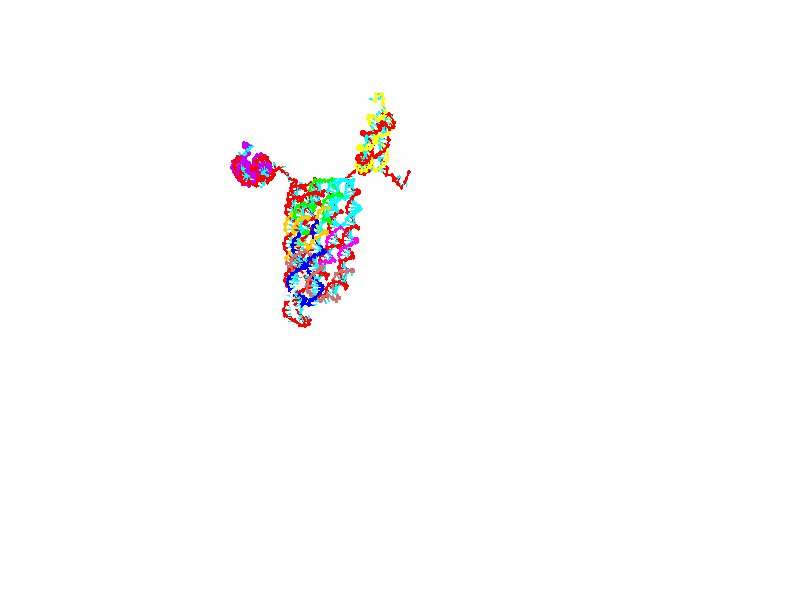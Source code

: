 // switches for output
#declare DRAW_BASES = 1; // possible values are 0, 1; only relevant for DNA ribbons
#declare DRAW_BASES_TYPE = 3; // possible values are 1, 2, 3; only relevant for DNA ribbons
#declare DRAW_FOG = 0; // set to 1 to enable fog

#include "colors.inc"

#include "transforms.inc"
background { rgb <1, 1, 1>}

#default {
   normal{
       ripples 0.25
       frequency 0.20
       turbulence 0.2
       lambda 5
   }
	finish {
		phong 0.1
		phong_size 40.
	}
}

// original window dimensions: 1024x640


// camera settings

camera {
	sky <0, 0.179814, -0.983701>
	up <0, 0.179814, -0.983701>
	right 1.6 * <1, 0, 0>
	location <25.469, 94.9851, 44.8844>
	look_at <25.469, 29.3977, 32.8955>
	direction <0, -65.5874, -11.9889>
	angle 67.0682
}


# declare cpy_camera_pos = <25.469, 94.9851, 44.8844>;
# if (DRAW_FOG = 1)
fog {
	fog_type 2
	up vnormalize(cpy_camera_pos)
	color rgbt<1,1,1,0.3>
	distance 1e-5
	fog_alt 3e-3
	fog_offset 28
}
# end


// LIGHTS

# declare lum = 6;
global_settings {
	ambient_light rgb lum * <0.05, 0.05, 0.05>
	max_trace_level 15
}# declare cpy_direct_light_amount = 0.25;
light_source
{	1000 * <-1, -1.16351, -0.803887>,
	rgb lum * cpy_direct_light_amount
	parallel
}

light_source
{	1000 * <1, 1.16351, 0.803887>,
	rgb lum * cpy_direct_light_amount
	parallel
}

// strand 0

// nucleotide -1

// particle -1
sphere {
	<4.666214, 14.963975, 15.017731> 0.250000
	pigment { color rgbt <1,0,0,0> }
	no_shadow
}
cylinder {
	<4.267632, 14.939410, 15.040734>,  <4.028482, 14.924671, 15.054537>, 0.100000
	pigment { color rgbt <1,0,0,0> }
	no_shadow
}
cylinder {
	<4.267632, 14.939410, 15.040734>,  <4.666214, 14.963975, 15.017731>, 0.100000
	pigment { color rgbt <1,0,0,0> }
	no_shadow
}

// particle -1
sphere {
	<4.267632, 14.939410, 15.040734> 0.100000
	pigment { color rgbt <1,0,0,0> }
	no_shadow
}
sphere {
	0, 1
	scale<0.080000,0.200000,0.300000>
	matrix <-0.041967, 0.955224, 0.292892,
		-0.072921, 0.289440, -0.954414,
		-0.996454, -0.061411, 0.057509,
		3.968695, 14.920987, 15.057987>
	pigment { color rgbt <0,1,1,0> }
	no_shadow
}
cylinder {
	<4.291676, 15.547688, 14.641293>,  <4.666214, 14.963975, 15.017731>, 0.130000
	pigment { color rgbt <1,0,0,0> }
	no_shadow
}

// nucleotide -1

// particle -1
sphere {
	<4.291676, 15.547688, 14.641293> 0.250000
	pigment { color rgbt <1,0,0,0> }
	no_shadow
}
cylinder {
	<4.050775, 15.399543, 14.924170>,  <3.906235, 15.310656, 15.093896>, 0.100000
	pigment { color rgbt <1,0,0,0> }
	no_shadow
}
cylinder {
	<4.050775, 15.399543, 14.924170>,  <4.291676, 15.547688, 14.641293>, 0.100000
	pigment { color rgbt <1,0,0,0> }
	no_shadow
}

// particle -1
sphere {
	<4.050775, 15.399543, 14.924170> 0.100000
	pigment { color rgbt <1,0,0,0> }
	no_shadow
}
sphere {
	0, 1
	scale<0.080000,0.200000,0.300000>
	matrix <-0.262148, 0.928495, 0.263014,
		-0.754036, -0.026988, -0.656278,
		-0.602253, -0.370364, 0.707193,
		3.870099, 15.288434, 15.136328>
	pigment { color rgbt <0,1,1,0> }
	no_shadow
}
cylinder {
	<3.666020, 15.967540, 14.815216>,  <4.291676, 15.547688, 14.641293>, 0.130000
	pigment { color rgbt <1,0,0,0> }
	no_shadow
}

// nucleotide -1

// particle -1
sphere {
	<3.666020, 15.967540, 14.815216> 0.250000
	pigment { color rgbt <1,0,0,0> }
	no_shadow
}
cylinder {
	<3.647137, 15.778274, 15.167099>,  <3.635807, 15.664714, 15.378229>, 0.100000
	pigment { color rgbt <1,0,0,0> }
	no_shadow
}
cylinder {
	<3.647137, 15.778274, 15.167099>,  <3.666020, 15.967540, 14.815216>, 0.100000
	pigment { color rgbt <1,0,0,0> }
	no_shadow
}

// particle -1
sphere {
	<3.647137, 15.778274, 15.167099> 0.100000
	pigment { color rgbt <1,0,0,0> }
	no_shadow
}
sphere {
	0, 1
	scale<0.080000,0.200000,0.300000>
	matrix <-0.204638, 0.866591, 0.455130,
		-0.977699, -0.158535, -0.137738,
		-0.047209, -0.473166, 0.879707,
		3.632974, 15.636324, 15.431011>
	pigment { color rgbt <0,1,1,0> }
	no_shadow
}
cylinder {
	<3.016845, 15.973851, 15.234444>,  <3.666020, 15.967540, 14.815216>, 0.130000
	pigment { color rgbt <1,0,0,0> }
	no_shadow
}

// nucleotide -1

// particle -1
sphere {
	<3.016845, 15.973851, 15.234444> 0.250000
	pigment { color rgbt <1,0,0,0> }
	no_shadow
}
cylinder {
	<3.351119, 15.955791, 15.453382>,  <3.551684, 15.944954, 15.584745>, 0.100000
	pigment { color rgbt <1,0,0,0> }
	no_shadow
}
cylinder {
	<3.351119, 15.955791, 15.453382>,  <3.016845, 15.973851, 15.234444>, 0.100000
	pigment { color rgbt <1,0,0,0> }
	no_shadow
}

// particle -1
sphere {
	<3.351119, 15.955791, 15.453382> 0.100000
	pigment { color rgbt <1,0,0,0> }
	no_shadow
}
sphere {
	0, 1
	scale<0.080000,0.200000,0.300000>
	matrix <-0.123360, 0.955717, 0.267185,
		-0.535173, -0.290804, 0.793110,
		0.835687, -0.045152, 0.547347,
		3.601825, 15.942245, 15.617587>
	pigment { color rgbt <0,1,1,0> }
	no_shadow
}
cylinder {
	<2.933892, 16.216291, 15.862879>,  <3.016845, 15.973851, 15.234444>, 0.130000
	pigment { color rgbt <1,0,0,0> }
	no_shadow
}

// nucleotide -1

// particle -1
sphere {
	<2.933892, 16.216291, 15.862879> 0.250000
	pigment { color rgbt <1,0,0,0> }
	no_shadow
}
cylinder {
	<3.303509, 16.273794, 15.721185>,  <3.525278, 16.308296, 15.636168>, 0.100000
	pigment { color rgbt <1,0,0,0> }
	no_shadow
}
cylinder {
	<3.303509, 16.273794, 15.721185>,  <2.933892, 16.216291, 15.862879>, 0.100000
	pigment { color rgbt <1,0,0,0> }
	no_shadow
}

// particle -1
sphere {
	<3.303509, 16.273794, 15.721185> 0.100000
	pigment { color rgbt <1,0,0,0> }
	no_shadow
}
sphere {
	0, 1
	scale<0.080000,0.200000,0.300000>
	matrix <-0.072453, 0.975665, 0.206948,
		0.375365, -0.165563, 0.911970,
		0.924041, 0.143756, -0.354235,
		3.580721, 16.316921, 15.614914>
	pigment { color rgbt <0,1,1,0> }
	no_shadow
}
cylinder {
	<3.274256, 16.561289, 16.309387>,  <2.933892, 16.216291, 15.862879>, 0.130000
	pigment { color rgbt <1,0,0,0> }
	no_shadow
}

// nucleotide -1

// particle -1
sphere {
	<3.274256, 16.561289, 16.309387> 0.250000
	pigment { color rgbt <1,0,0,0> }
	no_shadow
}
cylinder {
	<3.516064, 16.635796, 15.999585>,  <3.661148, 16.680500, 15.813704>, 0.100000
	pigment { color rgbt <1,0,0,0> }
	no_shadow
}
cylinder {
	<3.516064, 16.635796, 15.999585>,  <3.274256, 16.561289, 16.309387>, 0.100000
	pigment { color rgbt <1,0,0,0> }
	no_shadow
}

// particle -1
sphere {
	<3.516064, 16.635796, 15.999585> 0.100000
	pigment { color rgbt <1,0,0,0> }
	no_shadow
}
sphere {
	0, 1
	scale<0.080000,0.200000,0.300000>
	matrix <0.151414, 0.927684, 0.341286,
		0.782068, -0.323585, 0.532600,
		0.604519, 0.186266, -0.774507,
		3.697419, 16.691675, 15.767233>
	pigment { color rgbt <0,1,1,0> }
	no_shadow
}
cylinder {
	<3.887396, 16.743622, 16.502964>,  <3.274256, 16.561289, 16.309387>, 0.130000
	pigment { color rgbt <1,0,0,0> }
	no_shadow
}

// nucleotide -1

// particle -1
sphere {
	<3.887396, 16.743622, 16.502964> 0.250000
	pigment { color rgbt <1,0,0,0> }
	no_shadow
}
cylinder {
	<3.862930, 16.922958, 16.146257>,  <3.848251, 17.030561, 15.932234>, 0.100000
	pigment { color rgbt <1,0,0,0> }
	no_shadow
}
cylinder {
	<3.862930, 16.922958, 16.146257>,  <3.887396, 16.743622, 16.502964>, 0.100000
	pigment { color rgbt <1,0,0,0> }
	no_shadow
}

// particle -1
sphere {
	<3.862930, 16.922958, 16.146257> 0.100000
	pigment { color rgbt <1,0,0,0> }
	no_shadow
}
sphere {
	0, 1
	scale<0.080000,0.200000,0.300000>
	matrix <0.300449, 0.860272, 0.411901,
		0.951834, -0.242737, -0.187323,
		-0.061165, 0.448342, -0.891767,
		3.844581, 17.057461, 15.878727>
	pigment { color rgbt <0,1,1,0> }
	no_shadow
}
cylinder {
	<4.376342, 17.272942, 16.462917>,  <3.887396, 16.743622, 16.502964>, 0.130000
	pigment { color rgbt <1,0,0,0> }
	no_shadow
}

// nucleotide -1

// particle -1
sphere {
	<4.376342, 17.272942, 16.462917> 0.250000
	pigment { color rgbt <1,0,0,0> }
	no_shadow
}
cylinder {
	<4.169272, 17.373133, 16.135681>,  <4.045031, 17.433247, 15.939339>, 0.100000
	pigment { color rgbt <1,0,0,0> }
	no_shadow
}
cylinder {
	<4.169272, 17.373133, 16.135681>,  <4.376342, 17.272942, 16.462917>, 0.100000
	pigment { color rgbt <1,0,0,0> }
	no_shadow
}

// particle -1
sphere {
	<4.169272, 17.373133, 16.135681> 0.100000
	pigment { color rgbt <1,0,0,0> }
	no_shadow
}
sphere {
	0, 1
	scale<0.080000,0.200000,0.300000>
	matrix <0.350178, 0.934459, 0.064519,
		0.780633, -0.253078, -0.571457,
		-0.517675, 0.250477, -0.818092,
		4.013970, 17.448277, 15.890253>
	pigment { color rgbt <0,1,1,0> }
	no_shadow
}
cylinder {
	<4.805609, 17.644894, 16.023020>,  <4.376342, 17.272942, 16.462917>, 0.130000
	pigment { color rgbt <1,0,0,0> }
	no_shadow
}

// nucleotide -1

// particle -1
sphere {
	<4.805609, 17.644894, 16.023020> 0.250000
	pigment { color rgbt <1,0,0,0> }
	no_shadow
}
cylinder {
	<4.455256, 17.774889, 15.880352>,  <4.245044, 17.852886, 15.794751>, 0.100000
	pigment { color rgbt <1,0,0,0> }
	no_shadow
}
cylinder {
	<4.455256, 17.774889, 15.880352>,  <4.805609, 17.644894, 16.023020>, 0.100000
	pigment { color rgbt <1,0,0,0> }
	no_shadow
}

// particle -1
sphere {
	<4.455256, 17.774889, 15.880352> 0.100000
	pigment { color rgbt <1,0,0,0> }
	no_shadow
}
sphere {
	0, 1
	scale<0.080000,0.200000,0.300000>
	matrix <0.309932, 0.945448, 0.100356,
		0.369825, -0.022643, -0.928825,
		-0.875883, 0.324986, -0.356668,
		4.192491, 17.872385, 15.773352>
	pigment { color rgbt <0,1,1,0> }
	no_shadow
}
cylinder {
	<4.978588, 18.238686, 15.476446>,  <4.805609, 17.644894, 16.023020>, 0.130000
	pigment { color rgbt <1,0,0,0> }
	no_shadow
}

// nucleotide -1

// particle -1
sphere {
	<4.978588, 18.238686, 15.476446> 0.250000
	pigment { color rgbt <1,0,0,0> }
	no_shadow
}
cylinder {
	<4.591247, 18.310263, 15.546041>,  <4.358842, 18.353209, 15.587799>, 0.100000
	pigment { color rgbt <1,0,0,0> }
	no_shadow
}
cylinder {
	<4.591247, 18.310263, 15.546041>,  <4.978588, 18.238686, 15.476446>, 0.100000
	pigment { color rgbt <1,0,0,0> }
	no_shadow
}

// particle -1
sphere {
	<4.591247, 18.310263, 15.546041> 0.100000
	pigment { color rgbt <1,0,0,0> }
	no_shadow
}
sphere {
	0, 1
	scale<0.080000,0.200000,0.300000>
	matrix <0.220763, 0.939302, 0.262632,
		-0.116432, 0.292731, -0.949080,
		-0.968353, 0.178943, 0.173989,
		4.300741, 18.363945, 15.598238>
	pigment { color rgbt <0,1,1,0> }
	no_shadow
}
cylinder {
	<4.818350, 18.748821, 15.018126>,  <4.978588, 18.238686, 15.476446>, 0.130000
	pigment { color rgbt <1,0,0,0> }
	no_shadow
}

// nucleotide -1

// particle -1
sphere {
	<4.818350, 18.748821, 15.018126> 0.250000
	pigment { color rgbt <1,0,0,0> }
	no_shadow
}
cylinder {
	<4.541659, 18.763992, 15.306591>,  <4.375644, 18.773094, 15.479670>, 0.100000
	pigment { color rgbt <1,0,0,0> }
	no_shadow
}
cylinder {
	<4.541659, 18.763992, 15.306591>,  <4.818350, 18.748821, 15.018126>, 0.100000
	pigment { color rgbt <1,0,0,0> }
	no_shadow
}

// particle -1
sphere {
	<4.541659, 18.763992, 15.306591> 0.100000
	pigment { color rgbt <1,0,0,0> }
	no_shadow
}
sphere {
	0, 1
	scale<0.080000,0.200000,0.300000>
	matrix <0.247215, 0.950720, 0.187126,
		-0.678525, 0.307722, -0.667016,
		-0.691728, 0.037927, 0.721161,
		4.334140, 18.775370, 15.522940>
	pigment { color rgbt <0,1,1,0> }
	no_shadow
}
cylinder {
	<4.455617, 19.382977, 15.002892>,  <4.818350, 18.748821, 15.018126>, 0.130000
	pigment { color rgbt <1,0,0,0> }
	no_shadow
}

// nucleotide -1

// particle -1
sphere {
	<4.455617, 19.382977, 15.002892> 0.250000
	pigment { color rgbt <1,0,0,0> }
	no_shadow
}
cylinder {
	<4.345920, 19.270624, 15.370782>,  <4.280101, 19.203213, 15.591516>, 0.100000
	pigment { color rgbt <1,0,0,0> }
	no_shadow
}
cylinder {
	<4.345920, 19.270624, 15.370782>,  <4.455617, 19.382977, 15.002892>, 0.100000
	pigment { color rgbt <1,0,0,0> }
	no_shadow
}

// particle -1
sphere {
	<4.345920, 19.270624, 15.370782> 0.100000
	pigment { color rgbt <1,0,0,0> }
	no_shadow
}
sphere {
	0, 1
	scale<0.080000,0.200000,0.300000>
	matrix <0.171762, 0.926708, 0.334229,
		-0.946196, 0.249635, -0.205900,
		-0.274245, -0.280881, 0.919726,
		4.263646, 19.186359, 15.646700>
	pigment { color rgbt <0,1,1,0> }
	no_shadow
}
cylinder {
	<4.178856, 19.939415, 15.313650>,  <4.455617, 19.382977, 15.002892>, 0.130000
	pigment { color rgbt <1,0,0,0> }
	no_shadow
}

// nucleotide -1

// particle -1
sphere {
	<4.178856, 19.939415, 15.313650> 0.250000
	pigment { color rgbt <1,0,0,0> }
	no_shadow
}
cylinder {
	<4.264267, 19.720737, 15.637509>,  <4.315514, 19.589531, 15.831825>, 0.100000
	pigment { color rgbt <1,0,0,0> }
	no_shadow
}
cylinder {
	<4.264267, 19.720737, 15.637509>,  <4.178856, 19.939415, 15.313650>, 0.100000
	pigment { color rgbt <1,0,0,0> }
	no_shadow
}

// particle -1
sphere {
	<4.264267, 19.720737, 15.637509> 0.100000
	pigment { color rgbt <1,0,0,0> }
	no_shadow
}
sphere {
	0, 1
	scale<0.080000,0.200000,0.300000>
	matrix <0.312352, 0.823464, 0.473648,
		-0.925658, 0.151759, 0.346593,
		0.213527, -0.546695, 0.809648,
		4.328325, 19.556728, 15.880404>
	pigment { color rgbt <0,1,1,0> }
	no_shadow
}
cylinder {
	<3.880883, 20.268360, 15.911910>,  <4.178856, 19.939415, 15.313650>, 0.130000
	pigment { color rgbt <1,0,0,0> }
	no_shadow
}

// nucleotide -1

// particle -1
sphere {
	<3.880883, 20.268360, 15.911910> 0.250000
	pigment { color rgbt <1,0,0,0> }
	no_shadow
}
cylinder {
	<4.179182, 20.035164, 16.040895>,  <4.358161, 19.895247, 16.118286>, 0.100000
	pigment { color rgbt <1,0,0,0> }
	no_shadow
}
cylinder {
	<4.179182, 20.035164, 16.040895>,  <3.880883, 20.268360, 15.911910>, 0.100000
	pigment { color rgbt <1,0,0,0> }
	no_shadow
}

// particle -1
sphere {
	<4.179182, 20.035164, 16.040895> 0.100000
	pigment { color rgbt <1,0,0,0> }
	no_shadow
}
sphere {
	0, 1
	scale<0.080000,0.200000,0.300000>
	matrix <0.320546, 0.738286, 0.593451,
		-0.584047, -0.339200, 0.737450,
		0.745748, -0.582990, 0.322464,
		4.402906, 19.860268, 16.137634>
	pigment { color rgbt <0,1,1,0> }
	no_shadow
}
cylinder {
	<3.890910, 20.423021, 16.581356>,  <3.880883, 20.268360, 15.911910>, 0.130000
	pigment { color rgbt <1,0,0,0> }
	no_shadow
}

// nucleotide -1

// particle -1
sphere {
	<3.890910, 20.423021, 16.581356> 0.250000
	pigment { color rgbt <1,0,0,0> }
	no_shadow
}
cylinder {
	<4.250827, 20.259399, 16.520630>,  <4.466777, 20.161226, 16.484194>, 0.100000
	pigment { color rgbt <1,0,0,0> }
	no_shadow
}
cylinder {
	<4.250827, 20.259399, 16.520630>,  <3.890910, 20.423021, 16.581356>, 0.100000
	pigment { color rgbt <1,0,0,0> }
	no_shadow
}

// particle -1
sphere {
	<4.250827, 20.259399, 16.520630> 0.100000
	pigment { color rgbt <1,0,0,0> }
	no_shadow
}
sphere {
	0, 1
	scale<0.080000,0.200000,0.300000>
	matrix <0.396370, 0.620891, 0.676303,
		-0.182386, -0.668706, 0.720810,
		0.899792, -0.409055, -0.151813,
		4.520765, 20.136683, 16.475086>
	pigment { color rgbt <0,1,1,0> }
	no_shadow
}
cylinder {
	<4.182693, 20.198376, 17.273306>,  <3.890910, 20.423021, 16.581356>, 0.130000
	pigment { color rgbt <1,0,0,0> }
	no_shadow
}

// nucleotide -1

// particle -1
sphere {
	<4.182693, 20.198376, 17.273306> 0.250000
	pigment { color rgbt <1,0,0,0> }
	no_shadow
}
cylinder {
	<4.490033, 20.234463, 17.019850>,  <4.674437, 20.256115, 16.867777>, 0.100000
	pigment { color rgbt <1,0,0,0> }
	no_shadow
}
cylinder {
	<4.490033, 20.234463, 17.019850>,  <4.182693, 20.198376, 17.273306>, 0.100000
	pigment { color rgbt <1,0,0,0> }
	no_shadow
}

// particle -1
sphere {
	<4.490033, 20.234463, 17.019850> 0.100000
	pigment { color rgbt <1,0,0,0> }
	no_shadow
}
sphere {
	0, 1
	scale<0.080000,0.200000,0.300000>
	matrix <0.455029, 0.619218, 0.639935,
		0.450094, -0.780019, 0.434725,
		0.768351, 0.090219, -0.633638,
		4.720538, 20.261528, 16.829758>
	pigment { color rgbt <0,1,1,0> }
	no_shadow
}
cylinder {
	<4.806171, 20.189917, 17.684616>,  <4.182693, 20.198376, 17.273306>, 0.130000
	pigment { color rgbt <1,0,0,0> }
	no_shadow
}

// nucleotide -1

// particle -1
sphere {
	<4.806171, 20.189917, 17.684616> 0.250000
	pigment { color rgbt <1,0,0,0> }
	no_shadow
}
cylinder {
	<4.933511, 20.356367, 17.343912>,  <5.009914, 20.456238, 17.139490>, 0.100000
	pigment { color rgbt <1,0,0,0> }
	no_shadow
}
cylinder {
	<4.933511, 20.356367, 17.343912>,  <4.806171, 20.189917, 17.684616>, 0.100000
	pigment { color rgbt <1,0,0,0> }
	no_shadow
}

// particle -1
sphere {
	<4.933511, 20.356367, 17.343912> 0.100000
	pigment { color rgbt <1,0,0,0> }
	no_shadow
}
sphere {
	0, 1
	scale<0.080000,0.200000,0.300000>
	matrix <0.612656, 0.595336, 0.519834,
		0.723400, -0.687323, -0.065418,
		0.318349, 0.416127, -0.851758,
		5.029016, 20.481205, 17.088385>
	pigment { color rgbt <0,1,1,0> }
	no_shadow
}
cylinder {
	<5.459301, 20.067554, 17.701323>,  <4.806171, 20.189917, 17.684616>, 0.130000
	pigment { color rgbt <1,0,0,0> }
	no_shadow
}

// nucleotide -1

// particle -1
sphere {
	<5.459301, 20.067554, 17.701323> 0.250000
	pigment { color rgbt <1,0,0,0> }
	no_shadow
}
cylinder {
	<5.412288, 20.392111, 17.472298>,  <5.384081, 20.586845, 17.334883>, 0.100000
	pigment { color rgbt <1,0,0,0> }
	no_shadow
}
cylinder {
	<5.412288, 20.392111, 17.472298>,  <5.459301, 20.067554, 17.701323>, 0.100000
	pigment { color rgbt <1,0,0,0> }
	no_shadow
}

// particle -1
sphere {
	<5.412288, 20.392111, 17.472298> 0.100000
	pigment { color rgbt <1,0,0,0> }
	no_shadow
}
sphere {
	0, 1
	scale<0.080000,0.200000,0.300000>
	matrix <0.550540, 0.533085, 0.642438,
		0.826494, -0.239712, -0.509359,
		-0.117531, 0.811393, -0.572562,
		5.377029, 20.635529, 17.300529>
	pigment { color rgbt <0,1,1,0> }
	no_shadow
}
cylinder {
	<6.145770, 20.362972, 17.639717>,  <5.459301, 20.067554, 17.701323>, 0.130000
	pigment { color rgbt <1,0,0,0> }
	no_shadow
}

// nucleotide -1

// particle -1
sphere {
	<6.145770, 20.362972, 17.639717> 0.250000
	pigment { color rgbt <1,0,0,0> }
	no_shadow
}
cylinder {
	<5.921158, 20.671616, 17.520182>,  <5.786391, 20.856802, 17.448462>, 0.100000
	pigment { color rgbt <1,0,0,0> }
	no_shadow
}
cylinder {
	<5.921158, 20.671616, 17.520182>,  <6.145770, 20.362972, 17.639717>, 0.100000
	pigment { color rgbt <1,0,0,0> }
	no_shadow
}

// particle -1
sphere {
	<5.921158, 20.671616, 17.520182> 0.100000
	pigment { color rgbt <1,0,0,0> }
	no_shadow
}
sphere {
	0, 1
	scale<0.080000,0.200000,0.300000>
	matrix <0.403056, 0.570471, 0.715618,
		0.722655, 0.281393, -0.631338,
		-0.561529, 0.771610, -0.298837,
		5.752699, 20.903099, 17.430531>
	pigment { color rgbt <0,1,1,0> }
	no_shadow
}
cylinder {
	<6.570271, 20.936066, 17.626705>,  <6.145770, 20.362972, 17.639717>, 0.130000
	pigment { color rgbt <1,0,0,0> }
	no_shadow
}

// nucleotide -1

// particle -1
sphere {
	<6.570271, 20.936066, 17.626705> 0.250000
	pigment { color rgbt <1,0,0,0> }
	no_shadow
}
cylinder {
	<6.205722, 21.099861, 17.643276>,  <5.986993, 21.198139, 17.653219>, 0.100000
	pigment { color rgbt <1,0,0,0> }
	no_shadow
}
cylinder {
	<6.205722, 21.099861, 17.643276>,  <6.570271, 20.936066, 17.626705>, 0.100000
	pigment { color rgbt <1,0,0,0> }
	no_shadow
}

// particle -1
sphere {
	<6.205722, 21.099861, 17.643276> 0.100000
	pigment { color rgbt <1,0,0,0> }
	no_shadow
}
sphere {
	0, 1
	scale<0.080000,0.200000,0.300000>
	matrix <0.358951, 0.741544, 0.566804,
		0.201379, 0.531442, -0.822810,
		-0.911373, 0.409490, 0.041430,
		5.932311, 21.222708, 17.655704>
	pigment { color rgbt <0,1,1,0> }
	no_shadow
}
cylinder {
	<6.689344, 21.613113, 17.479095>,  <6.570271, 20.936066, 17.626705>, 0.130000
	pigment { color rgbt <1,0,0,0> }
	no_shadow
}

// nucleotide -1

// particle -1
sphere {
	<6.689344, 21.613113, 17.479095> 0.250000
	pigment { color rgbt <1,0,0,0> }
	no_shadow
}
cylinder {
	<6.327623, 21.630339, 17.648983>,  <6.110591, 21.640673, 17.750916>, 0.100000
	pigment { color rgbt <1,0,0,0> }
	no_shadow
}
cylinder {
	<6.327623, 21.630339, 17.648983>,  <6.689344, 21.613113, 17.479095>, 0.100000
	pigment { color rgbt <1,0,0,0> }
	no_shadow
}

// particle -1
sphere {
	<6.327623, 21.630339, 17.648983> 0.100000
	pigment { color rgbt <1,0,0,0> }
	no_shadow
}
sphere {
	0, 1
	scale<0.080000,0.200000,0.300000>
	matrix <0.273451, 0.822425, 0.498841,
		-0.327818, 0.567242, -0.755494,
		-0.904301, 0.043062, 0.424718,
		6.056333, 21.643257, 17.776398>
	pigment { color rgbt <0,1,1,0> }
	no_shadow
}
cylinder {
	<6.433300, 22.275215, 17.369467>,  <6.689344, 21.613113, 17.479095>, 0.130000
	pigment { color rgbt <1,0,0,0> }
	no_shadow
}

// nucleotide -1

// particle -1
sphere {
	<6.433300, 22.275215, 17.369467> 0.250000
	pigment { color rgbt <1,0,0,0> }
	no_shadow
}
cylinder {
	<6.223333, 22.151226, 17.686548>,  <6.097353, 22.076832, 17.876797>, 0.100000
	pigment { color rgbt <1,0,0,0> }
	no_shadow
}
cylinder {
	<6.223333, 22.151226, 17.686548>,  <6.433300, 22.275215, 17.369467>, 0.100000
	pigment { color rgbt <1,0,0,0> }
	no_shadow
}

// particle -1
sphere {
	<6.223333, 22.151226, 17.686548> 0.100000
	pigment { color rgbt <1,0,0,0> }
	no_shadow
}
sphere {
	0, 1
	scale<0.080000,0.200000,0.300000>
	matrix <0.187888, 0.866155, 0.463113,
		-0.830157, 0.392035, -0.396419,
		-0.524917, -0.309974, 0.792703,
		6.065858, 22.058233, 17.924358>
	pigment { color rgbt <0,1,1,0> }
	no_shadow
}
cylinder {
	<5.969770, 22.844452, 17.512861>,  <6.433300, 22.275215, 17.369467>, 0.130000
	pigment { color rgbt <1,0,0,0> }
	no_shadow
}

// nucleotide -1

// particle -1
sphere {
	<5.969770, 22.844452, 17.512861> 0.250000
	pigment { color rgbt <1,0,0,0> }
	no_shadow
}
cylinder {
	<5.988555, 22.636150, 17.853827>,  <5.999825, 22.511169, 18.058407>, 0.100000
	pigment { color rgbt <1,0,0,0> }
	no_shadow
}
cylinder {
	<5.988555, 22.636150, 17.853827>,  <5.969770, 22.844452, 17.512861>, 0.100000
	pigment { color rgbt <1,0,0,0> }
	no_shadow
}

// particle -1
sphere {
	<5.988555, 22.636150, 17.853827> 0.100000
	pigment { color rgbt <1,0,0,0> }
	no_shadow
}
sphere {
	0, 1
	scale<0.080000,0.200000,0.300000>
	matrix <0.017480, 0.853655, 0.520546,
		-0.998744, -0.009545, 0.049191,
		0.046961, -0.520752, 0.852415,
		6.002643, 22.479925, 18.109550>
	pigment { color rgbt <0,1,1,0> }
	no_shadow
}
cylinder {
	<5.595571, 23.232353, 18.063148>,  <5.969770, 22.844452, 17.512861>, 0.130000
	pigment { color rgbt <1,0,0,0> }
	no_shadow
}

// nucleotide -1

// particle -1
sphere {
	<5.595571, 23.232353, 18.063148> 0.250000
	pigment { color rgbt <1,0,0,0> }
	no_shadow
}
cylinder {
	<5.827851, 22.965931, 18.250404>,  <5.967219, 22.806078, 18.362759>, 0.100000
	pigment { color rgbt <1,0,0,0> }
	no_shadow
}
cylinder {
	<5.827851, 22.965931, 18.250404>,  <5.595571, 23.232353, 18.063148>, 0.100000
	pigment { color rgbt <1,0,0,0> }
	no_shadow
}

// particle -1
sphere {
	<5.827851, 22.965931, 18.250404> 0.100000
	pigment { color rgbt <1,0,0,0> }
	no_shadow
}
sphere {
	0, 1
	scale<0.080000,0.200000,0.300000>
	matrix <0.299461, 0.709468, 0.637948,
		-0.757040, -0.230267, 0.611447,
		0.580700, -0.666057, 0.468140,
		6.002061, 22.766113, 18.390846>
	pigment { color rgbt <0,1,1,0> }
	no_shadow
}
cylinder {
	<5.434301, 23.301426, 18.820118>,  <5.595571, 23.232353, 18.063148>, 0.130000
	pigment { color rgbt <1,0,0,0> }
	no_shadow
}

// nucleotide -1

// particle -1
sphere {
	<5.434301, 23.301426, 18.820118> 0.250000
	pigment { color rgbt <1,0,0,0> }
	no_shadow
}
cylinder {
	<5.804648, 23.172209, 18.741718>,  <6.026856, 23.094679, 18.694679>, 0.100000
	pigment { color rgbt <1,0,0,0> }
	no_shadow
}
cylinder {
	<5.804648, 23.172209, 18.741718>,  <5.434301, 23.301426, 18.820118>, 0.100000
	pigment { color rgbt <1,0,0,0> }
	no_shadow
}

// particle -1
sphere {
	<5.804648, 23.172209, 18.741718> 0.100000
	pigment { color rgbt <1,0,0,0> }
	no_shadow
}
sphere {
	0, 1
	scale<0.080000,0.200000,0.300000>
	matrix <0.376436, 0.743725, 0.552421,
		-0.032688, -0.585248, 0.810196,
		0.925866, -0.323044, -0.195997,
		6.082408, 23.075296, 18.682919>
	pigment { color rgbt <0,1,1,0> }
	no_shadow
}
cylinder {
	<5.939517, 23.270664, 19.506666>,  <5.434301, 23.301426, 18.820118>, 0.130000
	pigment { color rgbt <1,0,0,0> }
	no_shadow
}

// nucleotide -1

// particle -1
sphere {
	<5.939517, 23.270664, 19.506666> 0.250000
	pigment { color rgbt <1,0,0,0> }
	no_shadow
}
cylinder {
	<6.122618, 23.317129, 19.154083>,  <6.232479, 23.345007, 18.942533>, 0.100000
	pigment { color rgbt <1,0,0,0> }
	no_shadow
}
cylinder {
	<6.122618, 23.317129, 19.154083>,  <5.939517, 23.270664, 19.506666>, 0.100000
	pigment { color rgbt <1,0,0,0> }
	no_shadow
}

// particle -1
sphere {
	<6.122618, 23.317129, 19.154083> 0.100000
	pigment { color rgbt <1,0,0,0> }
	no_shadow
}
sphere {
	0, 1
	scale<0.080000,0.200000,0.300000>
	matrix <0.415150, 0.848780, 0.327449,
		0.786200, -0.515829, 0.340308,
		0.457754, 0.116161, -0.881458,
		6.259944, 23.351978, 18.889647>
	pigment { color rgbt <0,1,1,0> }
	no_shadow
}
cylinder {
	<6.170033, 24.023075, 19.653505>,  <5.939517, 23.270664, 19.506666>, 0.130000
	pigment { color rgbt <1,0,0,0> }
	no_shadow
}

// nucleotide -1

// particle -1
sphere {
	<6.170033, 24.023075, 19.653505> 0.250000
	pigment { color rgbt <1,0,0,0> }
	no_shadow
}
cylinder {
	<6.334116, 23.865938, 19.324287>,  <6.432565, 23.771656, 19.126757>, 0.100000
	pigment { color rgbt <1,0,0,0> }
	no_shadow
}
cylinder {
	<6.334116, 23.865938, 19.324287>,  <6.170033, 24.023075, 19.653505>, 0.100000
	pigment { color rgbt <1,0,0,0> }
	no_shadow
}

// particle -1
sphere {
	<6.334116, 23.865938, 19.324287> 0.100000
	pigment { color rgbt <1,0,0,0> }
	no_shadow
}
sphere {
	0, 1
	scale<0.080000,0.200000,0.300000>
	matrix <0.568253, 0.815966, -0.106244,
		0.713315, -0.424116, 0.557949,
		0.410207, -0.392842, -0.823046,
		6.457178, 23.748085, 19.077374>
	pigment { color rgbt <0,1,1,0> }
	no_shadow
}
cylinder {
	<6.948580, 24.075895, 19.781380>,  <6.170033, 24.023075, 19.653505>, 0.130000
	pigment { color rgbt <1,0,0,0> }
	no_shadow
}

// nucleotide -1

// particle -1
sphere {
	<6.948580, 24.075895, 19.781380> 0.250000
	pigment { color rgbt <1,0,0,0> }
	no_shadow
}
cylinder {
	<6.870821, 24.067019, 19.389111>,  <6.824166, 24.061693, 19.153749>, 0.100000
	pigment { color rgbt <1,0,0,0> }
	no_shadow
}
cylinder {
	<6.870821, 24.067019, 19.389111>,  <6.948580, 24.075895, 19.781380>, 0.100000
	pigment { color rgbt <1,0,0,0> }
	no_shadow
}

// particle -1
sphere {
	<6.870821, 24.067019, 19.389111> 0.100000
	pigment { color rgbt <1,0,0,0> }
	no_shadow
}
sphere {
	0, 1
	scale<0.080000,0.200000,0.300000>
	matrix <0.619387, 0.772455, -0.140260,
		0.760638, -0.634681, -0.136417,
		-0.194397, -0.022192, -0.980672,
		6.812503, 24.060360, 19.094910>
	pigment { color rgbt <0,1,1,0> }
	no_shadow
}
cylinder {
	<7.717844, 23.853054, 19.873230>,  <6.948580, 24.075895, 19.781380>, 0.130000
	pigment { color rgbt <1,0,0,0> }
	no_shadow
}

// nucleotide -1

// particle -1
sphere {
	<7.717844, 23.853054, 19.873230> 0.250000
	pigment { color rgbt <1,0,0,0> }
	no_shadow
}
cylinder {
	<8.072451, 23.962259, 20.022657>,  <8.285214, 24.027782, 20.112314>, 0.100000
	pigment { color rgbt <1,0,0,0> }
	no_shadow
}
cylinder {
	<8.072451, 23.962259, 20.022657>,  <7.717844, 23.853054, 19.873230>, 0.100000
	pigment { color rgbt <1,0,0,0> }
	no_shadow
}

// particle -1
sphere {
	<8.072451, 23.962259, 20.022657> 0.100000
	pigment { color rgbt <1,0,0,0> }
	no_shadow
}
sphere {
	0, 1
	scale<0.080000,0.200000,0.300000>
	matrix <0.445862, -0.288243, -0.847421,
		-0.123679, 0.917812, -0.377259,
		0.886516, 0.273014, 0.373568,
		8.338406, 24.044163, 20.134727>
	pigment { color rgbt <0,1,1,0> }
	no_shadow
}
cylinder {
	<8.050650, 24.333920, 19.447920>,  <7.717844, 23.853054, 19.873230>, 0.130000
	pigment { color rgbt <1,0,0,0> }
	no_shadow
}

// nucleotide -1

// particle -1
sphere {
	<8.050650, 24.333920, 19.447920> 0.250000
	pigment { color rgbt <1,0,0,0> }
	no_shadow
}
cylinder {
	<8.341818, 24.150299, 19.651646>,  <8.516519, 24.040127, 19.773882>, 0.100000
	pigment { color rgbt <1,0,0,0> }
	no_shadow
}
cylinder {
	<8.341818, 24.150299, 19.651646>,  <8.050650, 24.333920, 19.447920>, 0.100000
	pigment { color rgbt <1,0,0,0> }
	no_shadow
}

// particle -1
sphere {
	<8.341818, 24.150299, 19.651646> 0.100000
	pigment { color rgbt <1,0,0,0> }
	no_shadow
}
sphere {
	0, 1
	scale<0.080000,0.200000,0.300000>
	matrix <0.357613, -0.379598, -0.853240,
		0.585017, 0.803229, -0.112154,
		0.727920, -0.459052, 0.509316,
		8.560194, 24.012583, 19.804441>
	pigment { color rgbt <0,1,1,0> }
	no_shadow
}
cylinder {
	<8.749763, 24.490637, 19.239870>,  <8.050650, 24.333920, 19.447920>, 0.130000
	pigment { color rgbt <1,0,0,0> }
	no_shadow
}

// nucleotide -1

// particle -1
sphere {
	<8.749763, 24.490637, 19.239870> 0.250000
	pigment { color rgbt <1,0,0,0> }
	no_shadow
}
cylinder {
	<8.712153, 24.117725, 19.379593>,  <8.689589, 23.893978, 19.463427>, 0.100000
	pigment { color rgbt <1,0,0,0> }
	no_shadow
}
cylinder {
	<8.712153, 24.117725, 19.379593>,  <8.749763, 24.490637, 19.239870>, 0.100000
	pigment { color rgbt <1,0,0,0> }
	no_shadow
}

// particle -1
sphere {
	<8.712153, 24.117725, 19.379593> 0.100000
	pigment { color rgbt <1,0,0,0> }
	no_shadow
}
sphere {
	0, 1
	scale<0.080000,0.200000,0.300000>
	matrix <0.379226, -0.357947, -0.853265,
		0.920515, 0.052241, 0.387200,
		-0.094021, -0.932279, 0.349307,
		8.683947, 23.838041, 19.484385>
	pigment { color rgbt <0,1,1,0> }
	no_shadow
}
cylinder {
	<9.437869, 23.999308, 19.241770>,  <8.749763, 24.490637, 19.239870>, 0.130000
	pigment { color rgbt <1,0,0,0> }
	no_shadow
}

// nucleotide -1

// particle -1
sphere {
	<9.437869, 23.999308, 19.241770> 0.250000
	pigment { color rgbt <1,0,0,0> }
	no_shadow
}
cylinder {
	<9.087228, 23.818813, 19.174894>,  <8.876843, 23.710516, 19.134769>, 0.100000
	pigment { color rgbt <1,0,0,0> }
	no_shadow
}
cylinder {
	<9.087228, 23.818813, 19.174894>,  <9.437869, 23.999308, 19.241770>, 0.100000
	pigment { color rgbt <1,0,0,0> }
	no_shadow
}

// particle -1
sphere {
	<9.087228, 23.818813, 19.174894> 0.100000
	pigment { color rgbt <1,0,0,0> }
	no_shadow
}
sphere {
	0, 1
	scale<0.080000,0.200000,0.300000>
	matrix <0.329476, -0.309579, -0.891968,
		0.350732, -0.836986, 0.420049,
		-0.876603, -0.451238, -0.167188,
		8.824247, 23.683441, 19.124739>
	pigment { color rgbt <0,1,1,0> }
	no_shadow
}
cylinder {
	<9.836319, 23.839027, 18.707233>,  <9.437869, 23.999308, 19.241770>, 0.130000
	pigment { color rgbt <1,0,0,0> }
	no_shadow
}

// nucleotide -1

// particle -1
sphere {
	<9.836319, 23.839027, 18.707233> 0.250000
	pigment { color rgbt <1,0,0,0> }
	no_shadow
}
cylinder {
	<9.508828, 23.690849, 18.882713>,  <9.312333, 23.601942, 18.988001>, 0.100000
	pigment { color rgbt <1,0,0,0> }
	no_shadow
}
cylinder {
	<9.508828, 23.690849, 18.882713>,  <9.836319, 23.839027, 18.707233>, 0.100000
	pigment { color rgbt <1,0,0,0> }
	no_shadow
}

// particle -1
sphere {
	<9.508828, 23.690849, 18.882713> 0.100000
	pigment { color rgbt <1,0,0,0> }
	no_shadow
}
sphere {
	0, 1
	scale<0.080000,0.200000,0.300000>
	matrix <-0.318774, -0.342220, -0.883894,
		0.477565, -0.863514, 0.162097,
		-0.818728, -0.370444, 0.438698,
		9.263210, 23.579716, 19.014322>
	pigment { color rgbt <0,1,1,0> }
	no_shadow
}
cylinder {
	<9.600599, 23.217073, 18.315725>,  <9.836319, 23.839027, 18.707233>, 0.130000
	pigment { color rgbt <1,0,0,0> }
	no_shadow
}

// nucleotide -1

// particle -1
sphere {
	<9.600599, 23.217073, 18.315725> 0.250000
	pigment { color rgbt <1,0,0,0> }
	no_shadow
}
cylinder {
	<9.282721, 23.326252, 18.532597>,  <9.091993, 23.391758, 18.662720>, 0.100000
	pigment { color rgbt <1,0,0,0> }
	no_shadow
}
cylinder {
	<9.282721, 23.326252, 18.532597>,  <9.600599, 23.217073, 18.315725>, 0.100000
	pigment { color rgbt <1,0,0,0> }
	no_shadow
}

// particle -1
sphere {
	<9.282721, 23.326252, 18.532597> 0.100000
	pigment { color rgbt <1,0,0,0> }
	no_shadow
}
sphere {
	0, 1
	scale<0.080000,0.200000,0.300000>
	matrix <-0.553711, -0.691951, -0.463258,
		0.248717, -0.668360, 0.701024,
		-0.794698, 0.272944, 0.542178,
		9.044312, 23.408134, 18.695250>
	pigment { color rgbt <0,1,1,0> }
	no_shadow
}
cylinder {
	<9.356269, 22.651512, 18.651674>,  <9.600599, 23.217073, 18.315725>, 0.130000
	pigment { color rgbt <1,0,0,0> }
	no_shadow
}

// nucleotide -1

// particle -1
sphere {
	<9.356269, 22.651512, 18.651674> 0.250000
	pigment { color rgbt <1,0,0,0> }
	no_shadow
}
cylinder {
	<9.038138, 22.893364, 18.634352>,  <8.847260, 23.038475, 18.623959>, 0.100000
	pigment { color rgbt <1,0,0,0> }
	no_shadow
}
cylinder {
	<9.038138, 22.893364, 18.634352>,  <9.356269, 22.651512, 18.651674>, 0.100000
	pigment { color rgbt <1,0,0,0> }
	no_shadow
}

// particle -1
sphere {
	<9.038138, 22.893364, 18.634352> 0.100000
	pigment { color rgbt <1,0,0,0> }
	no_shadow
}
sphere {
	0, 1
	scale<0.080000,0.200000,0.300000>
	matrix <-0.543000, -0.742369, -0.392479,
		-0.269456, -0.288634, 0.918741,
		-0.795327, 0.604632, -0.043307,
		8.799541, 23.074753, 18.621359>
	pigment { color rgbt <0,1,1,0> }
	no_shadow
}
cylinder {
	<8.722064, 22.334700, 19.021372>,  <9.356269, 22.651512, 18.651674>, 0.130000
	pigment { color rgbt <1,0,0,0> }
	no_shadow
}

// nucleotide -1

// particle -1
sphere {
	<8.722064, 22.334700, 19.021372> 0.250000
	pigment { color rgbt <1,0,0,0> }
	no_shadow
}
cylinder {
	<8.631773, 22.585531, 18.723158>,  <8.577599, 22.736031, 18.544230>, 0.100000
	pigment { color rgbt <1,0,0,0> }
	no_shadow
}
cylinder {
	<8.631773, 22.585531, 18.723158>,  <8.722064, 22.334700, 19.021372>, 0.100000
	pigment { color rgbt <1,0,0,0> }
	no_shadow
}

// particle -1
sphere {
	<8.631773, 22.585531, 18.723158> 0.100000
	pigment { color rgbt <1,0,0,0> }
	no_shadow
}
sphere {
	0, 1
	scale<0.080000,0.200000,0.300000>
	matrix <-0.437013, -0.749143, -0.497800,
		-0.870670, 0.213442, 0.443143,
		-0.225726, 0.627079, -0.745533,
		8.564055, 22.773655, 18.499498>
	pigment { color rgbt <0,1,1,0> }
	no_shadow
}
cylinder {
	<8.112525, 22.097523, 18.858704>,  <8.722064, 22.334700, 19.021372>, 0.130000
	pigment { color rgbt <1,0,0,0> }
	no_shadow
}

// nucleotide -1

// particle -1
sphere {
	<8.112525, 22.097523, 18.858704> 0.250000
	pigment { color rgbt <1,0,0,0> }
	no_shadow
}
cylinder {
	<8.197337, 22.337223, 18.549915>,  <8.248224, 22.481043, 18.364643>, 0.100000
	pigment { color rgbt <1,0,0,0> }
	no_shadow
}
cylinder {
	<8.197337, 22.337223, 18.549915>,  <8.112525, 22.097523, 18.858704>, 0.100000
	pigment { color rgbt <1,0,0,0> }
	no_shadow
}

// particle -1
sphere {
	<8.197337, 22.337223, 18.549915> 0.100000
	pigment { color rgbt <1,0,0,0> }
	no_shadow
}
sphere {
	0, 1
	scale<0.080000,0.200000,0.300000>
	matrix <-0.278821, -0.720004, -0.635494,
		-0.936644, 0.349985, 0.014422,
		0.212030, 0.599253, -0.771971,
		8.260946, 22.516998, 18.318323>
	pigment { color rgbt <0,1,1,0> }
	no_shadow
}
cylinder {
	<7.616594, 21.810696, 18.428003>,  <8.112525, 22.097523, 18.858704>, 0.130000
	pigment { color rgbt <1,0,0,0> }
	no_shadow
}

// nucleotide -1

// particle -1
sphere {
	<7.616594, 21.810696, 18.428003> 0.250000
	pigment { color rgbt <1,0,0,0> }
	no_shadow
}
cylinder {
	<7.863072, 22.034136, 18.205915>,  <8.010960, 22.168200, 18.072662>, 0.100000
	pigment { color rgbt <1,0,0,0> }
	no_shadow
}
cylinder {
	<7.863072, 22.034136, 18.205915>,  <7.616594, 21.810696, 18.428003>, 0.100000
	pigment { color rgbt <1,0,0,0> }
	no_shadow
}

// particle -1
sphere {
	<7.863072, 22.034136, 18.205915> 0.100000
	pigment { color rgbt <1,0,0,0> }
	no_shadow
}
sphere {
	0, 1
	scale<0.080000,0.200000,0.300000>
	matrix <-0.191337, -0.577663, -0.793533,
		-0.763997, 0.595206, -0.249073,
		0.616197, 0.558600, -0.555218,
		8.047932, 22.201715, 18.039351>
	pigment { color rgbt <0,1,1,0> }
	no_shadow
}
cylinder {
	<7.174749, 22.016340, 17.900087>,  <7.616594, 21.810696, 18.428003>, 0.130000
	pigment { color rgbt <1,0,0,0> }
	no_shadow
}

// nucleotide -1

// particle -1
sphere {
	<7.174749, 22.016340, 17.900087> 0.250000
	pigment { color rgbt <1,0,0,0> }
	no_shadow
}
cylinder {
	<7.558766, 22.037619, 17.790188>,  <7.789177, 22.050386, 17.724249>, 0.100000
	pigment { color rgbt <1,0,0,0> }
	no_shadow
}
cylinder {
	<7.558766, 22.037619, 17.790188>,  <7.174749, 22.016340, 17.900087>, 0.100000
	pigment { color rgbt <1,0,0,0> }
	no_shadow
}

// particle -1
sphere {
	<7.558766, 22.037619, 17.790188> 0.100000
	pigment { color rgbt <1,0,0,0> }
	no_shadow
}
sphere {
	0, 1
	scale<0.080000,0.200000,0.300000>
	matrix <-0.198433, -0.562881, -0.802365,
		-0.197332, 0.824825, -0.529835,
		0.960044, 0.053195, -0.274747,
		7.846780, 22.053577, 17.707764>
	pigment { color rgbt <0,1,1,0> }
	no_shadow
}
cylinder {
	<7.191328, 22.297447, 17.307993>,  <7.174749, 22.016340, 17.900087>, 0.130000
	pigment { color rgbt <1,0,0,0> }
	no_shadow
}

// nucleotide -1

// particle -1
sphere {
	<7.191328, 22.297447, 17.307993> 0.250000
	pigment { color rgbt <1,0,0,0> }
	no_shadow
}
cylinder {
	<7.519448, 22.069971, 17.332325>,  <7.716320, 21.933485, 17.346924>, 0.100000
	pigment { color rgbt <1,0,0,0> }
	no_shadow
}
cylinder {
	<7.519448, 22.069971, 17.332325>,  <7.191328, 22.297447, 17.307993>, 0.100000
	pigment { color rgbt <1,0,0,0> }
	no_shadow
}

// particle -1
sphere {
	<7.519448, 22.069971, 17.332325> 0.100000
	pigment { color rgbt <1,0,0,0> }
	no_shadow
}
sphere {
	0, 1
	scale<0.080000,0.200000,0.300000>
	matrix <-0.247684, -0.449097, -0.858466,
		0.515521, 0.689132, -0.509249,
		0.820299, -0.568690, 0.060832,
		7.765538, 21.899364, 17.350574>
	pigment { color rgbt <0,1,1,0> }
	no_shadow
}
cylinder {
	<7.206296, 22.112906, 16.625231>,  <7.191328, 22.297447, 17.307993>, 0.130000
	pigment { color rgbt <1,0,0,0> }
	no_shadow
}

// nucleotide -1

// particle -1
sphere {
	<7.206296, 22.112906, 16.625231> 0.250000
	pigment { color rgbt <1,0,0,0> }
	no_shadow
}
cylinder {
	<7.461063, 21.861561, 16.803892>,  <7.613924, 21.710754, 16.911089>, 0.100000
	pigment { color rgbt <1,0,0,0> }
	no_shadow
}
cylinder {
	<7.461063, 21.861561, 16.803892>,  <7.206296, 22.112906, 16.625231>, 0.100000
	pigment { color rgbt <1,0,0,0> }
	no_shadow
}

// particle -1
sphere {
	<7.461063, 21.861561, 16.803892> 0.100000
	pigment { color rgbt <1,0,0,0> }
	no_shadow
}
sphere {
	0, 1
	scale<0.080000,0.200000,0.300000>
	matrix <-0.158786, -0.673867, -0.721589,
		0.754403, 0.388670, -0.528972,
		0.636917, -0.628362, 0.446651,
		7.652139, 21.673052, 16.937887>
	pigment { color rgbt <0,1,1,0> }
	no_shadow
}
cylinder {
	<7.579724, 21.826050, 16.121269>,  <7.206296, 22.112906, 16.625231>, 0.130000
	pigment { color rgbt <1,0,0,0> }
	no_shadow
}

// nucleotide -1

// particle -1
sphere {
	<7.579724, 21.826050, 16.121269> 0.250000
	pigment { color rgbt <1,0,0,0> }
	no_shadow
}
cylinder {
	<7.664908, 21.555761, 16.403561>,  <7.716018, 21.393589, 16.572935>, 0.100000
	pigment { color rgbt <1,0,0,0> }
	no_shadow
}
cylinder {
	<7.664908, 21.555761, 16.403561>,  <7.579724, 21.826050, 16.121269>, 0.100000
	pigment { color rgbt <1,0,0,0> }
	no_shadow
}

// particle -1
sphere {
	<7.664908, 21.555761, 16.403561> 0.100000
	pigment { color rgbt <1,0,0,0> }
	no_shadow
}
sphere {
	0, 1
	scale<0.080000,0.200000,0.300000>
	matrix <-0.232450, -0.736596, -0.635132,
		0.949007, -0.028788, -0.313936,
		0.212960, -0.675719, 0.705727,
		7.728796, 21.353046, 16.615278>
	pigment { color rgbt <0,1,1,0> }
	no_shadow
}
cylinder {
	<7.886066, 21.253841, 15.711745>,  <7.579724, 21.826050, 16.121269>, 0.130000
	pigment { color rgbt <1,0,0,0> }
	no_shadow
}

// nucleotide -1

// particle -1
sphere {
	<7.886066, 21.253841, 15.711745> 0.250000
	pigment { color rgbt <1,0,0,0> }
	no_shadow
}
cylinder {
	<7.808992, 21.087055, 16.067051>,  <7.762748, 20.986984, 16.280235>, 0.100000
	pigment { color rgbt <1,0,0,0> }
	no_shadow
}
cylinder {
	<7.808992, 21.087055, 16.067051>,  <7.886066, 21.253841, 15.711745>, 0.100000
	pigment { color rgbt <1,0,0,0> }
	no_shadow
}

// particle -1
sphere {
	<7.808992, 21.087055, 16.067051> 0.100000
	pigment { color rgbt <1,0,0,0> }
	no_shadow
}
sphere {
	0, 1
	scale<0.080000,0.200000,0.300000>
	matrix <-0.254321, -0.853075, -0.455614,
		0.947731, -0.313694, 0.058331,
		-0.192685, -0.416965, 0.888264,
		7.751187, 20.961966, 16.333530>
	pigment { color rgbt <0,1,1,0> }
	no_shadow
}
cylinder {
	<8.258982, 20.617920, 15.655629>,  <7.886066, 21.253841, 15.711745>, 0.130000
	pigment { color rgbt <1,0,0,0> }
	no_shadow
}

// nucleotide -1

// particle -1
sphere {
	<8.258982, 20.617920, 15.655629> 0.250000
	pigment { color rgbt <1,0,0,0> }
	no_shadow
}
cylinder {
	<7.984389, 20.563335, 15.941320>,  <7.819633, 20.530584, 16.112736>, 0.100000
	pigment { color rgbt <1,0,0,0> }
	no_shadow
}
cylinder {
	<7.984389, 20.563335, 15.941320>,  <8.258982, 20.617920, 15.655629>, 0.100000
	pigment { color rgbt <1,0,0,0> }
	no_shadow
}

// particle -1
sphere {
	<7.984389, 20.563335, 15.941320> 0.100000
	pigment { color rgbt <1,0,0,0> }
	no_shadow
}
sphere {
	0, 1
	scale<0.080000,0.200000,0.300000>
	matrix <-0.253100, -0.875969, -0.410632,
		0.681676, -0.462662, 0.566799,
		-0.686482, -0.136461, 0.714227,
		7.778444, 20.522398, 16.155588>
	pigment { color rgbt <0,1,1,0> }
	no_shadow
}
cylinder {
	<8.422325, 20.012197, 16.010254>,  <8.258982, 20.617920, 15.655629>, 0.130000
	pigment { color rgbt <1,0,0,0> }
	no_shadow
}

// nucleotide -1

// particle -1
sphere {
	<8.422325, 20.012197, 16.010254> 0.250000
	pigment { color rgbt <1,0,0,0> }
	no_shadow
}
cylinder {
	<8.034451, 20.087755, 16.072256>,  <7.801726, 20.133089, 16.109457>, 0.100000
	pigment { color rgbt <1,0,0,0> }
	no_shadow
}
cylinder {
	<8.034451, 20.087755, 16.072256>,  <8.422325, 20.012197, 16.010254>, 0.100000
	pigment { color rgbt <1,0,0,0> }
	no_shadow
}

// particle -1
sphere {
	<8.034451, 20.087755, 16.072256> 0.100000
	pigment { color rgbt <1,0,0,0> }
	no_shadow
}
sphere {
	0, 1
	scale<0.080000,0.200000,0.300000>
	matrix <-0.236352, -0.886045, -0.398825,
		0.062007, -0.423371, 0.903832,
		-0.969687, 0.188893, 0.155006,
		7.743545, 20.144423, 16.118757>
	pigment { color rgbt <0,1,1,0> }
	no_shadow
}
cylinder {
	<8.224838, 19.445974, 16.284224>,  <8.422325, 20.012197, 16.010254>, 0.130000
	pigment { color rgbt <1,0,0,0> }
	no_shadow
}

// nucleotide -1

// particle -1
sphere {
	<8.224838, 19.445974, 16.284224> 0.250000
	pigment { color rgbt <1,0,0,0> }
	no_shadow
}
cylinder {
	<7.859499, 19.576944, 16.187401>,  <7.640296, 19.655525, 16.129307>, 0.100000
	pigment { color rgbt <1,0,0,0> }
	no_shadow
}
cylinder {
	<7.859499, 19.576944, 16.187401>,  <8.224838, 19.445974, 16.284224>, 0.100000
	pigment { color rgbt <1,0,0,0> }
	no_shadow
}

// particle -1
sphere {
	<7.859499, 19.576944, 16.187401> 0.100000
	pigment { color rgbt <1,0,0,0> }
	no_shadow
}
sphere {
	0, 1
	scale<0.080000,0.200000,0.300000>
	matrix <-0.262561, -0.927954, -0.264505,
		-0.311222, -0.178030, 0.933513,
		-0.913347, 0.327424, -0.242056,
		7.585495, 19.675171, 16.114784>
	pigment { color rgbt <0,1,1,0> }
	no_shadow
}
cylinder {
	<7.729152, 19.016962, 16.656567>,  <8.224838, 19.445974, 16.284224>, 0.130000
	pigment { color rgbt <1,0,0,0> }
	no_shadow
}

// nucleotide -1

// particle -1
sphere {
	<7.729152, 19.016962, 16.656567> 0.250000
	pigment { color rgbt <1,0,0,0> }
	no_shadow
}
cylinder {
	<7.555658, 19.185104, 16.337774>,  <7.451561, 19.285990, 16.146500>, 0.100000
	pigment { color rgbt <1,0,0,0> }
	no_shadow
}
cylinder {
	<7.555658, 19.185104, 16.337774>,  <7.729152, 19.016962, 16.656567>, 0.100000
	pigment { color rgbt <1,0,0,0> }
	no_shadow
}

// particle -1
sphere {
	<7.555658, 19.185104, 16.337774> 0.100000
	pigment { color rgbt <1,0,0,0> }
	no_shadow
}
sphere {
	0, 1
	scale<0.080000,0.200000,0.300000>
	matrix <-0.261172, -0.905189, -0.335293,
		-0.862359, 0.062720, 0.502398,
		-0.433736, 0.420355, -0.796978,
		7.425538, 19.311211, 16.098680>
	pigment { color rgbt <0,1,1,0> }
	no_shadow
}
cylinder {
	<6.978484, 18.977825, 16.721121>,  <7.729152, 19.016962, 16.656567>, 0.130000
	pigment { color rgbt <1,0,0,0> }
	no_shadow
}

// nucleotide -1

// particle -1
sphere {
	<6.978484, 18.977825, 16.721121> 0.250000
	pigment { color rgbt <1,0,0,0> }
	no_shadow
}
cylinder {
	<7.051589, 19.024624, 16.330652>,  <7.095451, 19.052704, 16.096371>, 0.100000
	pigment { color rgbt <1,0,0,0> }
	no_shadow
}
cylinder {
	<7.051589, 19.024624, 16.330652>,  <6.978484, 18.977825, 16.721121>, 0.100000
	pigment { color rgbt <1,0,0,0> }
	no_shadow
}

// particle -1
sphere {
	<7.051589, 19.024624, 16.330652> 0.100000
	pigment { color rgbt <1,0,0,0> }
	no_shadow
}
sphere {
	0, 1
	scale<0.080000,0.200000,0.300000>
	matrix <-0.524684, -0.828075, -0.197481,
		-0.831448, 0.548273, -0.089952,
		0.182761, 0.116999, -0.976171,
		7.106417, 19.059723, 16.037802>
	pigment { color rgbt <0,1,1,0> }
	no_shadow
}
cylinder {
	<6.373950, 18.891647, 16.404320>,  <6.978484, 18.977825, 16.721121>, 0.130000
	pigment { color rgbt <1,0,0,0> }
	no_shadow
}

// nucleotide -1

// particle -1
sphere {
	<6.373950, 18.891647, 16.404320> 0.250000
	pigment { color rgbt <1,0,0,0> }
	no_shadow
}
cylinder {
	<6.619868, 18.858902, 16.090549>,  <6.767419, 18.839254, 15.902287>, 0.100000
	pigment { color rgbt <1,0,0,0> }
	no_shadow
}
cylinder {
	<6.619868, 18.858902, 16.090549>,  <6.373950, 18.891647, 16.404320>, 0.100000
	pigment { color rgbt <1,0,0,0> }
	no_shadow
}

// particle -1
sphere {
	<6.619868, 18.858902, 16.090549> 0.100000
	pigment { color rgbt <1,0,0,0> }
	no_shadow
}
sphere {
	0, 1
	scale<0.080000,0.200000,0.300000>
	matrix <-0.470474, -0.836324, -0.281455,
		-0.632994, 0.542089, -0.552682,
		0.614795, -0.081863, -0.784427,
		6.804307, 18.834343, 15.855222>
	pigment { color rgbt <0,1,1,0> }
	no_shadow
}
cylinder {
	<5.975920, 18.711124, 15.815866>,  <6.373950, 18.891647, 16.404320>, 0.130000
	pigment { color rgbt <1,0,0,0> }
	no_shadow
}

// nucleotide -1

// particle -1
sphere {
	<5.975920, 18.711124, 15.815866> 0.250000
	pigment { color rgbt <1,0,0,0> }
	no_shadow
}
cylinder {
	<6.337943, 18.594175, 15.692327>,  <6.555157, 18.524006, 15.618204>, 0.100000
	pigment { color rgbt <1,0,0,0> }
	no_shadow
}
cylinder {
	<6.337943, 18.594175, 15.692327>,  <5.975920, 18.711124, 15.815866>, 0.100000
	pigment { color rgbt <1,0,0,0> }
	no_shadow
}

// particle -1
sphere {
	<6.337943, 18.594175, 15.692327> 0.100000
	pigment { color rgbt <1,0,0,0> }
	no_shadow
}
sphere {
	0, 1
	scale<0.080000,0.200000,0.300000>
	matrix <-0.377771, -0.886247, -0.268058,
		-0.195340, 0.359281, -0.912556,
		0.905059, -0.292375, -0.308846,
		6.609461, 18.506462, 15.599673>
	pigment { color rgbt <0,1,1,0> }
	no_shadow
}
cylinder {
	<5.873873, 18.375631, 15.148841>,  <5.975920, 18.711124, 15.815866>, 0.130000
	pigment { color rgbt <1,0,0,0> }
	no_shadow
}

// nucleotide -1

// particle -1
sphere {
	<5.873873, 18.375631, 15.148841> 0.250000
	pigment { color rgbt <1,0,0,0> }
	no_shadow
}
cylinder {
	<6.225307, 18.249067, 15.291934>,  <6.436168, 18.173130, 15.377789>, 0.100000
	pigment { color rgbt <1,0,0,0> }
	no_shadow
}
cylinder {
	<6.225307, 18.249067, 15.291934>,  <5.873873, 18.375631, 15.148841>, 0.100000
	pigment { color rgbt <1,0,0,0> }
	no_shadow
}

// particle -1
sphere {
	<6.225307, 18.249067, 15.291934> 0.100000
	pigment { color rgbt <1,0,0,0> }
	no_shadow
}
sphere {
	0, 1
	scale<0.080000,0.200000,0.300000>
	matrix <-0.230801, -0.937069, -0.261979,
		0.418113, 0.147606, -0.896323,
		0.878586, -0.316409, 0.357733,
		6.488883, 18.154144, 15.399254>
	pigment { color rgbt <0,1,1,0> }
	no_shadow
}
cylinder {
	<6.041738, 18.016947, 14.603578>,  <5.873873, 18.375631, 15.148841>, 0.130000
	pigment { color rgbt <1,0,0,0> }
	no_shadow
}

// nucleotide -1

// particle -1
sphere {
	<6.041738, 18.016947, 14.603578> 0.250000
	pigment { color rgbt <1,0,0,0> }
	no_shadow
}
cylinder {
	<6.277783, 17.890293, 14.900632>,  <6.419411, 17.814301, 15.078864>, 0.100000
	pigment { color rgbt <1,0,0,0> }
	no_shadow
}
cylinder {
	<6.277783, 17.890293, 14.900632>,  <6.041738, 18.016947, 14.603578>, 0.100000
	pigment { color rgbt <1,0,0,0> }
	no_shadow
}

// particle -1
sphere {
	<6.277783, 17.890293, 14.900632> 0.100000
	pigment { color rgbt <1,0,0,0> }
	no_shadow
}
sphere {
	0, 1
	scale<0.080000,0.200000,0.300000>
	matrix <-0.053612, -0.933216, -0.355293,
		0.805537, 0.169849, -0.567680,
		0.590114, -0.316636, 0.742635,
		6.454818, 17.795301, 15.123423>
	pigment { color rgbt <0,1,1,0> }
	no_shadow
}
cylinder {
	<6.535681, 17.563606, 14.295774>,  <6.041738, 18.016947, 14.603578>, 0.130000
	pigment { color rgbt <1,0,0,0> }
	no_shadow
}

// nucleotide -1

// particle -1
sphere {
	<6.535681, 17.563606, 14.295774> 0.250000
	pigment { color rgbt <1,0,0,0> }
	no_shadow
}
cylinder {
	<6.545893, 17.467754, 14.683985>,  <6.552021, 17.410244, 14.916912>, 0.100000
	pigment { color rgbt <1,0,0,0> }
	no_shadow
}
cylinder {
	<6.545893, 17.467754, 14.683985>,  <6.535681, 17.563606, 14.295774>, 0.100000
	pigment { color rgbt <1,0,0,0> }
	no_shadow
}

// particle -1
sphere {
	<6.545893, 17.467754, 14.683985> 0.100000
	pigment { color rgbt <1,0,0,0> }
	no_shadow
}
sphere {
	0, 1
	scale<0.080000,0.200000,0.300000>
	matrix <0.219529, -0.945803, -0.239298,
		0.975272, 0.219169, 0.028458,
		0.025531, -0.239628, 0.970529,
		6.553553, 17.395866, 14.975143>
	pigment { color rgbt <0,1,1,0> }
	no_shadow
}
cylinder {
	<7.142344, 17.143158, 14.408813>,  <6.535681, 17.563606, 14.295774>, 0.130000
	pigment { color rgbt <1,0,0,0> }
	no_shadow
}

// nucleotide -1

// particle -1
sphere {
	<7.142344, 17.143158, 14.408813> 0.250000
	pigment { color rgbt <1,0,0,0> }
	no_shadow
}
cylinder {
	<6.897069, 17.049692, 14.710649>,  <6.749904, 16.993612, 14.891749>, 0.100000
	pigment { color rgbt <1,0,0,0> }
	no_shadow
}
cylinder {
	<6.897069, 17.049692, 14.710649>,  <7.142344, 17.143158, 14.408813>, 0.100000
	pigment { color rgbt <1,0,0,0> }
	no_shadow
}

// particle -1
sphere {
	<6.897069, 17.049692, 14.710649> 0.100000
	pigment { color rgbt <1,0,0,0> }
	no_shadow
}
sphere {
	0, 1
	scale<0.080000,0.200000,0.300000>
	matrix <0.053968, -0.965410, -0.255092,
		0.788092, -0.115695, 0.604587,
		-0.613187, -0.233665, 0.754588,
		6.713113, 16.979593, 14.937025>
	pigment { color rgbt <0,1,1,0> }
	no_shadow
}
cylinder {
	<7.446778, 16.607628, 14.828550>,  <7.142344, 17.143158, 14.408813>, 0.130000
	pigment { color rgbt <1,0,0,0> }
	no_shadow
}

// nucleotide -1

// particle -1
sphere {
	<7.446778, 16.607628, 14.828550> 0.250000
	pigment { color rgbt <1,0,0,0> }
	no_shadow
}
cylinder {
	<7.067262, 16.584839, 14.952842>,  <6.839552, 16.571165, 15.027416>, 0.100000
	pigment { color rgbt <1,0,0,0> }
	no_shadow
}
cylinder {
	<7.067262, 16.584839, 14.952842>,  <7.446778, 16.607628, 14.828550>, 0.100000
	pigment { color rgbt <1,0,0,0> }
	no_shadow
}

// particle -1
sphere {
	<7.067262, 16.584839, 14.952842> 0.100000
	pigment { color rgbt <1,0,0,0> }
	no_shadow
}
sphere {
	0, 1
	scale<0.080000,0.200000,0.300000>
	matrix <0.017258, -0.991483, -0.129090,
		0.315435, -0.117116, 0.941692,
		-0.948790, -0.056971, 0.310728,
		6.782625, 16.567747, 15.046060>
	pigment { color rgbt <0,1,1,0> }
	no_shadow
}
cylinder {
	<7.321470, 15.894318, 15.027149>,  <7.446778, 16.607628, 14.828550>, 0.130000
	pigment { color rgbt <1,0,0,0> }
	no_shadow
}

// nucleotide -1

// particle -1
sphere {
	<7.321470, 15.894318, 15.027149> 0.250000
	pigment { color rgbt <1,0,0,0> }
	no_shadow
}
cylinder {
	<6.951293, 16.043552, 15.000733>,  <6.729186, 16.133093, 14.984884>, 0.100000
	pigment { color rgbt <1,0,0,0> }
	no_shadow
}
cylinder {
	<6.951293, 16.043552, 15.000733>,  <7.321470, 15.894318, 15.027149>, 0.100000
	pigment { color rgbt <1,0,0,0> }
	no_shadow
}

// particle -1
sphere {
	<6.951293, 16.043552, 15.000733> 0.100000
	pigment { color rgbt <1,0,0,0> }
	no_shadow
}
sphere {
	0, 1
	scale<0.080000,0.200000,0.300000>
	matrix <-0.359607, -0.919800, -0.157007,
		-0.119320, -0.121553, 0.985387,
		-0.925444, 0.373086, -0.066039,
		6.673659, 16.155478, 14.980922>
	pigment { color rgbt <0,1,1,0> }
	no_shadow
}
cylinder {
	<7.684444, 15.325797, 15.123456>,  <7.321470, 15.894318, 15.027149>, 0.130000
	pigment { color rgbt <1,0,0,0> }
	no_shadow
}

// nucleotide -1

// particle -1
sphere {
	<7.684444, 15.325797, 15.123456> 0.250000
	pigment { color rgbt <1,0,0,0> }
	no_shadow
}
cylinder {
	<7.718751, 15.350958, 15.521187>,  <7.739335, 15.366055, 15.759826>, 0.100000
	pigment { color rgbt <1,0,0,0> }
	no_shadow
}
cylinder {
	<7.718751, 15.350958, 15.521187>,  <7.684444, 15.325797, 15.123456>, 0.100000
	pigment { color rgbt <1,0,0,0> }
	no_shadow
}

// particle -1
sphere {
	<7.718751, 15.350958, 15.521187> 0.100000
	pigment { color rgbt <1,0,0,0> }
	no_shadow
}
sphere {
	0, 1
	scale<0.080000,0.200000,0.300000>
	matrix <0.011698, 0.997873, -0.064136,
		-0.996247, 0.017132, 0.084848,
		0.085766, 0.062903, 0.994328,
		7.744481, 15.369828, 15.819485>
	pigment { color rgbt <0,1,1,0> }
	no_shadow
}
cylinder {
	<8.105052, 14.758560, 14.870067>,  <7.684444, 15.325797, 15.123456>, 0.130000
	pigment { color rgbt <1,0,0,0> }
	no_shadow
}

// nucleotide -1

// particle -1
sphere {
	<8.105052, 14.758560, 14.870067> 0.250000
	pigment { color rgbt <1,0,0,0> }
	no_shadow
}
cylinder {
	<8.034314, 14.994436, 14.554854>,  <7.991871, 15.135962, 14.365727>, 0.100000
	pigment { color rgbt <1,0,0,0> }
	no_shadow
}
cylinder {
	<8.034314, 14.994436, 14.554854>,  <8.105052, 14.758560, 14.870067>, 0.100000
	pigment { color rgbt <1,0,0,0> }
	no_shadow
}

// particle -1
sphere {
	<8.034314, 14.994436, 14.554854> 0.100000
	pigment { color rgbt <1,0,0,0> }
	no_shadow
}
sphere {
	0, 1
	scale<0.080000,0.200000,0.300000>
	matrix <0.730673, 0.615081, 0.296297,
		0.659426, -0.523394, -0.539644,
		-0.176845, 0.589689, -0.788030,
		7.981261, 15.171343, 14.318445>
	pigment { color rgbt <0,1,1,0> }
	no_shadow
}
cylinder {
	<8.473210, 14.304918, 14.429510>,  <8.105052, 14.758560, 14.870067>, 0.130000
	pigment { color rgbt <1,0,0,0> }
	no_shadow
}

// nucleotide -1

// particle -1
sphere {
	<8.473210, 14.304918, 14.429510> 0.250000
	pigment { color rgbt <1,0,0,0> }
	no_shadow
}
cylinder {
	<8.861513, 14.382785, 14.373319>,  <9.094495, 14.429505, 14.339603>, 0.100000
	pigment { color rgbt <1,0,0,0> }
	no_shadow
}
cylinder {
	<8.861513, 14.382785, 14.373319>,  <8.473210, 14.304918, 14.429510>, 0.100000
	pigment { color rgbt <1,0,0,0> }
	no_shadow
}

// particle -1
sphere {
	<8.861513, 14.382785, 14.373319> 0.100000
	pigment { color rgbt <1,0,0,0> }
	no_shadow
}
sphere {
	0, 1
	scale<0.080000,0.200000,0.300000>
	matrix <0.215181, -0.446174, 0.868692,
		0.106429, -0.873518, -0.475016,
		0.970757, 0.194668, -0.140478,
		9.152740, 14.441185, 14.331175>
	pigment { color rgbt <0,1,1,0> }
	no_shadow
}
cylinder {
	<8.824732, 13.723306, 14.603404>,  <8.473210, 14.304918, 14.429510>, 0.130000
	pigment { color rgbt <1,0,0,0> }
	no_shadow
}

// nucleotide -1

// particle -1
sphere {
	<8.824732, 13.723306, 14.603404> 0.250000
	pigment { color rgbt <1,0,0,0> }
	no_shadow
}
cylinder {
	<9.107009, 14.003263, 14.647496>,  <9.276375, 14.171236, 14.673951>, 0.100000
	pigment { color rgbt <1,0,0,0> }
	no_shadow
}
cylinder {
	<9.107009, 14.003263, 14.647496>,  <8.824732, 13.723306, 14.603404>, 0.100000
	pigment { color rgbt <1,0,0,0> }
	no_shadow
}

// particle -1
sphere {
	<9.107009, 14.003263, 14.647496> 0.100000
	pigment { color rgbt <1,0,0,0> }
	no_shadow
}
sphere {
	0, 1
	scale<0.080000,0.200000,0.300000>
	matrix <0.316939, -0.450975, 0.834369,
		0.633678, -0.553872, -0.540072,
		0.705692, 0.699891, 0.110230,
		9.318717, 14.213230, 14.680565>
	pigment { color rgbt <0,1,1,0> }
	no_shadow
}
cylinder {
	<9.428877, 13.375817, 14.828666>,  <8.824732, 13.723306, 14.603404>, 0.130000
	pigment { color rgbt <1,0,0,0> }
	no_shadow
}

// nucleotide -1

// particle -1
sphere {
	<9.428877, 13.375817, 14.828666> 0.250000
	pigment { color rgbt <1,0,0,0> }
	no_shadow
}
cylinder {
	<9.508853, 13.752046, 14.938467>,  <9.556838, 13.977782, 15.004348>, 0.100000
	pigment { color rgbt <1,0,0,0> }
	no_shadow
}
cylinder {
	<9.508853, 13.752046, 14.938467>,  <9.428877, 13.375817, 14.828666>, 0.100000
	pigment { color rgbt <1,0,0,0> }
	no_shadow
}

// particle -1
sphere {
	<9.508853, 13.752046, 14.938467> 0.100000
	pigment { color rgbt <1,0,0,0> }
	no_shadow
}
sphere {
	0, 1
	scale<0.080000,0.200000,0.300000>
	matrix <0.391872, -0.333541, 0.857430,
		0.898032, -0.063863, -0.435271,
		0.199939, 0.940570, 0.274504,
		9.568834, 14.034217, 15.020819>
	pigment { color rgbt <0,1,1,0> }
	no_shadow
}
cylinder {
	<9.888238, 13.324413, 15.422281>,  <9.428877, 13.375817, 14.828666>, 0.130000
	pigment { color rgbt <1,0,0,0> }
	no_shadow
}

// nucleotide -1

// particle -1
sphere {
	<9.888238, 13.324413, 15.422281> 0.250000
	pigment { color rgbt <1,0,0,0> }
	no_shadow
}
cylinder {
	<9.834875, 13.720560, 15.407434>,  <9.802857, 13.958248, 15.398525>, 0.100000
	pigment { color rgbt <1,0,0,0> }
	no_shadow
}
cylinder {
	<9.834875, 13.720560, 15.407434>,  <9.888238, 13.324413, 15.422281>, 0.100000
	pigment { color rgbt <1,0,0,0> }
	no_shadow
}

// particle -1
sphere {
	<9.834875, 13.720560, 15.407434> 0.100000
	pigment { color rgbt <1,0,0,0> }
	no_shadow
}
sphere {
	0, 1
	scale<0.080000,0.200000,0.300000>
	matrix <0.320903, 0.078603, 0.943845,
		0.937669, 0.114004, -0.328298,
		-0.133407, 0.990366, -0.037119,
		9.794853, 14.017670, 15.396297>
	pigment { color rgbt <0,1,1,0> }
	no_shadow
}
cylinder {
	<10.502425, 13.618657, 15.702379>,  <9.888238, 13.324413, 15.422281>, 0.130000
	pigment { color rgbt <1,0,0,0> }
	no_shadow
}

// nucleotide -1

// particle -1
sphere {
	<10.502425, 13.618657, 15.702379> 0.250000
	pigment { color rgbt <1,0,0,0> }
	no_shadow
}
cylinder {
	<10.198554, 13.861199, 15.796379>,  <10.016232, 14.006724, 15.852778>, 0.100000
	pigment { color rgbt <1,0,0,0> }
	no_shadow
}
cylinder {
	<10.198554, 13.861199, 15.796379>,  <10.502425, 13.618657, 15.702379>, 0.100000
	pigment { color rgbt <1,0,0,0> }
	no_shadow
}

// particle -1
sphere {
	<10.198554, 13.861199, 15.796379> 0.100000
	pigment { color rgbt <1,0,0,0> }
	no_shadow
}
sphere {
	0, 1
	scale<0.080000,0.200000,0.300000>
	matrix <0.348083, 0.073906, 0.934546,
		0.549298, 0.791753, -0.267206,
		-0.759677, 0.606355, 0.234999,
		9.970651, 14.043106, 15.866879>
	pigment { color rgbt <0,1,1,0> }
	no_shadow
}
cylinder {
	<10.911826, 14.112241, 16.036034>,  <10.502425, 13.618657, 15.702379>, 0.130000
	pigment { color rgbt <1,0,0,0> }
	no_shadow
}

// nucleotide -1

// particle -1
sphere {
	<10.911826, 14.112241, 16.036034> 0.250000
	pigment { color rgbt <1,0,0,0> }
	no_shadow
}
cylinder {
	<10.533181, 14.123447, 16.164497>,  <10.305994, 14.130172, 16.241575>, 0.100000
	pigment { color rgbt <1,0,0,0> }
	no_shadow
}
cylinder {
	<10.533181, 14.123447, 16.164497>,  <10.911826, 14.112241, 16.036034>, 0.100000
	pigment { color rgbt <1,0,0,0> }
	no_shadow
}

// particle -1
sphere {
	<10.533181, 14.123447, 16.164497> 0.100000
	pigment { color rgbt <1,0,0,0> }
	no_shadow
}
sphere {
	0, 1
	scale<0.080000,0.200000,0.300000>
	matrix <0.320837, 0.179141, 0.930039,
		-0.031476, 0.983424, -0.178566,
		-0.946611, 0.028017, 0.321157,
		10.249198, 14.131852, 16.260845>
	pigment { color rgbt <0,1,1,0> }
	no_shadow
}
cylinder {
	<10.891661, 14.838056, 16.168255>,  <10.911826, 14.112241, 16.036034>, 0.130000
	pigment { color rgbt <1,0,0,0> }
	no_shadow
}

// nucleotide -1

// particle -1
sphere {
	<10.891661, 14.838056, 16.168255> 0.250000
	pigment { color rgbt <1,0,0,0> }
	no_shadow
}
cylinder {
	<11.002544, 14.503741, 16.357830>,  <11.069075, 14.303153, 16.471575>, 0.100000
	pigment { color rgbt <1,0,0,0> }
	no_shadow
}
cylinder {
	<11.002544, 14.503741, 16.357830>,  <10.891661, 14.838056, 16.168255>, 0.100000
	pigment { color rgbt <1,0,0,0> }
	no_shadow
}

// particle -1
sphere {
	<11.002544, 14.503741, 16.357830> 0.100000
	pigment { color rgbt <1,0,0,0> }
	no_shadow
}
sphere {
	0, 1
	scale<0.080000,0.200000,0.300000>
	matrix <-0.059708, 0.477332, 0.876692,
		-0.958953, -0.271324, 0.082417,
		0.277208, -0.835786, 0.473939,
		11.085707, 14.253006, 16.500011>
	pigment { color rgbt <0,1,1,0> }
	no_shadow
}
cylinder {
	<10.359869, 14.611669, 16.581766>,  <10.891661, 14.838056, 16.168255>, 0.130000
	pigment { color rgbt <1,0,0,0> }
	no_shadow
}

// nucleotide -1

// particle -1
sphere {
	<10.359869, 14.611669, 16.581766> 0.250000
	pigment { color rgbt <1,0,0,0> }
	no_shadow
}
cylinder {
	<10.724416, 14.519938, 16.718483>,  <10.943144, 14.464900, 16.800512>, 0.100000
	pigment { color rgbt <1,0,0,0> }
	no_shadow
}
cylinder {
	<10.724416, 14.519938, 16.718483>,  <10.359869, 14.611669, 16.581766>, 0.100000
	pigment { color rgbt <1,0,0,0> }
	no_shadow
}

// particle -1
sphere {
	<10.724416, 14.519938, 16.718483> 0.100000
	pigment { color rgbt <1,0,0,0> }
	no_shadow
}
sphere {
	0, 1
	scale<0.080000,0.200000,0.300000>
	matrix <-0.146392, 0.595502, 0.789903,
		-0.384681, -0.769927, 0.509150,
		0.911367, -0.229325, 0.341790,
		10.997826, 14.451141, 16.821020>
	pigment { color rgbt <0,1,1,0> }
	no_shadow
}
cylinder {
	<10.439803, 14.318386, 17.318781>,  <10.359869, 14.611669, 16.581766>, 0.130000
	pigment { color rgbt <1,0,0,0> }
	no_shadow
}

// nucleotide -1

// particle -1
sphere {
	<10.439803, 14.318386, 17.318781> 0.250000
	pigment { color rgbt <1,0,0,0> }
	no_shadow
}
cylinder {
	<10.800247, 14.483290, 17.265049>,  <11.016514, 14.582232, 17.232809>, 0.100000
	pigment { color rgbt <1,0,0,0> }
	no_shadow
}
cylinder {
	<10.800247, 14.483290, 17.265049>,  <10.439803, 14.318386, 17.318781>, 0.100000
	pigment { color rgbt <1,0,0,0> }
	no_shadow
}

// particle -1
sphere {
	<10.800247, 14.483290, 17.265049> 0.100000
	pigment { color rgbt <1,0,0,0> }
	no_shadow
}
sphere {
	0, 1
	scale<0.080000,0.200000,0.300000>
	matrix <-0.114577, 0.525201, 0.843229,
		0.418178, -0.744451, 0.520499,
		0.901110, 0.412257, -0.134331,
		11.070580, 14.606967, 17.224749>
	pigment { color rgbt <0,1,1,0> }
	no_shadow
}
cylinder {
	<10.628553, 14.385674, 17.975834>,  <10.439803, 14.318386, 17.318781>, 0.130000
	pigment { color rgbt <1,0,0,0> }
	no_shadow
}

// nucleotide -1

// particle -1
sphere {
	<10.628553, 14.385674, 17.975834> 0.250000
	pigment { color rgbt <1,0,0,0> }
	no_shadow
}
cylinder {
	<10.896789, 14.615788, 17.788492>,  <11.057730, 14.753858, 17.676086>, 0.100000
	pigment { color rgbt <1,0,0,0> }
	no_shadow
}
cylinder {
	<10.896789, 14.615788, 17.788492>,  <10.628553, 14.385674, 17.975834>, 0.100000
	pigment { color rgbt <1,0,0,0> }
	no_shadow
}

// particle -1
sphere {
	<10.896789, 14.615788, 17.788492> 0.100000
	pigment { color rgbt <1,0,0,0> }
	no_shadow
}
sphere {
	0, 1
	scale<0.080000,0.200000,0.300000>
	matrix <-0.230565, 0.761714, 0.605501,
		0.705091, -0.298055, 0.643436,
		0.670587, 0.575287, -0.468357,
		11.097964, 14.788375, 17.647985>
	pigment { color rgbt <0,1,1,0> }
	no_shadow
}
cylinder {
	<11.262074, 14.419802, 18.441057>,  <10.628553, 14.385674, 17.975834>, 0.130000
	pigment { color rgbt <1,0,0,0> }
	no_shadow
}

// nucleotide -1

// particle -1
sphere {
	<11.262074, 14.419802, 18.441057> 0.250000
	pigment { color rgbt <1,0,0,0> }
	no_shadow
}
cylinder {
	<11.255678, 14.738831, 18.199852>,  <11.251841, 14.930247, 18.055128>, 0.100000
	pigment { color rgbt <1,0,0,0> }
	no_shadow
}
cylinder {
	<11.255678, 14.738831, 18.199852>,  <11.262074, 14.419802, 18.441057>, 0.100000
	pigment { color rgbt <1,0,0,0> }
	no_shadow
}

// particle -1
sphere {
	<11.255678, 14.738831, 18.199852> 0.100000
	pigment { color rgbt <1,0,0,0> }
	no_shadow
}
sphere {
	0, 1
	scale<0.080000,0.200000,0.300000>
	matrix <-0.017951, 0.602764, 0.797718,
		0.999711, 0.023581, 0.004679,
		-0.015990, 0.797571, -0.603013,
		11.250881, 14.978102, 18.018948>
	pigment { color rgbt <0,1,1,0> }
	no_shadow
}
cylinder {
	<11.755206, 14.839201, 18.631901>,  <11.262074, 14.419802, 18.441057>, 0.130000
	pigment { color rgbt <1,0,0,0> }
	no_shadow
}

// nucleotide -1

// particle -1
sphere {
	<11.755206, 14.839201, 18.631901> 0.250000
	pigment { color rgbt <1,0,0,0> }
	no_shadow
}
cylinder {
	<11.528398, 15.095592, 18.424969>,  <11.392313, 15.249428, 18.300810>, 0.100000
	pigment { color rgbt <1,0,0,0> }
	no_shadow
}
cylinder {
	<11.528398, 15.095592, 18.424969>,  <11.755206, 14.839201, 18.631901>, 0.100000
	pigment { color rgbt <1,0,0,0> }
	no_shadow
}

// particle -1
sphere {
	<11.528398, 15.095592, 18.424969> 0.100000
	pigment { color rgbt <1,0,0,0> }
	no_shadow
}
sphere {
	0, 1
	scale<0.080000,0.200000,0.300000>
	matrix <0.151165, 0.698365, 0.699596,
		0.809714, 0.318483, -0.492882,
		-0.567021, 0.640979, -0.517332,
		11.358292, 15.287887, 18.269770>
	pigment { color rgbt <0,1,1,0> }
	no_shadow
}
cylinder {
	<12.055773, 15.462935, 18.692081>,  <11.755206, 14.839201, 18.631901>, 0.130000
	pigment { color rgbt <1,0,0,0> }
	no_shadow
}

// nucleotide -1

// particle -1
sphere {
	<12.055773, 15.462935, 18.692081> 0.250000
	pigment { color rgbt <1,0,0,0> }
	no_shadow
}
cylinder {
	<11.697311, 15.569628, 18.550228>,  <11.482235, 15.633643, 18.465117>, 0.100000
	pigment { color rgbt <1,0,0,0> }
	no_shadow
}
cylinder {
	<11.697311, 15.569628, 18.550228>,  <12.055773, 15.462935, 18.692081>, 0.100000
	pigment { color rgbt <1,0,0,0> }
	no_shadow
}

// particle -1
sphere {
	<11.697311, 15.569628, 18.550228> 0.100000
	pigment { color rgbt <1,0,0,0> }
	no_shadow
}
sphere {
	0, 1
	scale<0.080000,0.200000,0.300000>
	matrix <-0.041262, 0.745630, 0.665082,
		0.441823, 0.610648, -0.657192,
		-0.896153, 0.266731, -0.354633,
		11.428466, 15.649647, 18.443838>
	pigment { color rgbt <0,1,1,0> }
	no_shadow
}
cylinder {
	<12.073011, 16.173252, 18.749598>,  <12.055773, 15.462935, 18.692081>, 0.130000
	pigment { color rgbt <1,0,0,0> }
	no_shadow
}

// nucleotide -1

// particle -1
sphere {
	<12.073011, 16.173252, 18.749598> 0.250000
	pigment { color rgbt <1,0,0,0> }
	no_shadow
}
cylinder {
	<11.687101, 16.070267, 18.727980>,  <11.455555, 16.008474, 18.715010>, 0.100000
	pigment { color rgbt <1,0,0,0> }
	no_shadow
}
cylinder {
	<11.687101, 16.070267, 18.727980>,  <12.073011, 16.173252, 18.749598>, 0.100000
	pigment { color rgbt <1,0,0,0> }
	no_shadow
}

// particle -1
sphere {
	<11.687101, 16.070267, 18.727980> 0.100000
	pigment { color rgbt <1,0,0,0> }
	no_shadow
}
sphere {
	0, 1
	scale<0.080000,0.200000,0.300000>
	matrix <-0.192818, 0.552278, 0.811055,
		-0.178971, 0.792906, -0.582468,
		-0.964775, -0.257466, -0.054044,
		11.397669, 15.993027, 18.711767>
	pigment { color rgbt <0,1,1,0> }
	no_shadow
}
cylinder {
	<11.809979, 16.753965, 18.780884>,  <12.073011, 16.173252, 18.749598>, 0.130000
	pigment { color rgbt <1,0,0,0> }
	no_shadow
}

// nucleotide -1

// particle -1
sphere {
	<11.809979, 16.753965, 18.780884> 0.250000
	pigment { color rgbt <1,0,0,0> }
	no_shadow
}
cylinder {
	<11.528180, 16.489662, 18.884485>,  <11.359100, 16.331081, 18.946646>, 0.100000
	pigment { color rgbt <1,0,0,0> }
	no_shadow
}
cylinder {
	<11.528180, 16.489662, 18.884485>,  <11.809979, 16.753965, 18.780884>, 0.100000
	pigment { color rgbt <1,0,0,0> }
	no_shadow
}

// particle -1
sphere {
	<11.528180, 16.489662, 18.884485> 0.100000
	pigment { color rgbt <1,0,0,0> }
	no_shadow
}
sphere {
	0, 1
	scale<0.080000,0.200000,0.300000>
	matrix <-0.260909, 0.580520, 0.771312,
		-0.660005, 0.475813, -0.581374,
		-0.704499, -0.660756, 0.259002,
		11.316831, 16.291435, 18.962187>
	pigment { color rgbt <0,1,1,0> }
	no_shadow
}
cylinder {
	<11.181398, 17.203802, 19.011889>,  <11.809979, 16.753965, 18.780884>, 0.130000
	pigment { color rgbt <1,0,0,0> }
	no_shadow
}

// nucleotide -1

// particle -1
sphere {
	<11.181398, 17.203802, 19.011889> 0.250000
	pigment { color rgbt <1,0,0,0> }
	no_shadow
}
cylinder {
	<11.121679, 16.842674, 19.173197>,  <11.085848, 16.625998, 19.269981>, 0.100000
	pigment { color rgbt <1,0,0,0> }
	no_shadow
}
cylinder {
	<11.121679, 16.842674, 19.173197>,  <11.181398, 17.203802, 19.011889>, 0.100000
	pigment { color rgbt <1,0,0,0> }
	no_shadow
}

// particle -1
sphere {
	<11.121679, 16.842674, 19.173197> 0.100000
	pigment { color rgbt <1,0,0,0> }
	no_shadow
}
sphere {
	0, 1
	scale<0.080000,0.200000,0.300000>
	matrix <-0.135985, 0.422716, 0.896002,
		-0.979397, 0.078932, -0.185880,
		-0.149298, -0.902818, 0.403273,
		11.076890, 16.571829, 19.294178>
	pigment { color rgbt <0,1,1,0> }
	no_shadow
}
cylinder {
	<10.652577, 17.383553, 19.480354>,  <11.181398, 17.203802, 19.011889>, 0.130000
	pigment { color rgbt <1,0,0,0> }
	no_shadow
}

// nucleotide -1

// particle -1
sphere {
	<10.652577, 17.383553, 19.480354> 0.250000
	pigment { color rgbt <1,0,0,0> }
	no_shadow
}
cylinder {
	<10.814998, 17.037071, 19.596846>,  <10.912450, 16.829182, 19.666740>, 0.100000
	pigment { color rgbt <1,0,0,0> }
	no_shadow
}
cylinder {
	<10.814998, 17.037071, 19.596846>,  <10.652577, 17.383553, 19.480354>, 0.100000
	pigment { color rgbt <1,0,0,0> }
	no_shadow
}

// particle -1
sphere {
	<10.814998, 17.037071, 19.596846> 0.100000
	pigment { color rgbt <1,0,0,0> }
	no_shadow
}
sphere {
	0, 1
	scale<0.080000,0.200000,0.300000>
	matrix <0.059567, 0.343093, 0.937411,
		-0.911908, -0.363288, 0.190910,
		0.406050, -0.866204, 0.291229,
		10.936812, 16.777210, 19.684214>
	pigment { color rgbt <0,1,1,0> }
	no_shadow
}
cylinder {
	<10.183681, 17.088251, 19.987875>,  <10.652577, 17.383553, 19.480354>, 0.130000
	pigment { color rgbt <1,0,0,0> }
	no_shadow
}

// nucleotide -1

// particle -1
sphere {
	<10.183681, 17.088251, 19.987875> 0.250000
	pigment { color rgbt <1,0,0,0> }
	no_shadow
}
cylinder {
	<10.537025, 16.917494, 20.065269>,  <10.749032, 16.815039, 20.111706>, 0.100000
	pigment { color rgbt <1,0,0,0> }
	no_shadow
}
cylinder {
	<10.537025, 16.917494, 20.065269>,  <10.183681, 17.088251, 19.987875>, 0.100000
	pigment { color rgbt <1,0,0,0> }
	no_shadow
}

// particle -1
sphere {
	<10.537025, 16.917494, 20.065269> 0.100000
	pigment { color rgbt <1,0,0,0> }
	no_shadow
}
sphere {
	0, 1
	scale<0.080000,0.200000,0.300000>
	matrix <-0.083460, 0.262956, 0.961191,
		-0.461205, -0.865226, 0.196656,
		0.883360, -0.426893, 0.193489,
		10.802033, 16.789427, 20.123316>
	pigment { color rgbt <0,1,1,0> }
	no_shadow
}
cylinder {
	<10.060412, 16.638588, 20.539886>,  <10.183681, 17.088251, 19.987875>, 0.130000
	pigment { color rgbt <1,0,0,0> }
	no_shadow
}

// nucleotide -1

// particle -1
sphere {
	<10.060412, 16.638588, 20.539886> 0.250000
	pigment { color rgbt <1,0,0,0> }
	no_shadow
}
cylinder {
	<10.456451, 16.693945, 20.549313>,  <10.694075, 16.727160, 20.554968>, 0.100000
	pigment { color rgbt <1,0,0,0> }
	no_shadow
}
cylinder {
	<10.456451, 16.693945, 20.549313>,  <10.060412, 16.638588, 20.539886>, 0.100000
	pigment { color rgbt <1,0,0,0> }
	no_shadow
}

// particle -1
sphere {
	<10.456451, 16.693945, 20.549313> 0.100000
	pigment { color rgbt <1,0,0,0> }
	no_shadow
}
sphere {
	0, 1
	scale<0.080000,0.200000,0.300000>
	matrix <-0.014290, -0.067620, 0.997609,
		0.139657, -0.988066, -0.064972,
		0.990097, 0.138395, 0.023563,
		10.753481, 16.735462, 20.556381>
	pigment { color rgbt <0,1,1,0> }
	no_shadow
}
cylinder {
	<10.365728, 16.108843, 20.997997>,  <10.060412, 16.638588, 20.539886>, 0.130000
	pigment { color rgbt <1,0,0,0> }
	no_shadow
}

// nucleotide -1

// particle -1
sphere {
	<10.365728, 16.108843, 20.997997> 0.250000
	pigment { color rgbt <1,0,0,0> }
	no_shadow
}
cylinder {
	<10.631186, 16.405890, 20.962000>,  <10.790460, 16.584118, 20.940401>, 0.100000
	pigment { color rgbt <1,0,0,0> }
	no_shadow
}
cylinder {
	<10.631186, 16.405890, 20.962000>,  <10.365728, 16.108843, 20.997997>, 0.100000
	pigment { color rgbt <1,0,0,0> }
	no_shadow
}

// particle -1
sphere {
	<10.631186, 16.405890, 20.962000> 0.100000
	pigment { color rgbt <1,0,0,0> }
	no_shadow
}
sphere {
	0, 1
	scale<0.080000,0.200000,0.300000>
	matrix <0.162288, -0.025493, 0.986414,
		0.730234, -0.669231, -0.137436,
		0.663642, 0.742617, -0.089992,
		10.830278, 16.628675, 20.935001>
	pigment { color rgbt <0,1,1,0> }
	no_shadow
}
cylinder {
	<10.997375, 15.960232, 21.320986>,  <10.365728, 16.108843, 20.997997>, 0.130000
	pigment { color rgbt <1,0,0,0> }
	no_shadow
}

// nucleotide -1

// particle -1
sphere {
	<10.997375, 15.960232, 21.320986> 0.250000
	pigment { color rgbt <1,0,0,0> }
	no_shadow
}
cylinder {
	<10.997869, 16.360142, 21.329454>,  <10.998167, 16.600088, 21.334536>, 0.100000
	pigment { color rgbt <1,0,0,0> }
	no_shadow
}
cylinder {
	<10.997869, 16.360142, 21.329454>,  <10.997375, 15.960232, 21.320986>, 0.100000
	pigment { color rgbt <1,0,0,0> }
	no_shadow
}

// particle -1
sphere {
	<10.997869, 16.360142, 21.329454> 0.100000
	pigment { color rgbt <1,0,0,0> }
	no_shadow
}
sphere {
	0, 1
	scale<0.080000,0.200000,0.300000>
	matrix <0.065402, -0.021207, 0.997633,
		0.997858, 0.000150, -0.065414,
		0.001238, 0.999775, 0.021171,
		10.998240, 16.660074, 21.335806>
	pigment { color rgbt <0,1,1,0> }
	no_shadow
}
cylinder {
	<11.618103, 16.168795, 21.844551>,  <10.997375, 15.960232, 21.320986>, 0.130000
	pigment { color rgbt <1,0,0,0> }
	no_shadow
}

// nucleotide -1

// particle -1
sphere {
	<11.618103, 16.168795, 21.844551> 0.250000
	pigment { color rgbt <1,0,0,0> }
	no_shadow
}
cylinder {
	<11.442232, 16.527540, 21.825293>,  <11.336709, 16.742788, 21.813738>, 0.100000
	pigment { color rgbt <1,0,0,0> }
	no_shadow
}
cylinder {
	<11.442232, 16.527540, 21.825293>,  <11.618103, 16.168795, 21.844551>, 0.100000
	pigment { color rgbt <1,0,0,0> }
	no_shadow
}

// particle -1
sphere {
	<11.442232, 16.527540, 21.825293> 0.100000
	pigment { color rgbt <1,0,0,0> }
	no_shadow
}
sphere {
	0, 1
	scale<0.080000,0.200000,0.300000>
	matrix <0.039791, 0.073006, 0.996537,
		0.897274, 0.436240, -0.067786,
		-0.439678, 0.896864, -0.048148,
		11.310328, 16.796600, 21.810848>
	pigment { color rgbt <0,1,1,0> }
	no_shadow
}
cylinder {
	<11.970519, 16.616133, 22.319643>,  <11.618103, 16.168795, 21.844551>, 0.130000
	pigment { color rgbt <1,0,0,0> }
	no_shadow
}

// nucleotide -1

// particle -1
sphere {
	<11.970519, 16.616133, 22.319643> 0.250000
	pigment { color rgbt <1,0,0,0> }
	no_shadow
}
cylinder {
	<11.618986, 16.802074, 22.276630>,  <11.408066, 16.913639, 22.250822>, 0.100000
	pigment { color rgbt <1,0,0,0> }
	no_shadow
}
cylinder {
	<11.618986, 16.802074, 22.276630>,  <11.970519, 16.616133, 22.319643>, 0.100000
	pigment { color rgbt <1,0,0,0> }
	no_shadow
}

// particle -1
sphere {
	<11.618986, 16.802074, 22.276630> 0.100000
	pigment { color rgbt <1,0,0,0> }
	no_shadow
}
sphere {
	0, 1
	scale<0.080000,0.200000,0.300000>
	matrix <0.004579, 0.233580, 0.972327,
		0.477108, 0.854020, -0.207406,
		-0.878833, 0.464855, -0.107532,
		11.355336, 16.941530, 22.244371>
	pigment { color rgbt <0,1,1,0> }
	no_shadow
}
cylinder {
	<12.043223, 17.276484, 22.559294>,  <11.970519, 16.616133, 22.319643>, 0.130000
	pigment { color rgbt <1,0,0,0> }
	no_shadow
}

// nucleotide -1

// particle -1
sphere {
	<12.043223, 17.276484, 22.559294> 0.250000
	pigment { color rgbt <1,0,0,0> }
	no_shadow
}
cylinder {
	<11.651193, 17.211451, 22.604933>,  <11.415975, 17.172430, 22.632317>, 0.100000
	pigment { color rgbt <1,0,0,0> }
	no_shadow
}
cylinder {
	<11.651193, 17.211451, 22.604933>,  <12.043223, 17.276484, 22.559294>, 0.100000
	pigment { color rgbt <1,0,0,0> }
	no_shadow
}

// particle -1
sphere {
	<11.651193, 17.211451, 22.604933> 0.100000
	pigment { color rgbt <1,0,0,0> }
	no_shadow
}
sphere {
	0, 1
	scale<0.080000,0.200000,0.300000>
	matrix <0.068721, 0.261410, 0.962778,
		-0.186357, 0.951437, -0.245029,
		-0.980076, -0.162582, 0.114100,
		11.357170, 17.162676, 22.639162>
	pigment { color rgbt <0,1,1,0> }
	no_shadow
}
cylinder {
	<11.628067, 17.779135, 22.971664>,  <12.043223, 17.276484, 22.559294>, 0.130000
	pigment { color rgbt <1,0,0,0> }
	no_shadow
}

// nucleotide -1

// particle -1
sphere {
	<11.628067, 17.779135, 22.971664> 0.250000
	pigment { color rgbt <1,0,0,0> }
	no_shadow
}
cylinder {
	<11.378043, 17.470560, 23.019302>,  <11.228028, 17.285416, 23.047886>, 0.100000
	pigment { color rgbt <1,0,0,0> }
	no_shadow
}
cylinder {
	<11.378043, 17.470560, 23.019302>,  <11.628067, 17.779135, 22.971664>, 0.100000
	pigment { color rgbt <1,0,0,0> }
	no_shadow
}

// particle -1
sphere {
	<11.378043, 17.470560, 23.019302> 0.100000
	pigment { color rgbt <1,0,0,0> }
	no_shadow
}
sphere {
	0, 1
	scale<0.080000,0.200000,0.300000>
	matrix <0.021019, 0.135883, 0.990502,
		-0.780293, 0.621626, -0.068720,
		-0.625060, -0.771438, 0.119094,
		11.190525, 17.239128, 23.055031>
	pigment { color rgbt <0,1,1,0> }
	no_shadow
}
cylinder {
	<11.101930, 18.006529, 23.430841>,  <11.628067, 17.779135, 22.971664>, 0.130000
	pigment { color rgbt <1,0,0,0> }
	no_shadow
}

// nucleotide -1

// particle -1
sphere {
	<11.101930, 18.006529, 23.430841> 0.250000
	pigment { color rgbt <1,0,0,0> }
	no_shadow
}
cylinder {
	<11.008748, 17.618689, 23.460789>,  <10.952839, 17.385984, 23.478756>, 0.100000
	pigment { color rgbt <1,0,0,0> }
	no_shadow
}
cylinder {
	<11.008748, 17.618689, 23.460789>,  <11.101930, 18.006529, 23.430841>, 0.100000
	pigment { color rgbt <1,0,0,0> }
	no_shadow
}

// particle -1
sphere {
	<11.008748, 17.618689, 23.460789> 0.100000
	pigment { color rgbt <1,0,0,0> }
	no_shadow
}
sphere {
	0, 1
	scale<0.080000,0.200000,0.300000>
	matrix <-0.069746, 0.093444, 0.993179,
		-0.969983, 0.226145, -0.089394,
		-0.232955, -0.969602, 0.074867,
		10.938862, 17.327808, 23.483250>
	pigment { color rgbt <0,1,1,0> }
	no_shadow
}
cylinder {
	<10.463072, 17.922962, 23.857430>,  <11.101930, 18.006529, 23.430841>, 0.130000
	pigment { color rgbt <1,0,0,0> }
	no_shadow
}

// nucleotide -1

// particle -1
sphere {
	<10.463072, 17.922962, 23.857430> 0.250000
	pigment { color rgbt <1,0,0,0> }
	no_shadow
}
cylinder {
	<10.651389, 17.570379, 23.872347>,  <10.764380, 17.358829, 23.881296>, 0.100000
	pigment { color rgbt <1,0,0,0> }
	no_shadow
}
cylinder {
	<10.651389, 17.570379, 23.872347>,  <10.463072, 17.922962, 23.857430>, 0.100000
	pigment { color rgbt <1,0,0,0> }
	no_shadow
}

// particle -1
sphere {
	<10.651389, 17.570379, 23.872347> 0.100000
	pigment { color rgbt <1,0,0,0> }
	no_shadow
}
sphere {
	0, 1
	scale<0.080000,0.200000,0.300000>
	matrix <0.004153, 0.044482, 0.999002,
		-0.882234, -0.470167, 0.024602,
		0.470792, -0.881456, 0.037291,
		10.792626, 17.305943, 23.883533>
	pigment { color rgbt <0,1,1,0> }
	no_shadow
}
cylinder {
	<10.108433, 17.535872, 24.420328>,  <10.463072, 17.922962, 23.857430>, 0.130000
	pigment { color rgbt <1,0,0,0> }
	no_shadow
}

// nucleotide -1

// particle -1
sphere {
	<10.108433, 17.535872, 24.420328> 0.250000
	pigment { color rgbt <1,0,0,0> }
	no_shadow
}
cylinder {
	<10.462918, 17.362431, 24.355076>,  <10.675610, 17.258366, 24.315924>, 0.100000
	pigment { color rgbt <1,0,0,0> }
	no_shadow
}
cylinder {
	<10.462918, 17.362431, 24.355076>,  <10.108433, 17.535872, 24.420328>, 0.100000
	pigment { color rgbt <1,0,0,0> }
	no_shadow
}

// particle -1
sphere {
	<10.462918, 17.362431, 24.355076> 0.100000
	pigment { color rgbt <1,0,0,0> }
	no_shadow
}
sphere {
	0, 1
	scale<0.080000,0.200000,0.300000>
	matrix <0.121793, -0.121679, 0.985069,
		-0.446980, -0.892850, -0.055024,
		0.886214, -0.433605, -0.163131,
		10.728783, 17.232349, 24.306137>
	pigment { color rgbt <0,1,1,0> }
	no_shadow
}
cylinder {
	<10.121550, 16.967552, 24.813070>,  <10.108433, 17.535872, 24.420328>, 0.130000
	pigment { color rgbt <1,0,0,0> }
	no_shadow
}

// nucleotide -1

// particle -1
sphere {
	<10.121550, 16.967552, 24.813070> 0.250000
	pigment { color rgbt <1,0,0,0> }
	no_shadow
}
cylinder {
	<10.508120, 17.044271, 24.744678>,  <10.740062, 17.090303, 24.703644>, 0.100000
	pigment { color rgbt <1,0,0,0> }
	no_shadow
}
cylinder {
	<10.508120, 17.044271, 24.744678>,  <10.121550, 16.967552, 24.813070>, 0.100000
	pigment { color rgbt <1,0,0,0> }
	no_shadow
}

// particle -1
sphere {
	<10.508120, 17.044271, 24.744678> 0.100000
	pigment { color rgbt <1,0,0,0> }
	no_shadow
}
sphere {
	0, 1
	scale<0.080000,0.200000,0.300000>
	matrix <0.178887, -0.024572, 0.983563,
		0.184446, -0.981127, -0.058057,
		0.966426, 0.191800, -0.170979,
		10.798047, 17.101810, 24.693384>
	pigment { color rgbt <0,1,1,0> }
	no_shadow
}
cylinder {
	<10.465373, 16.541294, 25.314434>,  <10.121550, 16.967552, 24.813070>, 0.130000
	pigment { color rgbt <1,0,0,0> }
	no_shadow
}

// nucleotide -1

// particle -1
sphere {
	<10.465373, 16.541294, 25.314434> 0.250000
	pigment { color rgbt <1,0,0,0> }
	no_shadow
}
cylinder {
	<10.737960, 16.815691, 25.212442>,  <10.901512, 16.980330, 25.151247>, 0.100000
	pigment { color rgbt <1,0,0,0> }
	no_shadow
}
cylinder {
	<10.737960, 16.815691, 25.212442>,  <10.465373, 16.541294, 25.314434>, 0.100000
	pigment { color rgbt <1,0,0,0> }
	no_shadow
}

// particle -1
sphere {
	<10.737960, 16.815691, 25.212442> 0.100000
	pigment { color rgbt <1,0,0,0> }
	no_shadow
}
sphere {
	0, 1
	scale<0.080000,0.200000,0.300000>
	matrix <0.273780, 0.084145, 0.958104,
		0.678710, -0.722725, -0.130470,
		0.681467, 0.685994, -0.254977,
		10.942400, 17.021490, 25.135948>
	pigment { color rgbt <0,1,1,0> }
	no_shadow
}
cylinder {
	<11.024174, 16.470789, 25.838921>,  <10.465373, 16.541294, 25.314434>, 0.130000
	pigment { color rgbt <1,0,0,0> }
	no_shadow
}

// nucleotide -1

// particle -1
sphere {
	<11.024174, 16.470789, 25.838921> 0.250000
	pigment { color rgbt <1,0,0,0> }
	no_shadow
}
cylinder {
	<11.133369, 16.815676, 25.668247>,  <11.198887, 17.022608, 25.565844>, 0.100000
	pigment { color rgbt <1,0,0,0> }
	no_shadow
}
cylinder {
	<11.133369, 16.815676, 25.668247>,  <11.024174, 16.470789, 25.838921>, 0.100000
	pigment { color rgbt <1,0,0,0> }
	no_shadow
}

// particle -1
sphere {
	<11.133369, 16.815676, 25.668247> 0.100000
	pigment { color rgbt <1,0,0,0> }
	no_shadow
}
sphere {
	0, 1
	scale<0.080000,0.200000,0.300000>
	matrix <0.470953, 0.266972, 0.840791,
		0.838856, -0.430475, -0.333183,
		0.272989, 0.862216, -0.426685,
		11.215266, 17.074341, 25.540241>
	pigment { color rgbt <0,1,1,0> }
	no_shadow
}
cylinder {
	<11.766994, 16.535059, 25.899422>,  <11.024174, 16.470789, 25.838921>, 0.130000
	pigment { color rgbt <1,0,0,0> }
	no_shadow
}

// nucleotide -1

// particle -1
sphere {
	<11.766994, 16.535059, 25.899422> 0.250000
	pigment { color rgbt <1,0,0,0> }
	no_shadow
}
cylinder {
	<11.608632, 16.899916, 25.856985>,  <11.513615, 17.118830, 25.831524>, 0.100000
	pigment { color rgbt <1,0,0,0> }
	no_shadow
}
cylinder {
	<11.608632, 16.899916, 25.856985>,  <11.766994, 16.535059, 25.899422>, 0.100000
	pigment { color rgbt <1,0,0,0> }
	no_shadow
}

// particle -1
sphere {
	<11.608632, 16.899916, 25.856985> 0.100000
	pigment { color rgbt <1,0,0,0> }
	no_shadow
}
sphere {
	0, 1
	scale<0.080000,0.200000,0.300000>
	matrix <0.424860, 0.284368, 0.859435,
		0.814096, 0.295181, -0.500115,
		-0.395905, 0.912142, -0.106092,
		11.489861, 17.173559, 25.825157>
	pigment { color rgbt <0,1,1,0> }
	no_shadow
}
cylinder {
	<12.323472, 17.060266, 26.140467>,  <11.766994, 16.535059, 25.899422>, 0.130000
	pigment { color rgbt <1,0,0,0> }
	no_shadow
}

// nucleotide -1

// particle -1
sphere {
	<12.323472, 17.060266, 26.140467> 0.250000
	pigment { color rgbt <1,0,0,0> }
	no_shadow
}
cylinder {
	<11.963583, 17.231527, 26.174381>,  <11.747650, 17.334284, 26.194729>, 0.100000
	pigment { color rgbt <1,0,0,0> }
	no_shadow
}
cylinder {
	<11.963583, 17.231527, 26.174381>,  <12.323472, 17.060266, 26.140467>, 0.100000
	pigment { color rgbt <1,0,0,0> }
	no_shadow
}

// particle -1
sphere {
	<11.963583, 17.231527, 26.174381> 0.100000
	pigment { color rgbt <1,0,0,0> }
	no_shadow
}
sphere {
	0, 1
	scale<0.080000,0.200000,0.300000>
	matrix <0.240713, 0.324710, 0.914670,
		0.364086, 0.843357, -0.395210,
		-0.899722, 0.428150, 0.084785,
		11.693666, 17.359972, 26.199816>
	pigment { color rgbt <0,1,1,0> }
	no_shadow
}
cylinder {
	<12.492571, 17.589512, 26.565548>,  <12.323472, 17.060266, 26.140467>, 0.130000
	pigment { color rgbt <1,0,0,0> }
	no_shadow
}

// nucleotide -1

// particle -1
sphere {
	<12.492571, 17.589512, 26.565548> 0.250000
	pigment { color rgbt <1,0,0,0> }
	no_shadow
}
cylinder {
	<12.094149, 17.563372, 26.589556>,  <11.855095, 17.547688, 26.603960>, 0.100000
	pigment { color rgbt <1,0,0,0> }
	no_shadow
}
cylinder {
	<12.094149, 17.563372, 26.589556>,  <12.492571, 17.589512, 26.565548>, 0.100000
	pigment { color rgbt <1,0,0,0> }
	no_shadow
}

// particle -1
sphere {
	<12.094149, 17.563372, 26.589556> 0.100000
	pigment { color rgbt <1,0,0,0> }
	no_shadow
}
sphere {
	0, 1
	scale<0.080000,0.200000,0.300000>
	matrix <0.044193, 0.221195, 0.974228,
		-0.076945, 0.973037, -0.217434,
		-0.996055, -0.065353, 0.060021,
		11.795332, 17.543766, 26.607561>
	pigment { color rgbt <0,1,1,0> }
	no_shadow
}
cylinder {
	<12.345448, 18.165770, 27.010361>,  <12.492571, 17.589512, 26.565548>, 0.130000
	pigment { color rgbt <1,0,0,0> }
	no_shadow
}

// nucleotide -1

// particle -1
sphere {
	<12.345448, 18.165770, 27.010361> 0.250000
	pigment { color rgbt <1,0,0,0> }
	no_shadow
}
cylinder {
	<12.001276, 17.962402, 27.024035>,  <11.794773, 17.840382, 27.032240>, 0.100000
	pigment { color rgbt <1,0,0,0> }
	no_shadow
}
cylinder {
	<12.001276, 17.962402, 27.024035>,  <12.345448, 18.165770, 27.010361>, 0.100000
	pigment { color rgbt <1,0,0,0> }
	no_shadow
}

// particle -1
sphere {
	<12.001276, 17.962402, 27.024035> 0.100000
	pigment { color rgbt <1,0,0,0> }
	no_shadow
}
sphere {
	0, 1
	scale<0.080000,0.200000,0.300000>
	matrix <-0.134829, 0.291849, 0.946914,
		-0.491407, 0.810144, -0.319665,
		-0.860431, -0.508420, 0.034185,
		11.743147, 17.809875, 27.034290>
	pigment { color rgbt <0,1,1,0> }
	no_shadow
}
cylinder {
	<11.766204, 18.616884, 27.298439>,  <12.345448, 18.165770, 27.010361>, 0.130000
	pigment { color rgbt <1,0,0,0> }
	no_shadow
}

// nucleotide -1

// particle -1
sphere {
	<11.766204, 18.616884, 27.298439> 0.250000
	pigment { color rgbt <1,0,0,0> }
	no_shadow
}
cylinder {
	<11.667991, 18.232759, 27.351379>,  <11.609063, 18.002285, 27.383144>, 0.100000
	pigment { color rgbt <1,0,0,0> }
	no_shadow
}
cylinder {
	<11.667991, 18.232759, 27.351379>,  <11.766204, 18.616884, 27.298439>, 0.100000
	pigment { color rgbt <1,0,0,0> }
	no_shadow
}

// particle -1
sphere {
	<11.667991, 18.232759, 27.351379> 0.100000
	pigment { color rgbt <1,0,0,0> }
	no_shadow
}
sphere {
	0, 1
	scale<0.080000,0.200000,0.300000>
	matrix <-0.194441, 0.182544, 0.963779,
		-0.949687, 0.210905, -0.231544,
		-0.245533, -0.960311, 0.132351,
		11.594331, 17.944666, 27.391085>
	pigment { color rgbt <0,1,1,0> }
	no_shadow
}
cylinder {
	<11.138318, 18.624199, 27.656412>,  <11.766204, 18.616884, 27.298439>, 0.130000
	pigment { color rgbt <1,0,0,0> }
	no_shadow
}

// nucleotide -1

// particle -1
sphere {
	<11.138318, 18.624199, 27.656412> 0.250000
	pigment { color rgbt <1,0,0,0> }
	no_shadow
}
cylinder {
	<11.258026, 18.248960, 27.726175>,  <11.329851, 18.023817, 27.768032>, 0.100000
	pigment { color rgbt <1,0,0,0> }
	no_shadow
}
cylinder {
	<11.258026, 18.248960, 27.726175>,  <11.138318, 18.624199, 27.656412>, 0.100000
	pigment { color rgbt <1,0,0,0> }
	no_shadow
}

// particle -1
sphere {
	<11.258026, 18.248960, 27.726175> 0.100000
	pigment { color rgbt <1,0,0,0> }
	no_shadow
}
sphere {
	0, 1
	scale<0.080000,0.200000,0.300000>
	matrix <-0.418847, 0.035077, 0.907379,
		-0.857325, -0.344600, -0.382421,
		0.299269, -0.938094, 0.174407,
		11.347807, 17.967533, 27.778498>
	pigment { color rgbt <0,1,1,0> }
	no_shadow
}
cylinder {
	<10.625652, 18.312122, 28.046980>,  <11.138318, 18.624199, 27.656412>, 0.130000
	pigment { color rgbt <1,0,0,0> }
	no_shadow
}

// nucleotide -1

// particle -1
sphere {
	<10.625652, 18.312122, 28.046980> 0.250000
	pigment { color rgbt <1,0,0,0> }
	no_shadow
}
cylinder {
	<10.962900, 18.105200, 28.105688>,  <11.165249, 17.981047, 28.140913>, 0.100000
	pigment { color rgbt <1,0,0,0> }
	no_shadow
}
cylinder {
	<10.962900, 18.105200, 28.105688>,  <10.625652, 18.312122, 28.046980>, 0.100000
	pigment { color rgbt <1,0,0,0> }
	no_shadow
}

// particle -1
sphere {
	<10.962900, 18.105200, 28.105688> 0.100000
	pigment { color rgbt <1,0,0,0> }
	no_shadow
}
sphere {
	0, 1
	scale<0.080000,0.200000,0.300000>
	matrix <-0.093208, 0.128219, 0.987356,
		-0.529586, -0.846140, 0.059887,
		0.843120, -0.517308, 0.146770,
		11.215837, 17.950006, 28.149719>
	pigment { color rgbt <0,1,1,0> }
	no_shadow
}
cylinder {
	<10.498285, 17.997114, 28.654293>,  <10.625652, 18.312122, 28.046980>, 0.130000
	pigment { color rgbt <1,0,0,0> }
	no_shadow
}

// nucleotide -1

// particle -1
sphere {
	<10.498285, 17.997114, 28.654293> 0.250000
	pigment { color rgbt <1,0,0,0> }
	no_shadow
}
cylinder {
	<10.894666, 17.951246, 28.626389>,  <11.132494, 17.923725, 28.609646>, 0.100000
	pigment { color rgbt <1,0,0,0> }
	no_shadow
}
cylinder {
	<10.894666, 17.951246, 28.626389>,  <10.498285, 17.997114, 28.654293>, 0.100000
	pigment { color rgbt <1,0,0,0> }
	no_shadow
}

// particle -1
sphere {
	<10.894666, 17.951246, 28.626389> 0.100000
	pigment { color rgbt <1,0,0,0> }
	no_shadow
}
sphere {
	0, 1
	scale<0.080000,0.200000,0.300000>
	matrix <0.077446, 0.063992, 0.994941,
		-0.109625, -0.991341, 0.072293,
		0.990951, -0.114669, -0.069760,
		11.191951, 17.916845, 28.605461>
	pigment { color rgbt <0,1,1,0> }
	no_shadow
}
cylinder {
	<10.707039, 17.621613, 29.141748>,  <10.498285, 17.997114, 28.654293>, 0.130000
	pigment { color rgbt <1,0,0,0> }
	no_shadow
}

// nucleotide -1

// particle -1
sphere {
	<10.707039, 17.621613, 29.141748> 0.250000
	pigment { color rgbt <1,0,0,0> }
	no_shadow
}
cylinder {
	<11.058022, 17.800737, 29.073006>,  <11.268611, 17.908213, 29.031759>, 0.100000
	pigment { color rgbt <1,0,0,0> }
	no_shadow
}
cylinder {
	<11.058022, 17.800737, 29.073006>,  <10.707039, 17.621613, 29.141748>, 0.100000
	pigment { color rgbt <1,0,0,0> }
	no_shadow
}

// particle -1
sphere {
	<11.058022, 17.800737, 29.073006> 0.100000
	pigment { color rgbt <1,0,0,0> }
	no_shadow
}
sphere {
	0, 1
	scale<0.080000,0.200000,0.300000>
	matrix <0.192846, -0.001302, 0.981228,
		0.439183, -0.894126, -0.087501,
		0.877456, 0.447813, -0.171857,
		11.321259, 17.935081, 29.021448>
	pigment { color rgbt <0,1,1,0> }
	no_shadow
}
cylinder {
	<11.302215, 17.149296, 29.328447>,  <10.707039, 17.621613, 29.141748>, 0.130000
	pigment { color rgbt <1,0,0,0> }
	no_shadow
}

// nucleotide -1

// particle -1
sphere {
	<11.302215, 17.149296, 29.328447> 0.250000
	pigment { color rgbt <1,0,0,0> }
	no_shadow
}
cylinder {
	<11.439727, 17.524569, 29.344593>,  <11.522234, 17.749733, 29.354280>, 0.100000
	pigment { color rgbt <1,0,0,0> }
	no_shadow
}
cylinder {
	<11.439727, 17.524569, 29.344593>,  <11.302215, 17.149296, 29.328447>, 0.100000
	pigment { color rgbt <1,0,0,0> }
	no_shadow
}

// particle -1
sphere {
	<11.439727, 17.524569, 29.344593> 0.100000
	pigment { color rgbt <1,0,0,0> }
	no_shadow
}
sphere {
	0, 1
	scale<0.080000,0.200000,0.300000>
	matrix <0.159113, -0.100557, 0.982126,
		0.925472, -0.331213, -0.183847,
		0.343780, 0.938183, 0.040362,
		11.542861, 17.806023, 29.356701>
	pigment { color rgbt <0,1,1,0> }
	no_shadow
}
cylinder {
	<11.834330, 17.196724, 29.815372>,  <11.302215, 17.149296, 29.328447>, 0.130000
	pigment { color rgbt <1,0,0,0> }
	no_shadow
}

// nucleotide -1

// particle -1
sphere {
	<11.834330, 17.196724, 29.815372> 0.250000
	pigment { color rgbt <1,0,0,0> }
	no_shadow
}
cylinder {
	<11.739213, 17.581562, 29.761965>,  <11.682143, 17.812466, 29.729919>, 0.100000
	pigment { color rgbt <1,0,0,0> }
	no_shadow
}
cylinder {
	<11.739213, 17.581562, 29.761965>,  <11.834330, 17.196724, 29.815372>, 0.100000
	pigment { color rgbt <1,0,0,0> }
	no_shadow
}

// particle -1
sphere {
	<11.739213, 17.581562, 29.761965> 0.100000
	pigment { color rgbt <1,0,0,0> }
	no_shadow
}
sphere {
	0, 1
	scale<0.080000,0.200000,0.300000>
	matrix <-0.060189, 0.122604, 0.990629,
		0.969450, 0.243599, 0.028753,
		-0.237791, 0.962095, -0.133520,
		11.667875, 17.870192, 29.721909>
	pigment { color rgbt <0,1,1,0> }
	no_shadow
}
cylinder {
	<12.293521, 17.583862, 30.317205>,  <11.834330, 17.196724, 29.815372>, 0.130000
	pigment { color rgbt <1,0,0,0> }
	no_shadow
}

// nucleotide -1

// particle -1
sphere {
	<12.293521, 17.583862, 30.317205> 0.250000
	pigment { color rgbt <1,0,0,0> }
	no_shadow
}
cylinder {
	<11.988948, 17.817207, 30.204134>,  <11.806204, 17.957214, 30.136292>, 0.100000
	pigment { color rgbt <1,0,0,0> }
	no_shadow
}
cylinder {
	<11.988948, 17.817207, 30.204134>,  <12.293521, 17.583862, 30.317205>, 0.100000
	pigment { color rgbt <1,0,0,0> }
	no_shadow
}

// particle -1
sphere {
	<11.988948, 17.817207, 30.204134> 0.100000
	pigment { color rgbt <1,0,0,0> }
	no_shadow
}
sphere {
	0, 1
	scale<0.080000,0.200000,0.300000>
	matrix <-0.225238, 0.170809, 0.959214,
		0.607856, 0.794046, 0.001337,
		-0.761432, 0.583365, -0.282677,
		11.760518, 17.992216, 30.119331>
	pigment { color rgbt <0,1,1,0> }
	no_shadow
}
cylinder {
	<12.392218, 18.164068, 30.677977>,  <12.293521, 17.583862, 30.317205>, 0.130000
	pigment { color rgbt <1,0,0,0> }
	no_shadow
}

// nucleotide -1

// particle -1
sphere {
	<12.392218, 18.164068, 30.677977> 0.250000
	pigment { color rgbt <1,0,0,0> }
	no_shadow
}
cylinder {
	<12.004145, 18.131636, 30.586615>,  <11.771300, 18.112175, 30.531797>, 0.100000
	pigment { color rgbt <1,0,0,0> }
	no_shadow
}
cylinder {
	<12.004145, 18.131636, 30.586615>,  <12.392218, 18.164068, 30.677977>, 0.100000
	pigment { color rgbt <1,0,0,0> }
	no_shadow
}

// particle -1
sphere {
	<12.004145, 18.131636, 30.586615> 0.100000
	pigment { color rgbt <1,0,0,0> }
	no_shadow
}
sphere {
	0, 1
	scale<0.080000,0.200000,0.300000>
	matrix <-0.241777, 0.257794, 0.935460,
		-0.016968, 0.962792, -0.269711,
		-0.970183, -0.081083, -0.228407,
		11.713090, 18.107311, 30.518093>
	pigment { color rgbt <0,1,1,0> }
	no_shadow
}
cylinder {
	<12.239477, 18.830713, 30.934387>,  <12.392218, 18.164068, 30.677977>, 0.130000
	pigment { color rgbt <1,0,0,0> }
	no_shadow
}

// nucleotide -1

// particle -1
sphere {
	<12.239477, 18.830713, 30.934387> 0.250000
	pigment { color rgbt <1,0,0,0> }
	no_shadow
}
cylinder {
	<11.917473, 18.593744, 30.921778>,  <11.724271, 18.451563, 30.914211>, 0.100000
	pigment { color rgbt <1,0,0,0> }
	no_shadow
}
cylinder {
	<11.917473, 18.593744, 30.921778>,  <12.239477, 18.830713, 30.934387>, 0.100000
	pigment { color rgbt <1,0,0,0> }
	no_shadow
}

// particle -1
sphere {
	<11.917473, 18.593744, 30.921778> 0.100000
	pigment { color rgbt <1,0,0,0> }
	no_shadow
}
sphere {
	0, 1
	scale<0.080000,0.200000,0.300000>
	matrix <-0.162138, 0.168583, 0.972261,
		-0.570675, 0.787791, -0.231765,
		-0.805010, -0.592423, -0.031525,
		11.675970, 18.416018, 30.912321>
	pigment { color rgbt <0,1,1,0> }
	no_shadow
}
cylinder {
	<11.654163, 19.153687, 31.142561>,  <12.239477, 18.830713, 30.934387>, 0.130000
	pigment { color rgbt <1,0,0,0> }
	no_shadow
}

// nucleotide -1

// particle -1
sphere {
	<11.654163, 19.153687, 31.142561> 0.250000
	pigment { color rgbt <1,0,0,0> }
	no_shadow
}
cylinder {
	<11.552071, 18.769724, 31.188932>,  <11.490815, 18.539347, 31.216755>, 0.100000
	pigment { color rgbt <1,0,0,0> }
	no_shadow
}
cylinder {
	<11.552071, 18.769724, 31.188932>,  <11.654163, 19.153687, 31.142561>, 0.100000
	pigment { color rgbt <1,0,0,0> }
	no_shadow
}

// particle -1
sphere {
	<11.552071, 18.769724, 31.188932> 0.100000
	pigment { color rgbt <1,0,0,0> }
	no_shadow
}
sphere {
	0, 1
	scale<0.080000,0.200000,0.300000>
	matrix <-0.198299, 0.169321, 0.965406,
		-0.946327, 0.223413, -0.233564,
		-0.255232, -0.959905, 0.115930,
		11.475501, 18.481752, 31.223711>
	pigment { color rgbt <0,1,1,0> }
	no_shadow
}
cylinder {
	<10.857781, 19.147364, 31.392620>,  <11.654163, 19.153687, 31.142561>, 0.130000
	pigment { color rgbt <1,0,0,0> }
	no_shadow
}

// nucleotide -1

// particle -1
sphere {
	<10.857781, 19.147364, 31.392620> 0.250000
	pigment { color rgbt <1,0,0,0> }
	no_shadow
}
cylinder {
	<11.097452, 18.837124, 31.472048>,  <11.241255, 18.650980, 31.519705>, 0.100000
	pigment { color rgbt <1,0,0,0> }
	no_shadow
}
cylinder {
	<11.097452, 18.837124, 31.472048>,  <10.857781, 19.147364, 31.392620>, 0.100000
	pigment { color rgbt <1,0,0,0> }
	no_shadow
}

// particle -1
sphere {
	<11.097452, 18.837124, 31.472048> 0.100000
	pigment { color rgbt <1,0,0,0> }
	no_shadow
}
sphere {
	0, 1
	scale<0.080000,0.200000,0.300000>
	matrix <-0.180135, 0.111062, 0.977352,
		-0.780089, -0.621376, -0.073167,
		0.599177, -0.775601, 0.198570,
		11.277205, 18.604445, 31.531618>
	pigment { color rgbt <0,1,1,0> }
	no_shadow
}
cylinder {
	<10.615389, 18.947300, 32.036930>,  <10.857781, 19.147364, 31.392620>, 0.130000
	pigment { color rgbt <1,0,0,0> }
	no_shadow
}

// nucleotide -1

// particle -1
sphere {
	<10.615389, 18.947300, 32.036930> 0.250000
	pigment { color rgbt <1,0,0,0> }
	no_shadow
}
cylinder {
	<10.981273, 18.785675, 32.034344>,  <11.200803, 18.688700, 32.032791>, 0.100000
	pigment { color rgbt <1,0,0,0> }
	no_shadow
}
cylinder {
	<10.981273, 18.785675, 32.034344>,  <10.615389, 18.947300, 32.036930>, 0.100000
	pigment { color rgbt <1,0,0,0> }
	no_shadow
}

// particle -1
sphere {
	<10.981273, 18.785675, 32.034344> 0.100000
	pigment { color rgbt <1,0,0,0> }
	no_shadow
}
sphere {
	0, 1
	scale<0.080000,0.200000,0.300000>
	matrix <0.062023, 0.124555, 0.990272,
		-0.399326, -0.906212, 0.138993,
		0.914709, -0.404062, -0.006468,
		11.255686, 18.664457, 32.032402>
	pigment { color rgbt <0,1,1,0> }
	no_shadow
}
cylinder {
	<10.656488, 18.467953, 32.564987>,  <10.615389, 18.947300, 32.036930>, 0.130000
	pigment { color rgbt <1,0,0,0> }
	no_shadow
}

// nucleotide -1

// particle -1
sphere {
	<10.656488, 18.467953, 32.564987> 0.250000
	pigment { color rgbt <1,0,0,0> }
	no_shadow
}
cylinder {
	<11.028597, 18.609877, 32.527660>,  <11.251862, 18.695030, 32.505264>, 0.100000
	pigment { color rgbt <1,0,0,0> }
	no_shadow
}
cylinder {
	<11.028597, 18.609877, 32.527660>,  <10.656488, 18.467953, 32.564987>, 0.100000
	pigment { color rgbt <1,0,0,0> }
	no_shadow
}

// particle -1
sphere {
	<11.028597, 18.609877, 32.527660> 0.100000
	pigment { color rgbt <1,0,0,0> }
	no_shadow
}
sphere {
	0, 1
	scale<0.080000,0.200000,0.300000>
	matrix <0.054762, 0.117205, 0.991597,
		0.362766, -0.927562, 0.089602,
		0.930270, 0.354811, -0.093313,
		11.307678, 18.716320, 32.499668>
	pigment { color rgbt <0,1,1,0> }
	no_shadow
}
cylinder {
	<11.294376, 18.017286, 32.776905>,  <10.656488, 18.467953, 32.564987>, 0.130000
	pigment { color rgbt <1,0,0,0> }
	no_shadow
}

// nucleotide -1

// particle -1
sphere {
	<11.294376, 18.017286, 32.776905> 0.250000
	pigment { color rgbt <1,0,0,0> }
	no_shadow
}
cylinder {
	<11.339519, 18.411947, 32.823860>,  <11.366604, 18.648745, 32.852032>, 0.100000
	pigment { color rgbt <1,0,0,0> }
	no_shadow
}
cylinder {
	<11.339519, 18.411947, 32.823860>,  <11.294376, 18.017286, 32.776905>, 0.100000
	pigment { color rgbt <1,0,0,0> }
	no_shadow
}

// particle -1
sphere {
	<11.339519, 18.411947, 32.823860> 0.100000
	pigment { color rgbt <1,0,0,0> }
	no_shadow
}
sphere {
	0, 1
	scale<0.080000,0.200000,0.300000>
	matrix <0.097897, -0.128609, 0.986851,
		0.988777, -0.099879, -0.111105,
		0.112855, 0.986653, 0.117388,
		11.373375, 18.707943, 32.859077>
	pigment { color rgbt <0,1,1,0> }
	no_shadow
}
cylinder {
	<11.923018, 18.180666, 33.089218>,  <11.294376, 18.017286, 32.776905>, 0.130000
	pigment { color rgbt <1,0,0,0> }
	no_shadow
}

// nucleotide -1

// particle -1
sphere {
	<11.923018, 18.180666, 33.089218> 0.250000
	pigment { color rgbt <1,0,0,0> }
	no_shadow
}
cylinder {
	<11.651146, 18.461422, 33.174435>,  <11.488023, 18.629875, 33.225563>, 0.100000
	pigment { color rgbt <1,0,0,0> }
	no_shadow
}
cylinder {
	<11.651146, 18.461422, 33.174435>,  <11.923018, 18.180666, 33.089218>, 0.100000
	pigment { color rgbt <1,0,0,0> }
	no_shadow
}

// particle -1
sphere {
	<11.651146, 18.461422, 33.174435> 0.100000
	pigment { color rgbt <1,0,0,0> }
	no_shadow
}
sphere {
	0, 1
	scale<0.080000,0.200000,0.300000>
	matrix <-0.050123, -0.334204, 0.941167,
		0.731795, 0.629014, 0.262332,
		-0.679679, 0.701890, 0.213041,
		11.447242, 18.671989, 33.238346>
	pigment { color rgbt <0,1,1,0> }
	no_shadow
}
cylinder {
	<12.591339, 17.988686, 33.563717>,  <11.923018, 18.180666, 33.089218>, 0.130000
	pigment { color rgbt <1,0,0,0> }
	no_shadow
}

// nucleotide -1

// particle -1
sphere {
	<12.591339, 17.988686, 33.563717> 0.250000
	pigment { color rgbt <1,0,0,0> }
	no_shadow
}
cylinder {
	<12.490423, 17.673906, 33.338486>,  <12.429873, 17.485039, 33.203346>, 0.100000
	pigment { color rgbt <1,0,0,0> }
	no_shadow
}
cylinder {
	<12.490423, 17.673906, 33.338486>,  <12.591339, 17.988686, 33.563717>, 0.100000
	pigment { color rgbt <1,0,0,0> }
	no_shadow
}

// particle -1
sphere {
	<12.490423, 17.673906, 33.338486> 0.100000
	pigment { color rgbt <1,0,0,0> }
	no_shadow
}
sphere {
	0, 1
	scale<0.080000,0.200000,0.300000>
	matrix <0.966513, -0.176718, -0.186073,
		0.046923, -0.591169, 0.805182,
		-0.252291, -0.786950, -0.563080,
		12.414736, 17.437820, 33.169563>
	pigment { color rgbt <0,1,1,0> }
	no_shadow
}
cylinder {
	<13.157593, 17.557013, 33.537277>,  <12.591339, 17.988686, 33.563717>, 0.130000
	pigment { color rgbt <1,0,0,0> }
	no_shadow
}

// nucleotide -1

// particle -1
sphere {
	<13.157593, 17.557013, 33.537277> 0.250000
	pigment { color rgbt <1,0,0,0> }
	no_shadow
}
cylinder {
	<12.971093, 17.439379, 33.203541>,  <12.859194, 17.368797, 33.003300>, 0.100000
	pigment { color rgbt <1,0,0,0> }
	no_shadow
}
cylinder {
	<12.971093, 17.439379, 33.203541>,  <13.157593, 17.557013, 33.537277>, 0.100000
	pigment { color rgbt <1,0,0,0> }
	no_shadow
}

// particle -1
sphere {
	<12.971093, 17.439379, 33.203541> 0.100000
	pigment { color rgbt <1,0,0,0> }
	no_shadow
}
sphere {
	0, 1
	scale<0.080000,0.200000,0.300000>
	matrix <0.883482, -0.203312, -0.422047,
		-0.045513, -0.933904, 0.354614,
		-0.466249, -0.294087, -0.834341,
		12.831219, 17.351152, 32.953239>
	pigment { color rgbt <0,1,1,0> }
	no_shadow
}
cylinder {
	<13.555431, 17.048731, 33.294300>,  <13.157593, 17.557013, 33.537277>, 0.130000
	pigment { color rgbt <1,0,0,0> }
	no_shadow
}

// nucleotide -1

// particle -1
sphere {
	<13.555431, 17.048731, 33.294300> 0.250000
	pigment { color rgbt <1,0,0,0> }
	no_shadow
}
cylinder {
	<13.364417, 17.201096, 32.977600>,  <13.249808, 17.292515, 32.787579>, 0.100000
	pigment { color rgbt <1,0,0,0> }
	no_shadow
}
cylinder {
	<13.364417, 17.201096, 32.977600>,  <13.555431, 17.048731, 33.294300>, 0.100000
	pigment { color rgbt <1,0,0,0> }
	no_shadow
}

// particle -1
sphere {
	<13.364417, 17.201096, 32.977600> 0.100000
	pigment { color rgbt <1,0,0,0> }
	no_shadow
}
sphere {
	0, 1
	scale<0.080000,0.200000,0.300000>
	matrix <0.854163, -0.009837, -0.519912,
		-0.205828, -0.924560, -0.320662,
		-0.477536, 0.380910, -0.791750,
		13.221156, 17.315369, 32.740074>
	pigment { color rgbt <0,1,1,0> }
	no_shadow
}
cylinder {
	<13.619974, 16.518087, 32.784740>,  <13.555431, 17.048731, 33.294300>, 0.130000
	pigment { color rgbt <1,0,0,0> }
	no_shadow
}

// nucleotide -1

// particle -1
sphere {
	<13.619974, 16.518087, 32.784740> 0.250000
	pigment { color rgbt <1,0,0,0> }
	no_shadow
}
cylinder {
	<13.601281, 16.891726, 32.643162>,  <13.590065, 17.115910, 32.558216>, 0.100000
	pigment { color rgbt <1,0,0,0> }
	no_shadow
}
cylinder {
	<13.601281, 16.891726, 32.643162>,  <13.619974, 16.518087, 32.784740>, 0.100000
	pigment { color rgbt <1,0,0,0> }
	no_shadow
}

// particle -1
sphere {
	<13.601281, 16.891726, 32.643162> 0.100000
	pigment { color rgbt <1,0,0,0> }
	no_shadow
}
sphere {
	0, 1
	scale<0.080000,0.200000,0.300000>
	matrix <0.748514, -0.201890, -0.631639,
		-0.661470, -0.294452, -0.689750,
		-0.046733, 0.934098, -0.353945,
		13.587261, 17.171955, 32.536980>
	pigment { color rgbt <0,1,1,0> }
	no_shadow
}
cylinder {
	<12.944948, 16.385014, 32.728275>,  <13.619974, 16.518087, 32.784740>, 0.130000
	pigment { color rgbt <1,0,0,0> }
	no_shadow
}

// nucleotide -1

// particle -1
sphere {
	<12.944948, 16.385014, 32.728275> 0.250000
	pigment { color rgbt <1,0,0,0> }
	no_shadow
}
cylinder {
	<12.581189, 16.230366, 32.666927>,  <12.362933, 16.137577, 32.630119>, 0.100000
	pigment { color rgbt <1,0,0,0> }
	no_shadow
}
cylinder {
	<12.581189, 16.230366, 32.666927>,  <12.944948, 16.385014, 32.728275>, 0.100000
	pigment { color rgbt <1,0,0,0> }
	no_shadow
}

// particle -1
sphere {
	<12.581189, 16.230366, 32.666927> 0.100000
	pigment { color rgbt <1,0,0,0> }
	no_shadow
}
sphere {
	0, 1
	scale<0.080000,0.200000,0.300000>
	matrix <0.310332, -0.385196, -0.869090,
		0.276928, -0.837944, 0.470276,
		-0.909398, -0.386617, -0.153369,
		12.308370, 16.114380, 32.620918>
	pigment { color rgbt <0,1,1,0> }
	no_shadow
}
cylinder {
	<12.993495, 15.685217, 32.480598>,  <12.944948, 16.385014, 32.728275>, 0.130000
	pigment { color rgbt <1,0,0,0> }
	no_shadow
}

// nucleotide -1

// particle -1
sphere {
	<12.993495, 15.685217, 32.480598> 0.250000
	pigment { color rgbt <1,0,0,0> }
	no_shadow
}
cylinder {
	<12.641282, 15.835814, 32.365417>,  <12.429955, 15.926171, 32.296307>, 0.100000
	pigment { color rgbt <1,0,0,0> }
	no_shadow
}
cylinder {
	<12.641282, 15.835814, 32.365417>,  <12.993495, 15.685217, 32.480598>, 0.100000
	pigment { color rgbt <1,0,0,0> }
	no_shadow
}

// particle -1
sphere {
	<12.641282, 15.835814, 32.365417> 0.100000
	pigment { color rgbt <1,0,0,0> }
	no_shadow
}
sphere {
	0, 1
	scale<0.080000,0.200000,0.300000>
	matrix <0.128966, -0.394295, -0.909890,
		-0.456109, -0.838322, 0.298633,
		-0.880530, 0.376495, -0.287957,
		12.377123, 15.948761, 32.279030>
	pigment { color rgbt <0,1,1,0> }
	no_shadow
}
cylinder {
	<12.432628, 15.200115, 32.280487>,  <12.993495, 15.685217, 32.480598>, 0.130000
	pigment { color rgbt <1,0,0,0> }
	no_shadow
}

// nucleotide -1

// particle -1
sphere {
	<12.432628, 15.200115, 32.280487> 0.250000
	pigment { color rgbt <1,0,0,0> }
	no_shadow
}
cylinder {
	<12.342805, 15.533318, 32.078228>,  <12.288911, 15.733239, 31.956873>, 0.100000
	pigment { color rgbt <1,0,0,0> }
	no_shadow
}
cylinder {
	<12.342805, 15.533318, 32.078228>,  <12.432628, 15.200115, 32.280487>, 0.100000
	pigment { color rgbt <1,0,0,0> }
	no_shadow
}

// particle -1
sphere {
	<12.342805, 15.533318, 32.078228> 0.100000
	pigment { color rgbt <1,0,0,0> }
	no_shadow
}
sphere {
	0, 1
	scale<0.080000,0.200000,0.300000>
	matrix <0.010469, -0.516805, -0.856039,
		-0.974405, -0.197522, 0.107331,
		-0.224556, 0.833005, -0.505645,
		12.275438, 15.783219, 31.926535>
	pigment { color rgbt <0,1,1,0> }
	no_shadow
}
cylinder {
	<11.922260, 15.000003, 31.753826>,  <12.432628, 15.200115, 32.280487>, 0.130000
	pigment { color rgbt <1,0,0,0> }
	no_shadow
}

// nucleotide -1

// particle -1
sphere {
	<11.922260, 15.000003, 31.753826> 0.250000
	pigment { color rgbt <1,0,0,0> }
	no_shadow
}
cylinder {
	<12.117227, 15.328319, 31.634676>,  <12.234206, 15.525309, 31.563187>, 0.100000
	pigment { color rgbt <1,0,0,0> }
	no_shadow
}
cylinder {
	<12.117227, 15.328319, 31.634676>,  <11.922260, 15.000003, 31.753826>, 0.100000
	pigment { color rgbt <1,0,0,0> }
	no_shadow
}

// particle -1
sphere {
	<12.117227, 15.328319, 31.634676> 0.100000
	pigment { color rgbt <1,0,0,0> }
	no_shadow
}
sphere {
	0, 1
	scale<0.080000,0.200000,0.300000>
	matrix <0.047348, -0.365483, -0.929613,
		-0.871885, 0.439005, -0.217005,
		0.487417, 0.820790, -0.297873,
		12.263452, 15.574555, 31.545315>
	pigment { color rgbt <0,1,1,0> }
	no_shadow
}
cylinder {
	<11.472314, 15.304925, 31.149454>,  <11.922260, 15.000003, 31.753826>, 0.130000
	pigment { color rgbt <1,0,0,0> }
	no_shadow
}

// nucleotide -1

// particle -1
sphere {
	<11.472314, 15.304925, 31.149454> 0.250000
	pigment { color rgbt <1,0,0,0> }
	no_shadow
}
cylinder {
	<11.838662, 15.464452, 31.131002>,  <12.058471, 15.560167, 31.119932>, 0.100000
	pigment { color rgbt <1,0,0,0> }
	no_shadow
}
cylinder {
	<11.838662, 15.464452, 31.131002>,  <11.472314, 15.304925, 31.149454>, 0.100000
	pigment { color rgbt <1,0,0,0> }
	no_shadow
}

// particle -1
sphere {
	<11.838662, 15.464452, 31.131002> 0.100000
	pigment { color rgbt <1,0,0,0> }
	no_shadow
}
sphere {
	0, 1
	scale<0.080000,0.200000,0.300000>
	matrix <-0.018210, -0.073513, -0.997128,
		-0.401062, 0.914080, -0.060066,
		0.915870, 0.398816, -0.046129,
		12.113423, 15.584097, 31.117165>
	pigment { color rgbt <0,1,1,0> }
	no_shadow
}
cylinder {
	<11.485933, 15.901806, 30.840441>,  <11.472314, 15.304925, 31.149454>, 0.130000
	pigment { color rgbt <1,0,0,0> }
	no_shadow
}

// nucleotide -1

// particle -1
sphere {
	<11.485933, 15.901806, 30.840441> 0.250000
	pigment { color rgbt <1,0,0,0> }
	no_shadow
}
cylinder {
	<11.852048, 15.746891, 30.796152>,  <12.071716, 15.653942, 30.769579>, 0.100000
	pigment { color rgbt <1,0,0,0> }
	no_shadow
}
cylinder {
	<11.852048, 15.746891, 30.796152>,  <11.485933, 15.901806, 30.840441>, 0.100000
	pigment { color rgbt <1,0,0,0> }
	no_shadow
}

// particle -1
sphere {
	<11.852048, 15.746891, 30.796152> 0.100000
	pigment { color rgbt <1,0,0,0> }
	no_shadow
}
sphere {
	0, 1
	scale<0.080000,0.200000,0.300000>
	matrix <-0.103085, 0.040509, -0.993847,
		0.389389, 0.921069, -0.002846,
		0.915286, -0.387287, -0.110722,
		12.126634, 15.630705, 30.762936>
	pigment { color rgbt <0,1,1,0> }
	no_shadow
}
cylinder {
	<11.421045, 15.845120, 30.164536>,  <11.485933, 15.901806, 30.840441>, 0.130000
	pigment { color rgbt <1,0,0,0> }
	no_shadow
}

// nucleotide -1

// particle -1
sphere {
	<11.421045, 15.845120, 30.164536> 0.250000
	pigment { color rgbt <1,0,0,0> }
	no_shadow
}
cylinder {
	<11.809653, 15.763674, 30.213017>,  <12.042818, 15.714806, 30.242105>, 0.100000
	pigment { color rgbt <1,0,0,0> }
	no_shadow
}
cylinder {
	<11.809653, 15.763674, 30.213017>,  <11.421045, 15.845120, 30.164536>, 0.100000
	pigment { color rgbt <1,0,0,0> }
	no_shadow
}

// particle -1
sphere {
	<11.809653, 15.763674, 30.213017> 0.100000
	pigment { color rgbt <1,0,0,0> }
	no_shadow
}
sphere {
	0, 1
	scale<0.080000,0.200000,0.300000>
	matrix <0.115699, -0.038759, -0.992528,
		0.206793, 0.978283, -0.014096,
		0.971520, -0.203616, 0.121202,
		12.101110, 15.702589, 30.249376>
	pigment { color rgbt <0,1,1,0> }
	no_shadow
}
cylinder {
	<11.830966, 16.276119, 29.657675>,  <11.421045, 15.845120, 30.164536>, 0.130000
	pigment { color rgbt <1,0,0,0> }
	no_shadow
}

// nucleotide -1

// particle -1
sphere {
	<11.830966, 16.276119, 29.657675> 0.250000
	pigment { color rgbt <1,0,0,0> }
	no_shadow
}
cylinder {
	<12.082616, 15.981374, 29.756657>,  <12.233605, 15.804526, 29.816046>, 0.100000
	pigment { color rgbt <1,0,0,0> }
	no_shadow
}
cylinder {
	<12.082616, 15.981374, 29.756657>,  <11.830966, 16.276119, 29.657675>, 0.100000
	pigment { color rgbt <1,0,0,0> }
	no_shadow
}

// particle -1
sphere {
	<12.082616, 15.981374, 29.756657> 0.100000
	pigment { color rgbt <1,0,0,0> }
	no_shadow
}
sphere {
	0, 1
	scale<0.080000,0.200000,0.300000>
	matrix <0.275159, -0.086620, -0.957489,
		0.726973, 0.670469, 0.148260,
		0.629124, -0.736864, 0.247456,
		12.271353, 15.760315, 29.830893>
	pigment { color rgbt <0,1,1,0> }
	no_shadow
}
cylinder {
	<12.594048, 16.369158, 29.434776>,  <11.830966, 16.276119, 29.657675>, 0.130000
	pigment { color rgbt <1,0,0,0> }
	no_shadow
}

// nucleotide -1

// particle -1
sphere {
	<12.594048, 16.369158, 29.434776> 0.250000
	pigment { color rgbt <1,0,0,0> }
	no_shadow
}
cylinder {
	<12.508644, 15.979580, 29.465357>,  <12.457402, 15.745833, 29.483706>, 0.100000
	pigment { color rgbt <1,0,0,0> }
	no_shadow
}
cylinder {
	<12.508644, 15.979580, 29.465357>,  <12.594048, 16.369158, 29.434776>, 0.100000
	pigment { color rgbt <1,0,0,0> }
	no_shadow
}

// particle -1
sphere {
	<12.508644, 15.979580, 29.465357> 0.100000
	pigment { color rgbt <1,0,0,0> }
	no_shadow
}
sphere {
	0, 1
	scale<0.080000,0.200000,0.300000>
	matrix <0.193421, -0.118848, -0.973891,
		0.957602, -0.193147, 0.213757,
		-0.213508, -0.973945, 0.076450,
		12.444592, 15.687396, 29.488293>
	pigment { color rgbt <0,1,1,0> }
	no_shadow
}
cylinder {
	<13.099595, 16.105974, 29.085613>,  <12.594048, 16.369158, 29.434776>, 0.130000
	pigment { color rgbt <1,0,0,0> }
	no_shadow
}

// nucleotide -1

// particle -1
sphere {
	<13.099595, 16.105974, 29.085613> 0.250000
	pigment { color rgbt <1,0,0,0> }
	no_shadow
}
cylinder {
	<12.865748, 15.783086, 29.118151>,  <12.725440, 15.589353, 29.137672>, 0.100000
	pigment { color rgbt <1,0,0,0> }
	no_shadow
}
cylinder {
	<12.865748, 15.783086, 29.118151>,  <13.099595, 16.105974, 29.085613>, 0.100000
	pigment { color rgbt <1,0,0,0> }
	no_shadow
}

// particle -1
sphere {
	<12.865748, 15.783086, 29.118151> 0.100000
	pigment { color rgbt <1,0,0,0> }
	no_shadow
}
sphere {
	0, 1
	scale<0.080000,0.200000,0.300000>
	matrix <0.170634, -0.220356, -0.960379,
		0.793162, -0.547574, 0.266563,
		-0.584618, -0.807221, 0.081343,
		12.690363, 15.540919, 29.142553>
	pigment { color rgbt <0,1,1,0> }
	no_shadow
}
cylinder {
	<13.481526, 15.474902, 29.069828>,  <13.099595, 16.105974, 29.085613>, 0.130000
	pigment { color rgbt <1,0,0,0> }
	no_shadow
}

// nucleotide -1

// particle -1
sphere {
	<13.481526, 15.474902, 29.069828> 0.250000
	pigment { color rgbt <1,0,0,0> }
	no_shadow
}
cylinder {
	<13.109461, 15.446726, 28.925697>,  <12.886222, 15.429820, 28.839218>, 0.100000
	pigment { color rgbt <1,0,0,0> }
	no_shadow
}
cylinder {
	<13.109461, 15.446726, 28.925697>,  <13.481526, 15.474902, 29.069828>, 0.100000
	pigment { color rgbt <1,0,0,0> }
	no_shadow
}

// particle -1
sphere {
	<13.109461, 15.446726, 28.925697> 0.100000
	pigment { color rgbt <1,0,0,0> }
	no_shadow
}
sphere {
	0, 1
	scale<0.080000,0.200000,0.300000>
	matrix <0.366883, -0.141098, -0.919504,
		0.013930, -0.987486, 0.157088,
		-0.930163, -0.070441, -0.360326,
		12.830412, 15.425593, 28.817600>
	pigment { color rgbt <0,1,1,0> }
	no_shadow
}
cylinder {
	<13.558288, 14.952333, 28.628344>,  <13.481526, 15.474902, 29.069828>, 0.130000
	pigment { color rgbt <1,0,0,0> }
	no_shadow
}

// nucleotide -1

// particle -1
sphere {
	<13.558288, 14.952333, 28.628344> 0.250000
	pigment { color rgbt <1,0,0,0> }
	no_shadow
}
cylinder {
	<13.204405, 15.104268, 28.520256>,  <12.992075, 15.195429, 28.455402>, 0.100000
	pigment { color rgbt <1,0,0,0> }
	no_shadow
}
cylinder {
	<13.204405, 15.104268, 28.520256>,  <13.558288, 14.952333, 28.628344>, 0.100000
	pigment { color rgbt <1,0,0,0> }
	no_shadow
}

// particle -1
sphere {
	<13.204405, 15.104268, 28.520256> 0.100000
	pigment { color rgbt <1,0,0,0> }
	no_shadow
}
sphere {
	0, 1
	scale<0.080000,0.200000,0.300000>
	matrix <0.250192, -0.102196, -0.962787,
		-0.393317, -0.919391, -0.004619,
		-0.884706, 0.379836, -0.270220,
		12.938993, 15.218219, 28.439190>
	pigment { color rgbt <0,1,1,0> }
	no_shadow
}
cylinder {
	<13.236713, 14.444240, 28.096775>,  <13.558288, 14.952333, 28.628344>, 0.130000
	pigment { color rgbt <1,0,0,0> }
	no_shadow
}

// nucleotide -1

// particle -1
sphere {
	<13.236713, 14.444240, 28.096775> 0.250000
	pigment { color rgbt <1,0,0,0> }
	no_shadow
}
cylinder {
	<13.054790, 14.798559, 28.059868>,  <12.945637, 15.011150, 28.037724>, 0.100000
	pigment { color rgbt <1,0,0,0> }
	no_shadow
}
cylinder {
	<13.054790, 14.798559, 28.059868>,  <13.236713, 14.444240, 28.096775>, 0.100000
	pigment { color rgbt <1,0,0,0> }
	no_shadow
}

// particle -1
sphere {
	<13.054790, 14.798559, 28.059868> 0.100000
	pigment { color rgbt <1,0,0,0> }
	no_shadow
}
sphere {
	0, 1
	scale<0.080000,0.200000,0.300000>
	matrix <0.050942, -0.077557, -0.995686,
		-0.889132, -0.457544, -0.009851,
		-0.454806, 0.885798, -0.092266,
		12.918348, 15.064299, 28.032188>
	pigment { color rgbt <0,1,1,0> }
	no_shadow
}
cylinder {
	<12.699100, 14.312338, 27.754871>,  <13.236713, 14.444240, 28.096775>, 0.130000
	pigment { color rgbt <1,0,0,0> }
	no_shadow
}

// nucleotide -1

// particle -1
sphere {
	<12.699100, 14.312338, 27.754871> 0.250000
	pigment { color rgbt <1,0,0,0> }
	no_shadow
}
cylinder {
	<12.747575, 14.697858, 27.659876>,  <12.776659, 14.929170, 27.602879>, 0.100000
	pigment { color rgbt <1,0,0,0> }
	no_shadow
}
cylinder {
	<12.747575, 14.697858, 27.659876>,  <12.699100, 14.312338, 27.754871>, 0.100000
	pigment { color rgbt <1,0,0,0> }
	no_shadow
}

// particle -1
sphere {
	<12.747575, 14.697858, 27.659876> 0.100000
	pigment { color rgbt <1,0,0,0> }
	no_shadow
}
sphere {
	0, 1
	scale<0.080000,0.200000,0.300000>
	matrix <-0.070942, -0.230233, -0.970546,
		-0.990092, 0.134465, 0.040473,
		0.121186, 0.963801, -0.237491,
		12.783931, 14.986999, 27.588629>
	pigment { color rgbt <0,1,1,0> }
	no_shadow
}
cylinder {
	<12.331608, 14.360342, 27.215115>,  <12.699100, 14.312338, 27.754871>, 0.130000
	pigment { color rgbt <1,0,0,0> }
	no_shadow
}

// nucleotide -1

// particle -1
sphere {
	<12.331608, 14.360342, 27.215115> 0.250000
	pigment { color rgbt <1,0,0,0> }
	no_shadow
}
cylinder {
	<12.512111, 14.712837, 27.158850>,  <12.620413, 14.924335, 27.125090>, 0.100000
	pigment { color rgbt <1,0,0,0> }
	no_shadow
}
cylinder {
	<12.512111, 14.712837, 27.158850>,  <12.331608, 14.360342, 27.215115>, 0.100000
	pigment { color rgbt <1,0,0,0> }
	no_shadow
}

// particle -1
sphere {
	<12.512111, 14.712837, 27.158850> 0.100000
	pigment { color rgbt <1,0,0,0> }
	no_shadow
}
sphere {
	0, 1
	scale<0.080000,0.200000,0.300000>
	matrix <-0.148319, -0.081370, -0.985586,
		-0.879981, 0.465617, 0.093985,
		0.451258, 0.881238, -0.140664,
		12.647489, 14.977208, 27.116650>
	pigment { color rgbt <0,1,1,0> }
	no_shadow
}
cylinder {
	<11.877012, 14.700691, 26.705196>,  <12.331608, 14.360342, 27.215115>, 0.130000
	pigment { color rgbt <1,0,0,0> }
	no_shadow
}

// nucleotide -1

// particle -1
sphere {
	<11.877012, 14.700691, 26.705196> 0.250000
	pigment { color rgbt <1,0,0,0> }
	no_shadow
}
cylinder {
	<12.215597, 14.913465, 26.695854>,  <12.418748, 15.041130, 26.690248>, 0.100000
	pigment { color rgbt <1,0,0,0> }
	no_shadow
}
cylinder {
	<12.215597, 14.913465, 26.695854>,  <11.877012, 14.700691, 26.705196>, 0.100000
	pigment { color rgbt <1,0,0,0> }
	no_shadow
}

// particle -1
sphere {
	<12.215597, 14.913465, 26.695854> 0.100000
	pigment { color rgbt <1,0,0,0> }
	no_shadow
}
sphere {
	0, 1
	scale<0.080000,0.200000,0.300000>
	matrix <-0.096641, 0.110348, -0.989183,
		-0.523605, 0.839563, 0.144813,
		0.846462, 0.531937, -0.023357,
		12.469536, 15.073047, 26.688847>
	pigment { color rgbt <0,1,1,0> }
	no_shadow
}
cylinder {
	<11.769831, 15.354310, 26.398926>,  <11.877012, 14.700691, 26.705196>, 0.130000
	pigment { color rgbt <1,0,0,0> }
	no_shadow
}

// nucleotide -1

// particle -1
sphere {
	<11.769831, 15.354310, 26.398926> 0.250000
	pigment { color rgbt <1,0,0,0> }
	no_shadow
}
cylinder {
	<12.159944, 15.280140, 26.350853>,  <12.394011, 15.235638, 26.322010>, 0.100000
	pigment { color rgbt <1,0,0,0> }
	no_shadow
}
cylinder {
	<12.159944, 15.280140, 26.350853>,  <11.769831, 15.354310, 26.398926>, 0.100000
	pigment { color rgbt <1,0,0,0> }
	no_shadow
}

// particle -1
sphere {
	<12.159944, 15.280140, 26.350853> 0.100000
	pigment { color rgbt <1,0,0,0> }
	no_shadow
}
sphere {
	0, 1
	scale<0.080000,0.200000,0.300000>
	matrix <-0.086885, 0.178268, -0.980138,
		0.203168, 0.966353, 0.157751,
		0.975281, -0.185426, -0.120180,
		12.452528, 15.224512, 26.314798>
	pigment { color rgbt <0,1,1,0> }
	no_shadow
}
cylinder {
	<11.905115, 15.755530, 25.834911>,  <11.769831, 15.354310, 26.398926>, 0.130000
	pigment { color rgbt <1,0,0,0> }
	no_shadow
}

// nucleotide -1

// particle -1
sphere {
	<11.905115, 15.755530, 25.834911> 0.250000
	pigment { color rgbt <1,0,0,0> }
	no_shadow
}
cylinder {
	<12.212238, 15.499670, 25.849445>,  <12.396512, 15.346154, 25.858166>, 0.100000
	pigment { color rgbt <1,0,0,0> }
	no_shadow
}
cylinder {
	<12.212238, 15.499670, 25.849445>,  <11.905115, 15.755530, 25.834911>, 0.100000
	pigment { color rgbt <1,0,0,0> }
	no_shadow
}

// particle -1
sphere {
	<12.212238, 15.499670, 25.849445> 0.100000
	pigment { color rgbt <1,0,0,0> }
	no_shadow
}
sphere {
	0, 1
	scale<0.080000,0.200000,0.300000>
	matrix <0.017741, -0.035462, -0.999214,
		0.640435, 0.767848, -0.015880,
		0.767807, -0.639650, 0.036333,
		12.442580, 15.307775, 25.860346>
	pigment { color rgbt <0,1,1,0> }
	no_shadow
}
cylinder {
	<12.407056, 16.006409, 25.421124>,  <11.905115, 15.755530, 25.834911>, 0.130000
	pigment { color rgbt <1,0,0,0> }
	no_shadow
}

// nucleotide -1

// particle -1
sphere {
	<12.407056, 16.006409, 25.421124> 0.250000
	pigment { color rgbt <1,0,0,0> }
	no_shadow
}
cylinder {
	<12.426123, 15.607533, 25.444227>,  <12.437563, 15.368206, 25.458090>, 0.100000
	pigment { color rgbt <1,0,0,0> }
	no_shadow
}
cylinder {
	<12.426123, 15.607533, 25.444227>,  <12.407056, 16.006409, 25.421124>, 0.100000
	pigment { color rgbt <1,0,0,0> }
	no_shadow
}

// particle -1
sphere {
	<12.426123, 15.607533, 25.444227> 0.100000
	pigment { color rgbt <1,0,0,0> }
	no_shadow
}
sphere {
	0, 1
	scale<0.080000,0.200000,0.300000>
	matrix <0.065554, -0.054576, -0.996355,
		0.996710, 0.051280, 0.062769,
		0.047668, -0.997192, 0.057758,
		12.440423, 15.308375, 25.461555>
	pigment { color rgbt <0,1,1,0> }
	no_shadow
}
cylinder {
	<12.847910, 15.932229, 24.982136>,  <12.407056, 16.006409, 25.421124>, 0.130000
	pigment { color rgbt <1,0,0,0> }
	no_shadow
}

// nucleotide -1

// particle -1
sphere {
	<12.847910, 15.932229, 24.982136> 0.250000
	pigment { color rgbt <1,0,0,0> }
	no_shadow
}
cylinder {
	<12.687112, 15.569322, 25.031555>,  <12.590633, 15.351577, 25.061207>, 0.100000
	pigment { color rgbt <1,0,0,0> }
	no_shadow
}
cylinder {
	<12.687112, 15.569322, 25.031555>,  <12.847910, 15.932229, 24.982136>, 0.100000
	pigment { color rgbt <1,0,0,0> }
	no_shadow
}

// particle -1
sphere {
	<12.687112, 15.569322, 25.031555> 0.100000
	pigment { color rgbt <1,0,0,0> }
	no_shadow
}
sphere {
	0, 1
	scale<0.080000,0.200000,0.300000>
	matrix <0.171802, -0.207273, -0.963079,
		0.899380, -0.365926, 0.239193,
		-0.401994, -0.907268, 0.123551,
		12.566514, 15.297141, 25.068621>
	pigment { color rgbt <0,1,1,0> }
	no_shadow
}
cylinder {
	<13.275340, 15.500369, 24.525368>,  <12.847910, 15.932229, 24.982136>, 0.130000
	pigment { color rgbt <1,0,0,0> }
	no_shadow
}

// nucleotide -1

// particle -1
sphere {
	<13.275340, 15.500369, 24.525368> 0.250000
	pigment { color rgbt <1,0,0,0> }
	no_shadow
}
cylinder {
	<12.943133, 15.287422, 24.590885>,  <12.743810, 15.159654, 24.630196>, 0.100000
	pigment { color rgbt <1,0,0,0> }
	no_shadow
}
cylinder {
	<12.943133, 15.287422, 24.590885>,  <13.275340, 15.500369, 24.525368>, 0.100000
	pigment { color rgbt <1,0,0,0> }
	no_shadow
}

// particle -1
sphere {
	<12.943133, 15.287422, 24.590885> 0.100000
	pigment { color rgbt <1,0,0,0> }
	no_shadow
}
sphere {
	0, 1
	scale<0.080000,0.200000,0.300000>
	matrix <0.013374, -0.313042, -0.949645,
		0.556834, -0.786505, 0.267106,
		-0.830516, -0.532367, 0.163794,
		12.693978, 15.127712, 24.640024>
	pigment { color rgbt <0,1,1,0> }
	no_shadow
}
cylinder {
	<13.509660, 14.922014, 24.320162>,  <13.275340, 15.500369, 24.525368>, 0.130000
	pigment { color rgbt <1,0,0,0> }
	no_shadow
}

// nucleotide -1

// particle -1
sphere {
	<13.509660, 14.922014, 24.320162> 0.250000
	pigment { color rgbt <1,0,0,0> }
	no_shadow
}
cylinder {
	<13.110254, 14.900727, 24.315493>,  <12.870611, 14.887955, 24.312691>, 0.100000
	pigment { color rgbt <1,0,0,0> }
	no_shadow
}
cylinder {
	<13.110254, 14.900727, 24.315493>,  <13.509660, 14.922014, 24.320162>, 0.100000
	pigment { color rgbt <1,0,0,0> }
	no_shadow
}

// particle -1
sphere {
	<13.110254, 14.900727, 24.315493> 0.100000
	pigment { color rgbt <1,0,0,0> }
	no_shadow
}
sphere {
	0, 1
	scale<0.080000,0.200000,0.300000>
	matrix <0.035098, -0.464432, -0.884913,
		0.041672, -0.884008, 0.465610,
		-0.998515, -0.053218, -0.011673,
		12.810699, 14.884762, 24.311991>
	pigment { color rgbt <0,1,1,0> }
	no_shadow
}
cylinder {
	<13.307920, 14.212042, 24.154739>,  <13.509660, 14.922014, 24.320162>, 0.130000
	pigment { color rgbt <1,0,0,0> }
	no_shadow
}

// nucleotide -1

// particle -1
sphere {
	<13.307920, 14.212042, 24.154739> 0.250000
	pigment { color rgbt <1,0,0,0> }
	no_shadow
}
cylinder {
	<13.005164, 14.452768, 24.052811>,  <12.823510, 14.597204, 23.991653>, 0.100000
	pigment { color rgbt <1,0,0,0> }
	no_shadow
}
cylinder {
	<13.005164, 14.452768, 24.052811>,  <13.307920, 14.212042, 24.154739>, 0.100000
	pigment { color rgbt <1,0,0,0> }
	no_shadow
}

// particle -1
sphere {
	<13.005164, 14.452768, 24.052811> 0.100000
	pigment { color rgbt <1,0,0,0> }
	no_shadow
}
sphere {
	0, 1
	scale<0.080000,0.200000,0.300000>
	matrix <-0.109023, -0.500713, -0.858720,
		-0.644385, -0.622175, 0.444596,
		-0.756889, 0.601817, -0.254820,
		12.778097, 14.633313, 23.976364>
	pigment { color rgbt <0,1,1,0> }
	no_shadow
}
cylinder {
	<12.883677, 13.828965, 23.701582>,  <13.307920, 14.212042, 24.154739>, 0.130000
	pigment { color rgbt <1,0,0,0> }
	no_shadow
}

// nucleotide -1

// particle -1
sphere {
	<12.883677, 13.828965, 23.701582> 0.250000
	pigment { color rgbt <1,0,0,0> }
	no_shadow
}
cylinder {
	<12.730014, 14.196361, 23.664051>,  <12.637815, 14.416798, 23.641533>, 0.100000
	pigment { color rgbt <1,0,0,0> }
	no_shadow
}
cylinder {
	<12.730014, 14.196361, 23.664051>,  <12.883677, 13.828965, 23.701582>, 0.100000
	pigment { color rgbt <1,0,0,0> }
	no_shadow
}

// particle -1
sphere {
	<12.730014, 14.196361, 23.664051> 0.100000
	pigment { color rgbt <1,0,0,0> }
	no_shadow
}
sphere {
	0, 1
	scale<0.080000,0.200000,0.300000>
	matrix <-0.086778, -0.137095, -0.986749,
		-0.919180, -0.370926, 0.132370,
		-0.384158, 0.918487, -0.093827,
		12.614766, 14.471907, 23.635902>
	pigment { color rgbt <0,1,1,0> }
	no_shadow
}
cylinder {
	<12.219407, 13.766890, 23.383453>,  <12.883677, 13.828965, 23.701582>, 0.130000
	pigment { color rgbt <1,0,0,0> }
	no_shadow
}

// nucleotide -1

// particle -1
sphere {
	<12.219407, 13.766890, 23.383453> 0.250000
	pigment { color rgbt <1,0,0,0> }
	no_shadow
}
cylinder {
	<12.317502, 14.142273, 23.286165>,  <12.376359, 14.367503, 23.227793>, 0.100000
	pigment { color rgbt <1,0,0,0> }
	no_shadow
}
cylinder {
	<12.317502, 14.142273, 23.286165>,  <12.219407, 13.766890, 23.383453>, 0.100000
	pigment { color rgbt <1,0,0,0> }
	no_shadow
}

// particle -1
sphere {
	<12.317502, 14.142273, 23.286165> 0.100000
	pigment { color rgbt <1,0,0,0> }
	no_shadow
}
sphere {
	0, 1
	scale<0.080000,0.200000,0.300000>
	matrix <-0.095243, -0.226345, -0.969380,
		-0.964773, 0.260894, 0.033874,
		0.245238, 0.938457, -0.243220,
		12.391073, 14.423810, 23.213200>
	pigment { color rgbt <0,1,1,0> }
	no_shadow
}
cylinder {
	<11.714920, 14.047176, 22.968857>,  <12.219407, 13.766890, 23.383453>, 0.130000
	pigment { color rgbt <1,0,0,0> }
	no_shadow
}

// nucleotide -1

// particle -1
sphere {
	<11.714920, 14.047176, 22.968857> 0.250000
	pigment { color rgbt <1,0,0,0> }
	no_shadow
}
cylinder {
	<12.044562, 14.257779, 22.885296>,  <12.242348, 14.384141, 22.835159>, 0.100000
	pigment { color rgbt <1,0,0,0> }
	no_shadow
}
cylinder {
	<12.044562, 14.257779, 22.885296>,  <11.714920, 14.047176, 22.968857>, 0.100000
	pigment { color rgbt <1,0,0,0> }
	no_shadow
}

// particle -1
sphere {
	<12.044562, 14.257779, 22.885296> 0.100000
	pigment { color rgbt <1,0,0,0> }
	no_shadow
}
sphere {
	0, 1
	scale<0.080000,0.200000,0.300000>
	matrix <-0.091408, -0.240354, -0.966372,
		-0.559012, 0.815488, -0.149950,
		0.824105, 0.526507, -0.208903,
		12.291794, 14.415731, 22.822624>
	pigment { color rgbt <0,1,1,0> }
	no_shadow
}
cylinder {
	<11.503160, 14.375730, 22.392256>,  <11.714920, 14.047176, 22.968857>, 0.130000
	pigment { color rgbt <1,0,0,0> }
	no_shadow
}

// nucleotide -1

// particle -1
sphere {
	<11.503160, 14.375730, 22.392256> 0.250000
	pigment { color rgbt <1,0,0,0> }
	no_shadow
}
cylinder {
	<11.901101, 14.416252, 22.391617>,  <12.139866, 14.440565, 22.391233>, 0.100000
	pigment { color rgbt <1,0,0,0> }
	no_shadow
}
cylinder {
	<11.901101, 14.416252, 22.391617>,  <11.503160, 14.375730, 22.392256>, 0.100000
	pigment { color rgbt <1,0,0,0> }
	no_shadow
}

// particle -1
sphere {
	<11.901101, 14.416252, 22.391617> 0.100000
	pigment { color rgbt <1,0,0,0> }
	no_shadow
}
sphere {
	0, 1
	scale<0.080000,0.200000,0.300000>
	matrix <0.022435, -0.235624, -0.971585,
		-0.098803, 0.966550, -0.236684,
		0.994854, 0.101306, -0.001596,
		12.199557, 14.446644, 22.391138>
	pigment { color rgbt <0,1,1,0> }
	no_shadow
}
cylinder {
	<11.684812, 14.915475, 21.902632>,  <11.503160, 14.375730, 22.392256>, 0.130000
	pigment { color rgbt <1,0,0,0> }
	no_shadow
}

// nucleotide -1

// particle -1
sphere {
	<11.684812, 14.915475, 21.902632> 0.250000
	pigment { color rgbt <1,0,0,0> }
	no_shadow
}
cylinder {
	<12.000325, 14.670446, 21.922930>,  <12.189633, 14.523429, 21.935108>, 0.100000
	pigment { color rgbt <1,0,0,0> }
	no_shadow
}
cylinder {
	<12.000325, 14.670446, 21.922930>,  <11.684812, 14.915475, 21.902632>, 0.100000
	pigment { color rgbt <1,0,0,0> }
	no_shadow
}

// particle -1
sphere {
	<12.000325, 14.670446, 21.922930> 0.100000
	pigment { color rgbt <1,0,0,0> }
	no_shadow
}
sphere {
	0, 1
	scale<0.080000,0.200000,0.300000>
	matrix <-0.002572, -0.085842, -0.996305,
		0.614664, 0.785740, -0.069287,
		0.788785, -0.612571, 0.050743,
		12.236960, 14.486675, 21.938152>
	pigment { color rgbt <0,1,1,0> }
	no_shadow
}
cylinder {
	<12.048082, 15.092552, 21.330759>,  <11.684812, 14.915475, 21.902632>, 0.130000
	pigment { color rgbt <1,0,0,0> }
	no_shadow
}

// nucleotide -1

// particle -1
sphere {
	<12.048082, 15.092552, 21.330759> 0.250000
	pigment { color rgbt <1,0,0,0> }
	no_shadow
}
cylinder {
	<12.246778, 14.758851, 21.426489>,  <12.365994, 14.558631, 21.483927>, 0.100000
	pigment { color rgbt <1,0,0,0> }
	no_shadow
}
cylinder {
	<12.246778, 14.758851, 21.426489>,  <12.048082, 15.092552, 21.330759>, 0.100000
	pigment { color rgbt <1,0,0,0> }
	no_shadow
}

// particle -1
sphere {
	<12.246778, 14.758851, 21.426489> 0.100000
	pigment { color rgbt <1,0,0,0> }
	no_shadow
}
sphere {
	0, 1
	scale<0.080000,0.200000,0.300000>
	matrix <0.200009, -0.158292, -0.966923,
		0.844540, 0.528174, 0.088229,
		0.496738, -0.834252, 0.239324,
		12.395799, 14.508575, 21.498285>
	pigment { color rgbt <0,1,1,0> }
	no_shadow
}
cylinder {
	<12.715858, 15.215063, 21.098389>,  <12.048082, 15.092552, 21.330759>, 0.130000
	pigment { color rgbt <1,0,0,0> }
	no_shadow
}

// nucleotide -1

// particle -1
sphere {
	<12.715858, 15.215063, 21.098389> 0.250000
	pigment { color rgbt <1,0,0,0> }
	no_shadow
}
cylinder {
	<12.671622, 14.817648, 21.108622>,  <12.645081, 14.579199, 21.114761>, 0.100000
	pigment { color rgbt <1,0,0,0> }
	no_shadow
}
cylinder {
	<12.671622, 14.817648, 21.108622>,  <12.715858, 15.215063, 21.098389>, 0.100000
	pigment { color rgbt <1,0,0,0> }
	no_shadow
}

// particle -1
sphere {
	<12.671622, 14.817648, 21.108622> 0.100000
	pigment { color rgbt <1,0,0,0> }
	no_shadow
}
sphere {
	0, 1
	scale<0.080000,0.200000,0.300000>
	matrix <0.267876, -0.054585, -0.961906,
		0.957085, -0.099525, 0.272182,
		-0.110591, -0.993537, 0.025582,
		12.638445, 14.519587, 21.116297>
	pigment { color rgbt <0,1,1,0> }
	no_shadow
}
cylinder {
	<13.386744, 14.993191, 20.805210>,  <12.715858, 15.215063, 21.098389>, 0.130000
	pigment { color rgbt <1,0,0,0> }
	no_shadow
}

// nucleotide -1

// particle -1
sphere {
	<13.386744, 14.993191, 20.805210> 0.250000
	pigment { color rgbt <1,0,0,0> }
	no_shadow
}
cylinder {
	<13.115920, 14.699133, 20.791628>,  <12.953425, 14.522698, 20.783480>, 0.100000
	pigment { color rgbt <1,0,0,0> }
	no_shadow
}
cylinder {
	<13.115920, 14.699133, 20.791628>,  <13.386744, 14.993191, 20.805210>, 0.100000
	pigment { color rgbt <1,0,0,0> }
	no_shadow
}

// particle -1
sphere {
	<13.115920, 14.699133, 20.791628> 0.100000
	pigment { color rgbt <1,0,0,0> }
	no_shadow
}
sphere {
	0, 1
	scale<0.080000,0.200000,0.300000>
	matrix <0.415333, -0.343614, -0.842276,
		0.607527, -0.584373, 0.537977,
		-0.677060, -0.735145, -0.033954,
		12.912803, 14.478589, 20.781443>
	pigment { color rgbt <0,1,1,0> }
	no_shadow
}
cylinder {
	<13.771093, 14.360538, 20.669744>,  <13.386744, 14.993191, 20.805210>, 0.130000
	pigment { color rgbt <1,0,0,0> }
	no_shadow
}

// nucleotide -1

// particle -1
sphere {
	<13.771093, 14.360538, 20.669744> 0.250000
	pigment { color rgbt <1,0,0,0> }
	no_shadow
}
cylinder {
	<13.401789, 14.264298, 20.549946>,  <13.180205, 14.206554, 20.478067>, 0.100000
	pigment { color rgbt <1,0,0,0> }
	no_shadow
}
cylinder {
	<13.401789, 14.264298, 20.549946>,  <13.771093, 14.360538, 20.669744>, 0.100000
	pigment { color rgbt <1,0,0,0> }
	no_shadow
}

// particle -1
sphere {
	<13.401789, 14.264298, 20.549946> 0.100000
	pigment { color rgbt <1,0,0,0> }
	no_shadow
}
sphere {
	0, 1
	scale<0.080000,0.200000,0.300000>
	matrix <0.370018, -0.347279, -0.861675,
		0.103311, -0.906371, 0.409656,
		-0.923262, -0.240601, -0.299496,
		13.124810, 14.192119, 20.460096>
	pigment { color rgbt <0,1,1,0> }
	no_shadow
}
cylinder {
	<13.724792, 13.650949, 20.476908>,  <13.771093, 14.360538, 20.669744>, 0.130000
	pigment { color rgbt <1,0,0,0> }
	no_shadow
}

// nucleotide -1

// particle -1
sphere {
	<13.724792, 13.650949, 20.476908> 0.250000
	pigment { color rgbt <1,0,0,0> }
	no_shadow
}
cylinder {
	<13.447539, 13.850704, 20.268991>,  <13.281188, 13.970557, 20.144241>, 0.100000
	pigment { color rgbt <1,0,0,0> }
	no_shadow
}
cylinder {
	<13.447539, 13.850704, 20.268991>,  <13.724792, 13.650949, 20.476908>, 0.100000
	pigment { color rgbt <1,0,0,0> }
	no_shadow
}

// particle -1
sphere {
	<13.447539, 13.850704, 20.268991> 0.100000
	pigment { color rgbt <1,0,0,0> }
	no_shadow
}
sphere {
	0, 1
	scale<0.080000,0.200000,0.300000>
	matrix <0.380809, -0.358570, -0.852298,
		-0.612007, -0.788695, 0.058365,
		-0.693131, 0.499387, -0.519789,
		13.239600, 14.000521, 20.113054>
	pigment { color rgbt <0,1,1,0> }
	no_shadow
}
cylinder {
	<13.452180, 13.231192, 20.022276>,  <13.724792, 13.650949, 20.476908>, 0.130000
	pigment { color rgbt <1,0,0,0> }
	no_shadow
}

// nucleotide -1

// particle -1
sphere {
	<13.452180, 13.231192, 20.022276> 0.250000
	pigment { color rgbt <1,0,0,0> }
	no_shadow
}
cylinder {
	<13.305592, 13.552501, 19.834467>,  <13.217639, 13.745286, 19.721781>, 0.100000
	pigment { color rgbt <1,0,0,0> }
	no_shadow
}
cylinder {
	<13.305592, 13.552501, 19.834467>,  <13.452180, 13.231192, 20.022276>, 0.100000
	pigment { color rgbt <1,0,0,0> }
	no_shadow
}

// particle -1
sphere {
	<13.305592, 13.552501, 19.834467> 0.100000
	pigment { color rgbt <1,0,0,0> }
	no_shadow
}
sphere {
	0, 1
	scale<0.080000,0.200000,0.300000>
	matrix <0.439469, -0.295354, -0.848312,
		-0.820102, -0.517222, -0.244775,
		-0.366470, 0.803273, -0.469523,
		13.195650, 13.793483, 19.693609>
	pigment { color rgbt <0,1,1,0> }
	no_shadow
}
cylinder {
	<13.007989, 12.902486, 19.476070>,  <13.452180, 13.231192, 20.022276>, 0.130000
	pigment { color rgbt <1,0,0,0> }
	no_shadow
}

// nucleotide -1

// particle -1
sphere {
	<13.007989, 12.902486, 19.476070> 0.250000
	pigment { color rgbt <1,0,0,0> }
	no_shadow
}
cylinder {
	<13.098516, 13.277602, 19.370750>,  <13.152833, 13.502672, 19.307558>, 0.100000
	pigment { color rgbt <1,0,0,0> }
	no_shadow
}
cylinder {
	<13.098516, 13.277602, 19.370750>,  <13.007989, 12.902486, 19.476070>, 0.100000
	pigment { color rgbt <1,0,0,0> }
	no_shadow
}

// particle -1
sphere {
	<13.098516, 13.277602, 19.370750> 0.100000
	pigment { color rgbt <1,0,0,0> }
	no_shadow
}
sphere {
	0, 1
	scale<0.080000,0.200000,0.300000>
	matrix <0.382805, -0.334198, -0.861262,
		-0.895679, 0.094126, -0.434626,
		0.226318, 0.937791, -0.263302,
		13.166412, 13.558940, 19.291759>
	pigment { color rgbt <0,1,1,0> }
	no_shadow
}
cylinder {
	<12.605694, 13.174135, 18.876476>,  <13.007989, 12.902486, 19.476070>, 0.130000
	pigment { color rgbt <1,0,0,0> }
	no_shadow
}

// nucleotide -1

// particle -1
sphere {
	<12.605694, 13.174135, 18.876476> 0.250000
	pigment { color rgbt <1,0,0,0> }
	no_shadow
}
cylinder {
	<12.943716, 13.388001, 18.877924>,  <13.146529, 13.516321, 18.878792>, 0.100000
	pigment { color rgbt <1,0,0,0> }
	no_shadow
}
cylinder {
	<12.943716, 13.388001, 18.877924>,  <12.605694, 13.174135, 18.876476>, 0.100000
	pigment { color rgbt <1,0,0,0> }
	no_shadow
}

// particle -1
sphere {
	<12.943716, 13.388001, 18.877924> 0.100000
	pigment { color rgbt <1,0,0,0> }
	no_shadow
}
sphere {
	0, 1
	scale<0.080000,0.200000,0.300000>
	matrix <0.184415, -0.285107, -0.940587,
		-0.501868, 0.795516, -0.339532,
		0.845056, 0.534666, 0.003619,
		13.197233, 13.548401, 18.879009>
	pigment { color rgbt <0,1,1,0> }
	no_shadow
}
cylinder {
	<12.681882, 13.186166, 18.244499>,  <12.605694, 13.174135, 18.876476>, 0.130000
	pigment { color rgbt <1,0,0,0> }
	no_shadow
}

// nucleotide -1

// particle -1
sphere {
	<12.681882, 13.186166, 18.244499> 0.250000
	pigment { color rgbt <1,0,0,0> }
	no_shadow
}
cylinder {
	<13.033398, 13.339293, 18.358467>,  <13.244308, 13.431169, 18.426847>, 0.100000
	pigment { color rgbt <1,0,0,0> }
	no_shadow
}
cylinder {
	<13.033398, 13.339293, 18.358467>,  <12.681882, 13.186166, 18.244499>, 0.100000
	pigment { color rgbt <1,0,0,0> }
	no_shadow
}

// particle -1
sphere {
	<13.033398, 13.339293, 18.358467> 0.100000
	pigment { color rgbt <1,0,0,0> }
	no_shadow
}
sphere {
	0, 1
	scale<0.080000,0.200000,0.300000>
	matrix <0.377578, -0.192670, -0.905711,
		-0.291827, 0.903509, -0.313860,
		0.878790, 0.382818, 0.284919,
		13.297034, 13.454138, 18.443943>
	pigment { color rgbt <0,1,1,0> }
	no_shadow
}
cylinder {
	<12.837874, 13.692129, 17.793427>,  <12.681882, 13.186166, 18.244499>, 0.130000
	pigment { color rgbt <1,0,0,0> }
	no_shadow
}

// nucleotide -1

// particle -1
sphere {
	<12.837874, 13.692129, 17.793427> 0.250000
	pigment { color rgbt <1,0,0,0> }
	no_shadow
}
cylinder {
	<13.173996, 13.543458, 17.951284>,  <13.375669, 13.454255, 18.046000>, 0.100000
	pigment { color rgbt <1,0,0,0> }
	no_shadow
}
cylinder {
	<13.173996, 13.543458, 17.951284>,  <12.837874, 13.692129, 17.793427>, 0.100000
	pigment { color rgbt <1,0,0,0> }
	no_shadow
}

// particle -1
sphere {
	<13.173996, 13.543458, 17.951284> 0.100000
	pigment { color rgbt <1,0,0,0> }
	no_shadow
}
sphere {
	0, 1
	scale<0.080000,0.200000,0.300000>
	matrix <0.332749, -0.221084, -0.916733,
		0.427980, 0.901652, -0.062102,
		0.840304, -0.371679, 0.394644,
		13.426087, 13.431954, 18.069677>
	pigment { color rgbt <0,1,1,0> }
	no_shadow
}
cylinder {
	<13.304727, 13.834518, 17.279037>,  <12.837874, 13.692129, 17.793427>, 0.130000
	pigment { color rgbt <1,0,0,0> }
	no_shadow
}

// nucleotide -1

// particle -1
sphere {
	<13.304727, 13.834518, 17.279037> 0.250000
	pigment { color rgbt <1,0,0,0> }
	no_shadow
}
cylinder {
	<13.498952, 13.568843, 17.506399>,  <13.615487, 13.409437, 17.642817>, 0.100000
	pigment { color rgbt <1,0,0,0> }
	no_shadow
}
cylinder {
	<13.498952, 13.568843, 17.506399>,  <13.304727, 13.834518, 17.279037>, 0.100000
	pigment { color rgbt <1,0,0,0> }
	no_shadow
}

// particle -1
sphere {
	<13.498952, 13.568843, 17.506399> 0.100000
	pigment { color rgbt <1,0,0,0> }
	no_shadow
}
sphere {
	0, 1
	scale<0.080000,0.200000,0.300000>
	matrix <0.505381, -0.317263, -0.802455,
		0.713315, 0.676902, 0.181618,
		0.485563, -0.664189, 0.568402,
		13.644621, 13.369586, 17.676920>
	pigment { color rgbt <0,1,1,0> }
	no_shadow
}
cylinder {
	<14.003861, 13.884044, 16.981667>,  <13.304727, 13.834518, 17.279037>, 0.130000
	pigment { color rgbt <1,0,0,0> }
	no_shadow
}

// nucleotide -1

// particle -1
sphere {
	<14.003861, 13.884044, 16.981667> 0.250000
	pigment { color rgbt <1,0,0,0> }
	no_shadow
}
cylinder {
	<13.997837, 13.537427, 17.181217>,  <13.994223, 13.329457, 17.300947>, 0.100000
	pigment { color rgbt <1,0,0,0> }
	no_shadow
}
cylinder {
	<13.997837, 13.537427, 17.181217>,  <14.003861, 13.884044, 16.981667>, 0.100000
	pigment { color rgbt <1,0,0,0> }
	no_shadow
}

// particle -1
sphere {
	<13.997837, 13.537427, 17.181217> 0.100000
	pigment { color rgbt <1,0,0,0> }
	no_shadow
}
sphere {
	0, 1
	scale<0.080000,0.200000,0.300000>
	matrix <0.648767, -0.388120, -0.654571,
		0.760838, 0.313799, 0.568029,
		-0.015060, -0.866541, 0.498879,
		13.993320, 13.277465, 17.330881>
	pigment { color rgbt <0,1,1,0> }
	no_shadow
}
cylinder {
	<14.715405, 13.652034, 17.053865>,  <14.003861, 13.884044, 16.981667>, 0.130000
	pigment { color rgbt <1,0,0,0> }
	no_shadow
}

// nucleotide -1

// particle -1
sphere {
	<14.715405, 13.652034, 17.053865> 0.250000
	pigment { color rgbt <1,0,0,0> }
	no_shadow
}
cylinder {
	<14.487500, 13.325699, 17.093430>,  <14.350758, 13.129898, 17.117168>, 0.100000
	pigment { color rgbt <1,0,0,0> }
	no_shadow
}
cylinder {
	<14.487500, 13.325699, 17.093430>,  <14.715405, 13.652034, 17.053865>, 0.100000
	pigment { color rgbt <1,0,0,0> }
	no_shadow
}

// particle -1
sphere {
	<14.487500, 13.325699, 17.093430> 0.100000
	pigment { color rgbt <1,0,0,0> }
	no_shadow
}
sphere {
	0, 1
	scale<0.080000,0.200000,0.300000>
	matrix <0.419173, -0.392023, -0.818909,
		0.706872, -0.425120, 0.565336,
		-0.569759, -0.815838, 0.098911,
		14.316572, 13.080948, 17.123102>
	pigment { color rgbt <0,1,1,0> }
	no_shadow
}
cylinder {
	<15.107944, 13.075686, 16.833033>,  <14.715405, 13.652034, 17.053865>, 0.130000
	pigment { color rgbt <1,0,0,0> }
	no_shadow
}

// nucleotide -1

// particle -1
sphere {
	<15.107944, 13.075686, 16.833033> 0.250000
	pigment { color rgbt <1,0,0,0> }
	no_shadow
}
cylinder {
	<14.736238, 12.937438, 16.780865>,  <14.513213, 12.854488, 16.749563>, 0.100000
	pigment { color rgbt <1,0,0,0> }
	no_shadow
}
cylinder {
	<14.736238, 12.937438, 16.780865>,  <15.107944, 13.075686, 16.833033>, 0.100000
	pigment { color rgbt <1,0,0,0> }
	no_shadow
}

// particle -1
sphere {
	<14.736238, 12.937438, 16.780865> 0.100000
	pigment { color rgbt <1,0,0,0> }
	no_shadow
}
sphere {
	0, 1
	scale<0.080000,0.200000,0.300000>
	matrix <0.307115, -0.526615, -0.792690,
		0.205291, -0.776674, 0.595511,
		-0.929266, -0.345622, -0.130419,
		14.457458, 12.833752, 16.741739>
	pigment { color rgbt <0,1,1,0> }
	no_shadow
}
cylinder {
	<15.703739, 13.104715, 17.321264>,  <15.107944, 13.075686, 16.833033>, 0.130000
	pigment { color rgbt <1,0,0,0> }
	no_shadow
}

// nucleotide -1

// particle -1
sphere {
	<15.703739, 13.104715, 17.321264> 0.250000
	pigment { color rgbt <1,0,0,0> }
	no_shadow
}
cylinder {
	<16.098438, 13.097297, 17.385746>,  <16.335257, 13.092845, 17.424435>, 0.100000
	pigment { color rgbt <1,0,0,0> }
	no_shadow
}
cylinder {
	<16.098438, 13.097297, 17.385746>,  <15.703739, 13.104715, 17.321264>, 0.100000
	pigment { color rgbt <1,0,0,0> }
	no_shadow
}

// particle -1
sphere {
	<16.098438, 13.097297, 17.385746> 0.100000
	pigment { color rgbt <1,0,0,0> }
	no_shadow
}
sphere {
	0, 1
	scale<0.080000,0.200000,0.300000>
	matrix <-0.162268, -0.111842, 0.980388,
		-0.000152, -0.993553, -0.113369,
		0.986747, -0.018546, 0.161205,
		16.394463, 13.091733, 17.434107>
	pigment { color rgbt <0,1,1,0> }
	no_shadow
}
cylinder {
	<15.690915, 12.788820, 17.839333>,  <15.703739, 13.104715, 17.321264>, 0.130000
	pigment { color rgbt <1,0,0,0> }
	no_shadow
}

// nucleotide -1

// particle -1
sphere {
	<15.690915, 12.788820, 17.839333> 0.250000
	pigment { color rgbt <1,0,0,0> }
	no_shadow
}
cylinder {
	<16.060726, 12.940053, 17.858521>,  <16.282614, 13.030793, 17.870033>, 0.100000
	pigment { color rgbt <1,0,0,0> }
	no_shadow
}
cylinder {
	<16.060726, 12.940053, 17.858521>,  <15.690915, 12.788820, 17.839333>, 0.100000
	pigment { color rgbt <1,0,0,0> }
	no_shadow
}

// particle -1
sphere {
	<16.060726, 12.940053, 17.858521> 0.100000
	pigment { color rgbt <1,0,0,0> }
	no_shadow
}
sphere {
	0, 1
	scale<0.080000,0.200000,0.300000>
	matrix <-0.024181, -0.067421, 0.997432,
		0.380346, -0.923313, -0.053191,
		0.924528, 0.378083, 0.047970,
		16.338085, 13.053478, 17.872911>
	pigment { color rgbt <0,1,1,0> }
	no_shadow
}
cylinder {
	<16.090532, 12.341791, 18.329868>,  <15.690915, 12.788820, 17.839333>, 0.130000
	pigment { color rgbt <1,0,0,0> }
	no_shadow
}

// nucleotide -1

// particle -1
sphere {
	<16.090532, 12.341791, 18.329868> 0.250000
	pigment { color rgbt <1,0,0,0> }
	no_shadow
}
cylinder {
	<16.269188, 12.698616, 18.302334>,  <16.376381, 12.912711, 18.285814>, 0.100000
	pigment { color rgbt <1,0,0,0> }
	no_shadow
}
cylinder {
	<16.269188, 12.698616, 18.302334>,  <16.090532, 12.341791, 18.329868>, 0.100000
	pigment { color rgbt <1,0,0,0> }
	no_shadow
}

// particle -1
sphere {
	<16.269188, 12.698616, 18.302334> 0.100000
	pigment { color rgbt <1,0,0,0> }
	no_shadow
}
sphere {
	0, 1
	scale<0.080000,0.200000,0.300000>
	matrix <-0.016312, 0.085040, 0.996244,
		0.894566, -0.443837, 0.052533,
		0.446637, 0.892063, -0.068835,
		16.403179, 12.966235, 18.281683>
	pigment { color rgbt <0,1,1,0> }
	no_shadow
}
cylinder {
	<16.537237, 12.355368, 18.947195>,  <16.090532, 12.341791, 18.329868>, 0.130000
	pigment { color rgbt <1,0,0,0> }
	no_shadow
}

// nucleotide -1

// particle -1
sphere {
	<16.537237, 12.355368, 18.947195> 0.250000
	pigment { color rgbt <1,0,0,0> }
	no_shadow
}
cylinder {
	<16.494793, 12.736426, 18.833208>,  <16.469326, 12.965061, 18.764816>, 0.100000
	pigment { color rgbt <1,0,0,0> }
	no_shadow
}
cylinder {
	<16.494793, 12.736426, 18.833208>,  <16.537237, 12.355368, 18.947195>, 0.100000
	pigment { color rgbt <1,0,0,0> }
	no_shadow
}

// particle -1
sphere {
	<16.494793, 12.736426, 18.833208> 0.100000
	pigment { color rgbt <1,0,0,0> }
	no_shadow
}
sphere {
	0, 1
	scale<0.080000,0.200000,0.300000>
	matrix <-0.130537, 0.270758, 0.953756,
		0.985749, 0.138404, 0.095624,
		-0.106113, 0.952646, -0.284966,
		16.462959, 13.022221, 18.747719>
	pigment { color rgbt <0,1,1,0> }
	no_shadow
}
cylinder {
	<17.090813, 12.749995, 19.235212>,  <16.537237, 12.355368, 18.947195>, 0.130000
	pigment { color rgbt <1,0,0,0> }
	no_shadow
}

// nucleotide -1

// particle -1
sphere {
	<17.090813, 12.749995, 19.235212> 0.250000
	pigment { color rgbt <1,0,0,0> }
	no_shadow
}
cylinder {
	<16.774837, 12.981352, 19.153767>,  <16.585253, 13.120166, 19.104898>, 0.100000
	pigment { color rgbt <1,0,0,0> }
	no_shadow
}
cylinder {
	<16.774837, 12.981352, 19.153767>,  <17.090813, 12.749995, 19.235212>, 0.100000
	pigment { color rgbt <1,0,0,0> }
	no_shadow
}

// particle -1
sphere {
	<16.774837, 12.981352, 19.153767> 0.100000
	pigment { color rgbt <1,0,0,0> }
	no_shadow
}
sphere {
	0, 1
	scale<0.080000,0.200000,0.300000>
	matrix <0.185183, 0.541583, 0.819996,
		0.584555, 0.610040, -0.534926,
		-0.789938, 0.578392, -0.203616,
		16.537855, 13.154870, 19.092682>
	pigment { color rgbt <0,1,1,0> }
	no_shadow
}
cylinder {
	<17.306078, 13.343399, 19.515614>,  <17.090813, 12.749995, 19.235212>, 0.130000
	pigment { color rgbt <1,0,0,0> }
	no_shadow
}

// nucleotide -1

// particle -1
sphere {
	<17.306078, 13.343399, 19.515614> 0.250000
	pigment { color rgbt <1,0,0,0> }
	no_shadow
}
cylinder {
	<16.933823, 13.466753, 19.436813>,  <16.710468, 13.540766, 19.389534>, 0.100000
	pigment { color rgbt <1,0,0,0> }
	no_shadow
}
cylinder {
	<16.933823, 13.466753, 19.436813>,  <17.306078, 13.343399, 19.515614>, 0.100000
	pigment { color rgbt <1,0,0,0> }
	no_shadow
}

// particle -1
sphere {
	<16.933823, 13.466753, 19.436813> 0.100000
	pigment { color rgbt <1,0,0,0> }
	no_shadow
}
sphere {
	0, 1
	scale<0.080000,0.200000,0.300000>
	matrix <0.014476, 0.568943, 0.822250,
		0.365651, 0.762366, -0.533944,
		-0.930639, 0.308386, -0.196999,
		16.654631, 13.559269, 19.377714>
	pigment { color rgbt <0,1,1,0> }
	no_shadow
}
cylinder {
	<17.302326, 14.025114, 19.606857>,  <17.306078, 13.343399, 19.515614>, 0.130000
	pigment { color rgbt <1,0,0,0> }
	no_shadow
}

// nucleotide -1

// particle -1
sphere {
	<17.302326, 14.025114, 19.606857> 0.250000
	pigment { color rgbt <1,0,0,0> }
	no_shadow
}
cylinder {
	<16.917948, 13.935669, 19.672071>,  <16.687321, 13.882002, 19.711201>, 0.100000
	pigment { color rgbt <1,0,0,0> }
	no_shadow
}
cylinder {
	<16.917948, 13.935669, 19.672071>,  <17.302326, 14.025114, 19.606857>, 0.100000
	pigment { color rgbt <1,0,0,0> }
	no_shadow
}

// particle -1
sphere {
	<16.917948, 13.935669, 19.672071> 0.100000
	pigment { color rgbt <1,0,0,0> }
	no_shadow
}
sphere {
	0, 1
	scale<0.080000,0.200000,0.300000>
	matrix <-0.005884, 0.605510, 0.795816,
		-0.276674, 0.763776, -0.583179,
		-0.960946, -0.223613, 0.163035,
		16.629663, 13.868585, 19.720982>
	pigment { color rgbt <0,1,1,0> }
	no_shadow
}
cylinder {
	<17.098831, 14.619442, 19.899361>,  <17.302326, 14.025114, 19.606857>, 0.130000
	pigment { color rgbt <1,0,0,0> }
	no_shadow
}

// nucleotide -1

// particle -1
sphere {
	<17.098831, 14.619442, 19.899361> 0.250000
	pigment { color rgbt <1,0,0,0> }
	no_shadow
}
cylinder {
	<16.817883, 14.351863, 19.996668>,  <16.649313, 14.191316, 20.055052>, 0.100000
	pigment { color rgbt <1,0,0,0> }
	no_shadow
}
cylinder {
	<16.817883, 14.351863, 19.996668>,  <17.098831, 14.619442, 19.899361>, 0.100000
	pigment { color rgbt <1,0,0,0> }
	no_shadow
}

// particle -1
sphere {
	<16.817883, 14.351863, 19.996668> 0.100000
	pigment { color rgbt <1,0,0,0> }
	no_shadow
}
sphere {
	0, 1
	scale<0.080000,0.200000,0.300000>
	matrix <-0.110862, 0.440397, 0.890932,
		-0.703122, 0.598798, -0.383484,
		-0.702374, -0.668948, 0.243269,
		16.607170, 14.151178, 20.069649>
	pigment { color rgbt <0,1,1,0> }
	no_shadow
}
cylinder {
	<16.594065, 15.102736, 20.264368>,  <17.098831, 14.619442, 19.899361>, 0.130000
	pigment { color rgbt <1,0,0,0> }
	no_shadow
}

// nucleotide -1

// particle -1
sphere {
	<16.594065, 15.102736, 20.264368> 0.250000
	pigment { color rgbt <1,0,0,0> }
	no_shadow
}
cylinder {
	<16.524464, 14.722788, 20.368267>,  <16.482704, 14.494819, 20.430607>, 0.100000
	pigment { color rgbt <1,0,0,0> }
	no_shadow
}
cylinder {
	<16.524464, 14.722788, 20.368267>,  <16.594065, 15.102736, 20.264368>, 0.100000
	pigment { color rgbt <1,0,0,0> }
	no_shadow
}

// particle -1
sphere {
	<16.524464, 14.722788, 20.368267> 0.100000
	pigment { color rgbt <1,0,0,0> }
	no_shadow
}
sphere {
	0, 1
	scale<0.080000,0.200000,0.300000>
	matrix <-0.084646, 0.277220, 0.957071,
		-0.981101, 0.144544, -0.128639,
		-0.174000, -0.949871, 0.259746,
		16.472263, 14.437826, 20.446190>
	pigment { color rgbt <0,1,1,0> }
	no_shadow
}
cylinder {
	<16.077230, 15.109242, 20.729694>,  <16.594065, 15.102736, 20.264368>, 0.130000
	pigment { color rgbt <1,0,0,0> }
	no_shadow
}

// nucleotide -1

// particle -1
sphere {
	<16.077230, 15.109242, 20.729694> 0.250000
	pigment { color rgbt <1,0,0,0> }
	no_shadow
}
cylinder {
	<16.246517, 14.753417, 20.798471>,  <16.348089, 14.539922, 20.839737>, 0.100000
	pigment { color rgbt <1,0,0,0> }
	no_shadow
}
cylinder {
	<16.246517, 14.753417, 20.798471>,  <16.077230, 15.109242, 20.729694>, 0.100000
	pigment { color rgbt <1,0,0,0> }
	no_shadow
}

// particle -1
sphere {
	<16.246517, 14.753417, 20.798471> 0.100000
	pigment { color rgbt <1,0,0,0> }
	no_shadow
}
sphere {
	0, 1
	scale<0.080000,0.200000,0.300000>
	matrix <-0.082539, 0.151131, 0.985062,
		-0.902261, -0.431087, -0.009462,
		0.423218, -0.889563, 0.171941,
		16.373482, 14.486548, 20.850054>
	pigment { color rgbt <0,1,1,0> }
	no_shadow
}
cylinder {
	<15.711078, 14.900833, 21.324820>,  <16.077230, 15.109242, 20.729694>, 0.130000
	pigment { color rgbt <1,0,0,0> }
	no_shadow
}

// nucleotide -1

// particle -1
sphere {
	<15.711078, 14.900833, 21.324820> 0.250000
	pigment { color rgbt <1,0,0,0> }
	no_shadow
}
cylinder {
	<16.043316, 14.680988, 21.288956>,  <16.242659, 14.549082, 21.267437>, 0.100000
	pigment { color rgbt <1,0,0,0> }
	no_shadow
}
cylinder {
	<16.043316, 14.680988, 21.288956>,  <15.711078, 14.900833, 21.324820>, 0.100000
	pigment { color rgbt <1,0,0,0> }
	no_shadow
}

// particle -1
sphere {
	<16.043316, 14.680988, 21.288956> 0.100000
	pigment { color rgbt <1,0,0,0> }
	no_shadow
}
sphere {
	0, 1
	scale<0.080000,0.200000,0.300000>
	matrix <0.006331, -0.151679, 0.988410,
		-0.556842, -0.821535, -0.122504,
		0.830594, -0.549613, -0.089662,
		16.292494, 14.516105, 21.262056>
	pigment { color rgbt <0,1,1,0> }
	no_shadow
}
cylinder {
	<15.600166, 14.215858, 21.685196>,  <15.711078, 14.900833, 21.324820>, 0.130000
	pigment { color rgbt <1,0,0,0> }
	no_shadow
}

// nucleotide -1

// particle -1
sphere {
	<15.600166, 14.215858, 21.685196> 0.250000
	pigment { color rgbt <1,0,0,0> }
	no_shadow
}
cylinder {
	<15.993183, 14.278536, 21.645077>,  <16.228992, 14.316142, 21.621004>, 0.100000
	pigment { color rgbt <1,0,0,0> }
	no_shadow
}
cylinder {
	<15.993183, 14.278536, 21.645077>,  <15.600166, 14.215858, 21.685196>, 0.100000
	pigment { color rgbt <1,0,0,0> }
	no_shadow
}

// particle -1
sphere {
	<15.993183, 14.278536, 21.645077> 0.100000
	pigment { color rgbt <1,0,0,0> }
	no_shadow
}
sphere {
	0, 1
	scale<0.080000,0.200000,0.300000>
	matrix <0.126814, -0.169600, 0.977320,
		0.136130, -0.972976, -0.186510,
		0.982541, 0.156695, -0.100299,
		16.287945, 14.325544, 21.614986>
	pigment { color rgbt <0,1,1,0> }
	no_shadow
}
cylinder {
	<15.857764, 13.807247, 22.120834>,  <15.600166, 14.215858, 21.685196>, 0.130000
	pigment { color rgbt <1,0,0,0> }
	no_shadow
}

// nucleotide -1

// particle -1
sphere {
	<15.857764, 13.807247, 22.120834> 0.250000
	pigment { color rgbt <1,0,0,0> }
	no_shadow
}
cylinder {
	<16.177036, 14.046644, 22.093367>,  <16.368599, 14.190283, 22.076885>, 0.100000
	pigment { color rgbt <1,0,0,0> }
	no_shadow
}
cylinder {
	<16.177036, 14.046644, 22.093367>,  <15.857764, 13.807247, 22.120834>, 0.100000
	pigment { color rgbt <1,0,0,0> }
	no_shadow
}

// particle -1
sphere {
	<16.177036, 14.046644, 22.093367> 0.100000
	pigment { color rgbt <1,0,0,0> }
	no_shadow
}
sphere {
	0, 1
	scale<0.080000,0.200000,0.300000>
	matrix <0.146189, -0.081848, 0.985865,
		0.584413, -0.796936, -0.152822,
		0.798179, 0.598493, -0.068670,
		16.416491, 14.226192, 22.072765>
	pigment { color rgbt <0,1,1,0> }
	no_shadow
}
cylinder {
	<16.480577, 13.473131, 22.424137>,  <15.857764, 13.807247, 22.120834>, 0.130000
	pigment { color rgbt <1,0,0,0> }
	no_shadow
}

// nucleotide -1

// particle -1
sphere {
	<16.480577, 13.473131, 22.424137> 0.250000
	pigment { color rgbt <1,0,0,0> }
	no_shadow
}
cylinder {
	<16.499901, 13.871800, 22.450392>,  <16.511494, 14.111002, 22.466145>, 0.100000
	pigment { color rgbt <1,0,0,0> }
	no_shadow
}
cylinder {
	<16.499901, 13.871800, 22.450392>,  <16.480577, 13.473131, 22.424137>, 0.100000
	pigment { color rgbt <1,0,0,0> }
	no_shadow
}

// particle -1
sphere {
	<16.499901, 13.871800, 22.450392> 0.100000
	pigment { color rgbt <1,0,0,0> }
	no_shadow
}
sphere {
	0, 1
	scale<0.080000,0.200000,0.300000>
	matrix <0.038080, -0.067501, 0.996992,
		0.998106, -0.045662, -0.041214,
		0.048307, 0.996674, 0.065635,
		16.514393, 14.170802, 22.470081>
	pigment { color rgbt <0,1,1,0> }
	no_shadow
}
cylinder {
	<16.966928, 13.588073, 22.951715>,  <16.480577, 13.473131, 22.424137>, 0.130000
	pigment { color rgbt <1,0,0,0> }
	no_shadow
}

// nucleotide -1

// particle -1
sphere {
	<16.966928, 13.588073, 22.951715> 0.250000
	pigment { color rgbt <1,0,0,0> }
	no_shadow
}
cylinder {
	<16.783161, 13.941863, 22.919130>,  <16.672901, 14.154138, 22.899578>, 0.100000
	pigment { color rgbt <1,0,0,0> }
	no_shadow
}
cylinder {
	<16.783161, 13.941863, 22.919130>,  <16.966928, 13.588073, 22.951715>, 0.100000
	pigment { color rgbt <1,0,0,0> }
	no_shadow
}

// particle -1
sphere {
	<16.783161, 13.941863, 22.919130> 0.100000
	pigment { color rgbt <1,0,0,0> }
	no_shadow
}
sphere {
	0, 1
	scale<0.080000,0.200000,0.300000>
	matrix <0.110281, 0.147808, 0.982848,
		0.881346, 0.442556, -0.165447,
		-0.459420, 0.884476, -0.081464,
		16.645334, 14.207206, 22.894691>
	pigment { color rgbt <0,1,1,0> }
	no_shadow
}
cylinder {
	<17.376190, 14.059836, 23.330790>,  <16.966928, 13.588073, 22.951715>, 0.130000
	pigment { color rgbt <1,0,0,0> }
	no_shadow
}

// nucleotide -1

// particle -1
sphere {
	<17.376190, 14.059836, 23.330790> 0.250000
	pigment { color rgbt <1,0,0,0> }
	no_shadow
}
cylinder {
	<17.013519, 14.222713, 23.286732>,  <16.795918, 14.320439, 23.260298>, 0.100000
	pigment { color rgbt <1,0,0,0> }
	no_shadow
}
cylinder {
	<17.013519, 14.222713, 23.286732>,  <17.376190, 14.059836, 23.330790>, 0.100000
	pigment { color rgbt <1,0,0,0> }
	no_shadow
}

// particle -1
sphere {
	<17.013519, 14.222713, 23.286732> 0.100000
	pigment { color rgbt <1,0,0,0> }
	no_shadow
}
sphere {
	0, 1
	scale<0.080000,0.200000,0.300000>
	matrix <-0.047449, 0.161002, 0.985813,
		0.419148, 0.899040, -0.126655,
		-0.906677, 0.407192, -0.110142,
		16.741516, 14.344872, 23.253689>
	pigment { color rgbt <0,1,1,0> }
	no_shadow
}
cylinder {
	<17.286573, 14.522666, 23.931797>,  <17.376190, 14.059836, 23.330790>, 0.130000
	pigment { color rgbt <1,0,0,0> }
	no_shadow
}

// nucleotide -1

// particle -1
sphere {
	<17.286573, 14.522666, 23.931797> 0.250000
	pigment { color rgbt <1,0,0,0> }
	no_shadow
}
cylinder {
	<16.911383, 14.503836, 23.794401>,  <16.686268, 14.492537, 23.711964>, 0.100000
	pigment { color rgbt <1,0,0,0> }
	no_shadow
}
cylinder {
	<16.911383, 14.503836, 23.794401>,  <17.286573, 14.522666, 23.931797>, 0.100000
	pigment { color rgbt <1,0,0,0> }
	no_shadow
}

// particle -1
sphere {
	<16.911383, 14.503836, 23.794401> 0.100000
	pigment { color rgbt <1,0,0,0> }
	no_shadow
}
sphere {
	0, 1
	scale<0.080000,0.200000,0.300000>
	matrix <-0.346279, 0.078464, 0.934845,
		-0.017057, 0.995805, -0.089899,
		-0.937977, -0.047076, -0.343488,
		16.629990, 14.489713, 23.691355>
	pigment { color rgbt <0,1,1,0> }
	no_shadow
}
cylinder {
	<16.992542, 15.133317, 24.113548>,  <17.286573, 14.522666, 23.931797>, 0.130000
	pigment { color rgbt <1,0,0,0> }
	no_shadow
}

// nucleotide -1

// particle -1
sphere {
	<16.992542, 15.133317, 24.113548> 0.250000
	pigment { color rgbt <1,0,0,0> }
	no_shadow
}
cylinder {
	<16.690975, 14.878330, 24.049992>,  <16.510035, 14.725338, 24.011858>, 0.100000
	pigment { color rgbt <1,0,0,0> }
	no_shadow
}
cylinder {
	<16.690975, 14.878330, 24.049992>,  <16.992542, 15.133317, 24.113548>, 0.100000
	pigment { color rgbt <1,0,0,0> }
	no_shadow
}

// particle -1
sphere {
	<16.690975, 14.878330, 24.049992> 0.100000
	pigment { color rgbt <1,0,0,0> }
	no_shadow
}
sphere {
	0, 1
	scale<0.080000,0.200000,0.300000>
	matrix <-0.507675, 0.411790, 0.756766,
		-0.416984, 0.651204, -0.634081,
		-0.753917, -0.637466, -0.158890,
		16.464800, 14.687090, 24.002325>
	pigment { color rgbt <0,1,1,0> }
	no_shadow
}
cylinder {
	<16.345652, 15.541544, 24.150661>,  <16.992542, 15.133317, 24.113548>, 0.130000
	pigment { color rgbt <1,0,0,0> }
	no_shadow
}

// nucleotide -1

// particle -1
sphere {
	<16.345652, 15.541544, 24.150661> 0.250000
	pigment { color rgbt <1,0,0,0> }
	no_shadow
}
cylinder {
	<16.239378, 15.162511, 24.221657>,  <16.175613, 14.935091, 24.264254>, 0.100000
	pigment { color rgbt <1,0,0,0> }
	no_shadow
}
cylinder {
	<16.239378, 15.162511, 24.221657>,  <16.345652, 15.541544, 24.150661>, 0.100000
	pigment { color rgbt <1,0,0,0> }
	no_shadow
}

// particle -1
sphere {
	<16.239378, 15.162511, 24.221657> 0.100000
	pigment { color rgbt <1,0,0,0> }
	no_shadow
}
sphere {
	0, 1
	scale<0.080000,0.200000,0.300000>
	matrix <-0.556823, 0.301119, 0.774128,
		-0.786995, 0.106844, -0.607638,
		-0.265682, -0.947582, 0.177486,
		16.159674, 14.878236, 24.274902>
	pigment { color rgbt <0,1,1,0> }
	no_shadow
}
cylinder {
	<15.680401, 15.650557, 24.364264>,  <16.345652, 15.541544, 24.150661>, 0.130000
	pigment { color rgbt <1,0,0,0> }
	no_shadow
}

// nucleotide -1

// particle -1
sphere {
	<15.680401, 15.650557, 24.364264> 0.250000
	pigment { color rgbt <1,0,0,0> }
	no_shadow
}
cylinder {
	<15.773501, 15.275347, 24.466978>,  <15.829362, 15.050221, 24.528606>, 0.100000
	pigment { color rgbt <1,0,0,0> }
	no_shadow
}
cylinder {
	<15.773501, 15.275347, 24.466978>,  <15.680401, 15.650557, 24.364264>, 0.100000
	pigment { color rgbt <1,0,0,0> }
	no_shadow
}

// particle -1
sphere {
	<15.773501, 15.275347, 24.466978> 0.100000
	pigment { color rgbt <1,0,0,0> }
	no_shadow
}
sphere {
	0, 1
	scale<0.080000,0.200000,0.300000>
	matrix <-0.479121, 0.119175, 0.869620,
		-0.846327, -0.325436, -0.421689,
		0.232751, -0.938024, 0.256784,
		15.843327, 14.993939, 24.544014>
	pigment { color rgbt <0,1,1,0> }
	no_shadow
}
cylinder {
	<15.060897, 15.521625, 24.641623>,  <15.680401, 15.650557, 24.364264>, 0.130000
	pigment { color rgbt <1,0,0,0> }
	no_shadow
}

// nucleotide -1

// particle -1
sphere {
	<15.060897, 15.521625, 24.641623> 0.250000
	pigment { color rgbt <1,0,0,0> }
	no_shadow
}
cylinder {
	<15.307641, 15.241750, 24.785801>,  <15.455688, 15.073825, 24.872307>, 0.100000
	pigment { color rgbt <1,0,0,0> }
	no_shadow
}
cylinder {
	<15.307641, 15.241750, 24.785801>,  <15.060897, 15.521625, 24.641623>, 0.100000
	pigment { color rgbt <1,0,0,0> }
	no_shadow
}

// particle -1
sphere {
	<15.307641, 15.241750, 24.785801> 0.100000
	pigment { color rgbt <1,0,0,0> }
	no_shadow
}
sphere {
	0, 1
	scale<0.080000,0.200000,0.300000>
	matrix <-0.425566, 0.088739, 0.900566,
		-0.662100, -0.708917, -0.243023,
		0.616861, -0.699687, 0.360445,
		15.492700, 15.031844, 24.893934>
	pigment { color rgbt <0,1,1,0> }
	no_shadow
}
cylinder {
	<14.673928, 15.161798, 25.082039>,  <15.060897, 15.521625, 24.641623>, 0.130000
	pigment { color rgbt <1,0,0,0> }
	no_shadow
}

// nucleotide -1

// particle -1
sphere {
	<14.673928, 15.161798, 25.082039> 0.250000
	pigment { color rgbt <1,0,0,0> }
	no_shadow
}
cylinder {
	<15.034184, 15.060173, 25.223064>,  <15.250337, 14.999198, 25.307680>, 0.100000
	pigment { color rgbt <1,0,0,0> }
	no_shadow
}
cylinder {
	<15.034184, 15.060173, 25.223064>,  <14.673928, 15.161798, 25.082039>, 0.100000
	pigment { color rgbt <1,0,0,0> }
	no_shadow
}

// particle -1
sphere {
	<15.034184, 15.060173, 25.223064> 0.100000
	pigment { color rgbt <1,0,0,0> }
	no_shadow
}
sphere {
	0, 1
	scale<0.080000,0.200000,0.300000>
	matrix <-0.318009, 0.167618, 0.933153,
		-0.296176, -0.952553, 0.070169,
		0.900639, -0.254063, 0.352565,
		15.304376, 14.983954, 25.328835>
	pigment { color rgbt <0,1,1,0> }
	no_shadow
}
cylinder {
	<14.556993, 14.856194, 25.656435>,  <14.673928, 15.161798, 25.082039>, 0.130000
	pigment { color rgbt <1,0,0,0> }
	no_shadow
}

// nucleotide -1

// particle -1
sphere {
	<14.556993, 14.856194, 25.656435> 0.250000
	pigment { color rgbt <1,0,0,0> }
	no_shadow
}
cylinder {
	<14.945482, 14.939274, 25.703060>,  <15.178576, 14.989121, 25.731035>, 0.100000
	pigment { color rgbt <1,0,0,0> }
	no_shadow
}
cylinder {
	<14.945482, 14.939274, 25.703060>,  <14.556993, 14.856194, 25.656435>, 0.100000
	pigment { color rgbt <1,0,0,0> }
	no_shadow
}

// particle -1
sphere {
	<14.945482, 14.939274, 25.703060> 0.100000
	pigment { color rgbt <1,0,0,0> }
	no_shadow
}
sphere {
	0, 1
	scale<0.080000,0.200000,0.300000>
	matrix <-0.137695, 0.090322, 0.986348,
		0.194338, -0.974013, 0.116323,
		0.971222, 0.207702, 0.116564,
		15.236849, 15.001584, 25.738029>
	pigment { color rgbt <0,1,1,0> }
	no_shadow
}
cylinder {
	<14.891078, 14.535936, 26.292841>,  <14.556993, 14.856194, 25.656435>, 0.130000
	pigment { color rgbt <1,0,0,0> }
	no_shadow
}

// nucleotide -1

// particle -1
sphere {
	<14.891078, 14.535936, 26.292841> 0.250000
	pigment { color rgbt <1,0,0,0> }
	no_shadow
}
cylinder {
	<15.104550, 14.863628, 26.208891>,  <15.232634, 15.060244, 26.158520>, 0.100000
	pigment { color rgbt <1,0,0,0> }
	no_shadow
}
cylinder {
	<15.104550, 14.863628, 26.208891>,  <14.891078, 14.535936, 26.292841>, 0.100000
	pigment { color rgbt <1,0,0,0> }
	no_shadow
}

// particle -1
sphere {
	<15.104550, 14.863628, 26.208891> 0.100000
	pigment { color rgbt <1,0,0,0> }
	no_shadow
}
sphere {
	0, 1
	scale<0.080000,0.200000,0.300000>
	matrix <0.002061, 0.246912, 0.969036,
		0.845684, -0.517588, 0.130083,
		0.533680, 0.819230, -0.209876,
		15.264654, 15.109397, 26.145927>
	pigment { color rgbt <0,1,1,0> }
	no_shadow
}
cylinder {
	<15.000199, 14.668324, 26.952869>,  <14.891078, 14.535936, 26.292841>, 0.130000
	pigment { color rgbt <1,0,0,0> }
	no_shadow
}

// nucleotide -1

// particle -1
sphere {
	<15.000199, 14.668324, 26.952869> 0.250000
	pigment { color rgbt <1,0,0,0> }
	no_shadow
}
cylinder {
	<15.157040, 15.013563, 26.825548>,  <15.251143, 15.220707, 26.749155>, 0.100000
	pigment { color rgbt <1,0,0,0> }
	no_shadow
}
cylinder {
	<15.157040, 15.013563, 26.825548>,  <15.000199, 14.668324, 26.952869>, 0.100000
	pigment { color rgbt <1,0,0,0> }
	no_shadow
}

// particle -1
sphere {
	<15.157040, 15.013563, 26.825548> 0.100000
	pigment { color rgbt <1,0,0,0> }
	no_shadow
}
sphere {
	0, 1
	scale<0.080000,0.200000,0.300000>
	matrix <-0.319704, 0.452295, 0.832598,
		0.862582, -0.224699, 0.453281,
		0.392100, 0.863099, -0.318304,
		15.274670, 15.272492, 26.730057>
	pigment { color rgbt <0,1,1,0> }
	no_shadow
}
cylinder {
	<15.443110, 14.920314, 27.528605>,  <15.000199, 14.668324, 26.952869>, 0.130000
	pigment { color rgbt <1,0,0,0> }
	no_shadow
}

// nucleotide -1

// particle -1
sphere {
	<15.443110, 14.920314, 27.528605> 0.250000
	pigment { color rgbt <1,0,0,0> }
	no_shadow
}
cylinder {
	<15.331622, 15.212479, 27.279184>,  <15.264729, 15.387777, 27.129532>, 0.100000
	pigment { color rgbt <1,0,0,0> }
	no_shadow
}
cylinder {
	<15.331622, 15.212479, 27.279184>,  <15.443110, 14.920314, 27.528605>, 0.100000
	pigment { color rgbt <1,0,0,0> }
	no_shadow
}

// particle -1
sphere {
	<15.331622, 15.212479, 27.279184> 0.100000
	pigment { color rgbt <1,0,0,0> }
	no_shadow
}
sphere {
	0, 1
	scale<0.080000,0.200000,0.300000>
	matrix <-0.179038, 0.598378, 0.780954,
		0.943537, 0.329305, -0.036007,
		-0.278719, 0.730412, -0.623549,
		15.248007, 15.431602, 27.092119>
	pigment { color rgbt <0,1,1,0> }
	no_shadow
}
cylinder {
	<15.599484, 15.558203, 27.902466>,  <15.443110, 14.920314, 27.528605>, 0.130000
	pigment { color rgbt <1,0,0,0> }
	no_shadow
}

// nucleotide -1

// particle -1
sphere {
	<15.599484, 15.558203, 27.902466> 0.250000
	pigment { color rgbt <1,0,0,0> }
	no_shadow
}
cylinder {
	<15.402420, 15.723355, 27.596050>,  <15.284182, 15.822447, 27.412201>, 0.100000
	pigment { color rgbt <1,0,0,0> }
	no_shadow
}
cylinder {
	<15.402420, 15.723355, 27.596050>,  <15.599484, 15.558203, 27.902466>, 0.100000
	pigment { color rgbt <1,0,0,0> }
	no_shadow
}

// particle -1
sphere {
	<15.402420, 15.723355, 27.596050> 0.100000
	pigment { color rgbt <1,0,0,0> }
	no_shadow
}
sphere {
	0, 1
	scale<0.080000,0.200000,0.300000>
	matrix <-0.284293, 0.755616, 0.590102,
		0.822473, 0.508500, -0.254884,
		-0.492662, 0.412881, -0.766037,
		15.254622, 15.847219, 27.366240>
	pigment { color rgbt <0,1,1,0> }
	no_shadow
}
cylinder {
	<15.861345, 16.241365, 27.642859>,  <15.599484, 15.558203, 27.902466>, 0.130000
	pigment { color rgbt <1,0,0,0> }
	no_shadow
}

// nucleotide -1

// particle -1
sphere {
	<15.861345, 16.241365, 27.642859> 0.250000
	pigment { color rgbt <1,0,0,0> }
	no_shadow
}
cylinder {
	<15.472201, 16.211409, 27.555285>,  <15.238715, 16.193434, 27.502741>, 0.100000
	pigment { color rgbt <1,0,0,0> }
	no_shadow
}
cylinder {
	<15.472201, 16.211409, 27.555285>,  <15.861345, 16.241365, 27.642859>, 0.100000
	pigment { color rgbt <1,0,0,0> }
	no_shadow
}

// particle -1
sphere {
	<15.472201, 16.211409, 27.555285> 0.100000
	pigment { color rgbt <1,0,0,0> }
	no_shadow
}
sphere {
	0, 1
	scale<0.080000,0.200000,0.300000>
	matrix <-0.189185, 0.802241, 0.566231,
		0.133232, 0.592284, -0.794638,
		-0.972861, -0.074893, -0.218936,
		15.180343, 16.188940, 27.489603>
	pigment { color rgbt <0,1,1,0> }
	no_shadow
}
cylinder {
	<15.586938, 16.976315, 27.684044>,  <15.861345, 16.241365, 27.642859>, 0.130000
	pigment { color rgbt <1,0,0,0> }
	no_shadow
}

// nucleotide -1

// particle -1
sphere {
	<15.586938, 16.976315, 27.684044> 0.250000
	pigment { color rgbt <1,0,0,0> }
	no_shadow
}
cylinder {
	<15.281721, 16.725132, 27.745277>,  <15.098591, 16.574423, 27.782019>, 0.100000
	pigment { color rgbt <1,0,0,0> }
	no_shadow
}
cylinder {
	<15.281721, 16.725132, 27.745277>,  <15.586938, 16.976315, 27.684044>, 0.100000
	pigment { color rgbt <1,0,0,0> }
	no_shadow
}

// particle -1
sphere {
	<15.281721, 16.725132, 27.745277> 0.100000
	pigment { color rgbt <1,0,0,0> }
	no_shadow
}
sphere {
	0, 1
	scale<0.080000,0.200000,0.300000>
	matrix <-0.382776, 0.629874, 0.675827,
		-0.520815, 0.457087, -0.720987,
		-0.763043, -0.627958, 0.153086,
		15.052809, 16.536745, 27.791203>
	pigment { color rgbt <0,1,1,0> }
	no_shadow
}
cylinder {
	<14.971087, 17.425222, 27.602936>,  <15.586938, 16.976315, 27.684044>, 0.130000
	pigment { color rgbt <1,0,0,0> }
	no_shadow
}

// nucleotide -1

// particle -1
sphere {
	<14.971087, 17.425222, 27.602936> 0.250000
	pigment { color rgbt <1,0,0,0> }
	no_shadow
}
cylinder {
	<14.912350, 17.099127, 27.827017>,  <14.877107, 16.903469, 27.961466>, 0.100000
	pigment { color rgbt <1,0,0,0> }
	no_shadow
}
cylinder {
	<14.912350, 17.099127, 27.827017>,  <14.971087, 17.425222, 27.602936>, 0.100000
	pigment { color rgbt <1,0,0,0> }
	no_shadow
}

// particle -1
sphere {
	<14.912350, 17.099127, 27.827017> 0.100000
	pigment { color rgbt <1,0,0,0> }
	no_shadow
}
sphere {
	0, 1
	scale<0.080000,0.200000,0.300000>
	matrix <-0.453152, 0.558860, 0.694500,
		-0.879255, -0.151872, -0.451492,
		-0.146845, -0.815237, 0.560201,
		14.868296, 16.854555, 27.995077>
	pigment { color rgbt <0,1,1,0> }
	no_shadow
}
cylinder {
	<14.214030, 17.624531, 27.732635>,  <14.971087, 17.425222, 27.602936>, 0.130000
	pigment { color rgbt <1,0,0,0> }
	no_shadow
}

// nucleotide -1

// particle -1
sphere {
	<14.214030, 17.624531, 27.732635> 0.250000
	pigment { color rgbt <1,0,0,0> }
	no_shadow
}
cylinder {
	<14.338563, 17.370806, 28.015682>,  <14.413282, 17.218571, 28.185511>, 0.100000
	pigment { color rgbt <1,0,0,0> }
	no_shadow
}
cylinder {
	<14.338563, 17.370806, 28.015682>,  <14.214030, 17.624531, 27.732635>, 0.100000
	pigment { color rgbt <1,0,0,0> }
	no_shadow
}

// particle -1
sphere {
	<14.338563, 17.370806, 28.015682> 0.100000
	pigment { color rgbt <1,0,0,0> }
	no_shadow
}
sphere {
	0, 1
	scale<0.080000,0.200000,0.300000>
	matrix <-0.550411, 0.486646, 0.678397,
		-0.774674, -0.600687, -0.197623,
		0.311332, -0.634311, 0.707617,
		14.431962, 17.180513, 28.227968>
	pigment { color rgbt <0,1,1,0> }
	no_shadow
}
cylinder {
	<13.685557, 17.623707, 28.313587>,  <14.214030, 17.624531, 27.732635>, 0.130000
	pigment { color rgbt <1,0,0,0> }
	no_shadow
}

// nucleotide -1

// particle -1
sphere {
	<13.685557, 17.623707, 28.313587> 0.250000
	pigment { color rgbt <1,0,0,0> }
	no_shadow
}
cylinder {
	<13.967904, 17.421610, 28.512175>,  <14.137312, 17.300352, 28.631327>, 0.100000
	pigment { color rgbt <1,0,0,0> }
	no_shadow
}
cylinder {
	<13.967904, 17.421610, 28.512175>,  <13.685557, 17.623707, 28.313587>, 0.100000
	pigment { color rgbt <1,0,0,0> }
	no_shadow
}

// particle -1
sphere {
	<13.967904, 17.421610, 28.512175> 0.100000
	pigment { color rgbt <1,0,0,0> }
	no_shadow
}
sphere {
	0, 1
	scale<0.080000,0.200000,0.300000>
	matrix <-0.418134, 0.268544, 0.867783,
		-0.571766, -0.820130, -0.021703,
		0.705866, -0.505244, 0.496469,
		14.179664, 17.270037, 28.661116>
	pigment { color rgbt <0,1,1,0> }
	no_shadow
}
cylinder {
	<13.355947, 17.312449, 28.862459>,  <13.685557, 17.623707, 28.313587>, 0.130000
	pigment { color rgbt <1,0,0,0> }
	no_shadow
}

// nucleotide -1

// particle -1
sphere {
	<13.355947, 17.312449, 28.862459> 0.250000
	pigment { color rgbt <1,0,0,0> }
	no_shadow
}
cylinder {
	<13.741669, 17.328928, 28.967091>,  <13.973102, 17.338816, 29.029869>, 0.100000
	pigment { color rgbt <1,0,0,0> }
	no_shadow
}
cylinder {
	<13.741669, 17.328928, 28.967091>,  <13.355947, 17.312449, 28.862459>, 0.100000
	pigment { color rgbt <1,0,0,0> }
	no_shadow
}

// particle -1
sphere {
	<13.741669, 17.328928, 28.967091> 0.100000
	pigment { color rgbt <1,0,0,0> }
	no_shadow
}
sphere {
	0, 1
	scale<0.080000,0.200000,0.300000>
	matrix <-0.259562, 0.342640, 0.902898,
		-0.052432, -0.938563, 0.341102,
		0.964302, 0.041197, 0.261581,
		14.030959, 17.341288, 29.045565>
	pigment { color rgbt <0,1,1,0> }
	no_shadow
}
cylinder {
	<13.462218, 16.959385, 29.479685>,  <13.355947, 17.312449, 28.862459>, 0.130000
	pigment { color rgbt <1,0,0,0> }
	no_shadow
}

// nucleotide -1

// particle -1
sphere {
	<13.462218, 16.959385, 29.479685> 0.250000
	pigment { color rgbt <1,0,0,0> }
	no_shadow
}
cylinder {
	<13.797140, 17.177256, 29.498659>,  <13.998093, 17.307978, 29.510044>, 0.100000
	pigment { color rgbt <1,0,0,0> }
	no_shadow
}
cylinder {
	<13.797140, 17.177256, 29.498659>,  <13.462218, 16.959385, 29.479685>, 0.100000
	pigment { color rgbt <1,0,0,0> }
	no_shadow
}

// particle -1
sphere {
	<13.797140, 17.177256, 29.498659> 0.100000
	pigment { color rgbt <1,0,0,0> }
	no_shadow
}
sphere {
	0, 1
	scale<0.080000,0.200000,0.300000>
	matrix <-0.225328, 0.264726, 0.937629,
		0.498147, -0.795768, 0.344387,
		0.837303, 0.544677, 0.047436,
		14.048331, 17.340658, 29.512890>
	pigment { color rgbt <0,1,1,0> }
	no_shadow
}
cylinder {
	<13.857072, 16.792679, 30.135406>,  <13.462218, 16.959385, 29.479685>, 0.130000
	pigment { color rgbt <1,0,0,0> }
	no_shadow
}

// nucleotide -1

// particle -1
sphere {
	<13.857072, 16.792679, 30.135406> 0.250000
	pigment { color rgbt <1,0,0,0> }
	no_shadow
}
cylinder {
	<13.982255, 17.157640, 30.029898>,  <14.057365, 17.376617, 29.966593>, 0.100000
	pigment { color rgbt <1,0,0,0> }
	no_shadow
}
cylinder {
	<13.982255, 17.157640, 30.029898>,  <13.857072, 16.792679, 30.135406>, 0.100000
	pigment { color rgbt <1,0,0,0> }
	no_shadow
}

// particle -1
sphere {
	<13.982255, 17.157640, 30.029898> 0.100000
	pigment { color rgbt <1,0,0,0> }
	no_shadow
}
sphere {
	0, 1
	scale<0.080000,0.200000,0.300000>
	matrix <-0.097126, 0.307014, 0.946736,
		0.944788, -0.270669, 0.184701,
		0.312958, 0.912404, -0.263774,
		14.076142, 17.431362, 29.950766>
	pigment { color rgbt <0,1,1,0> }
	no_shadow
}
cylinder {
	<14.501355, 17.327024, 30.197218>,  <13.857072, 16.792679, 30.135406>, 0.130000
	pigment { color rgbt <1,0,0,0> }
	no_shadow
}

// nucleotide -1

// particle -1
sphere {
	<14.501355, 17.327024, 30.197218> 0.250000
	pigment { color rgbt <1,0,0,0> }
	no_shadow
}
cylinder {
	<14.735624, 17.030827, 30.329069>,  <14.876185, 16.853107, 30.408180>, 0.100000
	pigment { color rgbt <1,0,0,0> }
	no_shadow
}
cylinder {
	<14.735624, 17.030827, 30.329069>,  <14.501355, 17.327024, 30.197218>, 0.100000
	pigment { color rgbt <1,0,0,0> }
	no_shadow
}

// particle -1
sphere {
	<14.735624, 17.030827, 30.329069> 0.100000
	pigment { color rgbt <1,0,0,0> }
	no_shadow
}
sphere {
	0, 1
	scale<0.080000,0.200000,0.300000>
	matrix <0.642797, 0.176588, -0.745405,
		0.493760, 0.648447, 0.579411,
		0.585673, -0.740495, 0.329628,
		14.911326, 16.808678, 30.427958>
	pigment { color rgbt <0,1,1,0> }
	no_shadow
}
cylinder {
	<15.129093, 17.627125, 30.184734>,  <14.501355, 17.327024, 30.197218>, 0.130000
	pigment { color rgbt <1,0,0,0> }
	no_shadow
}

// nucleotide -1

// particle -1
sphere {
	<15.129093, 17.627125, 30.184734> 0.250000
	pigment { color rgbt <1,0,0,0> }
	no_shadow
}
cylinder {
	<15.143044, 17.228889, 30.149885>,  <15.151414, 16.989948, 30.128975>, 0.100000
	pigment { color rgbt <1,0,0,0> }
	no_shadow
}
cylinder {
	<15.143044, 17.228889, 30.149885>,  <15.129093, 17.627125, 30.184734>, 0.100000
	pigment { color rgbt <1,0,0,0> }
	no_shadow
}

// particle -1
sphere {
	<15.143044, 17.228889, 30.149885> 0.100000
	pigment { color rgbt <1,0,0,0> }
	no_shadow
}
sphere {
	0, 1
	scale<0.080000,0.200000,0.300000>
	matrix <0.503226, 0.092812, -0.859156,
		0.863451, -0.013880, 0.504242,
		0.034875, -0.995587, -0.087123,
		15.153506, 16.930214, 30.123749>
	pigment { color rgbt <0,1,1,0> }
	no_shadow
}
cylinder {
	<15.774278, 17.289103, 30.264902>,  <15.129093, 17.627125, 30.184734>, 0.130000
	pigment { color rgbt <1,0,0,0> }
	no_shadow
}

// nucleotide -1

// particle -1
sphere {
	<15.774278, 17.289103, 30.264902> 0.250000
	pigment { color rgbt <1,0,0,0> }
	no_shadow
}
cylinder {
	<15.608616, 17.020267, 30.019375>,  <15.509218, 16.858967, 29.872059>, 0.100000
	pigment { color rgbt <1,0,0,0> }
	no_shadow
}
cylinder {
	<15.608616, 17.020267, 30.019375>,  <15.774278, 17.289103, 30.264902>, 0.100000
	pigment { color rgbt <1,0,0,0> }
	no_shadow
}

// particle -1
sphere {
	<15.608616, 17.020267, 30.019375> 0.100000
	pigment { color rgbt <1,0,0,0> }
	no_shadow
}
sphere {
	0, 1
	scale<0.080000,0.200000,0.300000>
	matrix <0.717779, 0.173527, -0.674301,
		0.559704, -0.719851, 0.410544,
		-0.414155, -0.672089, -0.613818,
		15.484369, 16.818642, 29.835230>
	pigment { color rgbt <0,1,1,0> }
	no_shadow
}
cylinder {
	<15.820451, 18.021856, 30.257368>,  <15.774278, 17.289103, 30.264902>, 0.130000
	pigment { color rgbt <1,0,0,0> }
	no_shadow
}

// nucleotide -1

// particle -1
sphere {
	<15.820451, 18.021856, 30.257368> 0.250000
	pigment { color rgbt <1,0,0,0> }
	no_shadow
}
cylinder {
	<16.036091, 18.338844, 30.371466>,  <16.165476, 18.529037, 30.439924>, 0.100000
	pigment { color rgbt <1,0,0,0> }
	no_shadow
}
cylinder {
	<16.036091, 18.338844, 30.371466>,  <15.820451, 18.021856, 30.257368>, 0.100000
	pigment { color rgbt <1,0,0,0> }
	no_shadow
}

// particle -1
sphere {
	<16.036091, 18.338844, 30.371466> 0.100000
	pigment { color rgbt <1,0,0,0> }
	no_shadow
}
sphere {
	0, 1
	scale<0.080000,0.200000,0.300000>
	matrix <0.610639, -0.134505, -0.780402,
		-0.580077, 0.594897, -0.556424,
		0.539101, 0.792468, 0.285244,
		16.197821, 18.576584, 30.457039>
	pigment { color rgbt <0,1,1,0> }
	no_shadow
}
cylinder {
	<15.935981, 18.441336, 29.672344>,  <15.820451, 18.021856, 30.257368>, 0.130000
	pigment { color rgbt <1,0,0,0> }
	no_shadow
}

// nucleotide -1

// particle -1
sphere {
	<15.935981, 18.441336, 29.672344> 0.250000
	pigment { color rgbt <1,0,0,0> }
	no_shadow
}
cylinder {
	<16.226919, 18.545279, 29.926413>,  <16.401482, 18.607645, 30.078854>, 0.100000
	pigment { color rgbt <1,0,0,0> }
	no_shadow
}
cylinder {
	<16.226919, 18.545279, 29.926413>,  <15.935981, 18.441336, 29.672344>, 0.100000
	pigment { color rgbt <1,0,0,0> }
	no_shadow
}

// particle -1
sphere {
	<16.226919, 18.545279, 29.926413> 0.100000
	pigment { color rgbt <1,0,0,0> }
	no_shadow
}
sphere {
	0, 1
	scale<0.080000,0.200000,0.300000>
	matrix <0.679222, -0.140261, -0.720406,
		-0.098114, 0.955406, -0.278519,
		0.727346, 0.259858, 0.635171,
		16.445124, 18.623236, 30.116964>
	pigment { color rgbt <0,1,1,0> }
	no_shadow
}
cylinder {
	<16.286512, 18.911303, 29.316803>,  <15.935981, 18.441336, 29.672344>, 0.130000
	pigment { color rgbt <1,0,0,0> }
	no_shadow
}

// nucleotide -1

// particle -1
sphere {
	<16.286512, 18.911303, 29.316803> 0.250000
	pigment { color rgbt <1,0,0,0> }
	no_shadow
}
cylinder {
	<16.536480, 18.748425, 29.583237>,  <16.686460, 18.650698, 29.743097>, 0.100000
	pigment { color rgbt <1,0,0,0> }
	no_shadow
}
cylinder {
	<16.536480, 18.748425, 29.583237>,  <16.286512, 18.911303, 29.316803>, 0.100000
	pigment { color rgbt <1,0,0,0> }
	no_shadow
}

// particle -1
sphere {
	<16.536480, 18.748425, 29.583237> 0.100000
	pigment { color rgbt <1,0,0,0> }
	no_shadow
}
sphere {
	0, 1
	scale<0.080000,0.200000,0.300000>
	matrix <0.718852, -0.032669, -0.694396,
		0.304513, 0.912758, 0.272296,
		0.624919, -0.407193, 0.666085,
		16.723955, 18.626266, 29.783062>
	pigment { color rgbt <0,1,1,0> }
	no_shadow
}
cylinder {
	<16.986338, 19.260809, 29.068172>,  <16.286512, 18.911303, 29.316803>, 0.130000
	pigment { color rgbt <1,0,0,0> }
	no_shadow
}

// nucleotide -1

// particle -1
sphere {
	<16.986338, 19.260809, 29.068172> 0.250000
	pigment { color rgbt <1,0,0,0> }
	no_shadow
}
cylinder {
	<17.030188, 18.941284, 29.304775>,  <17.056498, 18.749569, 29.446737>, 0.100000
	pigment { color rgbt <1,0,0,0> }
	no_shadow
}
cylinder {
	<17.030188, 18.941284, 29.304775>,  <16.986338, 19.260809, 29.068172>, 0.100000
	pigment { color rgbt <1,0,0,0> }
	no_shadow
}

// particle -1
sphere {
	<17.030188, 18.941284, 29.304775> 0.100000
	pigment { color rgbt <1,0,0,0> }
	no_shadow
}
sphere {
	0, 1
	scale<0.080000,0.200000,0.300000>
	matrix <0.621829, -0.409143, -0.667780,
		0.775443, 0.441020, 0.451874,
		0.109623, -0.798814, 0.591506,
		17.063074, 18.701639, 29.482227>
	pigment { color rgbt <0,1,1,0> }
	no_shadow
}
cylinder {
	<17.671055, 19.064672, 29.042805>,  <16.986338, 19.260809, 29.068172>, 0.130000
	pigment { color rgbt <1,0,0,0> }
	no_shadow
}

// nucleotide -1

// particle -1
sphere {
	<17.671055, 19.064672, 29.042805> 0.250000
	pigment { color rgbt <1,0,0,0> }
	no_shadow
}
cylinder {
	<17.522503, 18.730793, 29.205460>,  <17.433372, 18.530466, 29.303053>, 0.100000
	pigment { color rgbt <1,0,0,0> }
	no_shadow
}
cylinder {
	<17.522503, 18.730793, 29.205460>,  <17.671055, 19.064672, 29.042805>, 0.100000
	pigment { color rgbt <1,0,0,0> }
	no_shadow
}

// particle -1
sphere {
	<17.522503, 18.730793, 29.205460> 0.100000
	pigment { color rgbt <1,0,0,0> }
	no_shadow
}
sphere {
	0, 1
	scale<0.080000,0.200000,0.300000>
	matrix <0.571036, -0.550672, -0.608833,
		0.732116, 0.006097, 0.681152,
		-0.371380, -0.834699, 0.406638,
		17.411089, 18.480383, 29.327452>
	pigment { color rgbt <0,1,1,0> }
	no_shadow
}
cylinder {
	<18.222599, 18.651781, 29.218126>,  <17.671055, 19.064672, 29.042805>, 0.130000
	pigment { color rgbt <1,0,0,0> }
	no_shadow
}

// nucleotide -1

// particle -1
sphere {
	<18.222599, 18.651781, 29.218126> 0.250000
	pigment { color rgbt <1,0,0,0> }
	no_shadow
}
cylinder {
	<17.919266, 18.395178, 29.171822>,  <17.737267, 18.241217, 29.144039>, 0.100000
	pigment { color rgbt <1,0,0,0> }
	no_shadow
}
cylinder {
	<17.919266, 18.395178, 29.171822>,  <18.222599, 18.651781, 29.218126>, 0.100000
	pigment { color rgbt <1,0,0,0> }
	no_shadow
}

// particle -1
sphere {
	<17.919266, 18.395178, 29.171822> 0.100000
	pigment { color rgbt <1,0,0,0> }
	no_shadow
}
sphere {
	0, 1
	scale<0.080000,0.200000,0.300000>
	matrix <0.589342, -0.598799, -0.542325,
		0.278588, -0.479486, 0.832155,
		-0.758331, -0.641509, -0.115763,
		17.691767, 18.202724, 29.137093>
	pigment { color rgbt <0,1,1,0> }
	no_shadow
}
cylinder {
	<18.548267, 18.002865, 29.250488>,  <18.222599, 18.651781, 29.218126>, 0.130000
	pigment { color rgbt <1,0,0,0> }
	no_shadow
}

// nucleotide -1

// particle -1
sphere {
	<18.548267, 18.002865, 29.250488> 0.250000
	pigment { color rgbt <1,0,0,0> }
	no_shadow
}
cylinder {
	<18.185114, 17.915373, 29.107431>,  <17.967222, 17.862877, 29.021597>, 0.100000
	pigment { color rgbt <1,0,0,0> }
	no_shadow
}
cylinder {
	<18.185114, 17.915373, 29.107431>,  <18.548267, 18.002865, 29.250488>, 0.100000
	pigment { color rgbt <1,0,0,0> }
	no_shadow
}

// particle -1
sphere {
	<18.185114, 17.915373, 29.107431> 0.100000
	pigment { color rgbt <1,0,0,0> }
	no_shadow
}
sphere {
	0, 1
	scale<0.080000,0.200000,0.300000>
	matrix <0.400743, -0.703321, -0.587150,
		-0.123108, -0.676384, 0.726188,
		-0.907882, -0.218731, -0.357641,
		17.912750, 17.849754, 29.000139>
	pigment { color rgbt <0,1,1,0> }
	no_shadow
}
cylinder {
	<18.325172, 17.353252, 29.398798>,  <18.548267, 18.002865, 29.250488>, 0.130000
	pigment { color rgbt <1,0,0,0> }
	no_shadow
}

// nucleotide -1

// particle -1
sphere {
	<18.325172, 17.353252, 29.398798> 0.250000
	pigment { color rgbt <1,0,0,0> }
	no_shadow
}
cylinder {
	<18.126301, 17.436785, 29.061941>,  <18.006977, 17.486904, 28.859827>, 0.100000
	pigment { color rgbt <1,0,0,0> }
	no_shadow
}
cylinder {
	<18.126301, 17.436785, 29.061941>,  <18.325172, 17.353252, 29.398798>, 0.100000
	pigment { color rgbt <1,0,0,0> }
	no_shadow
}

// particle -1
sphere {
	<18.126301, 17.436785, 29.061941> 0.100000
	pigment { color rgbt <1,0,0,0> }
	no_shadow
}
sphere {
	0, 1
	scale<0.080000,0.200000,0.300000>
	matrix <0.521784, -0.703515, -0.482502,
		-0.693220, -0.679306, 0.240810,
		-0.497180, 0.208829, -0.842142,
		17.977146, 17.499434, 28.809299>
	pigment { color rgbt <0,1,1,0> }
	no_shadow
}
cylinder {
	<18.350325, 16.720543, 29.148539>,  <18.325172, 17.353252, 29.398798>, 0.130000
	pigment { color rgbt <1,0,0,0> }
	no_shadow
}

// nucleotide -1

// particle -1
sphere {
	<18.350325, 16.720543, 29.148539> 0.250000
	pigment { color rgbt <1,0,0,0> }
	no_shadow
}
cylinder {
	<18.237476, 16.961004, 28.849468>,  <18.169767, 17.105282, 28.670025>, 0.100000
	pigment { color rgbt <1,0,0,0> }
	no_shadow
}
cylinder {
	<18.237476, 16.961004, 28.849468>,  <18.350325, 16.720543, 29.148539>, 0.100000
	pigment { color rgbt <1,0,0,0> }
	no_shadow
}

// particle -1
sphere {
	<18.237476, 16.961004, 28.849468> 0.100000
	pigment { color rgbt <1,0,0,0> }
	no_shadow
}
sphere {
	0, 1
	scale<0.080000,0.200000,0.300000>
	matrix <0.461327, -0.598313, -0.655134,
		-0.841182, -0.529749, -0.108534,
		-0.282119, 0.601156, -0.747677,
		18.152840, 17.141352, 28.625166>
	pigment { color rgbt <0,1,1,0> }
	no_shadow
}
cylinder {
	<18.171509, 16.297579, 28.556435>,  <18.350325, 16.720543, 29.148539>, 0.130000
	pigment { color rgbt <1,0,0,0> }
	no_shadow
}

// nucleotide -1

// particle -1
sphere {
	<18.171509, 16.297579, 28.556435> 0.250000
	pigment { color rgbt <1,0,0,0> }
	no_shadow
}
cylinder {
	<18.215981, 16.654736, 28.381903>,  <18.242664, 16.869030, 28.277184>, 0.100000
	pigment { color rgbt <1,0,0,0> }
	no_shadow
}
cylinder {
	<18.215981, 16.654736, 28.381903>,  <18.171509, 16.297579, 28.556435>, 0.100000
	pigment { color rgbt <1,0,0,0> }
	no_shadow
}

// particle -1
sphere {
	<18.215981, 16.654736, 28.381903> 0.100000
	pigment { color rgbt <1,0,0,0> }
	no_shadow
}
sphere {
	0, 1
	scale<0.080000,0.200000,0.300000>
	matrix <0.177115, -0.449825, -0.875379,
		-0.977890, 0.020046, -0.208157,
		0.111182, 0.892892, -0.436329,
		18.249334, 16.922604, 28.251003>
	pigment { color rgbt <0,1,1,0> }
	no_shadow
}
cylinder {
	<17.757387, 16.361954, 28.061373>,  <18.171509, 16.297579, 28.556435>, 0.130000
	pigment { color rgbt <1,0,0,0> }
	no_shadow
}

// nucleotide -1

// particle -1
sphere {
	<17.757387, 16.361954, 28.061373> 0.250000
	pigment { color rgbt <1,0,0,0> }
	no_shadow
}
cylinder {
	<18.001604, 16.652000, 27.933969>,  <18.148134, 16.826029, 27.857529>, 0.100000
	pigment { color rgbt <1,0,0,0> }
	no_shadow
}
cylinder {
	<18.001604, 16.652000, 27.933969>,  <17.757387, 16.361954, 28.061373>, 0.100000
	pigment { color rgbt <1,0,0,0> }
	no_shadow
}

// particle -1
sphere {
	<18.001604, 16.652000, 27.933969> 0.100000
	pigment { color rgbt <1,0,0,0> }
	no_shadow
}
sphere {
	0, 1
	scale<0.080000,0.200000,0.300000>
	matrix <-0.099625, -0.328651, -0.939182,
		-0.785694, 0.605140, -0.128415,
		0.610541, 0.725117, -0.318506,
		18.184767, 16.869535, 27.838417>
	pigment { color rgbt <0,1,1,0> }
	no_shadow
}
cylinder {
	<17.413576, 16.738609, 27.520710>,  <17.757387, 16.361954, 28.061373>, 0.130000
	pigment { color rgbt <1,0,0,0> }
	no_shadow
}

// nucleotide -1

// particle -1
sphere {
	<17.413576, 16.738609, 27.520710> 0.250000
	pigment { color rgbt <1,0,0,0> }
	no_shadow
}
cylinder {
	<17.809874, 16.759052, 27.470409>,  <18.047653, 16.771318, 27.440229>, 0.100000
	pigment { color rgbt <1,0,0,0> }
	no_shadow
}
cylinder {
	<17.809874, 16.759052, 27.470409>,  <17.413576, 16.738609, 27.520710>, 0.100000
	pigment { color rgbt <1,0,0,0> }
	no_shadow
}

// particle -1
sphere {
	<17.809874, 16.759052, 27.470409> 0.100000
	pigment { color rgbt <1,0,0,0> }
	no_shadow
}
sphere {
	0, 1
	scale<0.080000,0.200000,0.300000>
	matrix <-0.104573, -0.303296, -0.947141,
		-0.086545, 0.951525, -0.295145,
		0.990744, 0.051106, -0.125752,
		18.107098, 16.774384, 27.432684>
	pigment { color rgbt <0,1,1,0> }
	no_shadow
}
cylinder {
	<17.409599, 17.170397, 27.048653>,  <17.413576, 16.738609, 27.520710>, 0.130000
	pigment { color rgbt <1,0,0,0> }
	no_shadow
}

// nucleotide -1

// particle -1
sphere {
	<17.409599, 17.170397, 27.048653> 0.250000
	pigment { color rgbt <1,0,0,0> }
	no_shadow
}
cylinder {
	<17.747593, 16.957939, 27.023703>,  <17.950388, 16.830465, 27.008734>, 0.100000
	pigment { color rgbt <1,0,0,0> }
	no_shadow
}
cylinder {
	<17.747593, 16.957939, 27.023703>,  <17.409599, 17.170397, 27.048653>, 0.100000
	pigment { color rgbt <1,0,0,0> }
	no_shadow
}

// particle -1
sphere {
	<17.747593, 16.957939, 27.023703> 0.100000
	pigment { color rgbt <1,0,0,0> }
	no_shadow
}
sphere {
	0, 1
	scale<0.080000,0.200000,0.300000>
	matrix <-0.203683, -0.211787, -0.955855,
		0.494486, 0.820386, -0.287141,
		0.844983, -0.531143, -0.062374,
		18.001087, 16.798595, 27.004990>
	pigment { color rgbt <0,1,1,0> }
	no_shadow
}
cylinder {
	<17.613186, 17.327221, 26.319775>,  <17.409599, 17.170397, 27.048653>, 0.130000
	pigment { color rgbt <1,0,0,0> }
	no_shadow
}

// nucleotide -1

// particle -1
sphere {
	<17.613186, 17.327221, 26.319775> 0.250000
	pigment { color rgbt <1,0,0,0> }
	no_shadow
}
cylinder {
	<17.780449, 16.989384, 26.453526>,  <17.880808, 16.786682, 26.533775>, 0.100000
	pigment { color rgbt <1,0,0,0> }
	no_shadow
}
cylinder {
	<17.780449, 16.989384, 26.453526>,  <17.613186, 17.327221, 26.319775>, 0.100000
	pigment { color rgbt <1,0,0,0> }
	no_shadow
}

// particle -1
sphere {
	<17.780449, 16.989384, 26.453526> 0.100000
	pigment { color rgbt <1,0,0,0> }
	no_shadow
}
sphere {
	0, 1
	scale<0.080000,0.200000,0.300000>
	matrix <0.323075, -0.205754, -0.923736,
		0.848979, 0.494297, 0.186829,
		0.418159, -0.844592, 0.334376,
		17.905897, 16.736006, 26.553839>
	pigment { color rgbt <0,1,1,0> }
	no_shadow
}
cylinder {
	<18.364004, 17.297569, 26.130800>,  <17.613186, 17.327221, 26.319775>, 0.130000
	pigment { color rgbt <1,0,0,0> }
	no_shadow
}

// nucleotide -1

// particle -1
sphere {
	<18.364004, 17.297569, 26.130800> 0.250000
	pigment { color rgbt <1,0,0,0> }
	no_shadow
}
cylinder {
	<18.234402, 16.921757, 26.175159>,  <18.156641, 16.696268, 26.201775>, 0.100000
	pigment { color rgbt <1,0,0,0> }
	no_shadow
}
cylinder {
	<18.234402, 16.921757, 26.175159>,  <18.364004, 17.297569, 26.130800>, 0.100000
	pigment { color rgbt <1,0,0,0> }
	no_shadow
}

// particle -1
sphere {
	<18.234402, 16.921757, 26.175159> 0.100000
	pigment { color rgbt <1,0,0,0> }
	no_shadow
}
sphere {
	0, 1
	scale<0.080000,0.200000,0.300000>
	matrix <0.290754, -0.210441, -0.933368,
		0.900267, -0.270173, 0.341358,
		-0.324007, -0.939532, 0.110899,
		18.137199, 16.639896, 26.208429>
	pigment { color rgbt <0,1,1,0> }
	no_shadow
}
cylinder {
	<18.930265, 16.911131, 25.870579>,  <18.364004, 17.297569, 26.130800>, 0.130000
	pigment { color rgbt <1,0,0,0> }
	no_shadow
}

// nucleotide -1

// particle -1
sphere {
	<18.930265, 16.911131, 25.870579> 0.250000
	pigment { color rgbt <1,0,0,0> }
	no_shadow
}
cylinder {
	<18.620071, 16.658712, 25.878656>,  <18.433956, 16.507261, 25.883503>, 0.100000
	pigment { color rgbt <1,0,0,0> }
	no_shadow
}
cylinder {
	<18.620071, 16.658712, 25.878656>,  <18.930265, 16.911131, 25.870579>, 0.100000
	pigment { color rgbt <1,0,0,0> }
	no_shadow
}

// particle -1
sphere {
	<18.620071, 16.658712, 25.878656> 0.100000
	pigment { color rgbt <1,0,0,0> }
	no_shadow
}
sphere {
	0, 1
	scale<0.080000,0.200000,0.300000>
	matrix <0.288634, -0.382779, -0.877593,
		0.561530, -0.674731, 0.478980,
		-0.775483, -0.631046, 0.020192,
		18.387426, 16.469398, 25.884714>
	pigment { color rgbt <0,1,1,0> }
	no_shadow
}
cylinder {
	<19.244619, 16.307333, 25.678679>,  <18.930265, 16.911131, 25.870579>, 0.130000
	pigment { color rgbt <1,0,0,0> }
	no_shadow
}

// nucleotide -1

// particle -1
sphere {
	<19.244619, 16.307333, 25.678679> 0.250000
	pigment { color rgbt <1,0,0,0> }
	no_shadow
}
cylinder {
	<18.856380, 16.255333, 25.597645>,  <18.623438, 16.224133, 25.549025>, 0.100000
	pigment { color rgbt <1,0,0,0> }
	no_shadow
}
cylinder {
	<18.856380, 16.255333, 25.597645>,  <19.244619, 16.307333, 25.678679>, 0.100000
	pigment { color rgbt <1,0,0,0> }
	no_shadow
}

// particle -1
sphere {
	<18.856380, 16.255333, 25.597645> 0.100000
	pigment { color rgbt <1,0,0,0> }
	no_shadow
}
sphere {
	0, 1
	scale<0.080000,0.200000,0.300000>
	matrix <0.234568, -0.321935, -0.917244,
		0.054022, -0.937794, 0.342963,
		-0.970598, -0.129999, -0.202585,
		18.565201, 16.216333, 25.536869>
	pigment { color rgbt <0,1,1,0> }
	no_shadow
}
cylinder {
	<19.154625, 15.585343, 25.393345>,  <19.244619, 16.307333, 25.678679>, 0.130000
	pigment { color rgbt <1,0,0,0> }
	no_shadow
}

// nucleotide -1

// particle -1
sphere {
	<19.154625, 15.585343, 25.393345> 0.250000
	pigment { color rgbt <1,0,0,0> }
	no_shadow
}
cylinder {
	<18.836033, 15.797169, 25.276600>,  <18.644878, 15.924264, 25.206553>, 0.100000
	pigment { color rgbt <1,0,0,0> }
	no_shadow
}
cylinder {
	<18.836033, 15.797169, 25.276600>,  <19.154625, 15.585343, 25.393345>, 0.100000
	pigment { color rgbt <1,0,0,0> }
	no_shadow
}

// particle -1
sphere {
	<18.836033, 15.797169, 25.276600> 0.100000
	pigment { color rgbt <1,0,0,0> }
	no_shadow
}
sphere {
	0, 1
	scale<0.080000,0.200000,0.300000>
	matrix <0.098573, -0.362515, -0.926750,
		-0.596579, -0.766906, 0.236535,
		-0.796478, 0.529564, -0.291865,
		18.597090, 15.956038, 25.189041>
	pigment { color rgbt <0,1,1,0> }
	no_shadow
}
cylinder {
	<18.924080, 15.223989, 24.915287>,  <19.154625, 15.585343, 25.393345>, 0.130000
	pigment { color rgbt <1,0,0,0> }
	no_shadow
}

// nucleotide -1

// particle -1
sphere {
	<18.924080, 15.223989, 24.915287> 0.250000
	pigment { color rgbt <1,0,0,0> }
	no_shadow
}
cylinder {
	<18.746681, 15.577132, 24.853487>,  <18.640242, 15.789019, 24.816406>, 0.100000
	pigment { color rgbt <1,0,0,0> }
	no_shadow
}
cylinder {
	<18.746681, 15.577132, 24.853487>,  <18.924080, 15.223989, 24.915287>, 0.100000
	pigment { color rgbt <1,0,0,0> }
	no_shadow
}

// particle -1
sphere {
	<18.746681, 15.577132, 24.853487> 0.100000
	pigment { color rgbt <1,0,0,0> }
	no_shadow
}
sphere {
	0, 1
	scale<0.080000,0.200000,0.300000>
	matrix <0.057465, -0.144018, -0.987905,
		-0.894433, -0.447009, 0.013138,
		-0.443495, 0.882860, -0.154502,
		18.613632, 15.841990, 24.807137>
	pigment { color rgbt <0,1,1,0> }
	no_shadow
}
cylinder {
	<18.484520, 15.146167, 24.344786>,  <18.924080, 15.223989, 24.915287>, 0.130000
	pigment { color rgbt <1,0,0,0> }
	no_shadow
}

// nucleotide -1

// particle -1
sphere {
	<18.484520, 15.146167, 24.344786> 0.250000
	pigment { color rgbt <1,0,0,0> }
	no_shadow
}
cylinder {
	<18.511038, 15.543894, 24.378099>,  <18.526949, 15.782530, 24.398087>, 0.100000
	pigment { color rgbt <1,0,0,0> }
	no_shadow
}
cylinder {
	<18.511038, 15.543894, 24.378099>,  <18.484520, 15.146167, 24.344786>, 0.100000
	pigment { color rgbt <1,0,0,0> }
	no_shadow
}

// particle -1
sphere {
	<18.511038, 15.543894, 24.378099> 0.100000
	pigment { color rgbt <1,0,0,0> }
	no_shadow
}
sphere {
	0, 1
	scale<0.080000,0.200000,0.300000>
	matrix <-0.094931, 0.089374, -0.991464,
		-0.993274, 0.057822, 0.100317,
		0.066294, 0.994318, 0.083283,
		18.530926, 15.842190, 24.403084>
	pigment { color rgbt <0,1,1,0> }
	no_shadow
}
cylinder {
	<17.896650, 15.507077, 24.082590>,  <18.484520, 15.146167, 24.344786>, 0.130000
	pigment { color rgbt <1,0,0,0> }
	no_shadow
}

// nucleotide -1

// particle -1
sphere {
	<17.896650, 15.507077, 24.082590> 0.250000
	pigment { color rgbt <1,0,0,0> }
	no_shadow
}
cylinder {
	<18.193384, 15.774665, 24.063995>,  <18.371426, 15.935217, 24.052839>, 0.100000
	pigment { color rgbt <1,0,0,0> }
	no_shadow
}
cylinder {
	<18.193384, 15.774665, 24.063995>,  <17.896650, 15.507077, 24.082590>, 0.100000
	pigment { color rgbt <1,0,0,0> }
	no_shadow
}

// particle -1
sphere {
	<18.193384, 15.774665, 24.063995> 0.100000
	pigment { color rgbt <1,0,0,0> }
	no_shadow
}
sphere {
	0, 1
	scale<0.080000,0.200000,0.300000>
	matrix <-0.121332, 0.065725, -0.990434,
		-0.659514, 0.740379, 0.129924,
		0.741836, 0.668968, -0.046486,
		18.415936, 15.975355, 24.050049>
	pigment { color rgbt <0,1,1,0> }
	no_shadow
}
cylinder {
	<17.730656, 16.027525, 23.634489>,  <17.896650, 15.507077, 24.082590>, 0.130000
	pigment { color rgbt <1,0,0,0> }
	no_shadow
}

// nucleotide -1

// particle -1
sphere {
	<17.730656, 16.027525, 23.634489> 0.250000
	pigment { color rgbt <1,0,0,0> }
	no_shadow
}
cylinder {
	<18.130341, 16.040586, 23.643509>,  <18.370152, 16.048424, 23.648920>, 0.100000
	pigment { color rgbt <1,0,0,0> }
	no_shadow
}
cylinder {
	<18.130341, 16.040586, 23.643509>,  <17.730656, 16.027525, 23.634489>, 0.100000
	pigment { color rgbt <1,0,0,0> }
	no_shadow
}

// particle -1
sphere {
	<18.130341, 16.040586, 23.643509> 0.100000
	pigment { color rgbt <1,0,0,0> }
	no_shadow
}
sphere {
	0, 1
	scale<0.080000,0.200000,0.300000>
	matrix <0.026495, -0.125925, -0.991686,
		-0.029541, 0.991502, -0.126691,
		0.999212, 0.032652, 0.022550,
		18.430105, 16.050383, 23.650274>
	pigment { color rgbt <0,1,1,0> }
	no_shadow
}
cylinder {
	<17.864975, 16.382956, 23.096111>,  <17.730656, 16.027525, 23.634489>, 0.130000
	pigment { color rgbt <1,0,0,0> }
	no_shadow
}

// nucleotide -1

// particle -1
sphere {
	<17.864975, 16.382956, 23.096111> 0.250000
	pigment { color rgbt <1,0,0,0> }
	no_shadow
}
cylinder {
	<18.204447, 16.184650, 23.169827>,  <18.408131, 16.065668, 23.214056>, 0.100000
	pigment { color rgbt <1,0,0,0> }
	no_shadow
}
cylinder {
	<18.204447, 16.184650, 23.169827>,  <17.864975, 16.382956, 23.096111>, 0.100000
	pigment { color rgbt <1,0,0,0> }
	no_shadow
}

// particle -1
sphere {
	<18.204447, 16.184650, 23.169827> 0.100000
	pigment { color rgbt <1,0,0,0> }
	no_shadow
}
sphere {
	0, 1
	scale<0.080000,0.200000,0.300000>
	matrix <0.026992, -0.307383, -0.951203,
		0.528216, 0.812242, -0.247489,
		0.848681, -0.495761, 0.184289,
		18.459051, 16.035923, 23.225113>
	pigment { color rgbt <0,1,1,0> }
	no_shadow
}
cylinder {
	<18.327124, 16.662851, 22.548855>,  <17.864975, 16.382956, 23.096111>, 0.130000
	pigment { color rgbt <1,0,0,0> }
	no_shadow
}

// nucleotide -1

// particle -1
sphere {
	<18.327124, 16.662851, 22.548855> 0.250000
	pigment { color rgbt <1,0,0,0> }
	no_shadow
}
cylinder {
	<18.447422, 16.308884, 22.691103>,  <18.519602, 16.096502, 22.776451>, 0.100000
	pigment { color rgbt <1,0,0,0> }
	no_shadow
}
cylinder {
	<18.447422, 16.308884, 22.691103>,  <18.327124, 16.662851, 22.548855>, 0.100000
	pigment { color rgbt <1,0,0,0> }
	no_shadow
}

// particle -1
sphere {
	<18.447422, 16.308884, 22.691103> 0.100000
	pigment { color rgbt <1,0,0,0> }
	no_shadow
}
sphere {
	0, 1
	scale<0.080000,0.200000,0.300000>
	matrix <0.102231, -0.340822, -0.934553,
		0.948209, 0.317420, -0.012035,
		0.300748, -0.884921, 0.355621,
		18.537647, 16.043407, 22.797789>
	pigment { color rgbt <0,1,1,0> }
	no_shadow
}
cylinder {
	<18.978460, 16.543098, 22.237381>,  <18.327124, 16.662851, 22.548855>, 0.130000
	pigment { color rgbt <1,0,0,0> }
	no_shadow
}

// nucleotide -1

// particle -1
sphere {
	<18.978460, 16.543098, 22.237381> 0.250000
	pigment { color rgbt <1,0,0,0> }
	no_shadow
}
cylinder {
	<18.881363, 16.171572, 22.349360>,  <18.823105, 15.948655, 22.416548>, 0.100000
	pigment { color rgbt <1,0,0,0> }
	no_shadow
}
cylinder {
	<18.881363, 16.171572, 22.349360>,  <18.978460, 16.543098, 22.237381>, 0.100000
	pigment { color rgbt <1,0,0,0> }
	no_shadow
}

// particle -1
sphere {
	<18.881363, 16.171572, 22.349360> 0.100000
	pigment { color rgbt <1,0,0,0> }
	no_shadow
}
sphere {
	0, 1
	scale<0.080000,0.200000,0.300000>
	matrix <0.288977, -0.344711, -0.893121,
		0.926049, -0.135902, 0.352084,
		-0.242744, -0.928819, 0.279947,
		18.808540, 15.892926, 22.433344>
	pigment { color rgbt <0,1,1,0> }
	no_shadow
}
cylinder {
	<19.499113, 16.176708, 22.062502>,  <18.978460, 16.543098, 22.237381>, 0.130000
	pigment { color rgbt <1,0,0,0> }
	no_shadow
}

// nucleotide -1

// particle -1
sphere {
	<19.499113, 16.176708, 22.062502> 0.250000
	pigment { color rgbt <1,0,0,0> }
	no_shadow
}
cylinder {
	<19.195078, 15.917237, 22.077911>,  <19.012657, 15.761556, 22.087156>, 0.100000
	pigment { color rgbt <1,0,0,0> }
	no_shadow
}
cylinder {
	<19.195078, 15.917237, 22.077911>,  <19.499113, 16.176708, 22.062502>, 0.100000
	pigment { color rgbt <1,0,0,0> }
	no_shadow
}

// particle -1
sphere {
	<19.195078, 15.917237, 22.077911> 0.100000
	pigment { color rgbt <1,0,0,0> }
	no_shadow
}
sphere {
	0, 1
	scale<0.080000,0.200000,0.300000>
	matrix <0.424295, -0.540326, -0.726651,
		0.492176, -0.535975, 0.685925,
		-0.760090, -0.648675, 0.038524,
		18.967051, 15.722634, 22.089468>
	pigment { color rgbt <0,1,1,0> }
	no_shadow
}
cylinder {
	<19.798117, 15.462612, 22.079033>,  <19.499113, 16.176708, 22.062502>, 0.130000
	pigment { color rgbt <1,0,0,0> }
	no_shadow
}

// nucleotide -1

// particle -1
sphere {
	<19.798117, 15.462612, 22.079033> 0.250000
	pigment { color rgbt <1,0,0,0> }
	no_shadow
}
cylinder {
	<19.425659, 15.418400, 21.940035>,  <19.202185, 15.391872, 21.856636>, 0.100000
	pigment { color rgbt <1,0,0,0> }
	no_shadow
}
cylinder {
	<19.425659, 15.418400, 21.940035>,  <19.798117, 15.462612, 22.079033>, 0.100000
	pigment { color rgbt <1,0,0,0> }
	no_shadow
}

// particle -1
sphere {
	<19.425659, 15.418400, 21.940035> 0.100000
	pigment { color rgbt <1,0,0,0> }
	no_shadow
}
sphere {
	0, 1
	scale<0.080000,0.200000,0.300000>
	matrix <0.358007, -0.458193, -0.813566,
		-0.069295, -0.881953, 0.466215,
		-0.931144, -0.110533, -0.347496,
		19.146317, 15.385241, 21.835787>
	pigment { color rgbt <0,1,1,0> }
	no_shadow
}
cylinder {
	<19.763426, 14.753176, 21.821712>,  <19.798117, 15.462612, 22.079033>, 0.130000
	pigment { color rgbt <1,0,0,0> }
	no_shadow
}

// nucleotide -1

// particle -1
sphere {
	<19.763426, 14.753176, 21.821712> 0.250000
	pigment { color rgbt <1,0,0,0> }
	no_shadow
}
cylinder {
	<19.473873, 14.959899, 21.638887>,  <19.300142, 15.083933, 21.529192>, 0.100000
	pigment { color rgbt <1,0,0,0> }
	no_shadow
}
cylinder {
	<19.473873, 14.959899, 21.638887>,  <19.763426, 14.753176, 21.821712>, 0.100000
	pigment { color rgbt <1,0,0,0> }
	no_shadow
}

// particle -1
sphere {
	<19.473873, 14.959899, 21.638887> 0.100000
	pigment { color rgbt <1,0,0,0> }
	no_shadow
}
sphere {
	0, 1
	scale<0.080000,0.200000,0.300000>
	matrix <0.151055, -0.527687, -0.835900,
		-0.673187, -0.674133, 0.303916,
		-0.723880, 0.516809, -0.457062,
		19.256708, 15.114942, 21.501768>
	pigment { color rgbt <0,1,1,0> }
	no_shadow
}
cylinder {
	<19.338209, 14.322859, 21.404293>,  <19.763426, 14.753176, 21.821712>, 0.130000
	pigment { color rgbt <1,0,0,0> }
	no_shadow
}

// nucleotide -1

// particle -1
sphere {
	<19.338209, 14.322859, 21.404293> 0.250000
	pigment { color rgbt <1,0,0,0> }
	no_shadow
}
cylinder {
	<19.238113, 14.666888, 21.226460>,  <19.178057, 14.873306, 21.119761>, 0.100000
	pigment { color rgbt <1,0,0,0> }
	no_shadow
}
cylinder {
	<19.238113, 14.666888, 21.226460>,  <19.338209, 14.322859, 21.404293>, 0.100000
	pigment { color rgbt <1,0,0,0> }
	no_shadow
}

// particle -1
sphere {
	<19.238113, 14.666888, 21.226460> 0.100000
	pigment { color rgbt <1,0,0,0> }
	no_shadow
}
sphere {
	0, 1
	scale<0.080000,0.200000,0.300000>
	matrix <0.161398, -0.415710, -0.895062,
		-0.954637, -0.295733, -0.034788,
		-0.250238, 0.860074, -0.444583,
		19.163042, 14.924911, 21.093084>
	pigment { color rgbt <0,1,1,0> }
	no_shadow
}
cylinder {
	<19.030731, 14.116989, 20.787046>,  <19.338209, 14.322859, 21.404293>, 0.130000
	pigment { color rgbt <1,0,0,0> }
	no_shadow
}

// nucleotide -1

// particle -1
sphere {
	<19.030731, 14.116989, 20.787046> 0.250000
	pigment { color rgbt <1,0,0,0> }
	no_shadow
}
cylinder {
	<19.057232, 14.507175, 20.703068>,  <19.073132, 14.741287, 20.652681>, 0.100000
	pigment { color rgbt <1,0,0,0> }
	no_shadow
}
cylinder {
	<19.057232, 14.507175, 20.703068>,  <19.030731, 14.116989, 20.787046>, 0.100000
	pigment { color rgbt <1,0,0,0> }
	no_shadow
}

// particle -1
sphere {
	<19.057232, 14.507175, 20.703068> 0.100000
	pigment { color rgbt <1,0,0,0> }
	no_shadow
}
sphere {
	0, 1
	scale<0.080000,0.200000,0.300000>
	matrix <-0.015949, -0.209347, -0.977711,
		-0.997675, 0.068124, 0.001688,
		0.066252, 0.975465, -0.209947,
		19.077108, 14.799815, 20.640083>
	pigment { color rgbt <0,1,1,0> }
	no_shadow
}
cylinder {
	<18.677338, 14.162348, 20.215179>,  <19.030731, 14.116989, 20.787046>, 0.130000
	pigment { color rgbt <1,0,0,0> }
	no_shadow
}

// nucleotide -1

// particle -1
sphere {
	<18.677338, 14.162348, 20.215179> 0.250000
	pigment { color rgbt <1,0,0,0> }
	no_shadow
}
cylinder {
	<18.845749, 14.524998, 20.204117>,  <18.946796, 14.742588, 20.197479>, 0.100000
	pigment { color rgbt <1,0,0,0> }
	no_shadow
}
cylinder {
	<18.845749, 14.524998, 20.204117>,  <18.677338, 14.162348, 20.215179>, 0.100000
	pigment { color rgbt <1,0,0,0> }
	no_shadow
}

// particle -1
sphere {
	<18.845749, 14.524998, 20.204117> 0.100000
	pigment { color rgbt <1,0,0,0> }
	no_shadow
}
sphere {
	0, 1
	scale<0.080000,0.200000,0.300000>
	matrix <0.001392, -0.031138, -0.999514,
		-0.907047, 0.420785, -0.014372,
		0.421028, 0.906626, -0.027658,
		18.972057, 14.796986, 20.195820>
	pigment { color rgbt <0,1,1,0> }
	no_shadow
}
cylinder {
	<18.172379, 14.615230, 19.922928>,  <18.677338, 14.162348, 20.215179>, 0.130000
	pigment { color rgbt <1,0,0,0> }
	no_shadow
}

// nucleotide -1

// particle -1
sphere {
	<18.172379, 14.615230, 19.922928> 0.250000
	pigment { color rgbt <1,0,0,0> }
	no_shadow
}
cylinder {
	<18.545677, 14.749872, 19.872734>,  <18.769657, 14.830658, 19.842617>, 0.100000
	pigment { color rgbt <1,0,0,0> }
	no_shadow
}
cylinder {
	<18.545677, 14.749872, 19.872734>,  <18.172379, 14.615230, 19.922928>, 0.100000
	pigment { color rgbt <1,0,0,0> }
	no_shadow
}

// particle -1
sphere {
	<18.545677, 14.749872, 19.872734> 0.100000
	pigment { color rgbt <1,0,0,0> }
	no_shadow
}
sphere {
	0, 1
	scale<0.080000,0.200000,0.300000>
	matrix <-0.103360, -0.082939, -0.991180,
		-0.344045, 0.937986, -0.042611,
		0.933247, 0.336606, -0.125485,
		18.825651, 14.850854, 19.835089>
	pigment { color rgbt <0,1,1,0> }
	no_shadow
}
cylinder {
	<18.142588, 15.167222, 19.462055>,  <18.172379, 14.615230, 19.922928>, 0.130000
	pigment { color rgbt <1,0,0,0> }
	no_shadow
}

// nucleotide -1

// particle -1
sphere {
	<18.142588, 15.167222, 19.462055> 0.250000
	pigment { color rgbt <1,0,0,0> }
	no_shadow
}
cylinder {
	<18.517763, 15.028600, 19.456905>,  <18.742868, 14.945426, 19.453815>, 0.100000
	pigment { color rgbt <1,0,0,0> }
	no_shadow
}
cylinder {
	<18.517763, 15.028600, 19.456905>,  <18.142588, 15.167222, 19.462055>, 0.100000
	pigment { color rgbt <1,0,0,0> }
	no_shadow
}

// particle -1
sphere {
	<18.517763, 15.028600, 19.456905> 0.100000
	pigment { color rgbt <1,0,0,0> }
	no_shadow
}
sphere {
	0, 1
	scale<0.080000,0.200000,0.300000>
	matrix <-0.039663, -0.070315, -0.996736,
		0.344520, 0.935390, -0.079697,
		0.937941, -0.346556, -0.012875,
		18.799145, 14.924633, 19.453043>
	pigment { color rgbt <0,1,1,0> }
	no_shadow
}
cylinder {
	<18.463755, 15.645332, 19.023563>,  <18.142588, 15.167222, 19.462055>, 0.130000
	pigment { color rgbt <1,0,0,0> }
	no_shadow
}

// nucleotide -1

// particle -1
sphere {
	<18.463755, 15.645332, 19.023563> 0.250000
	pigment { color rgbt <1,0,0,0> }
	no_shadow
}
cylinder {
	<18.705183, 15.326703, 19.037260>,  <18.850040, 15.135526, 19.045479>, 0.100000
	pigment { color rgbt <1,0,0,0> }
	no_shadow
}
cylinder {
	<18.705183, 15.326703, 19.037260>,  <18.463755, 15.645332, 19.023563>, 0.100000
	pigment { color rgbt <1,0,0,0> }
	no_shadow
}

// particle -1
sphere {
	<18.705183, 15.326703, 19.037260> 0.100000
	pigment { color rgbt <1,0,0,0> }
	no_shadow
}
sphere {
	0, 1
	scale<0.080000,0.200000,0.300000>
	matrix <0.063055, 0.004876, -0.997998,
		0.794813, 0.604521, 0.053171,
		0.603570, -0.796574, 0.034242,
		18.886253, 15.087730, 19.047533>
	pigment { color rgbt <0,1,1,0> }
	no_shadow
}
cylinder {
	<18.939848, 15.773649, 18.532684>,  <18.463755, 15.645332, 19.023563>, 0.130000
	pigment { color rgbt <1,0,0,0> }
	no_shadow
}

// nucleotide -1

// particle -1
sphere {
	<18.939848, 15.773649, 18.532684> 0.250000
	pigment { color rgbt <1,0,0,0> }
	no_shadow
}
cylinder {
	<18.977064, 15.381664, 18.603130>,  <18.999393, 15.146473, 18.645399>, 0.100000
	pigment { color rgbt <1,0,0,0> }
	no_shadow
}
cylinder {
	<18.977064, 15.381664, 18.603130>,  <18.939848, 15.773649, 18.532684>, 0.100000
	pigment { color rgbt <1,0,0,0> }
	no_shadow
}

// particle -1
sphere {
	<18.977064, 15.381664, 18.603130> 0.100000
	pigment { color rgbt <1,0,0,0> }
	no_shadow
}
sphere {
	0, 1
	scale<0.080000,0.200000,0.300000>
	matrix <0.128453, -0.163592, -0.978130,
		0.987342, 0.113630, 0.110658,
		0.093042, -0.979962, 0.176117,
		19.004976, 15.087675, 18.655966>
	pigment { color rgbt <0,1,1,0> }
	no_shadow
}
cylinder {
	<19.455545, 15.572272, 18.036757>,  <18.939848, 15.773649, 18.532684>, 0.130000
	pigment { color rgbt <1,0,0,0> }
	no_shadow
}

// nucleotide -1

// particle -1
sphere {
	<19.455545, 15.572272, 18.036757> 0.250000
	pigment { color rgbt <1,0,0,0> }
	no_shadow
}
cylinder {
	<19.251577, 15.236274, 18.110931>,  <19.129196, 15.034675, 18.155437>, 0.100000
	pigment { color rgbt <1,0,0,0> }
	no_shadow
}
cylinder {
	<19.251577, 15.236274, 18.110931>,  <19.455545, 15.572272, 18.036757>, 0.100000
	pigment { color rgbt <1,0,0,0> }
	no_shadow
}

// particle -1
sphere {
	<19.251577, 15.236274, 18.110931> 0.100000
	pigment { color rgbt <1,0,0,0> }
	no_shadow
}
sphere {
	0, 1
	scale<0.080000,0.200000,0.300000>
	matrix <-0.015317, -0.206671, -0.978291,
		0.860085, -0.501691, 0.092519,
		-0.509920, -0.839996, 0.185439,
		19.098600, 14.984275, 18.166563>
	pigment { color rgbt <0,1,1,0> }
	no_shadow
}
cylinder {
	<19.810892, 15.152155, 17.736250>,  <19.455545, 15.572272, 18.036757>, 0.130000
	pigment { color rgbt <1,0,0,0> }
	no_shadow
}

// nucleotide -1

// particle -1
sphere {
	<19.810892, 15.152155, 17.736250> 0.250000
	pigment { color rgbt <1,0,0,0> }
	no_shadow
}
cylinder {
	<19.440302, 15.004353, 17.764828>,  <19.217947, 14.915671, 17.781975>, 0.100000
	pigment { color rgbt <1,0,0,0> }
	no_shadow
}
cylinder {
	<19.440302, 15.004353, 17.764828>,  <19.810892, 15.152155, 17.736250>, 0.100000
	pigment { color rgbt <1,0,0,0> }
	no_shadow
}

// particle -1
sphere {
	<19.440302, 15.004353, 17.764828> 0.100000
	pigment { color rgbt <1,0,0,0> }
	no_shadow
}
sphere {
	0, 1
	scale<0.080000,0.200000,0.300000>
	matrix <-0.011453, -0.162070, -0.986713,
		0.376176, -0.914986, 0.145922,
		-0.926478, -0.369506, 0.071446,
		19.162359, 14.893500, 17.786263>
	pigment { color rgbt <0,1,1,0> }
	no_shadow
}
cylinder {
	<19.784426, 14.541577, 17.331591>,  <19.810892, 15.152155, 17.736250>, 0.130000
	pigment { color rgbt <1,0,0,0> }
	no_shadow
}

// nucleotide -1

// particle -1
sphere {
	<19.784426, 14.541577, 17.331591> 0.250000
	pigment { color rgbt <1,0,0,0> }
	no_shadow
}
cylinder {
	<19.388741, 14.573558, 17.380690>,  <19.151329, 14.592747, 17.410149>, 0.100000
	pigment { color rgbt <1,0,0,0> }
	no_shadow
}
cylinder {
	<19.388741, 14.573558, 17.380690>,  <19.784426, 14.541577, 17.331591>, 0.100000
	pigment { color rgbt <1,0,0,0> }
	no_shadow
}

// particle -1
sphere {
	<19.388741, 14.573558, 17.380690> 0.100000
	pigment { color rgbt <1,0,0,0> }
	no_shadow
}
sphere {
	0, 1
	scale<0.080000,0.200000,0.300000>
	matrix <-0.137293, -0.213756, -0.967191,
		-0.051089, -0.973610, 0.222427,
		-0.989212, 0.079951, 0.122749,
		19.091976, 14.597544, 17.417515>
	pigment { color rgbt <0,1,1,0> }
	no_shadow
}
cylinder {
	<19.375978, 13.922465, 17.007586>,  <19.784426, 14.541577, 17.331591>, 0.130000
	pigment { color rgbt <1,0,0,0> }
	no_shadow
}

// nucleotide -1

// particle -1
sphere {
	<19.375978, 13.922465, 17.007586> 0.250000
	pigment { color rgbt <1,0,0,0> }
	no_shadow
}
cylinder {
	<19.139931, 14.244966, 16.991009>,  <18.998302, 14.438466, 16.981064>, 0.100000
	pigment { color rgbt <1,0,0,0> }
	no_shadow
}
cylinder {
	<19.139931, 14.244966, 16.991009>,  <19.375978, 13.922465, 17.007586>, 0.100000
	pigment { color rgbt <1,0,0,0> }
	no_shadow
}

// particle -1
sphere {
	<19.139931, 14.244966, 16.991009> 0.100000
	pigment { color rgbt <1,0,0,0> }
	no_shadow
}
sphere {
	0, 1
	scale<0.080000,0.200000,0.300000>
	matrix <-0.145572, -0.156759, -0.976850,
		-0.794082, -0.570427, 0.209874,
		-0.590121, 0.806250, -0.041441,
		18.962894, 14.486840, 16.978577>
	pigment { color rgbt <0,1,1,0> }
	no_shadow
}
cylinder {
	<18.809702, 13.652452, 16.716951>,  <19.375978, 13.922465, 17.007586>, 0.130000
	pigment { color rgbt <1,0,0,0> }
	no_shadow
}

// nucleotide -1

// particle -1
sphere {
	<18.809702, 13.652452, 16.716951> 0.250000
	pigment { color rgbt <1,0,0,0> }
	no_shadow
}
cylinder {
	<18.805958, 14.050243, 16.675148>,  <18.803711, 14.288918, 16.650066>, 0.100000
	pigment { color rgbt <1,0,0,0> }
	no_shadow
}
cylinder {
	<18.805958, 14.050243, 16.675148>,  <18.809702, 13.652452, 16.716951>, 0.100000
	pigment { color rgbt <1,0,0,0> }
	no_shadow
}

// particle -1
sphere {
	<18.805958, 14.050243, 16.675148> 0.100000
	pigment { color rgbt <1,0,0,0> }
	no_shadow
}
sphere {
	0, 1
	scale<0.080000,0.200000,0.300000>
	matrix <-0.180543, -0.104478, -0.978003,
		-0.983523, 0.009712, 0.180524,
		-0.009362, 0.994480, -0.104510,
		18.803148, 14.348587, 16.643795>
	pigment { color rgbt <0,1,1,0> }
	no_shadow
}
cylinder {
	<18.115065, 13.853923, 16.410992>,  <18.809702, 13.652452, 16.716951>, 0.130000
	pigment { color rgbt <1,0,0,0> }
	no_shadow
}

// nucleotide -1

// particle -1
sphere {
	<18.115065, 13.853923, 16.410992> 0.250000
	pigment { color rgbt <1,0,0,0> }
	no_shadow
}
cylinder {
	<18.419558, 14.091956, 16.307920>,  <18.602253, 14.234776, 16.246078>, 0.100000
	pigment { color rgbt <1,0,0,0> }
	no_shadow
}
cylinder {
	<18.419558, 14.091956, 16.307920>,  <18.115065, 13.853923, 16.410992>, 0.100000
	pigment { color rgbt <1,0,0,0> }
	no_shadow
}

// particle -1
sphere {
	<18.419558, 14.091956, 16.307920> 0.100000
	pigment { color rgbt <1,0,0,0> }
	no_shadow
}
sphere {
	0, 1
	scale<0.080000,0.200000,0.300000>
	matrix <-0.169763, -0.200629, -0.964846,
		-0.625863, 0.778218, -0.051702,
		0.761233, 0.595084, -0.257679,
		18.647928, 14.270481, 16.230618>
	pigment { color rgbt <0,1,1,0> }
	no_shadow
}
cylinder {
	<17.866739, 14.262255, 15.826414>,  <18.115065, 13.853923, 16.410992>, 0.130000
	pigment { color rgbt <1,0,0,0> }
	no_shadow
}

// nucleotide -1

// particle -1
sphere {
	<17.866739, 14.262255, 15.826414> 0.250000
	pigment { color rgbt <1,0,0,0> }
	no_shadow
}
cylinder {
	<18.262394, 14.204896, 15.813472>,  <18.499786, 14.170481, 15.805707>, 0.100000
	pigment { color rgbt <1,0,0,0> }
	no_shadow
}
cylinder {
	<18.262394, 14.204896, 15.813472>,  <17.866739, 14.262255, 15.826414>, 0.100000
	pigment { color rgbt <1,0,0,0> }
	no_shadow
}

// particle -1
sphere {
	<18.262394, 14.204896, 15.813472> 0.100000
	pigment { color rgbt <1,0,0,0> }
	no_shadow
}
sphere {
	0, 1
	scale<0.080000,0.200000,0.300000>
	matrix <-0.028182, 0.031037, -0.999121,
		0.144274, 0.989179, 0.026658,
		0.989136, -0.143396, -0.032355,
		18.559135, 14.161877, 15.803765>
	pigment { color rgbt <0,1,1,0> }
	no_shadow
}
cylinder {
	<18.392801, 14.700990, 15.507438>,  <17.866739, 14.262255, 15.826414>, 0.130000
	pigment { color rgbt <1,0,0,0> }
	no_shadow
}

// nucleotide -1

// particle -1
sphere {
	<18.392801, 14.700990, 15.507438> 0.250000
	pigment { color rgbt <1,0,0,0> }
	no_shadow
}
cylinder {
	<18.560930, 14.344159, 15.441072>,  <18.661808, 14.130060, 15.401254>, 0.100000
	pigment { color rgbt <1,0,0,0> }
	no_shadow
}
cylinder {
	<18.560930, 14.344159, 15.441072>,  <18.392801, 14.700990, 15.507438>, 0.100000
	pigment { color rgbt <1,0,0,0> }
	no_shadow
}

// particle -1
sphere {
	<18.560930, 14.344159, 15.441072> 0.100000
	pigment { color rgbt <1,0,0,0> }
	no_shadow
}
sphere {
	0, 1
	scale<0.080000,0.200000,0.300000>
	matrix <-0.051784, 0.158967, -0.985925,
		0.905895, 0.422999, 0.020622,
		0.420323, -0.892077, -0.165912,
		18.687027, 14.076536, 15.391299>
	pigment { color rgbt <0,1,1,0> }
	no_shadow
}
cylinder {
	<19.057232, 14.792556, 15.056241>,  <18.392801, 14.700990, 15.507438>, 0.130000
	pigment { color rgbt <1,0,0,0> }
	no_shadow
}

// nucleotide -1

// particle -1
sphere {
	<19.057232, 14.792556, 15.056241> 0.250000
	pigment { color rgbt <1,0,0,0> }
	no_shadow
}
cylinder {
	<18.866846, 14.443069, 15.016092>,  <18.752615, 14.233376, 14.992003>, 0.100000
	pigment { color rgbt <1,0,0,0> }
	no_shadow
}
cylinder {
	<18.866846, 14.443069, 15.016092>,  <19.057232, 14.792556, 15.056241>, 0.100000
	pigment { color rgbt <1,0,0,0> }
	no_shadow
}

// particle -1
sphere {
	<18.866846, 14.443069, 15.016092> 0.100000
	pigment { color rgbt <1,0,0,0> }
	no_shadow
}
sphere {
	0, 1
	scale<0.080000,0.200000,0.300000>
	matrix <0.194029, 0.006994, -0.980971,
		0.857795, -0.486380, 0.166198,
		-0.475962, -0.873720, -0.100371,
		18.724058, 14.180953, 14.985981>
	pigment { color rgbt <0,1,1,0> }
	no_shadow
}
cylinder {
	<19.598730, 15.251234, 14.841909>,  <19.057232, 14.792556, 15.056241>, 0.130000
	pigment { color rgbt <1,0,0,0> }
	no_shadow
}

// nucleotide -1

// particle -1
sphere {
	<19.598730, 15.251234, 14.841909> 0.250000
	pigment { color rgbt <1,0,0,0> }
	no_shadow
}
cylinder {
	<19.985262, 15.152711, 14.812144>,  <20.217182, 15.093596, 14.794285>, 0.100000
	pigment { color rgbt <1,0,0,0> }
	no_shadow
}
cylinder {
	<19.985262, 15.152711, 14.812144>,  <19.598730, 15.251234, 14.841909>, 0.100000
	pigment { color rgbt <1,0,0,0> }
	no_shadow
}

// particle -1
sphere {
	<19.985262, 15.152711, 14.812144> 0.100000
	pigment { color rgbt <1,0,0,0> }
	no_shadow
}
sphere {
	0, 1
	scale<0.080000,0.200000,0.300000>
	matrix <0.249402, 0.967750, 0.035482,
		0.063274, -0.052847, 0.996596,
		0.966331, -0.246308, -0.074414,
		20.275162, 15.078818, 14.789820>
	pigment { color rgbt <0,1,1,0> }
	no_shadow
}
cylinder {
	<19.956621, 15.462714, 15.469692>,  <19.598730, 15.251234, 14.841909>, 0.130000
	pigment { color rgbt <1,0,0,0> }
	no_shadow
}

// nucleotide -1

// particle -1
sphere {
	<19.956621, 15.462714, 15.469692> 0.250000
	pigment { color rgbt <1,0,0,0> }
	no_shadow
}
cylinder {
	<20.229570, 15.476165, 15.177601>,  <20.393341, 15.484235, 15.002346>, 0.100000
	pigment { color rgbt <1,0,0,0> }
	no_shadow
}
cylinder {
	<20.229570, 15.476165, 15.177601>,  <19.956621, 15.462714, 15.469692>, 0.100000
	pigment { color rgbt <1,0,0,0> }
	no_shadow
}

// particle -1
sphere {
	<20.229570, 15.476165, 15.177601> 0.100000
	pigment { color rgbt <1,0,0,0> }
	no_shadow
}
sphere {
	0, 1
	scale<0.080000,0.200000,0.300000>
	matrix <0.117704, 0.980853, 0.155159,
		0.721464, -0.191827, 0.665352,
		0.682375, 0.033627, -0.730228,
		20.434282, 15.486253, 14.958532>
	pigment { color rgbt <0,1,1,0> }
	no_shadow
}
cylinder {
	<20.570759, 15.655463, 15.663815>,  <19.956621, 15.462714, 15.469692>, 0.130000
	pigment { color rgbt <1,0,0,0> }
	no_shadow
}

// nucleotide -1

// particle -1
sphere {
	<20.570759, 15.655463, 15.663815> 0.250000
	pigment { color rgbt <1,0,0,0> }
	no_shadow
}
cylinder {
	<20.564255, 15.772156, 15.281270>,  <20.560352, 15.842172, 15.051744>, 0.100000
	pigment { color rgbt <1,0,0,0> }
	no_shadow
}
cylinder {
	<20.564255, 15.772156, 15.281270>,  <20.570759, 15.655463, 15.663815>, 0.100000
	pigment { color rgbt <1,0,0,0> }
	no_shadow
}

// particle -1
sphere {
	<20.564255, 15.772156, 15.281270> 0.100000
	pigment { color rgbt <1,0,0,0> }
	no_shadow
}
sphere {
	0, 1
	scale<0.080000,0.200000,0.300000>
	matrix <0.151973, 0.946096, 0.286017,
		0.988251, -0.140691, -0.059718,
		-0.016259, 0.291732, -0.956362,
		20.559378, 15.859675, 14.994362>
	pigment { color rgbt <0,1,1,0> }
	no_shadow
}
cylinder {
	<21.204369, 16.068344, 15.425315>,  <20.570759, 15.655463, 15.663815>, 0.130000
	pigment { color rgbt <1,0,0,0> }
	no_shadow
}

// nucleotide -1

// particle -1
sphere {
	<21.204369, 16.068344, 15.425315> 0.250000
	pigment { color rgbt <1,0,0,0> }
	no_shadow
}
cylinder {
	<20.897604, 16.183107, 15.195696>,  <20.713545, 16.251965, 15.057924>, 0.100000
	pigment { color rgbt <1,0,0,0> }
	no_shadow
}
cylinder {
	<20.897604, 16.183107, 15.195696>,  <21.204369, 16.068344, 15.425315>, 0.100000
	pigment { color rgbt <1,0,0,0> }
	no_shadow
}

// particle -1
sphere {
	<20.897604, 16.183107, 15.195696> 0.100000
	pigment { color rgbt <1,0,0,0> }
	no_shadow
}
sphere {
	0, 1
	scale<0.080000,0.200000,0.300000>
	matrix <0.231478, 0.957954, 0.169536,
		0.598553, -0.002861, -0.801078,
		-0.766911, 0.286909, -0.574048,
		20.667530, 16.269180, 15.023481>
	pigment { color rgbt <0,1,1,0> }
	no_shadow
}
cylinder {
	<21.473280, 16.622084, 14.995723>,  <21.204369, 16.068344, 15.425315>, 0.130000
	pigment { color rgbt <1,0,0,0> }
	no_shadow
}

// nucleotide -1

// particle -1
sphere {
	<21.473280, 16.622084, 14.995723> 0.250000
	pigment { color rgbt <1,0,0,0> }
	no_shadow
}
cylinder {
	<21.076506, 16.671333, 14.983711>,  <20.838440, 16.700884, 14.976504>, 0.100000
	pigment { color rgbt <1,0,0,0> }
	no_shadow
}
cylinder {
	<21.076506, 16.671333, 14.983711>,  <21.473280, 16.622084, 14.995723>, 0.100000
	pigment { color rgbt <1,0,0,0> }
	no_shadow
}

// particle -1
sphere {
	<21.076506, 16.671333, 14.983711> 0.100000
	pigment { color rgbt <1,0,0,0> }
	no_shadow
}
sphere {
	0, 1
	scale<0.080000,0.200000,0.300000>
	matrix <0.123971, 0.991885, -0.028202,
		0.026313, -0.031697, -0.999151,
		-0.991937, 0.123124, -0.030029,
		20.778925, 16.708271, 14.974703>
	pigment { color rgbt <0,1,1,0> }
	no_shadow
}
cylinder {
	<21.209242, 17.017937, 14.382038>,  <21.473280, 16.622084, 14.995723>, 0.130000
	pigment { color rgbt <1,0,0,0> }
	no_shadow
}

// nucleotide -1

// particle -1
sphere {
	<21.209242, 17.017937, 14.382038> 0.250000
	pigment { color rgbt <1,0,0,0> }
	no_shadow
}
cylinder {
	<20.930487, 17.072405, 14.663692>,  <20.763233, 17.105085, 14.832684>, 0.100000
	pigment { color rgbt <1,0,0,0> }
	no_shadow
}
cylinder {
	<20.930487, 17.072405, 14.663692>,  <21.209242, 17.017937, 14.382038>, 0.100000
	pigment { color rgbt <1,0,0,0> }
	no_shadow
}

// particle -1
sphere {
	<20.930487, 17.072405, 14.663692> 0.100000
	pigment { color rgbt <1,0,0,0> }
	no_shadow
}
sphere {
	0, 1
	scale<0.080000,0.200000,0.300000>
	matrix <0.077545, 0.990360, -0.114775,
		-0.712974, -0.025383, -0.700731,
		-0.696889, 0.136170, 0.704133,
		20.721420, 17.113256, 14.874931>
	pigment { color rgbt <0,1,1,0> }
	no_shadow
}
cylinder {
	<21.025517, 17.658440, 14.214391>,  <21.209242, 17.017937, 14.382038>, 0.130000
	pigment { color rgbt <1,0,0,0> }
	no_shadow
}

// nucleotide -1

// particle -1
sphere {
	<21.025517, 17.658440, 14.214391> 0.250000
	pigment { color rgbt <1,0,0,0> }
	no_shadow
}
cylinder {
	<20.834990, 17.624586, 14.564467>,  <20.720673, 17.604275, 14.774513>, 0.100000
	pigment { color rgbt <1,0,0,0> }
	no_shadow
}
cylinder {
	<20.834990, 17.624586, 14.564467>,  <21.025517, 17.658440, 14.214391>, 0.100000
	pigment { color rgbt <1,0,0,0> }
	no_shadow
}

// particle -1
sphere {
	<20.834990, 17.624586, 14.564467> 0.100000
	pigment { color rgbt <1,0,0,0> }
	no_shadow
}
sphere {
	0, 1
	scale<0.080000,0.200000,0.300000>
	matrix <-0.006987, 0.995690, 0.092484,
		-0.879246, 0.037936, -0.474855,
		-0.476317, -0.084634, 0.875191,
		20.692095, 17.599195, 14.827024>
	pigment { color rgbt <0,1,1,0> }
	no_shadow
}
cylinder {
	<20.329937, 18.068182, 14.192221>,  <21.025517, 17.658440, 14.214391>, 0.130000
	pigment { color rgbt <1,0,0,0> }
	no_shadow
}

// nucleotide -1

// particle -1
sphere {
	<20.329937, 18.068182, 14.192221> 0.250000
	pigment { color rgbt <1,0,0,0> }
	no_shadow
}
cylinder {
	<20.475279, 18.039202, 14.563753>,  <20.562483, 18.021812, 14.786673>, 0.100000
	pigment { color rgbt <1,0,0,0> }
	no_shadow
}
cylinder {
	<20.475279, 18.039202, 14.563753>,  <20.329937, 18.068182, 14.192221>, 0.100000
	pigment { color rgbt <1,0,0,0> }
	no_shadow
}

// particle -1
sphere {
	<20.475279, 18.039202, 14.563753> 0.100000
	pigment { color rgbt <1,0,0,0> }
	no_shadow
}
sphere {
	0, 1
	scale<0.080000,0.200000,0.300000>
	matrix <-0.201430, 0.967281, 0.154250,
		-0.909616, -0.243141, 0.336870,
		0.363353, -0.072453, 0.928830,
		20.584284, 18.017466, 14.842402>
	pigment { color rgbt <0,1,1,0> }
	no_shadow
}
cylinder {
	<19.843550, 18.379131, 14.564929>,  <20.329937, 18.068182, 14.192221>, 0.130000
	pigment { color rgbt <1,0,0,0> }
	no_shadow
}

// nucleotide -1

// particle -1
sphere {
	<19.843550, 18.379131, 14.564929> 0.250000
	pigment { color rgbt <1,0,0,0> }
	no_shadow
}
cylinder {
	<20.180147, 18.355642, 14.779757>,  <20.382105, 18.341549, 14.908653>, 0.100000
	pigment { color rgbt <1,0,0,0> }
	no_shadow
}
cylinder {
	<20.180147, 18.355642, 14.779757>,  <19.843550, 18.379131, 14.564929>, 0.100000
	pigment { color rgbt <1,0,0,0> }
	no_shadow
}

// particle -1
sphere {
	<20.180147, 18.355642, 14.779757> 0.100000
	pigment { color rgbt <1,0,0,0> }
	no_shadow
}
sphere {
	0, 1
	scale<0.080000,0.200000,0.300000>
	matrix <-0.104341, 0.957697, 0.268197,
		-0.530098, -0.281724, 0.799767,
		0.841492, -0.058722, 0.537068,
		20.432594, 18.338026, 14.940877>
	pigment { color rgbt <0,1,1,0> }
	no_shadow
}
cylinder {
	<19.758621, 18.839298, 15.043383>,  <19.843550, 18.379131, 14.564929>, 0.130000
	pigment { color rgbt <1,0,0,0> }
	no_shadow
}

// nucleotide -1

// particle -1
sphere {
	<19.758621, 18.839298, 15.043383> 0.250000
	pigment { color rgbt <1,0,0,0> }
	no_shadow
}
cylinder {
	<20.153269, 18.783857, 15.077732>,  <20.390057, 18.750593, 15.098342>, 0.100000
	pigment { color rgbt <1,0,0,0> }
	no_shadow
}
cylinder {
	<20.153269, 18.783857, 15.077732>,  <19.758621, 18.839298, 15.043383>, 0.100000
	pigment { color rgbt <1,0,0,0> }
	no_shadow
}

// particle -1
sphere {
	<20.153269, 18.783857, 15.077732> 0.100000
	pigment { color rgbt <1,0,0,0> }
	no_shadow
}
sphere {
	0, 1
	scale<0.080000,0.200000,0.300000>
	matrix <0.119345, 0.972739, 0.198837,
		-0.111092, -0.185928, 0.976263,
		0.986618, -0.138601, 0.085874,
		20.449255, 18.742277, 15.103495>
	pigment { color rgbt <0,1,1,0> }
	no_shadow
}
cylinder {
	<19.999161, 19.291492, 15.578689>,  <19.758621, 18.839298, 15.043383>, 0.130000
	pigment { color rgbt <1,0,0,0> }
	no_shadow
}

// nucleotide -1

// particle -1
sphere {
	<19.999161, 19.291492, 15.578689> 0.250000
	pigment { color rgbt <1,0,0,0> }
	no_shadow
}
cylinder {
	<20.339485, 19.215500, 15.382718>,  <20.543680, 19.169905, 15.265136>, 0.100000
	pigment { color rgbt <1,0,0,0> }
	no_shadow
}
cylinder {
	<20.339485, 19.215500, 15.382718>,  <19.999161, 19.291492, 15.578689>, 0.100000
	pigment { color rgbt <1,0,0,0> }
	no_shadow
}

// particle -1
sphere {
	<20.339485, 19.215500, 15.382718> 0.100000
	pigment { color rgbt <1,0,0,0> }
	no_shadow
}
sphere {
	0, 1
	scale<0.080000,0.200000,0.300000>
	matrix <0.294592, 0.944507, 0.145337,
		0.435127, -0.267982, 0.859563,
		0.850811, -0.189981, -0.489926,
		20.594728, 19.158506, 15.235740>
	pigment { color rgbt <0,1,1,0> }
	no_shadow
}
cylinder {
	<20.570549, 19.618048, 15.975190>,  <19.999161, 19.291492, 15.578689>, 0.130000
	pigment { color rgbt <1,0,0,0> }
	no_shadow
}

// nucleotide -1

// particle -1
sphere {
	<20.570549, 19.618048, 15.975190> 0.250000
	pigment { color rgbt <1,0,0,0> }
	no_shadow
}
cylinder {
	<20.683880, 19.559629, 15.596055>,  <20.751879, 19.524578, 15.368574>, 0.100000
	pigment { color rgbt <1,0,0,0> }
	no_shadow
}
cylinder {
	<20.683880, 19.559629, 15.596055>,  <20.570549, 19.618048, 15.975190>, 0.100000
	pigment { color rgbt <1,0,0,0> }
	no_shadow
}

// particle -1
sphere {
	<20.683880, 19.559629, 15.596055> 0.100000
	pigment { color rgbt <1,0,0,0> }
	no_shadow
}
sphere {
	0, 1
	scale<0.080000,0.200000,0.300000>
	matrix <0.371702, 0.927805, -0.031852,
		0.884061, -0.343289, 0.317159,
		0.283327, -0.146048, -0.947837,
		20.768877, 19.515816, 15.311704>
	pigment { color rgbt <0,1,1,0> }
	no_shadow
}
cylinder {
	<21.095606, 20.070864, 15.923071>,  <20.570549, 19.618048, 15.975190>, 0.130000
	pigment { color rgbt <1,0,0,0> }
	no_shadow
}

// nucleotide -1

// particle -1
sphere {
	<21.095606, 20.070864, 15.923071> 0.250000
	pigment { color rgbt <1,0,0,0> }
	no_shadow
}
cylinder {
	<20.995176, 19.988272, 15.544795>,  <20.934919, 19.938717, 15.317830>, 0.100000
	pigment { color rgbt <1,0,0,0> }
	no_shadow
}
cylinder {
	<20.995176, 19.988272, 15.544795>,  <21.095606, 20.070864, 15.923071>, 0.100000
	pigment { color rgbt <1,0,0,0> }
	no_shadow
}

// particle -1
sphere {
	<20.995176, 19.988272, 15.544795> 0.100000
	pigment { color rgbt <1,0,0,0> }
	no_shadow
}
sphere {
	0, 1
	scale<0.080000,0.200000,0.300000>
	matrix <0.307237, 0.909465, -0.280141,
		0.917914, -0.360887, -0.164905,
		-0.251075, -0.206480, -0.945688,
		20.919855, 19.926327, 15.261088>
	pigment { color rgbt <0,1,1,0> }
	no_shadow
}
cylinder {
	<21.502295, 20.470423, 15.636485>,  <21.095606, 20.070864, 15.923071>, 0.130000
	pigment { color rgbt <1,0,0,0> }
	no_shadow
}

// nucleotide -1

// particle -1
sphere {
	<21.502295, 20.470423, 15.636485> 0.250000
	pigment { color rgbt <1,0,0,0> }
	no_shadow
}
cylinder {
	<21.274813, 20.392799, 15.316756>,  <21.138325, 20.346226, 15.124919>, 0.100000
	pigment { color rgbt <1,0,0,0> }
	no_shadow
}
cylinder {
	<21.274813, 20.392799, 15.316756>,  <21.502295, 20.470423, 15.636485>, 0.100000
	pigment { color rgbt <1,0,0,0> }
	no_shadow
}

// particle -1
sphere {
	<21.274813, 20.392799, 15.316756> 0.100000
	pigment { color rgbt <1,0,0,0> }
	no_shadow
}
sphere {
	0, 1
	scale<0.080000,0.200000,0.300000>
	matrix <0.181363, 0.918271, -0.351974,
		0.802299, -0.345136, -0.487029,
		-0.568704, -0.194059, -0.799323,
		21.104202, 20.334581, 15.076960>
	pigment { color rgbt <0,1,1,0> }
	no_shadow
}
cylinder {
	<21.879911, 20.616745, 15.100354>,  <21.502295, 20.470423, 15.636485>, 0.130000
	pigment { color rgbt <1,0,0,0> }
	no_shadow
}

// nucleotide -1

// particle -1
sphere {
	<21.879911, 20.616745, 15.100354> 0.250000
	pigment { color rgbt <1,0,0,0> }
	no_shadow
}
cylinder {
	<21.508989, 20.626308, 14.950936>,  <21.286436, 20.632048, 14.861285>, 0.100000
	pigment { color rgbt <1,0,0,0> }
	no_shadow
}
cylinder {
	<21.508989, 20.626308, 14.950936>,  <21.879911, 20.616745, 15.100354>, 0.100000
	pigment { color rgbt <1,0,0,0> }
	no_shadow
}

// particle -1
sphere {
	<21.508989, 20.626308, 14.950936> 0.100000
	pigment { color rgbt <1,0,0,0> }
	no_shadow
}
sphere {
	0, 1
	scale<0.080000,0.200000,0.300000>
	matrix <0.193108, 0.885455, -0.422705,
		0.320650, -0.464110, -0.825703,
		-0.927304, 0.023910, -0.373545,
		21.230799, 20.633482, 14.838873>
	pigment { color rgbt <0,1,1,0> }
	no_shadow
}
cylinder {
	<21.911802, 20.867561, 14.385830>,  <21.879911, 20.616745, 15.100354>, 0.130000
	pigment { color rgbt <1,0,0,0> }
	no_shadow
}

// nucleotide -1

// particle -1
sphere {
	<21.911802, 20.867561, 14.385830> 0.250000
	pigment { color rgbt <1,0,0,0> }
	no_shadow
}
cylinder {
	<21.534845, 20.942846, 14.496445>,  <21.308672, 20.988016, 14.562814>, 0.100000
	pigment { color rgbt <1,0,0,0> }
	no_shadow
}
cylinder {
	<21.534845, 20.942846, 14.496445>,  <21.911802, 20.867561, 14.385830>, 0.100000
	pigment { color rgbt <1,0,0,0> }
	no_shadow
}

// particle -1
sphere {
	<21.534845, 20.942846, 14.496445> 0.100000
	pigment { color rgbt <1,0,0,0> }
	no_shadow
}
sphere {
	0, 1
	scale<0.080000,0.200000,0.300000>
	matrix <0.036032, 0.879001, -0.475457,
		-0.332563, -0.438103, -0.835145,
		-0.942392, 0.188212, 0.276537,
		21.252127, 20.999310, 14.579406>
	pigment { color rgbt <0,1,1,0> }
	no_shadow
}
cylinder {
	<21.569223, 20.949350, 13.787243>,  <21.911802, 20.867561, 14.385830>, 0.130000
	pigment { color rgbt <1,0,0,0> }
	no_shadow
}

// nucleotide -1

// particle -1
sphere {
	<21.569223, 20.949350, 13.787243> 0.250000
	pigment { color rgbt <1,0,0,0> }
	no_shadow
}
cylinder {
	<21.344330, 21.141222, 14.056702>,  <21.209394, 21.256346, 14.218377>, 0.100000
	pigment { color rgbt <1,0,0,0> }
	no_shadow
}
cylinder {
	<21.344330, 21.141222, 14.056702>,  <21.569223, 20.949350, 13.787243>, 0.100000
	pigment { color rgbt <1,0,0,0> }
	no_shadow
}

// particle -1
sphere {
	<21.344330, 21.141222, 14.056702> 0.100000
	pigment { color rgbt <1,0,0,0> }
	no_shadow
}
sphere {
	0, 1
	scale<0.080000,0.200000,0.300000>
	matrix <0.008459, 0.817881, -0.575325,
		-0.826935, -0.317769, -0.463898,
		-0.562233, 0.479681, 0.673647,
		21.175659, 21.285126, 14.258796>
	pigment { color rgbt <0,1,1,0> }
	no_shadow
}
cylinder {
	<20.946604, 21.316305, 13.446525>,  <21.569223, 20.949350, 13.787243>, 0.130000
	pigment { color rgbt <1,0,0,0> }
	no_shadow
}

// nucleotide -1

// particle -1
sphere {
	<20.946604, 21.316305, 13.446525> 0.250000
	pigment { color rgbt <1,0,0,0> }
	no_shadow
}
cylinder {
	<21.052677, 21.485033, 13.793337>,  <21.116322, 21.586269, 14.001425>, 0.100000
	pigment { color rgbt <1,0,0,0> }
	no_shadow
}
cylinder {
	<21.052677, 21.485033, 13.793337>,  <20.946604, 21.316305, 13.446525>, 0.100000
	pigment { color rgbt <1,0,0,0> }
	no_shadow
}

// particle -1
sphere {
	<21.052677, 21.485033, 13.793337> 0.100000
	pigment { color rgbt <1,0,0,0> }
	no_shadow
}
sphere {
	0, 1
	scale<0.080000,0.200000,0.300000>
	matrix <0.098031, 0.882771, -0.459462,
		-0.959201, 0.206838, 0.192746,
		0.265185, 0.421822, 0.867031,
		21.132233, 21.611580, 14.053447>
	pigment { color rgbt <0,1,1,0> }
	no_shadow
}
cylinder {
	<20.624569, 21.938200, 13.453546>,  <20.946604, 21.316305, 13.446525>, 0.130000
	pigment { color rgbt <1,0,0,0> }
	no_shadow
}

// nucleotide -1

// particle -1
sphere {
	<20.624569, 21.938200, 13.453546> 0.250000
	pigment { color rgbt <1,0,0,0> }
	no_shadow
}
cylinder {
	<20.890713, 22.002628, 13.745122>,  <21.050398, 22.041285, 13.920068>, 0.100000
	pigment { color rgbt <1,0,0,0> }
	no_shadow
}
cylinder {
	<20.890713, 22.002628, 13.745122>,  <20.624569, 21.938200, 13.453546>, 0.100000
	pigment { color rgbt <1,0,0,0> }
	no_shadow
}

// particle -1
sphere {
	<20.890713, 22.002628, 13.745122> 0.100000
	pigment { color rgbt <1,0,0,0> }
	no_shadow
}
sphere {
	0, 1
	scale<0.080000,0.200000,0.300000>
	matrix <0.104168, 0.946862, -0.304306,
		-0.739221, 0.278405, 0.613224,
		0.665358, 0.161071, 0.728941,
		21.090321, 22.050949, 13.963804>
	pigment { color rgbt <0,1,1,0> }
	no_shadow
}
cylinder {
	<20.628660, 22.561008, 13.566320>,  <20.624569, 21.938200, 13.453546>, 0.130000
	pigment { color rgbt <1,0,0,0> }
	no_shadow
}

// nucleotide -1

// particle -1
sphere {
	<20.628660, 22.561008, 13.566320> 0.250000
	pigment { color rgbt <1,0,0,0> }
	no_shadow
}
cylinder {
	<20.971296, 22.504404, 13.764805>,  <21.176878, 22.470442, 13.883895>, 0.100000
	pigment { color rgbt <1,0,0,0> }
	no_shadow
}
cylinder {
	<20.971296, 22.504404, 13.764805>,  <20.628660, 22.561008, 13.566320>, 0.100000
	pigment { color rgbt <1,0,0,0> }
	no_shadow
}

// particle -1
sphere {
	<20.971296, 22.504404, 13.764805> 0.100000
	pigment { color rgbt <1,0,0,0> }
	no_shadow
}
sphere {
	0, 1
	scale<0.080000,0.200000,0.300000>
	matrix <0.344039, 0.873338, -0.344846,
		-0.384560, 0.466108, 0.796779,
		0.856592, -0.141510, 0.496210,
		21.228273, 22.461950, 13.913668>
	pigment { color rgbt <0,1,1,0> }
	no_shadow
}
cylinder {
	<20.951153, 23.226032, 13.848496>,  <20.628660, 22.561008, 13.566320>, 0.130000
	pigment { color rgbt <1,0,0,0> }
	no_shadow
}

// nucleotide -1

// particle -1
sphere {
	<20.951153, 23.226032, 13.848496> 0.250000
	pigment { color rgbt <1,0,0,0> }
	no_shadow
}
cylinder {
	<21.235134, 22.944883, 13.830894>,  <21.405523, 22.776194, 13.820333>, 0.100000
	pigment { color rgbt <1,0,0,0> }
	no_shadow
}
cylinder {
	<21.235134, 22.944883, 13.830894>,  <20.951153, 23.226032, 13.848496>, 0.100000
	pigment { color rgbt <1,0,0,0> }
	no_shadow
}

// particle -1
sphere {
	<21.235134, 22.944883, 13.830894> 0.100000
	pigment { color rgbt <1,0,0,0> }
	no_shadow
}
sphere {
	0, 1
	scale<0.080000,0.200000,0.300000>
	matrix <0.627355, 0.659594, -0.413957,
		0.319984, 0.266284, 0.909232,
		0.709955, -0.702871, -0.044005,
		21.448120, 22.734022, 13.817693>
	pigment { color rgbt <0,1,1,0> }
	no_shadow
}
cylinder {
	<21.581127, 23.548180, 14.100921>,  <20.951153, 23.226032, 13.848496>, 0.130000
	pigment { color rgbt <1,0,0,0> }
	no_shadow
}

// nucleotide -1

// particle -1
sphere {
	<21.581127, 23.548180, 14.100921> 0.250000
	pigment { color rgbt <1,0,0,0> }
	no_shadow
}
cylinder {
	<21.718918, 23.247412, 13.876081>,  <21.801592, 23.066952, 13.741179>, 0.100000
	pigment { color rgbt <1,0,0,0> }
	no_shadow
}
cylinder {
	<21.718918, 23.247412, 13.876081>,  <21.581127, 23.548180, 14.100921>, 0.100000
	pigment { color rgbt <1,0,0,0> }
	no_shadow
}

// particle -1
sphere {
	<21.718918, 23.247412, 13.876081> 0.100000
	pigment { color rgbt <1,0,0,0> }
	no_shadow
}
sphere {
	0, 1
	scale<0.080000,0.200000,0.300000>
	matrix <0.608218, 0.634843, -0.476492,
		0.715128, -0.177738, 0.676019,
		0.344475, -0.751920, -0.562097,
		21.822260, 23.021835, 13.707452>
	pigment { color rgbt <0,1,1,0> }
	no_shadow
}
cylinder {
	<22.418520, 23.511026, 13.980367>,  <21.581127, 23.548180, 14.100921>, 0.130000
	pigment { color rgbt <1,0,0,0> }
	no_shadow
}

// nucleotide -1

// particle -1
sphere {
	<22.418520, 23.511026, 13.980367> 0.250000
	pigment { color rgbt <1,0,0,0> }
	no_shadow
}
cylinder {
	<22.257696, 23.301483, 13.679988>,  <22.161201, 23.175756, 13.499761>, 0.100000
	pigment { color rgbt <1,0,0,0> }
	no_shadow
}
cylinder {
	<22.257696, 23.301483, 13.679988>,  <22.418520, 23.511026, 13.980367>, 0.100000
	pigment { color rgbt <1,0,0,0> }
	no_shadow
}

// particle -1
sphere {
	<22.257696, 23.301483, 13.679988> 0.100000
	pigment { color rgbt <1,0,0,0> }
	no_shadow
}
sphere {
	0, 1
	scale<0.080000,0.200000,0.300000>
	matrix <0.508325, 0.554445, -0.658936,
		0.761548, -0.646655, 0.043371,
		-0.402057, -0.523858, -0.750948,
		22.137079, 23.144325, 13.454703>
	pigment { color rgbt <0,1,1,0> }
	no_shadow
}
cylinder {
	<22.946003, 23.381195, 13.563608>,  <22.418520, 23.511026, 13.980367>, 0.130000
	pigment { color rgbt <1,0,0,0> }
	no_shadow
}

// nucleotide -1

// particle -1
sphere {
	<22.946003, 23.381195, 13.563608> 0.250000
	pigment { color rgbt <1,0,0,0> }
	no_shadow
}
cylinder {
	<22.633530, 23.357040, 13.315059>,  <22.446045, 23.342546, 13.165929>, 0.100000
	pigment { color rgbt <1,0,0,0> }
	no_shadow
}
cylinder {
	<22.633530, 23.357040, 13.315059>,  <22.946003, 23.381195, 13.563608>, 0.100000
	pigment { color rgbt <1,0,0,0> }
	no_shadow
}

// particle -1
sphere {
	<22.633530, 23.357040, 13.315059> 0.100000
	pigment { color rgbt <1,0,0,0> }
	no_shadow
}
sphere {
	0, 1
	scale<0.080000,0.200000,0.300000>
	matrix <0.557143, 0.381642, -0.737524,
		0.281679, -0.922335, -0.264488,
		-0.781184, -0.060387, -0.621373,
		22.399174, 23.338924, 13.128647>
	pigment { color rgbt <0,1,1,0> }
	no_shadow
}
cylinder {
	<23.301414, 23.039450, 12.914480>,  <22.946003, 23.381195, 13.563608>, 0.130000
	pigment { color rgbt <1,0,0,0> }
	no_shadow
}

// nucleotide -1

// particle -1
sphere {
	<23.301414, 23.039450, 12.914480> 0.250000
	pigment { color rgbt <1,0,0,0> }
	no_shadow
}
cylinder {
	<22.955650, 23.228176, 12.844979>,  <22.748192, 23.341412, 12.803279>, 0.100000
	pigment { color rgbt <1,0,0,0> }
	no_shadow
}
cylinder {
	<22.955650, 23.228176, 12.844979>,  <23.301414, 23.039450, 12.914480>, 0.100000
	pigment { color rgbt <1,0,0,0> }
	no_shadow
}

// particle -1
sphere {
	<22.955650, 23.228176, 12.844979> 0.100000
	pigment { color rgbt <1,0,0,0> }
	no_shadow
}
sphere {
	0, 1
	scale<0.080000,0.200000,0.300000>
	matrix <0.449980, 0.571782, -0.685991,
		-0.224312, -0.671161, -0.706560,
		-0.864408, 0.471814, -0.173751,
		22.696327, 23.369720, 12.792854>
	pigment { color rgbt <0,1,1,0> }
	no_shadow
}
cylinder {
	<23.149488, 22.924398, 12.304502>,  <23.301414, 23.039450, 12.914480>, 0.130000
	pigment { color rgbt <1,0,0,0> }
	no_shadow
}

// nucleotide -1

// particle -1
sphere {
	<23.149488, 22.924398, 12.304502> 0.250000
	pigment { color rgbt <1,0,0,0> }
	no_shadow
}
cylinder {
	<23.000900, 23.270275, 12.439745>,  <22.911747, 23.477802, 12.520890>, 0.100000
	pigment { color rgbt <1,0,0,0> }
	no_shadow
}
cylinder {
	<23.000900, 23.270275, 12.439745>,  <23.149488, 22.924398, 12.304502>, 0.100000
	pigment { color rgbt <1,0,0,0> }
	no_shadow
}

// particle -1
sphere {
	<23.000900, 23.270275, 12.439745> 0.100000
	pigment { color rgbt <1,0,0,0> }
	no_shadow
}
sphere {
	0, 1
	scale<0.080000,0.200000,0.300000>
	matrix <0.533630, 0.496848, -0.684383,
		-0.759769, -0.073804, -0.645991,
		-0.371469, 0.864694, 0.338106,
		22.889460, 23.529684, 12.541177>
	pigment { color rgbt <0,1,1,0> }
	no_shadow
}
cylinder {
	<23.600157, 22.249027, 12.432514>,  <23.149488, 22.924398, 12.304502>, 0.130000
	pigment { color rgbt <1,0,0,0> }
	no_shadow
}

// nucleotide -1

// particle -1
sphere {
	<23.600157, 22.249027, 12.432514> 0.250000
	pigment { color rgbt <1,0,0,0> }
	no_shadow
}
cylinder {
	<23.601048, 22.025616, 12.764307>,  <23.601582, 21.891569, 12.963383>, 0.100000
	pigment { color rgbt <1,0,0,0> }
	no_shadow
}
cylinder {
	<23.601048, 22.025616, 12.764307>,  <23.600157, 22.249027, 12.432514>, 0.100000
	pigment { color rgbt <1,0,0,0> }
	no_shadow
}

// particle -1
sphere {
	<23.601048, 22.025616, 12.764307> 0.100000
	pigment { color rgbt <1,0,0,0> }
	no_shadow
}
sphere {
	0, 1
	scale<0.080000,0.200000,0.300000>
	matrix <0.391469, -0.762796, -0.514679,
		0.920188, 0.325863, 0.216948,
		0.002227, -0.558530, 0.829481,
		23.601715, 21.858057, 13.013151>
	pigment { color rgbt <0,1,1,0> }
	no_shadow
}
cylinder {
	<24.125332, 22.079782, 12.950408>,  <23.600157, 22.249027, 12.432514>, 0.130000
	pigment { color rgbt <1,0,0,0> }
	no_shadow
}

// nucleotide -1

// particle -1
sphere {
	<24.125332, 22.079782, 12.950408> 0.250000
	pigment { color rgbt <1,0,0,0> }
	no_shadow
}
cylinder {
	<23.907099, 21.864227, 12.693679>,  <23.776159, 21.734894, 12.539641>, 0.100000
	pigment { color rgbt <1,0,0,0> }
	no_shadow
}
cylinder {
	<23.907099, 21.864227, 12.693679>,  <24.125332, 22.079782, 12.950408>, 0.100000
	pigment { color rgbt <1,0,0,0> }
	no_shadow
}

// particle -1
sphere {
	<23.907099, 21.864227, 12.693679> 0.100000
	pigment { color rgbt <1,0,0,0> }
	no_shadow
}
sphere {
	0, 1
	scale<0.080000,0.200000,0.300000>
	matrix <0.533997, 0.366708, -0.761822,
		0.645899, -0.758369, 0.087695,
		-0.545584, -0.538889, -0.641824,
		23.743423, 21.702560, 12.501132>
	pigment { color rgbt <0,1,1,0> }
	no_shadow
}
cylinder {
	<24.644625, 21.742409, 12.546986>,  <24.125332, 22.079782, 12.950408>, 0.130000
	pigment { color rgbt <1,0,0,0> }
	no_shadow
}

// nucleotide -1

// particle -1
sphere {
	<24.644625, 21.742409, 12.546986> 0.250000
	pigment { color rgbt <1,0,0,0> }
	no_shadow
}
cylinder {
	<24.299297, 21.804949, 12.355054>,  <24.092100, 21.842472, 12.239895>, 0.100000
	pigment { color rgbt <1,0,0,0> }
	no_shadow
}
cylinder {
	<24.299297, 21.804949, 12.355054>,  <24.644625, 21.742409, 12.546986>, 0.100000
	pigment { color rgbt <1,0,0,0> }
	no_shadow
}

// particle -1
sphere {
	<24.299297, 21.804949, 12.355054> 0.100000
	pigment { color rgbt <1,0,0,0> }
	no_shadow
}
sphere {
	0, 1
	scale<0.080000,0.200000,0.300000>
	matrix <0.497735, 0.420758, -0.758435,
		0.083312, -0.893599, -0.441068,
		-0.863319, 0.156348, -0.479829,
		24.040302, 21.851852, 12.211105>
	pigment { color rgbt <0,1,1,0> }
	no_shadow
}
cylinder {
	<24.685432, 21.417900, 11.974324>,  <24.644625, 21.742409, 12.546986>, 0.130000
	pigment { color rgbt <1,0,0,0> }
	no_shadow
}

// nucleotide -1

// particle -1
sphere {
	<24.685432, 21.417900, 11.974324> 0.250000
	pigment { color rgbt <1,0,0,0> }
	no_shadow
}
cylinder {
	<24.440954, 21.731400, 11.930182>,  <24.294268, 21.919498, 11.903696>, 0.100000
	pigment { color rgbt <1,0,0,0> }
	no_shadow
}
cylinder {
	<24.440954, 21.731400, 11.930182>,  <24.685432, 21.417900, 11.974324>, 0.100000
	pigment { color rgbt <1,0,0,0> }
	no_shadow
}

// particle -1
sphere {
	<24.440954, 21.731400, 11.930182> 0.100000
	pigment { color rgbt <1,0,0,0> }
	no_shadow
}
sphere {
	0, 1
	scale<0.080000,0.200000,0.300000>
	matrix <0.514409, 0.287390, -0.807955,
		-0.601518, -0.550586, -0.578818,
		-0.611195, 0.783749, -0.110356,
		24.257595, 21.966524, 11.897075>
	pigment { color rgbt <0,1,1,0> }
	no_shadow
}
cylinder {
	<24.360804, 21.591599, 11.310328>,  <24.685432, 21.417900, 11.974324>, 0.130000
	pigment { color rgbt <1,0,0,0> }
	no_shadow
}

// nucleotide -1

// particle -1
sphere {
	<24.360804, 21.591599, 11.310328> 0.250000
	pigment { color rgbt <1,0,0,0> }
	no_shadow
}
cylinder {
	<24.418512, 21.943365, 11.491794>,  <24.453136, 22.154425, 11.600673>, 0.100000
	pigment { color rgbt <1,0,0,0> }
	no_shadow
}
cylinder {
	<24.418512, 21.943365, 11.491794>,  <24.360804, 21.591599, 11.310328>, 0.100000
	pigment { color rgbt <1,0,0,0> }
	no_shadow
}

// particle -1
sphere {
	<24.418512, 21.943365, 11.491794> 0.100000
	pigment { color rgbt <1,0,0,0> }
	no_shadow
}
sphere {
	0, 1
	scale<0.080000,0.200000,0.300000>
	matrix <0.673129, 0.248825, -0.696407,
		-0.725316, 0.405843, -0.556064,
		0.144270, 0.879419, 0.453662,
		24.461794, 22.207191, 11.627892>
	pigment { color rgbt <0,1,1,0> }
	no_shadow
}
cylinder {
	<24.044050, 21.057388, 10.808640>,  <24.360804, 21.591599, 11.310328>, 0.130000
	pigment { color rgbt <1,0,0,0> }
	no_shadow
}

// nucleotide -1

// particle -1
sphere {
	<24.044050, 21.057388, 10.808640> 0.250000
	pigment { color rgbt <1,0,0,0> }
	no_shadow
}
cylinder {
	<23.751833, 21.060055, 11.081774>,  <23.576504, 21.061655, 11.245654>, 0.100000
	pigment { color rgbt <1,0,0,0> }
	no_shadow
}
cylinder {
	<23.751833, 21.060055, 11.081774>,  <24.044050, 21.057388, 10.808640>, 0.100000
	pigment { color rgbt <1,0,0,0> }
	no_shadow
}

// particle -1
sphere {
	<23.751833, 21.060055, 11.081774> 0.100000
	pigment { color rgbt <1,0,0,0> }
	no_shadow
}
sphere {
	0, 1
	scale<0.080000,0.200000,0.300000>
	matrix <-0.676610, 0.127996, -0.725132,
		-0.092234, -0.991752, -0.088996,
		-0.730542, 0.006666, 0.682835,
		23.532671, 21.062054, 11.286624>
	pigment { color rgbt <0,1,1,0> }
	no_shadow
}
cylinder {
	<23.380262, 20.727587, 10.591988>,  <24.044050, 21.057388, 10.808640>, 0.130000
	pigment { color rgbt <1,0,0,0> }
	no_shadow
}

// nucleotide -1

// particle -1
sphere {
	<23.380262, 20.727587, 10.591988> 0.250000
	pigment { color rgbt <1,0,0,0> }
	no_shadow
}
cylinder {
	<23.195532, 20.395294, 10.467663>,  <23.084694, 20.195919, 10.393068>, 0.100000
	pigment { color rgbt <1,0,0,0> }
	no_shadow
}
cylinder {
	<23.195532, 20.395294, 10.467663>,  <23.380262, 20.727587, 10.591988>, 0.100000
	pigment { color rgbt <1,0,0,0> }
	no_shadow
}

// particle -1
sphere {
	<23.195532, 20.395294, 10.467663> 0.100000
	pigment { color rgbt <1,0,0,0> }
	no_shadow
}
sphere {
	0, 1
	scale<0.080000,0.200000,0.300000>
	matrix <0.585812, -0.548793, 0.596365,
		-0.665990, 0.093338, 0.740098,
		-0.461824, -0.830731, -0.310812,
		23.056984, 20.146074, 10.374419>
	pigment { color rgbt <0,1,1,0> }
	no_shadow
}
cylinder {
	<23.027191, 20.423258, 11.236645>,  <23.380262, 20.727587, 10.591988>, 0.130000
	pigment { color rgbt <1,0,0,0> }
	no_shadow
}

// nucleotide -1

// particle -1
sphere {
	<23.027191, 20.423258, 11.236645> 0.250000
	pigment { color rgbt <1,0,0,0> }
	no_shadow
}
cylinder {
	<23.137211, 20.154341, 10.961729>,  <23.203222, 19.992990, 10.796780>, 0.100000
	pigment { color rgbt <1,0,0,0> }
	no_shadow
}
cylinder {
	<23.137211, 20.154341, 10.961729>,  <23.027191, 20.423258, 11.236645>, 0.100000
	pigment { color rgbt <1,0,0,0> }
	no_shadow
}

// particle -1
sphere {
	<23.137211, 20.154341, 10.961729> 0.100000
	pigment { color rgbt <1,0,0,0> }
	no_shadow
}
sphere {
	0, 1
	scale<0.080000,0.200000,0.300000>
	matrix <0.386085, -0.577454, 0.719365,
		-0.880503, -0.463213, 0.100734,
		0.275050, -0.672295, -0.687290,
		23.219727, 19.952652, 10.755542>
	pigment { color rgbt <0,1,1,0> }
	no_shadow
}
cylinder {
	<22.810659, 19.851244, 11.456398>,  <23.027191, 20.423258, 11.236645>, 0.130000
	pigment { color rgbt <1,0,0,0> }
	no_shadow
}

// nucleotide -1

// particle -1
sphere {
	<22.810659, 19.851244, 11.456398> 0.250000
	pigment { color rgbt <1,0,0,0> }
	no_shadow
}
cylinder {
	<23.058859, 19.684265, 11.190850>,  <23.207779, 19.584078, 11.031522>, 0.100000
	pigment { color rgbt <1,0,0,0> }
	no_shadow
}
cylinder {
	<23.058859, 19.684265, 11.190850>,  <22.810659, 19.851244, 11.456398>, 0.100000
	pigment { color rgbt <1,0,0,0> }
	no_shadow
}

// particle -1
sphere {
	<23.058859, 19.684265, 11.190850> 0.100000
	pigment { color rgbt <1,0,0,0> }
	no_shadow
}
sphere {
	0, 1
	scale<0.080000,0.200000,0.300000>
	matrix <0.042058, -0.827615, 0.559719,
		-0.783078, -0.375226, -0.495977,
		0.620499, -0.417444, -0.663868,
		23.245008, 19.559032, 10.991689>
	pigment { color rgbt <0,1,1,0> }
	no_shadow
}
cylinder {
	<22.501734, 19.216984, 11.256350>,  <22.810659, 19.851244, 11.456398>, 0.130000
	pigment { color rgbt <1,0,0,0> }
	no_shadow
}

// nucleotide -1

// particle -1
sphere {
	<22.501734, 19.216984, 11.256350> 0.250000
	pigment { color rgbt <1,0,0,0> }
	no_shadow
}
cylinder {
	<22.892431, 19.177113, 11.180418>,  <23.126850, 19.153191, 11.134859>, 0.100000
	pigment { color rgbt <1,0,0,0> }
	no_shadow
}
cylinder {
	<22.892431, 19.177113, 11.180418>,  <22.501734, 19.216984, 11.256350>, 0.100000
	pigment { color rgbt <1,0,0,0> }
	no_shadow
}

// particle -1
sphere {
	<22.892431, 19.177113, 11.180418> 0.100000
	pigment { color rgbt <1,0,0,0> }
	no_shadow
}
sphere {
	0, 1
	scale<0.080000,0.200000,0.300000>
	matrix <-0.018204, -0.920722, 0.389794,
		-0.213632, -0.377274, -0.901125,
		0.976744, -0.099677, -0.189828,
		23.185455, 19.147209, 11.123469>
	pigment { color rgbt <0,1,1,0> }
	no_shadow
}
cylinder {
	<22.471249, 18.576777, 10.963230>,  <22.501734, 19.216984, 11.256350>, 0.130000
	pigment { color rgbt <1,0,0,0> }
	no_shadow
}

// nucleotide -1

// particle -1
sphere {
	<22.471249, 18.576777, 10.963230> 0.250000
	pigment { color rgbt <1,0,0,0> }
	no_shadow
}
cylinder {
	<22.834625, 18.677410, 11.096760>,  <23.052652, 18.737789, 11.176877>, 0.100000
	pigment { color rgbt <1,0,0,0> }
	no_shadow
}
cylinder {
	<22.834625, 18.677410, 11.096760>,  <22.471249, 18.576777, 10.963230>, 0.100000
	pigment { color rgbt <1,0,0,0> }
	no_shadow
}

// particle -1
sphere {
	<22.834625, 18.677410, 11.096760> 0.100000
	pigment { color rgbt <1,0,0,0> }
	no_shadow
}
sphere {
	0, 1
	scale<0.080000,0.200000,0.300000>
	matrix <0.064603, -0.873507, 0.482505,
		0.412988, -0.416762, -0.809784,
		0.908442, 0.251583, 0.333823,
		23.107159, 18.752886, 11.196907>
	pigment { color rgbt <0,1,1,0> }
	no_shadow
}
cylinder {
	<22.947123, 18.062489, 10.701183>,  <22.471249, 18.576777, 10.963230>, 0.130000
	pigment { color rgbt <1,0,0,0> }
	no_shadow
}

// nucleotide -1

// particle -1
sphere {
	<22.947123, 18.062489, 10.701183> 0.250000
	pigment { color rgbt <1,0,0,0> }
	no_shadow
}
cylinder {
	<23.079660, 18.246191, 11.030861>,  <23.159184, 18.356413, 11.228667>, 0.100000
	pigment { color rgbt <1,0,0,0> }
	no_shadow
}
cylinder {
	<23.079660, 18.246191, 11.030861>,  <22.947123, 18.062489, 10.701183>, 0.100000
	pigment { color rgbt <1,0,0,0> }
	no_shadow
}

// particle -1
sphere {
	<23.079660, 18.246191, 11.030861> 0.100000
	pigment { color rgbt <1,0,0,0> }
	no_shadow
}
sphere {
	0, 1
	scale<0.080000,0.200000,0.300000>
	matrix <0.022504, -0.877138, 0.479712,
		0.943241, -0.140402, -0.300970,
		0.331345, 0.459257, 0.824193,
		23.179064, 18.383968, 11.278119>
	pigment { color rgbt <0,1,1,0> }
	no_shadow
}
cylinder {
	<23.500450, 17.616562, 11.044613>,  <22.947123, 18.062489, 10.701183>, 0.130000
	pigment { color rgbt <1,0,0,0> }
	no_shadow
}

// nucleotide -1

// particle -1
sphere {
	<23.500450, 17.616562, 11.044613> 0.250000
	pigment { color rgbt <1,0,0,0> }
	no_shadow
}
cylinder {
	<23.377949, 17.877859, 11.321591>,  <23.304447, 18.034637, 11.487779>, 0.100000
	pigment { color rgbt <1,0,0,0> }
	no_shadow
}
cylinder {
	<23.377949, 17.877859, 11.321591>,  <23.500450, 17.616562, 11.044613>, 0.100000
	pigment { color rgbt <1,0,0,0> }
	no_shadow
}

// particle -1
sphere {
	<23.377949, 17.877859, 11.321591> 0.100000
	pigment { color rgbt <1,0,0,0> }
	no_shadow
}
sphere {
	0, 1
	scale<0.080000,0.200000,0.300000>
	matrix <0.034058, -0.719414, 0.693746,
		0.951340, 0.236047, 0.198075,
		-0.306255, 0.653243, 0.692446,
		23.286072, 18.073832, 11.529325>
	pigment { color rgbt <0,1,1,0> }
	no_shadow
}
cylinder {
	<23.729637, 17.373671, 11.541853>,  <23.500450, 17.616562, 11.044613>, 0.130000
	pigment { color rgbt <1,0,0,0> }
	no_shadow
}

// nucleotide -1

// particle -1
sphere {
	<23.729637, 17.373671, 11.541853> 0.250000
	pigment { color rgbt <1,0,0,0> }
	no_shadow
}
cylinder {
	<23.490196, 17.640823, 11.718763>,  <23.346533, 17.801115, 11.824910>, 0.100000
	pigment { color rgbt <1,0,0,0> }
	no_shadow
}
cylinder {
	<23.490196, 17.640823, 11.718763>,  <23.729637, 17.373671, 11.541853>, 0.100000
	pigment { color rgbt <1,0,0,0> }
	no_shadow
}

// particle -1
sphere {
	<23.490196, 17.640823, 11.718763> 0.100000
	pigment { color rgbt <1,0,0,0> }
	no_shadow
}
sphere {
	0, 1
	scale<0.080000,0.200000,0.300000>
	matrix <-0.135848, -0.628765, 0.765637,
		0.789444, 0.398229, 0.467110,
		-0.598601, 0.667884, 0.442277,
		23.310616, 17.841188, 11.851446>
	pigment { color rgbt <0,1,1,0> }
	no_shadow
}
cylinder {
	<23.956972, 17.395384, 12.215042>,  <23.729637, 17.373671, 11.541853>, 0.130000
	pigment { color rgbt <1,0,0,0> }
	no_shadow
}

// nucleotide -1

// particle -1
sphere {
	<23.956972, 17.395384, 12.215042> 0.250000
	pigment { color rgbt <1,0,0,0> }
	no_shadow
}
cylinder {
	<23.581108, 17.530188, 12.238593>,  <23.355591, 17.611071, 12.252724>, 0.100000
	pigment { color rgbt <1,0,0,0> }
	no_shadow
}
cylinder {
	<23.581108, 17.530188, 12.238593>,  <23.956972, 17.395384, 12.215042>, 0.100000
	pigment { color rgbt <1,0,0,0> }
	no_shadow
}

// particle -1
sphere {
	<23.581108, 17.530188, 12.238593> 0.100000
	pigment { color rgbt <1,0,0,0> }
	no_shadow
}
sphere {
	0, 1
	scale<0.080000,0.200000,0.300000>
	matrix <-0.152199, -0.565929, 0.810284,
		0.306394, 0.752429, 0.583073,
		-0.939659, 0.337009, 0.058878,
		23.299210, 17.631290, 12.256256>
	pigment { color rgbt <0,1,1,0> }
	no_shadow
}
cylinder {
	<23.825041, 17.536749, 12.945531>,  <23.956972, 17.395384, 12.215042>, 0.130000
	pigment { color rgbt <1,0,0,0> }
	no_shadow
}

// nucleotide -1

// particle -1
sphere {
	<23.825041, 17.536749, 12.945531> 0.250000
	pigment { color rgbt <1,0,0,0> }
	no_shadow
}
cylinder {
	<23.454920, 17.507353, 12.796717>,  <23.232847, 17.489716, 12.707428>, 0.100000
	pigment { color rgbt <1,0,0,0> }
	no_shadow
}
cylinder {
	<23.454920, 17.507353, 12.796717>,  <23.825041, 17.536749, 12.945531>, 0.100000
	pigment { color rgbt <1,0,0,0> }
	no_shadow
}

// particle -1
sphere {
	<23.454920, 17.507353, 12.796717> 0.100000
	pigment { color rgbt <1,0,0,0> }
	no_shadow
}
sphere {
	0, 1
	scale<0.080000,0.200000,0.300000>
	matrix <-0.233418, -0.662816, 0.711471,
		-0.298878, 0.745167, 0.596152,
		-0.925304, -0.073491, -0.372037,
		23.177328, 17.485306, 12.685105>
	pigment { color rgbt <0,1,1,0> }
	no_shadow
}
cylinder {
	<23.348522, 17.546158, 13.573781>,  <23.825041, 17.536749, 12.945531>, 0.130000
	pigment { color rgbt <1,0,0,0> }
	no_shadow
}

// nucleotide -1

// particle -1
sphere {
	<23.348522, 17.546158, 13.573781> 0.250000
	pigment { color rgbt <1,0,0,0> }
	no_shadow
}
cylinder {
	<23.136936, 17.404802, 13.265156>,  <23.009985, 17.319990, 13.079981>, 0.100000
	pigment { color rgbt <1,0,0,0> }
	no_shadow
}
cylinder {
	<23.136936, 17.404802, 13.265156>,  <23.348522, 17.546158, 13.573781>, 0.100000
	pigment { color rgbt <1,0,0,0> }
	no_shadow
}

// particle -1
sphere {
	<23.136936, 17.404802, 13.265156> 0.100000
	pigment { color rgbt <1,0,0,0> }
	no_shadow
}
sphere {
	0, 1
	scale<0.080000,0.200000,0.300000>
	matrix <-0.435366, -0.667416, 0.604163,
		-0.728458, 0.655495, 0.199188,
		-0.528967, -0.353388, -0.771564,
		22.978247, 17.298786, 13.033687>
	pigment { color rgbt <0,1,1,0> }
	no_shadow
}
cylinder {
	<22.750744, 17.415401, 13.919806>,  <23.348522, 17.546158, 13.573781>, 0.130000
	pigment { color rgbt <1,0,0,0> }
	no_shadow
}

// nucleotide -1

// particle -1
sphere {
	<22.750744, 17.415401, 13.919806> 0.250000
	pigment { color rgbt <1,0,0,0> }
	no_shadow
}
cylinder {
	<22.752436, 17.184504, 13.593182>,  <22.753450, 17.045965, 13.397207>, 0.100000
	pigment { color rgbt <1,0,0,0> }
	no_shadow
}
cylinder {
	<22.752436, 17.184504, 13.593182>,  <22.750744, 17.415401, 13.919806>, 0.100000
	pigment { color rgbt <1,0,0,0> }
	no_shadow
}

// particle -1
sphere {
	<22.752436, 17.184504, 13.593182> 0.100000
	pigment { color rgbt <1,0,0,0> }
	no_shadow
}
sphere {
	0, 1
	scale<0.080000,0.200000,0.300000>
	matrix <-0.264738, -0.788078, 0.555740,
		-0.964311, 0.213823, -0.156152,
		0.004230, -0.577245, -0.816560,
		22.753704, 17.011330, 13.348214>
	pigment { color rgbt <0,1,1,0> }
	no_shadow
}
cylinder {
	<22.239897, 16.964617, 13.943276>,  <22.750744, 17.415401, 13.919806>, 0.130000
	pigment { color rgbt <1,0,0,0> }
	no_shadow
}

// nucleotide -1

// particle -1
sphere {
	<22.239897, 16.964617, 13.943276> 0.250000
	pigment { color rgbt <1,0,0,0> }
	no_shadow
}
cylinder {
	<22.455101, 16.763271, 13.672820>,  <22.584225, 16.642464, 13.510547>, 0.100000
	pigment { color rgbt <1,0,0,0> }
	no_shadow
}
cylinder {
	<22.455101, 16.763271, 13.672820>,  <22.239897, 16.964617, 13.943276>, 0.100000
	pigment { color rgbt <1,0,0,0> }
	no_shadow
}

// particle -1
sphere {
	<22.455101, 16.763271, 13.672820> 0.100000
	pigment { color rgbt <1,0,0,0> }
	no_shadow
}
sphere {
	0, 1
	scale<0.080000,0.200000,0.300000>
	matrix <-0.236805, -0.860078, 0.451872,
		-0.808991, -0.083000, -0.581932,
		0.538013, -0.503365, -0.676140,
		22.616505, 16.612263, 13.469977>
	pigment { color rgbt <0,1,1,0> }
	no_shadow
}
cylinder {
	<21.849846, 16.325823, 13.830587>,  <22.239897, 16.964617, 13.943276>, 0.130000
	pigment { color rgbt <1,0,0,0> }
	no_shadow
}

// nucleotide -1

// particle -1
sphere {
	<21.849846, 16.325823, 13.830587> 0.250000
	pigment { color rgbt <1,0,0,0> }
	no_shadow
}
cylinder {
	<22.220911, 16.245461, 13.704682>,  <22.443550, 16.197243, 13.629140>, 0.100000
	pigment { color rgbt <1,0,0,0> }
	no_shadow
}
cylinder {
	<22.220911, 16.245461, 13.704682>,  <21.849846, 16.325823, 13.830587>, 0.100000
	pigment { color rgbt <1,0,0,0> }
	no_shadow
}

// particle -1
sphere {
	<22.220911, 16.245461, 13.704682> 0.100000
	pigment { color rgbt <1,0,0,0> }
	no_shadow
}
sphere {
	0, 1
	scale<0.080000,0.200000,0.300000>
	matrix <-0.092995, -0.940670, 0.326333,
		-0.361649, -0.273456, -0.891309,
		0.927665, -0.200905, -0.314762,
		22.499210, 16.185188, 13.610253>
	pigment { color rgbt <0,1,1,0> }
	no_shadow
}
cylinder {
	<21.863451, 15.615410, 13.550710>,  <21.849846, 16.325823, 13.830587>, 0.130000
	pigment { color rgbt <1,0,0,0> }
	no_shadow
}

// nucleotide -1

// particle -1
sphere {
	<21.863451, 15.615410, 13.550710> 0.250000
	pigment { color rgbt <1,0,0,0> }
	no_shadow
}
cylinder {
	<22.249241, 15.680103, 13.634263>,  <22.480715, 15.718920, 13.684395>, 0.100000
	pigment { color rgbt <1,0,0,0> }
	no_shadow
}
cylinder {
	<22.249241, 15.680103, 13.634263>,  <21.863451, 15.615410, 13.550710>, 0.100000
	pigment { color rgbt <1,0,0,0> }
	no_shadow
}

// particle -1
sphere {
	<22.249241, 15.680103, 13.634263> 0.100000
	pigment { color rgbt <1,0,0,0> }
	no_shadow
}
sphere {
	0, 1
	scale<0.080000,0.200000,0.300000>
	matrix <0.096733, -0.951986, 0.290457,
		0.245830, -0.259932, -0.933811,
		0.964474, 0.161733, 0.208883,
		22.538584, 15.728623, 13.696928>
	pigment { color rgbt <0,1,1,0> }
	no_shadow
}
cylinder {
	<22.191107, 14.952911, 13.342759>,  <21.863451, 15.615410, 13.550710>, 0.130000
	pigment { color rgbt <1,0,0,0> }
	no_shadow
}

// nucleotide -1

// particle -1
sphere {
	<22.191107, 14.952911, 13.342759> 0.250000
	pigment { color rgbt <1,0,0,0> }
	no_shadow
}
cylinder {
	<22.434259, 15.164439, 13.579682>,  <22.580151, 15.291356, 13.721836>, 0.100000
	pigment { color rgbt <1,0,0,0> }
	no_shadow
}
cylinder {
	<22.434259, 15.164439, 13.579682>,  <22.191107, 14.952911, 13.342759>, 0.100000
	pigment { color rgbt <1,0,0,0> }
	no_shadow
}

// particle -1
sphere {
	<22.434259, 15.164439, 13.579682> 0.100000
	pigment { color rgbt <1,0,0,0> }
	no_shadow
}
sphere {
	0, 1
	scale<0.080000,0.200000,0.300000>
	matrix <0.340238, -0.847479, 0.407452,
		0.717437, -0.046157, -0.695092,
		0.607883, 0.528818, 0.592309,
		22.616625, 15.323085, 13.757375>
	pigment { color rgbt <0,1,1,0> }
	no_shadow
}
cylinder {
	<22.778484, 14.523085, 13.465411>,  <22.191107, 14.952911, 13.342759>, 0.130000
	pigment { color rgbt <1,0,0,0> }
	no_shadow
}

// nucleotide -1

// particle -1
sphere {
	<22.778484, 14.523085, 13.465411> 0.250000
	pigment { color rgbt <1,0,0,0> }
	no_shadow
}
cylinder {
	<22.792789, 14.785301, 13.767137>,  <22.801373, 14.942631, 13.948172>, 0.100000
	pigment { color rgbt <1,0,0,0> }
	no_shadow
}
cylinder {
	<22.792789, 14.785301, 13.767137>,  <22.778484, 14.523085, 13.465411>, 0.100000
	pigment { color rgbt <1,0,0,0> }
	no_shadow
}

// particle -1
sphere {
	<22.792789, 14.785301, 13.767137> 0.100000
	pigment { color rgbt <1,0,0,0> }
	no_shadow
}
sphere {
	0, 1
	scale<0.080000,0.200000,0.300000>
	matrix <0.174330, -0.747315, 0.641194,
		0.984038, 0.108570, -0.141005,
		0.035761, 0.655541, 0.754313,
		22.803518, 14.981963, 13.993430>
	pigment { color rgbt <0,1,1,0> }
	no_shadow
}
cylinder {
	<23.293768, 14.386833, 13.866129>,  <22.778484, 14.523085, 13.465411>, 0.130000
	pigment { color rgbt <1,0,0,0> }
	no_shadow
}

// nucleotide -1

// particle -1
sphere {
	<23.293768, 14.386833, 13.866129> 0.250000
	pigment { color rgbt <1,0,0,0> }
	no_shadow
}
cylinder {
	<23.061657, 14.588243, 14.122172>,  <22.922390, 14.709089, 14.275799>, 0.100000
	pigment { color rgbt <1,0,0,0> }
	no_shadow
}
cylinder {
	<23.061657, 14.588243, 14.122172>,  <23.293768, 14.386833, 13.866129>, 0.100000
	pigment { color rgbt <1,0,0,0> }
	no_shadow
}

// particle -1
sphere {
	<23.061657, 14.588243, 14.122172> 0.100000
	pigment { color rgbt <1,0,0,0> }
	no_shadow
}
sphere {
	0, 1
	scale<0.080000,0.200000,0.300000>
	matrix <0.030834, -0.771824, 0.635089,
		0.813834, 0.388265, 0.432347,
		-0.580278, 0.503526, 0.640108,
		22.887573, 14.739302, 14.314205>
	pigment { color rgbt <0,1,1,0> }
	no_shadow
}
cylinder {
	<23.668152, 14.394956, 14.522453>,  <23.293768, 14.386833, 13.866129>, 0.130000
	pigment { color rgbt <1,0,0,0> }
	no_shadow
}

// nucleotide -1

// particle -1
sphere {
	<23.668152, 14.394956, 14.522453> 0.250000
	pigment { color rgbt <1,0,0,0> }
	no_shadow
}
cylinder {
	<23.276541, 14.441322, 14.589466>,  <23.041574, 14.469143, 14.629674>, 0.100000
	pigment { color rgbt <1,0,0,0> }
	no_shadow
}
cylinder {
	<23.276541, 14.441322, 14.589466>,  <23.668152, 14.394956, 14.522453>, 0.100000
	pigment { color rgbt <1,0,0,0> }
	no_shadow
}

// particle -1
sphere {
	<23.276541, 14.441322, 14.589466> 0.100000
	pigment { color rgbt <1,0,0,0> }
	no_shadow
}
sphere {
	0, 1
	scale<0.080000,0.200000,0.300000>
	matrix <0.032933, -0.721473, 0.691659,
		0.201045, 0.682671, 0.702525,
		-0.979028, 0.115918, 0.167531,
		22.982832, 14.476098, 14.639726>
	pigment { color rgbt <0,1,1,0> }
	no_shadow
}
cylinder {
	<23.541161, 14.408340, 15.302675>,  <23.668152, 14.394956, 14.522453>, 0.130000
	pigment { color rgbt <1,0,0,0> }
	no_shadow
}

// nucleotide -1

// particle -1
sphere {
	<23.541161, 14.408340, 15.302675> 0.250000
	pigment { color rgbt <1,0,0,0> }
	no_shadow
}
cylinder {
	<23.241573, 14.289561, 15.065739>,  <23.061821, 14.218294, 14.923576>, 0.100000
	pigment { color rgbt <1,0,0,0> }
	no_shadow
}
cylinder {
	<23.241573, 14.289561, 15.065739>,  <23.541161, 14.408340, 15.302675>, 0.100000
	pigment { color rgbt <1,0,0,0> }
	no_shadow
}

// particle -1
sphere {
	<23.241573, 14.289561, 15.065739> 0.100000
	pigment { color rgbt <1,0,0,0> }
	no_shadow
}
sphere {
	0, 1
	scale<0.080000,0.200000,0.300000>
	matrix <-0.106246, -0.828573, 0.549708,
		-0.654032, 0.474648, 0.589026,
		-0.748969, -0.296945, -0.592342,
		23.016882, 14.200478, 14.888036>
	pigment { color rgbt <0,1,1,0> }
	no_shadow
}
cylinder {
	<24.379192, 14.315684, 15.335236>,  <23.541161, 14.408340, 15.302675>, 0.130000
	pigment { color rgbt <1,0,0,0> }
	no_shadow
}

// nucleotide -1

// particle -1
sphere {
	<24.379192, 14.315684, 15.335236> 0.250000
	pigment { color rgbt <1,0,0,0> }
	no_shadow
}
cylinder {
	<24.718105, 14.203547, 15.515688>,  <24.921453, 14.136266, 15.623960>, 0.100000
	pigment { color rgbt <1,0,0,0> }
	no_shadow
}
cylinder {
	<24.718105, 14.203547, 15.515688>,  <24.379192, 14.315684, 15.335236>, 0.100000
	pigment { color rgbt <1,0,0,0> }
	no_shadow
}

// particle -1
sphere {
	<24.718105, 14.203547, 15.515688> 0.100000
	pigment { color rgbt <1,0,0,0> }
	no_shadow
}
sphere {
	0, 1
	scale<0.080000,0.200000,0.300000>
	matrix <0.176642, 0.949742, 0.258432,
		-0.500907, -0.139277, 0.854221,
		0.847283, -0.280342, 0.451131,
		24.972290, 14.119445, 15.651027>
	pigment { color rgbt <0,1,1,0> }
	no_shadow
}
cylinder {
	<24.549995, 14.688728, 16.048193>,  <24.379192, 14.315684, 15.335236>, 0.130000
	pigment { color rgbt <1,0,0,0> }
	no_shadow
}

// nucleotide -1

// particle -1
sphere {
	<24.549995, 14.688728, 16.048193> 0.250000
	pigment { color rgbt <1,0,0,0> }
	no_shadow
}
cylinder {
	<24.894651, 14.591569, 15.869944>,  <25.101444, 14.533273, 15.762994>, 0.100000
	pigment { color rgbt <1,0,0,0> }
	no_shadow
}
cylinder {
	<24.894651, 14.591569, 15.869944>,  <24.549995, 14.688728, 16.048193>, 0.100000
	pigment { color rgbt <1,0,0,0> }
	no_shadow
}

// particle -1
sphere {
	<24.894651, 14.591569, 15.869944> 0.100000
	pigment { color rgbt <1,0,0,0> }
	no_shadow
}
sphere {
	0, 1
	scale<0.080000,0.200000,0.300000>
	matrix <0.370515, 0.901102, 0.225241,
		0.346842, -0.359186, 0.866421,
		0.861638, -0.242899, -0.445624,
		25.153143, 14.518700, 15.736257>
	pigment { color rgbt <0,1,1,0> }
	no_shadow
}
cylinder {
	<25.166092, 14.630258, 16.438465>,  <24.549995, 14.688728, 16.048193>, 0.130000
	pigment { color rgbt <1,0,0,0> }
	no_shadow
}

// nucleotide -1

// particle -1
sphere {
	<25.166092, 14.630258, 16.438465> 0.250000
	pigment { color rgbt <1,0,0,0> }
	no_shadow
}
cylinder {
	<25.290329, 14.747671, 16.076832>,  <25.364872, 14.818119, 15.859852>, 0.100000
	pigment { color rgbt <1,0,0,0> }
	no_shadow
}
cylinder {
	<25.290329, 14.747671, 16.076832>,  <25.166092, 14.630258, 16.438465>, 0.100000
	pigment { color rgbt <1,0,0,0> }
	no_shadow
}

// particle -1
sphere {
	<25.290329, 14.747671, 16.076832> 0.100000
	pigment { color rgbt <1,0,0,0> }
	no_shadow
}
sphere {
	0, 1
	scale<0.080000,0.200000,0.300000>
	matrix <0.356245, 0.845855, 0.397013,
		0.881262, -0.445385, 0.158146,
		0.310592, 0.293534, -0.904085,
		25.383507, 14.835732, 15.805606>
	pigment { color rgbt <0,1,1,0> }
	no_shadow
}
cylinder {
	<25.696526, 14.202576, 16.758350>,  <25.166092, 14.630258, 16.438465>, 0.130000
	pigment { color rgbt <1,0,0,0> }
	no_shadow
}

// nucleotide -1

// particle -1
sphere {
	<25.696526, 14.202576, 16.758350> 0.250000
	pigment { color rgbt <1,0,0,0> }
	no_shadow
}
cylinder {
	<25.618626, 14.590722, 16.701136>,  <25.571886, 14.823610, 16.666807>, 0.100000
	pigment { color rgbt <1,0,0,0> }
	no_shadow
}
cylinder {
	<25.618626, 14.590722, 16.701136>,  <25.696526, 14.202576, 16.758350>, 0.100000
	pigment { color rgbt <1,0,0,0> }
	no_shadow
}

// particle -1
sphere {
	<25.618626, 14.590722, 16.701136> 0.100000
	pigment { color rgbt <1,0,0,0> }
	no_shadow
}
sphere {
	0, 1
	scale<0.080000,0.200000,0.300000>
	matrix <0.978395, 0.202504, 0.041657,
		0.069388, -0.131834, -0.988840,
		-0.194752, 0.970367, -0.143037,
		25.560200, 14.881832, 16.658224>
	pigment { color rgbt <0,1,1,0> }
	no_shadow
}
cylinder {
	<26.170166, 14.462034, 16.221582>,  <25.696526, 14.202576, 16.758350>, 0.130000
	pigment { color rgbt <1,0,0,0> }
	no_shadow
}

// nucleotide -1

// particle -1
sphere {
	<26.170166, 14.462034, 16.221582> 0.250000
	pigment { color rgbt <1,0,0,0> }
	no_shadow
}
cylinder {
	<26.065018, 14.759537, 16.467421>,  <26.001928, 14.938038, 16.614923>, 0.100000
	pigment { color rgbt <1,0,0,0> }
	no_shadow
}
cylinder {
	<26.065018, 14.759537, 16.467421>,  <26.170166, 14.462034, 16.221582>, 0.100000
	pigment { color rgbt <1,0,0,0> }
	no_shadow
}

// particle -1
sphere {
	<26.065018, 14.759537, 16.467421> 0.100000
	pigment { color rgbt <1,0,0,0> }
	no_shadow
}
sphere {
	0, 1
	scale<0.080000,0.200000,0.300000>
	matrix <0.963555, 0.235118, 0.127597,
		-0.049601, 0.625737, -0.778456,
		-0.262872, 0.743756, 0.614594,
		25.986156, 14.982663, 16.651798>
	pigment { color rgbt <0,1,1,0> }
	no_shadow
}
cylinder {
	<26.397591, 15.093681, 15.961368>,  <26.170166, 14.462034, 16.221582>, 0.130000
	pigment { color rgbt <1,0,0,0> }
	no_shadow
}

// nucleotide -1

// particle -1
sphere {
	<26.397591, 15.093681, 15.961368> 0.250000
	pigment { color rgbt <1,0,0,0> }
	no_shadow
}
cylinder {
	<26.370356, 15.072866, 16.359896>,  <26.354013, 15.060378, 16.599012>, 0.100000
	pigment { color rgbt <1,0,0,0> }
	no_shadow
}
cylinder {
	<26.370356, 15.072866, 16.359896>,  <26.397591, 15.093681, 15.961368>, 0.100000
	pigment { color rgbt <1,0,0,0> }
	no_shadow
}

// particle -1
sphere {
	<26.370356, 15.072866, 16.359896> 0.100000
	pigment { color rgbt <1,0,0,0> }
	no_shadow
}
sphere {
	0, 1
	scale<0.080000,0.200000,0.300000>
	matrix <0.911611, 0.402520, 0.083323,
		-0.405375, 0.913931, 0.020030,
		-0.068088, -0.052037, 0.996321,
		26.349930, 15.057256, 16.658792>
	pigment { color rgbt <0,1,1,0> }
	no_shadow
}
cylinder {
	<26.704056, 15.212497, 15.264412>,  <26.397591, 15.093681, 15.961368>, 0.130000
	pigment { color rgbt <1,0,0,0> }
	no_shadow
}

// nucleotide -1

// particle -1
sphere {
	<26.704056, 15.212497, 15.264412> 0.250000
	pigment { color rgbt <1,0,0,0> }
	no_shadow
}
cylinder {
	<26.754665, 14.847148, 15.109624>,  <26.785030, 14.627939, 15.016751>, 0.100000
	pigment { color rgbt <1,0,0,0> }
	no_shadow
}
cylinder {
	<26.754665, 14.847148, 15.109624>,  <26.704056, 15.212497, 15.264412>, 0.100000
	pigment { color rgbt <1,0,0,0> }
	no_shadow
}

// particle -1
sphere {
	<26.754665, 14.847148, 15.109624> 0.100000
	pigment { color rgbt <1,0,0,0> }
	no_shadow
}
sphere {
	0, 1
	scale<0.080000,0.200000,0.300000>
	matrix <-0.837439, -0.307443, 0.451858,
		-0.531685, 0.266893, -0.803791,
		0.126522, -0.913371, -0.386969,
		26.792622, 14.573136, 14.993533>
	pigment { color rgbt <0,1,1,0> }
	no_shadow
}
// strand 1

// nucleotide -1

// particle -1
sphere {
	<13.204052, 20.170000, 23.898315> 0.250000
	pigment { color rgbt <0,1,0,0> }
	no_shadow
}
cylinder {
	<12.920430, 19.891365, 23.942148>,  <12.750257, 19.724184, 23.968449>, 0.100000
	pigment { color rgbt <0,1,0,0> }
	no_shadow
}
cylinder {
	<12.920430, 19.891365, 23.942148>,  <13.204052, 20.170000, 23.898315>, 0.100000
	pigment { color rgbt <0,1,0,0> }
	no_shadow
}

// particle -1
sphere {
	<12.920430, 19.891365, 23.942148> 0.100000
	pigment { color rgbt <0,1,0,0> }
	no_shadow
}
sphere {
	0, 1
	scale<0.080000,0.200000,0.300000>
	matrix <0.213013, -0.359732, -0.908415,
		0.672211, -0.620773, 0.403451,
		-0.709054, -0.696587, 0.109583,
		12.707714, 19.682388, 23.975023>
	pigment { color rgbt <0,1,1,0> }
	no_shadow
}
cylinder {
	<13.454395, 19.505812, 23.672768>,  <13.204052, 20.170000, 23.898315>, 0.130000
	pigment { color rgbt <0,1,0,0> }
	no_shadow
}

// nucleotide -1

// particle -1
sphere {
	<13.454395, 19.505812, 23.672768> 0.250000
	pigment { color rgbt <0,1,0,0> }
	no_shadow
}
cylinder {
	<13.068136, 19.405239, 23.646519>,  <12.836381, 19.344894, 23.630770>, 0.100000
	pigment { color rgbt <0,1,0,0> }
	no_shadow
}
cylinder {
	<13.068136, 19.405239, 23.646519>,  <13.454395, 19.505812, 23.672768>, 0.100000
	pigment { color rgbt <0,1,0,0> }
	no_shadow
}

// particle -1
sphere {
	<13.068136, 19.405239, 23.646519> 0.100000
	pigment { color rgbt <0,1,0,0> }
	no_shadow
}
sphere {
	0, 1
	scale<0.080000,0.200000,0.300000>
	matrix <0.143470, -0.305319, -0.941380,
		0.216660, -0.918456, 0.330904,
		-0.965647, -0.251434, -0.065620,
		12.778442, 19.329809, 23.626833>
	pigment { color rgbt <0,1,1,0> }
	no_shadow
}
cylinder {
	<13.422118, 18.811012, 23.445347>,  <13.454395, 19.505812, 23.672768>, 0.130000
	pigment { color rgbt <0,1,0,0> }
	no_shadow
}

// nucleotide -1

// particle -1
sphere {
	<13.422118, 18.811012, 23.445347> 0.250000
	pigment { color rgbt <0,1,0,0> }
	no_shadow
}
cylinder {
	<13.066241, 18.979280, 23.374374>,  <12.852715, 19.080242, 23.331791>, 0.100000
	pigment { color rgbt <0,1,0,0> }
	no_shadow
}
cylinder {
	<13.066241, 18.979280, 23.374374>,  <13.422118, 18.811012, 23.445347>, 0.100000
	pigment { color rgbt <0,1,0,0> }
	no_shadow
}

// particle -1
sphere {
	<13.066241, 18.979280, 23.374374> 0.100000
	pigment { color rgbt <0,1,0,0> }
	no_shadow
}
sphere {
	0, 1
	scale<0.080000,0.200000,0.300000>
	matrix <-0.022429, -0.428429, -0.903297,
		-0.456014, -0.799675, 0.390604,
		-0.889690, 0.420677, -0.177434,
		12.799334, 19.105482, 23.321146>
	pigment { color rgbt <0,1,1,0> }
	no_shadow
}
cylinder {
	<12.958082, 18.245535, 23.194323>,  <13.422118, 18.811012, 23.445347>, 0.130000
	pigment { color rgbt <0,1,0,0> }
	no_shadow
}

// nucleotide -1

// particle -1
sphere {
	<12.958082, 18.245535, 23.194323> 0.250000
	pigment { color rgbt <0,1,0,0> }
	no_shadow
}
cylinder {
	<12.794517, 18.598318, 23.100565>,  <12.696377, 18.809988, 23.044310>, 0.100000
	pigment { color rgbt <0,1,0,0> }
	no_shadow
}
cylinder {
	<12.794517, 18.598318, 23.100565>,  <12.958082, 18.245535, 23.194323>, 0.100000
	pigment { color rgbt <0,1,0,0> }
	no_shadow
}

// particle -1
sphere {
	<12.794517, 18.598318, 23.100565> 0.100000
	pigment { color rgbt <0,1,0,0> }
	no_shadow
}
sphere {
	0, 1
	scale<0.080000,0.200000,0.300000>
	matrix <-0.170859, -0.326301, -0.929696,
		-0.896435, -0.340118, 0.284119,
		-0.408914, 0.881957, -0.234395,
		12.671843, 18.862906, 23.030247>
	pigment { color rgbt <0,1,1,0> }
	no_shadow
}
cylinder {
	<12.373075, 18.123232, 22.826975>,  <12.958082, 18.245535, 23.194323>, 0.130000
	pigment { color rgbt <0,1,0,0> }
	no_shadow
}

// nucleotide -1

// particle -1
sphere {
	<12.373075, 18.123232, 22.826975> 0.250000
	pigment { color rgbt <0,1,0,0> }
	no_shadow
}
cylinder {
	<12.439065, 18.494701, 22.694101>,  <12.478659, 18.717583, 22.614376>, 0.100000
	pigment { color rgbt <0,1,0,0> }
	no_shadow
}
cylinder {
	<12.439065, 18.494701, 22.694101>,  <12.373075, 18.123232, 22.826975>, 0.100000
	pigment { color rgbt <0,1,0,0> }
	no_shadow
}

// particle -1
sphere {
	<12.439065, 18.494701, 22.694101> 0.100000
	pigment { color rgbt <0,1,0,0> }
	no_shadow
}
sphere {
	0, 1
	scale<0.080000,0.200000,0.300000>
	matrix <-0.089274, -0.321357, -0.942740,
		-0.982249, 0.185183, 0.029891,
		0.164973, 0.928675, -0.332185,
		12.488557, 18.773304, 22.594446>
	pigment { color rgbt <0,1,1,0> }
	no_shadow
}
cylinder {
	<11.907389, 18.207617, 22.203846>,  <12.373075, 18.123232, 22.826975>, 0.130000
	pigment { color rgbt <0,1,0,0> }
	no_shadow
}

// nucleotide -1

// particle -1
sphere {
	<11.907389, 18.207617, 22.203846> 0.250000
	pigment { color rgbt <0,1,0,0> }
	no_shadow
}
cylinder {
	<12.177280, 18.499830, 22.161774>,  <12.339215, 18.675158, 22.136530>, 0.100000
	pigment { color rgbt <0,1,0,0> }
	no_shadow
}
cylinder {
	<12.177280, 18.499830, 22.161774>,  <11.907389, 18.207617, 22.203846>, 0.100000
	pigment { color rgbt <0,1,0,0> }
	no_shadow
}

// particle -1
sphere {
	<12.177280, 18.499830, 22.161774> 0.100000
	pigment { color rgbt <0,1,0,0> }
	no_shadow
}
sphere {
	0, 1
	scale<0.080000,0.200000,0.300000>
	matrix <0.058331, -0.194845, -0.979098,
		-0.735756, 0.654491, -0.174080,
		0.674730, 0.730532, -0.105181,
		12.379700, 18.718990, 22.130219>
	pigment { color rgbt <0,1,1,0> }
	no_shadow
}
cylinder {
	<11.605824, 18.547758, 21.577557>,  <11.907389, 18.207617, 22.203846>, 0.130000
	pigment { color rgbt <0,1,0,0> }
	no_shadow
}

// nucleotide -1

// particle -1
sphere {
	<11.605824, 18.547758, 21.577557> 0.250000
	pigment { color rgbt <0,1,0,0> }
	no_shadow
}
cylinder {
	<11.983749, 18.641104, 21.669527>,  <12.210505, 18.697111, 21.724709>, 0.100000
	pigment { color rgbt <0,1,0,0> }
	no_shadow
}
cylinder {
	<11.983749, 18.641104, 21.669527>,  <11.605824, 18.547758, 21.577557>, 0.100000
	pigment { color rgbt <0,1,0,0> }
	no_shadow
}

// particle -1
sphere {
	<11.983749, 18.641104, 21.669527> 0.100000
	pigment { color rgbt <0,1,0,0> }
	no_shadow
}
sphere {
	0, 1
	scale<0.080000,0.200000,0.300000>
	matrix <0.269546, -0.154857, -0.950455,
		-0.186198, 0.959979, -0.209214,
		0.944815, 0.233366, 0.229925,
		12.267194, 18.711113, 21.738504>
	pigment { color rgbt <0,1,1,0> }
	no_shadow
}
cylinder {
	<11.676234, 19.176285, 21.174805>,  <11.605824, 18.547758, 21.577557>, 0.130000
	pigment { color rgbt <0,1,0,0> }
	no_shadow
}

// nucleotide -1

// particle -1
sphere {
	<11.676234, 19.176285, 21.174805> 0.250000
	pigment { color rgbt <0,1,0,0> }
	no_shadow
}
cylinder {
	<12.016393, 18.986986, 21.266771>,  <12.220488, 18.873407, 21.321951>, 0.100000
	pigment { color rgbt <0,1,0,0> }
	no_shadow
}
cylinder {
	<12.016393, 18.986986, 21.266771>,  <11.676234, 19.176285, 21.174805>, 0.100000
	pigment { color rgbt <0,1,0,0> }
	no_shadow
}

// particle -1
sphere {
	<12.016393, 18.986986, 21.266771> 0.100000
	pigment { color rgbt <0,1,0,0> }
	no_shadow
}
sphere {
	0, 1
	scale<0.080000,0.200000,0.300000>
	matrix <0.176274, -0.155466, -0.971987,
		0.495734, 0.867103, -0.048787,
		0.850397, -0.473247, 0.229918,
		12.271512, 18.845013, 21.335747>
	pigment { color rgbt <0,1,1,0> }
	no_shadow
}
cylinder {
	<12.173951, 19.444410, 20.673019>,  <11.676234, 19.176285, 21.174805>, 0.130000
	pigment { color rgbt <0,1,0,0> }
	no_shadow
}

// nucleotide -1

// particle -1
sphere {
	<12.173951, 19.444410, 20.673019> 0.250000
	pigment { color rgbt <0,1,0,0> }
	no_shadow
}
cylinder {
	<12.313214, 19.091860, 20.800745>,  <12.396772, 18.880329, 20.877380>, 0.100000
	pigment { color rgbt <0,1,0,0> }
	no_shadow
}
cylinder {
	<12.313214, 19.091860, 20.800745>,  <12.173951, 19.444410, 20.673019>, 0.100000
	pigment { color rgbt <0,1,0,0> }
	no_shadow
}

// particle -1
sphere {
	<12.313214, 19.091860, 20.800745> 0.100000
	pigment { color rgbt <0,1,0,0> }
	no_shadow
}
sphere {
	0, 1
	scale<0.080000,0.200000,0.300000>
	matrix <0.402028, -0.167331, -0.900208,
		0.846853, 0.441789, 0.296080,
		0.348159, -0.881376, 0.319316,
		12.417662, 18.827448, 20.896540>
	pigment { color rgbt <0,1,1,0> }
	no_shadow
}
cylinder {
	<12.921779, 19.337168, 20.374722>,  <12.173951, 19.444410, 20.673019>, 0.130000
	pigment { color rgbt <0,1,0,0> }
	no_shadow
}

// nucleotide -1

// particle -1
sphere {
	<12.921779, 19.337168, 20.374722> 0.250000
	pigment { color rgbt <0,1,0,0> }
	no_shadow
}
cylinder {
	<12.834220, 18.977776, 20.526943>,  <12.781685, 18.762140, 20.618277>, 0.100000
	pigment { color rgbt <0,1,0,0> }
	no_shadow
}
cylinder {
	<12.834220, 18.977776, 20.526943>,  <12.921779, 19.337168, 20.374722>, 0.100000
	pigment { color rgbt <0,1,0,0> }
	no_shadow
}

// particle -1
sphere {
	<12.834220, 18.977776, 20.526943> 0.100000
	pigment { color rgbt <0,1,0,0> }
	no_shadow
}
sphere {
	0, 1
	scale<0.080000,0.200000,0.300000>
	matrix <0.630353, -0.427916, -0.647721,
		0.744809, 0.098099, 0.660028,
		-0.218896, -0.898479, 0.380553,
		12.768551, 18.708231, 20.641109>
	pigment { color rgbt <0,1,1,0> }
	no_shadow
}
cylinder {
	<13.552794, 18.953602, 20.579027>,  <12.921779, 19.337168, 20.374722>, 0.130000
	pigment { color rgbt <0,1,0,0> }
	no_shadow
}

// nucleotide -1

// particle -1
sphere {
	<13.552794, 18.953602, 20.579027> 0.250000
	pigment { color rgbt <0,1,0,0> }
	no_shadow
}
cylinder {
	<13.273831, 18.678091, 20.499821>,  <13.106454, 18.512785, 20.452297>, 0.100000
	pigment { color rgbt <0,1,0,0> }
	no_shadow
}
cylinder {
	<13.273831, 18.678091, 20.499821>,  <13.552794, 18.953602, 20.579027>, 0.100000
	pigment { color rgbt <0,1,0,0> }
	no_shadow
}

// particle -1
sphere {
	<13.273831, 18.678091, 20.499821> 0.100000
	pigment { color rgbt <0,1,0,0> }
	no_shadow
}
sphere {
	0, 1
	scale<0.080000,0.200000,0.300000>
	matrix <0.610169, -0.425722, -0.668173,
		0.375923, -0.586810, 0.717172,
		-0.697406, -0.688778, -0.198015,
		13.064610, 18.471458, 20.440416>
	pigment { color rgbt <0,1,1,0> }
	no_shadow
}
cylinder {
	<13.984987, 18.382261, 20.563250>,  <13.552794, 18.953602, 20.579027>, 0.130000
	pigment { color rgbt <0,1,0,0> }
	no_shadow
}

// nucleotide -1

// particle -1
sphere {
	<13.984987, 18.382261, 20.563250> 0.250000
	pigment { color rgbt <0,1,0,0> }
	no_shadow
}
cylinder {
	<13.647012, 18.291567, 20.369478>,  <13.444226, 18.237150, 20.253216>, 0.100000
	pigment { color rgbt <0,1,0,0> }
	no_shadow
}
cylinder {
	<13.647012, 18.291567, 20.369478>,  <13.984987, 18.382261, 20.563250>, 0.100000
	pigment { color rgbt <0,1,0,0> }
	no_shadow
}

// particle -1
sphere {
	<13.647012, 18.291567, 20.369478> 0.100000
	pigment { color rgbt <0,1,0,0> }
	no_shadow
}
sphere {
	0, 1
	scale<0.080000,0.200000,0.300000>
	matrix <0.524874, -0.525703, -0.669435,
		-0.102881, -0.819895, 0.563194,
		-0.844939, -0.226734, -0.484427,
		13.393530, 18.223547, 20.224150>
	pigment { color rgbt <0,1,1,0> }
	no_shadow
}
cylinder {
	<13.956743, 17.605749, 20.591867>,  <13.984987, 18.382261, 20.563250>, 0.130000
	pigment { color rgbt <0,1,0,0> }
	no_shadow
}

// nucleotide -1

// particle -1
sphere {
	<13.956743, 17.605749, 20.591867> 0.250000
	pigment { color rgbt <0,1,0,0> }
	no_shadow
}
cylinder {
	<13.727106, 17.762583, 20.304344>,  <13.589324, 17.856684, 20.131830>, 0.100000
	pigment { color rgbt <0,1,0,0> }
	no_shadow
}
cylinder {
	<13.727106, 17.762583, 20.304344>,  <13.956743, 17.605749, 20.591867>, 0.100000
	pigment { color rgbt <0,1,0,0> }
	no_shadow
}

// particle -1
sphere {
	<13.727106, 17.762583, 20.304344> 0.100000
	pigment { color rgbt <0,1,0,0> }
	no_shadow
}
sphere {
	0, 1
	scale<0.080000,0.200000,0.300000>
	matrix <0.567123, -0.442802, -0.694477,
		-0.590585, -0.806347, 0.031849,
		-0.574091, 0.392085, -0.718810,
		13.554878, 17.880209, 20.088701>
	pigment { color rgbt <0,1,1,0> }
	no_shadow
}
cylinder {
	<14.064799, 17.111332, 20.005360>,  <13.956743, 17.605749, 20.591867>, 0.130000
	pigment { color rgbt <0,1,0,0> }
	no_shadow
}

// nucleotide -1

// particle -1
sphere {
	<14.064799, 17.111332, 20.005360> 0.250000
	pigment { color rgbt <0,1,0,0> }
	no_shadow
}
cylinder {
	<13.889340, 17.416994, 19.816193>,  <13.784065, 17.600391, 19.702692>, 0.100000
	pigment { color rgbt <0,1,0,0> }
	no_shadow
}
cylinder {
	<13.889340, 17.416994, 19.816193>,  <14.064799, 17.111332, 20.005360>, 0.100000
	pigment { color rgbt <0,1,0,0> }
	no_shadow
}

// particle -1
sphere {
	<13.889340, 17.416994, 19.816193> 0.100000
	pigment { color rgbt <0,1,0,0> }
	no_shadow
}
sphere {
	0, 1
	scale<0.080000,0.200000,0.300000>
	matrix <0.414940, -0.294569, -0.860845,
		-0.797128, -0.573840, -0.187868,
		-0.438647, 0.764157, -0.472919,
		13.757746, 17.646242, 19.674316>
	pigment { color rgbt <0,1,1,0> }
	no_shadow
}
cylinder {
	<13.692641, 16.791821, 19.486347>,  <14.064799, 17.111332, 20.005360>, 0.130000
	pigment { color rgbt <0,1,0,0> }
	no_shadow
}

// nucleotide -1

// particle -1
sphere {
	<13.692641, 16.791821, 19.486347> 0.250000
	pigment { color rgbt <0,1,0,0> }
	no_shadow
}
cylinder {
	<13.710818, 17.172644, 19.365339>,  <13.721725, 17.401138, 19.292734>, 0.100000
	pigment { color rgbt <0,1,0,0> }
	no_shadow
}
cylinder {
	<13.710818, 17.172644, 19.365339>,  <13.692641, 16.791821, 19.486347>, 0.100000
	pigment { color rgbt <0,1,0,0> }
	no_shadow
}

// particle -1
sphere {
	<13.710818, 17.172644, 19.365339> 0.100000
	pigment { color rgbt <0,1,0,0> }
	no_shadow
}
sphere {
	0, 1
	scale<0.080000,0.200000,0.300000>
	matrix <0.293372, -0.302198, -0.906978,
		-0.954918, -0.047534, -0.293041,
		0.045444, 0.952059, -0.302520,
		13.724451, 17.458261, 19.274584>
	pigment { color rgbt <0,1,1,0> }
	no_shadow
}
cylinder {
	<13.303621, 16.867546, 18.890396>,  <13.692641, 16.791821, 19.486347>, 0.130000
	pigment { color rgbt <0,1,0,0> }
	no_shadow
}

// nucleotide -1

// particle -1
sphere {
	<13.303621, 16.867546, 18.890396> 0.250000
	pigment { color rgbt <0,1,0,0> }
	no_shadow
}
cylinder {
	<13.585773, 17.150600, 18.906847>,  <13.755063, 17.320433, 18.916718>, 0.100000
	pigment { color rgbt <0,1,0,0> }
	no_shadow
}
cylinder {
	<13.585773, 17.150600, 18.906847>,  <13.303621, 16.867546, 18.890396>, 0.100000
	pigment { color rgbt <0,1,0,0> }
	no_shadow
}

// particle -1
sphere {
	<13.585773, 17.150600, 18.906847> 0.100000
	pigment { color rgbt <0,1,0,0> }
	no_shadow
}
sphere {
	0, 1
	scale<0.080000,0.200000,0.300000>
	matrix <0.323130, -0.269374, -0.907207,
		-0.630894, 0.653214, -0.418669,
		0.705379, 0.707636, 0.041127,
		13.797386, 17.362892, 18.919186>
	pigment { color rgbt <0,1,1,0> }
	no_shadow
}
cylinder {
	<13.315679, 17.228233, 18.200600>,  <13.303621, 16.867546, 18.890396>, 0.130000
	pigment { color rgbt <0,1,0,0> }
	no_shadow
}

// nucleotide -1

// particle -1
sphere {
	<13.315679, 17.228233, 18.200600> 0.250000
	pigment { color rgbt <0,1,0,0> }
	no_shadow
}
cylinder {
	<13.671872, 17.343929, 18.341101>,  <13.885589, 17.413347, 18.425402>, 0.100000
	pigment { color rgbt <0,1,0,0> }
	no_shadow
}
cylinder {
	<13.671872, 17.343929, 18.341101>,  <13.315679, 17.228233, 18.200600>, 0.100000
	pigment { color rgbt <0,1,0,0> }
	no_shadow
}

// particle -1
sphere {
	<13.671872, 17.343929, 18.341101> 0.100000
	pigment { color rgbt <0,1,0,0> }
	no_shadow
}
sphere {
	0, 1
	scale<0.080000,0.200000,0.300000>
	matrix <0.413167, -0.190610, -0.890484,
		-0.190610, 0.938088, -0.289239,
		0.890484, 0.289239, 0.351254,
		13.939017, 17.430700, 18.446478>
	pigment { color rgbt <0,1,1,0> }
	no_shadow
}
cylinder {
	<13.531767, 17.683012, 17.701941>,  <13.315679, 17.228233, 18.200600>, 0.130000
	pigment { color rgbt <0,1,0,0> }
	no_shadow
}

// nucleotide -1

// particle -1
sphere {
	<13.531767, 17.683012, 17.701941> 0.250000
	pigment { color rgbt <0,1,0,0> }
	no_shadow
}
cylinder {
	<13.851186, 17.539068, 17.894947>,  <14.042837, 17.452702, 18.010752>, 0.100000
	pigment { color rgbt <0,1,0,0> }
	no_shadow
}
cylinder {
	<13.851186, 17.539068, 17.894947>,  <13.531767, 17.683012, 17.701941>, 0.100000
	pigment { color rgbt <0,1,0,0> }
	no_shadow
}

// particle -1
sphere {
	<13.851186, 17.539068, 17.894947> 0.100000
	pigment { color rgbt <0,1,0,0> }
	no_shadow
}
sphere {
	0, 1
	scale<0.080000,0.200000,0.300000>
	matrix <0.441343, -0.195064, -0.875880,
		0.409316, 0.912387, 0.003054,
		0.798547, -0.359860, 0.482518,
		14.090750, 17.431110, 18.039703>
	pigment { color rgbt <0,1,1,0> }
	no_shadow
}
cylinder {
	<14.091364, 17.952177, 17.277914>,  <13.531767, 17.683012, 17.701941>, 0.130000
	pigment { color rgbt <0,1,0,0> }
	no_shadow
}

// nucleotide -1

// particle -1
sphere {
	<14.091364, 17.952177, 17.277914> 0.250000
	pigment { color rgbt <0,1,0,0> }
	no_shadow
}
cylinder {
	<14.243563, 17.651184, 17.492947>,  <14.334882, 17.470589, 17.621965>, 0.100000
	pigment { color rgbt <0,1,0,0> }
	no_shadow
}
cylinder {
	<14.243563, 17.651184, 17.492947>,  <14.091364, 17.952177, 17.277914>, 0.100000
	pigment { color rgbt <0,1,0,0> }
	no_shadow
}

// particle -1
sphere {
	<14.243563, 17.651184, 17.492947> 0.100000
	pigment { color rgbt <0,1,0,0> }
	no_shadow
}
sphere {
	0, 1
	scale<0.080000,0.200000,0.300000>
	matrix <0.277898, -0.461401, -0.842545,
		0.882040, 0.469979, 0.033552,
		0.380497, -0.752482, 0.537580,
		14.357712, 17.425440, 17.654221>
	pigment { color rgbt <0,1,1,0> }
	no_shadow
}
cylinder {
	<14.738070, 17.991911, 17.248848>,  <14.091364, 17.952177, 17.277914>, 0.130000
	pigment { color rgbt <0,1,0,0> }
	no_shadow
}

// nucleotide -1

// particle -1
sphere {
	<14.738070, 17.991911, 17.248848> 0.250000
	pigment { color rgbt <0,1,0,0> }
	no_shadow
}
cylinder {
	<14.673733, 17.607838, 17.340214>,  <14.635130, 17.377394, 17.395033>, 0.100000
	pigment { color rgbt <0,1,0,0> }
	no_shadow
}
cylinder {
	<14.673733, 17.607838, 17.340214>,  <14.738070, 17.991911, 17.248848>, 0.100000
	pigment { color rgbt <0,1,0,0> }
	no_shadow
}

// particle -1
sphere {
	<14.673733, 17.607838, 17.340214> 0.100000
	pigment { color rgbt <0,1,0,0> }
	no_shadow
}
sphere {
	0, 1
	scale<0.080000,0.200000,0.300000>
	matrix <0.410414, -0.275540, -0.869274,
		0.897602, -0.046073, 0.438393,
		-0.160845, -0.960185, 0.228416,
		14.625480, 17.319782, 17.408739>
	pigment { color rgbt <0,1,1,0> }
	no_shadow
}
cylinder {
	<15.374132, 17.639448, 17.163265>,  <14.738070, 17.991911, 17.248848>, 0.130000
	pigment { color rgbt <0,1,0,0> }
	no_shadow
}

// nucleotide -1

// particle -1
sphere {
	<15.374132, 17.639448, 17.163265> 0.250000
	pigment { color rgbt <0,1,0,0> }
	no_shadow
}
cylinder {
	<15.094337, 17.353626, 17.167736>,  <14.926459, 17.182133, 17.170418>, 0.100000
	pigment { color rgbt <0,1,0,0> }
	no_shadow
}
cylinder {
	<15.094337, 17.353626, 17.167736>,  <15.374132, 17.639448, 17.163265>, 0.100000
	pigment { color rgbt <0,1,0,0> }
	no_shadow
}

// particle -1
sphere {
	<15.094337, 17.353626, 17.167736> 0.100000
	pigment { color rgbt <0,1,0,0> }
	no_shadow
}
sphere {
	0, 1
	scale<0.080000,0.200000,0.300000>
	matrix <0.345395, -0.351720, -0.870055,
		0.625634, -0.604733, 0.492829,
		-0.699489, -0.714556, 0.011176,
		14.884490, 17.139259, 17.171089>
	pigment { color rgbt <0,1,1,0> }
	no_shadow
}
cylinder {
	<15.757934, 17.025492, 16.984539>,  <15.374132, 17.639448, 17.163265>, 0.130000
	pigment { color rgbt <0,1,0,0> }
	no_shadow
}

// nucleotide -1

// particle -1
sphere {
	<15.757934, 17.025492, 16.984539> 0.250000
	pigment { color rgbt <0,1,0,0> }
	no_shadow
}
cylinder {
	<15.368162, 16.972494, 16.911945>,  <15.134299, 16.940695, 16.868389>, 0.100000
	pigment { color rgbt <0,1,0,0> }
	no_shadow
}
cylinder {
	<15.368162, 16.972494, 16.911945>,  <15.757934, 17.025492, 16.984539>, 0.100000
	pigment { color rgbt <0,1,0,0> }
	no_shadow
}

// particle -1
sphere {
	<15.368162, 16.972494, 16.911945> 0.100000
	pigment { color rgbt <0,1,0,0> }
	no_shadow
}
sphere {
	0, 1
	scale<0.080000,0.200000,0.300000>
	matrix <0.215068, -0.315979, -0.924069,
		0.065090, -0.939469, 0.336394,
		-0.974427, -0.132495, -0.181483,
		15.075834, 16.932745, 16.857500>
	pigment { color rgbt <0,1,1,0> }
	no_shadow
}
cylinder {
	<16.158688, 16.546724, 16.627831>,  <15.757934, 17.025492, 16.984539>, 0.130000
	pigment { color rgbt <0,1,0,0> }
	no_shadow
}

// nucleotide -1

// particle -1
sphere {
	<16.158688, 16.546724, 16.627831> 0.250000
	pigment { color rgbt <0,1,0,0> }
	no_shadow
}
cylinder {
	<16.543962, 16.649940, 16.657993>,  <16.775127, 16.711870, 16.676092>, 0.100000
	pigment { color rgbt <0,1,0,0> }
	no_shadow
}
cylinder {
	<16.543962, 16.649940, 16.657993>,  <16.158688, 16.546724, 16.627831>, 0.100000
	pigment { color rgbt <0,1,0,0> }
	no_shadow
}

// particle -1
sphere {
	<16.543962, 16.649940, 16.657993> 0.100000
	pigment { color rgbt <0,1,0,0> }
	no_shadow
}
sphere {
	0, 1
	scale<0.080000,0.200000,0.300000>
	matrix <-0.132344, 0.210972, 0.968492,
		0.234015, -0.942814, 0.237356,
		0.963183, 0.258054, 0.075406,
		16.832918, 16.727354, 16.680616>
	pigment { color rgbt <0,1,1,0> }
	no_shadow
}
cylinder {
	<16.412674, 16.295048, 17.225145>,  <16.158688, 16.546724, 16.627831>, 0.130000
	pigment { color rgbt <0,1,0,0> }
	no_shadow
}

// nucleotide -1

// particle -1
sphere {
	<16.412674, 16.295048, 17.225145> 0.250000
	pigment { color rgbt <0,1,0,0> }
	no_shadow
}
cylinder {
	<16.702129, 16.567417, 17.180082>,  <16.875803, 16.730839, 17.153046>, 0.100000
	pigment { color rgbt <0,1,0,0> }
	no_shadow
}
cylinder {
	<16.702129, 16.567417, 17.180082>,  <16.412674, 16.295048, 17.225145>, 0.100000
	pigment { color rgbt <0,1,0,0> }
	no_shadow
}

// particle -1
sphere {
	<16.702129, 16.567417, 17.180082> 0.100000
	pigment { color rgbt <0,1,0,0> }
	no_shadow
}
sphere {
	0, 1
	scale<0.080000,0.200000,0.300000>
	matrix <-0.038851, 0.203157, 0.978375,
		0.689084, -0.703615, 0.173466,
		0.723640, 0.680921, -0.112656,
		16.919222, 16.771694, 17.146286>
	pigment { color rgbt <0,1,1,0> }
	no_shadow
}
cylinder {
	<16.922197, 16.104353, 17.766325>,  <16.412674, 16.295048, 17.225145>, 0.130000
	pigment { color rgbt <0,1,0,0> }
	no_shadow
}

// nucleotide -1

// particle -1
sphere {
	<16.922197, 16.104353, 17.766325> 0.250000
	pigment { color rgbt <0,1,0,0> }
	no_shadow
}
cylinder {
	<16.975258, 16.485823, 17.658321>,  <17.007093, 16.714705, 17.593519>, 0.100000
	pigment { color rgbt <0,1,0,0> }
	no_shadow
}
cylinder {
	<16.975258, 16.485823, 17.658321>,  <16.922197, 16.104353, 17.766325>, 0.100000
	pigment { color rgbt <0,1,0,0> }
	no_shadow
}

// particle -1
sphere {
	<16.975258, 16.485823, 17.658321> 0.100000
	pigment { color rgbt <0,1,0,0> }
	no_shadow
}
sphere {
	0, 1
	scale<0.080000,0.200000,0.300000>
	matrix <-0.097687, 0.283671, 0.953933,
		0.986337, -0.100164, 0.130791,
		0.132651, 0.953676, -0.270010,
		17.015053, 16.771925, 17.577318>
	pigment { color rgbt <0,1,1,0> }
	no_shadow
}
cylinder {
	<17.329197, 16.402271, 18.349865>,  <16.922197, 16.104353, 17.766325>, 0.130000
	pigment { color rgbt <0,1,0,0> }
	no_shadow
}

// nucleotide -1

// particle -1
sphere {
	<17.329197, 16.402271, 18.349865> 0.250000
	pigment { color rgbt <0,1,0,0> }
	no_shadow
}
cylinder {
	<17.205681, 16.728668, 18.154394>,  <17.131571, 16.924507, 18.037111>, 0.100000
	pigment { color rgbt <0,1,0,0> }
	no_shadow
}
cylinder {
	<17.205681, 16.728668, 18.154394>,  <17.329197, 16.402271, 18.349865>, 0.100000
	pigment { color rgbt <0,1,0,0> }
	no_shadow
}

// particle -1
sphere {
	<17.205681, 16.728668, 18.154394> 0.100000
	pigment { color rgbt <0,1,0,0> }
	no_shadow
}
sphere {
	0, 1
	scale<0.080000,0.200000,0.300000>
	matrix <-0.174676, 0.456392, 0.872464,
		0.934952, 0.354770, 0.001604,
		-0.308792, 0.815993, -0.488675,
		17.113043, 16.973467, 18.007792>
	pigment { color rgbt <0,1,1,0> }
	no_shadow
}
cylinder {
	<17.617125, 16.973804, 18.720772>,  <17.329197, 16.402271, 18.349865>, 0.130000
	pigment { color rgbt <0,1,0,0> }
	no_shadow
}

// nucleotide -1

// particle -1
sphere {
	<17.617125, 16.973804, 18.720772> 0.250000
	pigment { color rgbt <0,1,0,0> }
	no_shadow
}
cylinder {
	<17.301638, 17.113705, 18.518543>,  <17.112347, 17.197645, 18.397207>, 0.100000
	pigment { color rgbt <0,1,0,0> }
	no_shadow
}
cylinder {
	<17.301638, 17.113705, 18.518543>,  <17.617125, 16.973804, 18.720772>, 0.100000
	pigment { color rgbt <0,1,0,0> }
	no_shadow
}

// particle -1
sphere {
	<17.301638, 17.113705, 18.518543> 0.100000
	pigment { color rgbt <0,1,0,0> }
	no_shadow
}
sphere {
	0, 1
	scale<0.080000,0.200000,0.300000>
	matrix <-0.339995, 0.437001, 0.832727,
		0.512183, 0.828676, -0.225755,
		-0.788716, 0.349753, -0.505570,
		17.065023, 17.218630, 18.366873>
	pigment { color rgbt <0,1,1,0> }
	no_shadow
}
cylinder {
	<17.578915, 17.668392, 18.831272>,  <17.617125, 16.973804, 18.720772>, 0.130000
	pigment { color rgbt <0,1,0,0> }
	no_shadow
}

// nucleotide -1

// particle -1
sphere {
	<17.578915, 17.668392, 18.831272> 0.250000
	pigment { color rgbt <0,1,0,0> }
	no_shadow
}
cylinder {
	<17.207603, 17.601511, 18.698399>,  <16.984818, 17.561382, 18.618675>, 0.100000
	pigment { color rgbt <0,1,0,0> }
	no_shadow
}
cylinder {
	<17.207603, 17.601511, 18.698399>,  <17.578915, 17.668392, 18.831272>, 0.100000
	pigment { color rgbt <0,1,0,0> }
	no_shadow
}

// particle -1
sphere {
	<17.207603, 17.601511, 18.698399> 0.100000
	pigment { color rgbt <0,1,0,0> }
	no_shadow
}
sphere {
	0, 1
	scale<0.080000,0.200000,0.300000>
	matrix <-0.370679, 0.488092, 0.790167,
		0.030017, 0.856627, -0.515063,
		-0.928276, -0.167204, -0.332184,
		16.929121, 17.551350, 18.598743>
	pigment { color rgbt <0,1,1,0> }
	no_shadow
}
cylinder {
	<17.226326, 18.219038, 18.989223>,  <17.578915, 17.668392, 18.831272>, 0.130000
	pigment { color rgbt <0,1,0,0> }
	no_shadow
}

// nucleotide -1

// particle -1
sphere {
	<17.226326, 18.219038, 18.989223> 0.250000
	pigment { color rgbt <0,1,0,0> }
	no_shadow
}
cylinder {
	<16.930162, 17.954624, 18.940516>,  <16.752464, 17.795977, 18.911291>, 0.100000
	pigment { color rgbt <0,1,0,0> }
	no_shadow
}
cylinder {
	<16.930162, 17.954624, 18.940516>,  <17.226326, 18.219038, 18.989223>, 0.100000
	pigment { color rgbt <0,1,0,0> }
	no_shadow
}

// particle -1
sphere {
	<16.930162, 17.954624, 18.940516> 0.100000
	pigment { color rgbt <0,1,0,0> }
	no_shadow
}
sphere {
	0, 1
	scale<0.080000,0.200000,0.300000>
	matrix <-0.405494, 0.294793, 0.865258,
		-0.536067, 0.690023, -0.486313,
		-0.740410, -0.661033, -0.121771,
		16.708040, 17.756313, 18.903984>
	pigment { color rgbt <0,1,1,0> }
	no_shadow
}
cylinder {
	<16.630610, 18.558140, 19.227158>,  <17.226326, 18.219038, 18.989223>, 0.130000
	pigment { color rgbt <0,1,0,0> }
	no_shadow
}

// nucleotide -1

// particle -1
sphere {
	<16.630610, 18.558140, 19.227158> 0.250000
	pigment { color rgbt <0,1,0,0> }
	no_shadow
}
cylinder {
	<16.500069, 18.180248, 19.239725>,  <16.421745, 17.953514, 19.247265>, 0.100000
	pigment { color rgbt <0,1,0,0> }
	no_shadow
}
cylinder {
	<16.500069, 18.180248, 19.239725>,  <16.630610, 18.558140, 19.227158>, 0.100000
	pigment { color rgbt <0,1,0,0> }
	no_shadow
}

// particle -1
sphere {
	<16.500069, 18.180248, 19.239725> 0.100000
	pigment { color rgbt <0,1,0,0> }
	no_shadow
}
sphere {
	0, 1
	scale<0.080000,0.200000,0.300000>
	matrix <-0.372039, 0.158933, 0.914509,
		-0.868955, 0.286761, -0.403343,
		-0.326350, -0.944727, 0.031419,
		16.402164, 17.896830, 19.249151>
	pigment { color rgbt <0,1,1,0> }
	no_shadow
}
cylinder {
	<15.970563, 18.599531, 19.386372>,  <16.630610, 18.558140, 19.227158>, 0.130000
	pigment { color rgbt <0,1,0,0> }
	no_shadow
}

// nucleotide -1

// particle -1
sphere {
	<15.970563, 18.599531, 19.386372> 0.250000
	pigment { color rgbt <0,1,0,0> }
	no_shadow
}
cylinder {
	<16.105465, 18.245876, 19.515717>,  <16.186405, 18.033684, 19.593323>, 0.100000
	pigment { color rgbt <0,1,0,0> }
	no_shadow
}
cylinder {
	<16.105465, 18.245876, 19.515717>,  <15.970563, 18.599531, 19.386372>, 0.100000
	pigment { color rgbt <0,1,0,0> }
	no_shadow
}

// particle -1
sphere {
	<16.105465, 18.245876, 19.515717> 0.100000
	pigment { color rgbt <0,1,0,0> }
	no_shadow
}
sphere {
	0, 1
	scale<0.080000,0.200000,0.300000>
	matrix <-0.335968, 0.207832, 0.918657,
		-0.879423, -0.418460, -0.226949,
		0.337254, -0.884136, 0.323362,
		16.206642, 17.980635, 19.612724>
	pigment { color rgbt <0,1,1,0> }
	no_shadow
}
cylinder {
	<15.441556, 18.405556, 19.787663>,  <15.970563, 18.599531, 19.386372>, 0.130000
	pigment { color rgbt <0,1,0,0> }
	no_shadow
}

// nucleotide -1

// particle -1
sphere {
	<15.441556, 18.405556, 19.787663> 0.250000
	pigment { color rgbt <0,1,0,0> }
	no_shadow
}
cylinder {
	<15.748418, 18.183802, 19.916739>,  <15.932535, 18.050749, 19.994184>, 0.100000
	pigment { color rgbt <0,1,0,0> }
	no_shadow
}
cylinder {
	<15.748418, 18.183802, 19.916739>,  <15.441556, 18.405556, 19.787663>, 0.100000
	pigment { color rgbt <0,1,0,0> }
	no_shadow
}

// particle -1
sphere {
	<15.748418, 18.183802, 19.916739> 0.100000
	pigment { color rgbt <0,1,0,0> }
	no_shadow
}
sphere {
	0, 1
	scale<0.080000,0.200000,0.300000>
	matrix <-0.345299, 0.067046, 0.936095,
		-0.540594, -0.829554, -0.139995,
		0.767155, -0.554387, 0.322689,
		15.978564, 18.017485, 20.013546>
	pigment { color rgbt <0,1,1,0> }
	no_shadow
}
cylinder {
	<15.205849, 17.947544, 20.268820>,  <15.441556, 18.405556, 19.787663>, 0.130000
	pigment { color rgbt <0,1,0,0> }
	no_shadow
}

// nucleotide -1

// particle -1
sphere {
	<15.205849, 17.947544, 20.268820> 0.250000
	pigment { color rgbt <0,1,0,0> }
	no_shadow
}
cylinder {
	<15.595716, 17.983225, 20.350857>,  <15.829637, 18.004633, 20.400080>, 0.100000
	pigment { color rgbt <0,1,0,0> }
	no_shadow
}
cylinder {
	<15.595716, 17.983225, 20.350857>,  <15.205849, 17.947544, 20.268820>, 0.100000
	pigment { color rgbt <0,1,0,0> }
	no_shadow
}

// particle -1
sphere {
	<15.595716, 17.983225, 20.350857> 0.100000
	pigment { color rgbt <0,1,0,0> }
	no_shadow
}
sphere {
	0, 1
	scale<0.080000,0.200000,0.300000>
	matrix <-0.219755, 0.211494, 0.952354,
		0.041575, -0.973300, 0.225739,
		0.974669, 0.089201, 0.205095,
		15.888117, 18.009985, 20.412386>
	pigment { color rgbt <0,1,1,0> }
	no_shadow
}
cylinder {
	<15.364324, 17.553585, 20.871723>,  <15.205849, 17.947544, 20.268820>, 0.130000
	pigment { color rgbt <0,1,0,0> }
	no_shadow
}

// nucleotide -1

// particle -1
sphere {
	<15.364324, 17.553585, 20.871723> 0.250000
	pigment { color rgbt <0,1,0,0> }
	no_shadow
}
cylinder {
	<15.654256, 17.826878, 20.836361>,  <15.828216, 17.990852, 20.815144>, 0.100000
	pigment { color rgbt <0,1,0,0> }
	no_shadow
}
cylinder {
	<15.654256, 17.826878, 20.836361>,  <15.364324, 17.553585, 20.871723>, 0.100000
	pigment { color rgbt <0,1,0,0> }
	no_shadow
}

// particle -1
sphere {
	<15.654256, 17.826878, 20.836361> 0.100000
	pigment { color rgbt <0,1,0,0> }
	no_shadow
}
sphere {
	0, 1
	scale<0.080000,0.200000,0.300000>
	matrix <-0.254948, 0.385229, 0.886905,
		0.640017, -0.620317, 0.453414,
		0.724831, 0.683232, -0.088404,
		15.871705, 18.031847, 20.809839>
	pigment { color rgbt <0,1,1,0> }
	no_shadow
}
cylinder {
	<15.662009, 17.505413, 21.495718>,  <15.364324, 17.553585, 20.871723>, 0.130000
	pigment { color rgbt <0,1,0,0> }
	no_shadow
}

// nucleotide -1

// particle -1
sphere {
	<15.662009, 17.505413, 21.495718> 0.250000
	pigment { color rgbt <0,1,0,0> }
	no_shadow
}
cylinder {
	<15.767479, 17.870121, 21.369762>,  <15.830761, 18.088945, 21.294189>, 0.100000
	pigment { color rgbt <0,1,0,0> }
	no_shadow
}
cylinder {
	<15.767479, 17.870121, 21.369762>,  <15.662009, 17.505413, 21.495718>, 0.100000
	pigment { color rgbt <0,1,0,0> }
	no_shadow
}

// particle -1
sphere {
	<15.767479, 17.870121, 21.369762> 0.100000
	pigment { color rgbt <0,1,0,0> }
	no_shadow
}
sphere {
	0, 1
	scale<0.080000,0.200000,0.300000>
	matrix <-0.255126, 0.380734, 0.888793,
		0.930262, -0.154015, 0.333005,
		0.263674, 0.911768, -0.314889,
		15.846581, 18.143652, 21.275295>
	pigment { color rgbt <0,1,1,0> }
	no_shadow
}
cylinder {
	<16.069042, 17.827576, 21.945320>,  <15.662009, 17.505413, 21.495718>, 0.130000
	pigment { color rgbt <0,1,0,0> }
	no_shadow
}

// nucleotide -1

// particle -1
sphere {
	<16.069042, 17.827576, 21.945320> 0.250000
	pigment { color rgbt <0,1,0,0> }
	no_shadow
}
cylinder {
	<15.941065, 18.148012, 21.742979>,  <15.864278, 18.340275, 21.621574>, 0.100000
	pigment { color rgbt <0,1,0,0> }
	no_shadow
}
cylinder {
	<15.941065, 18.148012, 21.742979>,  <16.069042, 17.827576, 21.945320>, 0.100000
	pigment { color rgbt <0,1,0,0> }
	no_shadow
}

// particle -1
sphere {
	<15.941065, 18.148012, 21.742979> 0.100000
	pigment { color rgbt <0,1,0,0> }
	no_shadow
}
sphere {
	0, 1
	scale<0.080000,0.200000,0.300000>
	matrix <-0.072181, 0.511755, 0.856094,
		0.944682, 0.310416, -0.105910,
		-0.319945, 0.801092, -0.505852,
		15.845081, 18.388340, 21.591223>
	pigment { color rgbt <0,1,1,0> }
	no_shadow
}
cylinder {
	<16.341232, 18.375469, 22.310030>,  <16.069042, 17.827576, 21.945320>, 0.130000
	pigment { color rgbt <0,1,0,0> }
	no_shadow
}

// nucleotide -1

// particle -1
sphere {
	<16.341232, 18.375469, 22.310030> 0.250000
	pigment { color rgbt <0,1,0,0> }
	no_shadow
}
cylinder {
	<16.059860, 18.545006, 22.081804>,  <15.891037, 18.646729, 21.944870>, 0.100000
	pigment { color rgbt <0,1,0,0> }
	no_shadow
}
cylinder {
	<16.059860, 18.545006, 22.081804>,  <16.341232, 18.375469, 22.310030>, 0.100000
	pigment { color rgbt <0,1,0,0> }
	no_shadow
}

// particle -1
sphere {
	<16.059860, 18.545006, 22.081804> 0.100000
	pigment { color rgbt <0,1,0,0> }
	no_shadow
}
sphere {
	0, 1
	scale<0.080000,0.200000,0.300000>
	matrix <-0.212220, 0.640883, 0.737720,
		0.678341, 0.640020, -0.360870,
		-0.703432, 0.423842, -0.570563,
		15.848831, 18.672159, 21.910635>
	pigment { color rgbt <0,1,1,0> }
	no_shadow
}
cylinder {
	<16.396626, 19.046806, 22.495144>,  <16.341232, 18.375469, 22.310030>, 0.130000
	pigment { color rgbt <0,1,0,0> }
	no_shadow
}

// nucleotide -1

// particle -1
sphere {
	<16.396626, 19.046806, 22.495144> 0.250000
	pigment { color rgbt <0,1,0,0> }
	no_shadow
}
cylinder {
	<16.030561, 19.042877, 22.333954>,  <15.810924, 19.040520, 22.237240>, 0.100000
	pigment { color rgbt <0,1,0,0> }
	no_shadow
}
cylinder {
	<16.030561, 19.042877, 22.333954>,  <16.396626, 19.046806, 22.495144>, 0.100000
	pigment { color rgbt <0,1,0,0> }
	no_shadow
}

// particle -1
sphere {
	<16.030561, 19.042877, 22.333954> 0.100000
	pigment { color rgbt <0,1,0,0> }
	no_shadow
}
sphere {
	0, 1
	scale<0.080000,0.200000,0.300000>
	matrix <-0.278541, 0.738043, 0.614579,
		0.291374, 0.674682, -0.678164,
		-0.915159, -0.009825, -0.402973,
		15.756014, 19.039930, 22.213062>
	pigment { color rgbt <0,1,1,0> }
	no_shadow
}
cylinder {
	<16.270254, 19.688057, 22.301453>,  <16.396626, 19.046806, 22.495144>, 0.130000
	pigment { color rgbt <0,1,0,0> }
	no_shadow
}

// nucleotide -1

// particle -1
sphere {
	<16.270254, 19.688057, 22.301453> 0.250000
	pigment { color rgbt <0,1,0,0> }
	no_shadow
}
cylinder {
	<15.927603, 19.486923, 22.347666>,  <15.722013, 19.366243, 22.375395>, 0.100000
	pigment { color rgbt <0,1,0,0> }
	no_shadow
}
cylinder {
	<15.927603, 19.486923, 22.347666>,  <16.270254, 19.688057, 22.301453>, 0.100000
	pigment { color rgbt <0,1,0,0> }
	no_shadow
}

// particle -1
sphere {
	<15.927603, 19.486923, 22.347666> 0.100000
	pigment { color rgbt <0,1,0,0> }
	no_shadow
}
sphere {
	0, 1
	scale<0.080000,0.200000,0.300000>
	matrix <-0.286479, 0.649809, 0.704044,
		-0.429094, 0.570004, -0.700695,
		-0.856626, -0.502835, 0.115535,
		15.670615, 19.336073, 22.382326>
	pigment { color rgbt <0,1,1,0> }
	no_shadow
}
cylinder {
	<15.645480, 20.216982, 22.354156>,  <16.270254, 19.688057, 22.301453>, 0.130000
	pigment { color rgbt <0,1,0,0> }
	no_shadow
}

// nucleotide -1

// particle -1
sphere {
	<15.645480, 20.216982, 22.354156> 0.250000
	pigment { color rgbt <0,1,0,0> }
	no_shadow
}
cylinder {
	<15.500494, 19.895798, 22.543417>,  <15.413503, 19.703087, 22.656973>, 0.100000
	pigment { color rgbt <0,1,0,0> }
	no_shadow
}
cylinder {
	<15.500494, 19.895798, 22.543417>,  <15.645480, 20.216982, 22.354156>, 0.100000
	pigment { color rgbt <0,1,0,0> }
	no_shadow
}

// particle -1
sphere {
	<15.500494, 19.895798, 22.543417> 0.100000
	pigment { color rgbt <0,1,0,0> }
	no_shadow
}
sphere {
	0, 1
	scale<0.080000,0.200000,0.300000>
	matrix <-0.186121, 0.559809, 0.807448,
		-0.913224, 0.204609, -0.352360,
		-0.362465, -0.802963, 0.473149,
		15.391754, 19.654909, 22.685362>
	pigment { color rgbt <0,1,1,0> }
	no_shadow
}
// strand 2

// nucleotide -1

// particle -1
sphere {
	<14.831225, 20.306013, 22.668083> 0.250000
	pigment { color rgbt <0,0,1,0> }
	no_shadow
}
cylinder {
	<14.976944, 19.985321, 22.857616>,  <15.064375, 19.792906, 22.971336>, 0.100000
	pigment { color rgbt <0,0,1,0> }
	no_shadow
}
cylinder {
	<14.976944, 19.985321, 22.857616>,  <14.831225, 20.306013, 22.668083>, 0.100000
	pigment { color rgbt <0,0,1,0> }
	no_shadow
}

// particle -1
sphere {
	<14.976944, 19.985321, 22.857616> 0.100000
	pigment { color rgbt <0,0,1,0> }
	no_shadow
}
sphere {
	0, 1
	scale<0.080000,0.200000,0.300000>
	matrix <-0.350266, 0.353484, 0.867389,
		-0.862903, -0.481955, -0.152046,
		0.364296, -0.801729, 0.473835,
		15.086233, 19.744802, 22.999767>
	pigment { color rgbt <0,1,1,0> }
	no_shadow
}
cylinder {
	<14.310580, 20.137466, 23.134886>,  <14.831225, 20.306013, 22.668083>, 0.130000
	pigment { color rgbt <0,0,1,0> }
	no_shadow
}

// nucleotide -1

// particle -1
sphere {
	<14.310580, 20.137466, 23.134886> 0.250000
	pigment { color rgbt <0,0,1,0> }
	no_shadow
}
cylinder {
	<14.613505, 19.912825, 23.268198>,  <14.795260, 19.778040, 23.348185>, 0.100000
	pigment { color rgbt <0,0,1,0> }
	no_shadow
}
cylinder {
	<14.613505, 19.912825, 23.268198>,  <14.310580, 20.137466, 23.134886>, 0.100000
	pigment { color rgbt <0,0,1,0> }
	no_shadow
}

// particle -1
sphere {
	<14.613505, 19.912825, 23.268198> 0.100000
	pigment { color rgbt <0,0,1,0> }
	no_shadow
}
sphere {
	0, 1
	scale<0.080000,0.200000,0.300000>
	matrix <-0.158015, 0.337593, 0.927934,
		-0.633647, -0.755400, 0.166921,
		0.757313, -0.561607, 0.333279,
		14.840699, 19.744343, 23.368181>
	pigment { color rgbt <0,1,1,0> }
	no_shadow
}
cylinder {
	<14.115686, 19.814234, 23.796413>,  <14.310580, 20.137466, 23.134886>, 0.130000
	pigment { color rgbt <0,0,1,0> }
	no_shadow
}

// nucleotide -1

// particle -1
sphere {
	<14.115686, 19.814234, 23.796413> 0.250000
	pigment { color rgbt <0,0,1,0> }
	no_shadow
}
cylinder {
	<14.515465, 19.827272, 23.793674>,  <14.755332, 19.835096, 23.792030>, 0.100000
	pigment { color rgbt <0,0,1,0> }
	no_shadow
}
cylinder {
	<14.515465, 19.827272, 23.793674>,  <14.115686, 19.814234, 23.796413>, 0.100000
	pigment { color rgbt <0,0,1,0> }
	no_shadow
}

// particle -1
sphere {
	<14.515465, 19.827272, 23.793674> 0.100000
	pigment { color rgbt <0,0,1,0> }
	no_shadow
}
sphere {
	0, 1
	scale<0.080000,0.200000,0.300000>
	matrix <-0.003717, 0.313513, 0.949577,
		0.033102, -0.949024, 0.313460,
		0.999445, 0.032598, -0.006850,
		14.815298, 19.837051, 23.791620>
	pigment { color rgbt <0,1,1,0> }
	no_shadow
}
cylinder {
	<14.315580, 19.520744, 24.420248>,  <14.115686, 19.814234, 23.796413>, 0.130000
	pigment { color rgbt <0,0,1,0> }
	no_shadow
}

// nucleotide -1

// particle -1
sphere {
	<14.315580, 19.520744, 24.420248> 0.250000
	pigment { color rgbt <0,0,1,0> }
	no_shadow
}
cylinder {
	<14.649339, 19.717010, 24.319824>,  <14.849594, 19.834770, 24.259569>, 0.100000
	pigment { color rgbt <0,0,1,0> }
	no_shadow
}
cylinder {
	<14.649339, 19.717010, 24.319824>,  <14.315580, 19.520744, 24.420248>, 0.100000
	pigment { color rgbt <0,0,1,0> }
	no_shadow
}

// particle -1
sphere {
	<14.649339, 19.717010, 24.319824> 0.100000
	pigment { color rgbt <0,0,1,0> }
	no_shadow
}
sphere {
	0, 1
	scale<0.080000,0.200000,0.300000>
	matrix <0.217299, 0.125760, 0.967970,
		0.506522, -0.862225, -0.001688,
		0.834396, 0.490665, -0.251061,
		14.899657, 19.864210, 24.244507>
	pigment { color rgbt <0,1,1,0> }
	no_shadow
}
cylinder {
	<14.784180, 19.213430, 24.738958>,  <14.315580, 19.520744, 24.420248>, 0.130000
	pigment { color rgbt <0,0,1,0> }
	no_shadow
}

// nucleotide -1

// particle -1
sphere {
	<14.784180, 19.213430, 24.738958> 0.250000
	pigment { color rgbt <0,0,1,0> }
	no_shadow
}
cylinder {
	<14.922503, 19.586252, 24.695702>,  <15.005496, 19.809944, 24.669746>, 0.100000
	pigment { color rgbt <0,0,1,0> }
	no_shadow
}
cylinder {
	<14.922503, 19.586252, 24.695702>,  <14.784180, 19.213430, 24.738958>, 0.100000
	pigment { color rgbt <0,0,1,0> }
	no_shadow
}

// particle -1
sphere {
	<14.922503, 19.586252, 24.695702> 0.100000
	pigment { color rgbt <0,0,1,0> }
	no_shadow
}
sphere {
	0, 1
	scale<0.080000,0.200000,0.300000>
	matrix <0.167242, 0.052183, 0.984534,
		0.923281, -0.358544, -0.137833,
		0.345806, 0.932053, -0.108143,
		15.026244, 19.865868, 24.663260>
	pigment { color rgbt <0,1,1,0> }
	no_shadow
}
cylinder {
	<15.327742, 19.264503, 25.310757>,  <14.784180, 19.213430, 24.738958>, 0.130000
	pigment { color rgbt <0,0,1,0> }
	no_shadow
}

// nucleotide -1

// particle -1
sphere {
	<15.327742, 19.264503, 25.310757> 0.250000
	pigment { color rgbt <0,0,1,0> }
	no_shadow
}
cylinder {
	<15.227088, 19.634083, 25.195517>,  <15.166696, 19.855831, 25.126373>, 0.100000
	pigment { color rgbt <0,0,1,0> }
	no_shadow
}
cylinder {
	<15.227088, 19.634083, 25.195517>,  <15.327742, 19.264503, 25.310757>, 0.100000
	pigment { color rgbt <0,0,1,0> }
	no_shadow
}

// particle -1
sphere {
	<15.227088, 19.634083, 25.195517> 0.100000
	pigment { color rgbt <0,0,1,0> }
	no_shadow
}
sphere {
	0, 1
	scale<0.080000,0.200000,0.300000>
	matrix <0.004679, 0.298837, 0.954293,
		0.967811, 0.238784, -0.079520,
		-0.251634, 0.923947, -0.288100,
		15.151598, 19.911266, 25.109087>
	pigment { color rgbt <0,1,1,0> }
	no_shadow
}
cylinder {
	<15.689166, 19.604418, 25.787418>,  <15.327742, 19.264503, 25.310757>, 0.130000
	pigment { color rgbt <0,0,1,0> }
	no_shadow
}

// nucleotide -1

// particle -1
sphere {
	<15.689166, 19.604418, 25.787418> 0.250000
	pigment { color rgbt <0,0,1,0> }
	no_shadow
}
cylinder {
	<15.426221, 19.872526, 25.649658>,  <15.268454, 20.033392, 25.567001>, 0.100000
	pigment { color rgbt <0,0,1,0> }
	no_shadow
}
cylinder {
	<15.426221, 19.872526, 25.649658>,  <15.689166, 19.604418, 25.787418>, 0.100000
	pigment { color rgbt <0,0,1,0> }
	no_shadow
}

// particle -1
sphere {
	<15.426221, 19.872526, 25.649658> 0.100000
	pigment { color rgbt <0,0,1,0> }
	no_shadow
}
sphere {
	0, 1
	scale<0.080000,0.200000,0.300000>
	matrix <-0.140136, 0.340323, 0.929808,
		0.740431, 0.659483, -0.129787,
		-0.657362, 0.670270, -0.344403,
		15.229012, 20.073606, 25.546337>
	pigment { color rgbt <0,1,1,0> }
	no_shadow
}
cylinder {
	<15.913882, 20.229458, 26.001257>,  <15.689166, 19.604418, 25.787418>, 0.130000
	pigment { color rgbt <0,0,1,0> }
	no_shadow
}

// nucleotide -1

// particle -1
sphere {
	<15.913882, 20.229458, 26.001257> 0.250000
	pigment { color rgbt <0,0,1,0> }
	no_shadow
}
cylinder {
	<15.523317, 20.274319, 25.927458>,  <15.288979, 20.301235, 25.883179>, 0.100000
	pigment { color rgbt <0,0,1,0> }
	no_shadow
}
cylinder {
	<15.523317, 20.274319, 25.927458>,  <15.913882, 20.229458, 26.001257>, 0.100000
	pigment { color rgbt <0,0,1,0> }
	no_shadow
}

// particle -1
sphere {
	<15.523317, 20.274319, 25.927458> 0.100000
	pigment { color rgbt <0,0,1,0> }
	no_shadow
}
sphere {
	0, 1
	scale<0.080000,0.200000,0.300000>
	matrix <-0.106165, 0.494700, 0.862555,
		0.188007, 0.861797, -0.471125,
		-0.976413, 0.112150, -0.184500,
		15.230393, 20.307964, 25.872108>
	pigment { color rgbt <0,1,1,0> }
	no_shadow
}
cylinder {
	<15.810280, 20.806467, 26.280279>,  <15.913882, 20.229458, 26.001257>, 0.130000
	pigment { color rgbt <0,0,1,0> }
	no_shadow
}

// nucleotide -1

// particle -1
sphere {
	<15.810280, 20.806467, 26.280279> 0.250000
	pigment { color rgbt <0,0,1,0> }
	no_shadow
}
cylinder {
	<15.433943, 20.674049, 26.251371>,  <15.208140, 20.594599, 26.234026>, 0.100000
	pigment { color rgbt <0,0,1,0> }
	no_shadow
}
cylinder {
	<15.433943, 20.674049, 26.251371>,  <15.810280, 20.806467, 26.280279>, 0.100000
	pigment { color rgbt <0,0,1,0> }
	no_shadow
}

// particle -1
sphere {
	<15.433943, 20.674049, 26.251371> 0.100000
	pigment { color rgbt <0,0,1,0> }
	no_shadow
}
sphere {
	0, 1
	scale<0.080000,0.200000,0.300000>
	matrix <-0.181766, 0.313087, 0.932168,
		-0.285964, 0.890160, -0.354739,
		-0.940843, -0.331046, -0.072270,
		15.151690, 20.574736, 26.229691>
	pigment { color rgbt <0,1,1,0> }
	no_shadow
}
cylinder {
	<15.414080, 21.350075, 26.512903>,  <15.810280, 20.806467, 26.280279>, 0.130000
	pigment { color rgbt <0,0,1,0> }
	no_shadow
}

// nucleotide -1

// particle -1
sphere {
	<15.414080, 21.350075, 26.512903> 0.250000
	pigment { color rgbt <0,0,1,0> }
	no_shadow
}
cylinder {
	<15.184040, 21.029228, 26.577238>,  <15.046017, 20.836720, 26.615839>, 0.100000
	pigment { color rgbt <0,0,1,0> }
	no_shadow
}
cylinder {
	<15.184040, 21.029228, 26.577238>,  <15.414080, 21.350075, 26.512903>, 0.100000
	pigment { color rgbt <0,0,1,0> }
	no_shadow
}

// particle -1
sphere {
	<15.184040, 21.029228, 26.577238> 0.100000
	pigment { color rgbt <0,0,1,0> }
	no_shadow
}
sphere {
	0, 1
	scale<0.080000,0.200000,0.300000>
	matrix <-0.207909, 0.333449, 0.919557,
		-0.791224, 0.495397, -0.358534,
		-0.575099, -0.802118, 0.160836,
		15.011510, 20.788593, 26.625488>
	pigment { color rgbt <0,1,1,0> }
	no_shadow
}
cylinder {
	<14.781002, 21.591484, 26.760300>,  <15.414080, 21.350075, 26.512903>, 0.130000
	pigment { color rgbt <0,0,1,0> }
	no_shadow
}

// nucleotide -1

// particle -1
sphere {
	<14.781002, 21.591484, 26.760300> 0.250000
	pigment { color rgbt <0,0,1,0> }
	no_shadow
}
cylinder {
	<14.780941, 21.207834, 26.873493>,  <14.780905, 20.977644, 26.941410>, 0.100000
	pigment { color rgbt <0,0,1,0> }
	no_shadow
}
cylinder {
	<14.780941, 21.207834, 26.873493>,  <14.781002, 21.591484, 26.760300>, 0.100000
	pigment { color rgbt <0,0,1,0> }
	no_shadow
}

// particle -1
sphere {
	<14.780941, 21.207834, 26.873493> 0.100000
	pigment { color rgbt <0,0,1,0> }
	no_shadow
}
sphere {
	0, 1
	scale<0.080000,0.200000,0.300000>
	matrix <-0.291829, 0.270710, 0.917362,
		-0.956471, -0.082443, -0.279941,
		-0.000153, -0.959125, 0.282985,
		14.780895, 20.920097, 26.958389>
	pigment { color rgbt <0,1,1,0> }
	no_shadow
}
cylinder {
	<14.117856, 21.526165, 27.089705>,  <14.781002, 21.591484, 26.760300>, 0.130000
	pigment { color rgbt <0,0,1,0> }
	no_shadow
}

// nucleotide -1

// particle -1
sphere {
	<14.117856, 21.526165, 27.089705> 0.250000
	pigment { color rgbt <0,0,1,0> }
	no_shadow
}
cylinder {
	<14.381524, 21.252338, 27.214195>,  <14.539725, 21.088043, 27.288889>, 0.100000
	pigment { color rgbt <0,0,1,0> }
	no_shadow
}
cylinder {
	<14.381524, 21.252338, 27.214195>,  <14.117856, 21.526165, 27.089705>, 0.100000
	pigment { color rgbt <0,0,1,0> }
	no_shadow
}

// particle -1
sphere {
	<14.381524, 21.252338, 27.214195> 0.100000
	pigment { color rgbt <0,0,1,0> }
	no_shadow
}
sphere {
	0, 1
	scale<0.080000,0.200000,0.300000>
	matrix <-0.230614, 0.209905, 0.950135,
		-0.715760, -0.698074, -0.019507,
		0.659170, -0.684567, 0.311227,
		14.579275, 21.046968, 27.307564>
	pigment { color rgbt <0,1,1,0> }
	no_shadow
}
cylinder {
	<13.797807, 21.210190, 27.765482>,  <14.117856, 21.526165, 27.089705>, 0.130000
	pigment { color rgbt <0,0,1,0> }
	no_shadow
}

// nucleotide -1

// particle -1
sphere {
	<13.797807, 21.210190, 27.765482> 0.250000
	pigment { color rgbt <0,0,1,0> }
	no_shadow
}
cylinder {
	<14.186587, 21.116194, 27.761683>,  <14.419856, 21.059797, 27.759403>, 0.100000
	pigment { color rgbt <0,0,1,0> }
	no_shadow
}
cylinder {
	<14.186587, 21.116194, 27.761683>,  <13.797807, 21.210190, 27.765482>, 0.100000
	pigment { color rgbt <0,0,1,0> }
	no_shadow
}

// particle -1
sphere {
	<14.186587, 21.116194, 27.761683> 0.100000
	pigment { color rgbt <0,0,1,0> }
	no_shadow
}
sphere {
	0, 1
	scale<0.080000,0.200000,0.300000>
	matrix <0.018153, 0.034702, 0.999233,
		-0.234480, -0.971378, 0.037995,
		0.971952, -0.234990, -0.009497,
		14.478173, 21.045696, 27.758833>
	pigment { color rgbt <0,1,1,0> }
	no_shadow
}
cylinder {
	<13.906857, 20.574852, 28.240967>,  <13.797807, 21.210190, 27.765482>, 0.130000
	pigment { color rgbt <0,0,1,0> }
	no_shadow
}

// nucleotide -1

// particle -1
sphere {
	<13.906857, 20.574852, 28.240967> 0.250000
	pigment { color rgbt <0,0,1,0> }
	no_shadow
}
cylinder {
	<14.244544, 20.785385, 28.200422>,  <14.447156, 20.911705, 28.176096>, 0.100000
	pigment { color rgbt <0,0,1,0> }
	no_shadow
}
cylinder {
	<14.244544, 20.785385, 28.200422>,  <13.906857, 20.574852, 28.240967>, 0.100000
	pigment { color rgbt <0,0,1,0> }
	no_shadow
}

// particle -1
sphere {
	<14.244544, 20.785385, 28.200422> 0.100000
	pigment { color rgbt <0,0,1,0> }
	no_shadow
}
sphere {
	0, 1
	scale<0.080000,0.200000,0.300000>
	matrix <0.150974, -0.052045, 0.987167,
		0.514303, -0.848684, -0.123400,
		0.844215, 0.526333, -0.101362,
		14.497808, 20.943285, 28.170013>
	pigment { color rgbt <0,1,1,0> }
	no_shadow
}
cylinder {
	<14.236120, 20.184759, 28.750616>,  <13.906857, 20.574852, 28.240967>, 0.130000
	pigment { color rgbt <0,0,1,0> }
	no_shadow
}

// nucleotide -1

// particle -1
sphere {
	<14.236120, 20.184759, 28.750616> 0.250000
	pigment { color rgbt <0,0,1,0> }
	no_shadow
}
cylinder {
	<14.455728, 20.514160, 28.693455>,  <14.587492, 20.711802, 28.659159>, 0.100000
	pigment { color rgbt <0,0,1,0> }
	no_shadow
}
cylinder {
	<14.455728, 20.514160, 28.693455>,  <14.236120, 20.184759, 28.750616>, 0.100000
	pigment { color rgbt <0,0,1,0> }
	no_shadow
}

// particle -1
sphere {
	<14.455728, 20.514160, 28.693455> 0.100000
	pigment { color rgbt <0,0,1,0> }
	no_shadow
}
sphere {
	0, 1
	scale<0.080000,0.200000,0.300000>
	matrix <0.259601, -0.005496, 0.965700,
		0.794472, -0.567285, -0.216800,
		0.549019, 0.823503, -0.142901,
		14.620433, 20.761211, 28.650585>
	pigment { color rgbt <0,1,1,0> }
	no_shadow
}
cylinder {
	<14.862189, 20.097153, 29.103998>,  <14.236120, 20.184759, 28.750616>, 0.130000
	pigment { color rgbt <0,0,1,0> }
	no_shadow
}

// nucleotide -1

// particle -1
sphere {
	<14.862189, 20.097153, 29.103998> 0.250000
	pigment { color rgbt <0,0,1,0> }
	no_shadow
}
cylinder {
	<14.828173, 20.494558, 29.073812>,  <14.807762, 20.733002, 29.055700>, 0.100000
	pigment { color rgbt <0,0,1,0> }
	no_shadow
}
cylinder {
	<14.828173, 20.494558, 29.073812>,  <14.862189, 20.097153, 29.103998>, 0.100000
	pigment { color rgbt <0,0,1,0> }
	no_shadow
}

// particle -1
sphere {
	<14.828173, 20.494558, 29.073812> 0.100000
	pigment { color rgbt <0,0,1,0> }
	no_shadow
}
sphere {
	0, 1
	scale<0.080000,0.200000,0.300000>
	matrix <0.365142, 0.101545, 0.925397,
		0.927059, 0.051143, -0.371410,
		-0.085042, 0.993515, -0.075464,
		14.802660, 20.792612, 29.051174>
	pigment { color rgbt <0,1,1,0> }
	no_shadow
}
cylinder {
	<15.367023, 20.338850, 29.528961>,  <14.862189, 20.097153, 29.103998>, 0.130000
	pigment { color rgbt <0,0,1,0> }
	no_shadow
}

// nucleotide -1

// particle -1
sphere {
	<15.367023, 20.338850, 29.528961> 0.250000
	pigment { color rgbt <0,0,1,0> }
	no_shadow
}
cylinder {
	<15.147608, 20.672775, 29.510227>,  <15.015959, 20.873131, 29.498987>, 0.100000
	pigment { color rgbt <0,0,1,0> }
	no_shadow
}
cylinder {
	<15.147608, 20.672775, 29.510227>,  <15.367023, 20.338850, 29.528961>, 0.100000
	pigment { color rgbt <0,0,1,0> }
	no_shadow
}

// particle -1
sphere {
	<15.147608, 20.672775, 29.510227> 0.100000
	pigment { color rgbt <0,0,1,0> }
	no_shadow
}
sphere {
	0, 1
	scale<0.080000,0.200000,0.300000>
	matrix <0.164879, 0.162911, 0.972767,
		0.819708, 0.525877, -0.227006,
		-0.548538, 0.834813, -0.046834,
		14.983047, 20.923220, 29.496178>
	pigment { color rgbt <0,1,1,0> }
	no_shadow
}
cylinder {
	<15.771238, 20.825966, 29.888094>,  <15.367023, 20.338850, 29.528961>, 0.130000
	pigment { color rgbt <0,0,1,0> }
	no_shadow
}

// nucleotide -1

// particle -1
sphere {
	<15.771238, 20.825966, 29.888094> 0.250000
	pigment { color rgbt <0,0,1,0> }
	no_shadow
}
cylinder {
	<15.389441, 20.945177, 29.892490>,  <15.160362, 21.016703, 29.895128>, 0.100000
	pigment { color rgbt <0,0,1,0> }
	no_shadow
}
cylinder {
	<15.389441, 20.945177, 29.892490>,  <15.771238, 20.825966, 29.888094>, 0.100000
	pigment { color rgbt <0,0,1,0> }
	no_shadow
}

// particle -1
sphere {
	<15.389441, 20.945177, 29.892490> 0.100000
	pigment { color rgbt <0,0,1,0> }
	no_shadow
}
sphere {
	0, 1
	scale<0.080000,0.200000,0.300000>
	matrix <0.104048, 0.298247, 0.948801,
		0.279489, 0.906769, -0.315684,
		-0.954495, 0.298026, 0.010991,
		15.103092, 21.034584, 29.895788>
	pigment { color rgbt <0,1,1,0> }
	no_shadow
}
cylinder {
	<15.792289, 21.377840, 30.285826>,  <15.771238, 20.825966, 29.888094>, 0.130000
	pigment { color rgbt <0,0,1,0> }
	no_shadow
}

// nucleotide -1

// particle -1
sphere {
	<15.792289, 21.377840, 30.285826> 0.250000
	pigment { color rgbt <0,0,1,0> }
	no_shadow
}
cylinder {
	<15.398617, 21.307734, 30.296194>,  <15.162414, 21.265669, 30.302414>, 0.100000
	pigment { color rgbt <0,0,1,0> }
	no_shadow
}
cylinder {
	<15.398617, 21.307734, 30.296194>,  <15.792289, 21.377840, 30.285826>, 0.100000
	pigment { color rgbt <0,0,1,0> }
	no_shadow
}

// particle -1
sphere {
	<15.398617, 21.307734, 30.296194> 0.100000
	pigment { color rgbt <0,0,1,0> }
	no_shadow
}
sphere {
	0, 1
	scale<0.080000,0.200000,0.300000>
	matrix <-0.015031, 0.228369, 0.973459,
		-0.176533, 0.957669, -0.227391,
		-0.984180, -0.175266, 0.025920,
		15.103363, 21.255154, 30.303970>
	pigment { color rgbt <0,1,1,0> }
	no_shadow
}
cylinder {
	<15.579620, 21.929123, 30.791090>,  <15.792289, 21.377840, 30.285826>, 0.130000
	pigment { color rgbt <0,0,1,0> }
	no_shadow
}

// nucleotide -1

// particle -1
sphere {
	<15.579620, 21.929123, 30.791090> 0.250000
	pigment { color rgbt <0,0,1,0> }
	no_shadow
}
cylinder {
	<15.311103, 21.632727, 30.784231>,  <15.149992, 21.454889, 30.780115>, 0.100000
	pigment { color rgbt <0,0,1,0> }
	no_shadow
}
cylinder {
	<15.311103, 21.632727, 30.784231>,  <15.579620, 21.929123, 30.791090>, 0.100000
	pigment { color rgbt <0,0,1,0> }
	no_shadow
}

// particle -1
sphere {
	<15.311103, 21.632727, 30.784231> 0.100000
	pigment { color rgbt <0,0,1,0> }
	no_shadow
}
sphere {
	0, 1
	scale<0.080000,0.200000,0.300000>
	matrix <-0.033137, 0.006889, 0.999427,
		-0.740450, 0.671478, -0.029179,
		-0.671294, -0.740993, -0.017149,
		15.109715, 21.410429, 30.779087>
	pigment { color rgbt <0,1,1,0> }
	no_shadow
}
cylinder {
	<15.055606, 22.046806, 31.352287>,  <15.579620, 21.929123, 30.791090>, 0.130000
	pigment { color rgbt <0,0,1,0> }
	no_shadow
}

// nucleotide -1

// particle -1
sphere {
	<15.055606, 22.046806, 31.352287> 0.250000
	pigment { color rgbt <0,0,1,0> }
	no_shadow
}
cylinder {
	<15.033055, 21.661909, 31.245773>,  <15.019526, 21.430971, 31.181866>, 0.100000
	pigment { color rgbt <0,0,1,0> }
	no_shadow
}
cylinder {
	<15.033055, 21.661909, 31.245773>,  <15.055606, 22.046806, 31.352287>, 0.100000
	pigment { color rgbt <0,0,1,0> }
	no_shadow
}

// particle -1
sphere {
	<15.033055, 21.661909, 31.245773> 0.100000
	pigment { color rgbt <0,0,1,0> }
	no_shadow
}
sphere {
	0, 1
	scale<0.080000,0.200000,0.300000>
	matrix <-0.271095, -0.241936, 0.931652,
		-0.960901, 0.124711, -0.247220,
		-0.056376, -0.962245, -0.266285,
		15.016143, 21.373236, 31.165888>
	pigment { color rgbt <0,1,1,0> }
	no_shadow
}
cylinder {
	<14.400426, 21.833361, 31.536982>,  <15.055606, 22.046806, 31.352287>, 0.130000
	pigment { color rgbt <0,0,1,0> }
	no_shadow
}

// nucleotide -1

// particle -1
sphere {
	<14.400426, 21.833361, 31.536982> 0.250000
	pigment { color rgbt <0,0,1,0> }
	no_shadow
}
cylinder {
	<14.658463, 21.527719, 31.536682>,  <14.813286, 21.344336, 31.536503>, 0.100000
	pigment { color rgbt <0,0,1,0> }
	no_shadow
}
cylinder {
	<14.658463, 21.527719, 31.536682>,  <14.400426, 21.833361, 31.536982>, 0.100000
	pigment { color rgbt <0,0,1,0> }
	no_shadow
}

// particle -1
sphere {
	<14.658463, 21.527719, 31.536682> 0.100000
	pigment { color rgbt <0,0,1,0> }
	no_shadow
}
sphere {
	0, 1
	scale<0.080000,0.200000,0.300000>
	matrix <-0.105664, -0.090178, 0.990305,
		-0.756762, -0.638760, -0.138911,
		0.645094, -0.764103, -0.000749,
		14.851992, 21.298489, 31.536457>
	pigment { color rgbt <0,1,1,0> }
	no_shadow
}
cylinder {
	<14.151305, 21.265690, 31.868372>,  <14.400426, 21.833361, 31.536982>, 0.130000
	pigment { color rgbt <0,0,1,0> }
	no_shadow
}

// nucleotide -1

// particle -1
sphere {
	<14.151305, 21.265690, 31.868372> 0.250000
	pigment { color rgbt <0,0,1,0> }
	no_shadow
}
cylinder {
	<14.549297, 21.228655, 31.883556>,  <14.788093, 21.206434, 31.892668>, 0.100000
	pigment { color rgbt <0,0,1,0> }
	no_shadow
}
cylinder {
	<14.549297, 21.228655, 31.883556>,  <14.151305, 21.265690, 31.868372>, 0.100000
	pigment { color rgbt <0,0,1,0> }
	no_shadow
}

// particle -1
sphere {
	<14.549297, 21.228655, 31.883556> 0.100000
	pigment { color rgbt <0,0,1,0> }
	no_shadow
}
sphere {
	0, 1
	scale<0.080000,0.200000,0.300000>
	matrix <-0.048993, -0.119943, 0.991571,
		-0.087248, -0.988455, -0.123877,
		0.994981, -0.092582, 0.037963,
		14.847792, 21.200878, 31.894945>
	pigment { color rgbt <0,1,1,0> }
	no_shadow
}
cylinder {
	<13.391275, 21.422922, 31.841566>,  <14.151305, 21.265690, 31.868372>, 0.130000
	pigment { color rgbt <0,0,1,0> }
	no_shadow
}

// nucleotide -1

// particle -1
sphere {
	<13.391275, 21.422922, 31.841566> 0.250000
	pigment { color rgbt <0,0,1,0> }
	no_shadow
}
cylinder {
	<13.280209, 21.062492, 31.974813>,  <13.213569, 20.846235, 32.054764>, 0.100000
	pigment { color rgbt <0,0,1,0> }
	no_shadow
}
cylinder {
	<13.280209, 21.062492, 31.974813>,  <13.391275, 21.422922, 31.841566>, 0.100000
	pigment { color rgbt <0,0,1,0> }
	no_shadow
}

// particle -1
sphere {
	<13.280209, 21.062492, 31.974813> 0.100000
	pigment { color rgbt <0,0,1,0> }
	no_shadow
}
sphere {
	0, 1
	scale<0.080000,0.200000,0.300000>
	matrix <-0.336200, -0.233685, -0.912338,
		0.899928, -0.365322, -0.238054,
		-0.277667, -0.901072, 0.333120,
		13.196908, 20.792171, 32.074749>
	pigment { color rgbt <0,1,1,0> }
	no_shadow
}
cylinder {
	<13.631093, 20.899635, 31.399609>,  <13.391275, 21.422922, 31.841566>, 0.130000
	pigment { color rgbt <0,0,1,0> }
	no_shadow
}

// nucleotide -1

// particle -1
sphere {
	<13.631093, 20.899635, 31.399609> 0.250000
	pigment { color rgbt <0,0,1,0> }
	no_shadow
}
cylinder {
	<13.299026, 20.767010, 31.578892>,  <13.099787, 20.687435, 31.686460>, 0.100000
	pigment { color rgbt <0,0,1,0> }
	no_shadow
}
cylinder {
	<13.299026, 20.767010, 31.578892>,  <13.631093, 20.899635, 31.399609>, 0.100000
	pigment { color rgbt <0,0,1,0> }
	no_shadow
}

// particle -1
sphere {
	<13.299026, 20.767010, 31.578892> 0.100000
	pigment { color rgbt <0,0,1,0> }
	no_shadow
}
sphere {
	0, 1
	scale<0.080000,0.200000,0.300000>
	matrix <-0.389636, -0.229958, -0.891798,
		0.398758, -0.914978, 0.061714,
		-0.830166, -0.331565, 0.448206,
		13.049976, 20.667540, 31.713354>
	pigment { color rgbt <0,1,1,0> }
	no_shadow
}
cylinder {
	<13.587925, 20.296480, 31.130375>,  <13.631093, 20.899635, 31.399609>, 0.130000
	pigment { color rgbt <0,0,1,0> }
	no_shadow
}

// nucleotide -1

// particle -1
sphere {
	<13.587925, 20.296480, 31.130375> 0.250000
	pigment { color rgbt <0,0,1,0> }
	no_shadow
}
cylinder {
	<13.226032, 20.392389, 31.271214>,  <13.008897, 20.449934, 31.355717>, 0.100000
	pigment { color rgbt <0,0,1,0> }
	no_shadow
}
cylinder {
	<13.226032, 20.392389, 31.271214>,  <13.587925, 20.296480, 31.130375>, 0.100000
	pigment { color rgbt <0,0,1,0> }
	no_shadow
}

// particle -1
sphere {
	<13.226032, 20.392389, 31.271214> 0.100000
	pigment { color rgbt <0,0,1,0> }
	no_shadow
}
sphere {
	0, 1
	scale<0.080000,0.200000,0.300000>
	matrix <-0.408847, -0.256678, -0.875763,
		-0.119610, -0.936282, 0.330256,
		-0.904731, 0.239774, 0.352095,
		12.954613, 20.464321, 31.376842>
	pigment { color rgbt <0,1,1,0> }
	no_shadow
}
cylinder {
	<13.204942, 19.732922, 30.829679>,  <13.587925, 20.296480, 31.130375>, 0.130000
	pigment { color rgbt <0,0,1,0> }
	no_shadow
}

// nucleotide -1

// particle -1
sphere {
	<13.204942, 19.732922, 30.829679> 0.250000
	pigment { color rgbt <0,0,1,0> }
	no_shadow
}
cylinder {
	<12.931767, 20.008131, 30.927839>,  <12.767861, 20.173256, 30.986734>, 0.100000
	pigment { color rgbt <0,0,1,0> }
	no_shadow
}
cylinder {
	<12.931767, 20.008131, 30.927839>,  <13.204942, 19.732922, 30.829679>, 0.100000
	pigment { color rgbt <0,0,1,0> }
	no_shadow
}

// particle -1
sphere {
	<12.931767, 20.008131, 30.927839> 0.100000
	pigment { color rgbt <0,0,1,0> }
	no_shadow
}
sphere {
	0, 1
	scale<0.080000,0.200000,0.300000>
	matrix <-0.590417, -0.322100, -0.740040,
		-0.430123, -0.650287, 0.626195,
		-0.682936, 0.688025, 0.245398,
		12.726885, 20.214539, 31.001459>
	pigment { color rgbt <0,1,1,0> }
	no_shadow
}
cylinder {
	<12.590284, 19.412401, 30.579731>,  <13.204942, 19.732922, 30.829679>, 0.130000
	pigment { color rgbt <0,0,1,0> }
	no_shadow
}

// nucleotide -1

// particle -1
sphere {
	<12.590284, 19.412401, 30.579731> 0.250000
	pigment { color rgbt <0,0,1,0> }
	no_shadow
}
cylinder {
	<12.494976, 19.799923, 30.606997>,  <12.437791, 20.032436, 30.623356>, 0.100000
	pigment { color rgbt <0,0,1,0> }
	no_shadow
}
cylinder {
	<12.494976, 19.799923, 30.606997>,  <12.590284, 19.412401, 30.579731>, 0.100000
	pigment { color rgbt <0,0,1,0> }
	no_shadow
}

// particle -1
sphere {
	<12.494976, 19.799923, 30.606997> 0.100000
	pigment { color rgbt <0,0,1,0> }
	no_shadow
}
sphere {
	0, 1
	scale<0.080000,0.200000,0.300000>
	matrix <-0.602598, -0.092432, -0.792674,
		-0.761645, -0.229947, 0.605823,
		-0.238271, 0.968804, 0.068165,
		12.423494, 20.090565, 30.627445>
	pigment { color rgbt <0,1,1,0> }
	no_shadow
}
cylinder {
	<11.875868, 19.527733, 30.498190>,  <12.590284, 19.412401, 30.579731>, 0.130000
	pigment { color rgbt <0,0,1,0> }
	no_shadow
}

// nucleotide -1

// particle -1
sphere {
	<11.875868, 19.527733, 30.498190> 0.250000
	pigment { color rgbt <0,0,1,0> }
	no_shadow
}
cylinder {
	<12.026111, 19.882660, 30.391169>,  <12.116257, 20.095615, 30.326956>, 0.100000
	pigment { color rgbt <0,0,1,0> }
	no_shadow
}
cylinder {
	<12.026111, 19.882660, 30.391169>,  <11.875868, 19.527733, 30.498190>, 0.100000
	pigment { color rgbt <0,0,1,0> }
	no_shadow
}

// particle -1
sphere {
	<12.026111, 19.882660, 30.391169> 0.100000
	pigment { color rgbt <0,0,1,0> }
	no_shadow
}
sphere {
	0, 1
	scale<0.080000,0.200000,0.300000>
	matrix <-0.354843, -0.129006, -0.925982,
		-0.856157, 0.442745, 0.266403,
		0.375607, 0.887318, -0.267554,
		12.138793, 20.148855, 30.310902>
	pigment { color rgbt <0,1,1,0> }
	no_shadow
}
cylinder {
	<11.452269, 19.826235, 30.051674>,  <11.875868, 19.527733, 30.498190>, 0.130000
	pigment { color rgbt <0,0,1,0> }
	no_shadow
}

// nucleotide -1

// particle -1
sphere {
	<11.452269, 19.826235, 30.051674> 0.250000
	pigment { color rgbt <0,0,1,0> }
	no_shadow
}
cylinder {
	<11.780223, 20.035994, 29.959764>,  <11.976995, 20.161850, 29.904619>, 0.100000
	pigment { color rgbt <0,0,1,0> }
	no_shadow
}
cylinder {
	<11.780223, 20.035994, 29.959764>,  <11.452269, 19.826235, 30.051674>, 0.100000
	pigment { color rgbt <0,0,1,0> }
	no_shadow
}

// particle -1
sphere {
	<11.780223, 20.035994, 29.959764> 0.100000
	pigment { color rgbt <0,0,1,0> }
	no_shadow
}
sphere {
	0, 1
	scale<0.080000,0.200000,0.300000>
	matrix <-0.117049, -0.239323, -0.963859,
		-0.560436, 0.817148, -0.134837,
		0.819885, 0.524398, -0.229772,
		12.026188, 20.193314, 29.890833>
	pigment { color rgbt <0,1,1,0> }
	no_shadow
}
cylinder {
	<11.273936, 20.300947, 29.459375>,  <11.452269, 19.826235, 30.051674>, 0.130000
	pigment { color rgbt <0,0,1,0> }
	no_shadow
}

// nucleotide -1

// particle -1
sphere {
	<11.273936, 20.300947, 29.459375> 0.250000
	pigment { color rgbt <0,0,1,0> }
	no_shadow
}
cylinder {
	<11.673783, 20.295053, 29.468740>,  <11.913692, 20.291517, 29.474360>, 0.100000
	pigment { color rgbt <0,0,1,0> }
	no_shadow
}
cylinder {
	<11.673783, 20.295053, 29.468740>,  <11.273936, 20.300947, 29.459375>, 0.100000
	pigment { color rgbt <0,0,1,0> }
	no_shadow
}

// particle -1
sphere {
	<11.673783, 20.295053, 29.468740> 0.100000
	pigment { color rgbt <0,0,1,0> }
	no_shadow
}
sphere {
	0, 1
	scale<0.080000,0.200000,0.300000>
	matrix <0.023521, 0.007352, -0.999696,
		0.014559, 0.999864, 0.007696,
		0.999617, -0.014736, 0.023411,
		11.973668, 20.290632, 29.475763>
	pigment { color rgbt <0,1,1,0> }
	no_shadow
}
cylinder {
	<11.440052, 20.699139, 28.981531>,  <11.273936, 20.300947, 29.459375>, 0.130000
	pigment { color rgbt <0,0,1,0> }
	no_shadow
}

// nucleotide -1

// particle -1
sphere {
	<11.440052, 20.699139, 28.981531> 0.250000
	pigment { color rgbt <0,0,1,0> }
	no_shadow
}
cylinder {
	<11.790412, 20.511894, 29.028303>,  <12.000628, 20.399548, 29.056366>, 0.100000
	pigment { color rgbt <0,0,1,0> }
	no_shadow
}
cylinder {
	<11.790412, 20.511894, 29.028303>,  <11.440052, 20.699139, 28.981531>, 0.100000
	pigment { color rgbt <0,0,1,0> }
	no_shadow
}

// particle -1
sphere {
	<11.790412, 20.511894, 29.028303> 0.100000
	pigment { color rgbt <0,0,1,0> }
	no_shadow
}
sphere {
	0, 1
	scale<0.080000,0.200000,0.300000>
	matrix <0.112461, -0.037602, -0.992944,
		0.469205, 0.882869, 0.019708,
		0.875899, -0.468111, 0.116932,
		12.053182, 20.371462, 29.063383>
	pigment { color rgbt <0,1,1,0> }
	no_shadow
}
cylinder {
	<11.920171, 21.064558, 28.619762>,  <11.440052, 20.699139, 28.981531>, 0.130000
	pigment { color rgbt <0,0,1,0> }
	no_shadow
}

// nucleotide -1

// particle -1
sphere {
	<11.920171, 21.064558, 28.619762> 0.250000
	pigment { color rgbt <0,0,1,0> }
	no_shadow
}
cylinder {
	<12.047406, 20.685482, 28.630398>,  <12.123748, 20.458036, 28.636778>, 0.100000
	pigment { color rgbt <0,0,1,0> }
	no_shadow
}
cylinder {
	<12.047406, 20.685482, 28.630398>,  <11.920171, 21.064558, 28.619762>, 0.100000
	pigment { color rgbt <0,0,1,0> }
	no_shadow
}

// particle -1
sphere {
	<12.047406, 20.685482, 28.630398> 0.100000
	pigment { color rgbt <0,0,1,0> }
	no_shadow
}
sphere {
	0, 1
	scale<0.080000,0.200000,0.300000>
	matrix <0.293586, 0.071799, -0.953233,
		0.901459, 0.311018, 0.301066,
		0.318088, -0.947688, 0.026587,
		12.142833, 20.401176, 28.638374>
	pigment { color rgbt <0,1,1,0> }
	no_shadow
}
cylinder {
	<12.592765, 21.046162, 28.221922>,  <11.920171, 21.064558, 28.619762>, 0.130000
	pigment { color rgbt <0,0,1,0> }
	no_shadow
}

// nucleotide -1

// particle -1
sphere {
	<12.592765, 21.046162, 28.221922> 0.250000
	pigment { color rgbt <0,0,1,0> }
	no_shadow
}
cylinder {
	<12.479762, 20.664476, 28.261250>,  <12.411961, 20.435465, 28.284845>, 0.100000
	pigment { color rgbt <0,0,1,0> }
	no_shadow
}
cylinder {
	<12.479762, 20.664476, 28.261250>,  <12.592765, 21.046162, 28.221922>, 0.100000
	pigment { color rgbt <0,0,1,0> }
	no_shadow
}

// particle -1
sphere {
	<12.479762, 20.664476, 28.261250> 0.100000
	pigment { color rgbt <0,0,1,0> }
	no_shadow
}
sphere {
	0, 1
	scale<0.080000,0.200000,0.300000>
	matrix <0.327431, -0.192259, -0.925108,
		0.901654, -0.229156, 0.366753,
		-0.282506, -0.954214, 0.098319,
		12.395010, 20.378212, 28.290745>
	pigment { color rgbt <0,1,1,0> }
	no_shadow
}
cylinder {
	<13.121404, 20.763220, 27.901466>,  <12.592765, 21.046162, 28.221922>, 0.130000
	pigment { color rgbt <0,0,1,0> }
	no_shadow
}

// nucleotide -1

// particle -1
sphere {
	<13.121404, 20.763220, 27.901466> 0.250000
	pigment { color rgbt <0,0,1,0> }
	no_shadow
}
cylinder {
	<12.856049, 20.463911, 27.902569>,  <12.696836, 20.284327, 27.903231>, 0.100000
	pigment { color rgbt <0,0,1,0> }
	no_shadow
}
cylinder {
	<12.856049, 20.463911, 27.902569>,  <13.121404, 20.763220, 27.901466>, 0.100000
	pigment { color rgbt <0,0,1,0> }
	no_shadow
}

// particle -1
sphere {
	<12.856049, 20.463911, 27.902569> 0.100000
	pigment { color rgbt <0,0,1,0> }
	no_shadow
}
sphere {
	0, 1
	scale<0.080000,0.200000,0.300000>
	matrix <0.273535, -0.245933, -0.929890,
		0.696488, -0.616123, 0.367827,
		-0.663387, -0.748272, 0.002758,
		12.657032, 20.239429, 27.903397>
	pigment { color rgbt <0,1,1,0> }
	no_shadow
}
cylinder {
	<13.433190, 20.205330, 27.702299>,  <13.121404, 20.763220, 27.901466>, 0.130000
	pigment { color rgbt <0,0,1,0> }
	no_shadow
}

// nucleotide -1

// particle -1
sphere {
	<13.433190, 20.205330, 27.702299> 0.250000
	pigment { color rgbt <0,0,1,0> }
	no_shadow
}
cylinder {
	<13.048960, 20.115276, 27.637054>,  <12.818421, 20.061245, 27.597908>, 0.100000
	pigment { color rgbt <0,0,1,0> }
	no_shadow
}
cylinder {
	<13.048960, 20.115276, 27.637054>,  <13.433190, 20.205330, 27.702299>, 0.100000
	pigment { color rgbt <0,0,1,0> }
	no_shadow
}

// particle -1
sphere {
	<13.048960, 20.115276, 27.637054> 0.100000
	pigment { color rgbt <0,0,1,0> }
	no_shadow
}
sphere {
	0, 1
	scale<0.080000,0.200000,0.300000>
	matrix <0.263513, -0.550311, -0.792287,
		0.088609, -0.804035, 0.587942,
		-0.960578, -0.225135, -0.163111,
		12.760786, 20.047735, 27.588121>
	pigment { color rgbt <0,1,1,0> }
	no_shadow
}
cylinder {
	<13.420646, 19.507093, 27.403227>,  <13.433190, 20.205330, 27.702299>, 0.130000
	pigment { color rgbt <0,0,1,0> }
	no_shadow
}

// nucleotide -1

// particle -1
sphere {
	<13.420646, 19.507093, 27.403227> 0.250000
	pigment { color rgbt <0,0,1,0> }
	no_shadow
}
cylinder {
	<13.068921, 19.674038, 27.311466>,  <12.857886, 19.774204, 27.256411>, 0.100000
	pigment { color rgbt <0,0,1,0> }
	no_shadow
}
cylinder {
	<13.068921, 19.674038, 27.311466>,  <13.420646, 19.507093, 27.403227>, 0.100000
	pigment { color rgbt <0,0,1,0> }
	no_shadow
}

// particle -1
sphere {
	<13.068921, 19.674038, 27.311466> 0.100000
	pigment { color rgbt <0,0,1,0> }
	no_shadow
}
sphere {
	0, 1
	scale<0.080000,0.200000,0.300000>
	matrix <0.016863, -0.454093, -0.890795,
		-0.475957, -0.787150, 0.392249,
		-0.879307, 0.417365, -0.229403,
		12.805128, 19.799246, 27.242647>
	pigment { color rgbt <0,1,1,0> }
	no_shadow
}
cylinder {
	<13.077403, 18.985868, 27.008526>,  <13.420646, 19.507093, 27.403227>, 0.130000
	pigment { color rgbt <0,0,1,0> }
	no_shadow
}

// nucleotide -1

// particle -1
sphere {
	<13.077403, 18.985868, 27.008526> 0.250000
	pigment { color rgbt <0,0,1,0> }
	no_shadow
}
cylinder {
	<12.892563, 19.333363, 26.937241>,  <12.781659, 19.541859, 26.894470>, 0.100000
	pigment { color rgbt <0,0,1,0> }
	no_shadow
}
cylinder {
	<12.892563, 19.333363, 26.937241>,  <13.077403, 18.985868, 27.008526>, 0.100000
	pigment { color rgbt <0,0,1,0> }
	no_shadow
}

// particle -1
sphere {
	<12.892563, 19.333363, 26.937241> 0.100000
	pigment { color rgbt <0,0,1,0> }
	no_shadow
}
sphere {
	0, 1
	scale<0.080000,0.200000,0.300000>
	matrix <-0.120197, -0.260456, -0.957975,
		-0.878645, -0.421260, 0.224776,
		-0.462100, 0.868737, -0.178214,
		12.753933, 19.593983, 26.883776>
	pigment { color rgbt <0,1,1,0> }
	no_shadow
}
cylinder {
	<12.573248, 18.765694, 26.561489>,  <13.077403, 18.985868, 27.008526>, 0.130000
	pigment { color rgbt <0,0,1,0> }
	no_shadow
}

// nucleotide -1

// particle -1
sphere {
	<12.573248, 18.765694, 26.561489> 0.250000
	pigment { color rgbt <0,0,1,0> }
	no_shadow
}
cylinder {
	<12.624718, 19.156643, 26.494341>,  <12.655600, 19.391212, 26.454052>, 0.100000
	pigment { color rgbt <0,0,1,0> }
	no_shadow
}
cylinder {
	<12.624718, 19.156643, 26.494341>,  <12.573248, 18.765694, 26.561489>, 0.100000
	pigment { color rgbt <0,0,1,0> }
	no_shadow
}

// particle -1
sphere {
	<12.624718, 19.156643, 26.494341> 0.100000
	pigment { color rgbt <0,0,1,0> }
	no_shadow
}
sphere {
	0, 1
	scale<0.080000,0.200000,0.300000>
	matrix <-0.168979, -0.145195, -0.974866,
		-0.977184, 0.153808, 0.146473,
		0.128675, 0.977375, -0.167873,
		12.663321, 19.449856, 26.443979>
	pigment { color rgbt <0,1,1,0> }
	no_shadow
}
cylinder {
	<11.961758, 19.024490, 26.187798>,  <12.573248, 18.765694, 26.561489>, 0.130000
	pigment { color rgbt <0,0,1,0> }
	no_shadow
}

// nucleotide -1

// particle -1
sphere {
	<11.961758, 19.024490, 26.187798> 0.250000
	pigment { color rgbt <0,0,1,0> }
	no_shadow
}
cylinder {
	<12.241484, 19.302378, 26.120476>,  <12.409320, 19.469110, 26.080082>, 0.100000
	pigment { color rgbt <0,0,1,0> }
	no_shadow
}
cylinder {
	<12.241484, 19.302378, 26.120476>,  <11.961758, 19.024490, 26.187798>, 0.100000
	pigment { color rgbt <0,0,1,0> }
	no_shadow
}

// particle -1
sphere {
	<12.241484, 19.302378, 26.120476> 0.100000
	pigment { color rgbt <0,0,1,0> }
	no_shadow
}
sphere {
	0, 1
	scale<0.080000,0.200000,0.300000>
	matrix <-0.192548, -0.043672, -0.980315,
		-0.688391, 0.717957, 0.103226,
		0.699316, 0.694716, -0.168304,
		12.451279, 19.510792, 26.069984>
	pigment { color rgbt <0,1,1,0> }
	no_shadow
}
cylinder {
	<11.681770, 19.562994, 25.686371>,  <11.961758, 19.024490, 26.187798>, 0.130000
	pigment { color rgbt <0,0,1,0> }
	no_shadow
}

// nucleotide -1

// particle -1
sphere {
	<11.681770, 19.562994, 25.686371> 0.250000
	pigment { color rgbt <0,0,1,0> }
	no_shadow
}
cylinder {
	<12.074424, 19.631859, 25.653496>,  <12.310016, 19.673178, 25.633772>, 0.100000
	pigment { color rgbt <0,0,1,0> }
	no_shadow
}
cylinder {
	<12.074424, 19.631859, 25.653496>,  <11.681770, 19.562994, 25.686371>, 0.100000
	pigment { color rgbt <0,0,1,0> }
	no_shadow
}

// particle -1
sphere {
	<12.074424, 19.631859, 25.653496> 0.100000
	pigment { color rgbt <0,0,1,0> }
	no_shadow
}
sphere {
	0, 1
	scale<0.080000,0.200000,0.300000>
	matrix <-0.106708, 0.138391, -0.984612,
		-0.158141, 0.975299, 0.154220,
		0.981634, 0.172164, -0.082187,
		12.368914, 19.683508, 25.628839>
	pigment { color rgbt <0,1,1,0> }
	no_shadow
}
cylinder {
	<11.692334, 20.170702, 25.271536>,  <11.681770, 19.562994, 25.686371>, 0.130000
	pigment { color rgbt <0,0,1,0> }
	no_shadow
}

// nucleotide -1

// particle -1
sphere {
	<11.692334, 20.170702, 25.271536> 0.250000
	pigment { color rgbt <0,0,1,0> }
	no_shadow
}
cylinder {
	<12.052961, 20.000479, 25.240360>,  <12.269338, 19.898344, 25.221655>, 0.100000
	pigment { color rgbt <0,0,1,0> }
	no_shadow
}
cylinder {
	<12.052961, 20.000479, 25.240360>,  <11.692334, 20.170702, 25.271536>, 0.100000
	pigment { color rgbt <0,0,1,0> }
	no_shadow
}

// particle -1
sphere {
	<12.052961, 20.000479, 25.240360> 0.100000
	pigment { color rgbt <0,0,1,0> }
	no_shadow
}
sphere {
	0, 1
	scale<0.080000,0.200000,0.300000>
	matrix <-0.041294, 0.094687, -0.994650,
		0.430661, 0.899964, 0.067794,
		0.901568, -0.425558, -0.077941,
		12.323432, 19.872812, 25.216978>
	pigment { color rgbt <0,1,1,0> }
	no_shadow
}
cylinder {
	<12.013174, 20.526518, 24.767029>,  <11.692334, 20.170702, 25.271536>, 0.130000
	pigment { color rgbt <0,0,1,0> }
	no_shadow
}

// nucleotide -1

// particle -1
sphere {
	<12.013174, 20.526518, 24.767029> 0.250000
	pigment { color rgbt <0,0,1,0> }
	no_shadow
}
cylinder {
	<12.187653, 20.167040, 24.785273>,  <12.292339, 19.951353, 24.796219>, 0.100000
	pigment { color rgbt <0,0,1,0> }
	no_shadow
}
cylinder {
	<12.187653, 20.167040, 24.785273>,  <12.013174, 20.526518, 24.767029>, 0.100000
	pigment { color rgbt <0,0,1,0> }
	no_shadow
}

// particle -1
sphere {
	<12.187653, 20.167040, 24.785273> 0.100000
	pigment { color rgbt <0,0,1,0> }
	no_shadow
}
sphere {
	0, 1
	scale<0.080000,0.200000,0.300000>
	matrix <-0.056201, -0.077795, -0.995384,
		0.898095, 0.431619, -0.084442,
		0.436195, -0.898695, 0.045610,
		12.318511, 19.897430, 24.798956>
	pigment { color rgbt <0,1,1,0> }
	no_shadow
}
cylinder {
	<12.591806, 20.556879, 24.230003>,  <12.013174, 20.526518, 24.767029>, 0.130000
	pigment { color rgbt <0,0,1,0> }
	no_shadow
}

// nucleotide -1

// particle -1
sphere {
	<12.591806, 20.556879, 24.230003> 0.250000
	pigment { color rgbt <0,0,1,0> }
	no_shadow
}
cylinder {
	<12.535840, 20.165981, 24.293776>,  <12.502260, 19.931442, 24.332039>, 0.100000
	pigment { color rgbt <0,0,1,0> }
	no_shadow
}
cylinder {
	<12.535840, 20.165981, 24.293776>,  <12.591806, 20.556879, 24.230003>, 0.100000
	pigment { color rgbt <0,0,1,0> }
	no_shadow
}

// particle -1
sphere {
	<12.535840, 20.165981, 24.293776> 0.100000
	pigment { color rgbt <0,0,1,0> }
	no_shadow
}
sphere {
	0, 1
	scale<0.080000,0.200000,0.300000>
	matrix <0.242689, -0.189948, -0.951326,
		0.959961, -0.094414, 0.263743,
		-0.139916, -0.977244, 0.159430,
		12.493865, 19.872808, 24.341604>
	pigment { color rgbt <0,1,1,0> }
	no_shadow
}
// strand 3

// nucleotide -1

// particle -1
sphere {
	<22.378319, 24.244709, 10.773134> 0.250000
	pigment { color rgbt <1,1,0,0> }
	no_shadow
}
cylinder {
	<22.048161, 24.469940, 10.789453>,  <21.850065, 24.605080, 10.799244>, 0.100000
	pigment { color rgbt <1,1,0,0> }
	no_shadow
}
cylinder {
	<22.048161, 24.469940, 10.789453>,  <22.378319, 24.244709, 10.773134>, 0.100000
	pigment { color rgbt <1,1,0,0> }
	no_shadow
}

// particle -1
sphere {
	<22.048161, 24.469940, 10.789453> 0.100000
	pigment { color rgbt <1,1,0,0> }
	no_shadow
}
sphere {
	0, 1
	scale<0.080000,0.200000,0.300000>
	matrix <-0.042208, 0.010513, -0.999054,
		-0.562974, -0.826337, 0.015089,
		-0.825396, 0.563078, 0.040797,
		21.800541, 24.638863, 10.801691>
	pigment { color rgbt <0,1,1,0> }
	no_shadow
}
cylinder {
	<22.465872, 24.879210, 10.380758>,  <22.378319, 24.244709, 10.773134>, 0.130000
	pigment { color rgbt <1,1,0,0> }
	no_shadow
}

// nucleotide -1

// particle -1
sphere {
	<22.465872, 24.879210, 10.380758> 0.250000
	pigment { color rgbt <1,1,0,0> }
	no_shadow
}
cylinder {
	<22.640778, 25.210203, 10.521653>,  <22.745720, 25.408800, 10.606190>, 0.100000
	pigment { color rgbt <1,1,0,0> }
	no_shadow
}
cylinder {
	<22.640778, 25.210203, 10.521653>,  <22.465872, 24.879210, 10.380758>, 0.100000
	pigment { color rgbt <1,1,0,0> }
	no_shadow
}

// particle -1
sphere {
	<22.640778, 25.210203, 10.521653> 0.100000
	pigment { color rgbt <1,1,0,0> }
	no_shadow
}
sphere {
	0, 1
	scale<0.080000,0.200000,0.300000>
	matrix <0.590905, -0.559604, 0.581097,
		0.677962, -0.045954, -0.733659,
		0.437263, 0.827485, 0.352236,
		22.771955, 25.458448, 10.627324>
	pigment { color rgbt <0,1,1,0> }
	no_shadow
}
cylinder {
	<23.224445, 24.814186, 10.393746>,  <22.465872, 24.879210, 10.380758>, 0.130000
	pigment { color rgbt <1,1,0,0> }
	no_shadow
}

// nucleotide -1

// particle -1
sphere {
	<23.224445, 24.814186, 10.393746> 0.250000
	pigment { color rgbt <1,1,0,0> }
	no_shadow
}
cylinder {
	<23.140240, 25.084127, 10.676661>,  <23.089716, 25.246092, 10.846411>, 0.100000
	pigment { color rgbt <1,1,0,0> }
	no_shadow
}
cylinder {
	<23.140240, 25.084127, 10.676661>,  <23.224445, 24.814186, 10.393746>, 0.100000
	pigment { color rgbt <1,1,0,0> }
	no_shadow
}

// particle -1
sphere {
	<23.140240, 25.084127, 10.676661> 0.100000
	pigment { color rgbt <1,1,0,0> }
	no_shadow
}
sphere {
	0, 1
	scale<0.080000,0.200000,0.300000>
	matrix <0.700168, -0.400831, 0.590846,
		0.682238, 0.619601, -0.388131,
		-0.210514, 0.674855, 0.707287,
		23.077085, 25.286583, 10.888847>
	pigment { color rgbt <0,1,1,0> }
	no_shadow
}
cylinder {
	<23.385942, 24.184603, 10.567856>,  <23.224445, 24.814186, 10.393746>, 0.130000
	pigment { color rgbt <1,1,0,0> }
	no_shadow
}

// nucleotide -1

// particle -1
sphere {
	<23.385942, 24.184603, 10.567856> 0.250000
	pigment { color rgbt <1,1,0,0> }
	no_shadow
}
cylinder {
	<23.080832, 23.982206, 10.406786>,  <22.897766, 23.860769, 10.310143>, 0.100000
	pigment { color rgbt <1,1,0,0> }
	no_shadow
}
cylinder {
	<23.080832, 23.982206, 10.406786>,  <23.385942, 24.184603, 10.567856>, 0.100000
	pigment { color rgbt <1,1,0,0> }
	no_shadow
}

// particle -1
sphere {
	<23.080832, 23.982206, 10.406786> 0.100000
	pigment { color rgbt <1,1,0,0> }
	no_shadow
}
sphere {
	0, 1
	scale<0.080000,0.200000,0.300000>
	matrix <0.340593, -0.843680, 0.414971,
		-0.549701, 0.179381, 0.815875,
		-0.762775, -0.505991, -0.402675,
		22.851999, 23.830410, 10.285983>
	pigment { color rgbt <0,1,1,0> }
	no_shadow
}
cylinder {
	<23.314121, 24.292826, 11.211089>,  <23.385942, 24.184603, 10.567856>, 0.130000
	pigment { color rgbt <1,1,0,0> }
	no_shadow
}

// nucleotide -1

// particle -1
sphere {
	<23.314121, 24.292826, 11.211089> 0.250000
	pigment { color rgbt <1,1,0,0> }
	no_shadow
}
cylinder {
	<23.431274, 24.520195, 11.518625>,  <23.501566, 24.656616, 11.703147>, 0.100000
	pigment { color rgbt <1,1,0,0> }
	no_shadow
}
cylinder {
	<23.431274, 24.520195, 11.518625>,  <23.314121, 24.292826, 11.211089>, 0.100000
	pigment { color rgbt <1,1,0,0> }
	no_shadow
}

// particle -1
sphere {
	<23.431274, 24.520195, 11.518625> 0.100000
	pigment { color rgbt <1,1,0,0> }
	no_shadow
}
sphere {
	0, 1
	scale<0.080000,0.200000,0.300000>
	matrix <-0.597150, -0.519256, 0.611379,
		0.746747, -0.638176, 0.187352,
		0.292884, 0.568423, 0.768840,
		23.519140, 24.690722, 11.749277>
	pigment { color rgbt <0,1,1,0> }
	no_shadow
}
cylinder {
	<23.592188, 23.864578, 11.846650>,  <23.314121, 24.292826, 11.211089>, 0.130000
	pigment { color rgbt <1,1,0,0> }
	no_shadow
}

// nucleotide -1

// particle -1
sphere {
	<23.592188, 23.864578, 11.846650> 0.250000
	pigment { color rgbt <1,1,0,0> }
	no_shadow
}
cylinder {
	<23.392136, 24.207628, 11.894558>,  <23.272104, 24.413458, 11.923303>, 0.100000
	pigment { color rgbt <1,1,0,0> }
	no_shadow
}
cylinder {
	<23.392136, 24.207628, 11.894558>,  <23.592188, 23.864578, 11.846650>, 0.100000
	pigment { color rgbt <1,1,0,0> }
	no_shadow
}

// particle -1
sphere {
	<23.392136, 24.207628, 11.894558> 0.100000
	pigment { color rgbt <1,1,0,0> }
	no_shadow
}
sphere {
	0, 1
	scale<0.080000,0.200000,0.300000>
	matrix <-0.707976, -0.484607, 0.513737,
		0.498637, 0.172141, 0.849546,
		-0.500131, 0.857627, 0.119770,
		23.242096, 24.464916, 11.930490>
	pigment { color rgbt <0,1,1,0> }
	no_shadow
}
cylinder {
	<23.387848, 23.988270, 12.614427>,  <23.592188, 23.864578, 11.846650>, 0.130000
	pigment { color rgbt <1,1,0,0> }
	no_shadow
}

// nucleotide -1

// particle -1
sphere {
	<23.387848, 23.988270, 12.614427> 0.250000
	pigment { color rgbt <1,1,0,0> }
	no_shadow
}
cylinder {
	<23.134558, 24.171417, 12.364824>,  <22.982584, 24.281305, 12.215063>, 0.100000
	pigment { color rgbt <1,1,0,0> }
	no_shadow
}
cylinder {
	<23.134558, 24.171417, 12.364824>,  <23.387848, 23.988270, 12.614427>, 0.100000
	pigment { color rgbt <1,1,0,0> }
	no_shadow
}

// particle -1
sphere {
	<23.134558, 24.171417, 12.364824> 0.100000
	pigment { color rgbt <1,1,0,0> }
	no_shadow
}
sphere {
	0, 1
	scale<0.080000,0.200000,0.300000>
	matrix <-0.752602, -0.552403, 0.358388,
		-0.180608, 0.696568, 0.694388,
		-0.633223, 0.457869, -0.624006,
		22.944592, 24.308779, 12.177623>
	pigment { color rgbt <0,1,1,0> }
	no_shadow
}
cylinder {
	<22.739050, 24.333185, 12.926559>,  <23.387848, 23.988270, 12.614427>, 0.130000
	pigment { color rgbt <1,1,0,0> }
	no_shadow
}

// nucleotide -1

// particle -1
sphere {
	<22.739050, 24.333185, 12.926559> 0.250000
	pigment { color rgbt <1,1,0,0> }
	no_shadow
}
cylinder {
	<22.699799, 24.167179, 12.564756>,  <22.676249, 24.067575, 12.347674>, 0.100000
	pigment { color rgbt <1,1,0,0> }
	no_shadow
}
cylinder {
	<22.699799, 24.167179, 12.564756>,  <22.739050, 24.333185, 12.926559>, 0.100000
	pigment { color rgbt <1,1,0,0> }
	no_shadow
}

// particle -1
sphere {
	<22.699799, 24.167179, 12.564756> 0.100000
	pigment { color rgbt <1,1,0,0> }
	no_shadow
}
sphere {
	0, 1
	scale<0.080000,0.200000,0.300000>
	matrix <-0.668555, -0.645758, 0.368823,
		-0.737160, 0.640905, -0.214092,
		-0.098129, -0.415014, -0.904507,
		22.670361, 24.042675, 12.293405>
	pigment { color rgbt <0,1,1,0> }
	no_shadow
}
cylinder {
	<22.043821, 24.345346, 12.538963>,  <22.739050, 24.333185, 12.926559>, 0.130000
	pigment { color rgbt <1,1,0,0> }
	no_shadow
}

// nucleotide -1

// particle -1
sphere {
	<22.043821, 24.345346, 12.538963> 0.250000
	pigment { color rgbt <1,1,0,0> }
	no_shadow
}
cylinder {
	<22.246393, 24.018436, 12.428987>,  <22.367937, 23.822290, 12.363000>, 0.100000
	pigment { color rgbt <1,1,0,0> }
	no_shadow
}
cylinder {
	<22.246393, 24.018436, 12.428987>,  <22.043821, 24.345346, 12.538963>, 0.100000
	pigment { color rgbt <1,1,0,0> }
	no_shadow
}

// particle -1
sphere {
	<22.246393, 24.018436, 12.428987> 0.100000
	pigment { color rgbt <1,1,0,0> }
	no_shadow
}
sphere {
	0, 1
	scale<0.080000,0.200000,0.300000>
	matrix <-0.567112, -0.555878, 0.607769,
		-0.649549, -0.151868, -0.744998,
		0.506429, -0.817273, -0.274943,
		22.398323, 23.773254, 12.346503>
	pigment { color rgbt <0,1,1,0> }
	no_shadow
}
cylinder {
	<21.525389, 23.877312, 12.280692>,  <22.043821, 24.345346, 12.538963>, 0.130000
	pigment { color rgbt <1,1,0,0> }
	no_shadow
}

// nucleotide -1

// particle -1
sphere {
	<21.525389, 23.877312, 12.280692> 0.250000
	pigment { color rgbt <1,1,0,0> }
	no_shadow
}
cylinder {
	<21.860487, 23.710049, 12.421163>,  <22.061546, 23.609692, 12.505445>, 0.100000
	pigment { color rgbt <1,1,0,0> }
	no_shadow
}
cylinder {
	<21.860487, 23.710049, 12.421163>,  <21.525389, 23.877312, 12.280692>, 0.100000
	pigment { color rgbt <1,1,0,0> }
	no_shadow
}

// particle -1
sphere {
	<21.860487, 23.710049, 12.421163> 0.100000
	pigment { color rgbt <1,1,0,0> }
	no_shadow
}
sphere {
	0, 1
	scale<0.080000,0.200000,0.300000>
	matrix <-0.535023, -0.499912, 0.681057,
		-0.109230, -0.758442, -0.642523,
		0.837747, -0.418156, 0.351178,
		22.111811, 23.584602, 12.526516>
	pigment { color rgbt <0,1,1,0> }
	no_shadow
}
cylinder {
	<21.455353, 23.171576, 12.325233>,  <21.525389, 23.877312, 12.280692>, 0.130000
	pigment { color rgbt <1,1,0,0> }
	no_shadow
}

// nucleotide -1

// particle -1
sphere {
	<21.455353, 23.171576, 12.325233> 0.250000
	pigment { color rgbt <1,1,0,0> }
	no_shadow
}
cylinder {
	<21.763643, 23.198675, 12.578655>,  <21.948618, 23.214935, 12.730708>, 0.100000
	pigment { color rgbt <1,1,0,0> }
	no_shadow
}
cylinder {
	<21.763643, 23.198675, 12.578655>,  <21.455353, 23.171576, 12.325233>, 0.100000
	pigment { color rgbt <1,1,0,0> }
	no_shadow
}

// particle -1
sphere {
	<21.763643, 23.198675, 12.578655> 0.100000
	pigment { color rgbt <1,1,0,0> }
	no_shadow
}
sphere {
	0, 1
	scale<0.080000,0.200000,0.300000>
	matrix <-0.459516, -0.629712, 0.626345,
		0.441392, -0.773869, -0.454203,
		0.770726, 0.067750, 0.633555,
		21.994862, 23.219000, 12.768722>
	pigment { color rgbt <0,1,1,0> }
	no_shadow
}
cylinder {
	<21.609467, 22.405949, 12.543709>,  <21.455353, 23.171576, 12.325233>, 0.130000
	pigment { color rgbt <1,1,0,0> }
	no_shadow
}

// nucleotide -1

// particle -1
sphere {
	<21.609467, 22.405949, 12.543709> 0.250000
	pigment { color rgbt <1,1,0,0> }
	no_shadow
}
cylinder {
	<21.774811, 22.641020, 12.821921>,  <21.874018, 22.782063, 12.988849>, 0.100000
	pigment { color rgbt <1,1,0,0> }
	no_shadow
}
cylinder {
	<21.774811, 22.641020, 12.821921>,  <21.609467, 22.405949, 12.543709>, 0.100000
	pigment { color rgbt <1,1,0,0> }
	no_shadow
}

// particle -1
sphere {
	<21.774811, 22.641020, 12.821921> 0.100000
	pigment { color rgbt <1,1,0,0> }
	no_shadow
}
sphere {
	0, 1
	scale<0.080000,0.200000,0.300000>
	matrix <-0.353268, -0.600513, 0.717347,
		0.839246, -0.542233, -0.040621,
		0.413362, 0.587680, 0.695531,
		21.898819, 22.817324, 13.030581>
	pigment { color rgbt <0,1,1,0> }
	no_shadow
}
cylinder {
	<22.006565, 21.921764, 12.964995>,  <21.609467, 22.405949, 12.543709>, 0.130000
	pigment { color rgbt <1,1,0,0> }
	no_shadow
}

// nucleotide -1

// particle -1
sphere {
	<22.006565, 21.921764, 12.964995> 0.250000
	pigment { color rgbt <1,1,0,0> }
	no_shadow
}
cylinder {
	<21.956774, 22.254435, 13.181446>,  <21.926899, 22.454037, 13.311316>, 0.100000
	pigment { color rgbt <1,1,0,0> }
	no_shadow
}
cylinder {
	<21.956774, 22.254435, 13.181446>,  <22.006565, 21.921764, 12.964995>, 0.100000
	pigment { color rgbt <1,1,0,0> }
	no_shadow
}

// particle -1
sphere {
	<21.956774, 22.254435, 13.181446> 0.100000
	pigment { color rgbt <1,1,0,0> }
	no_shadow
}
sphere {
	0, 1
	scale<0.080000,0.200000,0.300000>
	matrix <-0.137561, -0.554567, 0.820690,
		0.982640, 0.027721, 0.183438,
		-0.124479, 0.831677, 0.541126,
		21.919430, 22.503939, 13.343784>
	pigment { color rgbt <0,1,1,0> }
	no_shadow
}
cylinder {
	<22.427752, 21.933153, 13.621049>,  <22.006565, 21.921764, 12.964995>, 0.130000
	pigment { color rgbt <1,1,0,0> }
	no_shadow
}

// nucleotide -1

// particle -1
sphere {
	<22.427752, 21.933153, 13.621049> 0.250000
	pigment { color rgbt <1,1,0,0> }
	no_shadow
}
cylinder {
	<22.114025, 22.171783, 13.689103>,  <21.925789, 22.314960, 13.729936>, 0.100000
	pigment { color rgbt <1,1,0,0> }
	no_shadow
}
cylinder {
	<22.114025, 22.171783, 13.689103>,  <22.427752, 21.933153, 13.621049>, 0.100000
	pigment { color rgbt <1,1,0,0> }
	no_shadow
}

// particle -1
sphere {
	<22.114025, 22.171783, 13.689103> 0.100000
	pigment { color rgbt <1,1,0,0> }
	no_shadow
}
sphere {
	0, 1
	scale<0.080000,0.200000,0.300000>
	matrix <-0.214496, -0.518124, 0.827973,
		0.582098, 0.612900, 0.534336,
		-0.784317, 0.596575, 0.170134,
		21.878731, 22.350756, 13.740144>
	pigment { color rgbt <0,1,1,0> }
	no_shadow
}
cylinder {
	<22.410326, 21.951696, 14.370512>,  <22.427752, 21.933153, 13.621049>, 0.130000
	pigment { color rgbt <1,1,0,0> }
	no_shadow
}

// nucleotide -1

// particle -1
sphere {
	<22.410326, 21.951696, 14.370512> 0.250000
	pigment { color rgbt <1,1,0,0> }
	no_shadow
}
cylinder {
	<22.064394, 22.084343, 14.219728>,  <21.856834, 22.163931, 14.129258>, 0.100000
	pigment { color rgbt <1,1,0,0> }
	no_shadow
}
cylinder {
	<22.064394, 22.084343, 14.219728>,  <22.410326, 21.951696, 14.370512>, 0.100000
	pigment { color rgbt <1,1,0,0> }
	no_shadow
}

// particle -1
sphere {
	<22.064394, 22.084343, 14.219728> 0.100000
	pigment { color rgbt <1,1,0,0> }
	no_shadow
}
sphere {
	0, 1
	scale<0.080000,0.200000,0.300000>
	matrix <-0.499636, -0.494700, 0.711081,
		0.049325, 0.803307, 0.593520,
		-0.864830, 0.331618, -0.376960,
		21.804945, 22.183828, 14.106641>
	pigment { color rgbt <0,1,1,0> }
	no_shadow
}
cylinder {
	<21.931271, 22.152769, 14.946130>,  <22.410326, 21.951696, 14.370512>, 0.130000
	pigment { color rgbt <1,1,0,0> }
	no_shadow
}

// nucleotide -1

// particle -1
sphere {
	<21.931271, 22.152769, 14.946130> 0.250000
	pigment { color rgbt <1,1,0,0> }
	no_shadow
}
cylinder {
	<21.688551, 22.113260, 14.630651>,  <21.542919, 22.089556, 14.441364>, 0.100000
	pigment { color rgbt <1,1,0,0> }
	no_shadow
}
cylinder {
	<21.688551, 22.113260, 14.630651>,  <21.931271, 22.152769, 14.946130>, 0.100000
	pigment { color rgbt <1,1,0,0> }
	no_shadow
}

// particle -1
sphere {
	<21.688551, 22.113260, 14.630651> 0.100000
	pigment { color rgbt <1,1,0,0> }
	no_shadow
}
sphere {
	0, 1
	scale<0.080000,0.200000,0.300000>
	matrix <-0.610825, -0.576980, 0.542205,
		-0.508615, 0.810764, 0.289779,
		-0.606797, -0.098770, -0.788696,
		21.506512, 22.083630, 14.394043>
	pigment { color rgbt <0,1,1,0> }
	no_shadow
}
cylinder {
	<21.224497, 22.149393, 15.232156>,  <21.931271, 22.152769, 14.946130>, 0.130000
	pigment { color rgbt <1,1,0,0> }
	no_shadow
}

// nucleotide -1

// particle -1
sphere {
	<21.224497, 22.149393, 15.232156> 0.250000
	pigment { color rgbt <1,1,0,0> }
	no_shadow
}
cylinder {
	<21.218779, 21.972727, 14.873329>,  <21.215347, 21.866728, 14.658033>, 0.100000
	pigment { color rgbt <1,1,0,0> }
	no_shadow
}
cylinder {
	<21.218779, 21.972727, 14.873329>,  <21.224497, 22.149393, 15.232156>, 0.100000
	pigment { color rgbt <1,1,0,0> }
	no_shadow
}

// particle -1
sphere {
	<21.218779, 21.972727, 14.873329> 0.100000
	pigment { color rgbt <1,1,0,0> }
	no_shadow
}
sphere {
	0, 1
	scale<0.080000,0.200000,0.300000>
	matrix <-0.371198, -0.830702, 0.414907,
		-0.928444, 0.338920, -0.152070,
		-0.014296, -0.441666, -0.897066,
		21.214491, 21.840227, 14.604210>
	pigment { color rgbt <0,1,1,0> }
	no_shadow
}
cylinder {
	<20.494925, 21.839563, 15.196558>,  <21.224497, 22.149393, 15.232156>, 0.130000
	pigment { color rgbt <1,1,0,0> }
	no_shadow
}

// nucleotide -1

// particle -1
sphere {
	<20.494925, 21.839563, 15.196558> 0.250000
	pigment { color rgbt <1,1,0,0> }
	no_shadow
}
cylinder {
	<20.676088, 21.666624, 14.884675>,  <20.784786, 21.562860, 14.697545>, 0.100000
	pigment { color rgbt <1,1,0,0> }
	no_shadow
}
cylinder {
	<20.676088, 21.666624, 14.884675>,  <20.494925, 21.839563, 15.196558>, 0.100000
	pigment { color rgbt <1,1,0,0> }
	no_shadow
}

// particle -1
sphere {
	<20.676088, 21.666624, 14.884675> 0.100000
	pigment { color rgbt <1,1,0,0> }
	no_shadow
}
sphere {
	0, 1
	scale<0.080000,0.200000,0.300000>
	matrix <-0.243059, -0.901298, 0.358586,
		-0.857785, 0.027107, -0.513294,
		0.452911, -0.432350, -0.779708,
		20.811962, 21.536919, 14.650763>
	pigment { color rgbt <0,1,1,0> }
	no_shadow
}
cylinder {
	<20.020151, 21.292477, 14.834987>,  <20.494925, 21.839563, 15.196558>, 0.130000
	pigment { color rgbt <1,1,0,0> }
	no_shadow
}

// nucleotide -1

// particle -1
sphere {
	<20.020151, 21.292477, 14.834987> 0.250000
	pigment { color rgbt <1,1,0,0> }
	no_shadow
}
cylinder {
	<20.402481, 21.182571, 14.793223>,  <20.631880, 21.116629, 14.768166>, 0.100000
	pigment { color rgbt <1,1,0,0> }
	no_shadow
}
cylinder {
	<20.402481, 21.182571, 14.793223>,  <20.020151, 21.292477, 14.834987>, 0.100000
	pigment { color rgbt <1,1,0,0> }
	no_shadow
}

// particle -1
sphere {
	<20.402481, 21.182571, 14.793223> 0.100000
	pigment { color rgbt <1,1,0,0> }
	no_shadow
}
sphere {
	0, 1
	scale<0.080000,0.200000,0.300000>
	matrix <-0.262130, -0.957525, 0.120137,
		-0.132982, -0.087462, -0.987252,
		0.955826, -0.274764, -0.104408,
		20.689228, 21.100142, 14.761901>
	pigment { color rgbt <0,1,1,0> }
	no_shadow
}
cylinder {
	<19.944511, 20.675760, 14.538149>,  <20.020151, 21.292477, 14.834987>, 0.130000
	pigment { color rgbt <1,1,0,0> }
	no_shadow
}

// nucleotide -1

// particle -1
sphere {
	<19.944511, 20.675760, 14.538149> 0.250000
	pigment { color rgbt <1,1,0,0> }
	no_shadow
}
cylinder {
	<20.337793, 20.657652, 14.608872>,  <20.573763, 20.646788, 14.651307>, 0.100000
	pigment { color rgbt <1,1,0,0> }
	no_shadow
}
cylinder {
	<20.337793, 20.657652, 14.608872>,  <19.944511, 20.675760, 14.538149>, 0.100000
	pigment { color rgbt <1,1,0,0> }
	no_shadow
}

// particle -1
sphere {
	<20.337793, 20.657652, 14.608872> 0.100000
	pigment { color rgbt <1,1,0,0> }
	no_shadow
}
sphere {
	0, 1
	scale<0.080000,0.200000,0.300000>
	matrix <-0.057835, -0.996104, 0.066567,
		0.173108, -0.075674, -0.981992,
		0.983204, -0.045271, 0.176810,
		20.632755, 20.644072, 14.661916>
	pigment { color rgbt <0,1,1,0> }
	no_shadow
}
cylinder {
	<20.179842, 20.224428, 14.121725>,  <19.944511, 20.675760, 14.538149>, 0.130000
	pigment { color rgbt <1,1,0,0> }
	no_shadow
}

// nucleotide -1

// particle -1
sphere {
	<20.179842, 20.224428, 14.121725> 0.250000
	pigment { color rgbt <1,1,0,0> }
	no_shadow
}
cylinder {
	<20.465948, 20.229691, 14.401217>,  <20.637611, 20.232849, 14.568912>, 0.100000
	pigment { color rgbt <1,1,0,0> }
	no_shadow
}
cylinder {
	<20.465948, 20.229691, 14.401217>,  <20.179842, 20.224428, 14.121725>, 0.100000
	pigment { color rgbt <1,1,0,0> }
	no_shadow
}

// particle -1
sphere {
	<20.465948, 20.229691, 14.401217> 0.100000
	pigment { color rgbt <1,1,0,0> }
	no_shadow
}
sphere {
	0, 1
	scale<0.080000,0.200000,0.300000>
	matrix <-0.062076, -0.994674, 0.082276,
		0.696090, -0.102223, -0.710640,
		0.715266, 0.013158, 0.698728,
		20.680529, 20.233639, 14.610835>
	pigment { color rgbt <0,1,1,0> }
	no_shadow
}
cylinder {
	<20.808308, 19.840860, 13.940392>,  <20.179842, 20.224428, 14.121725>, 0.130000
	pigment { color rgbt <1,1,0,0> }
	no_shadow
}

// nucleotide -1

// particle -1
sphere {
	<20.808308, 19.840860, 13.940392> 0.250000
	pigment { color rgbt <1,1,0,0> }
	no_shadow
}
cylinder {
	<20.792904, 19.854734, 14.339854>,  <20.783661, 19.863060, 14.579532>, 0.100000
	pigment { color rgbt <1,1,0,0> }
	no_shadow
}
cylinder {
	<20.792904, 19.854734, 14.339854>,  <20.808308, 19.840860, 13.940392>, 0.100000
	pigment { color rgbt <1,1,0,0> }
	no_shadow
}

// particle -1
sphere {
	<20.792904, 19.854734, 14.339854> 0.100000
	pigment { color rgbt <1,1,0,0> }
	no_shadow
}
sphere {
	0, 1
	scale<0.080000,0.200000,0.300000>
	matrix <-0.052970, -0.998063, 0.032623,
		0.997853, -0.051642, 0.040272,
		-0.038509, 0.034687, 0.998656,
		20.781351, 19.865141, 14.639451>
	pigment { color rgbt <0,1,1,0> }
	no_shadow
}
cylinder {
	<21.215971, 19.362394, 14.099788>,  <20.808308, 19.840860, 13.940392>, 0.130000
	pigment { color rgbt <1,1,0,0> }
	no_shadow
}

// nucleotide -1

// particle -1
sphere {
	<21.215971, 19.362394, 14.099788> 0.250000
	pigment { color rgbt <1,1,0,0> }
	no_shadow
}
cylinder {
	<21.041973, 19.405264, 14.457400>,  <20.937574, 19.430986, 14.671968>, 0.100000
	pigment { color rgbt <1,1,0,0> }
	no_shadow
}
cylinder {
	<21.041973, 19.405264, 14.457400>,  <21.215971, 19.362394, 14.099788>, 0.100000
	pigment { color rgbt <1,1,0,0> }
	no_shadow
}

// particle -1
sphere {
	<21.041973, 19.405264, 14.457400> 0.100000
	pigment { color rgbt <1,1,0,0> }
	no_shadow
}
sphere {
	0, 1
	scale<0.080000,0.200000,0.300000>
	matrix <0.045168, -0.989044, 0.140540,
		0.899299, 0.101516, 0.425389,
		-0.434996, 0.107173, 0.894032,
		20.911474, 19.437416, 14.725610>
	pigment { color rgbt <0,1,1,0> }
	no_shadow
}
cylinder {
	<21.624434, 18.912830, 14.442574>,  <21.215971, 19.362394, 14.099788>, 0.130000
	pigment { color rgbt <1,1,0,0> }
	no_shadow
}

// nucleotide -1

// particle -1
sphere {
	<21.624434, 18.912830, 14.442574> 0.250000
	pigment { color rgbt <1,1,0,0> }
	no_shadow
}
cylinder {
	<21.323675, 18.975981, 14.698613>,  <21.143221, 19.013870, 14.852237>, 0.100000
	pigment { color rgbt <1,1,0,0> }
	no_shadow
}
cylinder {
	<21.323675, 18.975981, 14.698613>,  <21.624434, 18.912830, 14.442574>, 0.100000
	pigment { color rgbt <1,1,0,0> }
	no_shadow
}

// particle -1
sphere {
	<21.323675, 18.975981, 14.698613> 0.100000
	pigment { color rgbt <1,1,0,0> }
	no_shadow
}
sphere {
	0, 1
	scale<0.080000,0.200000,0.300000>
	matrix <-0.047962, -0.981431, 0.185722,
		0.657534, 0.108943, 0.745507,
		-0.751897, 0.157874, 0.640100,
		21.098106, 19.023342, 14.890643>
	pigment { color rgbt <0,1,1,0> }
	no_shadow
}
cylinder {
	<21.715132, 18.496716, 15.059164>,  <21.624434, 18.912830, 14.442574>, 0.130000
	pigment { color rgbt <1,1,0,0> }
	no_shadow
}

// nucleotide -1

// particle -1
sphere {
	<21.715132, 18.496716, 15.059164> 0.250000
	pigment { color rgbt <1,1,0,0> }
	no_shadow
}
cylinder {
	<21.321596, 18.568085, 15.065143>,  <21.085474, 18.610907, 15.068730>, 0.100000
	pigment { color rgbt <1,1,0,0> }
	no_shadow
}
cylinder {
	<21.321596, 18.568085, 15.065143>,  <21.715132, 18.496716, 15.059164>, 0.100000
	pigment { color rgbt <1,1,0,0> }
	no_shadow
}

// particle -1
sphere {
	<21.321596, 18.568085, 15.065143> 0.100000
	pigment { color rgbt <1,1,0,0> }
	no_shadow
}
sphere {
	0, 1
	scale<0.080000,0.200000,0.300000>
	matrix <-0.176034, -0.979150, 0.101377,
		0.032724, 0.097108, 0.994736,
		-0.983840, 0.178425, 0.014947,
		21.026443, 18.621613, 15.069627>
	pigment { color rgbt <0,1,1,0> }
	no_shadow
}
cylinder {
	<21.464098, 18.298515, 15.748757>,  <21.715132, 18.496716, 15.059164>, 0.130000
	pigment { color rgbt <1,1,0,0> }
	no_shadow
}

// nucleotide -1

// particle -1
sphere {
	<21.464098, 18.298515, 15.748757> 0.250000
	pigment { color rgbt <1,1,0,0> }
	no_shadow
}
cylinder {
	<21.142212, 18.304441, 15.511367>,  <20.949080, 18.307997, 15.368933>, 0.100000
	pigment { color rgbt <1,1,0,0> }
	no_shadow
}
cylinder {
	<21.142212, 18.304441, 15.511367>,  <21.464098, 18.298515, 15.748757>, 0.100000
	pigment { color rgbt <1,1,0,0> }
	no_shadow
}

// particle -1
sphere {
	<21.142212, 18.304441, 15.511367> 0.100000
	pigment { color rgbt <1,1,0,0> }
	no_shadow
}
sphere {
	0, 1
	scale<0.080000,0.200000,0.300000>
	matrix <-0.077045, -0.993841, 0.079655,
		-0.588640, 0.109824, 0.800901,
		-0.804716, 0.014817, -0.593475,
		20.900797, 18.308887, 15.333324>
	pigment { color rgbt <0,1,1,0> }
	no_shadow
}
cylinder {
	<20.894077, 17.927504, 16.070780>,  <21.464098, 18.298515, 15.748757>, 0.130000
	pigment { color rgbt <1,1,0,0> }
	no_shadow
}

// nucleotide -1

// particle -1
sphere {
	<20.894077, 17.927504, 16.070780> 0.250000
	pigment { color rgbt <1,1,0,0> }
	no_shadow
}
cylinder {
	<20.785007, 17.946501, 15.686406>,  <20.719566, 17.957899, 15.455782>, 0.100000
	pigment { color rgbt <1,1,0,0> }
	no_shadow
}
cylinder {
	<20.785007, 17.946501, 15.686406>,  <20.894077, 17.927504, 16.070780>, 0.100000
	pigment { color rgbt <1,1,0,0> }
	no_shadow
}

// particle -1
sphere {
	<20.785007, 17.946501, 15.686406> 0.100000
	pigment { color rgbt <1,1,0,0> }
	no_shadow
}
sphere {
	0, 1
	scale<0.080000,0.200000,0.300000>
	matrix <-0.272464, -0.961705, 0.029784,
		-0.922720, 0.269941, 0.275172,
		-0.272674, 0.047492, -0.960934,
		20.703205, 17.960749, 15.398126>
	pigment { color rgbt <0,1,1,0> }
	no_shadow
}
cylinder {
	<20.240206, 17.524584, 16.041887>,  <20.894077, 17.927504, 16.070780>, 0.130000
	pigment { color rgbt <1,1,0,0> }
	no_shadow
}

// nucleotide -1

// particle -1
sphere {
	<20.240206, 17.524584, 16.041887> 0.250000
	pigment { color rgbt <1,1,0,0> }
	no_shadow
}
cylinder {
	<20.391582, 17.537275, 15.671855>,  <20.482409, 17.544889, 15.449836>, 0.100000
	pigment { color rgbt <1,1,0,0> }
	no_shadow
}
cylinder {
	<20.391582, 17.537275, 15.671855>,  <20.240206, 17.524584, 16.041887>, 0.100000
	pigment { color rgbt <1,1,0,0> }
	no_shadow
}

// particle -1
sphere {
	<20.391582, 17.537275, 15.671855> 0.100000
	pigment { color rgbt <1,1,0,0> }
	no_shadow
}
sphere {
	0, 1
	scale<0.080000,0.200000,0.300000>
	matrix <-0.355851, -0.917619, -0.177049,
		-0.854488, 0.396194, -0.335977,
		0.378444, 0.031729, -0.925080,
		20.505116, 17.546793, 15.394331>
	pigment { color rgbt <0,1,1,0> }
	no_shadow
}
cylinder {
	<19.692673, 17.184261, 15.629261>,  <20.240206, 17.524584, 16.041887>, 0.130000
	pigment { color rgbt <1,1,0,0> }
	no_shadow
}

// nucleotide -1

// particle -1
sphere {
	<19.692673, 17.184261, 15.629261> 0.250000
	pigment { color rgbt <1,1,0,0> }
	no_shadow
}
cylinder {
	<20.013430, 17.175501, 15.390433>,  <20.205883, 17.170244, 15.247136>, 0.100000
	pigment { color rgbt <1,1,0,0> }
	no_shadow
}
cylinder {
	<20.013430, 17.175501, 15.390433>,  <19.692673, 17.184261, 15.629261>, 0.100000
	pigment { color rgbt <1,1,0,0> }
	no_shadow
}

// particle -1
sphere {
	<20.013430, 17.175501, 15.390433> 0.100000
	pigment { color rgbt <1,1,0,0> }
	no_shadow
}
sphere {
	0, 1
	scale<0.080000,0.200000,0.300000>
	matrix <-0.222470, -0.938414, -0.264361,
		-0.554508, 0.344819, -0.757378,
		0.801890, -0.021903, -0.597070,
		20.253996, 17.168930, 15.211312>
	pigment { color rgbt <0,1,1,0> }
	no_shadow
}
cylinder {
	<19.451925, 16.913673, 15.075344>,  <19.692673, 17.184261, 15.629261>, 0.130000
	pigment { color rgbt <1,1,0,0> }
	no_shadow
}

// nucleotide -1

// particle -1
sphere {
	<19.451925, 16.913673, 15.075344> 0.250000
	pigment { color rgbt <1,1,0,0> }
	no_shadow
}
cylinder {
	<19.844614, 16.840790, 15.053367>,  <20.080227, 16.797060, 15.040180>, 0.100000
	pigment { color rgbt <1,1,0,0> }
	no_shadow
}
cylinder {
	<19.844614, 16.840790, 15.053367>,  <19.451925, 16.913673, 15.075344>, 0.100000
	pigment { color rgbt <1,1,0,0> }
	no_shadow
}

// particle -1
sphere {
	<19.844614, 16.840790, 15.053367> 0.100000
	pigment { color rgbt <1,1,0,0> }
	no_shadow
}
sphere {
	0, 1
	scale<0.080000,0.200000,0.300000>
	matrix <-0.189513, -0.909496, -0.370003,
		0.017448, 0.373654, -0.927404,
		0.981723, -0.182211, -0.054944,
		20.139132, 16.786127, 15.036883>
	pigment { color rgbt <0,1,1,0> }
	no_shadow
}
cylinder {
	<19.610615, 16.521255, 14.363145>,  <19.451925, 16.913673, 15.075344>, 0.130000
	pigment { color rgbt <1,1,0,0> }
	no_shadow
}

// nucleotide -1

// particle -1
sphere {
	<19.610615, 16.521255, 14.363145> 0.250000
	pigment { color rgbt <1,1,0,0> }
	no_shadow
}
cylinder {
	<19.950468, 16.452551, 14.562594>,  <20.154379, 16.411327, 14.682264>, 0.100000
	pigment { color rgbt <1,1,0,0> }
	no_shadow
}
cylinder {
	<19.950468, 16.452551, 14.562594>,  <19.610615, 16.521255, 14.363145>, 0.100000
	pigment { color rgbt <1,1,0,0> }
	no_shadow
}

// particle -1
sphere {
	<19.950468, 16.452551, 14.562594> 0.100000
	pigment { color rgbt <1,1,0,0> }
	no_shadow
}
sphere {
	0, 1
	scale<0.080000,0.200000,0.300000>
	matrix <0.056249, -0.910568, -0.409515,
		0.524370, 0.375984, -0.763985,
		0.849631, -0.171764, 0.498623,
		20.205357, 16.401022, 14.712181>
	pigment { color rgbt <0,1,1,0> }
	no_shadow
}
cylinder {
	<19.953651, 16.090195, 13.876934>,  <19.610615, 16.521255, 14.363145>, 0.130000
	pigment { color rgbt <1,1,0,0> }
	no_shadow
}

// nucleotide -1

// particle -1
sphere {
	<19.953651, 16.090195, 13.876934> 0.250000
	pigment { color rgbt <1,1,0,0> }
	no_shadow
}
cylinder {
	<20.090868, 16.008371, 14.243645>,  <20.173197, 15.959277, 14.463671>, 0.100000
	pigment { color rgbt <1,1,0,0> }
	no_shadow
}
cylinder {
	<20.090868, 16.008371, 14.243645>,  <19.953651, 16.090195, 13.876934>, 0.100000
	pigment { color rgbt <1,1,0,0> }
	no_shadow
}

// particle -1
sphere {
	<20.090868, 16.008371, 14.243645> 0.100000
	pigment { color rgbt <1,1,0,0> }
	no_shadow
}
sphere {
	0, 1
	scale<0.080000,0.200000,0.300000>
	matrix <0.074779, -0.966955, -0.243735,
		0.936339, 0.152166, -0.316408,
		0.343040, -0.204559, 0.916777,
		20.193781, 15.947003, 14.518678>
	pigment { color rgbt <0,1,1,0> }
	no_shadow
}
cylinder {
	<20.585245, 15.818410, 13.699194>,  <19.953651, 16.090195, 13.876934>, 0.130000
	pigment { color rgbt <1,1,0,0> }
	no_shadow
}

// nucleotide -1

// particle -1
sphere {
	<20.585245, 15.818410, 13.699194> 0.250000
	pigment { color rgbt <1,1,0,0> }
	no_shadow
}
cylinder {
	<20.448086, 15.709250, 14.058737>,  <20.365789, 15.643755, 14.274463>, 0.100000
	pigment { color rgbt <1,1,0,0> }
	no_shadow
}
cylinder {
	<20.448086, 15.709250, 14.058737>,  <20.585245, 15.818410, 13.699194>, 0.100000
	pigment { color rgbt <1,1,0,0> }
	no_shadow
}

// particle -1
sphere {
	<20.448086, 15.709250, 14.058737> 0.100000
	pigment { color rgbt <1,1,0,0> }
	no_shadow
}
sphere {
	0, 1
	scale<0.080000,0.200000,0.300000>
	matrix <0.023037, -0.959026, -0.282379,
		0.939090, -0.076121, 0.335136,
		-0.342899, -0.272900, 0.898858,
		20.345217, 15.627380, 14.328394>
	pigment { color rgbt <0,1,1,0> }
	no_shadow
}
cylinder {
	<20.980566, 15.264009, 13.799583>,  <20.585245, 15.818410, 13.699194>, 0.130000
	pigment { color rgbt <1,1,0,0> }
	no_shadow
}

// nucleotide -1

// particle -1
sphere {
	<20.980566, 15.264009, 13.799583> 0.250000
	pigment { color rgbt <1,1,0,0> }
	no_shadow
}
cylinder {
	<20.650177, 15.255668, 14.024913>,  <20.451944, 15.250663, 14.160110>, 0.100000
	pigment { color rgbt <1,1,0,0> }
	no_shadow
}
cylinder {
	<20.650177, 15.255668, 14.024913>,  <20.980566, 15.264009, 13.799583>, 0.100000
	pigment { color rgbt <1,1,0,0> }
	no_shadow
}

// particle -1
sphere {
	<20.650177, 15.255668, 14.024913> 0.100000
	pigment { color rgbt <1,1,0,0> }
	no_shadow
}
sphere {
	0, 1
	scale<0.080000,0.200000,0.300000>
	matrix <-0.012793, -0.998365, -0.055716,
		0.563565, -0.053226, 0.824355,
		-0.825973, -0.020853, 0.563324,
		20.402386, 15.249412, 14.193910>
	pigment { color rgbt <0,1,1,0> }
	no_shadow
}
cylinder {
	<21.564888, 15.283371, 14.175596>,  <20.980566, 15.264009, 13.799583>, 0.130000
	pigment { color rgbt <1,1,0,0> }
	no_shadow
}

// nucleotide -1

// particle -1
sphere {
	<21.564888, 15.283371, 14.175596> 0.250000
	pigment { color rgbt <1,1,0,0> }
	no_shadow
}
cylinder {
	<21.548309, 15.287037, 14.575235>,  <21.538363, 15.289236, 14.815019>, 0.100000
	pigment { color rgbt <1,1,0,0> }
	no_shadow
}
cylinder {
	<21.548309, 15.287037, 14.575235>,  <21.564888, 15.283371, 14.175596>, 0.100000
	pigment { color rgbt <1,1,0,0> }
	no_shadow
}

// particle -1
sphere {
	<21.548309, 15.287037, 14.575235> 0.100000
	pigment { color rgbt <1,1,0,0> }
	no_shadow
}
sphere {
	0, 1
	scale<0.080000,0.200000,0.300000>
	matrix <0.458849, -0.888098, 0.027181,
		0.887547, 0.459562, 0.032603,
		-0.041446, 0.009165, 0.999099,
		21.535875, 15.289786, 14.874965>
	pigment { color rgbt <0,1,1,0> }
	no_shadow
}
cylinder {
	<21.731237, 14.819885, 14.704837>,  <21.564888, 15.283371, 14.175596>, 0.130000
	pigment { color rgbt <1,1,0,0> }
	no_shadow
}

// nucleotide -1

// particle -1
sphere {
	<21.731237, 14.819885, 14.704837> 0.250000
	pigment { color rgbt <1,1,0,0> }
	no_shadow
}
cylinder {
	<22.118687, 14.738729, 14.762251>,  <22.351156, 14.690034, 14.796700>, 0.100000
	pigment { color rgbt <1,1,0,0> }
	no_shadow
}
cylinder {
	<22.118687, 14.738729, 14.762251>,  <21.731237, 14.819885, 14.704837>, 0.100000
	pigment { color rgbt <1,1,0,0> }
	no_shadow
}

// particle -1
sphere {
	<22.118687, 14.738729, 14.762251> 0.100000
	pigment { color rgbt <1,1,0,0> }
	no_shadow
}
sphere {
	0, 1
	scale<0.080000,0.200000,0.300000>
	matrix <0.235738, 0.932954, -0.272073,
		-0.078710, 0.297373, 0.951511,
		0.968624, -0.202893, 0.143535,
		22.409273, 14.677860, 14.805311>
	pigment { color rgbt <0,1,1,0> }
	no_shadow
}
cylinder {
	<22.167055, 15.354810, 15.142901>,  <21.731237, 14.819885, 14.704837>, 0.130000
	pigment { color rgbt <1,1,0,0> }
	no_shadow
}

// nucleotide -1

// particle -1
sphere {
	<22.167055, 15.354810, 15.142901> 0.250000
	pigment { color rgbt <1,1,0,0> }
	no_shadow
}
cylinder {
	<22.383675, 15.161442, 14.867793>,  <22.513647, 15.045421, 14.702728>, 0.100000
	pigment { color rgbt <1,1,0,0> }
	no_shadow
}
cylinder {
	<22.383675, 15.161442, 14.867793>,  <22.167055, 15.354810, 15.142901>, 0.100000
	pigment { color rgbt <1,1,0,0> }
	no_shadow
}

// particle -1
sphere {
	<22.383675, 15.161442, 14.867793> 0.100000
	pigment { color rgbt <1,1,0,0> }
	no_shadow
}
sphere {
	0, 1
	scale<0.080000,0.200000,0.300000>
	matrix <0.160568, 0.862542, -0.479833,
		0.825191, 0.149421, 0.544732,
		0.541551, -0.483420, -0.687770,
		22.546141, 15.016416, 14.661462>
	pigment { color rgbt <0,1,1,0> }
	no_shadow
}
cylinder {
	<22.717529, 15.823361, 14.961588>,  <22.167055, 15.354810, 15.142901>, 0.130000
	pigment { color rgbt <1,1,0,0> }
	no_shadow
}

// nucleotide -1

// particle -1
sphere {
	<22.717529, 15.823361, 14.961588> 0.250000
	pigment { color rgbt <1,1,0,0> }
	no_shadow
}
cylinder {
	<22.775768, 15.553617, 14.672026>,  <22.810711, 15.391771, 14.498288>, 0.100000
	pigment { color rgbt <1,1,0,0> }
	no_shadow
}
cylinder {
	<22.775768, 15.553617, 14.672026>,  <22.717529, 15.823361, 14.961588>, 0.100000
	pigment { color rgbt <1,1,0,0> }
	no_shadow
}

// particle -1
sphere {
	<22.775768, 15.553617, 14.672026> 0.100000
	pigment { color rgbt <1,1,0,0> }
	no_shadow
}
sphere {
	0, 1
	scale<0.080000,0.200000,0.300000>
	matrix <0.421963, 0.704141, -0.571080,
		0.894846, -0.222314, 0.387076,
		0.145597, -0.674361, -0.723906,
		22.819447, 15.351310, 14.454854>
	pigment { color rgbt <0,1,1,0> }
	no_shadow
}
cylinder {
	<23.307280, 16.053177, 14.612495>,  <22.717529, 15.823361, 14.961588>, 0.130000
	pigment { color rgbt <1,1,0,0> }
	no_shadow
}

// nucleotide -1

// particle -1
sphere {
	<23.307280, 16.053177, 14.612495> 0.250000
	pigment { color rgbt <1,1,0,0> }
	no_shadow
}
cylinder {
	<23.126499, 15.801922, 14.359139>,  <23.018030, 15.651169, 14.207126>, 0.100000
	pigment { color rgbt <1,1,0,0> }
	no_shadow
}
cylinder {
	<23.126499, 15.801922, 14.359139>,  <23.307280, 16.053177, 14.612495>, 0.100000
	pigment { color rgbt <1,1,0,0> }
	no_shadow
}

// particle -1
sphere {
	<23.126499, 15.801922, 14.359139> 0.100000
	pigment { color rgbt <1,1,0,0> }
	no_shadow
}
sphere {
	0, 1
	scale<0.080000,0.200000,0.300000>
	matrix <0.153289, 0.644794, -0.748828,
		0.878773, -0.435525, -0.195128,
		-0.451951, -0.628139, -0.633389,
		22.990913, 15.613481, 14.169123>
	pigment { color rgbt <0,1,1,0> }
	no_shadow
}
cylinder {
	<23.758110, 15.984557, 14.020568>,  <23.307280, 16.053177, 14.612495>, 0.130000
	pigment { color rgbt <1,1,0,0> }
	no_shadow
}

// nucleotide -1

// particle -1
sphere {
	<23.758110, 15.984557, 14.020568> 0.250000
	pigment { color rgbt <1,1,0,0> }
	no_shadow
}
cylinder {
	<23.382679, 15.906365, 13.906822>,  <23.157421, 15.859450, 13.838574>, 0.100000
	pigment { color rgbt <1,1,0,0> }
	no_shadow
}
cylinder {
	<23.382679, 15.906365, 13.906822>,  <23.758110, 15.984557, 14.020568>, 0.100000
	pigment { color rgbt <1,1,0,0> }
	no_shadow
}

// particle -1
sphere {
	<23.382679, 15.906365, 13.906822> 0.100000
	pigment { color rgbt <1,1,0,0> }
	no_shadow
}
sphere {
	0, 1
	scale<0.080000,0.200000,0.300000>
	matrix <0.086598, 0.664268, -0.742461,
		0.334029, -0.721482, -0.606538,
		-0.938576, -0.195479, -0.284364,
		23.101107, 15.847722, 13.821513>
	pigment { color rgbt <0,1,1,0> }
	no_shadow
}
cylinder {
	<23.752935, 15.916281, 13.253175>,  <23.758110, 15.984557, 14.020568>, 0.130000
	pigment { color rgbt <1,1,0,0> }
	no_shadow
}

// nucleotide -1

// particle -1
sphere {
	<23.752935, 15.916281, 13.253175> 0.250000
	pigment { color rgbt <1,1,0,0> }
	no_shadow
}
cylinder {
	<23.371540, 15.993093, 13.346111>,  <23.142702, 16.039179, 13.401873>, 0.100000
	pigment { color rgbt <1,1,0,0> }
	no_shadow
}
cylinder {
	<23.371540, 15.993093, 13.346111>,  <23.752935, 15.916281, 13.253175>, 0.100000
	pigment { color rgbt <1,1,0,0> }
	no_shadow
}

// particle -1
sphere {
	<23.371540, 15.993093, 13.346111> 0.100000
	pigment { color rgbt <1,1,0,0> }
	no_shadow
}
sphere {
	0, 1
	scale<0.080000,0.200000,0.300000>
	matrix <-0.020084, 0.728616, -0.684628,
		-0.300756, -0.657452, -0.690871,
		-0.953490, 0.192030, 0.232341,
		23.085493, 16.050701, 13.415813>
	pigment { color rgbt <0,1,1,0> }
	no_shadow
}
cylinder {
	<23.377659, 16.010967, 12.628946>,  <23.752935, 15.916281, 13.253175>, 0.130000
	pigment { color rgbt <1,1,0,0> }
	no_shadow
}

// nucleotide -1

// particle -1
sphere {
	<23.377659, 16.010967, 12.628946> 0.250000
	pigment { color rgbt <1,1,0,0> }
	no_shadow
}
cylinder {
	<23.156853, 16.197903, 12.905170>,  <23.024368, 16.310064, 13.070905>, 0.100000
	pigment { color rgbt <1,1,0,0> }
	no_shadow
}
cylinder {
	<23.156853, 16.197903, 12.905170>,  <23.377659, 16.010967, 12.628946>, 0.100000
	pigment { color rgbt <1,1,0,0> }
	no_shadow
}

// particle -1
sphere {
	<23.156853, 16.197903, 12.905170> 0.100000
	pigment { color rgbt <1,1,0,0> }
	no_shadow
}
sphere {
	0, 1
	scale<0.080000,0.200000,0.300000>
	matrix <-0.052411, 0.807092, -0.588095,
		-0.832184, -0.360832, -0.421035,
		-0.552018, 0.467337, 0.690560,
		22.991247, 16.338104, 13.112338>
	pigment { color rgbt <0,1,1,0> }
	no_shadow
}
cylinder {
	<22.822285, 16.226366, 12.289384>,  <23.377659, 16.010967, 12.628946>, 0.130000
	pigment { color rgbt <1,1,0,0> }
	no_shadow
}

// nucleotide -1

// particle -1
sphere {
	<22.822285, 16.226366, 12.289384> 0.250000
	pigment { color rgbt <1,1,0,0> }
	no_shadow
}
cylinder {
	<22.798342, 16.475821, 12.601151>,  <22.783976, 16.625494, 12.788212>, 0.100000
	pigment { color rgbt <1,1,0,0> }
	no_shadow
}
cylinder {
	<22.798342, 16.475821, 12.601151>,  <22.822285, 16.226366, 12.289384>, 0.100000
	pigment { color rgbt <1,1,0,0> }
	no_shadow
}

// particle -1
sphere {
	<22.798342, 16.475821, 12.601151> 0.100000
	pigment { color rgbt <1,1,0,0> }
	no_shadow
}
sphere {
	0, 1
	scale<0.080000,0.200000,0.300000>
	matrix <0.069551, 0.781527, -0.619983,
		-0.995781, 0.017100, -0.090154,
		-0.059856, 0.623637, 0.779419,
		22.780386, 16.662912, 12.834977>
	pigment { color rgbt <0,1,1,0> }
	no_shadow
}
cylinder {
	<22.140789, 16.725515, 12.225953>,  <22.822285, 16.226366, 12.289384>, 0.130000
	pigment { color rgbt <1,1,0,0> }
	no_shadow
}

// nucleotide -1

// particle -1
sphere {
	<22.140789, 16.725515, 12.225953> 0.250000
	pigment { color rgbt <1,1,0,0> }
	no_shadow
}
cylinder {
	<22.433580, 16.876766, 12.452662>,  <22.609255, 16.967518, 12.588687>, 0.100000
	pigment { color rgbt <1,1,0,0> }
	no_shadow
}
cylinder {
	<22.433580, 16.876766, 12.452662>,  <22.140789, 16.725515, 12.225953>, 0.100000
	pigment { color rgbt <1,1,0,0> }
	no_shadow
}

// particle -1
sphere {
	<22.433580, 16.876766, 12.452662> 0.100000
	pigment { color rgbt <1,1,0,0> }
	no_shadow
}
sphere {
	0, 1
	scale<0.080000,0.200000,0.300000>
	matrix <-0.014321, 0.840216, -0.542063,
		-0.681180, 0.388660, 0.620433,
		0.731976, 0.378128, 0.566772,
		22.653173, 16.990204, 12.622693>
	pigment { color rgbt <0,1,1,0> }
	no_shadow
}
cylinder {
	<22.055248, 17.392340, 12.025112>,  <22.140789, 16.725515, 12.225953>, 0.130000
	pigment { color rgbt <1,1,0,0> }
	no_shadow
}

// nucleotide -1

// particle -1
sphere {
	<22.055248, 17.392340, 12.025112> 0.250000
	pigment { color rgbt <1,1,0,0> }
	no_shadow
}
cylinder {
	<22.392244, 17.430733, 12.237147>,  <22.594442, 17.453770, 12.364368>, 0.100000
	pigment { color rgbt <1,1,0,0> }
	no_shadow
}
cylinder {
	<22.392244, 17.430733, 12.237147>,  <22.055248, 17.392340, 12.025112>, 0.100000
	pigment { color rgbt <1,1,0,0> }
	no_shadow
}

// particle -1
sphere {
	<22.392244, 17.430733, 12.237147> 0.100000
	pigment { color rgbt <1,1,0,0> }
	no_shadow
}
sphere {
	0, 1
	scale<0.080000,0.200000,0.300000>
	matrix <0.214331, 0.843042, -0.493298,
		-0.494235, 0.529214, 0.689684,
		0.842492, 0.095984, 0.530088,
		22.644993, 17.459528, 12.396173>
	pigment { color rgbt <0,1,1,0> }
	no_shadow
}
cylinder {
	<22.046867, 18.086481, 12.203804>,  <22.055248, 17.392340, 12.025112>, 0.130000
	pigment { color rgbt <1,1,0,0> }
	no_shadow
}

// nucleotide -1

// particle -1
sphere {
	<22.046867, 18.086481, 12.203804> 0.250000
	pigment { color rgbt <1,1,0,0> }
	no_shadow
}
cylinder {
	<22.422668, 17.952755, 12.233656>,  <22.648149, 17.872519, 12.251567>, 0.100000
	pigment { color rgbt <1,1,0,0> }
	no_shadow
}
cylinder {
	<22.422668, 17.952755, 12.233656>,  <22.046867, 18.086481, 12.203804>, 0.100000
	pigment { color rgbt <1,1,0,0> }
	no_shadow
}

// particle -1
sphere {
	<22.422668, 17.952755, 12.233656> 0.100000
	pigment { color rgbt <1,1,0,0> }
	no_shadow
}
sphere {
	0, 1
	scale<0.080000,0.200000,0.300000>
	matrix <0.319274, 0.775714, -0.544363,
		0.124097, 0.535258, 0.835523,
		0.939502, -0.334315, 0.074630,
		22.704519, 17.852461, 12.256045>
	pigment { color rgbt <0,1,1,0> }
	no_shadow
}
cylinder {
	<22.412277, 18.638943, 12.397976>,  <22.046867, 18.086481, 12.203804>, 0.130000
	pigment { color rgbt <1,1,0,0> }
	no_shadow
}

// nucleotide -1

// particle -1
sphere {
	<22.412277, 18.638943, 12.397976> 0.250000
	pigment { color rgbt <1,1,0,0> }
	no_shadow
}
cylinder {
	<22.679899, 18.386953, 12.240244>,  <22.840473, 18.235760, 12.145604>, 0.100000
	pigment { color rgbt <1,1,0,0> }
	no_shadow
}
cylinder {
	<22.679899, 18.386953, 12.240244>,  <22.412277, 18.638943, 12.397976>, 0.100000
	pigment { color rgbt <1,1,0,0> }
	no_shadow
}

// particle -1
sphere {
	<22.679899, 18.386953, 12.240244> 0.100000
	pigment { color rgbt <1,1,0,0> }
	no_shadow
}
sphere {
	0, 1
	scale<0.080000,0.200000,0.300000>
	matrix <0.296659, 0.712844, -0.635489,
		0.681439, 0.308196, 0.663819,
		0.669055, -0.629975, -0.394331,
		22.880615, 18.197960, 12.121944>
	pigment { color rgbt <0,1,1,0> }
	no_shadow
}
cylinder {
	<23.048725, 19.033039, 12.400707>,  <22.412277, 18.638943, 12.397976>, 0.130000
	pigment { color rgbt <1,1,0,0> }
	no_shadow
}

// nucleotide -1

// particle -1
sphere {
	<23.048725, 19.033039, 12.400707> 0.250000
	pigment { color rgbt <1,1,0,0> }
	no_shadow
}
cylinder {
	<23.109344, 18.742733, 12.132290>,  <23.145716, 18.568550, 11.971239>, 0.100000
	pigment { color rgbt <1,1,0,0> }
	no_shadow
}
cylinder {
	<23.109344, 18.742733, 12.132290>,  <23.048725, 19.033039, 12.400707>, 0.100000
	pigment { color rgbt <1,1,0,0> }
	no_shadow
}

// particle -1
sphere {
	<23.109344, 18.742733, 12.132290> 0.100000
	pigment { color rgbt <1,1,0,0> }
	no_shadow
}
sphere {
	0, 1
	scale<0.080000,0.200000,0.300000>
	matrix <0.401074, 0.665636, -0.629339,
		0.903423, -0.173763, 0.391961,
		0.151547, -0.725765, -0.671043,
		23.154808, 18.525003, 11.930977>
	pigment { color rgbt <0,1,1,0> }
	no_shadow
}
cylinder {
	<23.839325, 19.048874, 12.226230>,  <23.048725, 19.033039, 12.400707>, 0.130000
	pigment { color rgbt <1,1,0,0> }
	no_shadow
}

// nucleotide -1

// particle -1
sphere {
	<23.839325, 19.048874, 12.226230> 0.250000
	pigment { color rgbt <1,1,0,0> }
	no_shadow
}
cylinder {
	<23.636646, 18.854549, 11.941345>,  <23.515039, 18.737955, 11.770414>, 0.100000
	pigment { color rgbt <1,1,0,0> }
	no_shadow
}
cylinder {
	<23.636646, 18.854549, 11.941345>,  <23.839325, 19.048874, 12.226230>, 0.100000
	pigment { color rgbt <1,1,0,0> }
	no_shadow
}

// particle -1
sphere {
	<23.636646, 18.854549, 11.941345> 0.100000
	pigment { color rgbt <1,1,0,0> }
	no_shadow
}
sphere {
	0, 1
	scale<0.080000,0.200000,0.300000>
	matrix <0.326682, 0.656312, -0.680098,
		0.797832, -0.577270, -0.173846,
		-0.506698, -0.485812, -0.712210,
		23.484636, 18.708805, 11.727682>
	pigment { color rgbt <0,1,1,0> }
	no_shadow
}
cylinder {
	<24.318163, 19.044992, 11.621870>,  <23.839325, 19.048874, 12.226230>, 0.130000
	pigment { color rgbt <1,1,0,0> }
	no_shadow
}

// nucleotide -1

// particle -1
sphere {
	<24.318163, 19.044992, 11.621870> 0.250000
	pigment { color rgbt <1,1,0,0> }
	no_shadow
}
cylinder {
	<23.940289, 18.969957, 11.514256>,  <23.713564, 18.924936, 11.449688>, 0.100000
	pigment { color rgbt <1,1,0,0> }
	no_shadow
}
cylinder {
	<23.940289, 18.969957, 11.514256>,  <24.318163, 19.044992, 11.621870>, 0.100000
	pigment { color rgbt <1,1,0,0> }
	no_shadow
}

// particle -1
sphere {
	<23.940289, 18.969957, 11.514256> 0.100000
	pigment { color rgbt <1,1,0,0> }
	no_shadow
}
sphere {
	0, 1
	scale<0.080000,0.200000,0.300000>
	matrix <0.105813, 0.602101, -0.791377,
		0.310438, -0.776070, -0.548947,
		-0.944686, -0.187587, -0.269033,
		23.656883, 18.913681, 11.433546>
	pigment { color rgbt <0,1,1,0> }
	no_shadow
}
cylinder {
	<24.442875, 19.070053, 10.913637>,  <24.318163, 19.044992, 11.621870>, 0.130000
	pigment { color rgbt <1,1,0,0> }
	no_shadow
}

// nucleotide -1

// particle -1
sphere {
	<24.442875, 19.070053, 10.913637> 0.250000
	pigment { color rgbt <1,1,0,0> }
	no_shadow
}
cylinder {
	<24.048002, 19.093670, 10.972953>,  <23.811079, 19.107840, 11.008542>, 0.100000
	pigment { color rgbt <1,1,0,0> }
	no_shadow
}
cylinder {
	<24.048002, 19.093670, 10.972953>,  <24.442875, 19.070053, 10.913637>, 0.100000
	pigment { color rgbt <1,1,0,0> }
	no_shadow
}

// particle -1
sphere {
	<24.048002, 19.093670, 10.972953> 0.100000
	pigment { color rgbt <1,1,0,0> }
	no_shadow
}
sphere {
	0, 1
	scale<0.080000,0.200000,0.300000>
	matrix <-0.074553, 0.650919, -0.755477,
		-0.141131, -0.756848, -0.638172,
		-0.987180, 0.059043, 0.148290,
		23.751848, 19.111383, 11.017440>
	pigment { color rgbt <0,1,1,0> }
	no_shadow
}
cylinder {
	<24.167480, 19.042219, 10.273170>,  <24.442875, 19.070053, 10.913637>, 0.130000
	pigment { color rgbt <1,1,0,0> }
	no_shadow
}

// nucleotide -1

// particle -1
sphere {
	<24.167480, 19.042219, 10.273170> 0.250000
	pigment { color rgbt <1,1,0,0> }
	no_shadow
}
cylinder {
	<23.884573, 19.227440, 10.486845>,  <23.714828, 19.338572, 10.615050>, 0.100000
	pigment { color rgbt <1,1,0,0> }
	no_shadow
}
cylinder {
	<23.884573, 19.227440, 10.486845>,  <24.167480, 19.042219, 10.273170>, 0.100000
	pigment { color rgbt <1,1,0,0> }
	no_shadow
}

// particle -1
sphere {
	<23.884573, 19.227440, 10.486845> 0.100000
	pigment { color rgbt <1,1,0,0> }
	no_shadow
}
sphere {
	0, 1
	scale<0.080000,0.200000,0.300000>
	matrix <-0.077411, 0.700356, -0.709584,
		-0.702695, -0.543218, -0.459494,
		-0.707268, 0.463051, 0.534187,
		23.672392, 19.366356, 10.647101>
	pigment { color rgbt <0,1,1,0> }
	no_shadow
}
// strand 4

// nucleotide -1

// particle -1
sphere {
	<16.900589, 18.773411, 20.731850> 0.250000
	pigment { color rgbt <0,1,1,0> }
	no_shadow
}
cylinder {
	<16.572357, 18.546776, 20.761858>,  <16.375418, 18.410795, 20.779863>, 0.100000
	pigment { color rgbt <0,1,1,0> }
	no_shadow
}
cylinder {
	<16.572357, 18.546776, 20.761858>,  <16.900589, 18.773411, 20.731850>, 0.100000
	pigment { color rgbt <0,1,1,0> }
	no_shadow
}

// particle -1
sphere {
	<16.572357, 18.546776, 20.761858> 0.100000
	pigment { color rgbt <0,1,1,0> }
	no_shadow
}
sphere {
	0, 1
	scale<0.080000,0.200000,0.300000>
	matrix <0.273708, -0.504807, -0.818691,
		0.501730, -0.651267, 0.569313,
		-0.820580, -0.566587, 0.075020,
		16.326183, 18.376801, 20.784365>
	pigment { color rgbt <0,1,1,0> }
	no_shadow
}
cylinder {
	<17.139139, 17.979849, 20.782156>,  <16.900589, 18.773411, 20.731850>, 0.130000
	pigment { color rgbt <0,1,1,0> }
	no_shadow
}

// nucleotide -1

// particle -1
sphere {
	<17.139139, 17.979849, 20.782156> 0.250000
	pigment { color rgbt <0,1,1,0> }
	no_shadow
}
cylinder {
	<16.778019, 18.042652, 20.622007>,  <16.561346, 18.080334, 20.525919>, 0.100000
	pigment { color rgbt <0,1,1,0> }
	no_shadow
}
cylinder {
	<16.778019, 18.042652, 20.622007>,  <17.139139, 17.979849, 20.782156>, 0.100000
	pigment { color rgbt <0,1,1,0> }
	no_shadow
}

// particle -1
sphere {
	<16.778019, 18.042652, 20.622007> 0.100000
	pigment { color rgbt <0,1,1,0> }
	no_shadow
}
sphere {
	0, 1
	scale<0.080000,0.200000,0.300000>
	matrix <0.283639, -0.482395, -0.828760,
		-0.323259, -0.861768, 0.390974,
		-0.902803, 0.157009, -0.400369,
		16.507177, 18.089754, 20.501896>
	pigment { color rgbt <0,1,1,0> }
	no_shadow
}
cylinder {
	<16.992666, 17.337553, 20.431753>,  <17.139139, 17.979849, 20.782156>, 0.130000
	pigment { color rgbt <0,1,1,0> }
	no_shadow
}

// nucleotide -1

// particle -1
sphere {
	<16.992666, 17.337553, 20.431753> 0.250000
	pigment { color rgbt <0,1,1,0> }
	no_shadow
}
cylinder {
	<16.690830, 17.562643, 20.296738>,  <16.509727, 17.697697, 20.215729>, 0.100000
	pigment { color rgbt <0,1,1,0> }
	no_shadow
}
cylinder {
	<16.690830, 17.562643, 20.296738>,  <16.992666, 17.337553, 20.431753>, 0.100000
	pigment { color rgbt <0,1,1,0> }
	no_shadow
}

// particle -1
sphere {
	<16.690830, 17.562643, 20.296738> 0.100000
	pigment { color rgbt <0,1,1,0> }
	no_shadow
}
sphere {
	0, 1
	scale<0.080000,0.200000,0.300000>
	matrix <0.025679, -0.488674, -0.872088,
		-0.655692, -0.666738, 0.354299,
		-0.754591, 0.562723, -0.337541,
		16.464453, 17.731461, 20.195475>
	pigment { color rgbt <0,1,1,0> }
	no_shadow
}
cylinder {
	<16.637564, 16.849506, 20.077394>,  <16.992666, 17.337553, 20.431753>, 0.130000
	pigment { color rgbt <0,1,1,0> }
	no_shadow
}

// nucleotide -1

// particle -1
sphere {
	<16.637564, 16.849506, 20.077394> 0.250000
	pigment { color rgbt <0,1,1,0> }
	no_shadow
}
cylinder {
	<16.514692, 17.202068, 19.933859>,  <16.440969, 17.413605, 19.847738>, 0.100000
	pigment { color rgbt <0,1,1,0> }
	no_shadow
}
cylinder {
	<16.514692, 17.202068, 19.933859>,  <16.637564, 16.849506, 20.077394>, 0.100000
	pigment { color rgbt <0,1,1,0> }
	no_shadow
}

// particle -1
sphere {
	<16.514692, 17.202068, 19.933859> 0.100000
	pigment { color rgbt <0,1,1,0> }
	no_shadow
}
sphere {
	0, 1
	scale<0.080000,0.200000,0.300000>
	matrix <-0.005635, -0.378748, -0.925483,
		-0.951635, -0.282267, 0.121310,
		-0.307179, 0.881405, -0.358840,
		16.422539, 17.466490, 19.826206>
	pigment { color rgbt <0,1,1,0> }
	no_shadow
}
cylinder {
	<16.225676, 16.657349, 19.375969>,  <16.637564, 16.849506, 20.077394>, 0.130000
	pigment { color rgbt <0,1,1,0> }
	no_shadow
}

// nucleotide -1

// particle -1
sphere {
	<16.225676, 16.657349, 19.375969> 0.250000
	pigment { color rgbt <0,1,1,0> }
	no_shadow
}
cylinder {
	<16.281824, 17.052525, 19.349823>,  <16.315514, 17.289629, 19.334135>, 0.100000
	pigment { color rgbt <0,1,1,0> }
	no_shadow
}
cylinder {
	<16.281824, 17.052525, 19.349823>,  <16.225676, 16.657349, 19.375969>, 0.100000
	pigment { color rgbt <0,1,1,0> }
	no_shadow
}

// particle -1
sphere {
	<16.281824, 17.052525, 19.349823> 0.100000
	pigment { color rgbt <0,1,1,0> }
	no_shadow
}
sphere {
	0, 1
	scale<0.080000,0.200000,0.300000>
	matrix <0.203537, -0.093403, -0.974601,
		-0.968952, 0.123502, -0.214194,
		0.140372, 0.987939, -0.065366,
		16.323936, 17.348906, 19.330214>
	pigment { color rgbt <0,1,1,0> }
	no_shadow
}
cylinder {
	<15.895832, 16.794157, 18.727751>,  <16.225676, 16.657349, 19.375969>, 0.130000
	pigment { color rgbt <0,1,1,0> }
	no_shadow
}

// nucleotide -1

// particle -1
sphere {
	<15.895832, 16.794157, 18.727751> 0.250000
	pigment { color rgbt <0,1,1,0> }
	no_shadow
}
cylinder {
	<16.144218, 17.101694, 18.788784>,  <16.293251, 17.286217, 18.825403>, 0.100000
	pigment { color rgbt <0,1,1,0> }
	no_shadow
}
cylinder {
	<16.144218, 17.101694, 18.788784>,  <15.895832, 16.794157, 18.727751>, 0.100000
	pigment { color rgbt <0,1,1,0> }
	no_shadow
}

// particle -1
sphere {
	<16.144218, 17.101694, 18.788784> 0.100000
	pigment { color rgbt <0,1,1,0> }
	no_shadow
}
sphere {
	0, 1
	scale<0.080000,0.200000,0.300000>
	matrix <0.298869, -0.052285, -0.952861,
		-0.724622, 0.637297, -0.262251,
		0.620967, 0.768843, 0.152581,
		16.330509, 17.332348, 18.834558>
	pigment { color rgbt <0,1,1,0> }
	no_shadow
}
cylinder {
	<15.746894, 17.281273, 18.201286>,  <15.895832, 16.794157, 18.727751>, 0.130000
	pigment { color rgbt <0,1,1,0> }
	no_shadow
}

// nucleotide -1

// particle -1
sphere {
	<15.746894, 17.281273, 18.201286> 0.250000
	pigment { color rgbt <0,1,1,0> }
	no_shadow
}
cylinder {
	<16.114260, 17.387848, 18.318264>,  <16.334679, 17.451794, 18.388451>, 0.100000
	pigment { color rgbt <0,1,1,0> }
	no_shadow
}
cylinder {
	<16.114260, 17.387848, 18.318264>,  <15.746894, 17.281273, 18.201286>, 0.100000
	pigment { color rgbt <0,1,1,0> }
	no_shadow
}

// particle -1
sphere {
	<16.114260, 17.387848, 18.318264> 0.100000
	pigment { color rgbt <0,1,1,0> }
	no_shadow
}
sphere {
	0, 1
	scale<0.080000,0.200000,0.300000>
	matrix <0.304164, -0.002857, -0.952615,
		-0.252977, 0.963848, -0.083664,
		0.918415, 0.266438, 0.292445,
		16.389784, 17.467779, 18.405998>
	pigment { color rgbt <0,1,1,0> }
	no_shadow
}
cylinder {
	<16.059589, 17.762848, 17.694618>,  <15.746894, 17.281273, 18.201286>, 0.130000
	pigment { color rgbt <0,1,1,0> }
	no_shadow
}

// nucleotide -1

// particle -1
sphere {
	<16.059589, 17.762848, 17.694618> 0.250000
	pigment { color rgbt <0,1,1,0> }
	no_shadow
}
cylinder {
	<16.356882, 17.586355, 17.895784>,  <16.535257, 17.480459, 18.016483>, 0.100000
	pigment { color rgbt <0,1,1,0> }
	no_shadow
}
cylinder {
	<16.356882, 17.586355, 17.895784>,  <16.059589, 17.762848, 17.694618>, 0.100000
	pigment { color rgbt <0,1,1,0> }
	no_shadow
}

// particle -1
sphere {
	<16.356882, 17.586355, 17.895784> 0.100000
	pigment { color rgbt <0,1,1,0> }
	no_shadow
}
sphere {
	0, 1
	scale<0.080000,0.200000,0.300000>
	matrix <0.460539, -0.207852, -0.862961,
		0.485296, 0.872991, 0.048722,
		0.743230, -0.441230, 0.502916,
		16.579851, 17.453987, 18.046659>
	pigment { color rgbt <0,1,1,0> }
	no_shadow
}
cylinder {
	<16.701353, 18.018013, 17.441595>,  <16.059589, 17.762848, 17.694618>, 0.130000
	pigment { color rgbt <0,1,1,0> }
	no_shadow
}

// nucleotide -1

// particle -1
sphere {
	<16.701353, 18.018013, 17.441595> 0.250000
	pigment { color rgbt <0,1,1,0> }
	no_shadow
}
cylinder {
	<16.790161, 17.664228, 17.605759>,  <16.843445, 17.451958, 17.704256>, 0.100000
	pigment { color rgbt <0,1,1,0> }
	no_shadow
}
cylinder {
	<16.790161, 17.664228, 17.605759>,  <16.701353, 18.018013, 17.441595>, 0.100000
	pigment { color rgbt <0,1,1,0> }
	no_shadow
}

// particle -1
sphere {
	<16.790161, 17.664228, 17.605759> 0.100000
	pigment { color rgbt <0,1,1,0> }
	no_shadow
}
sphere {
	0, 1
	scale<0.080000,0.200000,0.300000>
	matrix <0.519856, -0.248721, -0.817244,
		0.824899, 0.394796, 0.404572,
		0.222019, -0.884462, 0.410407,
		16.856768, 17.398890, 17.728880>
	pigment { color rgbt <0,1,1,0> }
	no_shadow
}
cylinder {
	<17.398230, 17.972931, 17.440815>,  <16.701353, 18.018013, 17.441595>, 0.130000
	pigment { color rgbt <0,1,1,0> }
	no_shadow
}

// nucleotide -1

// particle -1
sphere {
	<17.398230, 17.972931, 17.440815> 0.250000
	pigment { color rgbt <0,1,1,0> }
	no_shadow
}
cylinder {
	<17.253220, 17.600803, 17.463005>,  <17.166214, 17.377527, 17.476318>, 0.100000
	pigment { color rgbt <0,1,1,0> }
	no_shadow
}
cylinder {
	<17.253220, 17.600803, 17.463005>,  <17.398230, 17.972931, 17.440815>, 0.100000
	pigment { color rgbt <0,1,1,0> }
	no_shadow
}

// particle -1
sphere {
	<17.253220, 17.600803, 17.463005> 0.100000
	pigment { color rgbt <0,1,1,0> }
	no_shadow
}
sphere {
	0, 1
	scale<0.080000,0.200000,0.300000>
	matrix <0.354805, -0.192810, -0.914843,
		0.861794, -0.311973, 0.399981,
		-0.362527, -0.930321, 0.055473,
		17.144461, 17.321707, 17.479647>
	pigment { color rgbt <0,1,1,0> }
	no_shadow
}
cylinder {
	<17.860010, 17.574099, 17.040064>,  <17.398230, 17.972931, 17.440815>, 0.130000
	pigment { color rgbt <0,1,1,0> }
	no_shadow
}

// nucleotide -1

// particle -1
sphere {
	<17.860010, 17.574099, 17.040064> 0.250000
	pigment { color rgbt <0,1,1,0> }
	no_shadow
}
cylinder {
	<17.580139, 17.289917, 17.070267>,  <17.412216, 17.119408, 17.088388>, 0.100000
	pigment { color rgbt <0,1,1,0> }
	no_shadow
}
cylinder {
	<17.580139, 17.289917, 17.070267>,  <17.860010, 17.574099, 17.040064>, 0.100000
	pigment { color rgbt <0,1,1,0> }
	no_shadow
}

// particle -1
sphere {
	<17.580139, 17.289917, 17.070267> 0.100000
	pigment { color rgbt <0,1,1,0> }
	no_shadow
}
sphere {
	0, 1
	scale<0.080000,0.200000,0.300000>
	matrix <0.224379, -0.318848, -0.920864,
		0.678309, -0.627366, 0.382503,
		-0.699678, -0.710456, 0.075510,
		17.370235, 17.076780, 17.092920>
	pigment { color rgbt <0,1,1,0> }
	no_shadow
}
cylinder {
	<18.171898, 16.890244, 16.818308>,  <17.860010, 17.574099, 17.040064>, 0.130000
	pigment { color rgbt <0,1,1,0> }
	no_shadow
}

// nucleotide -1

// particle -1
sphere {
	<18.171898, 16.890244, 16.818308> 0.250000
	pigment { color rgbt <0,1,1,0> }
	no_shadow
}
cylinder {
	<17.773872, 16.877199, 16.780825>,  <17.535057, 16.869371, 16.758335>, 0.100000
	pigment { color rgbt <0,1,1,0> }
	no_shadow
}
cylinder {
	<17.773872, 16.877199, 16.780825>,  <18.171898, 16.890244, 16.818308>, 0.100000
	pigment { color rgbt <0,1,1,0> }
	no_shadow
}

// particle -1
sphere {
	<17.773872, 16.877199, 16.780825> 0.100000
	pigment { color rgbt <0,1,1,0> }
	no_shadow
}
sphere {
	0, 1
	scale<0.080000,0.200000,0.300000>
	matrix <0.097244, -0.508181, -0.855743,
		-0.019713, -0.860632, 0.508845,
		-0.995065, -0.032613, -0.093709,
		17.475353, 16.867416, 16.752712>
	pigment { color rgbt <0,1,1,0> }
	no_shadow
}
cylinder {
	<18.400028, 16.225775, 16.856232>,  <18.171898, 16.890244, 16.818308>, 0.130000
	pigment { color rgbt <0,1,1,0> }
	no_shadow
}

// nucleotide -1

// particle -1
sphere {
	<18.400028, 16.225775, 16.856232> 0.250000
	pigment { color rgbt <0,1,1,0> }
	no_shadow
}
cylinder {
	<18.611820, 15.936262, 17.033224>,  <18.738895, 15.762555, 17.139420>, 0.100000
	pigment { color rgbt <0,1,1,0> }
	no_shadow
}
cylinder {
	<18.611820, 15.936262, 17.033224>,  <18.400028, 16.225775, 16.856232>, 0.100000
	pigment { color rgbt <0,1,1,0> }
	no_shadow
}

// particle -1
sphere {
	<18.611820, 15.936262, 17.033224> 0.100000
	pigment { color rgbt <0,1,1,0> }
	no_shadow
}
sphere {
	0, 1
	scale<0.080000,0.200000,0.300000>
	matrix <0.268349, -0.351912, -0.896742,
		0.804760, 0.593548, 0.007895,
		0.529481, -0.723780, 0.442483,
		18.770664, 15.719128, 17.165970>
	pigment { color rgbt <0,1,1,0> }
	no_shadow
}
cylinder {
	<19.106060, 16.152664, 16.574125>,  <18.400028, 16.225775, 16.856232>, 0.130000
	pigment { color rgbt <0,1,1,0> }
	no_shadow
}

// nucleotide -1

// particle -1
sphere {
	<19.106060, 16.152664, 16.574125> 0.250000
	pigment { color rgbt <0,1,1,0> }
	no_shadow
}
cylinder {
	<19.033863, 15.794039, 16.735912>,  <18.990545, 15.578863, 16.832985>, 0.100000
	pigment { color rgbt <0,1,1,0> }
	no_shadow
}
cylinder {
	<19.033863, 15.794039, 16.735912>,  <19.106060, 16.152664, 16.574125>, 0.100000
	pigment { color rgbt <0,1,1,0> }
	no_shadow
}

// particle -1
sphere {
	<19.033863, 15.794039, 16.735912> 0.100000
	pigment { color rgbt <0,1,1,0> }
	no_shadow
}
sphere {
	0, 1
	scale<0.080000,0.200000,0.300000>
	matrix <0.133821, -0.429782, -0.892961,
		0.974431, -0.107045, 0.197551,
		-0.180491, -0.896565, 0.404468,
		18.979715, 15.525069, 16.857252>
	pigment { color rgbt <0,1,1,0> }
	no_shadow
}
cylinder {
	<18.600773, 15.612183, 16.536129>,  <19.106060, 16.152664, 16.574125>, 0.130000
	pigment { color rgbt <0,1,1,0> }
	no_shadow
}

// nucleotide -1

// particle -1
sphere {
	<18.600773, 15.612183, 16.536129> 0.250000
	pigment { color rgbt <0,1,1,0> }
	no_shadow
}
cylinder {
	<18.644749, 15.215734, 16.566040>,  <18.671133, 14.977865, 16.583986>, 0.100000
	pigment { color rgbt <0,1,1,0> }
	no_shadow
}
cylinder {
	<18.644749, 15.215734, 16.566040>,  <18.600773, 15.612183, 16.536129>, 0.100000
	pigment { color rgbt <0,1,1,0> }
	no_shadow
}

// particle -1
sphere {
	<18.644749, 15.215734, 16.566040> 0.100000
	pigment { color rgbt <0,1,1,0> }
	no_shadow
}
sphere {
	0, 1
	scale<0.080000,0.200000,0.300000>
	matrix <-0.027776, 0.072143, 0.997007,
		-0.993550, -0.111686, -0.019598,
		0.109938, -0.991121, 0.074780,
		18.677731, 14.918398, 16.588474>
	pigment { color rgbt <0,1,1,0> }
	no_shadow
}
cylinder {
	<18.092762, 15.428910, 17.037020>,  <18.600773, 15.612183, 16.536129>, 0.130000
	pigment { color rgbt <0,1,1,0> }
	no_shadow
}

// nucleotide -1

// particle -1
sphere {
	<18.092762, 15.428910, 17.037020> 0.250000
	pigment { color rgbt <0,1,1,0> }
	no_shadow
}
cylinder {
	<18.363556, 15.135655, 17.011093>,  <18.526031, 14.959702, 16.995537>, 0.100000
	pigment { color rgbt <0,1,1,0> }
	no_shadow
}
cylinder {
	<18.363556, 15.135655, 17.011093>,  <18.092762, 15.428910, 17.037020>, 0.100000
	pigment { color rgbt <0,1,1,0> }
	no_shadow
}

// particle -1
sphere {
	<18.363556, 15.135655, 17.011093> 0.100000
	pigment { color rgbt <0,1,1,0> }
	no_shadow
}
sphere {
	0, 1
	scale<0.080000,0.200000,0.300000>
	matrix <-0.033674, -0.118830, 0.992343,
		-0.735227, -0.669619, -0.105134,
		0.676985, -0.733137, -0.064818,
		18.566650, 14.915714, 16.991648>
	pigment { color rgbt <0,1,1,0> }
	no_shadow
}
cylinder {
	<17.938219, 15.051033, 17.730700>,  <18.092762, 15.428910, 17.037020>, 0.130000
	pigment { color rgbt <0,1,1,0> }
	no_shadow
}

// nucleotide -1

// particle -1
sphere {
	<17.938219, 15.051033, 17.730700> 0.250000
	pigment { color rgbt <0,1,1,0> }
	no_shadow
}
cylinder {
	<18.283012, 14.898588, 17.596989>,  <18.489889, 14.807121, 17.516762>, 0.100000
	pigment { color rgbt <0,1,1,0> }
	no_shadow
}
cylinder {
	<18.283012, 14.898588, 17.596989>,  <17.938219, 15.051033, 17.730700>, 0.100000
	pigment { color rgbt <0,1,1,0> }
	no_shadow
}

// particle -1
sphere {
	<18.283012, 14.898588, 17.596989> 0.100000
	pigment { color rgbt <0,1,1,0> }
	no_shadow
}
sphere {
	0, 1
	scale<0.080000,0.200000,0.300000>
	matrix <0.265000, -0.223377, 0.938018,
		-0.432159, -0.897138, -0.091553,
		0.861982, -0.381112, -0.334276,
		18.541607, 14.784255, 17.496706>
	pigment { color rgbt <0,1,1,0> }
	no_shadow
}
cylinder {
	<18.035385, 14.310609, 17.967485>,  <17.938219, 15.051033, 17.730700>, 0.130000
	pigment { color rgbt <0,1,1,0> }
	no_shadow
}

// nucleotide -1

// particle -1
sphere {
	<18.035385, 14.310609, 17.967485> 0.250000
	pigment { color rgbt <0,1,1,0> }
	no_shadow
}
cylinder {
	<18.381430, 14.504604, 17.916306>,  <18.589056, 14.621001, 17.885597>, 0.100000
	pigment { color rgbt <0,1,1,0> }
	no_shadow
}
cylinder {
	<18.381430, 14.504604, 17.916306>,  <18.035385, 14.310609, 17.967485>, 0.100000
	pigment { color rgbt <0,1,1,0> }
	no_shadow
}

// particle -1
sphere {
	<18.381430, 14.504604, 17.916306> 0.100000
	pigment { color rgbt <0,1,1,0> }
	no_shadow
}
sphere {
	0, 1
	scale<0.080000,0.200000,0.300000>
	matrix <0.290282, -0.276075, 0.916253,
		0.409048, -0.829801, -0.379618,
		0.865110, 0.484988, -0.127948,
		18.640963, 14.650101, 17.877920>
	pigment { color rgbt <0,1,1,0> }
	no_shadow
}
cylinder {
	<18.629421, 13.848773, 18.143236>,  <18.035385, 14.310609, 17.967485>, 0.130000
	pigment { color rgbt <0,1,1,0> }
	no_shadow
}

// nucleotide -1

// particle -1
sphere {
	<18.629421, 13.848773, 18.143236> 0.250000
	pigment { color rgbt <0,1,1,0> }
	no_shadow
}
cylinder {
	<18.743711, 14.228736, 18.193892>,  <18.812286, 14.456714, 18.224285>, 0.100000
	pigment { color rgbt <0,1,1,0> }
	no_shadow
}
cylinder {
	<18.743711, 14.228736, 18.193892>,  <18.629421, 13.848773, 18.143236>, 0.100000
	pigment { color rgbt <0,1,1,0> }
	no_shadow
}

// particle -1
sphere {
	<18.743711, 14.228736, 18.193892> 0.100000
	pigment { color rgbt <0,1,1,0> }
	no_shadow
}
sphere {
	0, 1
	scale<0.080000,0.200000,0.300000>
	matrix <0.383412, -0.234425, 0.893331,
		0.878268, -0.206695, -0.431187,
		0.285728, 0.949907, 0.126638,
		18.829430, 14.513708, 18.231882>
	pigment { color rgbt <0,1,1,0> }
	no_shadow
}
cylinder {
	<19.242620, 13.831336, 18.628759>,  <18.629421, 13.848773, 18.143236>, 0.130000
	pigment { color rgbt <0,1,1,0> }
	no_shadow
}

// nucleotide -1

// particle -1
sphere {
	<19.242620, 13.831336, 18.628759> 0.250000
	pigment { color rgbt <0,1,1,0> }
	no_shadow
}
cylinder {
	<19.142857, 14.218211, 18.648113>,  <19.082998, 14.450336, 18.659725>, 0.100000
	pigment { color rgbt <0,1,1,0> }
	no_shadow
}
cylinder {
	<19.142857, 14.218211, 18.648113>,  <19.242620, 13.831336, 18.628759>, 0.100000
	pigment { color rgbt <0,1,1,0> }
	no_shadow
}

// particle -1
sphere {
	<19.142857, 14.218211, 18.648113> 0.100000
	pigment { color rgbt <0,1,1,0> }
	no_shadow
}
sphere {
	0, 1
	scale<0.080000,0.200000,0.300000>
	matrix <0.210304, 0.005326, 0.977621,
		0.945287, 0.254004, -0.204732,
		-0.249410, 0.967188, 0.048383,
		19.068033, 14.508368, 18.662628>
	pigment { color rgbt <0,1,1,0> }
	no_shadow
}
cylinder {
	<19.755646, 14.079295, 18.984272>,  <19.242620, 13.831336, 18.628759>, 0.130000
	pigment { color rgbt <0,1,1,0> }
	no_shadow
}

// nucleotide -1

// particle -1
sphere {
	<19.755646, 14.079295, 18.984272> 0.250000
	pigment { color rgbt <0,1,1,0> }
	no_shadow
}
cylinder {
	<19.499710, 14.385683, 19.009241>,  <19.346149, 14.569515, 19.024223>, 0.100000
	pigment { color rgbt <0,1,1,0> }
	no_shadow
}
cylinder {
	<19.499710, 14.385683, 19.009241>,  <19.755646, 14.079295, 18.984272>, 0.100000
	pigment { color rgbt <0,1,1,0> }
	no_shadow
}

// particle -1
sphere {
	<19.499710, 14.385683, 19.009241> 0.100000
	pigment { color rgbt <0,1,1,0> }
	no_shadow
}
sphere {
	0, 1
	scale<0.080000,0.200000,0.300000>
	matrix <0.224191, 0.108345, 0.968504,
		0.735081, 0.633682, -0.241047,
		-0.639839, 0.765969, 0.062423,
		19.307758, 14.615474, 19.027967>
	pigment { color rgbt <0,1,1,0> }
	no_shadow
}
cylinder {
	<20.023451, 14.508504, 19.441294>,  <19.755646, 14.079295, 18.984272>, 0.130000
	pigment { color rgbt <0,1,1,0> }
	no_shadow
}

// nucleotide -1

// particle -1
sphere {
	<20.023451, 14.508504, 19.441294> 0.250000
	pigment { color rgbt <0,1,1,0> }
	no_shadow
}
cylinder {
	<19.649063, 14.649204, 19.435200>,  <19.424431, 14.733624, 19.431543>, 0.100000
	pigment { color rgbt <0,1,1,0> }
	no_shadow
}
cylinder {
	<19.649063, 14.649204, 19.435200>,  <20.023451, 14.508504, 19.441294>, 0.100000
	pigment { color rgbt <0,1,1,0> }
	no_shadow
}

// particle -1
sphere {
	<19.649063, 14.649204, 19.435200> 0.100000
	pigment { color rgbt <0,1,1,0> }
	no_shadow
}
sphere {
	0, 1
	scale<0.080000,0.200000,0.300000>
	matrix <0.117988, 0.354140, 0.927719,
		0.331722, 0.866519, -0.372967,
		-0.935970, 0.351751, -0.015237,
		19.368273, 14.754729, 19.430628>
	pigment { color rgbt <0,1,1,0> }
	no_shadow
}
cylinder {
	<20.057224, 15.266690, 19.671017>,  <20.023451, 14.508504, 19.441294>, 0.130000
	pigment { color rgbt <0,1,1,0> }
	no_shadow
}

// nucleotide -1

// particle -1
sphere {
	<20.057224, 15.266690, 19.671017> 0.250000
	pigment { color rgbt <0,1,1,0> }
	no_shadow
}
cylinder {
	<19.687641, 15.128250, 19.736153>,  <19.465891, 15.045186, 19.775234>, 0.100000
	pigment { color rgbt <0,1,1,0> }
	no_shadow
}
cylinder {
	<19.687641, 15.128250, 19.736153>,  <20.057224, 15.266690, 19.671017>, 0.100000
	pigment { color rgbt <0,1,1,0> }
	no_shadow
}

// particle -1
sphere {
	<19.687641, 15.128250, 19.736153> 0.100000
	pigment { color rgbt <0,1,1,0> }
	no_shadow
}
sphere {
	0, 1
	scale<0.080000,0.200000,0.300000>
	matrix <0.015713, 0.391024, 0.920246,
		-0.382172, 0.852827, -0.355852,
		-0.923958, -0.346101, 0.162839,
		19.410454, 15.024420, 19.785004>
	pigment { color rgbt <0,1,1,0> }
	no_shadow
}
cylinder {
	<19.814816, 15.775272, 20.052385>,  <20.057224, 15.266690, 19.671017>, 0.130000
	pigment { color rgbt <0,1,1,0> }
	no_shadow
}

// nucleotide -1

// particle -1
sphere {
	<19.814816, 15.775272, 20.052385> 0.250000
	pigment { color rgbt <0,1,1,0> }
	no_shadow
}
cylinder {
	<19.583487, 15.457862, 20.128132>,  <19.444689, 15.267416, 20.173580>, 0.100000
	pigment { color rgbt <0,1,1,0> }
	no_shadow
}
cylinder {
	<19.583487, 15.457862, 20.128132>,  <19.814816, 15.775272, 20.052385>, 0.100000
	pigment { color rgbt <0,1,1,0> }
	no_shadow
}

// particle -1
sphere {
	<19.583487, 15.457862, 20.128132> 0.100000
	pigment { color rgbt <0,1,1,0> }
	no_shadow
}
sphere {
	0, 1
	scale<0.080000,0.200000,0.300000>
	matrix <-0.277411, 0.409574, 0.869076,
		-0.767194, 0.450073, -0.456999,
		-0.578322, -0.793526, 0.189367,
		19.409990, 15.219804, 20.184942>
	pigment { color rgbt <0,1,1,0> }
	no_shadow
}
cylinder {
	<19.280708, 16.017321, 20.350416>,  <19.814816, 15.775272, 20.052385>, 0.130000
	pigment { color rgbt <0,1,1,0> }
	no_shadow
}

// nucleotide -1

// particle -1
sphere {
	<19.280708, 16.017321, 20.350416> 0.250000
	pigment { color rgbt <0,1,1,0> }
	no_shadow
}
cylinder {
	<19.199274, 15.637496, 20.445824>,  <19.150414, 15.409602, 20.503067>, 0.100000
	pigment { color rgbt <0,1,1,0> }
	no_shadow
}
cylinder {
	<19.199274, 15.637496, 20.445824>,  <19.280708, 16.017321, 20.350416>, 0.100000
	pigment { color rgbt <0,1,1,0> }
	no_shadow
}

// particle -1
sphere {
	<19.199274, 15.637496, 20.445824> 0.100000
	pigment { color rgbt <0,1,1,0> }
	no_shadow
}
sphere {
	0, 1
	scale<0.080000,0.200000,0.300000>
	matrix <-0.334751, 0.296447, 0.894461,
		-0.920052, 0.102254, -0.378218,
		-0.203584, -0.949559, 0.238517,
		19.138199, 15.352628, 20.517380>
	pigment { color rgbt <0,1,1,0> }
	no_shadow
}
cylinder {
	<18.650122, 16.008833, 20.648104>,  <19.280708, 16.017321, 20.350416>, 0.130000
	pigment { color rgbt <0,1,1,0> }
	no_shadow
}

// nucleotide -1

// particle -1
sphere {
	<18.650122, 16.008833, 20.648104> 0.250000
	pigment { color rgbt <0,1,1,0> }
	no_shadow
}
cylinder {
	<18.841795, 15.685745, 20.785496>,  <18.956799, 15.491893, 20.867931>, 0.100000
	pigment { color rgbt <0,1,1,0> }
	no_shadow
}
cylinder {
	<18.841795, 15.685745, 20.785496>,  <18.650122, 16.008833, 20.648104>, 0.100000
	pigment { color rgbt <0,1,1,0> }
	no_shadow
}

// particle -1
sphere {
	<18.841795, 15.685745, 20.785496> 0.100000
	pigment { color rgbt <0,1,1,0> }
	no_shadow
}
sphere {
	0, 1
	scale<0.080000,0.200000,0.300000>
	matrix <-0.414428, 0.136753, 0.899749,
		-0.773715, -0.573490, -0.269211,
		0.479181, -0.807718, 0.343478,
		18.985550, 15.443430, 20.888538>
	pigment { color rgbt <0,1,1,0> }
	no_shadow
}
cylinder {
	<18.207712, 15.784930, 21.107979>,  <18.650122, 16.008833, 20.648104>, 0.130000
	pigment { color rgbt <0,1,1,0> }
	no_shadow
}

// nucleotide -1

// particle -1
sphere {
	<18.207712, 15.784930, 21.107979> 0.250000
	pigment { color rgbt <0,1,1,0> }
	no_shadow
}
cylinder {
	<18.513660, 15.551441, 21.216967>,  <18.697229, 15.411347, 21.282358>, 0.100000
	pigment { color rgbt <0,1,1,0> }
	no_shadow
}
cylinder {
	<18.513660, 15.551441, 21.216967>,  <18.207712, 15.784930, 21.107979>, 0.100000
	pigment { color rgbt <0,1,1,0> }
	no_shadow
}

// particle -1
sphere {
	<18.513660, 15.551441, 21.216967> 0.100000
	pigment { color rgbt <0,1,1,0> }
	no_shadow
}
sphere {
	0, 1
	scale<0.080000,0.200000,0.300000>
	matrix <-0.306327, 0.042505, 0.950977,
		-0.566689, -0.810839, -0.146299,
		0.764871, -0.583723, 0.272468,
		18.743122, 15.376324, 21.298708>
	pigment { color rgbt <0,1,1,0> }
	no_shadow
}
cylinder {
	<17.893818, 15.207768, 21.478041>,  <18.207712, 15.784930, 21.107979>, 0.130000
	pigment { color rgbt <0,1,1,0> }
	no_shadow
}

// nucleotide -1

// particle -1
sphere {
	<17.893818, 15.207768, 21.478041> 0.250000
	pigment { color rgbt <0,1,1,0> }
	no_shadow
}
cylinder {
	<18.274483, 15.260475, 21.589022>,  <18.502882, 15.292099, 21.655611>, 0.100000
	pigment { color rgbt <0,1,1,0> }
	no_shadow
}
cylinder {
	<18.274483, 15.260475, 21.589022>,  <17.893818, 15.207768, 21.478041>, 0.100000
	pigment { color rgbt <0,1,1,0> }
	no_shadow
}

// particle -1
sphere {
	<18.274483, 15.260475, 21.589022> 0.100000
	pigment { color rgbt <0,1,1,0> }
	no_shadow
}
sphere {
	0, 1
	scale<0.080000,0.200000,0.300000>
	matrix <-0.291626, 0.104029, 0.950859,
		0.096365, -0.985816, 0.137408,
		0.951666, 0.131701, 0.277465,
		18.559980, 15.300005, 21.672258>
	pigment { color rgbt <0,1,1,0> }
	no_shadow
}
cylinder {
	<17.555664, 14.514142, 21.418846>,  <17.893818, 15.207768, 21.478041>, 0.130000
	pigment { color rgbt <0,1,1,0> }
	no_shadow
}

// nucleotide -1

// particle -1
sphere {
	<17.555664, 14.514142, 21.418846> 0.250000
	pigment { color rgbt <0,1,1,0> }
	no_shadow
}
cylinder {
	<17.162212, 14.477357, 21.480831>,  <16.926142, 14.455286, 21.518023>, 0.100000
	pigment { color rgbt <0,1,1,0> }
	no_shadow
}
cylinder {
	<17.162212, 14.477357, 21.480831>,  <17.555664, 14.514142, 21.418846>, 0.100000
	pigment { color rgbt <0,1,1,0> }
	no_shadow
}

// particle -1
sphere {
	<17.162212, 14.477357, 21.480831> 0.100000
	pigment { color rgbt <0,1,1,0> }
	no_shadow
}
sphere {
	0, 1
	scale<0.080000,0.200000,0.300000>
	matrix <-0.115516, -0.338217, -0.933951,
		0.138301, -0.936564, 0.322057,
		-0.983630, -0.091964, 0.154964,
		16.867123, 14.449768, 21.527321>
	pigment { color rgbt <0,1,1,0> }
	no_shadow
}
cylinder {
	<17.394808, 13.814937, 21.284691>,  <17.555664, 14.514142, 21.418846>, 0.130000
	pigment { color rgbt <0,1,1,0> }
	no_shadow
}

// nucleotide -1

// particle -1
sphere {
	<17.394808, 13.814937, 21.284691> 0.250000
	pigment { color rgbt <0,1,1,0> }
	no_shadow
}
cylinder {
	<17.064444, 14.038537, 21.255322>,  <16.866226, 14.172697, 21.237700>, 0.100000
	pigment { color rgbt <0,1,1,0> }
	no_shadow
}
cylinder {
	<17.064444, 14.038537, 21.255322>,  <17.394808, 13.814937, 21.284691>, 0.100000
	pigment { color rgbt <0,1,1,0> }
	no_shadow
}

// particle -1
sphere {
	<17.064444, 14.038537, 21.255322> 0.100000
	pigment { color rgbt <0,1,1,0> }
	no_shadow
}
sphere {
	0, 1
	scale<0.080000,0.200000,0.300000>
	matrix <-0.199960, -0.412188, -0.888885,
		-0.527154, -0.719456, 0.452208,
		-0.825908, 0.559003, -0.073424,
		16.816671, 14.206238, 21.233294>
	pigment { color rgbt <0,1,1,0> }
	no_shadow
}
cylinder {
	<16.942375, 13.366441, 21.174919>,  <17.394808, 13.814937, 21.284691>, 0.130000
	pigment { color rgbt <0,1,1,0> }
	no_shadow
}

// nucleotide -1

// particle -1
sphere {
	<16.942375, 13.366441, 21.174919> 0.250000
	pigment { color rgbt <0,1,1,0> }
	no_shadow
}
cylinder {
	<16.795799, 13.722468, 21.066477>,  <16.707853, 13.936085, 21.001411>, 0.100000
	pigment { color rgbt <0,1,1,0> }
	no_shadow
}
cylinder {
	<16.795799, 13.722468, 21.066477>,  <16.942375, 13.366441, 21.174919>, 0.100000
	pigment { color rgbt <0,1,1,0> }
	no_shadow
}

// particle -1
sphere {
	<16.795799, 13.722468, 21.066477> 0.100000
	pigment { color rgbt <0,1,1,0> }
	no_shadow
}
sphere {
	0, 1
	scale<0.080000,0.200000,0.300000>
	matrix <-0.243491, -0.372955, -0.895330,
		-0.898016, -0.262074, 0.353390,
		-0.366441, 0.890068, -0.271107,
		16.685867, 13.989489, 20.985146>
	pigment { color rgbt <0,1,1,0> }
	no_shadow
}
cylinder {
	<16.260410, 13.199061, 20.890057>,  <16.942375, 13.366441, 21.174919>, 0.130000
	pigment { color rgbt <0,1,1,0> }
	no_shadow
}

// nucleotide -1

// particle -1
sphere {
	<16.260410, 13.199061, 20.890057> 0.250000
	pigment { color rgbt <0,1,1,0> }
	no_shadow
}
cylinder {
	<16.328949, 13.566008, 20.746344>,  <16.370071, 13.786175, 20.660116>, 0.100000
	pigment { color rgbt <0,1,1,0> }
	no_shadow
}
cylinder {
	<16.328949, 13.566008, 20.746344>,  <16.260410, 13.199061, 20.890057>, 0.100000
	pigment { color rgbt <0,1,1,0> }
	no_shadow
}

// particle -1
sphere {
	<16.328949, 13.566008, 20.746344> 0.100000
	pigment { color rgbt <0,1,1,0> }
	no_shadow
}
sphere {
	0, 1
	scale<0.080000,0.200000,0.300000>
	matrix <-0.283833, -0.303249, -0.909659,
		-0.943440, 0.257842, 0.208418,
		0.171345, 0.917364, -0.359281,
		16.380352, 13.841217, 20.638559>
	pigment { color rgbt <0,1,1,0> }
	no_shadow
}
cylinder {
	<15.613466, 13.466499, 20.514023>,  <16.260410, 13.199061, 20.890057>, 0.130000
	pigment { color rgbt <0,1,1,0> }
	no_shadow
}

// nucleotide -1

// particle -1
sphere {
	<15.613466, 13.466499, 20.514023> 0.250000
	pigment { color rgbt <0,1,1,0> }
	no_shadow
}
cylinder {
	<15.928257, 13.660553, 20.361544>,  <16.117132, 13.776985, 20.270056>, 0.100000
	pigment { color rgbt <0,1,1,0> }
	no_shadow
}
cylinder {
	<15.928257, 13.660553, 20.361544>,  <15.613466, 13.466499, 20.514023>, 0.100000
	pigment { color rgbt <0,1,1,0> }
	no_shadow
}

// particle -1
sphere {
	<15.928257, 13.660553, 20.361544> 0.100000
	pigment { color rgbt <0,1,1,0> }
	no_shadow
}
sphere {
	0, 1
	scale<0.080000,0.200000,0.300000>
	matrix <-0.263365, -0.294584, -0.918618,
		-0.557947, 0.823326, -0.104063,
		0.786977, 0.485134, -0.381198,
		16.164351, 13.806093, 20.247185>
	pigment { color rgbt <0,1,1,0> }
	no_shadow
}
cylinder {
	<15.444132, 13.403065, 19.915171>,  <15.613466, 13.466499, 20.514023>, 0.130000
	pigment { color rgbt <0,1,1,0> }
	no_shadow
}

// nucleotide -1

// particle -1
sphere {
	<15.444132, 13.403065, 19.915171> 0.250000
	pigment { color rgbt <0,1,1,0> }
	no_shadow
}
cylinder {
	<15.809937, 13.553731, 19.856131>,  <16.029421, 13.644131, 19.820705>, 0.100000
	pigment { color rgbt <0,1,1,0> }
	no_shadow
}
cylinder {
	<15.809937, 13.553731, 19.856131>,  <15.444132, 13.403065, 19.915171>, 0.100000
	pigment { color rgbt <0,1,1,0> }
	no_shadow
}

// particle -1
sphere {
	<15.809937, 13.553731, 19.856131> 0.100000
	pigment { color rgbt <0,1,1,0> }
	no_shadow
}
sphere {
	0, 1
	scale<0.080000,0.200000,0.300000>
	matrix <-0.068038, -0.216453, -0.973919,
		-0.398790, 0.900706, -0.172322,
		0.914515, 0.376665, -0.147601,
		16.084291, 13.666731, 19.811850>
	pigment { color rgbt <0,1,1,0> }
	no_shadow
}
cylinder {
	<15.363565, 13.780341, 19.276409>,  <15.444132, 13.403065, 19.915171>, 0.130000
	pigment { color rgbt <0,1,1,0> }
	no_shadow
}

// nucleotide -1

// particle -1
sphere {
	<15.363565, 13.780341, 19.276409> 0.250000
	pigment { color rgbt <0,1,1,0> }
	no_shadow
}
cylinder {
	<15.754745, 13.704152, 19.310669>,  <15.989453, 13.658439, 19.331224>, 0.100000
	pigment { color rgbt <0,1,1,0> }
	no_shadow
}
cylinder {
	<15.754745, 13.704152, 19.310669>,  <15.363565, 13.780341, 19.276409>, 0.100000
	pigment { color rgbt <0,1,1,0> }
	no_shadow
}

// particle -1
sphere {
	<15.754745, 13.704152, 19.310669> 0.100000
	pigment { color rgbt <0,1,1,0> }
	no_shadow
}
sphere {
	0, 1
	scale<0.080000,0.200000,0.300000>
	matrix <0.051380, -0.178066, -0.982676,
		0.202424, 0.965408, -0.164353,
		0.977949, -0.190473, 0.085647,
		16.048130, 13.647010, 19.336363>
	pigment { color rgbt <0,1,1,0> }
	no_shadow
}
cylinder {
	<15.697027, 14.181198, 18.756435>,  <15.363565, 13.780341, 19.276409>, 0.130000
	pigment { color rgbt <0,1,1,0> }
	no_shadow
}

// nucleotide -1

// particle -1
sphere {
	<15.697027, 14.181198, 18.756435> 0.250000
	pigment { color rgbt <0,1,1,0> }
	no_shadow
}
cylinder {
	<15.942855, 13.877972, 18.843742>,  <16.090351, 13.696036, 18.896126>, 0.100000
	pigment { color rgbt <0,1,1,0> }
	no_shadow
}
cylinder {
	<15.942855, 13.877972, 18.843742>,  <15.697027, 14.181198, 18.756435>, 0.100000
	pigment { color rgbt <0,1,1,0> }
	no_shadow
}

// particle -1
sphere {
	<15.942855, 13.877972, 18.843742> 0.100000
	pigment { color rgbt <0,1,1,0> }
	no_shadow
}
sphere {
	0, 1
	scale<0.080000,0.200000,0.300000>
	matrix <0.179277, -0.135232, -0.974460,
		0.768221, 0.638004, 0.052795,
		0.614570, -0.758065, 0.218268,
		16.127226, 13.650552, 18.909224>
	pigment { color rgbt <0,1,1,0> }
	no_shadow
}
cylinder {
	<16.251240, 14.235366, 18.229506>,  <15.697027, 14.181198, 18.756435>, 0.130000
	pigment { color rgbt <0,1,1,0> }
	no_shadow
}

// nucleotide -1

// particle -1
sphere {
	<16.251240, 14.235366, 18.229506> 0.250000
	pigment { color rgbt <0,1,1,0> }
	no_shadow
}
cylinder {
	<16.328135, 13.882472, 18.401415>,  <16.374271, 13.670735, 18.504560>, 0.100000
	pigment { color rgbt <0,1,1,0> }
	no_shadow
}
cylinder {
	<16.328135, 13.882472, 18.401415>,  <16.251240, 14.235366, 18.229506>, 0.100000
	pigment { color rgbt <0,1,1,0> }
	no_shadow
}

// particle -1
sphere {
	<16.328135, 13.882472, 18.401415> 0.100000
	pigment { color rgbt <0,1,1,0> }
	no_shadow
}
sphere {
	0, 1
	scale<0.080000,0.200000,0.300000>
	matrix <0.558258, -0.261865, -0.787258,
		0.807090, 0.391264, 0.442175,
		0.192235, -0.882236, 0.429774,
		16.385805, 13.617802, 18.530348>
	pigment { color rgbt <0,1,1,0> }
	no_shadow
}
cylinder {
	<16.993015, 14.090566, 18.161276>,  <16.251240, 14.235366, 18.229506>, 0.130000
	pigment { color rgbt <0,1,1,0> }
	no_shadow
}

// nucleotide -1

// particle -1
sphere {
	<16.993015, 14.090566, 18.161276> 0.250000
	pigment { color rgbt <0,1,1,0> }
	no_shadow
}
cylinder {
	<16.780912, 13.754695, 18.208220>,  <16.653650, 13.553173, 18.236385>, 0.100000
	pigment { color rgbt <0,1,1,0> }
	no_shadow
}
cylinder {
	<16.780912, 13.754695, 18.208220>,  <16.993015, 14.090566, 18.161276>, 0.100000
	pigment { color rgbt <0,1,1,0> }
	no_shadow
}

// particle -1
sphere {
	<16.780912, 13.754695, 18.208220> 0.100000
	pigment { color rgbt <0,1,1,0> }
	no_shadow
}
sphere {
	0, 1
	scale<0.080000,0.200000,0.300000>
	matrix <0.385058, -0.361829, -0.849005,
		0.755354, -0.404998, 0.515186,
		-0.530255, -0.839676, 0.117361,
		16.621836, 13.502792, 18.243427>
	pigment { color rgbt <0,1,1,0> }
	no_shadow
}
cylinder {
	<17.450359, 13.732478, 17.787539>,  <16.993015, 14.090566, 18.161276>, 0.130000
	pigment { color rgbt <0,1,1,0> }
	no_shadow
}

// nucleotide -1

// particle -1
sphere {
	<17.450359, 13.732478, 17.787539> 0.250000
	pigment { color rgbt <0,1,1,0> }
	no_shadow
}
cylinder {
	<17.104702, 13.532533, 17.810833>,  <16.897306, 13.412565, 17.824810>, 0.100000
	pigment { color rgbt <0,1,1,0> }
	no_shadow
}
cylinder {
	<17.104702, 13.532533, 17.810833>,  <17.450359, 13.732478, 17.787539>, 0.100000
	pigment { color rgbt <0,1,1,0> }
	no_shadow
}

// particle -1
sphere {
	<17.104702, 13.532533, 17.810833> 0.100000
	pigment { color rgbt <0,1,1,0> }
	no_shadow
}
sphere {
	0, 1
	scale<0.080000,0.200000,0.300000>
	matrix <0.202718, -0.451674, -0.868848,
		0.460609, -0.739004, 0.491643,
		-0.864144, -0.499864, 0.058236,
		16.845459, 13.382574, 17.828304>
	pigment { color rgbt <0,1,1,0> }
	no_shadow
}
cylinder {
	<17.655586, 13.051359, 17.767345>,  <17.450359, 13.732478, 17.787539>, 0.130000
	pigment { color rgbt <0,1,1,0> }
	no_shadow
}

// nucleotide -1

// particle -1
sphere {
	<17.655586, 13.051359, 17.767345> 0.250000
	pigment { color rgbt <0,1,1,0> }
	no_shadow
}
cylinder {
	<17.285673, 13.116192, 17.629648>,  <17.063725, 13.155091, 17.547029>, 0.100000
	pigment { color rgbt <0,1,1,0> }
	no_shadow
}
cylinder {
	<17.285673, 13.116192, 17.629648>,  <17.655586, 13.051359, 17.767345>, 0.100000
	pigment { color rgbt <0,1,1,0> }
	no_shadow
}

// particle -1
sphere {
	<17.285673, 13.116192, 17.629648> 0.100000
	pigment { color rgbt <0,1,1,0> }
	no_shadow
}
sphere {
	0, 1
	scale<0.080000,0.200000,0.300000>
	matrix <0.260268, -0.390497, -0.883048,
		-0.277552, -0.906224, 0.318941,
		-0.924784, 0.162081, -0.344244,
		17.008238, 13.164817, 17.526375>
	pigment { color rgbt <0,1,1,0> }
	no_shadow
}
// strand 5

// nucleotide -1

// particle -1
sphere {
	<14.789813, 16.326263, 26.277382> 0.250000
	pigment { color rgbt <1,0,1,0> }
	no_shadow
}
cylinder {
	<14.928158, 16.050299, 26.531754>,  <15.011165, 15.884720, 26.684376>, 0.100000
	pigment { color rgbt <1,0,1,0> }
	no_shadow
}
cylinder {
	<14.928158, 16.050299, 26.531754>,  <14.789813, 16.326263, 26.277382>, 0.100000
	pigment { color rgbt <1,0,1,0> }
	no_shadow
}

// particle -1
sphere {
	<14.928158, 16.050299, 26.531754> 0.100000
	pigment { color rgbt <1,0,1,0> }
	no_shadow
}
sphere {
	0, 1
	scale<0.080000,0.200000,0.300000>
	matrix <0.506037, -0.433585, -0.745608,
		0.790131, 0.579679, 0.199160,
		0.345861, -0.689910, 0.635928,
		15.031916, 15.843326, 26.722532>
	pigment { color rgbt <0,1,1,0> }
	no_shadow
}
cylinder {
	<15.484363, 16.335512, 26.116467>,  <14.789813, 16.326263, 26.277382>, 0.130000
	pigment { color rgbt <1,0,1,0> }
	no_shadow
}

// nucleotide -1

// particle -1
sphere {
	<15.484363, 16.335512, 26.116467> 0.250000
	pigment { color rgbt <1,0,1,0> }
	no_shadow
}
cylinder {
	<15.430476, 15.989783, 26.310291>,  <15.398145, 15.782347, 26.426586>, 0.100000
	pigment { color rgbt <1,0,1,0> }
	no_shadow
}
cylinder {
	<15.430476, 15.989783, 26.310291>,  <15.484363, 16.335512, 26.116467>, 0.100000
	pigment { color rgbt <1,0,1,0> }
	no_shadow
}

// particle -1
sphere {
	<15.430476, 15.989783, 26.310291> 0.100000
	pigment { color rgbt <1,0,1,0> }
	no_shadow
}
sphere {
	0, 1
	scale<0.080000,0.200000,0.300000>
	matrix <0.473596, -0.485713, -0.734704,
		0.870378, 0.130512, 0.474772,
		-0.134715, -0.864320, 0.484564,
		15.390061, 15.730487, 26.455660>
	pigment { color rgbt <0,1,1,0> }
	no_shadow
}
cylinder {
	<16.121176, 15.979630, 26.143206>,  <15.484363, 16.335512, 26.116467>, 0.130000
	pigment { color rgbt <1,0,1,0> }
	no_shadow
}

// nucleotide -1

// particle -1
sphere {
	<16.121176, 15.979630, 26.143206> 0.250000
	pigment { color rgbt <1,0,1,0> }
	no_shadow
}
cylinder {
	<15.808398, 15.730302, 26.140684>,  <15.620732, 15.580706, 26.139172>, 0.100000
	pigment { color rgbt <1,0,1,0> }
	no_shadow
}
cylinder {
	<15.808398, 15.730302, 26.140684>,  <16.121176, 15.979630, 26.143206>, 0.100000
	pigment { color rgbt <1,0,1,0> }
	no_shadow
}

// particle -1
sphere {
	<15.808398, 15.730302, 26.140684> 0.100000
	pigment { color rgbt <1,0,1,0> }
	no_shadow
}
sphere {
	0, 1
	scale<0.080000,0.200000,0.300000>
	matrix <0.380879, -0.469752, -0.796408,
		0.493454, -0.625146, 0.604728,
		-0.781943, -0.623319, -0.006304,
		15.573815, 15.543306, 26.138794>
	pigment { color rgbt <0,1,1,0> }
	no_shadow
}
cylinder {
	<16.464823, 15.452301, 25.749908>,  <16.121176, 15.979630, 26.143206>, 0.130000
	pigment { color rgbt <1,0,1,0> }
	no_shadow
}

// nucleotide -1

// particle -1
sphere {
	<16.464823, 15.452301, 25.749908> 0.250000
	pigment { color rgbt <1,0,1,0> }
	no_shadow
}
cylinder {
	<16.096840, 15.295811, 25.759861>,  <15.876050, 15.201917, 25.765833>, 0.100000
	pigment { color rgbt <1,0,1,0> }
	no_shadow
}
cylinder {
	<16.096840, 15.295811, 25.759861>,  <16.464823, 15.452301, 25.749908>, 0.100000
	pigment { color rgbt <1,0,1,0> }
	no_shadow
}

// particle -1
sphere {
	<16.096840, 15.295811, 25.759861> 0.100000
	pigment { color rgbt <1,0,1,0> }
	no_shadow
}
sphere {
	0, 1
	scale<0.080000,0.200000,0.300000>
	matrix <0.229966, -0.589979, -0.773977,
		0.317478, -0.706305, 0.632725,
		-0.919958, -0.391226, 0.024880,
		15.820852, 15.178443, 25.767324>
	pigment { color rgbt <0,1,1,0> }
	no_shadow
}
cylinder {
	<16.555717, 14.719869, 25.659151>,  <16.464823, 15.452301, 25.749908>, 0.130000
	pigment { color rgbt <1,0,1,0> }
	no_shadow
}

// nucleotide -1

// particle -1
sphere {
	<16.555717, 14.719869, 25.659151> 0.250000
	pigment { color rgbt <1,0,1,0> }
	no_shadow
}
cylinder {
	<16.174883, 14.800696, 25.567322>,  <15.946383, 14.849194, 25.512224>, 0.100000
	pigment { color rgbt <1,0,1,0> }
	no_shadow
}
cylinder {
	<16.174883, 14.800696, 25.567322>,  <16.555717, 14.719869, 25.659151>, 0.100000
	pigment { color rgbt <1,0,1,0> }
	no_shadow
}

// particle -1
sphere {
	<16.174883, 14.800696, 25.567322> 0.100000
	pigment { color rgbt <1,0,1,0> }
	no_shadow
}
sphere {
	0, 1
	scale<0.080000,0.200000,0.300000>
	matrix <0.127937, -0.418660, -0.899086,
		-0.277790, -0.885377, 0.372747,
		-0.952084, 0.202069, -0.229572,
		15.889257, 14.861318, 25.498449>
	pigment { color rgbt <0,1,1,0> }
	no_shadow
}
cylinder {
	<16.302036, 14.162543, 25.377668>,  <16.555717, 14.719869, 25.659151>, 0.130000
	pigment { color rgbt <1,0,1,0> }
	no_shadow
}

// nucleotide -1

// particle -1
sphere {
	<16.302036, 14.162543, 25.377668> 0.250000
	pigment { color rgbt <1,0,1,0> }
	no_shadow
}
cylinder {
	<16.066824, 14.449256, 25.227766>,  <15.925696, 14.621284, 25.137825>, 0.100000
	pigment { color rgbt <1,0,1,0> }
	no_shadow
}
cylinder {
	<16.066824, 14.449256, 25.227766>,  <16.302036, 14.162543, 25.377668>, 0.100000
	pigment { color rgbt <1,0,1,0> }
	no_shadow
}

// particle -1
sphere {
	<16.066824, 14.449256, 25.227766> 0.100000
	pigment { color rgbt <1,0,1,0> }
	no_shadow
}
sphere {
	0, 1
	scale<0.080000,0.200000,0.300000>
	matrix <0.261203, -0.270218, -0.926690,
		-0.765501, -0.642811, -0.028329,
		-0.588032, 0.716782, -0.374756,
		15.890414, 14.664290, 25.115339>
	pigment { color rgbt <0,1,1,0> }
	no_shadow
}
cylinder {
	<15.962255, 13.788161, 24.995634>,  <16.302036, 14.162543, 25.377668>, 0.130000
	pigment { color rgbt <1,0,1,0> }
	no_shadow
}

// nucleotide -1

// particle -1
sphere {
	<15.962255, 13.788161, 24.995634> 0.250000
	pigment { color rgbt <1,0,1,0> }
	no_shadow
}
cylinder {
	<15.915757, 14.161363, 24.859404>,  <15.887858, 14.385283, 24.777666>, 0.100000
	pigment { color rgbt <1,0,1,0> }
	no_shadow
}
cylinder {
	<15.915757, 14.161363, 24.859404>,  <15.962255, 13.788161, 24.995634>, 0.100000
	pigment { color rgbt <1,0,1,0> }
	no_shadow
}

// particle -1
sphere {
	<15.915757, 14.161363, 24.859404> 0.100000
	pigment { color rgbt <1,0,1,0> }
	no_shadow
}
sphere {
	0, 1
	scale<0.080000,0.200000,0.300000>
	matrix <0.303279, -0.293181, -0.906679,
		-0.945785, -0.208686, -0.248880,
		-0.116244, 0.933004, -0.340576,
		15.880884, 14.441263, 24.757231>
	pigment { color rgbt <0,1,1,0> }
	no_shadow
}
cylinder {
	<15.616179, 13.685292, 24.357071>,  <15.962255, 13.788161, 24.995634>, 0.130000
	pigment { color rgbt <1,0,1,0> }
	no_shadow
}

// nucleotide -1

// particle -1
sphere {
	<15.616179, 13.685292, 24.357071> 0.250000
	pigment { color rgbt <1,0,1,0> }
	no_shadow
}
cylinder {
	<15.794500, 14.042570, 24.333525>,  <15.901493, 14.256937, 24.319397>, 0.100000
	pigment { color rgbt <1,0,1,0> }
	no_shadow
}
cylinder {
	<15.794500, 14.042570, 24.333525>,  <15.616179, 13.685292, 24.357071>, 0.100000
	pigment { color rgbt <1,0,1,0> }
	no_shadow
}

// particle -1
sphere {
	<15.794500, 14.042570, 24.333525> 0.100000
	pigment { color rgbt <1,0,1,0> }
	no_shadow
}
sphere {
	0, 1
	scale<0.080000,0.200000,0.300000>
	matrix <0.253756, -0.189169, -0.948590,
		-0.858410, 0.407946, -0.310986,
		0.445802, 0.893194, -0.058866,
		15.928241, 14.310528, 24.315865>
	pigment { color rgbt <0,1,1,0> }
	no_shadow
}
cylinder {
	<15.311944, 14.078138, 23.856724>,  <15.616179, 13.685292, 24.357071>, 0.130000
	pigment { color rgbt <1,0,1,0> }
	no_shadow
}

// nucleotide -1

// particle -1
sphere {
	<15.311944, 14.078138, 23.856724> 0.250000
	pigment { color rgbt <1,0,1,0> }
	no_shadow
}
cylinder {
	<15.684441, 14.219505, 23.892248>,  <15.907938, 14.304325, 23.913563>, 0.100000
	pigment { color rgbt <1,0,1,0> }
	no_shadow
}
cylinder {
	<15.684441, 14.219505, 23.892248>,  <15.311944, 14.078138, 23.856724>, 0.100000
	pigment { color rgbt <1,0,1,0> }
	no_shadow
}

// particle -1
sphere {
	<15.684441, 14.219505, 23.892248> 0.100000
	pigment { color rgbt <1,0,1,0> }
	no_shadow
}
sphere {
	0, 1
	scale<0.080000,0.200000,0.300000>
	matrix <0.068606, 0.069323, -0.995232,
		-0.357889, 0.932894, 0.040310,
		0.931240, 0.353417, 0.088812,
		15.963813, 14.325530, 23.918892>
	pigment { color rgbt <0,1,1,0> }
	no_shadow
}
cylinder {
	<15.382823, 14.405142, 23.342155>,  <15.311944, 14.078138, 23.856724>, 0.130000
	pigment { color rgbt <1,0,1,0> }
	no_shadow
}

// nucleotide -1

// particle -1
sphere {
	<15.382823, 14.405142, 23.342155> 0.250000
	pigment { color rgbt <1,0,1,0> }
	no_shadow
}
cylinder {
	<15.767024, 14.422914, 23.452036>,  <15.997544, 14.433577, 23.517963>, 0.100000
	pigment { color rgbt <1,0,1,0> }
	no_shadow
}
cylinder {
	<15.767024, 14.422914, 23.452036>,  <15.382823, 14.405142, 23.342155>, 0.100000
	pigment { color rgbt <1,0,1,0> }
	no_shadow
}

// particle -1
sphere {
	<15.767024, 14.422914, 23.452036> 0.100000
	pigment { color rgbt <1,0,1,0> }
	no_shadow
}
sphere {
	0, 1
	scale<0.080000,0.200000,0.300000>
	matrix <0.271638, 0.064548, -0.960232,
		-0.060393, 0.996925, 0.049930,
		0.960503, 0.044428, 0.274701,
		16.055176, 14.436242, 23.534447>
	pigment { color rgbt <0,1,1,0> }
	no_shadow
}
cylinder {
	<15.622042, 14.979425, 23.024906>,  <15.382823, 14.405142, 23.342155>, 0.130000
	pigment { color rgbt <1,0,1,0> }
	no_shadow
}

// nucleotide -1

// particle -1
sphere {
	<15.622042, 14.979425, 23.024906> 0.250000
	pigment { color rgbt <1,0,1,0> }
	no_shadow
}
cylinder {
	<15.963382, 14.782503, 23.093525>,  <16.168186, 14.664350, 23.134697>, 0.100000
	pigment { color rgbt <1,0,1,0> }
	no_shadow
}
cylinder {
	<15.963382, 14.782503, 23.093525>,  <15.622042, 14.979425, 23.024906>, 0.100000
	pigment { color rgbt <1,0,1,0> }
	no_shadow
}

// particle -1
sphere {
	<15.963382, 14.782503, 23.093525> 0.100000
	pigment { color rgbt <1,0,1,0> }
	no_shadow
}
sphere {
	0, 1
	scale<0.080000,0.200000,0.300000>
	matrix <0.302130, 0.198839, -0.932298,
		0.424866, 0.847406, 0.318420,
		0.853350, -0.492307, 0.171547,
		16.219387, 14.634811, 23.144989>
	pigment { color rgbt <0,1,1,0> }
	no_shadow
}
cylinder {
	<16.220184, 15.389266, 22.709190>,  <15.622042, 14.979425, 23.024906>, 0.130000
	pigment { color rgbt <1,0,1,0> }
	no_shadow
}

// nucleotide -1

// particle -1
sphere {
	<16.220184, 15.389266, 22.709190> 0.250000
	pigment { color rgbt <1,0,1,0> }
	no_shadow
}
cylinder {
	<16.371552, 15.024592, 22.773230>,  <16.462372, 14.805788, 22.811653>, 0.100000
	pigment { color rgbt <1,0,1,0> }
	no_shadow
}
cylinder {
	<16.371552, 15.024592, 22.773230>,  <16.220184, 15.389266, 22.709190>, 0.100000
	pigment { color rgbt <1,0,1,0> }
	no_shadow
}

// particle -1
sphere {
	<16.371552, 15.024592, 22.773230> 0.100000
	pigment { color rgbt <1,0,1,0> }
	no_shadow
}
sphere {
	0, 1
	scale<0.080000,0.200000,0.300000>
	matrix <0.379851, -0.004773, -0.925035,
		0.844104, 0.410864, 0.344498,
		0.378420, -0.911684, 0.160096,
		16.485077, 14.751087, 22.821259>
	pigment { color rgbt <0,1,1,0> }
	no_shadow
}
cylinder {
	<16.746735, 15.423476, 22.214630>,  <16.220184, 15.389266, 22.709190>, 0.130000
	pigment { color rgbt <1,0,1,0> }
	no_shadow
}

// nucleotide -1

// particle -1
sphere {
	<16.746735, 15.423476, 22.214630> 0.250000
	pigment { color rgbt <1,0,1,0> }
	no_shadow
}
cylinder {
	<16.676386, 15.042679, 22.314850>,  <16.634176, 14.814200, 22.374983>, 0.100000
	pigment { color rgbt <1,0,1,0> }
	no_shadow
}
cylinder {
	<16.676386, 15.042679, 22.314850>,  <16.746735, 15.423476, 22.214630>, 0.100000
	pigment { color rgbt <1,0,1,0> }
	no_shadow
}

// particle -1
sphere {
	<16.676386, 15.042679, 22.314850> 0.100000
	pigment { color rgbt <1,0,1,0> }
	no_shadow
}
sphere {
	0, 1
	scale<0.080000,0.200000,0.300000>
	matrix <0.229032, -0.287104, -0.930116,
		0.957400, -0.106197, 0.268530,
		-0.175872, -0.951995, 0.250551,
		16.623625, 14.757080, 22.390015>
	pigment { color rgbt <0,1,1,0> }
	no_shadow
}
cylinder {
	<17.316818, 15.138344, 21.873310>,  <16.746735, 15.423476, 22.214630>, 0.130000
	pigment { color rgbt <1,0,1,0> }
	no_shadow
}

// nucleotide -1

// particle -1
sphere {
	<17.316818, 15.138344, 21.873310> 0.250000
	pigment { color rgbt <1,0,1,0> }
	no_shadow
}
cylinder {
	<17.053242, 14.842558, 21.928431>,  <16.895096, 14.665087, 21.961504>, 0.100000
	pigment { color rgbt <1,0,1,0> }
	no_shadow
}
cylinder {
	<17.053242, 14.842558, 21.928431>,  <17.316818, 15.138344, 21.873310>, 0.100000
	pigment { color rgbt <1,0,1,0> }
	no_shadow
}

// particle -1
sphere {
	<17.053242, 14.842558, 21.928431> 0.100000
	pigment { color rgbt <1,0,1,0> }
	no_shadow
}
sphere {
	0, 1
	scale<0.080000,0.200000,0.300000>
	matrix <-0.007586, -0.176659, -0.984243,
		0.752157, -0.649603, 0.110798,
		-0.658940, -0.739465, 0.137804,
		16.855560, 14.620719, 21.969772>
	pigment { color rgbt <0,1,1,0> }
	no_shadow
}
cylinder {
	<17.979622, 14.888728, 22.156387>,  <17.316818, 15.138344, 21.873310>, 0.130000
	pigment { color rgbt <1,0,1,0> }
	no_shadow
}

// nucleotide -1

// particle -1
sphere {
	<17.979622, 14.888728, 22.156387> 0.250000
	pigment { color rgbt <1,0,1,0> }
	no_shadow
}
cylinder {
	<18.294880, 15.134418, 22.140631>,  <18.484035, 15.281833, 22.131176>, 0.100000
	pigment { color rgbt <1,0,1,0> }
	no_shadow
}
cylinder {
	<18.294880, 15.134418, 22.140631>,  <17.979622, 14.888728, 22.156387>, 0.100000
	pigment { color rgbt <1,0,1,0> }
	no_shadow
}

// particle -1
sphere {
	<18.294880, 15.134418, 22.140631> 0.100000
	pigment { color rgbt <1,0,1,0> }
	no_shadow
}
sphere {
	0, 1
	scale<0.080000,0.200000,0.300000>
	matrix <-0.231124, 0.354671, 0.905975,
		0.570444, -0.704937, 0.421495,
		0.788147, 0.614225, -0.039392,
		18.531324, 15.318686, 22.128813>
	pigment { color rgbt <0,1,1,0> }
	no_shadow
}
cylinder {
	<18.446728, 14.752526, 22.819176>,  <17.979622, 14.888728, 22.156387>, 0.130000
	pigment { color rgbt <1,0,1,0> }
	no_shadow
}

// nucleotide -1

// particle -1
sphere {
	<18.446728, 14.752526, 22.819176> 0.250000
	pigment { color rgbt <1,0,1,0> }
	no_shadow
}
cylinder {
	<18.566866, 15.109726, 22.685104>,  <18.638948, 15.324046, 22.604662>, 0.100000
	pigment { color rgbt <1,0,1,0> }
	no_shadow
}
cylinder {
	<18.566866, 15.109726, 22.685104>,  <18.446728, 14.752526, 22.819176>, 0.100000
	pigment { color rgbt <1,0,1,0> }
	no_shadow
}

// particle -1
sphere {
	<18.566866, 15.109726, 22.685104> 0.100000
	pigment { color rgbt <1,0,1,0> }
	no_shadow
}
sphere {
	0, 1
	scale<0.080000,0.200000,0.300000>
	matrix <-0.017419, 0.356479, 0.934141,
		0.953672, -0.274725, 0.122622,
		0.300344, 0.893000, -0.335178,
		18.656969, 15.377626, 22.584551>
	pigment { color rgbt <0,1,1,0> }
	no_shadow
}
cylinder {
	<19.025553, 14.940881, 23.130747>,  <18.446728, 14.752526, 22.819176>, 0.130000
	pigment { color rgbt <1,0,1,0> }
	no_shadow
}

// nucleotide -1

// particle -1
sphere {
	<19.025553, 14.940881, 23.130747> 0.250000
	pigment { color rgbt <1,0,1,0> }
	no_shadow
}
cylinder {
	<18.884502, 15.297650, 23.017521>,  <18.799871, 15.511712, 22.949585>, 0.100000
	pigment { color rgbt <1,0,1,0> }
	no_shadow
}
cylinder {
	<18.884502, 15.297650, 23.017521>,  <19.025553, 14.940881, 23.130747>, 0.100000
	pigment { color rgbt <1,0,1,0> }
	no_shadow
}

// particle -1
sphere {
	<18.884502, 15.297650, 23.017521> 0.100000
	pigment { color rgbt <1,0,1,0> }
	no_shadow
}
sphere {
	0, 1
	scale<0.080000,0.200000,0.300000>
	matrix <0.215134, 0.371664, 0.903097,
		0.910699, 0.257559, -0.322942,
		-0.352626, 0.891925, -0.283064,
		18.778715, 15.565228, 22.932602>
	pigment { color rgbt <0,1,1,0> }
	no_shadow
}
cylinder {
	<19.583708, 15.378379, 23.288286>,  <19.025553, 14.940881, 23.130747>, 0.130000
	pigment { color rgbt <1,0,1,0> }
	no_shadow
}

// nucleotide -1

// particle -1
sphere {
	<19.583708, 15.378379, 23.288286> 0.250000
	pigment { color rgbt <1,0,1,0> }
	no_shadow
}
cylinder {
	<19.254328, 15.604465, 23.268448>,  <19.056700, 15.740116, 23.256544>, 0.100000
	pigment { color rgbt <1,0,1,0> }
	no_shadow
}
cylinder {
	<19.254328, 15.604465, 23.268448>,  <19.583708, 15.378379, 23.288286>, 0.100000
	pigment { color rgbt <1,0,1,0> }
	no_shadow
}

// particle -1
sphere {
	<19.254328, 15.604465, 23.268448> 0.100000
	pigment { color rgbt <1,0,1,0> }
	no_shadow
}
sphere {
	0, 1
	scale<0.080000,0.200000,0.300000>
	matrix <0.242485, 0.429599, 0.869854,
		0.512961, 0.704256, -0.490810,
		-0.823451, 0.565215, -0.049596,
		19.007292, 15.774029, 23.253569>
	pigment { color rgbt <0,1,1,0> }
	no_shadow
}
cylinder {
	<19.703400, 16.012012, 23.743162>,  <19.583708, 15.378379, 23.288286>, 0.130000
	pigment { color rgbt <1,0,1,0> }
	no_shadow
}

// nucleotide -1

// particle -1
sphere {
	<19.703400, 16.012012, 23.743162> 0.250000
	pigment { color rgbt <1,0,1,0> }
	no_shadow
}
cylinder {
	<19.304468, 16.004652, 23.714891>,  <19.065109, 16.000237, 23.697929>, 0.100000
	pigment { color rgbt <1,0,1,0> }
	no_shadow
}
cylinder {
	<19.304468, 16.004652, 23.714891>,  <19.703400, 16.012012, 23.743162>, 0.100000
	pigment { color rgbt <1,0,1,0> }
	no_shadow
}

// particle -1
sphere {
	<19.304468, 16.004652, 23.714891> 0.100000
	pigment { color rgbt <1,0,1,0> }
	no_shadow
}
sphere {
	0, 1
	scale<0.080000,0.200000,0.300000>
	matrix <-0.072273, 0.387692, 0.918951,
		0.010492, 0.921605, -0.387987,
		-0.997330, -0.018399, -0.070675,
		19.005270, 15.999132, 23.693689>
	pigment { color rgbt <0,1,1,0> }
	no_shadow
}
cylinder {
	<19.497923, 16.668503, 24.042822>,  <19.703400, 16.012012, 23.743162>, 0.130000
	pigment { color rgbt <1,0,1,0> }
	no_shadow
}

// nucleotide -1

// particle -1
sphere {
	<19.497923, 16.668503, 24.042822> 0.250000
	pigment { color rgbt <1,0,1,0> }
	no_shadow
}
cylinder {
	<19.157570, 16.458368, 24.040962>,  <18.953358, 16.332289, 24.039846>, 0.100000
	pigment { color rgbt <1,0,1,0> }
	no_shadow
}
cylinder {
	<19.157570, 16.458368, 24.040962>,  <19.497923, 16.668503, 24.042822>, 0.100000
	pigment { color rgbt <1,0,1,0> }
	no_shadow
}

// particle -1
sphere {
	<19.157570, 16.458368, 24.040962> 0.100000
	pigment { color rgbt <1,0,1,0> }
	no_shadow
}
sphere {
	0, 1
	scale<0.080000,0.200000,0.300000>
	matrix <-0.225074, 0.356530, 0.906768,
		-0.474701, 0.772599, -0.421604,
		-0.850883, -0.525335, -0.004647,
		18.902306, 16.300768, 24.039568>
	pigment { color rgbt <0,1,1,0> }
	no_shadow
}
cylinder {
	<18.955807, 17.099344, 24.377747>,  <19.497923, 16.668503, 24.042822>, 0.130000
	pigment { color rgbt <1,0,1,0> }
	no_shadow
}

// nucleotide -1

// particle -1
sphere {
	<18.955807, 17.099344, 24.377747> 0.250000
	pigment { color rgbt <1,0,1,0> }
	no_shadow
}
cylinder {
	<18.809404, 16.727182, 24.385626>,  <18.721563, 16.503885, 24.390354>, 0.100000
	pigment { color rgbt <1,0,1,0> }
	no_shadow
}
cylinder {
	<18.809404, 16.727182, 24.385626>,  <18.955807, 17.099344, 24.377747>, 0.100000
	pigment { color rgbt <1,0,1,0> }
	no_shadow
}

// particle -1
sphere {
	<18.809404, 16.727182, 24.385626> 0.100000
	pigment { color rgbt <1,0,1,0> }
	no_shadow
}
sphere {
	0, 1
	scale<0.080000,0.200000,0.300000>
	matrix <-0.273619, 0.127821, 0.953307,
		-0.889478, 0.343527, -0.301360,
		-0.366007, -0.930404, 0.019699,
		18.699602, 16.448061, 24.391535>
	pigment { color rgbt <0,1,1,0> }
	no_shadow
}
cylinder {
	<18.204313, 17.046606, 24.671122>,  <18.955807, 17.099344, 24.377747>, 0.130000
	pigment { color rgbt <1,0,1,0> }
	no_shadow
}

// nucleotide -1

// particle -1
sphere {
	<18.204313, 17.046606, 24.671122> 0.250000
	pigment { color rgbt <1,0,1,0> }
	no_shadow
}
cylinder {
	<18.289675, 16.656881, 24.699903>,  <18.340891, 16.423046, 24.717173>, 0.100000
	pigment { color rgbt <1,0,1,0> }
	no_shadow
}
cylinder {
	<18.289675, 16.656881, 24.699903>,  <18.204313, 17.046606, 24.671122>, 0.100000
	pigment { color rgbt <1,0,1,0> }
	no_shadow
}

// particle -1
sphere {
	<18.289675, 16.656881, 24.699903> 0.100000
	pigment { color rgbt <1,0,1,0> }
	no_shadow
}
sphere {
	0, 1
	scale<0.080000,0.200000,0.300000>
	matrix <-0.369376, -0.012282, 0.929199,
		-0.904445, -0.224871, -0.362508,
		0.213402, -0.974311, 0.071954,
		18.353695, 16.364588, 24.721489>
	pigment { color rgbt <0,1,1,0> }
	no_shadow
}
cylinder {
	<17.594166, 16.750103, 24.865618>,  <18.204313, 17.046606, 24.671122>, 0.130000
	pigment { color rgbt <1,0,1,0> }
	no_shadow
}

// nucleotide -1

// particle -1
sphere {
	<17.594166, 16.750103, 24.865618> 0.250000
	pigment { color rgbt <1,0,1,0> }
	no_shadow
}
cylinder {
	<17.892282, 16.508093, 24.977680>,  <18.071152, 16.362886, 25.044918>, 0.100000
	pigment { color rgbt <1,0,1,0> }
	no_shadow
}
cylinder {
	<17.892282, 16.508093, 24.977680>,  <17.594166, 16.750103, 24.865618>, 0.100000
	pigment { color rgbt <1,0,1,0> }
	no_shadow
}

// particle -1
sphere {
	<17.892282, 16.508093, 24.977680> 0.100000
	pigment { color rgbt <1,0,1,0> }
	no_shadow
}
sphere {
	0, 1
	scale<0.080000,0.200000,0.300000>
	matrix <-0.305614, 0.063452, 0.950039,
		-0.592574, -0.793674, -0.137614,
		0.745290, -0.605025, 0.280158,
		18.115870, 16.326586, 25.061728>
	pigment { color rgbt <0,1,1,0> }
	no_shadow
}
cylinder {
	<17.273701, 16.167538, 25.319651>,  <17.594166, 16.750103, 24.865618>, 0.130000
	pigment { color rgbt <1,0,1,0> }
	no_shadow
}

// nucleotide -1

// particle -1
sphere {
	<17.273701, 16.167538, 25.319651> 0.250000
	pigment { color rgbt <1,0,1,0> }
	no_shadow
}
cylinder {
	<17.668221, 16.174536, 25.385258>,  <17.904934, 16.178736, 25.424622>, 0.100000
	pigment { color rgbt <1,0,1,0> }
	no_shadow
}
cylinder {
	<17.668221, 16.174536, 25.385258>,  <17.273701, 16.167538, 25.319651>, 0.100000
	pigment { color rgbt <1,0,1,0> }
	no_shadow
}

// particle -1
sphere {
	<17.668221, 16.174536, 25.385258> 0.100000
	pigment { color rgbt <1,0,1,0> }
	no_shadow
}
sphere {
	0, 1
	scale<0.080000,0.200000,0.300000>
	matrix <-0.163350, -0.034585, 0.985962,
		0.022929, -0.999249, -0.031252,
		0.986302, 0.017502, 0.164020,
		17.964111, 16.179785, 25.434464>
	pigment { color rgbt <0,1,1,0> }
	no_shadow
}
cylinder {
	<17.378391, 15.662321, 25.891237>,  <17.273701, 16.167538, 25.319651>, 0.130000
	pigment { color rgbt <1,0,1,0> }
	no_shadow
}

// nucleotide -1

// particle -1
sphere {
	<17.378391, 15.662321, 25.891237> 0.250000
	pigment { color rgbt <1,0,1,0> }
	no_shadow
}
cylinder {
	<17.704657, 15.893614, 25.883871>,  <17.900415, 16.032391, 25.879452>, 0.100000
	pigment { color rgbt <1,0,1,0> }
	no_shadow
}
cylinder {
	<17.704657, 15.893614, 25.883871>,  <17.378391, 15.662321, 25.891237>, 0.100000
	pigment { color rgbt <1,0,1,0> }
	no_shadow
}

// particle -1
sphere {
	<17.704657, 15.893614, 25.883871> 0.100000
	pigment { color rgbt <1,0,1,0> }
	no_shadow
}
sphere {
	0, 1
	scale<0.080000,0.200000,0.300000>
	matrix <-0.085488, 0.151951, 0.984684,
		0.572175, -0.801597, 0.173373,
		0.815664, 0.578233, -0.018415,
		17.949356, 16.067083, 25.878347>
	pigment { color rgbt <0,1,1,0> }
	no_shadow
}
cylinder {
	<17.842859, 15.359496, 26.346298>,  <17.378391, 15.662321, 25.891237>, 0.130000
	pigment { color rgbt <1,0,1,0> }
	no_shadow
}

// nucleotide -1

// particle -1
sphere {
	<17.842859, 15.359496, 26.346298> 0.250000
	pigment { color rgbt <1,0,1,0> }
	no_shadow
}
cylinder {
	<17.940378, 15.746545, 26.320156>,  <17.998890, 15.978774, 26.304472>, 0.100000
	pigment { color rgbt <1,0,1,0> }
	no_shadow
}
cylinder {
	<17.940378, 15.746545, 26.320156>,  <17.842859, 15.359496, 26.346298>, 0.100000
	pigment { color rgbt <1,0,1,0> }
	no_shadow
}

// particle -1
sphere {
	<17.940378, 15.746545, 26.320156> 0.100000
	pigment { color rgbt <1,0,1,0> }
	no_shadow
}
sphere {
	0, 1
	scale<0.080000,0.200000,0.300000>
	matrix <-0.109016, 0.094303, 0.989557,
		0.963680, -0.234126, 0.128477,
		0.243797, 0.967622, -0.065354,
		18.013517, 16.036831, 26.300550>
	pigment { color rgbt <0,1,1,0> }
	no_shadow
}
cylinder {
	<18.313589, 15.535152, 26.893408>,  <17.842859, 15.359496, 26.346298>, 0.130000
	pigment { color rgbt <1,0,1,0> }
	no_shadow
}

// nucleotide -1

// particle -1
sphere {
	<18.313589, 15.535152, 26.893408> 0.250000
	pigment { color rgbt <1,0,1,0> }
	no_shadow
}
cylinder {
	<18.167118, 15.892441, 26.789045>,  <18.079235, 16.106813, 26.726427>, 0.100000
	pigment { color rgbt <1,0,1,0> }
	no_shadow
}
cylinder {
	<18.167118, 15.892441, 26.789045>,  <18.313589, 15.535152, 26.893408>, 0.100000
	pigment { color rgbt <1,0,1,0> }
	no_shadow
}

// particle -1
sphere {
	<18.167118, 15.892441, 26.789045> 0.100000
	pigment { color rgbt <1,0,1,0> }
	no_shadow
}
sphere {
	0, 1
	scale<0.080000,0.200000,0.300000>
	matrix <-0.118689, 0.233258, 0.965144,
		0.922945, 0.384379, 0.020602,
		-0.366176, 0.893220, -0.260907,
		18.057266, 16.160406, 26.710773>
	pigment { color rgbt <0,1,1,0> }
	no_shadow
}
cylinder {
	<19.049501, 15.375185, 26.885250>,  <18.313589, 15.535152, 26.893408>, 0.130000
	pigment { color rgbt <1,0,1,0> }
	no_shadow
}

// nucleotide -1

// particle -1
sphere {
	<19.049501, 15.375185, 26.885250> 0.250000
	pigment { color rgbt <1,0,1,0> }
	no_shadow
}
cylinder {
	<19.034670, 15.603529, 27.213333>,  <19.025770, 15.740536, 27.410183>, 0.100000
	pigment { color rgbt <1,0,1,0> }
	no_shadow
}
cylinder {
	<19.034670, 15.603529, 27.213333>,  <19.049501, 15.375185, 26.885250>, 0.100000
	pigment { color rgbt <1,0,1,0> }
	no_shadow
}

// particle -1
sphere {
	<19.034670, 15.603529, 27.213333> 0.100000
	pigment { color rgbt <1,0,1,0> }
	no_shadow
}
sphere {
	0, 1
	scale<0.080000,0.200000,0.300000>
	matrix <0.746551, 0.561434, -0.357006,
		-0.664294, 0.599091, -0.446993,
		-0.037078, 0.570860, 0.820210,
		19.023546, 15.774787, 27.459396>
	pigment { color rgbt <0,1,1,0> }
	no_shadow
}
// strand 6

// nucleotide -1

// particle -1
sphere {
	<10.577748, 18.120760, 26.194284> 0.250000
	pigment { color rgbt <1,0.6,0,0> }
	no_shadow
}
cylinder {
	<10.898467, 17.882290, 26.210749>,  <11.090899, 17.739208, 26.220627>, 0.100000
	pigment { color rgbt <1,0.6,0,0> }
	no_shadow
}
cylinder {
	<10.898467, 17.882290, 26.210749>,  <10.577748, 18.120760, 26.194284>, 0.100000
	pigment { color rgbt <1,0.6,0,0> }
	no_shadow
}

// particle -1
sphere {
	<10.898467, 17.882290, 26.210749> 0.100000
	pigment { color rgbt <1,0.6,0,0> }
	no_shadow
}
sphere {
	0, 1
	scale<0.080000,0.200000,0.300000>
	matrix <-0.013224, -0.086561, -0.996159,
		0.597450, 0.798173, -0.077289,
		0.801797, -0.596177, 0.041161,
		11.139007, 17.703436, 26.223097>
	pigment { color rgbt <0,1,1,0> }
	no_shadow
}
cylinder {
	<11.030722, 18.347980, 25.663923>,  <10.577748, 18.120760, 26.194284>, 0.130000
	pigment { color rgbt <1,0.6,0,0> }
	no_shadow
}

// nucleotide -1

// particle -1
sphere {
	<11.030722, 18.347980, 25.663923> 0.250000
	pigment { color rgbt <1,0.6,0,0> }
	no_shadow
}
cylinder {
	<11.150409, 17.975035, 25.745079>,  <11.222220, 17.751266, 25.793772>, 0.100000
	pigment { color rgbt <1,0.6,0,0> }
	no_shadow
}
cylinder {
	<11.150409, 17.975035, 25.745079>,  <11.030722, 18.347980, 25.663923>, 0.100000
	pigment { color rgbt <1,0.6,0,0> }
	no_shadow
}

// particle -1
sphere {
	<11.150409, 17.975035, 25.745079> 0.100000
	pigment { color rgbt <1,0.6,0,0> }
	no_shadow
}
sphere {
	0, 1
	scale<0.080000,0.200000,0.300000>
	matrix <-0.004046, -0.213869, -0.976854,
		0.954177, 0.291470, -0.067765,
		0.299217, -0.932365, 0.202889,
		11.240173, 17.695326, 25.805946>
	pigment { color rgbt <0,1,1,0> }
	no_shadow
}
cylinder {
	<11.431759, 18.270744, 25.151939>,  <11.030722, 18.347980, 25.663923>, 0.130000
	pigment { color rgbt <1,0.6,0,0> }
	no_shadow
}

// nucleotide -1

// particle -1
sphere {
	<11.431759, 18.270744, 25.151939> 0.250000
	pigment { color rgbt <1,0.6,0,0> }
	no_shadow
}
cylinder {
	<11.394418, 17.886621, 25.257080>,  <11.372013, 17.656147, 25.320164>, 0.100000
	pigment { color rgbt <1,0.6,0,0> }
	no_shadow
}
cylinder {
	<11.394418, 17.886621, 25.257080>,  <11.431759, 18.270744, 25.151939>, 0.100000
	pigment { color rgbt <1,0.6,0,0> }
	no_shadow
}

// particle -1
sphere {
	<11.394418, 17.886621, 25.257080> 0.100000
	pigment { color rgbt <1,0.6,0,0> }
	no_shadow
}
sphere {
	0, 1
	scale<0.080000,0.200000,0.300000>
	matrix <-0.186715, -0.242436, -0.952031,
		0.977969, -0.137952, -0.156673,
		-0.093352, -0.960309, 0.262852,
		11.366412, 17.598528, 25.335936>
	pigment { color rgbt <0,1,1,0> }
	no_shadow
}
cylinder {
	<11.837337, 17.851746, 24.650635>,  <11.431759, 18.270744, 25.151939>, 0.130000
	pigment { color rgbt <1,0.6,0,0> }
	no_shadow
}

// nucleotide -1

// particle -1
sphere {
	<11.837337, 17.851746, 24.650635> 0.250000
	pigment { color rgbt <1,0.6,0,0> }
	no_shadow
}
cylinder {
	<11.570498, 17.603052, 24.814795>,  <11.410396, 17.453836, 24.913290>, 0.100000
	pigment { color rgbt <1,0.6,0,0> }
	no_shadow
}
cylinder {
	<11.570498, 17.603052, 24.814795>,  <11.837337, 17.851746, 24.650635>, 0.100000
	pigment { color rgbt <1,0.6,0,0> }
	no_shadow
}

// particle -1
sphere {
	<11.570498, 17.603052, 24.814795> 0.100000
	pigment { color rgbt <1,0.6,0,0> }
	no_shadow
}
sphere {
	0, 1
	scale<0.080000,0.200000,0.300000>
	matrix <-0.196787, -0.384262, -0.902008,
		0.718511, -0.682487, 0.133990,
		-0.667096, -0.621735, 0.410401,
		11.370370, 17.416533, 24.937916>
	pigment { color rgbt <0,1,1,0> }
	no_shadow
}
cylinder {
	<12.076053, 17.255808, 24.427883>,  <11.837337, 17.851746, 24.650635>, 0.130000
	pigment { color rgbt <1,0.6,0,0> }
	no_shadow
}

// nucleotide -1

// particle -1
sphere {
	<12.076053, 17.255808, 24.427883> 0.250000
	pigment { color rgbt <1,0.6,0,0> }
	no_shadow
}
cylinder {
	<11.686822, 17.217075, 24.511543>,  <11.453283, 17.193836, 24.561739>, 0.100000
	pigment { color rgbt <1,0.6,0,0> }
	no_shadow
}
cylinder {
	<11.686822, 17.217075, 24.511543>,  <12.076053, 17.255808, 24.427883>, 0.100000
	pigment { color rgbt <1,0.6,0,0> }
	no_shadow
}

// particle -1
sphere {
	<11.686822, 17.217075, 24.511543> 0.100000
	pigment { color rgbt <1,0.6,0,0> }
	no_shadow
}
sphere {
	0, 1
	scale<0.080000,0.200000,0.300000>
	matrix <-0.133247, -0.504078, -0.853317,
		0.188055, -0.858212, 0.477605,
		-0.973078, -0.096831, 0.209149,
		11.394898, 17.188026, 24.574287>
	pigment { color rgbt <0,1,1,0> }
	no_shadow
}
cylinder {
	<11.896667, 16.608128, 24.190020>,  <12.076053, 17.255808, 24.427883>, 0.130000
	pigment { color rgbt <1,0.6,0,0> }
	no_shadow
}

// nucleotide -1

// particle -1
sphere {
	<11.896667, 16.608128, 24.190020> 0.250000
	pigment { color rgbt <1,0.6,0,0> }
	no_shadow
}
cylinder {
	<11.545776, 16.799351, 24.207605>,  <11.335242, 16.914085, 24.218157>, 0.100000
	pigment { color rgbt <1,0.6,0,0> }
	no_shadow
}
cylinder {
	<11.545776, 16.799351, 24.207605>,  <11.896667, 16.608128, 24.190020>, 0.100000
	pigment { color rgbt <1,0.6,0,0> }
	no_shadow
}

// particle -1
sphere {
	<11.545776, 16.799351, 24.207605> 0.100000
	pigment { color rgbt <1,0.6,0,0> }
	no_shadow
}
sphere {
	0, 1
	scale<0.080000,0.200000,0.300000>
	matrix <-0.234313, -0.346418, -0.908345,
		-0.419016, -0.807125, 0.415903,
		-0.877225, 0.478063, 0.043965,
		11.282608, 16.942768, 24.220795>
	pigment { color rgbt <0,1,1,0> }
	no_shadow
}
cylinder {
	<11.332836, 16.139181, 23.943335>,  <11.896667, 16.608128, 24.190020>, 0.130000
	pigment { color rgbt <1,0.6,0,0> }
	no_shadow
}

// nucleotide -1

// particle -1
sphere {
	<11.332836, 16.139181, 23.943335> 0.250000
	pigment { color rgbt <1,0.6,0,0> }
	no_shadow
}
cylinder {
	<11.161345, 16.498783, 23.907600>,  <11.058450, 16.714544, 23.886160>, 0.100000
	pigment { color rgbt <1,0.6,0,0> }
	no_shadow
}
cylinder {
	<11.161345, 16.498783, 23.907600>,  <11.332836, 16.139181, 23.943335>, 0.100000
	pigment { color rgbt <1,0.6,0,0> }
	no_shadow
}

// particle -1
sphere {
	<11.161345, 16.498783, 23.907600> 0.100000
	pigment { color rgbt <1,0.6,0,0> }
	no_shadow
}
sphere {
	0, 1
	scale<0.080000,0.200000,0.300000>
	matrix <-0.216510, -0.198246, -0.955940,
		-0.877106, -0.390497, 0.279638,
		-0.428729, 0.899005, -0.089336,
		11.032725, 16.768484, 23.880800>
	pigment { color rgbt <0,1,1,0> }
	no_shadow
}
cylinder {
	<10.804994, 16.026094, 23.497932>,  <11.332836, 16.139181, 23.943335>, 0.130000
	pigment { color rgbt <1,0.6,0,0> }
	no_shadow
}

// nucleotide -1

// particle -1
sphere {
	<10.804994, 16.026094, 23.497932> 0.250000
	pigment { color rgbt <1,0.6,0,0> }
	no_shadow
}
cylinder {
	<10.824211, 16.425337, 23.482546>,  <10.835742, 16.664883, 23.473314>, 0.100000
	pigment { color rgbt <1,0.6,0,0> }
	no_shadow
}
cylinder {
	<10.824211, 16.425337, 23.482546>,  <10.804994, 16.026094, 23.497932>, 0.100000
	pigment { color rgbt <1,0.6,0,0> }
	no_shadow
}

// particle -1
sphere {
	<10.824211, 16.425337, 23.482546> 0.100000
	pigment { color rgbt <1,0.6,0,0> }
	no_shadow
}
sphere {
	0, 1
	scale<0.080000,0.200000,0.300000>
	matrix <-0.342979, -0.019686, -0.939137,
		-0.938114, 0.058314, 0.341383,
		0.048044, 0.998104, -0.038468,
		10.838624, 16.724768, 23.471004>
	pigment { color rgbt <0,1,1,0> }
	no_shadow
}
cylinder {
	<10.318689, 16.257696, 22.962267>,  <10.804994, 16.026094, 23.497932>, 0.130000
	pigment { color rgbt <1,0.6,0,0> }
	no_shadow
}

// nucleotide -1

// particle -1
sphere {
	<10.318689, 16.257696, 22.962267> 0.250000
	pigment { color rgbt <1,0.6,0,0> }
	no_shadow
}
cylinder {
	<10.562143, 16.573050, 22.998077>,  <10.708216, 16.762262, 23.019564>, 0.100000
	pigment { color rgbt <1,0.6,0,0> }
	no_shadow
}
cylinder {
	<10.562143, 16.573050, 22.998077>,  <10.318689, 16.257696, 22.962267>, 0.100000
	pigment { color rgbt <1,0.6,0,0> }
	no_shadow
}

// particle -1
sphere {
	<10.562143, 16.573050, 22.998077> 0.100000
	pigment { color rgbt <1,0.6,0,0> }
	no_shadow
}
sphere {
	0, 1
	scale<0.080000,0.200000,0.300000>
	matrix <-0.122414, 0.204784, -0.971122,
		-0.783951, 0.580099, 0.221148,
		0.608634, 0.788384, 0.089528,
		10.744734, 16.809565, 23.024937>
	pigment { color rgbt <0,1,1,0> }
	no_shadow
}
cylinder {
	<10.096105, 16.893759, 22.640650>,  <10.318689, 16.257696, 22.962267>, 0.130000
	pigment { color rgbt <1,0.6,0,0> }
	no_shadow
}

// nucleotide -1

// particle -1
sphere {
	<10.096105, 16.893759, 22.640650> 0.250000
	pigment { color rgbt <1,0.6,0,0> }
	no_shadow
}
cylinder {
	<10.489696, 16.964149, 22.629175>,  <10.725850, 17.006384, 22.622290>, 0.100000
	pigment { color rgbt <1,0.6,0,0> }
	no_shadow
}
cylinder {
	<10.489696, 16.964149, 22.629175>,  <10.096105, 16.893759, 22.640650>, 0.100000
	pigment { color rgbt <1,0.6,0,0> }
	no_shadow
}

// particle -1
sphere {
	<10.489696, 16.964149, 22.629175> 0.100000
	pigment { color rgbt <1,0.6,0,0> }
	no_shadow
}
sphere {
	0, 1
	scale<0.080000,0.200000,0.300000>
	matrix <-0.060718, 0.179435, -0.981894,
		-0.167641, 0.967903, 0.187245,
		0.983976, 0.175975, -0.028689,
		10.784888, 17.016941, 22.620569>
	pigment { color rgbt <0,1,1,0> }
	no_shadow
}
cylinder {
	<10.177499, 17.411886, 22.118553>,  <10.096105, 16.893759, 22.640650>, 0.130000
	pigment { color rgbt <1,0.6,0,0> }
	no_shadow
}

// nucleotide -1

// particle -1
sphere {
	<10.177499, 17.411886, 22.118553> 0.250000
	pigment { color rgbt <1,0.6,0,0> }
	no_shadow
}
cylinder {
	<10.555263, 17.283981, 22.149124>,  <10.781921, 17.207237, 22.167467>, 0.100000
	pigment { color rgbt <1,0.6,0,0> }
	no_shadow
}
cylinder {
	<10.555263, 17.283981, 22.149124>,  <10.177499, 17.411886, 22.118553>, 0.100000
	pigment { color rgbt <1,0.6,0,0> }
	no_shadow
}

// particle -1
sphere {
	<10.555263, 17.283981, 22.149124> 0.100000
	pigment { color rgbt <1,0.6,0,0> }
	no_shadow
}
sphere {
	0, 1
	scale<0.080000,0.200000,0.300000>
	matrix <0.062965, -0.052249, -0.996647,
		0.322685, 0.946056, -0.029210,
		0.944410, -0.319764, 0.076428,
		10.838586, 17.188053, 22.172052>
	pigment { color rgbt <0,1,1,0> }
	no_shadow
}
cylinder {
	<10.515054, 17.827579, 21.720671>,  <10.177499, 17.411886, 22.118553>, 0.130000
	pigment { color rgbt <1,0.6,0,0> }
	no_shadow
}

// nucleotide -1

// particle -1
sphere {
	<10.515054, 17.827579, 21.720671> 0.250000
	pigment { color rgbt <1,0.6,0,0> }
	no_shadow
}
cylinder {
	<10.757794, 17.511244, 21.752436>,  <10.903439, 17.321442, 21.771496>, 0.100000
	pigment { color rgbt <1,0.6,0,0> }
	no_shadow
}
cylinder {
	<10.757794, 17.511244, 21.752436>,  <10.515054, 17.827579, 21.720671>, 0.100000
	pigment { color rgbt <1,0.6,0,0> }
	no_shadow
}

// particle -1
sphere {
	<10.757794, 17.511244, 21.752436> 0.100000
	pigment { color rgbt <1,0.6,0,0> }
	no_shadow
}
sphere {
	0, 1
	scale<0.080000,0.200000,0.300000>
	matrix <0.039177, -0.070031, -0.996775,
		0.793849, 0.608005, -0.011516,
		0.606851, -0.790838, 0.079414,
		10.939850, 17.273993, 21.776260>
	pigment { color rgbt <0,1,1,0> }
	no_shadow
}
cylinder {
	<11.092457, 17.894335, 21.150549>,  <10.515054, 17.827579, 21.720671>, 0.130000
	pigment { color rgbt <1,0.6,0,0> }
	no_shadow
}

// nucleotide -1

// particle -1
sphere {
	<11.092457, 17.894335, 21.150549> 0.250000
	pigment { color rgbt <1,0.6,0,0> }
	no_shadow
}
cylinder {
	<11.055585, 17.506313, 21.240435>,  <11.033462, 17.273500, 21.294367>, 0.100000
	pigment { color rgbt <1,0.6,0,0> }
	no_shadow
}
cylinder {
	<11.055585, 17.506313, 21.240435>,  <11.092457, 17.894335, 21.150549>, 0.100000
	pigment { color rgbt <1,0.6,0,0> }
	no_shadow
}

// particle -1
sphere {
	<11.055585, 17.506313, 21.240435> 0.100000
	pigment { color rgbt <1,0.6,0,0> }
	no_shadow
}
sphere {
	0, 1
	scale<0.080000,0.200000,0.300000>
	matrix <0.050467, -0.229937, -0.971896,
		0.994463, -0.078249, 0.070152,
		-0.092181, -0.970055, 0.224715,
		11.027930, 17.215298, 21.307850>
	pigment { color rgbt <0,1,1,0> }
	no_shadow
}
cylinder {
	<11.600650, 17.646852, 20.812492>,  <11.092457, 17.894335, 21.150549>, 0.130000
	pigment { color rgbt <1,0.6,0,0> }
	no_shadow
}

// nucleotide -1

// particle -1
sphere {
	<11.600650, 17.646852, 20.812492> 0.250000
	pigment { color rgbt <1,0.6,0,0> }
	no_shadow
}
cylinder {
	<11.351999, 17.337170, 20.860134>,  <11.202809, 17.151360, 20.888720>, 0.100000
	pigment { color rgbt <1,0.6,0,0> }
	no_shadow
}
cylinder {
	<11.351999, 17.337170, 20.860134>,  <11.600650, 17.646852, 20.812492>, 0.100000
	pigment { color rgbt <1,0.6,0,0> }
	no_shadow
}

// particle -1
sphere {
	<11.351999, 17.337170, 20.860134> 0.100000
	pigment { color rgbt <1,0.6,0,0> }
	no_shadow
}
sphere {
	0, 1
	scale<0.080000,0.200000,0.300000>
	matrix <0.224869, -0.322031, -0.919636,
		0.750344, -0.544886, 0.374278,
		-0.621626, -0.774207, 0.119106,
		11.165511, 17.104908, 20.895866>
	pigment { color rgbt <0,1,1,0> }
	no_shadow
}
cylinder {
	<12.376503, 17.509346, 20.946417>,  <11.600650, 17.646852, 20.812492>, 0.130000
	pigment { color rgbt <1,0.6,0,0> }
	no_shadow
}

// nucleotide -1

// particle -1
sphere {
	<12.376503, 17.509346, 20.946417> 0.250000
	pigment { color rgbt <1,0.6,0,0> }
	no_shadow
}
cylinder {
	<12.481101, 17.883377, 20.850712>,  <12.543860, 18.107796, 20.793289>, 0.100000
	pigment { color rgbt <1,0.6,0,0> }
	no_shadow
}
cylinder {
	<12.481101, 17.883377, 20.850712>,  <12.376503, 17.509346, 20.946417>, 0.100000
	pigment { color rgbt <1,0.6,0,0> }
	no_shadow
}

// particle -1
sphere {
	<12.481101, 17.883377, 20.850712> 0.100000
	pigment { color rgbt <1,0.6,0,0> }
	no_shadow
}
sphere {
	0, 1
	scale<0.080000,0.200000,0.300000>
	matrix <-0.117380, 0.276855, 0.953716,
		0.958041, -0.221308, 0.182156,
		0.261496, 0.935080, -0.239261,
		12.559550, 18.163900, 20.778933>
	pigment { color rgbt <0,1,1,0> }
	no_shadow
}
cylinder {
	<12.992807, 17.717440, 21.383224>,  <12.376503, 17.509346, 20.946417>, 0.130000
	pigment { color rgbt <1,0.6,0,0> }
	no_shadow
}

// nucleotide -1

// particle -1
sphere {
	<12.992807, 17.717440, 21.383224> 0.250000
	pigment { color rgbt <1,0.6,0,0> }
	no_shadow
}
cylinder {
	<12.823526, 18.050318, 21.239922>,  <12.721957, 18.250044, 21.153940>, 0.100000
	pigment { color rgbt <1,0.6,0,0> }
	no_shadow
}
cylinder {
	<12.823526, 18.050318, 21.239922>,  <12.992807, 17.717440, 21.383224>, 0.100000
	pigment { color rgbt <1,0.6,0,0> }
	no_shadow
}

// particle -1
sphere {
	<12.823526, 18.050318, 21.239922> 0.100000
	pigment { color rgbt <1,0.6,0,0> }
	no_shadow
}
sphere {
	0, 1
	scale<0.080000,0.200000,0.300000>
	matrix <-0.189026, 0.305614, 0.933204,
		0.886097, 0.462656, 0.027970,
		-0.423204, 0.832196, -0.358258,
		12.696566, 18.299976, 21.132444>
	pigment { color rgbt <0,1,1,0> }
	no_shadow
}
cylinder {
	<13.358409, 18.278971, 21.767746>,  <12.992807, 17.717440, 21.383224>, 0.130000
	pigment { color rgbt <1,0.6,0,0> }
	no_shadow
}

// nucleotide -1

// particle -1
sphere {
	<13.358409, 18.278971, 21.767746> 0.250000
	pigment { color rgbt <1,0.6,0,0> }
	no_shadow
}
cylinder {
	<13.046641, 18.474085, 21.610483>,  <12.859581, 18.591154, 21.516125>, 0.100000
	pigment { color rgbt <1,0.6,0,0> }
	no_shadow
}
cylinder {
	<13.046641, 18.474085, 21.610483>,  <13.358409, 18.278971, 21.767746>, 0.100000
	pigment { color rgbt <1,0.6,0,0> }
	no_shadow
}

// particle -1
sphere {
	<13.046641, 18.474085, 21.610483> 0.100000
	pigment { color rgbt <1,0.6,0,0> }
	no_shadow
}
sphere {
	0, 1
	scale<0.080000,0.200000,0.300000>
	matrix <-0.188596, 0.415756, 0.889707,
		0.597443, 0.767602, -0.232053,
		-0.779418, 0.487785, -0.393157,
		12.812816, 18.620420, 21.492537>
	pigment { color rgbt <0,1,1,0> }
	no_shadow
}
cylinder {
	<13.552944, 18.969990, 21.847830>,  <13.358409, 18.278971, 21.767746>, 0.130000
	pigment { color rgbt <1,0.6,0,0> }
	no_shadow
}

// nucleotide -1

// particle -1
sphere {
	<13.552944, 18.969990, 21.847830> 0.250000
	pigment { color rgbt <1,0.6,0,0> }
	no_shadow
}
cylinder {
	<13.163765, 18.877626, 21.844898>,  <12.930258, 18.822208, 21.843140>, 0.100000
	pigment { color rgbt <1,0.6,0,0> }
	no_shadow
}
cylinder {
	<13.163765, 18.877626, 21.844898>,  <13.552944, 18.969990, 21.847830>, 0.100000
	pigment { color rgbt <1,0.6,0,0> }
	no_shadow
}

// particle -1
sphere {
	<13.163765, 18.877626, 21.844898> 0.100000
	pigment { color rgbt <1,0.6,0,0> }
	no_shadow
}
sphere {
	0, 1
	scale<0.080000,0.200000,0.300000>
	matrix <-0.138182, 0.556236, 0.819456,
		-0.185143, 0.798300, -0.573096,
		-0.972948, -0.230908, -0.007328,
		12.871881, 18.808353, 21.842699>
	pigment { color rgbt <0,1,1,0> }
	no_shadow
}
cylinder {
	<13.284646, 19.612099, 21.991806>,  <13.552944, 18.969990, 21.847830>, 0.130000
	pigment { color rgbt <1,0.6,0,0> }
	no_shadow
}

// nucleotide -1

// particle -1
sphere {
	<13.284646, 19.612099, 21.991806> 0.250000
	pigment { color rgbt <1,0.6,0,0> }
	no_shadow
}
cylinder {
	<13.008778, 19.327375, 22.045004>,  <12.843257, 19.156542, 22.076921>, 0.100000
	pigment { color rgbt <1,0.6,0,0> }
	no_shadow
}
cylinder {
	<13.008778, 19.327375, 22.045004>,  <13.284646, 19.612099, 21.991806>, 0.100000
	pigment { color rgbt <1,0.6,0,0> }
	no_shadow
}

// particle -1
sphere {
	<13.008778, 19.327375, 22.045004> 0.100000
	pigment { color rgbt <1,0.6,0,0> }
	no_shadow
}
sphere {
	0, 1
	scale<0.080000,0.200000,0.300000>
	matrix <-0.252136, 0.408222, 0.877372,
		-0.678810, 0.571565, -0.461010,
		-0.689670, -0.711806, 0.132994,
		12.801877, 19.113834, 22.084902>
	pigment { color rgbt <0,1,1,0> }
	no_shadow
}
cylinder {
	<12.754965, 19.971022, 22.232164>,  <13.284646, 19.612099, 21.991806>, 0.130000
	pigment { color rgbt <1,0.6,0,0> }
	no_shadow
}

// nucleotide -1

// particle -1
sphere {
	<12.754965, 19.971022, 22.232164> 0.250000
	pigment { color rgbt <1,0.6,0,0> }
	no_shadow
}
cylinder {
	<12.692114, 19.592115, 22.343878>,  <12.654403, 19.364771, 22.410906>, 0.100000
	pigment { color rgbt <1,0.6,0,0> }
	no_shadow
}
cylinder {
	<12.692114, 19.592115, 22.343878>,  <12.754965, 19.971022, 22.232164>, 0.100000
	pigment { color rgbt <1,0.6,0,0> }
	no_shadow
}

// particle -1
sphere {
	<12.692114, 19.592115, 22.343878> 0.100000
	pigment { color rgbt <1,0.6,0,0> }
	no_shadow
}
sphere {
	0, 1
	scale<0.080000,0.200000,0.300000>
	matrix <-0.327375, 0.316765, 0.890217,
		-0.931738, 0.048448, -0.359884,
		-0.157128, -0.947266, 0.279281,
		12.644976, 19.307936, 22.427662>
	pigment { color rgbt <0,1,1,0> }
	no_shadow
}
cylinder {
	<12.173225, 20.063326, 22.725716>,  <12.754965, 19.971022, 22.232164>, 0.130000
	pigment { color rgbt <1,0.6,0,0> }
	no_shadow
}

// nucleotide -1

// particle -1
sphere {
	<12.173225, 20.063326, 22.725716> 0.250000
	pigment { color rgbt <1,0.6,0,0> }
	no_shadow
}
cylinder {
	<12.330835, 19.707781, 22.819242>,  <12.425402, 19.494453, 22.875359>, 0.100000
	pigment { color rgbt <1,0.6,0,0> }
	no_shadow
}
cylinder {
	<12.330835, 19.707781, 22.819242>,  <12.173225, 20.063326, 22.725716>, 0.100000
	pigment { color rgbt <1,0.6,0,0> }
	no_shadow
}

// particle -1
sphere {
	<12.330835, 19.707781, 22.819242> 0.100000
	pigment { color rgbt <1,0.6,0,0> }
	no_shadow
}
sphere {
	0, 1
	scale<0.080000,0.200000,0.300000>
	matrix <-0.098517, 0.212087, 0.972272,
		-0.913805, -0.406134, -0.004000,
		0.394024, -0.888861, 0.233818,
		12.449042, 19.441122, 22.889387>
	pigment { color rgbt <0,1,1,0> }
	no_shadow
}
cylinder {
	<11.664845, 19.709074, 23.135895>,  <12.173225, 20.063326, 22.725716>, 0.130000
	pigment { color rgbt <1,0.6,0,0> }
	no_shadow
}

// nucleotide -1

// particle -1
sphere {
	<11.664845, 19.709074, 23.135895> 0.250000
	pigment { color rgbt <1,0.6,0,0> }
	no_shadow
}
cylinder {
	<12.008492, 19.510365, 23.185104>,  <12.214680, 19.391138, 23.214630>, 0.100000
	pigment { color rgbt <1,0.6,0,0> }
	no_shadow
}
cylinder {
	<12.008492, 19.510365, 23.185104>,  <11.664845, 19.709074, 23.135895>, 0.100000
	pigment { color rgbt <1,0.6,0,0> }
	no_shadow
}

// particle -1
sphere {
	<12.008492, 19.510365, 23.185104> 0.100000
	pigment { color rgbt <1,0.6,0,0> }
	no_shadow
}
sphere {
	0, 1
	scale<0.080000,0.200000,0.300000>
	matrix <-0.224748, -0.150251, 0.962763,
		-0.459791, -0.854775, -0.240732,
		0.859116, -0.496774, 0.123025,
		12.266227, 19.361332, 23.222012>
	pigment { color rgbt <0,1,1,0> }
	no_shadow
}
cylinder {
	<11.564939, 19.039942, 23.509695>,  <11.664845, 19.709074, 23.135895>, 0.130000
	pigment { color rgbt <1,0.6,0,0> }
	no_shadow
}

// nucleotide -1

// particle -1
sphere {
	<11.564939, 19.039942, 23.509695> 0.250000
	pigment { color rgbt <1,0.6,0,0> }
	no_shadow
}
cylinder {
	<11.937997, 19.173431, 23.564547>,  <12.161832, 19.253525, 23.597458>, 0.100000
	pigment { color rgbt <1,0.6,0,0> }
	no_shadow
}
cylinder {
	<11.937997, 19.173431, 23.564547>,  <11.564939, 19.039942, 23.509695>, 0.100000
	pigment { color rgbt <1,0.6,0,0> }
	no_shadow
}

// particle -1
sphere {
	<11.937997, 19.173431, 23.564547> 0.100000
	pigment { color rgbt <1,0.6,0,0> }
	no_shadow
}
sphere {
	0, 1
	scale<0.080000,0.200000,0.300000>
	matrix <-0.181064, 0.104171, 0.977939,
		0.312077, -0.936898, 0.157579,
		0.932644, 0.333724, 0.137129,
		12.217791, 19.273548, 23.605686>
	pigment { color rgbt <0,1,1,0> }
	no_shadow
}
cylinder {
	<11.836650, 18.736244, 24.097233>,  <11.564939, 19.039942, 23.509695>, 0.130000
	pigment { color rgbt <1,0.6,0,0> }
	no_shadow
}

// nucleotide -1

// particle -1
sphere {
	<11.836650, 18.736244, 24.097233> 0.250000
	pigment { color rgbt <1,0.6,0,0> }
	no_shadow
}
cylinder {
	<12.084073, 19.048130, 24.058382>,  <12.232527, 19.235262, 24.035072>, 0.100000
	pigment { color rgbt <1,0.6,0,0> }
	no_shadow
}
cylinder {
	<12.084073, 19.048130, 24.058382>,  <11.836650, 18.736244, 24.097233>, 0.100000
	pigment { color rgbt <1,0.6,0,0> }
	no_shadow
}

// particle -1
sphere {
	<12.084073, 19.048130, 24.058382> 0.100000
	pigment { color rgbt <1,0.6,0,0> }
	no_shadow
}
sphere {
	0, 1
	scale<0.080000,0.200000,0.300000>
	matrix <-0.134770, 0.227062, 0.964510,
		0.774095, -0.583515, 0.245533,
		0.618558, 0.779713, -0.097127,
		12.269640, 19.282043, 24.029243>
	pigment { color rgbt <0,1,1,0> }
	no_shadow
}
cylinder {
	<12.370828, 18.558270, 24.464609>,  <11.836650, 18.736244, 24.097233>, 0.130000
	pigment { color rgbt <1,0.6,0,0> }
	no_shadow
}

// nucleotide -1

// particle -1
sphere {
	<12.370828, 18.558270, 24.464609> 0.250000
	pigment { color rgbt <1,0.6,0,0> }
	no_shadow
}
cylinder {
	<12.387096, 18.956661, 24.432693>,  <12.396858, 19.195696, 24.413544>, 0.100000
	pigment { color rgbt <1,0.6,0,0> }
	no_shadow
}
cylinder {
	<12.387096, 18.956661, 24.432693>,  <12.370828, 18.558270, 24.464609>, 0.100000
	pigment { color rgbt <1,0.6,0,0> }
	no_shadow
}

// particle -1
sphere {
	<12.387096, 18.956661, 24.432693> 0.100000
	pigment { color rgbt <1,0.6,0,0> }
	no_shadow
}
sphere {
	0, 1
	scale<0.080000,0.200000,0.300000>
	matrix <0.158640, 0.072407, 0.984678,
		0.986499, -0.052707, -0.155057,
		0.040672, 0.995982, -0.079790,
		12.399298, 19.255455, 24.408756>
	pigment { color rgbt <0,1,1,0> }
	no_shadow
}
cylinder {
	<13.080412, 18.790728, 24.746708>,  <12.370828, 18.558270, 24.464609>, 0.130000
	pigment { color rgbt <1,0.6,0,0> }
	no_shadow
}

// nucleotide -1

// particle -1
sphere {
	<13.080412, 18.790728, 24.746708> 0.250000
	pigment { color rgbt <1,0.6,0,0> }
	no_shadow
}
cylinder {
	<12.858794, 19.121490, 24.785198>,  <12.725823, 19.319948, 24.808292>, 0.100000
	pigment { color rgbt <1,0.6,0,0> }
	no_shadow
}
cylinder {
	<12.858794, 19.121490, 24.785198>,  <13.080412, 18.790728, 24.746708>, 0.100000
	pigment { color rgbt <1,0.6,0,0> }
	no_shadow
}

// particle -1
sphere {
	<12.858794, 19.121490, 24.785198> 0.100000
	pigment { color rgbt <1,0.6,0,0> }
	no_shadow
}
sphere {
	0, 1
	scale<0.080000,0.200000,0.300000>
	matrix <0.335253, 0.115827, 0.934981,
		0.761997, 0.550281, -0.341396,
		-0.554045, 0.826907, 0.096224,
		12.692580, 19.369562, 24.814066>
	pigment { color rgbt <0,1,1,0> }
	no_shadow
}
cylinder {
	<13.512776, 19.299562, 25.090609>,  <13.080412, 18.790728, 24.746708>, 0.130000
	pigment { color rgbt <1,0.6,0,0> }
	no_shadow
}

// nucleotide -1

// particle -1
sphere {
	<13.512776, 19.299562, 25.090609> 0.250000
	pigment { color rgbt <1,0.6,0,0> }
	no_shadow
}
cylinder {
	<13.154736, 19.473869, 25.128345>,  <12.939911, 19.578453, 25.150988>, 0.100000
	pigment { color rgbt <1,0.6,0,0> }
	no_shadow
}
cylinder {
	<13.154736, 19.473869, 25.128345>,  <13.512776, 19.299562, 25.090609>, 0.100000
	pigment { color rgbt <1,0.6,0,0> }
	no_shadow
}

// particle -1
sphere {
	<13.154736, 19.473869, 25.128345> 0.100000
	pigment { color rgbt <1,0.6,0,0> }
	no_shadow
}
sphere {
	0, 1
	scale<0.080000,0.200000,0.300000>
	matrix <0.177198, 0.153512, 0.972129,
		0.409138, 0.886872, -0.214626,
		-0.895102, 0.435766, 0.094344,
		12.886205, 19.604599, 25.156649>
	pigment { color rgbt <0,1,1,0> }
	no_shadow
}
cylinder {
	<13.644602, 19.786232, 25.543125>,  <13.512776, 19.299562, 25.090609>, 0.130000
	pigment { color rgbt <1,0.6,0,0> }
	no_shadow
}

// nucleotide -1

// particle -1
sphere {
	<13.644602, 19.786232, 25.543125> 0.250000
	pigment { color rgbt <1,0.6,0,0> }
	no_shadow
}
cylinder {
	<13.249613, 19.725565, 25.560541>,  <13.012620, 19.689165, 25.570992>, 0.100000
	pigment { color rgbt <1,0.6,0,0> }
	no_shadow
}
cylinder {
	<13.249613, 19.725565, 25.560541>,  <13.644602, 19.786232, 25.543125>, 0.100000
	pigment { color rgbt <1,0.6,0,0> }
	no_shadow
}

// particle -1
sphere {
	<13.249613, 19.725565, 25.560541> 0.100000
	pigment { color rgbt <1,0.6,0,0> }
	no_shadow
}
sphere {
	0, 1
	scale<0.080000,0.200000,0.300000>
	matrix <0.008708, 0.223129, 0.974750,
		-0.157555, 0.962917, -0.219013,
		-0.987472, -0.151670, 0.043540,
		12.953371, 19.680063, 25.573603>
	pigment { color rgbt <0,1,1,0> }
	no_shadow
}
cylinder {
	<14.000741, 20.335251, 25.505861>,  <13.644602, 19.786232, 25.543125>, 0.130000
	pigment { color rgbt <1,0.6,0,0> }
	no_shadow
}

// nucleotide -1

// particle -1
sphere {
	<14.000741, 20.335251, 25.505861> 0.250000
	pigment { color rgbt <1,0.6,0,0> }
	no_shadow
}
cylinder {
	<14.377002, 20.332232, 25.641577>,  <14.602758, 20.330420, 25.723005>, 0.100000
	pigment { color rgbt <1,0.6,0,0> }
	no_shadow
}
cylinder {
	<14.377002, 20.332232, 25.641577>,  <14.000741, 20.335251, 25.505861>, 0.100000
	pigment { color rgbt <1,0.6,0,0> }
	no_shadow
}

// particle -1
sphere {
	<14.377002, 20.332232, 25.641577> 0.100000
	pigment { color rgbt <1,0.6,0,0> }
	no_shadow
}
sphere {
	0, 1
	scale<0.080000,0.200000,0.300000>
	matrix <0.334765, -0.143546, -0.931304,
		0.055735, 0.989615, -0.132499,
		0.940652, -0.007550, 0.339289,
		14.659198, 20.329966, 25.743362>
	pigment { color rgbt <0,1,1,0> }
	no_shadow
}
cylinder {
	<14.275053, 20.867212, 25.058296>,  <14.000741, 20.335251, 25.505861>, 0.130000
	pigment { color rgbt <1,0.6,0,0> }
	no_shadow
}

// nucleotide -1

// particle -1
sphere {
	<14.275053, 20.867212, 25.058296> 0.250000
	pigment { color rgbt <1,0.6,0,0> }
	no_shadow
}
cylinder {
	<14.567589, 20.639147, 25.207993>,  <14.743110, 20.502308, 25.297810>, 0.100000
	pigment { color rgbt <1,0.6,0,0> }
	no_shadow
}
cylinder {
	<14.567589, 20.639147, 25.207993>,  <14.275053, 20.867212, 25.058296>, 0.100000
	pigment { color rgbt <1,0.6,0,0> }
	no_shadow
}

// particle -1
sphere {
	<14.567589, 20.639147, 25.207993> 0.100000
	pigment { color rgbt <1,0.6,0,0> }
	no_shadow
}
sphere {
	0, 1
	scale<0.080000,0.200000,0.300000>
	matrix <0.345690, -0.163118, -0.924062,
		0.587914, 0.805173, 0.077806,
		0.731338, -0.570166, 0.374239,
		14.786990, 20.468098, 25.320265>
	pigment { color rgbt <0,1,1,0> }
	no_shadow
}
cylinder {
	<14.886210, 21.090063, 24.763411>,  <14.275053, 20.867212, 25.058296>, 0.130000
	pigment { color rgbt <1,0.6,0,0> }
	no_shadow
}

// nucleotide -1

// particle -1
sphere {
	<14.886210, 21.090063, 24.763411> 0.250000
	pigment { color rgbt <1,0.6,0,0> }
	no_shadow
}
cylinder {
	<14.948230, 20.713203, 24.882284>,  <14.985441, 20.487087, 24.953609>, 0.100000
	pigment { color rgbt <1,0.6,0,0> }
	no_shadow
}
cylinder {
	<14.948230, 20.713203, 24.882284>,  <14.886210, 21.090063, 24.763411>, 0.100000
	pigment { color rgbt <1,0.6,0,0> }
	no_shadow
}

// particle -1
sphere {
	<14.948230, 20.713203, 24.882284> 0.100000
	pigment { color rgbt <1,0.6,0,0> }
	no_shadow
}
sphere {
	0, 1
	scale<0.080000,0.200000,0.300000>
	matrix <0.083804, -0.287196, -0.954199,
		0.984346, 0.172851, 0.034427,
		0.155047, -0.942147, 0.297186,
		14.994744, 20.430559, 24.971439>
	pigment { color rgbt <0,1,1,0> }
	no_shadow
}
cylinder {
	<15.458866, 21.025267, 24.295559>,  <14.886210, 21.090063, 24.763411>, 0.130000
	pigment { color rgbt <1,0.6,0,0> }
	no_shadow
}

// nucleotide -1

// particle -1
sphere {
	<15.458866, 21.025267, 24.295559> 0.250000
	pigment { color rgbt <1,0.6,0,0> }
	no_shadow
}
cylinder {
	<15.330187, 20.665195, 24.412991>,  <15.252979, 20.449152, 24.483450>, 0.100000
	pigment { color rgbt <1,0.6,0,0> }
	no_shadow
}
cylinder {
	<15.330187, 20.665195, 24.412991>,  <15.458866, 21.025267, 24.295559>, 0.100000
	pigment { color rgbt <1,0.6,0,0> }
	no_shadow
}

// particle -1
sphere {
	<15.330187, 20.665195, 24.412991> 0.100000
	pigment { color rgbt <1,0.6,0,0> }
	no_shadow
}
sphere {
	0, 1
	scale<0.080000,0.200000,0.300000>
	matrix <0.104341, -0.341877, -0.933934,
		0.941075, -0.269813, 0.203907,
		-0.321699, -0.900178, 0.293579,
		15.233677, 20.395142, 24.501064>
	pigment { color rgbt <0,1,1,0> }
	no_shadow
}
cylinder {
	<15.841653, 20.676592, 23.919168>,  <15.458866, 21.025267, 24.295559>, 0.130000
	pigment { color rgbt <1,0.6,0,0> }
	no_shadow
}

// nucleotide -1

// particle -1
sphere {
	<15.841653, 20.676592, 23.919168> 0.250000
	pigment { color rgbt <1,0.6,0,0> }
	no_shadow
}
cylinder {
	<15.556266, 20.417173, 24.025265>,  <15.385034, 20.261522, 24.088923>, 0.100000
	pigment { color rgbt <1,0.6,0,0> }
	no_shadow
}
cylinder {
	<15.556266, 20.417173, 24.025265>,  <15.841653, 20.676592, 23.919168>, 0.100000
	pigment { color rgbt <1,0.6,0,0> }
	no_shadow
}

// particle -1
sphere {
	<15.556266, 20.417173, 24.025265> 0.100000
	pigment { color rgbt <1,0.6,0,0> }
	no_shadow
}
sphere {
	0, 1
	scale<0.080000,0.200000,0.300000>
	matrix <0.021615, -0.398737, -0.916811,
		0.700356, -0.648381, 0.298504,
		-0.713467, -0.648546, 0.265243,
		15.342226, 20.222610, 24.104837>
	pigment { color rgbt <0,1,1,0> }
	no_shadow
}
cylinder {
	<16.127151, 20.026550, 23.845224>,  <15.841653, 20.676592, 23.919168>, 0.130000
	pigment { color rgbt <1,0.6,0,0> }
	no_shadow
}

// nucleotide -1

// particle -1
sphere {
	<16.127151, 20.026550, 23.845224> 0.250000
	pigment { color rgbt <1,0.6,0,0> }
	no_shadow
}
cylinder {
	<15.734385, 19.954472, 23.821995>,  <15.498726, 19.911224, 23.808058>, 0.100000
	pigment { color rgbt <1,0.6,0,0> }
	no_shadow
}
cylinder {
	<15.734385, 19.954472, 23.821995>,  <16.127151, 20.026550, 23.845224>, 0.100000
	pigment { color rgbt <1,0.6,0,0> }
	no_shadow
}

// particle -1
sphere {
	<15.734385, 19.954472, 23.821995> 0.100000
	pigment { color rgbt <1,0.6,0,0> }
	no_shadow
}
sphere {
	0, 1
	scale<0.080000,0.200000,0.300000>
	matrix <0.160852, -0.632269, -0.757867,
		0.099848, -0.753502, 0.649819,
		-0.981915, -0.180196, -0.058071,
		15.439811, 19.900414, 23.804573>
	pigment { color rgbt <0,1,1,0> }
	no_shadow
}
cylinder {
	<15.999359, 19.304783, 23.743141>,  <16.127151, 20.026550, 23.845224>, 0.130000
	pigment { color rgbt <1,0.6,0,0> }
	no_shadow
}

// nucleotide -1

// particle -1
sphere {
	<15.999359, 19.304783, 23.743141> 0.250000
	pigment { color rgbt <1,0.6,0,0> }
	no_shadow
}
cylinder {
	<15.625542, 19.403158, 23.640268>,  <15.401251, 19.462183, 23.578545>, 0.100000
	pigment { color rgbt <1,0.6,0,0> }
	no_shadow
}
cylinder {
	<15.625542, 19.403158, 23.640268>,  <15.999359, 19.304783, 23.743141>, 0.100000
	pigment { color rgbt <1,0.6,0,0> }
	no_shadow
}

// particle -1
sphere {
	<15.625542, 19.403158, 23.640268> 0.100000
	pigment { color rgbt <1,0.6,0,0> }
	no_shadow
}
sphere {
	0, 1
	scale<0.080000,0.200000,0.300000>
	matrix <0.024346, -0.676848, -0.735720,
		-0.355013, -0.693824, 0.626557,
		-0.934544, 0.245936, -0.257182,
		15.345179, 19.476938, 23.563114>
	pigment { color rgbt <0,1,1,0> }
	no_shadow
}
cylinder {
	<15.572625, 18.688841, 23.528988>,  <15.999359, 19.304783, 23.743141>, 0.130000
	pigment { color rgbt <1,0.6,0,0> }
	no_shadow
}

// nucleotide -1

// particle -1
sphere {
	<15.572625, 18.688841, 23.528988> 0.250000
	pigment { color rgbt <1,0.6,0,0> }
	no_shadow
}
cylinder {
	<15.426842, 19.020622, 23.359669>,  <15.339372, 19.219690, 23.258078>, 0.100000
	pigment { color rgbt <1,0.6,0,0> }
	no_shadow
}
cylinder {
	<15.426842, 19.020622, 23.359669>,  <15.572625, 18.688841, 23.528988>, 0.100000
	pigment { color rgbt <1,0.6,0,0> }
	no_shadow
}

// particle -1
sphere {
	<15.426842, 19.020622, 23.359669> 0.100000
	pigment { color rgbt <1,0.6,0,0> }
	no_shadow
}
sphere {
	0, 1
	scale<0.080000,0.200000,0.300000>
	matrix <0.055874, -0.434264, -0.899051,
		-0.929542, -0.351318, 0.111926,
		-0.364458, 0.829452, -0.423297,
		15.317504, 19.269459, 23.232679>
	pigment { color rgbt <0,1,1,0> }
	no_shadow
}
cylinder {
	<14.896761, 18.546177, 23.162050>,  <15.572625, 18.688841, 23.528988>, 0.130000
	pigment { color rgbt <1,0.6,0,0> }
	no_shadow
}

// nucleotide -1

// particle -1
sphere {
	<14.896761, 18.546177, 23.162050> 0.250000
	pigment { color rgbt <1,0.6,0,0> }
	no_shadow
}
cylinder {
	<15.047029, 18.882038, 23.005156>,  <15.137191, 19.083555, 22.911018>, 0.100000
	pigment { color rgbt <1,0.6,0,0> }
	no_shadow
}
cylinder {
	<15.047029, 18.882038, 23.005156>,  <14.896761, 18.546177, 23.162050>, 0.100000
	pigment { color rgbt <1,0.6,0,0> }
	no_shadow
}

// particle -1
sphere {
	<15.047029, 18.882038, 23.005156> 0.100000
	pigment { color rgbt <1,0.6,0,0> }
	no_shadow
}
sphere {
	0, 1
	scale<0.080000,0.200000,0.300000>
	matrix <-0.037435, -0.409145, -0.911701,
		-0.925997, 0.357183, -0.122272,
		0.375671, 0.839655, -0.392238,
		15.159731, 19.133934, 22.887484>
	pigment { color rgbt <0,1,1,0> }
	no_shadow
}
cylinder {
	<14.565156, 18.686079, 22.497631>,  <14.896761, 18.546177, 23.162050>, 0.130000
	pigment { color rgbt <1,0.6,0,0> }
	no_shadow
}

// nucleotide -1

// particle -1
sphere {
	<14.565156, 18.686079, 22.497631> 0.250000
	pigment { color rgbt <1,0.6,0,0> }
	no_shadow
}
cylinder {
	<14.918377, 18.872501, 22.475672>,  <15.130309, 18.984354, 22.462496>, 0.100000
	pigment { color rgbt <1,0.6,0,0> }
	no_shadow
}
cylinder {
	<14.918377, 18.872501, 22.475672>,  <14.565156, 18.686079, 22.497631>, 0.100000
	pigment { color rgbt <1,0.6,0,0> }
	no_shadow
}

// particle -1
sphere {
	<14.918377, 18.872501, 22.475672> 0.100000
	pigment { color rgbt <1,0.6,0,0> }
	no_shadow
}
sphere {
	0, 1
	scale<0.080000,0.200000,0.300000>
	matrix <0.234088, -0.538855, -0.809220,
		-0.406722, 0.701733, -0.584935,
		0.883051, 0.466054, -0.054897,
		15.183292, 19.012318, 22.459202>
	pigment { color rgbt <0,1,1,0> }
	no_shadow
}
cylinder {
	<14.594557, 18.723001, 21.793079>,  <14.565156, 18.686079, 22.497631>, 0.130000
	pigment { color rgbt <1,0.6,0,0> }
	no_shadow
}

// nucleotide -1

// particle -1
sphere {
	<14.594557, 18.723001, 21.793079> 0.250000
	pigment { color rgbt <1,0.6,0,0> }
	no_shadow
}
cylinder {
	<14.961176, 18.806456, 21.929558>,  <15.181148, 18.856527, 22.011444>, 0.100000
	pigment { color rgbt <1,0.6,0,0> }
	no_shadow
}
cylinder {
	<14.961176, 18.806456, 21.929558>,  <14.594557, 18.723001, 21.793079>, 0.100000
	pigment { color rgbt <1,0.6,0,0> }
	no_shadow
}

// particle -1
sphere {
	<14.961176, 18.806456, 21.929558> 0.100000
	pigment { color rgbt <1,0.6,0,0> }
	no_shadow
}
sphere {
	0, 1
	scale<0.080000,0.200000,0.300000>
	matrix <0.395319, -0.343475, -0.851908,
		-0.060544, 0.915695, -0.397288,
		0.916547, 0.208633, 0.341196,
		15.236140, 18.869045, 22.031916>
	pigment { color rgbt <0,1,1,0> }
	no_shadow
}
cylinder {
	<14.835684, 19.084856, 21.196623>,  <14.594557, 18.723001, 21.793079>, 0.130000
	pigment { color rgbt <1,0.6,0,0> }
	no_shadow
}

// nucleotide -1

// particle -1
sphere {
	<14.835684, 19.084856, 21.196623> 0.250000
	pigment { color rgbt <1,0.6,0,0> }
	no_shadow
}
cylinder {
	<15.141022, 18.955944, 21.420565>,  <15.324224, 18.878597, 21.554930>, 0.100000
	pigment { color rgbt <1,0.6,0,0> }
	no_shadow
}
cylinder {
	<15.141022, 18.955944, 21.420565>,  <14.835684, 19.084856, 21.196623>, 0.100000
	pigment { color rgbt <1,0.6,0,0> }
	no_shadow
}

// particle -1
sphere {
	<15.141022, 18.955944, 21.420565> 0.100000
	pigment { color rgbt <1,0.6,0,0> }
	no_shadow
}
sphere {
	0, 1
	scale<0.080000,0.200000,0.300000>
	matrix <0.490080, -0.275718, -0.826923,
		0.420862, 0.905603, -0.052526,
		0.763346, -0.322278, 0.559857,
		15.370026, 18.859261, 21.588522>
	pigment { color rgbt <0,1,1,0> }
	no_shadow
}
cylinder {
	<15.525563, 19.468147, 20.946072>,  <14.835684, 19.084856, 21.196623>, 0.130000
	pigment { color rgbt <1,0.6,0,0> }
	no_shadow
}

// nucleotide -1

// particle -1
sphere {
	<15.525563, 19.468147, 20.946072> 0.250000
	pigment { color rgbt <1,0.6,0,0> }
	no_shadow
}
cylinder {
	<15.618087, 19.133810, 21.145214>,  <15.673601, 18.933208, 21.264700>, 0.100000
	pigment { color rgbt <1,0.6,0,0> }
	no_shadow
}
cylinder {
	<15.618087, 19.133810, 21.145214>,  <15.525563, 19.468147, 20.946072>, 0.100000
	pigment { color rgbt <1,0.6,0,0> }
	no_shadow
}

// particle -1
sphere {
	<15.618087, 19.133810, 21.145214> 0.100000
	pigment { color rgbt <1,0.6,0,0> }
	no_shadow
}
sphere {
	0, 1
	scale<0.080000,0.200000,0.300000>
	matrix <0.490930, -0.341524, -0.801467,
		0.839931, 0.429800, 0.331342,
		0.231309, -0.835843, 0.497858,
		15.687479, 18.883057, 21.294571>
	pigment { color rgbt <0,1,1,0> }
	no_shadow
}
cylinder {
	<16.228573, 19.302771, 20.851175>,  <15.525563, 19.468147, 20.946072>, 0.130000
	pigment { color rgbt <1,0.6,0,0> }
	no_shadow
}

// nucleotide -1

// particle -1
sphere {
	<16.228573, 19.302771, 20.851175> 0.250000
	pigment { color rgbt <1,0.6,0,0> }
	no_shadow
}
cylinder {
	<16.111839, 18.935558, 20.958544>,  <16.041800, 18.715231, 21.022964>, 0.100000
	pigment { color rgbt <1,0.6,0,0> }
	no_shadow
}
cylinder {
	<16.111839, 18.935558, 20.958544>,  <16.228573, 19.302771, 20.851175>, 0.100000
	pigment { color rgbt <1,0.6,0,0> }
	no_shadow
}

// particle -1
sphere {
	<16.111839, 18.935558, 20.958544> 0.100000
	pigment { color rgbt <1,0.6,0,0> }
	no_shadow
}
sphere {
	0, 1
	scale<0.080000,0.200000,0.300000>
	matrix <0.326146, -0.359333, -0.874362,
		0.899145, -0.167623, 0.404278,
		-0.291833, -0.918032, 0.268423,
		16.024290, 18.660149, 21.039070>
	pigment { color rgbt <0,1,1,0> }
	no_shadow
}
// strand 7

// nucleotide -1

// particle -1
sphere {
	<7.092627, 26.478363, 16.526783> 0.250000
	pigment { color rgbt <0.56,0,1,0> }
	no_shadow
}
cylinder {
	<7.326781, 26.156290, 16.488821>,  <7.467273, 25.963047, 16.466043>, 0.100000
	pigment { color rgbt <0.56,0,1,0> }
	no_shadow
}
cylinder {
	<7.326781, 26.156290, 16.488821>,  <7.092627, 26.478363, 16.526783>, 0.100000
	pigment { color rgbt <0.56,0,1,0> }
	no_shadow
}

// particle -1
sphere {
	<7.326781, 26.156290, 16.488821> 0.100000
	pigment { color rgbt <0.56,0,1,0> }
	no_shadow
}
sphere {
	0, 1
	scale<0.080000,0.200000,0.300000>
	matrix <-0.800797, -0.592511, 0.087496,
		-0.126681, 0.024779, -0.991634,
		0.585386, -0.805182, -0.094903,
		7.502397, 25.914736, 16.460350>
	pigment { color rgbt <0,1,1,0> }
	no_shadow
}
cylinder {
	<6.586735, 25.948696, 16.552952>,  <7.092627, 26.478363, 16.526783>, 0.130000
	pigment { color rgbt <0.56,0,1,0> }
	no_shadow
}

// nucleotide -1

// particle -1
sphere {
	<6.586735, 25.948696, 16.552952> 0.250000
	pigment { color rgbt <0.56,0,1,0> }
	no_shadow
}
cylinder {
	<6.869452, 25.669230, 16.508575>,  <7.039082, 25.501549, 16.481949>, 0.100000
	pigment { color rgbt <0.56,0,1,0> }
	no_shadow
}
cylinder {
	<6.869452, 25.669230, 16.508575>,  <6.586735, 25.948696, 16.552952>, 0.100000
	pigment { color rgbt <0.56,0,1,0> }
	no_shadow
}

// particle -1
sphere {
	<6.869452, 25.669230, 16.508575> 0.100000
	pigment { color rgbt <0.56,0,1,0> }
	no_shadow
}
sphere {
	0, 1
	scale<0.080000,0.200000,0.300000>
	matrix <-0.697171, -0.714532, 0.058283,
		-0.119990, 0.036150, -0.992117,
		0.706792, -0.698668, -0.110940,
		7.081489, 25.459629, 16.475294>
	pigment { color rgbt <0,1,1,0> }
	no_shadow
}
cylinder {
	<6.459027, 25.437241, 16.010859>,  <6.586735, 25.948696, 16.552952>, 0.130000
	pigment { color rgbt <0.56,0,1,0> }
	no_shadow
}

// nucleotide -1

// particle -1
sphere {
	<6.459027, 25.437241, 16.010859> 0.250000
	pigment { color rgbt <0.56,0,1,0> }
	no_shadow
}
cylinder {
	<6.658329, 25.266312, 16.312624>,  <6.777910, 25.163755, 16.493683>, 0.100000
	pigment { color rgbt <0.56,0,1,0> }
	no_shadow
}
cylinder {
	<6.658329, 25.266312, 16.312624>,  <6.459027, 25.437241, 16.010859>, 0.100000
	pigment { color rgbt <0.56,0,1,0> }
	no_shadow
}

// particle -1
sphere {
	<6.658329, 25.266312, 16.312624> 0.100000
	pigment { color rgbt <0.56,0,1,0> }
	no_shadow
}
sphere {
	0, 1
	scale<0.080000,0.200000,0.300000>
	matrix <-0.742214, -0.659984, 0.116364,
		0.448176, -0.617915, -0.646002,
		0.498254, -0.427320, 0.754414,
		6.807805, 25.138115, 16.538948>
	pigment { color rgbt <0,1,1,0> }
	no_shadow
}
cylinder {
	<6.555493, 24.693718, 16.036583>,  <6.459027, 25.437241, 16.010859>, 0.130000
	pigment { color rgbt <0.56,0,1,0> }
	no_shadow
}

// nucleotide -1

// particle -1
sphere {
	<6.555493, 24.693718, 16.036583> 0.250000
	pigment { color rgbt <0.56,0,1,0> }
	no_shadow
}
cylinder {
	<6.548934, 24.768648, 16.429447>,  <6.544998, 24.813606, 16.665165>, 0.100000
	pigment { color rgbt <0.56,0,1,0> }
	no_shadow
}
cylinder {
	<6.548934, 24.768648, 16.429447>,  <6.555493, 24.693718, 16.036583>, 0.100000
	pigment { color rgbt <0.56,0,1,0> }
	no_shadow
}

// particle -1
sphere {
	<6.548934, 24.768648, 16.429447> 0.100000
	pigment { color rgbt <0.56,0,1,0> }
	no_shadow
}
sphere {
	0, 1
	scale<0.080000,0.200000,0.300000>
	matrix <-0.815656, -0.570648, 0.095221,
		0.578305, -0.799544, 0.162152,
		-0.016399, 0.187327, 0.982161,
		6.544014, 24.824846, 16.724096>
	pigment { color rgbt <0,1,1,0> }
	no_shadow
}
cylinder {
	<6.708620, 24.093805, 16.539690>,  <6.555493, 24.693718, 16.036583>, 0.130000
	pigment { color rgbt <0.56,0,1,0> }
	no_shadow
}

// nucleotide -1

// particle -1
sphere {
	<6.708620, 24.093805, 16.539690> 0.250000
	pigment { color rgbt <0.56,0,1,0> }
	no_shadow
}
cylinder {
	<6.488482, 24.378683, 16.714001>,  <6.356400, 24.549610, 16.818586>, 0.100000
	pigment { color rgbt <0.56,0,1,0> }
	no_shadow
}
cylinder {
	<6.488482, 24.378683, 16.714001>,  <6.708620, 24.093805, 16.539690>, 0.100000
	pigment { color rgbt <0.56,0,1,0> }
	no_shadow
}

// particle -1
sphere {
	<6.488482, 24.378683, 16.714001> 0.100000
	pigment { color rgbt <0.56,0,1,0> }
	no_shadow
}
sphere {
	0, 1
	scale<0.080000,0.200000,0.300000>
	matrix <-0.695503, -0.679810, 0.232666,
		0.461948, -0.175037, 0.869463,
		-0.550344, 0.712194, 0.435775,
		6.323379, 24.592340, 16.844734>
	pigment { color rgbt <0,1,1,0> }
	no_shadow
}
cylinder {
	<6.231607, 24.050163, 17.112070>,  <6.708620, 24.093805, 16.539690>, 0.130000
	pigment { color rgbt <0.56,0,1,0> }
	no_shadow
}

// nucleotide -1

// particle -1
sphere {
	<6.231607, 24.050163, 17.112070> 0.250000
	pigment { color rgbt <0.56,0,1,0> }
	no_shadow
}
cylinder {
	<5.964966, 24.270489, 16.911175>,  <5.804981, 24.402683, 16.790638>, 0.100000
	pigment { color rgbt <0.56,0,1,0> }
	no_shadow
}
cylinder {
	<5.964966, 24.270489, 16.911175>,  <6.231607, 24.050163, 17.112070>, 0.100000
	pigment { color rgbt <0.56,0,1,0> }
	no_shadow
}

// particle -1
sphere {
	<5.964966, 24.270489, 16.911175> 0.100000
	pigment { color rgbt <0.56,0,1,0> }
	no_shadow
}
sphere {
	0, 1
	scale<0.080000,0.200000,0.300000>
	matrix <-0.171302, 0.542543, 0.822376,
		0.725462, 0.634233, -0.267306,
		-0.666603, 0.550813, -0.502240,
		5.764985, 24.435732, 16.760502>
	pigment { color rgbt <0,1,1,0> }
	no_shadow
}
cylinder {
	<6.335963, 24.605362, 17.585400>,  <6.231607, 24.050163, 17.112070>, 0.130000
	pigment { color rgbt <0.56,0,1,0> }
	no_shadow
}

// nucleotide -1

// particle -1
sphere {
	<6.335963, 24.605362, 17.585400> 0.250000
	pigment { color rgbt <0.56,0,1,0> }
	no_shadow
}
cylinder {
	<6.223864, 24.557417, 17.966366>,  <6.156604, 24.528650, 18.194946>, 0.100000
	pigment { color rgbt <0.56,0,1,0> }
	no_shadow
}
cylinder {
	<6.223864, 24.557417, 17.966366>,  <6.335963, 24.605362, 17.585400>, 0.100000
	pigment { color rgbt <0.56,0,1,0> }
	no_shadow
}

// particle -1
sphere {
	<6.223864, 24.557417, 17.966366> 0.100000
	pigment { color rgbt <0.56,0,1,0> }
	no_shadow
}
sphere {
	0, 1
	scale<0.080000,0.200000,0.300000>
	matrix <0.031355, -0.992787, -0.115716,
		0.959415, -0.002566, 0.281986,
		-0.280249, -0.119861, 0.952415,
		6.139789, 24.521458, 18.252090>
	pigment { color rgbt <0,1,1,0> }
	no_shadow
}
cylinder {
	<6.708416, 24.102629, 17.792778>,  <6.335963, 24.605362, 17.585400>, 0.130000
	pigment { color rgbt <0.56,0,1,0> }
	no_shadow
}

// nucleotide -1

// particle -1
sphere {
	<6.708416, 24.102629, 17.792778> 0.250000
	pigment { color rgbt <0.56,0,1,0> }
	no_shadow
}
cylinder {
	<6.391197, 24.132055, 18.034658>,  <6.200866, 24.149712, 18.179787>, 0.100000
	pigment { color rgbt <0.56,0,1,0> }
	no_shadow
}
cylinder {
	<6.391197, 24.132055, 18.034658>,  <6.708416, 24.102629, 17.792778>, 0.100000
	pigment { color rgbt <0.56,0,1,0> }
	no_shadow
}

// particle -1
sphere {
	<6.391197, 24.132055, 18.034658> 0.100000
	pigment { color rgbt <0.56,0,1,0> }
	no_shadow
}
sphere {
	0, 1
	scale<0.080000,0.200000,0.300000>
	matrix <-0.065782, -0.997219, 0.035045,
		0.605597, -0.011986, 0.795682,
		-0.793048, 0.073565, 0.604701,
		6.153283, 24.154125, 18.216068>
	pigment { color rgbt <0,1,1,0> }
	no_shadow
}
cylinder {
	<6.770249, 23.705446, 18.490627>,  <6.708416, 24.102629, 17.792778>, 0.130000
	pigment { color rgbt <0.56,0,1,0> }
	no_shadow
}

// nucleotide -1

// particle -1
sphere {
	<6.770249, 23.705446, 18.490627> 0.250000
	pigment { color rgbt <0.56,0,1,0> }
	no_shadow
}
cylinder {
	<6.391802, 23.730722, 18.363588>,  <6.164733, 23.745888, 18.287365>, 0.100000
	pigment { color rgbt <0.56,0,1,0> }
	no_shadow
}
cylinder {
	<6.391802, 23.730722, 18.363588>,  <6.770249, 23.705446, 18.490627>, 0.100000
	pigment { color rgbt <0.56,0,1,0> }
	no_shadow
}

// particle -1
sphere {
	<6.391802, 23.730722, 18.363588> 0.100000
	pigment { color rgbt <0.56,0,1,0> }
	no_shadow
}
sphere {
	0, 1
	scale<0.080000,0.200000,0.300000>
	matrix <-0.124218, -0.976568, 0.175738,
		-0.299049, 0.205720, 0.931799,
		-0.946118, 0.063192, -0.317596,
		6.107966, 23.749680, 18.268309>
	pigment { color rgbt <0,1,1,0> }
	no_shadow
}
cylinder {
	<7.253755, 23.200569, 18.383717>,  <6.770249, 23.705446, 18.490627>, 0.130000
	pigment { color rgbt <0.56,0,1,0> }
	no_shadow
}

// nucleotide -1

// particle -1
sphere {
	<7.253755, 23.200569, 18.383717> 0.250000
	pigment { color rgbt <0.56,0,1,0> }
	no_shadow
}
cylinder {
	<6.962883, 23.189032, 18.658052>,  <6.788359, 23.182110, 18.822655>, 0.100000
	pigment { color rgbt <0.56,0,1,0> }
	no_shadow
}
cylinder {
	<6.962883, 23.189032, 18.658052>,  <7.253755, 23.200569, 18.383717>, 0.100000
	pigment { color rgbt <0.56,0,1,0> }
	no_shadow
}

// particle -1
sphere {
	<6.962883, 23.189032, 18.658052> 0.100000
	pigment { color rgbt <0.56,0,1,0> }
	no_shadow
}
sphere {
	0, 1
	scale<0.080000,0.200000,0.300000>
	matrix <-0.290250, -0.892489, -0.345281,
		0.622063, -0.450147, 0.640629,
		-0.727181, -0.028844, 0.685839,
		6.744728, 23.180378, 18.863804>
	pigment { color rgbt <0,1,1,0> }
	no_shadow
}
cylinder {
	<7.267239, 22.575663, 18.651072>,  <7.253755, 23.200569, 18.383717>, 0.130000
	pigment { color rgbt <0.56,0,1,0> }
	no_shadow
}

// nucleotide -1

// particle -1
sphere {
	<7.267239, 22.575663, 18.651072> 0.250000
	pigment { color rgbt <0.56,0,1,0> }
	no_shadow
}
cylinder {
	<6.898622, 22.719181, 18.710430>,  <6.677451, 22.805292, 18.746046>, 0.100000
	pigment { color rgbt <0.56,0,1,0> }
	no_shadow
}
cylinder {
	<6.898622, 22.719181, 18.710430>,  <7.267239, 22.575663, 18.651072>, 0.100000
	pigment { color rgbt <0.56,0,1,0> }
	no_shadow
}

// particle -1
sphere {
	<6.898622, 22.719181, 18.710430> 0.100000
	pigment { color rgbt <0.56,0,1,0> }
	no_shadow
}
sphere {
	0, 1
	scale<0.080000,0.200000,0.300000>
	matrix <-0.387034, -0.818331, -0.424898,
		-0.031014, -0.448997, 0.892995,
		-0.921543, 0.358797, 0.148398,
		6.622159, 22.826820, 18.754950>
	pigment { color rgbt <0,1,1,0> }
	no_shadow
}
cylinder {
	<6.931218, 22.027355, 18.923168>,  <7.267239, 22.575663, 18.651072>, 0.130000
	pigment { color rgbt <0.56,0,1,0> }
	no_shadow
}

// nucleotide -1

// particle -1
sphere {
	<6.931218, 22.027355, 18.923168> 0.250000
	pigment { color rgbt <0.56,0,1,0> }
	no_shadow
}
cylinder {
	<6.627909, 22.252277, 18.791208>,  <6.445924, 22.387232, 18.712032>, 0.100000
	pigment { color rgbt <0.56,0,1,0> }
	no_shadow
}
cylinder {
	<6.627909, 22.252277, 18.791208>,  <6.931218, 22.027355, 18.923168>, 0.100000
	pigment { color rgbt <0.56,0,1,0> }
	no_shadow
}

// particle -1
sphere {
	<6.627909, 22.252277, 18.791208> 0.100000
	pigment { color rgbt <0.56,0,1,0> }
	no_shadow
}
sphere {
	0, 1
	scale<0.080000,0.200000,0.300000>
	matrix <-0.504268, -0.826605, -0.249877,
		-0.413205, -0.023116, 0.910345,
		-0.758272, 0.562307, -0.329901,
		6.400428, 22.420969, 18.692238>
	pigment { color rgbt <0,1,1,0> }
	no_shadow
}
cylinder {
	<6.276069, 21.742146, 19.210192>,  <6.931218, 22.027355, 18.923168>, 0.130000
	pigment { color rgbt <0.56,0,1,0> }
	no_shadow
}

// nucleotide -1

// particle -1
sphere {
	<6.276069, 21.742146, 19.210192> 0.250000
	pigment { color rgbt <0.56,0,1,0> }
	no_shadow
}
cylinder {
	<6.199213, 21.946718, 18.875164>,  <6.153099, 22.069462, 18.674149>, 0.100000
	pigment { color rgbt <0.56,0,1,0> }
	no_shadow
}
cylinder {
	<6.199213, 21.946718, 18.875164>,  <6.276069, 21.742146, 19.210192>, 0.100000
	pigment { color rgbt <0.56,0,1,0> }
	no_shadow
}

// particle -1
sphere {
	<6.199213, 21.946718, 18.875164> 0.100000
	pigment { color rgbt <0.56,0,1,0> }
	no_shadow
}
sphere {
	0, 1
	scale<0.080000,0.200000,0.300000>
	matrix <-0.579642, -0.747833, -0.323668,
		-0.791895, 0.423299, 0.440137,
		-0.192141, 0.511433, -0.837567,
		6.141570, 22.100147, 18.623894>
	pigment { color rgbt <0,1,1,0> }
	no_shadow
}
cylinder {
	<5.448969, 21.677874, 18.992529>,  <6.276069, 21.742146, 19.210192>, 0.130000
	pigment { color rgbt <0.56,0,1,0> }
	no_shadow
}

// nucleotide -1

// particle -1
sphere {
	<5.448969, 21.677874, 18.992529> 0.250000
	pigment { color rgbt <0.56,0,1,0> }
	no_shadow
}
cylinder {
	<5.631674, 21.792168, 18.655548>,  <5.741297, 21.860744, 18.453360>, 0.100000
	pigment { color rgbt <0.56,0,1,0> }
	no_shadow
}
cylinder {
	<5.631674, 21.792168, 18.655548>,  <5.448969, 21.677874, 18.992529>, 0.100000
	pigment { color rgbt <0.56,0,1,0> }
	no_shadow
}

// particle -1
sphere {
	<5.631674, 21.792168, 18.655548> 0.100000
	pigment { color rgbt <0.56,0,1,0> }
	no_shadow
}
sphere {
	0, 1
	scale<0.080000,0.200000,0.300000>
	matrix <-0.437953, -0.752070, -0.492531,
		-0.774316, 0.593924, -0.218379,
		0.456762, 0.285735, -0.842451,
		5.768703, 21.877888, 18.402813>
	pigment { color rgbt <0,1,1,0> }
	no_shadow
}
cylinder {
	<4.938083, 21.530239, 18.461658>,  <5.448969, 21.677874, 18.992529>, 0.130000
	pigment { color rgbt <0.56,0,1,0> }
	no_shadow
}

// nucleotide -1

// particle -1
sphere {
	<4.938083, 21.530239, 18.461658> 0.250000
	pigment { color rgbt <0.56,0,1,0> }
	no_shadow
}
cylinder {
	<5.259072, 21.579565, 18.228134>,  <5.451665, 21.609161, 18.088020>, 0.100000
	pigment { color rgbt <0.56,0,1,0> }
	no_shadow
}
cylinder {
	<5.259072, 21.579565, 18.228134>,  <4.938083, 21.530239, 18.461658>, 0.100000
	pigment { color rgbt <0.56,0,1,0> }
	no_shadow
}

// particle -1
sphere {
	<5.259072, 21.579565, 18.228134> 0.100000
	pigment { color rgbt <0.56,0,1,0> }
	no_shadow
}
sphere {
	0, 1
	scale<0.080000,0.200000,0.300000>
	matrix <-0.317040, -0.740756, -0.592255,
		-0.505495, 0.660358, -0.555340,
		0.802471, 0.123317, -0.583809,
		5.499813, 21.616560, 18.052992>
	pigment { color rgbt <0,1,1,0> }
	no_shadow
}
cylinder {
	<4.763800, 21.753136, 17.788984>,  <4.938083, 21.530239, 18.461658>, 0.130000
	pigment { color rgbt <0.56,0,1,0> }
	no_shadow
}

// nucleotide -1

// particle -1
sphere {
	<4.763800, 21.753136, 17.788984> 0.250000
	pigment { color rgbt <0.56,0,1,0> }
	no_shadow
}
cylinder {
	<5.125153, 21.588087, 17.742254>,  <5.341964, 21.489058, 17.714216>, 0.100000
	pigment { color rgbt <0.56,0,1,0> }
	no_shadow
}
cylinder {
	<5.125153, 21.588087, 17.742254>,  <4.763800, 21.753136, 17.788984>, 0.100000
	pigment { color rgbt <0.56,0,1,0> }
	no_shadow
}

// particle -1
sphere {
	<5.125153, 21.588087, 17.742254> 0.100000
	pigment { color rgbt <0.56,0,1,0> }
	no_shadow
}
sphere {
	0, 1
	scale<0.080000,0.200000,0.300000>
	matrix <-0.347826, -0.545660, -0.762412,
		0.250839, 0.729384, -0.636459,
		0.903381, -0.412619, -0.116826,
		5.396167, 21.464302, 17.707207>
	pigment { color rgbt <0,1,1,0> }
	no_shadow
}
cylinder {
	<4.969757, 21.829298, 17.011909>,  <4.763800, 21.753136, 17.788984>, 0.130000
	pigment { color rgbt <0.56,0,1,0> }
	no_shadow
}

// nucleotide -1

// particle -1
sphere {
	<4.969757, 21.829298, 17.011909> 0.250000
	pigment { color rgbt <0.56,0,1,0> }
	no_shadow
}
cylinder {
	<5.189979, 21.527592, 17.155001>,  <5.322112, 21.346567, 17.240856>, 0.100000
	pigment { color rgbt <0.56,0,1,0> }
	no_shadow
}
cylinder {
	<5.189979, 21.527592, 17.155001>,  <4.969757, 21.829298, 17.011909>, 0.100000
	pigment { color rgbt <0.56,0,1,0> }
	no_shadow
}

// particle -1
sphere {
	<5.189979, 21.527592, 17.155001> 0.100000
	pigment { color rgbt <0.56,0,1,0> }
	no_shadow
}
sphere {
	0, 1
	scale<0.080000,0.200000,0.300000>
	matrix <-0.333571, -0.591594, -0.733994,
		0.765258, 0.284776, -0.577306,
		0.550554, -0.754268, 0.357729,
		5.355145, 21.301311, 17.262320>
	pigment { color rgbt <0,1,1,0> }
	no_shadow
}
cylinder {
	<5.194033, 21.580185, 16.402559>,  <4.969757, 21.829298, 17.011909>, 0.130000
	pigment { color rgbt <0.56,0,1,0> }
	no_shadow
}

// nucleotide -1

// particle -1
sphere {
	<5.194033, 21.580185, 16.402559> 0.250000
	pigment { color rgbt <0.56,0,1,0> }
	no_shadow
}
cylinder {
	<5.255362, 21.300768, 16.682138>,  <5.292159, 21.133118, 16.849886>, 0.100000
	pigment { color rgbt <0.56,0,1,0> }
	no_shadow
}
cylinder {
	<5.255362, 21.300768, 16.682138>,  <5.194033, 21.580185, 16.402559>, 0.100000
	pigment { color rgbt <0.56,0,1,0> }
	no_shadow
}

// particle -1
sphere {
	<5.255362, 21.300768, 16.682138> 0.100000
	pigment { color rgbt <0.56,0,1,0> }
	no_shadow
}
sphere {
	0, 1
	scale<0.080000,0.200000,0.300000>
	matrix <-0.210139, -0.714182, -0.667672,
		0.965575, -0.044508, -0.256291,
		0.153322, -0.698544, 0.698948,
		5.301358, 21.091206, 16.891823>
	pigment { color rgbt <0,1,1,0> }
	no_shadow
}
cylinder {
	<5.513218, 21.008249, 16.080170>,  <5.194033, 21.580185, 16.402559>, 0.130000
	pigment { color rgbt <0.56,0,1,0> }
	no_shadow
}

// nucleotide -1

// particle -1
sphere {
	<5.513218, 21.008249, 16.080170> 0.250000
	pigment { color rgbt <0.56,0,1,0> }
	no_shadow
}
cylinder {
	<5.364755, 20.832876, 16.407589>,  <5.275677, 20.727652, 16.604040>, 0.100000
	pigment { color rgbt <0.56,0,1,0> }
	no_shadow
}
cylinder {
	<5.364755, 20.832876, 16.407589>,  <5.513218, 21.008249, 16.080170>, 0.100000
	pigment { color rgbt <0.56,0,1,0> }
	no_shadow
}

// particle -1
sphere {
	<5.364755, 20.832876, 16.407589> 0.100000
	pigment { color rgbt <0.56,0,1,0> }
	no_shadow
}
sphere {
	0, 1
	scale<0.080000,0.200000,0.300000>
	matrix <-0.278750, -0.788249, -0.548600,
		0.885742, -0.431787, 0.170352,
		-0.371159, -0.438432, 0.818547,
		5.253407, 20.701347, 16.653152>
	pigment { color rgbt <0,1,1,0> }
	no_shadow
}
cylinder {
	<5.784107, 20.300346, 16.117979>,  <5.513218, 21.008249, 16.080170>, 0.130000
	pigment { color rgbt <0.56,0,1,0> }
	no_shadow
}

// nucleotide -1

// particle -1
sphere {
	<5.784107, 20.300346, 16.117979> 0.250000
	pigment { color rgbt <0.56,0,1,0> }
	no_shadow
}
cylinder {
	<5.434711, 20.327326, 16.310837>,  <5.225072, 20.343513, 16.426552>, 0.100000
	pigment { color rgbt <0.56,0,1,0> }
	no_shadow
}
cylinder {
	<5.434711, 20.327326, 16.310837>,  <5.784107, 20.300346, 16.117979>, 0.100000
	pigment { color rgbt <0.56,0,1,0> }
	no_shadow
}

// particle -1
sphere {
	<5.434711, 20.327326, 16.310837> 0.100000
	pigment { color rgbt <0.56,0,1,0> }
	no_shadow
}
sphere {
	0, 1
	scale<0.080000,0.200000,0.300000>
	matrix <-0.301149, -0.853004, -0.426255,
		0.382519, -0.517527, 0.765405,
		-0.873492, 0.067450, 0.482143,
		5.172663, 20.347561, 16.455481>
	pigment { color rgbt <0,1,1,0> }
	no_shadow
}
cylinder {
	<5.709076, 19.647055, 16.171535>,  <5.784107, 20.300346, 16.117979>, 0.130000
	pigment { color rgbt <0.56,0,1,0> }
	no_shadow
}

// nucleotide -1

// particle -1
sphere {
	<5.709076, 19.647055, 16.171535> 0.250000
	pigment { color rgbt <0.56,0,1,0> }
	no_shadow
}
cylinder {
	<5.345437, 19.784781, 16.265333>,  <5.127254, 19.867416, 16.321611>, 0.100000
	pigment { color rgbt <0.56,0,1,0> }
	no_shadow
}
cylinder {
	<5.345437, 19.784781, 16.265333>,  <5.709076, 19.647055, 16.171535>, 0.100000
	pigment { color rgbt <0.56,0,1,0> }
	no_shadow
}

// particle -1
sphere {
	<5.345437, 19.784781, 16.265333> 0.100000
	pigment { color rgbt <0.56,0,1,0> }
	no_shadow
}
sphere {
	0, 1
	scale<0.080000,0.200000,0.300000>
	matrix <-0.406364, -0.856871, -0.317239,
		0.091699, -0.383691, 0.918897,
		-0.909098, 0.344316, 0.234493,
		5.072708, 19.888075, 16.335680>
	pigment { color rgbt <0,1,1,0> }
	no_shadow
}
cylinder {
	<5.415627, 19.147116, 16.540766>,  <5.709076, 19.647055, 16.171535>, 0.130000
	pigment { color rgbt <0.56,0,1,0> }
	no_shadow
}

// nucleotide -1

// particle -1
sphere {
	<5.415627, 19.147116, 16.540766> 0.250000
	pigment { color rgbt <0.56,0,1,0> }
	no_shadow
}
cylinder {
	<5.120417, 19.372877, 16.392836>,  <4.943292, 19.508333, 16.304077>, 0.100000
	pigment { color rgbt <0.56,0,1,0> }
	no_shadow
}
cylinder {
	<5.120417, 19.372877, 16.392836>,  <5.415627, 19.147116, 16.540766>, 0.100000
	pigment { color rgbt <0.56,0,1,0> }
	no_shadow
}

// particle -1
sphere {
	<5.120417, 19.372877, 16.392836> 0.100000
	pigment { color rgbt <0.56,0,1,0> }
	no_shadow
}
sphere {
	0, 1
	scale<0.080000,0.200000,0.300000>
	matrix <-0.455188, -0.821010, -0.344597,
		-0.498122, -0.085980, 0.862833,
		-0.738023, 0.564403, -0.369826,
		4.899010, 19.542198, 16.281887>
	pigment { color rgbt <0,1,1,0> }
	no_shadow
}
cylinder {
	<4.840731, 18.996990, 16.905228>,  <5.415627, 19.147116, 16.540766>, 0.130000
	pigment { color rgbt <0.56,0,1,0> }
	no_shadow
}

// nucleotide -1

// particle -1
sphere {
	<4.840731, 18.996990, 16.905228> 0.250000
	pigment { color rgbt <0.56,0,1,0> }
	no_shadow
}
cylinder {
	<4.702677, 19.145264, 16.560328>,  <4.619844, 19.234228, 16.353388>, 0.100000
	pigment { color rgbt <0.56,0,1,0> }
	no_shadow
}
cylinder {
	<4.702677, 19.145264, 16.560328>,  <4.840731, 18.996990, 16.905228>, 0.100000
	pigment { color rgbt <0.56,0,1,0> }
	no_shadow
}

// particle -1
sphere {
	<4.702677, 19.145264, 16.560328> 0.100000
	pigment { color rgbt <0.56,0,1,0> }
	no_shadow
}
sphere {
	0, 1
	scale<0.080000,0.200000,0.300000>
	matrix <-0.557799, -0.819860, -0.129190,
		-0.754812, 0.436374, 0.489731,
		-0.345136, 0.370686, -0.862249,
		4.599136, 19.256470, 16.301653>
	pigment { color rgbt <0,1,1,0> }
	no_shadow
}
cylinder {
	<4.116926, 18.725763, 16.825510>,  <4.840731, 18.996990, 16.905228>, 0.130000
	pigment { color rgbt <0.56,0,1,0> }
	no_shadow
}

// nucleotide -1

// particle -1
sphere {
	<4.116926, 18.725763, 16.825510> 0.250000
	pigment { color rgbt <0.56,0,1,0> }
	no_shadow
}
cylinder {
	<4.149392, 18.873928, 16.455385>,  <4.168872, 18.962828, 16.233311>, 0.100000
	pigment { color rgbt <0.56,0,1,0> }
	no_shadow
}
cylinder {
	<4.149392, 18.873928, 16.455385>,  <4.116926, 18.725763, 16.825510>, 0.100000
	pigment { color rgbt <0.56,0,1,0> }
	no_shadow
}

// particle -1
sphere {
	<4.149392, 18.873928, 16.455385> 0.100000
	pigment { color rgbt <0.56,0,1,0> }
	no_shadow
}
sphere {
	0, 1
	scale<0.080000,0.200000,0.300000>
	matrix <-0.519665, -0.776477, -0.356415,
		-0.850506, 0.509783, 0.129467,
		0.081167, 0.370413, -0.925314,
		4.173742, 18.985052, 16.177792>
	pigment { color rgbt <0,1,1,0> }
	no_shadow
}
cylinder {
	<3.417901, 18.761787, 16.521189>,  <4.116926, 18.725763, 16.825510>, 0.130000
	pigment { color rgbt <0.56,0,1,0> }
	no_shadow
}

// nucleotide -1

// particle -1
sphere {
	<3.417901, 18.761787, 16.521189> 0.250000
	pigment { color rgbt <0.56,0,1,0> }
	no_shadow
}
cylinder {
	<3.679611, 18.750477, 16.218897>,  <3.836637, 18.743690, 16.037521>, 0.100000
	pigment { color rgbt <0.56,0,1,0> }
	no_shadow
}
cylinder {
	<3.679611, 18.750477, 16.218897>,  <3.417901, 18.761787, 16.521189>, 0.100000
	pigment { color rgbt <0.56,0,1,0> }
	no_shadow
}

// particle -1
sphere {
	<3.679611, 18.750477, 16.218897> 0.100000
	pigment { color rgbt <0.56,0,1,0> }
	no_shadow
}
sphere {
	0, 1
	scale<0.080000,0.200000,0.300000>
	matrix <-0.419762, -0.844813, -0.331800,
		-0.629067, 0.534314, -0.564610,
		0.654275, -0.028278, -0.755728,
		3.875893, 18.741993, 15.992178>
	pigment { color rgbt <0,1,1,0> }
	no_shadow
}
cylinder {
	<3.061727, 18.497467, 15.943093>,  <3.417901, 18.761787, 16.521189>, 0.130000
	pigment { color rgbt <0.56,0,1,0> }
	no_shadow
}

// nucleotide -1

// particle -1
sphere {
	<3.061727, 18.497467, 15.943093> 0.250000
	pigment { color rgbt <0.56,0,1,0> }
	no_shadow
}
cylinder {
	<3.447274, 18.448282, 15.848571>,  <3.678602, 18.418772, 15.791857>, 0.100000
	pigment { color rgbt <0.56,0,1,0> }
	no_shadow
}
cylinder {
	<3.447274, 18.448282, 15.848571>,  <3.061727, 18.497467, 15.943093>, 0.100000
	pigment { color rgbt <0.56,0,1,0> }
	no_shadow
}

// particle -1
sphere {
	<3.447274, 18.448282, 15.848571> 0.100000
	pigment { color rgbt <0.56,0,1,0> }
	no_shadow
}
sphere {
	0, 1
	scale<0.080000,0.200000,0.300000>
	matrix <-0.214172, -0.885208, -0.412961,
		-0.158402, 0.448650, -0.879558,
		0.963867, -0.122963, -0.236307,
		3.736434, 18.411394, 15.777678>
	pigment { color rgbt <0,1,1,0> }
	no_shadow
}
cylinder {
	<3.131955, 18.310177, 15.206931>,  <3.061727, 18.497467, 15.943093>, 0.130000
	pigment { color rgbt <0.56,0,1,0> }
	no_shadow
}

// nucleotide -1

// particle -1
sphere {
	<3.131955, 18.310177, 15.206931> 0.250000
	pigment { color rgbt <0.56,0,1,0> }
	no_shadow
}
cylinder {
	<3.452734, 18.156160, 15.389633>,  <3.645201, 18.063749, 15.499254>, 0.100000
	pigment { color rgbt <0.56,0,1,0> }
	no_shadow
}
cylinder {
	<3.452734, 18.156160, 15.389633>,  <3.131955, 18.310177, 15.206931>, 0.100000
	pigment { color rgbt <0.56,0,1,0> }
	no_shadow
}

// particle -1
sphere {
	<3.452734, 18.156160, 15.389633> 0.100000
	pigment { color rgbt <0.56,0,1,0> }
	no_shadow
}
sphere {
	0, 1
	scale<0.080000,0.200000,0.300000>
	matrix <-0.167273, -0.878720, -0.447070,
		0.573500, 0.282124, -0.769093,
		0.801946, -0.385043, 0.456754,
		3.693318, 18.040648, 15.526659>
	pigment { color rgbt <0,1,1,0> }
	no_shadow
}
cylinder {
	<3.445534, 17.878054, 14.746574>,  <3.131955, 18.310177, 15.206931>, 0.130000
	pigment { color rgbt <0.56,0,1,0> }
	no_shadow
}

// nucleotide -1

// particle -1
sphere {
	<3.445534, 17.878054, 14.746574> 0.250000
	pigment { color rgbt <0.56,0,1,0> }
	no_shadow
}
cylinder {
	<3.610700, 17.749277, 15.087363>,  <3.709800, 17.672010, 15.291837>, 0.100000
	pigment { color rgbt <0.56,0,1,0> }
	no_shadow
}
cylinder {
	<3.610700, 17.749277, 15.087363>,  <3.445534, 17.878054, 14.746574>, 0.100000
	pigment { color rgbt <0.56,0,1,0> }
	no_shadow
}

// particle -1
sphere {
	<3.610700, 17.749277, 15.087363> 0.100000
	pigment { color rgbt <0.56,0,1,0> }
	no_shadow
}
sphere {
	0, 1
	scale<0.080000,0.200000,0.300000>
	matrix <0.085026, -0.917730, -0.387999,
		0.906792, 0.232651, -0.351571,
		0.412915, -0.321941, 0.851971,
		3.734575, 17.652695, 15.342955>
	pigment { color rgbt <0,1,1,0> }
	no_shadow
}
cylinder {
	<3.756031, 17.319103, 14.583356>,  <3.445534, 17.878054, 14.746574>, 0.130000
	pigment { color rgbt <0.56,0,1,0> }
	no_shadow
}

// nucleotide -1

// particle -1
sphere {
	<3.756031, 17.319103, 14.583356> 0.250000
	pigment { color rgbt <0.56,0,1,0> }
	no_shadow
}
cylinder {
	<3.803037, 17.256615, 14.975638>,  <3.831240, 17.219122, 15.211008>, 0.100000
	pigment { color rgbt <0.56,0,1,0> }
	no_shadow
}
cylinder {
	<3.803037, 17.256615, 14.975638>,  <3.756031, 17.319103, 14.583356>, 0.100000
	pigment { color rgbt <0.56,0,1,0> }
	no_shadow
}

// particle -1
sphere {
	<3.803037, 17.256615, 14.975638> 0.100000
	pigment { color rgbt <0.56,0,1,0> }
	no_shadow
}
sphere {
	0, 1
	scale<0.080000,0.200000,0.300000>
	matrix <0.183007, -0.967229, -0.176003,
		0.976063, 0.200159, -0.085074,
		0.117515, -0.156221, 0.980707,
		3.838291, 17.209749, 15.269851>
	pigment { color rgbt <0,1,1,0> }
	no_shadow
}
cylinder {
	<4.310538, 16.919041, 14.650131>,  <3.756031, 17.319103, 14.583356>, 0.130000
	pigment { color rgbt <0.56,0,1,0> }
	no_shadow
}

// nucleotide -1

// particle -1
sphere {
	<4.310538, 16.919041, 14.650131> 0.250000
	pigment { color rgbt <0.56,0,1,0> }
	no_shadow
}
cylinder {
	<4.100544, 16.854197, 14.984344>,  <3.974547, 16.815290, 15.184871>, 0.100000
	pigment { color rgbt <0.56,0,1,0> }
	no_shadow
}
cylinder {
	<4.100544, 16.854197, 14.984344>,  <4.310538, 16.919041, 14.650131>, 0.100000
	pigment { color rgbt <0.56,0,1,0> }
	no_shadow
}

// particle -1
sphere {
	<4.100544, 16.854197, 14.984344> 0.100000
	pigment { color rgbt <0.56,0,1,0> }
	no_shadow
}
sphere {
	0, 1
	scale<0.080000,0.200000,0.300000>
	matrix <0.075780, -0.986698, -0.143824,
		0.847730, -0.012190, 0.530287,
		-0.524986, -0.162109, 0.835530,
		3.943048, 16.805565, 15.235003>
	pigment { color rgbt <0,1,1,0> }
	no_shadow
}
cylinder {
	<4.740704, 16.450304, 15.050259>,  <4.310538, 16.919041, 14.650131>, 0.130000
	pigment { color rgbt <0.56,0,1,0> }
	no_shadow
}

// nucleotide -1

// particle -1
sphere {
	<4.740704, 16.450304, 15.050259> 0.250000
	pigment { color rgbt <0.56,0,1,0> }
	no_shadow
}
cylinder {
	<4.370521, 16.415560, 15.197762>,  <4.148411, 16.394714, 15.286264>, 0.100000
	pigment { color rgbt <0.56,0,1,0> }
	no_shadow
}
cylinder {
	<4.370521, 16.415560, 15.197762>,  <4.740704, 16.450304, 15.050259>, 0.100000
	pigment { color rgbt <0.56,0,1,0> }
	no_shadow
}

// particle -1
sphere {
	<4.370521, 16.415560, 15.197762> 0.100000
	pigment { color rgbt <0.56,0,1,0> }
	no_shadow
}
sphere {
	0, 1
	scale<0.080000,0.200000,0.300000>
	matrix <0.017058, -0.981930, -0.188476,
		0.378467, -0.168136, 0.910216,
		-0.925457, -0.086858, 0.368760,
		4.092883, 16.389502, 15.308391>
	pigment { color rgbt <0,1,1,0> }
	no_shadow
}
cylinder {
	<5.470526, 16.408245, 14.746602>,  <4.740704, 16.450304, 15.050259>, 0.130000
	pigment { color rgbt <0.56,0,1,0> }
	no_shadow
}

// nucleotide -1

// particle -1
sphere {
	<5.470526, 16.408245, 14.746602> 0.250000
	pigment { color rgbt <0.56,0,1,0> }
	no_shadow
}
cylinder {
	<5.826805, 16.282928, 14.878363>,  <6.040572, 16.207739, 14.957419>, 0.100000
	pigment { color rgbt <0.56,0,1,0> }
	no_shadow
}
cylinder {
	<5.826805, 16.282928, 14.878363>,  <5.470526, 16.408245, 14.746602>, 0.100000
	pigment { color rgbt <0.56,0,1,0> }
	no_shadow
}

// particle -1
sphere {
	<5.826805, 16.282928, 14.878363> 0.100000
	pigment { color rgbt <0.56,0,1,0> }
	no_shadow
}
sphere {
	0, 1
	scale<0.080000,0.200000,0.300000>
	matrix <-0.035343, 0.674685, 0.737259,
		-0.453221, -0.668317, 0.589867,
		0.890697, -0.313294, 0.329402,
		6.094014, 16.188940, 14.977183>
	pigment { color rgbt <0,1,1,0> }
	no_shadow
}
cylinder {
	<5.501219, 16.572500, 15.427281>,  <5.470526, 16.408245, 14.746602>, 0.130000
	pigment { color rgbt <0.56,0,1,0> }
	no_shadow
}

// nucleotide -1

// particle -1
sphere {
	<5.501219, 16.572500, 15.427281> 0.250000
	pigment { color rgbt <0.56,0,1,0> }
	no_shadow
}
cylinder {
	<5.885199, 16.567245, 15.315336>,  <6.115587, 16.564093, 15.248169>, 0.100000
	pigment { color rgbt <0.56,0,1,0> }
	no_shadow
}
cylinder {
	<5.885199, 16.567245, 15.315336>,  <5.501219, 16.572500, 15.427281>, 0.100000
	pigment { color rgbt <0.56,0,1,0> }
	no_shadow
}

// particle -1
sphere {
	<5.885199, 16.567245, 15.315336> 0.100000
	pigment { color rgbt <0.56,0,1,0> }
	no_shadow
}
sphere {
	0, 1
	scale<0.080000,0.200000,0.300000>
	matrix <0.119248, 0.923063, 0.365698,
		0.253526, -0.384425, 0.887661,
		0.959950, -0.013138, -0.279863,
		6.173184, 16.563305, 15.231378>
	pigment { color rgbt <0,1,1,0> }
	no_shadow
}
cylinder {
	<5.877674, 16.812786, 15.936114>,  <5.501219, 16.572500, 15.427281>, 0.130000
	pigment { color rgbt <0.56,0,1,0> }
	no_shadow
}

// nucleotide -1

// particle -1
sphere {
	<5.877674, 16.812786, 15.936114> 0.250000
	pigment { color rgbt <0.56,0,1,0> }
	no_shadow
}
cylinder {
	<6.125991, 16.858244, 15.625837>,  <6.274982, 16.885519, 15.439671>, 0.100000
	pigment { color rgbt <0.56,0,1,0> }
	no_shadow
}
cylinder {
	<6.125991, 16.858244, 15.625837>,  <5.877674, 16.812786, 15.936114>, 0.100000
	pigment { color rgbt <0.56,0,1,0> }
	no_shadow
}

// particle -1
sphere {
	<6.125991, 16.858244, 15.625837> 0.100000
	pigment { color rgbt <0.56,0,1,0> }
	no_shadow
}
sphere {
	0, 1
	scale<0.080000,0.200000,0.300000>
	matrix <0.201690, 0.932981, 0.298105,
		0.757586, -0.341511, 0.556267,
		0.620793, 0.113646, -0.775693,
		6.312230, 16.892338, 15.393129>
	pigment { color rgbt <0,1,1,0> }
	no_shadow
}
cylinder {
	<6.594278, 17.005516, 16.247068>,  <5.877674, 16.812786, 15.936114>, 0.130000
	pigment { color rgbt <0.56,0,1,0> }
	no_shadow
}

// nucleotide -1

// particle -1
sphere {
	<6.594278, 17.005516, 16.247068> 0.250000
	pigment { color rgbt <0.56,0,1,0> }
	no_shadow
}
cylinder {
	<6.548306, 17.132271, 15.870480>,  <6.520722, 17.208324, 15.644526>, 0.100000
	pigment { color rgbt <0.56,0,1,0> }
	no_shadow
}
cylinder {
	<6.548306, 17.132271, 15.870480>,  <6.594278, 17.005516, 16.247068>, 0.100000
	pigment { color rgbt <0.56,0,1,0> }
	no_shadow
}

// particle -1
sphere {
	<6.548306, 17.132271, 15.870480> 0.100000
	pigment { color rgbt <0.56,0,1,0> }
	no_shadow
}
sphere {
	0, 1
	scale<0.080000,0.200000,0.300000>
	matrix <0.217324, 0.932816, 0.287444,
		0.969310, -0.171568, -0.176077,
		-0.114931, 0.316888, -0.941474,
		6.513826, 17.227337, 15.588037>
	pigment { color rgbt <0,1,1,0> }
	no_shadow
}
cylinder {
	<7.177052, 17.396393, 16.144058>,  <6.594278, 17.005516, 16.247068>, 0.130000
	pigment { color rgbt <0.56,0,1,0> }
	no_shadow
}

// nucleotide -1

// particle -1
sphere {
	<7.177052, 17.396393, 16.144058> 0.250000
	pigment { color rgbt <0.56,0,1,0> }
	no_shadow
}
cylinder {
	<6.933343, 17.509544, 15.847743>,  <6.787118, 17.577435, 15.669953>, 0.100000
	pigment { color rgbt <0.56,0,1,0> }
	no_shadow
}
cylinder {
	<6.933343, 17.509544, 15.847743>,  <7.177052, 17.396393, 16.144058>, 0.100000
	pigment { color rgbt <0.56,0,1,0> }
	no_shadow
}

// particle -1
sphere {
	<6.933343, 17.509544, 15.847743> 0.100000
	pigment { color rgbt <0.56,0,1,0> }
	no_shadow
}
sphere {
	0, 1
	scale<0.080000,0.200000,0.300000>
	matrix <0.340409, 0.937049, 0.077847,
		0.716177, -0.204742, -0.667211,
		-0.609271, 0.282877, -0.740790,
		6.750562, 17.594408, 15.625506>
	pigment { color rgbt <0,1,1,0> }
	no_shadow
}
cylinder {
	<7.627824, 17.612373, 15.503141>,  <7.177052, 17.396393, 16.144058>, 0.130000
	pigment { color rgbt <0.56,0,1,0> }
	no_shadow
}

// nucleotide -1

// particle -1
sphere {
	<7.627824, 17.612373, 15.503141> 0.250000
	pigment { color rgbt <0.56,0,1,0> }
	no_shadow
}
cylinder {
	<7.274696, 17.800241, 15.505686>,  <7.062819, 17.912962, 15.507213>, 0.100000
	pigment { color rgbt <0.56,0,1,0> }
	no_shadow
}
cylinder {
	<7.274696, 17.800241, 15.505686>,  <7.627824, 17.612373, 15.503141>, 0.100000
	pigment { color rgbt <0.56,0,1,0> }
	no_shadow
}

// particle -1
sphere {
	<7.274696, 17.800241, 15.505686> 0.100000
	pigment { color rgbt <0.56,0,1,0> }
	no_shadow
}
sphere {
	0, 1
	scale<0.080000,0.200000,0.300000>
	matrix <0.468816, 0.881891, -0.049800,
		-0.029000, -0.040982, -0.998739,
		-0.882820, 0.469669, 0.006361,
		7.009851, 17.941143, 15.507594>
	pigment { color rgbt <0,1,1,0> }
	no_shadow
}
cylinder {
	<7.774568, 18.193752, 15.197120>,  <7.627824, 17.612373, 15.503141>, 0.130000
	pigment { color rgbt <0.56,0,1,0> }
	no_shadow
}

// nucleotide -1

// particle -1
sphere {
	<7.774568, 18.193752, 15.197120> 0.250000
	pigment { color rgbt <0.56,0,1,0> }
	no_shadow
}
cylinder {
	<7.415794, 18.297100, 15.340649>,  <7.200530, 18.359110, 15.426766>, 0.100000
	pigment { color rgbt <0.56,0,1,0> }
	no_shadow
}
cylinder {
	<7.415794, 18.297100, 15.340649>,  <7.774568, 18.193752, 15.197120>, 0.100000
	pigment { color rgbt <0.56,0,1,0> }
	no_shadow
}

// particle -1
sphere {
	<7.415794, 18.297100, 15.340649> 0.100000
	pigment { color rgbt <0.56,0,1,0> }
	no_shadow
}
sphere {
	0, 1
	scale<0.080000,0.200000,0.300000>
	matrix <0.261378, 0.964364, -0.041039,
		-0.356639, 0.056979, -0.932503,
		-0.896934, 0.258372, 0.358823,
		7.146714, 18.374611, 15.448296>
	pigment { color rgbt <0,1,1,0> }
	no_shadow
}
cylinder {
	<7.539559, 18.819263, 14.804702>,  <7.774568, 18.193752, 15.197120>, 0.130000
	pigment { color rgbt <0.56,0,1,0> }
	no_shadow
}

// nucleotide -1

// particle -1
sphere {
	<7.539559, 18.819263, 14.804702> 0.250000
	pigment { color rgbt <0.56,0,1,0> }
	no_shadow
}
cylinder {
	<7.309251, 18.813026, 15.131687>,  <7.171067, 18.809284, 15.327878>, 0.100000
	pigment { color rgbt <0.56,0,1,0> }
	no_shadow
}
cylinder {
	<7.309251, 18.813026, 15.131687>,  <7.539559, 18.819263, 14.804702>, 0.100000
	pigment { color rgbt <0.56,0,1,0> }
	no_shadow
}

// particle -1
sphere {
	<7.309251, 18.813026, 15.131687> 0.100000
	pigment { color rgbt <0.56,0,1,0> }
	no_shadow
}
sphere {
	0, 1
	scale<0.080000,0.200000,0.300000>
	matrix <0.351040, 0.898262, 0.264381,
		-0.738418, 0.439184, -0.511718,
		-0.575769, -0.015590, 0.817464,
		7.136520, 18.808350, 15.376926>
	pigment { color rgbt <0,1,1,0> }
	no_shadow
}
cylinder {
	<7.116018, 19.380638, 14.770599>,  <7.539559, 18.819263, 14.804702>, 0.130000
	pigment { color rgbt <0.56,0,1,0> }
	no_shadow
}

// nucleotide -1

// particle -1
sphere {
	<7.116018, 19.380638, 14.770599> 0.250000
	pigment { color rgbt <0.56,0,1,0> }
	no_shadow
}
cylinder {
	<7.115615, 19.287487, 15.159601>,  <7.115373, 19.231596, 15.393003>, 0.100000
	pigment { color rgbt <0.56,0,1,0> }
	no_shadow
}
cylinder {
	<7.115615, 19.287487, 15.159601>,  <7.116018, 19.380638, 14.770599>, 0.100000
	pigment { color rgbt <0.56,0,1,0> }
	no_shadow
}

// particle -1
sphere {
	<7.115615, 19.287487, 15.159601> 0.100000
	pigment { color rgbt <0.56,0,1,0> }
	no_shadow
}
sphere {
	0, 1
	scale<0.080000,0.200000,0.300000>
	matrix <0.289180, 0.930888, 0.223212,
		-0.957274, 0.281454, 0.066404,
		-0.001009, -0.232878, 0.972506,
		7.115312, 19.217623, 15.451353>
	pigment { color rgbt <0,1,1,0> }
	no_shadow
}
cylinder {
	<6.719330, 19.977863, 15.133347>,  <7.116018, 19.380638, 14.770599>, 0.130000
	pigment { color rgbt <0.56,0,1,0> }
	no_shadow
}

// nucleotide -1

// particle -1
sphere {
	<6.719330, 19.977863, 15.133347> 0.250000
	pigment { color rgbt <0.56,0,1,0> }
	no_shadow
}
cylinder {
	<6.929892, 19.774326, 15.405810>,  <7.056228, 19.652203, 15.569288>, 0.100000
	pigment { color rgbt <0.56,0,1,0> }
	no_shadow
}
cylinder {
	<6.929892, 19.774326, 15.405810>,  <6.719330, 19.977863, 15.133347>, 0.100000
	pigment { color rgbt <0.56,0,1,0> }
	no_shadow
}

// particle -1
sphere {
	<6.929892, 19.774326, 15.405810> 0.100000
	pigment { color rgbt <0.56,0,1,0> }
	no_shadow
}
sphere {
	0, 1
	scale<0.080000,0.200000,0.300000>
	matrix <0.220264, 0.855406, 0.468791,
		-0.821209, -0.096739, 0.562368,
		0.526403, -0.508845, 0.681158,
		7.087812, 19.621674, 15.610158>
	pigment { color rgbt <0,1,1,0> }
	no_shadow
}
cylinder {
	<6.445086, 20.286810, 15.701573>,  <6.719330, 19.977863, 15.133347>, 0.130000
	pigment { color rgbt <0.56,0,1,0> }
	no_shadow
}

// nucleotide -1

// particle -1
sphere {
	<6.445086, 20.286810, 15.701573> 0.250000
	pigment { color rgbt <0.56,0,1,0> }
	no_shadow
}
cylinder {
	<6.782434, 20.106033, 15.817832>,  <6.984843, 19.997568, 15.887587>, 0.100000
	pigment { color rgbt <0.56,0,1,0> }
	no_shadow
}
cylinder {
	<6.782434, 20.106033, 15.817832>,  <6.445086, 20.286810, 15.701573>, 0.100000
	pigment { color rgbt <0.56,0,1,0> }
	no_shadow
}

// particle -1
sphere {
	<6.782434, 20.106033, 15.817832> 0.100000
	pigment { color rgbt <0.56,0,1,0> }
	no_shadow
}
sphere {
	0, 1
	scale<0.080000,0.200000,0.300000>
	matrix <0.209884, 0.775009, 0.596079,
		-0.494646, -0.441714, 0.748475,
		0.843371, -0.451941, 0.290646,
		7.035445, 19.970451, 15.905025>
	pigment { color rgbt <0,1,1,0> }
	no_shadow
}
cylinder {
	<6.491015, 20.251831, 16.478792>,  <6.445086, 20.286810, 15.701573>, 0.130000
	pigment { color rgbt <0.56,0,1,0> }
	no_shadow
}

// nucleotide -1

// particle -1
sphere {
	<6.491015, 20.251831, 16.478792> 0.250000
	pigment { color rgbt <0.56,0,1,0> }
	no_shadow
}
cylinder {
	<6.857899, 20.250711, 16.319433>,  <7.078030, 20.250040, 16.223818>, 0.100000
	pigment { color rgbt <0.56,0,1,0> }
	no_shadow
}
cylinder {
	<6.857899, 20.250711, 16.319433>,  <6.491015, 20.251831, 16.478792>, 0.100000
	pigment { color rgbt <0.56,0,1,0> }
	no_shadow
}

// particle -1
sphere {
	<6.857899, 20.250711, 16.319433> 0.100000
	pigment { color rgbt <0.56,0,1,0> }
	no_shadow
}
sphere {
	0, 1
	scale<0.080000,0.200000,0.300000>
	matrix <0.282199, 0.710440, 0.644701,
		0.281232, -0.703752, 0.652412,
		0.917210, -0.002799, -0.398396,
		7.133062, 20.249872, 16.199915>
	pigment { color rgbt <0,1,1,0> }
	no_shadow
}
cylinder {
	<6.829459, 20.287498, 17.007984>,  <6.491015, 20.251831, 16.478792>, 0.130000
	pigment { color rgbt <0.56,0,1,0> }
	no_shadow
}

// nucleotide -1

// particle -1
sphere {
	<6.829459, 20.287498, 17.007984> 0.250000
	pigment { color rgbt <0.56,0,1,0> }
	no_shadow
}
cylinder {
	<7.137658, 20.373819, 16.768064>,  <7.322577, 20.425611, 16.624113>, 0.100000
	pigment { color rgbt <0.56,0,1,0> }
	no_shadow
}
cylinder {
	<7.137658, 20.373819, 16.768064>,  <6.829459, 20.287498, 17.007984>, 0.100000
	pigment { color rgbt <0.56,0,1,0> }
	no_shadow
}

// particle -1
sphere {
	<7.137658, 20.373819, 16.768064> 0.100000
	pigment { color rgbt <0.56,0,1,0> }
	no_shadow
}
sphere {
	0, 1
	scale<0.080000,0.200000,0.300000>
	matrix <0.357777, 0.632355, 0.687112,
		0.527567, -0.744014, 0.410020,
		0.770499, 0.215802, -0.599801,
		7.368808, 20.438560, 16.588123>
	pigment { color rgbt <0,1,1,0> }
	no_shadow
}
cylinder {
	<7.315818, 20.448267, 17.479656>,  <6.829459, 20.287498, 17.007984>, 0.130000
	pigment { color rgbt <0.56,0,1,0> }
	no_shadow
}

// nucleotide -1

// particle -1
sphere {
	<7.315818, 20.448267, 17.479656> 0.250000
	pigment { color rgbt <0.56,0,1,0> }
	no_shadow
}
cylinder {
	<7.454447, 20.609430, 17.140823>,  <7.537625, 20.706129, 16.937523>, 0.100000
	pigment { color rgbt <0.56,0,1,0> }
	no_shadow
}
cylinder {
	<7.454447, 20.609430, 17.140823>,  <7.315818, 20.448267, 17.479656>, 0.100000
	pigment { color rgbt <0.56,0,1,0> }
	no_shadow
}

// particle -1
sphere {
	<7.454447, 20.609430, 17.140823> 0.100000
	pigment { color rgbt <0.56,0,1,0> }
	no_shadow
}
sphere {
	0, 1
	scale<0.080000,0.200000,0.300000>
	matrix <0.565816, 0.630471, 0.531375,
		0.748157, -0.663454, -0.009468,
		0.346574, 0.402909, -0.847084,
		7.558419, 20.730303, 16.886698>
	pigment { color rgbt <0,1,1,0> }
	no_shadow
}
cylinder {
	<8.040560, 20.477518, 17.502571>,  <7.315818, 20.448267, 17.479656>, 0.130000
	pigment { color rgbt <0.56,0,1,0> }
	no_shadow
}

// nucleotide -1

// particle -1
sphere {
	<8.040560, 20.477518, 17.502571> 0.250000
	pigment { color rgbt <0.56,0,1,0> }
	no_shadow
}
cylinder {
	<7.935310, 20.758228, 17.237762>,  <7.872160, 20.926655, 17.078876>, 0.100000
	pigment { color rgbt <0.56,0,1,0> }
	no_shadow
}
cylinder {
	<7.935310, 20.758228, 17.237762>,  <8.040560, 20.477518, 17.502571>, 0.100000
	pigment { color rgbt <0.56,0,1,0> }
	no_shadow
}

// particle -1
sphere {
	<7.935310, 20.758228, 17.237762> 0.100000
	pigment { color rgbt <0.56,0,1,0> }
	no_shadow
}
sphere {
	0, 1
	scale<0.080000,0.200000,0.300000>
	matrix <0.534114, 0.677411, 0.505802,
		0.803423, -0.220508, -0.553072,
		-0.263124, 0.701777, -0.662024,
		7.856373, 20.968761, 17.039156>
	pigment { color rgbt <0,1,1,0> }
	no_shadow
}
cylinder {
	<8.580843, 20.880362, 17.562168>,  <8.040560, 20.477518, 17.502571>, 0.130000
	pigment { color rgbt <0.56,0,1,0> }
	no_shadow
}

// nucleotide -1

// particle -1
sphere {
	<8.580843, 20.880362, 17.562168> 0.250000
	pigment { color rgbt <0.56,0,1,0> }
	no_shadow
}
cylinder {
	<8.329327, 21.121088, 17.365217>,  <8.178417, 21.265524, 17.247046>, 0.100000
	pigment { color rgbt <0.56,0,1,0> }
	no_shadow
}
cylinder {
	<8.329327, 21.121088, 17.365217>,  <8.580843, 20.880362, 17.562168>, 0.100000
	pigment { color rgbt <0.56,0,1,0> }
	no_shadow
}

// particle -1
sphere {
	<8.329327, 21.121088, 17.365217> 0.100000
	pigment { color rgbt <0.56,0,1,0> }
	no_shadow
}
sphere {
	0, 1
	scale<0.080000,0.200000,0.300000>
	matrix <0.522279, 0.796002, 0.305951,
		0.576061, -0.064780, -0.814835,
		-0.628791, 0.601818, -0.492379,
		8.140690, 21.301634, 17.217503>
	pigment { color rgbt <0,1,1,0> }
	no_shadow
}
cylinder {
	<8.973595, 21.408663, 17.335651>,  <8.580843, 20.880362, 17.562168>, 0.130000
	pigment { color rgbt <0.56,0,1,0> }
	no_shadow
}

// nucleotide -1

// particle -1
sphere {
	<8.973595, 21.408663, 17.335651> 0.250000
	pigment { color rgbt <0.56,0,1,0> }
	no_shadow
}
cylinder {
	<8.600993, 21.553652, 17.323566>,  <8.377432, 21.640646, 17.316315>, 0.100000
	pigment { color rgbt <0.56,0,1,0> }
	no_shadow
}
cylinder {
	<8.600993, 21.553652, 17.323566>,  <8.973595, 21.408663, 17.335651>, 0.100000
	pigment { color rgbt <0.56,0,1,0> }
	no_shadow
}

// particle -1
sphere {
	<8.600993, 21.553652, 17.323566> 0.100000
	pigment { color rgbt <0.56,0,1,0> }
	no_shadow
}
sphere {
	0, 1
	scale<0.080000,0.200000,0.300000>
	matrix <0.303789, 0.820991, 0.483411,
		0.200030, 0.441121, -0.874872,
		-0.931504, 0.362473, -0.030215,
		8.321542, 21.662394, 17.314503>
	pigment { color rgbt <0,1,1,0> }
	no_shadow
}
cylinder {
	<9.040990, 22.182507, 17.200300>,  <8.973595, 21.408663, 17.335651>, 0.130000
	pigment { color rgbt <0.56,0,1,0> }
	no_shadow
}

// nucleotide -1

// particle -1
sphere {
	<9.040990, 22.182507, 17.200300> 0.250000
	pigment { color rgbt <0.56,0,1,0> }
	no_shadow
}
cylinder {
	<8.684261, 22.137695, 17.375618>,  <8.470224, 22.110809, 17.480808>, 0.100000
	pigment { color rgbt <0.56,0,1,0> }
	no_shadow
}
cylinder {
	<8.684261, 22.137695, 17.375618>,  <9.040990, 22.182507, 17.200300>, 0.100000
	pigment { color rgbt <0.56,0,1,0> }
	no_shadow
}

// particle -1
sphere {
	<8.684261, 22.137695, 17.375618> 0.100000
	pigment { color rgbt <0.56,0,1,0> }
	no_shadow
}
sphere {
	0, 1
	scale<0.080000,0.200000,0.300000>
	matrix <0.204724, 0.764022, 0.611848,
		-0.403412, 0.635389, -0.658437,
		-0.891822, -0.112029, 0.438296,
		8.416715, 22.104086, 17.507107>
	pigment { color rgbt <0,1,1,0> }
	no_shadow
}
cylinder {
	<8.868009, 22.849562, 17.252363>,  <9.040990, 22.182507, 17.200300>, 0.130000
	pigment { color rgbt <0.56,0,1,0> }
	no_shadow
}

// nucleotide -1

// particle -1
sphere {
	<8.868009, 22.849562, 17.252363> 0.250000
	pigment { color rgbt <0.56,0,1,0> }
	no_shadow
}
cylinder {
	<8.609167, 22.653690, 17.486105>,  <8.453862, 22.536167, 17.626350>, 0.100000
	pigment { color rgbt <0.56,0,1,0> }
	no_shadow
}
cylinder {
	<8.609167, 22.653690, 17.486105>,  <8.868009, 22.849562, 17.252363>, 0.100000
	pigment { color rgbt <0.56,0,1,0> }
	no_shadow
}

// particle -1
sphere {
	<8.609167, 22.653690, 17.486105> 0.100000
	pigment { color rgbt <0.56,0,1,0> }
	no_shadow
}
sphere {
	0, 1
	scale<0.080000,0.200000,0.300000>
	matrix <0.034717, 0.746745, 0.664204,
		-0.761610, 0.450097, -0.466222,
		-0.647105, -0.489678, 0.584355,
		8.415035, 22.506786, 17.661411>
	pigment { color rgbt <0,1,1,0> }
	no_shadow
}
cylinder {
	<8.268896, 23.288666, 17.351383>,  <8.868009, 22.849562, 17.252363>, 0.130000
	pigment { color rgbt <0.56,0,1,0> }
	no_shadow
}

// nucleotide -1

// particle -1
sphere {
	<8.268896, 23.288666, 17.351383> 0.250000
	pigment { color rgbt <0.56,0,1,0> }
	no_shadow
}
cylinder {
	<8.312290, 23.046240, 17.666576>,  <8.338326, 22.900784, 17.855692>, 0.100000
	pigment { color rgbt <0.56,0,1,0> }
	no_shadow
}
cylinder {
	<8.312290, 23.046240, 17.666576>,  <8.268896, 23.288666, 17.351383>, 0.100000
	pigment { color rgbt <0.56,0,1,0> }
	no_shadow
}

// particle -1
sphere {
	<8.312290, 23.046240, 17.666576> 0.100000
	pigment { color rgbt <0.56,0,1,0> }
	no_shadow
}
sphere {
	0, 1
	scale<0.080000,0.200000,0.300000>
	matrix <0.025334, 0.794089, 0.607274,
		-0.993775, -0.045917, 0.101501,
		0.108485, -0.606065, 0.787982,
		8.344835, 22.864420, 17.902971>
	pigment { color rgbt <0,1,1,0> }
	no_shadow
}
cylinder {
	<8.033769, 23.766647, 17.782343>,  <8.268896, 23.288666, 17.351383>, 0.130000
	pigment { color rgbt <0.56,0,1,0> }
	no_shadow
}

// nucleotide -1

// particle -1
sphere {
	<8.033769, 23.766647, 17.782343> 0.250000
	pigment { color rgbt <0.56,0,1,0> }
	no_shadow
}
cylinder {
	<8.198422, 23.473917, 17.999594>,  <8.297215, 23.298279, 18.129944>, 0.100000
	pigment { color rgbt <0.56,0,1,0> }
	no_shadow
}
cylinder {
	<8.198422, 23.473917, 17.999594>,  <8.033769, 23.766647, 17.782343>, 0.100000
	pigment { color rgbt <0.56,0,1,0> }
	no_shadow
}

// particle -1
sphere {
	<8.198422, 23.473917, 17.999594> 0.100000
	pigment { color rgbt <0.56,0,1,0> }
	no_shadow
}
sphere {
	0, 1
	scale<0.080000,0.200000,0.300000>
	matrix <0.051029, 0.613534, 0.788018,
		-0.909920, -0.296659, 0.289896,
		0.411633, -0.731826, 0.543128,
		8.321913, 23.254370, 18.162533>
	pigment { color rgbt <0,1,1,0> }
	no_shadow
}
// strand 8

// nucleotide -1

// particle -1
sphere {
	<19.311995, 17.029842, 27.348330> 0.250000
	pigment { color rgbt <0.647,0.165,0.165,0> }
	no_shadow
}
cylinder {
	<18.912605, 17.008331, 27.343281>,  <18.672972, 16.995424, 27.340252>, 0.100000
	pigment { color rgbt <0.647,0.165,0.165,0> }
	no_shadow
}
cylinder {
	<18.912605, 17.008331, 27.343281>,  <19.311995, 17.029842, 27.348330>, 0.100000
	pigment { color rgbt <0.647,0.165,0.165,0> }
	no_shadow
}

// particle -1
sphere {
	<18.912605, 17.008331, 27.343281> 0.100000
	pigment { color rgbt <0.647,0.165,0.165,0> }
	no_shadow
}
sphere {
	0, 1
	scale<0.080000,0.200000,0.300000>
	matrix <-0.038097, 0.504956, 0.862304,
		-0.039998, 0.861468, -0.506234,
		-0.998473, -0.053777, -0.012623,
		18.613064, 16.992199, 27.339495>
	pigment { color rgbt <0,1,1,0> }
	no_shadow
}
cylinder {
	<19.052429, 17.736458, 27.474234>,  <19.311995, 17.029842, 27.348330>, 0.130000
	pigment { color rgbt <0.647,0.165,0.165,0> }
	no_shadow
}

// nucleotide -1

// particle -1
sphere {
	<19.052429, 17.736458, 27.474234> 0.250000
	pigment { color rgbt <0.647,0.165,0.165,0> }
	no_shadow
}
cylinder {
	<18.750237, 17.486660, 27.553486>,  <18.568922, 17.336781, 27.601038>, 0.100000
	pigment { color rgbt <0.647,0.165,0.165,0> }
	no_shadow
}
cylinder {
	<18.750237, 17.486660, 27.553486>,  <19.052429, 17.736458, 27.474234>, 0.100000
	pigment { color rgbt <0.647,0.165,0.165,0> }
	no_shadow
}

// particle -1
sphere {
	<18.750237, 17.486660, 27.553486> 0.100000
	pigment { color rgbt <0.647,0.165,0.165,0> }
	no_shadow
}
sphere {
	0, 1
	scale<0.080000,0.200000,0.300000>
	matrix <-0.316277, 0.612466, 0.724468,
		-0.573775, 0.484657, -0.660219,
		-0.755481, -0.624494, 0.198132,
		18.523592, 17.299313, 27.612925>
	pigment { color rgbt <0,1,1,0> }
	no_shadow
}
cylinder {
	<18.421343, 18.066156, 27.639919>,  <19.052429, 17.736458, 27.474234>, 0.130000
	pigment { color rgbt <0.647,0.165,0.165,0> }
	no_shadow
}

// nucleotide -1

// particle -1
sphere {
	<18.421343, 18.066156, 27.639919> 0.250000
	pigment { color rgbt <0.647,0.165,0.165,0> }
	no_shadow
}
cylinder {
	<18.366087, 17.715536, 27.824341>,  <18.332933, 17.505163, 27.934994>, 0.100000
	pigment { color rgbt <0.647,0.165,0.165,0> }
	no_shadow
}
cylinder {
	<18.366087, 17.715536, 27.824341>,  <18.421343, 18.066156, 27.639919>, 0.100000
	pigment { color rgbt <0.647,0.165,0.165,0> }
	no_shadow
}

// particle -1
sphere {
	<18.366087, 17.715536, 27.824341> 0.100000
	pigment { color rgbt <0.647,0.165,0.165,0> }
	no_shadow
}
sphere {
	0, 1
	scale<0.080000,0.200000,0.300000>
	matrix <-0.615853, 0.440601, 0.653143,
		-0.775656, -0.193716, -0.600694,
		-0.138142, -0.876553, 0.461055,
		18.324644, 17.452570, 27.962658>
	pigment { color rgbt <0,1,1,0> }
	no_shadow
}
cylinder {
	<17.780357, 17.880423, 27.583296>,  <18.421343, 18.066156, 27.639919>, 0.130000
	pigment { color rgbt <0.647,0.165,0.165,0> }
	no_shadow
}

// nucleotide -1

// particle -1
sphere {
	<17.780357, 17.880423, 27.583296> 0.250000
	pigment { color rgbt <0.647,0.165,0.165,0> }
	no_shadow
}
cylinder {
	<17.878569, 17.657358, 27.900467>,  <17.937496, 17.523520, 28.090769>, 0.100000
	pigment { color rgbt <0.647,0.165,0.165,0> }
	no_shadow
}
cylinder {
	<17.878569, 17.657358, 27.900467>,  <17.780357, 17.880423, 27.583296>, 0.100000
	pigment { color rgbt <0.647,0.165,0.165,0> }
	no_shadow
}

// particle -1
sphere {
	<17.878569, 17.657358, 27.900467> 0.100000
	pigment { color rgbt <0.647,0.165,0.165,0> }
	no_shadow
}
sphere {
	0, 1
	scale<0.080000,0.200000,0.300000>
	matrix <-0.719552, 0.443273, 0.534559,
		-0.649585, -0.701801, -0.292429,
		0.245528, -0.557660, 0.792926,
		17.952227, 17.490061, 28.138344>
	pigment { color rgbt <0,1,1,0> }
	no_shadow
}
cylinder {
	<17.086033, 17.761101, 27.868969>,  <17.780357, 17.880423, 27.583296>, 0.130000
	pigment { color rgbt <0.647,0.165,0.165,0> }
	no_shadow
}

// nucleotide -1

// particle -1
sphere {
	<17.086033, 17.761101, 27.868969> 0.250000
	pigment { color rgbt <0.647,0.165,0.165,0> }
	no_shadow
}
cylinder {
	<17.351353, 17.651213, 28.147409>,  <17.510546, 17.585279, 28.314474>, 0.100000
	pigment { color rgbt <0.647,0.165,0.165,0> }
	no_shadow
}
cylinder {
	<17.351353, 17.651213, 28.147409>,  <17.086033, 17.761101, 27.868969>, 0.100000
	pigment { color rgbt <0.647,0.165,0.165,0> }
	no_shadow
}

// particle -1
sphere {
	<17.351353, 17.651213, 28.147409> 0.100000
	pigment { color rgbt <0.647,0.165,0.165,0> }
	no_shadow
}
sphere {
	0, 1
	scale<0.080000,0.200000,0.300000>
	matrix <-0.632926, 0.290371, 0.717698,
		-0.399294, -0.916631, 0.018725,
		0.663302, -0.274721, 0.696103,
		17.550343, 17.568796, 28.356241>
	pigment { color rgbt <0,1,1,0> }
	no_shadow
}
cylinder {
	<16.731726, 17.590118, 28.515659>,  <17.086033, 17.761101, 27.868969>, 0.130000
	pigment { color rgbt <0.647,0.165,0.165,0> }
	no_shadow
}

// nucleotide -1

// particle -1
sphere {
	<16.731726, 17.590118, 28.515659> 0.250000
	pigment { color rgbt <0.647,0.165,0.165,0> }
	no_shadow
}
cylinder {
	<17.094337, 17.658419, 28.670086>,  <17.311905, 17.699398, 28.762741>, 0.100000
	pigment { color rgbt <0.647,0.165,0.165,0> }
	no_shadow
}
cylinder {
	<17.094337, 17.658419, 28.670086>,  <16.731726, 17.590118, 28.515659>, 0.100000
	pigment { color rgbt <0.647,0.165,0.165,0> }
	no_shadow
}

// particle -1
sphere {
	<17.094337, 17.658419, 28.670086> 0.100000
	pigment { color rgbt <0.647,0.165,0.165,0> }
	no_shadow
}
sphere {
	0, 1
	scale<0.080000,0.200000,0.300000>
	matrix <-0.422013, 0.344136, 0.838735,
		0.010356, -0.923263, 0.384028,
		0.906530, 0.170751, 0.386065,
		17.366297, 17.709644, 28.785906>
	pigment { color rgbt <0,1,1,0> }
	no_shadow
}
cylinder {
	<16.688238, 17.384325, 29.140600>,  <16.731726, 17.590118, 28.515659>, 0.130000
	pigment { color rgbt <0.647,0.165,0.165,0> }
	no_shadow
}

// nucleotide -1

// particle -1
sphere {
	<16.688238, 17.384325, 29.140600> 0.250000
	pigment { color rgbt <0.647,0.165,0.165,0> }
	no_shadow
}
cylinder {
	<16.998724, 17.635929, 29.157742>,  <17.185015, 17.786892, 29.168026>, 0.100000
	pigment { color rgbt <0.647,0.165,0.165,0> }
	no_shadow
}
cylinder {
	<16.998724, 17.635929, 29.157742>,  <16.688238, 17.384325, 29.140600>, 0.100000
	pigment { color rgbt <0.647,0.165,0.165,0> }
	no_shadow
}

// particle -1
sphere {
	<16.998724, 17.635929, 29.157742> 0.100000
	pigment { color rgbt <0.647,0.165,0.165,0> }
	no_shadow
}
sphere {
	0, 1
	scale<0.080000,0.200000,0.300000>
	matrix <-0.363180, 0.390545, 0.845917,
		0.515355, -0.672176, 0.531590,
		0.776215, 0.629010, 0.042852,
		17.231588, 17.824633, 29.170597>
	pigment { color rgbt <0,1,1,0> }
	no_shadow
}
cylinder {
	<16.846096, 17.406160, 29.829588>,  <16.688238, 17.384325, 29.140600>, 0.130000
	pigment { color rgbt <0.647,0.165,0.165,0> }
	no_shadow
}

// nucleotide -1

// particle -1
sphere {
	<16.846096, 17.406160, 29.829588> 0.250000
	pigment { color rgbt <0.647,0.165,0.165,0> }
	no_shadow
}
cylinder {
	<17.031048, 17.726030, 29.676371>,  <17.142019, 17.917953, 29.584440>, 0.100000
	pigment { color rgbt <0.647,0.165,0.165,0> }
	no_shadow
}
cylinder {
	<17.031048, 17.726030, 29.676371>,  <16.846096, 17.406160, 29.829588>, 0.100000
	pigment { color rgbt <0.647,0.165,0.165,0> }
	no_shadow
}

// particle -1
sphere {
	<17.031048, 17.726030, 29.676371> 0.100000
	pigment { color rgbt <0.647,0.165,0.165,0> }
	no_shadow
}
sphere {
	0, 1
	scale<0.080000,0.200000,0.300000>
	matrix <-0.251506, 0.532538, 0.808176,
		0.850266, -0.277344, 0.447357,
		0.462377, 0.799677, -0.383045,
		17.169762, 17.965933, 29.561457>
	pigment { color rgbt <0,1,1,0> }
	no_shadow
}
cylinder {
	<17.354252, 17.717209, 30.358768>,  <16.846096, 17.406160, 29.829588>, 0.130000
	pigment { color rgbt <0.647,0.165,0.165,0> }
	no_shadow
}

// nucleotide -1

// particle -1
sphere {
	<17.354252, 17.717209, 30.358768> 0.250000
	pigment { color rgbt <0.647,0.165,0.165,0> }
	no_shadow
}
cylinder {
	<17.245428, 17.995295, 30.092636>,  <17.180134, 18.162146, 29.932957>, 0.100000
	pigment { color rgbt <0.647,0.165,0.165,0> }
	no_shadow
}
cylinder {
	<17.245428, 17.995295, 30.092636>,  <17.354252, 17.717209, 30.358768>, 0.100000
	pigment { color rgbt <0.647,0.165,0.165,0> }
	no_shadow
}

// particle -1
sphere {
	<17.245428, 17.995295, 30.092636> 0.100000
	pigment { color rgbt <0.647,0.165,0.165,0> }
	no_shadow
}
sphere {
	0, 1
	scale<0.080000,0.200000,0.300000>
	matrix <-0.392817, 0.550942, 0.736314,
		0.878453, 0.461673, 0.123203,
		-0.272059, 0.695213, -0.665329,
		17.163811, 18.203859, 29.893038>
	pigment { color rgbt <0,1,1,0> }
	no_shadow
}
cylinder {
	<17.610054, 18.282410, 30.663027>,  <17.354252, 17.717209, 30.358768>, 0.130000
	pigment { color rgbt <0.647,0.165,0.165,0> }
	no_shadow
}

// nucleotide -1

// particle -1
sphere {
	<17.610054, 18.282410, 30.663027> 0.250000
	pigment { color rgbt <0.647,0.165,0.165,0> }
	no_shadow
}
cylinder {
	<17.342548, 18.402491, 30.390959>,  <17.182045, 18.474539, 30.227718>, 0.100000
	pigment { color rgbt <0.647,0.165,0.165,0> }
	no_shadow
}
cylinder {
	<17.342548, 18.402491, 30.390959>,  <17.610054, 18.282410, 30.663027>, 0.100000
	pigment { color rgbt <0.647,0.165,0.165,0> }
	no_shadow
}

// particle -1
sphere {
	<17.342548, 18.402491, 30.390959> 0.100000
	pigment { color rgbt <0.647,0.165,0.165,0> }
	no_shadow
}
sphere {
	0, 1
	scale<0.080000,0.200000,0.300000>
	matrix <-0.491248, 0.508276, 0.707341,
		0.558059, 0.807177, -0.192444,
		-0.668764, 0.300200, -0.680172,
		17.141918, 18.492550, 30.186907>
	pigment { color rgbt <0,1,1,0> }
	no_shadow
}
cylinder {
	<17.329796, 18.844414, 31.047850>,  <17.610054, 18.282410, 30.663027>, 0.130000
	pigment { color rgbt <0.647,0.165,0.165,0> }
	no_shadow
}

// nucleotide -1

// particle -1
sphere {
	<17.329796, 18.844414, 31.047850> 0.250000
	pigment { color rgbt <0.647,0.165,0.165,0> }
	no_shadow
}
cylinder {
	<17.070408, 18.770466, 30.752470>,  <16.914774, 18.726097, 30.575243>, 0.100000
	pigment { color rgbt <0.647,0.165,0.165,0> }
	no_shadow
}
cylinder {
	<17.070408, 18.770466, 30.752470>,  <17.329796, 18.844414, 31.047850>, 0.100000
	pigment { color rgbt <0.647,0.165,0.165,0> }
	no_shadow
}

// particle -1
sphere {
	<17.070408, 18.770466, 30.752470> 0.100000
	pigment { color rgbt <0.647,0.165,0.165,0> }
	no_shadow
}
sphere {
	0, 1
	scale<0.080000,0.200000,0.300000>
	matrix <-0.750593, 0.316951, 0.579786,
		0.126867, 0.930250, -0.344297,
		-0.648471, -0.184871, -0.738450,
		16.875866, 18.715004, 30.530935>
	pigment { color rgbt <0,1,1,0> }
	no_shadow
}
cylinder {
	<16.973143, 19.508629, 30.915611>,  <17.329796, 18.844414, 31.047850>, 0.130000
	pigment { color rgbt <0.647,0.165,0.165,0> }
	no_shadow
}

// nucleotide -1

// particle -1
sphere {
	<16.973143, 19.508629, 30.915611> 0.250000
	pigment { color rgbt <0.647,0.165,0.165,0> }
	no_shadow
}
cylinder {
	<16.753677, 19.191700, 30.808878>,  <16.621998, 19.001543, 30.744839>, 0.100000
	pigment { color rgbt <0.647,0.165,0.165,0> }
	no_shadow
}
cylinder {
	<16.753677, 19.191700, 30.808878>,  <16.973143, 19.508629, 30.915611>, 0.100000
	pigment { color rgbt <0.647,0.165,0.165,0> }
	no_shadow
}

// particle -1
sphere {
	<16.753677, 19.191700, 30.808878> 0.100000
	pigment { color rgbt <0.647,0.165,0.165,0> }
	no_shadow
}
sphere {
	0, 1
	scale<0.080000,0.200000,0.300000>
	matrix <-0.794447, 0.394675, 0.461612,
		-0.260432, 0.465253, -0.845999,
		-0.548661, -0.792320, -0.266833,
		16.589079, 18.954004, 30.728828>
	pigment { color rgbt <0,1,1,0> }
	no_shadow
}
cylinder {
	<16.281927, 19.578596, 30.530239>,  <16.973143, 19.508629, 30.915611>, 0.130000
	pigment { color rgbt <0.647,0.165,0.165,0> }
	no_shadow
}

// nucleotide -1

// particle -1
sphere {
	<16.281927, 19.578596, 30.530239> 0.250000
	pigment { color rgbt <0.647,0.165,0.165,0> }
	no_shadow
}
cylinder {
	<16.298578, 19.279667, 30.795502>,  <16.308569, 19.100309, 30.954660>, 0.100000
	pigment { color rgbt <0.647,0.165,0.165,0> }
	no_shadow
}
cylinder {
	<16.298578, 19.279667, 30.795502>,  <16.281927, 19.578596, 30.530239>, 0.100000
	pigment { color rgbt <0.647,0.165,0.165,0> }
	no_shadow
}

// particle -1
sphere {
	<16.298578, 19.279667, 30.795502> 0.100000
	pigment { color rgbt <0.647,0.165,0.165,0> }
	no_shadow
}
sphere {
	0, 1
	scale<0.080000,0.200000,0.300000>
	matrix <-0.682979, 0.463164, 0.564817,
		-0.729251, -0.476434, -0.491125,
		0.041626, -0.747321, 0.663158,
		16.311066, 19.055471, 30.994450>
	pigment { color rgbt <0,1,1,0> }
	no_shadow
}
cylinder {
	<15.694262, 19.666468, 30.850939>,  <16.281927, 19.578596, 30.530239>, 0.130000
	pigment { color rgbt <0.647,0.165,0.165,0> }
	no_shadow
}

// nucleotide -1

// particle -1
sphere {
	<15.694262, 19.666468, 30.850939> 0.250000
	pigment { color rgbt <0.647,0.165,0.165,0> }
	no_shadow
}
cylinder {
	<15.852387, 19.386021, 31.088312>,  <15.947263, 19.217752, 31.230736>, 0.100000
	pigment { color rgbt <0.647,0.165,0.165,0> }
	no_shadow
}
cylinder {
	<15.852387, 19.386021, 31.088312>,  <15.694262, 19.666468, 30.850939>, 0.100000
	pigment { color rgbt <0.647,0.165,0.165,0> }
	no_shadow
}

// particle -1
sphere {
	<15.852387, 19.386021, 31.088312> 0.100000
	pigment { color rgbt <0.647,0.165,0.165,0> }
	no_shadow
}
sphere {
	0, 1
	scale<0.080000,0.200000,0.300000>
	matrix <-0.572074, 0.317538, 0.756241,
		-0.718650, -0.638441, -0.275563,
		0.395313, -0.701116, 0.593434,
		15.970982, 19.175686, 31.266342>
	pigment { color rgbt <0,1,1,0> }
	no_shadow
}
cylinder {
	<15.486805, 20.212523, 31.325262>,  <15.694262, 19.666468, 30.850939>, 0.130000
	pigment { color rgbt <0.647,0.165,0.165,0> }
	no_shadow
}

// nucleotide -1

// particle -1
sphere {
	<15.486805, 20.212523, 31.325262> 0.250000
	pigment { color rgbt <0.647,0.165,0.165,0> }
	no_shadow
}
cylinder {
	<15.274388, 20.545723, 31.387367>,  <15.146938, 20.745644, 31.424631>, 0.100000
	pigment { color rgbt <0.647,0.165,0.165,0> }
	no_shadow
}
cylinder {
	<15.274388, 20.545723, 31.387367>,  <15.486805, 20.212523, 31.325262>, 0.100000
	pigment { color rgbt <0.647,0.165,0.165,0> }
	no_shadow
}

// particle -1
sphere {
	<15.274388, 20.545723, 31.387367> 0.100000
	pigment { color rgbt <0.647,0.165,0.165,0> }
	no_shadow
}
sphere {
	0, 1
	scale<0.080000,0.200000,0.300000>
	matrix <-0.268715, 0.008222, -0.963185,
		-0.803609, -0.553213, 0.219473,
		-0.531041, 0.833000, 0.155264,
		15.115076, 20.795622, 31.433947>
	pigment { color rgbt <0,1,1,0> }
	no_shadow
}
cylinder {
	<14.836326, 20.154659, 30.851793>,  <15.486805, 20.212523, 31.325262>, 0.130000
	pigment { color rgbt <0.647,0.165,0.165,0> }
	no_shadow
}

// nucleotide -1

// particle -1
sphere {
	<14.836326, 20.154659, 30.851793> 0.250000
	pigment { color rgbt <0.647,0.165,0.165,0> }
	no_shadow
}
cylinder {
	<14.883430, 20.534582, 30.967722>,  <14.911692, 20.762537, 31.037279>, 0.100000
	pigment { color rgbt <0.647,0.165,0.165,0> }
	no_shadow
}
cylinder {
	<14.883430, 20.534582, 30.967722>,  <14.836326, 20.154659, 30.851793>, 0.100000
	pigment { color rgbt <0.647,0.165,0.165,0> }
	no_shadow
}

// particle -1
sphere {
	<14.883430, 20.534582, 30.967722> 0.100000
	pigment { color rgbt <0.647,0.165,0.165,0> }
	no_shadow
}
sphere {
	0, 1
	scale<0.080000,0.200000,0.300000>
	matrix <-0.316948, 0.312536, -0.895469,
		-0.941104, 0.013591, 0.337844,
		0.117759, 0.949809, 0.289821,
		14.918757, 20.819525, 31.054668>
	pigment { color rgbt <0,1,1,0> }
	no_shadow
}
cylinder {
	<14.248982, 20.416101, 30.661308>,  <14.836326, 20.154659, 30.851793>, 0.130000
	pigment { color rgbt <0.647,0.165,0.165,0> }
	no_shadow
}

// nucleotide -1

// particle -1
sphere {
	<14.248982, 20.416101, 30.661308> 0.250000
	pigment { color rgbt <0.647,0.165,0.165,0> }
	no_shadow
}
cylinder {
	<14.501519, 20.724136, 30.697903>,  <14.653041, 20.908958, 30.719860>, 0.100000
	pigment { color rgbt <0.647,0.165,0.165,0> }
	no_shadow
}
cylinder {
	<14.501519, 20.724136, 30.697903>,  <14.248982, 20.416101, 30.661308>, 0.100000
	pigment { color rgbt <0.647,0.165,0.165,0> }
	no_shadow
}

// particle -1
sphere {
	<14.501519, 20.724136, 30.697903> 0.100000
	pigment { color rgbt <0.647,0.165,0.165,0> }
	no_shadow
}
sphere {
	0, 1
	scale<0.080000,0.200000,0.300000>
	matrix <-0.291283, 0.344810, -0.892334,
		-0.718722, 0.536720, 0.442007,
		0.631342, 0.770089, 0.091486,
		14.690922, 20.955164, 30.725348>
	pigment { color rgbt <0,1,1,0> }
	no_shadow
}
cylinder {
	<13.926304, 20.912176, 30.423239>,  <14.248982, 20.416101, 30.661308>, 0.130000
	pigment { color rgbt <0.647,0.165,0.165,0> }
	no_shadow
}

// nucleotide -1

// particle -1
sphere {
	<13.926304, 20.912176, 30.423239> 0.250000
	pigment { color rgbt <0.647,0.165,0.165,0> }
	no_shadow
}
cylinder {
	<14.312907, 21.001392, 30.372463>,  <14.544869, 21.054922, 30.341999>, 0.100000
	pigment { color rgbt <0.647,0.165,0.165,0> }
	no_shadow
}
cylinder {
	<14.312907, 21.001392, 30.372463>,  <13.926304, 20.912176, 30.423239>, 0.100000
	pigment { color rgbt <0.647,0.165,0.165,0> }
	no_shadow
}

// particle -1
sphere {
	<14.312907, 21.001392, 30.372463> 0.100000
	pigment { color rgbt <0.647,0.165,0.165,0> }
	no_shadow
}
sphere {
	0, 1
	scale<0.080000,0.200000,0.300000>
	matrix <-0.135987, 0.025630, -0.990379,
		-0.217643, 0.974472, 0.055102,
		0.966509, 0.223042, -0.126937,
		14.602859, 21.068304, 30.334381>
	pigment { color rgbt <0,1,1,0> }
	no_shadow
}
cylinder {
	<13.893915, 21.453005, 29.897411>,  <13.926304, 20.912176, 30.423239>, 0.130000
	pigment { color rgbt <0.647,0.165,0.165,0> }
	no_shadow
}

// nucleotide -1

// particle -1
sphere {
	<13.893915, 21.453005, 29.897411> 0.250000
	pigment { color rgbt <0.647,0.165,0.165,0> }
	no_shadow
}
cylinder {
	<14.262984, 21.298843, 29.902178>,  <14.484426, 21.206347, 29.905037>, 0.100000
	pigment { color rgbt <0.647,0.165,0.165,0> }
	no_shadow
}
cylinder {
	<14.262984, 21.298843, 29.902178>,  <13.893915, 21.453005, 29.897411>, 0.100000
	pigment { color rgbt <0.647,0.165,0.165,0> }
	no_shadow
}

// particle -1
sphere {
	<14.262984, 21.298843, 29.902178> 0.100000
	pigment { color rgbt <0.647,0.165,0.165,0> }
	no_shadow
}
sphere {
	0, 1
	scale<0.080000,0.200000,0.300000>
	matrix <-0.032225, -0.107871, -0.993643,
		0.384237, 0.916422, -0.111949,
		0.922672, -0.385402, 0.011917,
		14.539785, 21.183222, 29.905752>
	pigment { color rgbt <0,1,1,0> }
	no_shadow
}
cylinder {
	<14.194571, 21.918907, 29.303965>,  <13.893915, 21.453005, 29.897411>, 0.130000
	pigment { color rgbt <0.647,0.165,0.165,0> }
	no_shadow
}

// nucleotide -1

// particle -1
sphere {
	<14.194571, 21.918907, 29.303965> 0.250000
	pigment { color rgbt <0.647,0.165,0.165,0> }
	no_shadow
}
cylinder {
	<14.455352, 21.619242, 29.350807>,  <14.611820, 21.439442, 29.378914>, 0.100000
	pigment { color rgbt <0.647,0.165,0.165,0> }
	no_shadow
}
cylinder {
	<14.455352, 21.619242, 29.350807>,  <14.194571, 21.918907, 29.303965>, 0.100000
	pigment { color rgbt <0.647,0.165,0.165,0> }
	no_shadow
}

// particle -1
sphere {
	<14.455352, 21.619242, 29.350807> 0.100000
	pigment { color rgbt <0.647,0.165,0.165,0> }
	no_shadow
}
sphere {
	0, 1
	scale<0.080000,0.200000,0.300000>
	matrix <0.103858, -0.064762, -0.992481,
		0.751115, 0.659211, 0.035585,
		0.651951, -0.749164, 0.117108,
		14.650937, 21.394493, 29.385941>
	pigment { color rgbt <0,1,1,0> }
	no_shadow
}
cylinder {
	<14.718053, 22.049135, 28.837839>,  <14.194571, 21.918907, 29.303965>, 0.130000
	pigment { color rgbt <0.647,0.165,0.165,0> }
	no_shadow
}

// nucleotide -1

// particle -1
sphere {
	<14.718053, 22.049135, 28.837839> 0.250000
	pigment { color rgbt <0.647,0.165,0.165,0> }
	no_shadow
}
cylinder {
	<14.751167, 21.654718, 28.895622>,  <14.771036, 21.418068, 28.930292>, 0.100000
	pigment { color rgbt <0.647,0.165,0.165,0> }
	no_shadow
}
cylinder {
	<14.751167, 21.654718, 28.895622>,  <14.718053, 22.049135, 28.837839>, 0.100000
	pigment { color rgbt <0.647,0.165,0.165,0> }
	no_shadow
}

// particle -1
sphere {
	<14.751167, 21.654718, 28.895622> 0.100000
	pigment { color rgbt <0.647,0.165,0.165,0> }
	no_shadow
}
sphere {
	0, 1
	scale<0.080000,0.200000,0.300000>
	matrix <0.194421, -0.126189, -0.972768,
		0.977418, 0.108618, 0.181261,
		0.082787, -0.986042, 0.144457,
		14.776003, 21.358906, 28.938959>
	pigment { color rgbt <0,1,1,0> }
	no_shadow
}
cylinder {
	<15.280222, 21.852001, 28.427738>,  <14.718053, 22.049135, 28.837839>, 0.130000
	pigment { color rgbt <0.647,0.165,0.165,0> }
	no_shadow
}

// nucleotide -1

// particle -1
sphere {
	<15.280222, 21.852001, 28.427738> 0.250000
	pigment { color rgbt <0.647,0.165,0.165,0> }
	no_shadow
}
cylinder {
	<15.086511, 21.511280, 28.507645>,  <14.970284, 21.306847, 28.555590>, 0.100000
	pigment { color rgbt <0.647,0.165,0.165,0> }
	no_shadow
}
cylinder {
	<15.086511, 21.511280, 28.507645>,  <15.280222, 21.852001, 28.427738>, 0.100000
	pigment { color rgbt <0.647,0.165,0.165,0> }
	no_shadow
}

// particle -1
sphere {
	<15.086511, 21.511280, 28.507645> 0.100000
	pigment { color rgbt <0.647,0.165,0.165,0> }
	no_shadow
}
sphere {
	0, 1
	scale<0.080000,0.200000,0.300000>
	matrix <0.077811, -0.269356, -0.959892,
		0.871447, -0.449311, 0.196723,
		-0.484278, -0.851802, 0.199768,
		14.941227, 21.255739, 28.567575>
	pigment { color rgbt <0,1,1,0> }
	no_shadow
}
cylinder {
	<15.692420, 21.389181, 28.100130>,  <15.280222, 21.852001, 28.427738>, 0.130000
	pigment { color rgbt <0.647,0.165,0.165,0> }
	no_shadow
}

// nucleotide -1

// particle -1
sphere {
	<15.692420, 21.389181, 28.100130> 0.250000
	pigment { color rgbt <0.647,0.165,0.165,0> }
	no_shadow
}
cylinder {
	<15.323099, 21.237234, 28.122810>,  <15.101506, 21.146067, 28.136417>, 0.100000
	pigment { color rgbt <0.647,0.165,0.165,0> }
	no_shadow
}
cylinder {
	<15.323099, 21.237234, 28.122810>,  <15.692420, 21.389181, 28.100130>, 0.100000
	pigment { color rgbt <0.647,0.165,0.165,0> }
	no_shadow
}

// particle -1
sphere {
	<15.323099, 21.237234, 28.122810> 0.100000
	pigment { color rgbt <0.647,0.165,0.165,0> }
	no_shadow
}
sphere {
	0, 1
	scale<0.080000,0.200000,0.300000>
	matrix <0.086079, -0.348532, -0.933336,
		0.374304, -0.856871, 0.354498,
		-0.923302, -0.379866, 0.056699,
		15.046108, 21.123274, 28.139820>
	pigment { color rgbt <0,1,1,0> }
	no_shadow
}
cylinder {
	<15.714279, 20.701517, 27.759872>,  <15.692420, 21.389181, 28.100130>, 0.130000
	pigment { color rgbt <0.647,0.165,0.165,0> }
	no_shadow
}

// nucleotide -1

// particle -1
sphere {
	<15.714279, 20.701517, 27.759872> 0.250000
	pigment { color rgbt <0.647,0.165,0.165,0> }
	no_shadow
}
cylinder {
	<15.330873, 20.815531, 27.759729>,  <15.100828, 20.883940, 27.759644>, 0.100000
	pigment { color rgbt <0.647,0.165,0.165,0> }
	no_shadow
}
cylinder {
	<15.330873, 20.815531, 27.759729>,  <15.714279, 20.701517, 27.759872>, 0.100000
	pigment { color rgbt <0.647,0.165,0.165,0> }
	no_shadow
}

// particle -1
sphere {
	<15.330873, 20.815531, 27.759729> 0.100000
	pigment { color rgbt <0.647,0.165,0.165,0> }
	no_shadow
}
sphere {
	0, 1
	scale<0.080000,0.200000,0.300000>
	matrix <-0.127015, -0.428245, -0.894692,
		-0.255172, -0.857532, 0.446684,
		-0.958517, 0.285036, -0.000356,
		15.043318, 20.901041, 27.759623>
	pigment { color rgbt <0,1,1,0> }
	no_shadow
}
cylinder {
	<15.330981, 20.050125, 27.648453>,  <15.714279, 20.701517, 27.759872>, 0.130000
	pigment { color rgbt <0.647,0.165,0.165,0> }
	no_shadow
}

// nucleotide -1

// particle -1
sphere {
	<15.330981, 20.050125, 27.648453> 0.250000
	pigment { color rgbt <0.647,0.165,0.165,0> }
	no_shadow
}
cylinder {
	<15.105545, 20.362837, 27.541731>,  <14.970284, 20.550465, 27.477697>, 0.100000
	pigment { color rgbt <0.647,0.165,0.165,0> }
	no_shadow
}
cylinder {
	<15.105545, 20.362837, 27.541731>,  <15.330981, 20.050125, 27.648453>, 0.100000
	pigment { color rgbt <0.647,0.165,0.165,0> }
	no_shadow
}

// particle -1
sphere {
	<15.105545, 20.362837, 27.541731> 0.100000
	pigment { color rgbt <0.647,0.165,0.165,0> }
	no_shadow
}
sphere {
	0, 1
	scale<0.080000,0.200000,0.300000>
	matrix <-0.164058, -0.422485, -0.891398,
		-0.809600, -0.458611, 0.366365,
		-0.563589, 0.781781, -0.266805,
		14.936468, 20.597372, 27.461689>
	pigment { color rgbt <0,1,1,0> }
	no_shadow
}
cylinder {
	<14.758328, 19.726479, 27.334049>,  <15.330981, 20.050125, 27.648453>, 0.130000
	pigment { color rgbt <0.647,0.165,0.165,0> }
	no_shadow
}

// nucleotide -1

// particle -1
sphere {
	<14.758328, 19.726479, 27.334049> 0.250000
	pigment { color rgbt <0.647,0.165,0.165,0> }
	no_shadow
}
cylinder {
	<14.775701, 20.100573, 27.193506>,  <14.786123, 20.325029, 27.109180>, 0.100000
	pigment { color rgbt <0.647,0.165,0.165,0> }
	no_shadow
}
cylinder {
	<14.775701, 20.100573, 27.193506>,  <14.758328, 19.726479, 27.334049>, 0.100000
	pigment { color rgbt <0.647,0.165,0.165,0> }
	no_shadow
}

// particle -1
sphere {
	<14.775701, 20.100573, 27.193506> 0.100000
	pigment { color rgbt <0.647,0.165,0.165,0> }
	no_shadow
}
sphere {
	0, 1
	scale<0.080000,0.200000,0.300000>
	matrix <-0.001217, -0.351640, -0.936134,
		-0.999056, 0.041084, -0.014133,
		0.043430, 0.935233, -0.351358,
		14.788730, 20.381142, 27.088099>
	pigment { color rgbt <0,1,1,0> }
	no_shadow
}
cylinder {
	<14.493111, 19.595276, 26.670479>,  <14.758328, 19.726479, 27.334049>, 0.130000
	pigment { color rgbt <0.647,0.165,0.165,0> }
	no_shadow
}

// nucleotide -1

// particle -1
sphere {
	<14.493111, 19.595276, 26.670479> 0.250000
	pigment { color rgbt <0.647,0.165,0.165,0> }
	no_shadow
}
cylinder {
	<14.649534, 19.963356, 26.663494>,  <14.743388, 20.184204, 26.659304>, 0.100000
	pigment { color rgbt <0.647,0.165,0.165,0> }
	no_shadow
}
cylinder {
	<14.649534, 19.963356, 26.663494>,  <14.493111, 19.595276, 26.670479>, 0.100000
	pigment { color rgbt <0.647,0.165,0.165,0> }
	no_shadow
}

// particle -1
sphere {
	<14.649534, 19.963356, 26.663494> 0.100000
	pigment { color rgbt <0.647,0.165,0.165,0> }
	no_shadow
}
sphere {
	0, 1
	scale<0.080000,0.200000,0.300000>
	matrix <0.218151, -0.111107, -0.969570,
		-0.894138, 0.375349, -0.244192,
		0.391058, 0.920200, -0.017462,
		14.766851, 20.239416, 26.658255>
	pigment { color rgbt <0,1,1,0> }
	no_shadow
}
cylinder {
	<14.012631, 20.062330, 26.295839>,  <14.493111, 19.595276, 26.670479>, 0.130000
	pigment { color rgbt <0.647,0.165,0.165,0> }
	no_shadow
}

// nucleotide -1

// particle -1
sphere {
	<14.012631, 20.062330, 26.295839> 0.250000
	pigment { color rgbt <0.647,0.165,0.165,0> }
	no_shadow
}
cylinder {
	<14.396344, 20.175310, 26.296255>,  <14.626572, 20.243099, 26.296505>, 0.100000
	pigment { color rgbt <0.647,0.165,0.165,0> }
	no_shadow
}
cylinder {
	<14.396344, 20.175310, 26.296255>,  <14.012631, 20.062330, 26.295839>, 0.100000
	pigment { color rgbt <0.647,0.165,0.165,0> }
	no_shadow
}

// particle -1
sphere {
	<14.396344, 20.175310, 26.296255> 0.100000
	pigment { color rgbt <0.647,0.165,0.165,0> }
	no_shadow
}
sphere {
	0, 1
	scale<0.080000,0.200000,0.300000>
	matrix <0.068483, -0.229018, -0.971010,
		-0.274026, 0.931543, -0.239036,
		0.959281, 0.282452, 0.001038,
		14.684129, 20.260046, 26.296566>
	pigment { color rgbt <0,1,1,0> }
	no_shadow
}
cylinder {
	<13.378812, 20.452793, 25.984381>,  <14.012631, 20.062330, 26.295839>, 0.130000
	pigment { color rgbt <0.647,0.165,0.165,0> }
	no_shadow
}

// nucleotide -1

// particle -1
sphere {
	<13.378812, 20.452793, 25.984381> 0.250000
	pigment { color rgbt <0.647,0.165,0.165,0> }
	no_shadow
}
cylinder {
	<13.107343, 20.159092, 25.990974>,  <12.944461, 19.982870, 25.994930>, 0.100000
	pigment { color rgbt <0.647,0.165,0.165,0> }
	no_shadow
}
cylinder {
	<13.107343, 20.159092, 25.990974>,  <13.378812, 20.452793, 25.984381>, 0.100000
	pigment { color rgbt <0.647,0.165,0.165,0> }
	no_shadow
}

// particle -1
sphere {
	<13.107343, 20.159092, 25.990974> 0.100000
	pigment { color rgbt <0.647,0.165,0.165,0> }
	no_shadow
}
sphere {
	0, 1
	scale<0.080000,0.200000,0.300000>
	matrix <-0.067737, 0.084929, 0.994082,
		-0.731310, 0.673540, -0.107376,
		-0.678673, -0.734255, 0.016486,
		12.903741, 19.938816, 25.995920>
	pigment { color rgbt <0,1,1,0> }
	no_shadow
}
cylinder {
	<12.758574, 20.709776, 26.263924>,  <13.378812, 20.452793, 25.984381>, 0.130000
	pigment { color rgbt <0.647,0.165,0.165,0> }
	no_shadow
}

// nucleotide -1

// particle -1
sphere {
	<12.758574, 20.709776, 26.263924> 0.250000
	pigment { color rgbt <0.647,0.165,0.165,0> }
	no_shadow
}
cylinder {
	<12.734040, 20.315660, 26.327732>,  <12.719320, 20.079191, 26.366016>, 0.100000
	pigment { color rgbt <0.647,0.165,0.165,0> }
	no_shadow
}
cylinder {
	<12.734040, 20.315660, 26.327732>,  <12.758574, 20.709776, 26.263924>, 0.100000
	pigment { color rgbt <0.647,0.165,0.165,0> }
	no_shadow
}

// particle -1
sphere {
	<12.734040, 20.315660, 26.327732> 0.100000
	pigment { color rgbt <0.647,0.165,0.165,0> }
	no_shadow
}
sphere {
	0, 1
	scale<0.080000,0.200000,0.300000>
	matrix <-0.365623, 0.170889, 0.914941,
		-0.928740, -0.002207, -0.370725,
		-0.061333, -0.985288, 0.159519,
		12.715640, 20.020075, 26.375587>
	pigment { color rgbt <0,1,1,0> }
	no_shadow
}
cylinder {
	<12.129170, 20.628283, 26.546082>,  <12.758574, 20.709776, 26.263924>, 0.130000
	pigment { color rgbt <0.647,0.165,0.165,0> }
	no_shadow
}

// nucleotide -1

// particle -1
sphere {
	<12.129170, 20.628283, 26.546082> 0.250000
	pigment { color rgbt <0.647,0.165,0.165,0> }
	no_shadow
}
cylinder {
	<12.303509, 20.289162, 26.666927>,  <12.408112, 20.085690, 26.739435>, 0.100000
	pigment { color rgbt <0.647,0.165,0.165,0> }
	no_shadow
}
cylinder {
	<12.303509, 20.289162, 26.666927>,  <12.129170, 20.628283, 26.546082>, 0.100000
	pigment { color rgbt <0.647,0.165,0.165,0> }
	no_shadow
}

// particle -1
sphere {
	<12.303509, 20.289162, 26.666927> 0.100000
	pigment { color rgbt <0.647,0.165,0.165,0> }
	no_shadow
}
sphere {
	0, 1
	scale<0.080000,0.200000,0.300000>
	matrix <-0.207659, 0.231892, 0.950318,
		-0.875738, -0.476928, -0.074984,
		0.435845, -0.847801, 0.302115,
		12.434262, 20.034822, 26.757563>
	pigment { color rgbt <0,1,1,0> }
	no_shadow
}
cylinder {
	<11.673727, 20.344242, 26.940172>,  <12.129170, 20.628283, 26.546082>, 0.130000
	pigment { color rgbt <0.647,0.165,0.165,0> }
	no_shadow
}

// nucleotide -1

// particle -1
sphere {
	<11.673727, 20.344242, 26.940172> 0.250000
	pigment { color rgbt <0.647,0.165,0.165,0> }
	no_shadow
}
cylinder {
	<12.024617, 20.173115, 27.027300>,  <12.235151, 20.070438, 27.079576>, 0.100000
	pigment { color rgbt <0.647,0.165,0.165,0> }
	no_shadow
}
cylinder {
	<12.024617, 20.173115, 27.027300>,  <11.673727, 20.344242, 26.940172>, 0.100000
	pigment { color rgbt <0.647,0.165,0.165,0> }
	no_shadow
}

// particle -1
sphere {
	<12.024617, 20.173115, 27.027300> 0.100000
	pigment { color rgbt <0.647,0.165,0.165,0> }
	no_shadow
}
sphere {
	0, 1
	scale<0.080000,0.200000,0.300000>
	matrix <-0.156607, 0.173885, 0.972234,
		-0.453817, -0.886980, 0.085537,
		0.877226, -0.427820, 0.217819,
		12.287785, 20.044769, 27.092646>
	pigment { color rgbt <0,1,1,0> }
	no_shadow
}
cylinder {
	<11.494527, 19.754835, 27.366913>,  <11.673727, 20.344242, 26.940172>, 0.130000
	pigment { color rgbt <0.647,0.165,0.165,0> }
	no_shadow
}

// nucleotide -1

// particle -1
sphere {
	<11.494527, 19.754835, 27.366913> 0.250000
	pigment { color rgbt <0.647,0.165,0.165,0> }
	no_shadow
}
cylinder {
	<11.866913, 19.887316, 27.428371>,  <12.090344, 19.966805, 27.465246>, 0.100000
	pigment { color rgbt <0.647,0.165,0.165,0> }
	no_shadow
}
cylinder {
	<11.866913, 19.887316, 27.428371>,  <11.494527, 19.754835, 27.366913>, 0.100000
	pigment { color rgbt <0.647,0.165,0.165,0> }
	no_shadow
}

// particle -1
sphere {
	<11.866913, 19.887316, 27.428371> 0.100000
	pigment { color rgbt <0.647,0.165,0.165,0> }
	no_shadow
}
sphere {
	0, 1
	scale<0.080000,0.200000,0.300000>
	matrix <-0.215710, 0.159429, 0.963355,
		0.294571, -0.929993, 0.219866,
		0.930966, 0.331203, 0.153646,
		12.146203, 19.986677, 27.474464>
	pigment { color rgbt <0,1,1,0> }
	no_shadow
}
cylinder {
	<11.721547, 19.366175, 27.993835>,  <11.494527, 19.754835, 27.366913>, 0.130000
	pigment { color rgbt <0.647,0.165,0.165,0> }
	no_shadow
}

// nucleotide -1

// particle -1
sphere {
	<11.721547, 19.366175, 27.993835> 0.250000
	pigment { color rgbt <0.647,0.165,0.165,0> }
	no_shadow
}
cylinder {
	<12.015631, 19.635614, 27.963543>,  <12.192080, 19.797277, 27.945368>, 0.100000
	pigment { color rgbt <0.647,0.165,0.165,0> }
	no_shadow
}
cylinder {
	<12.015631, 19.635614, 27.963543>,  <11.721547, 19.366175, 27.993835>, 0.100000
	pigment { color rgbt <0.647,0.165,0.165,0> }
	no_shadow
}

// particle -1
sphere {
	<12.015631, 19.635614, 27.963543> 0.100000
	pigment { color rgbt <0.647,0.165,0.165,0> }
	no_shadow
}
sphere {
	0, 1
	scale<0.080000,0.200000,0.300000>
	matrix <0.002693, 0.108820, 0.994058,
		0.677836, -0.731043, 0.078192,
		0.735208, 0.673598, -0.075731,
		12.236194, 19.837694, 27.940825>
	pigment { color rgbt <0,1,1,0> }
	no_shadow
}
cylinder {
	<12.190335, 19.065386, 28.385281>,  <11.721547, 19.366175, 27.993835>, 0.130000
	pigment { color rgbt <0.647,0.165,0.165,0> }
	no_shadow
}

// nucleotide -1

// particle -1
sphere {
	<12.190335, 19.065386, 28.385281> 0.250000
	pigment { color rgbt <0.647,0.165,0.165,0> }
	no_shadow
}
cylinder {
	<12.249807, 19.460939, 28.384581>,  <12.285491, 19.698271, 28.384161>, 0.100000
	pigment { color rgbt <0.647,0.165,0.165,0> }
	no_shadow
}
cylinder {
	<12.249807, 19.460939, 28.384581>,  <12.190335, 19.065386, 28.385281>, 0.100000
	pigment { color rgbt <0.647,0.165,0.165,0> }
	no_shadow
}

// particle -1
sphere {
	<12.249807, 19.460939, 28.384581> 0.100000
	pigment { color rgbt <0.647,0.165,0.165,0> }
	no_shadow
}
sphere {
	0, 1
	scale<0.080000,0.200000,0.300000>
	matrix <0.138880, -0.019127, 0.990125,
		0.979085, -0.147455, -0.140180,
		0.148680, 0.988884, -0.001751,
		12.294412, 19.757605, 28.384056>
	pigment { color rgbt <0,1,1,0> }
	no_shadow
}
cylinder {
	<12.425774, 18.488926, 28.687548>,  <12.190335, 19.065386, 28.385281>, 0.130000
	pigment { color rgbt <0.647,0.165,0.165,0> }
	no_shadow
}

// nucleotide -1

// particle -1
sphere {
	<12.425774, 18.488926, 28.687548> 0.250000
	pigment { color rgbt <0.647,0.165,0.165,0> }
	no_shadow
}
cylinder {
	<12.086682, 18.308781, 28.799639>,  <11.883227, 18.200693, 28.866894>, 0.100000
	pigment { color rgbt <0.647,0.165,0.165,0> }
	no_shadow
}
cylinder {
	<12.086682, 18.308781, 28.799639>,  <12.425774, 18.488926, 28.687548>, 0.100000
	pigment { color rgbt <0.647,0.165,0.165,0> }
	no_shadow
}

// particle -1
sphere {
	<12.086682, 18.308781, 28.799639> 0.100000
	pigment { color rgbt <0.647,0.165,0.165,0> }
	no_shadow
}
sphere {
	0, 1
	scale<0.080000,0.200000,0.300000>
	matrix <-0.079554, -0.414376, -0.906622,
		0.524430, -0.790863, 0.315450,
		-0.847729, -0.450364, 0.280227,
		11.832363, 18.173672, 28.883707>
	pigment { color rgbt <0,1,1,0> }
	no_shadow
}
cylinder {
	<12.470306, 17.879175, 28.467033>,  <12.425774, 18.488926, 28.687548>, 0.130000
	pigment { color rgbt <0.647,0.165,0.165,0> }
	no_shadow
}

// nucleotide -1

// particle -1
sphere {
	<12.470306, 17.879175, 28.467033> 0.250000
	pigment { color rgbt <0.647,0.165,0.165,0> }
	no_shadow
}
cylinder {
	<12.074743, 17.871538, 28.525953>,  <11.837405, 17.866957, 28.561306>, 0.100000
	pigment { color rgbt <0.647,0.165,0.165,0> }
	no_shadow
}
cylinder {
	<12.074743, 17.871538, 28.525953>,  <12.470306, 17.879175, 28.467033>, 0.100000
	pigment { color rgbt <0.647,0.165,0.165,0> }
	no_shadow
}

// particle -1
sphere {
	<12.074743, 17.871538, 28.525953> 0.100000
	pigment { color rgbt <0.647,0.165,0.165,0> }
	no_shadow
}
sphere {
	0, 1
	scale<0.080000,0.200000,0.300000>
	matrix <-0.115539, -0.524329, -0.843641,
		0.093340, -0.851301, 0.516308,
		-0.988908, -0.019092, 0.147299,
		11.778070, 17.865810, 28.570143>
	pigment { color rgbt <0,1,1,0> }
	no_shadow
}
cylinder {
	<12.161900, 17.142559, 28.388580>,  <12.470306, 17.879175, 28.467033>, 0.130000
	pigment { color rgbt <0.647,0.165,0.165,0> }
	no_shadow
}

// nucleotide -1

// particle -1
sphere {
	<12.161900, 17.142559, 28.388580> 0.250000
	pigment { color rgbt <0.647,0.165,0.165,0> }
	no_shadow
}
cylinder {
	<11.860782, 17.392820, 28.306744>,  <11.680111, 17.542976, 28.257641>, 0.100000
	pigment { color rgbt <0.647,0.165,0.165,0> }
	no_shadow
}
cylinder {
	<11.860782, 17.392820, 28.306744>,  <12.161900, 17.142559, 28.388580>, 0.100000
	pigment { color rgbt <0.647,0.165,0.165,0> }
	no_shadow
}

// particle -1
sphere {
	<11.860782, 17.392820, 28.306744> 0.100000
	pigment { color rgbt <0.647,0.165,0.165,0> }
	no_shadow
}
sphere {
	0, 1
	scale<0.080000,0.200000,0.300000>
	matrix <-0.108982, -0.424985, -0.898616,
		-0.649170, -0.654177, 0.388111,
		-0.752795, 0.625652, -0.204594,
		11.634943, 17.580517, 28.245365>
	pigment { color rgbt <0,1,1,0> }
	no_shadow
}
cylinder {
	<11.757957, 16.794933, 28.015097>,  <12.161900, 17.142559, 28.388580>, 0.130000
	pigment { color rgbt <0.647,0.165,0.165,0> }
	no_shadow
}

// nucleotide -1

// particle -1
sphere {
	<11.757957, 16.794933, 28.015097> 0.250000
	pigment { color rgbt <0.647,0.165,0.165,0> }
	no_shadow
}
cylinder {
	<11.609761, 17.156372, 27.929073>,  <11.520844, 17.373236, 27.877459>, 0.100000
	pigment { color rgbt <0.647,0.165,0.165,0> }
	no_shadow
}
cylinder {
	<11.609761, 17.156372, 27.929073>,  <11.757957, 16.794933, 28.015097>, 0.100000
	pigment { color rgbt <0.647,0.165,0.165,0> }
	no_shadow
}

// particle -1
sphere {
	<11.609761, 17.156372, 27.929073> 0.100000
	pigment { color rgbt <0.647,0.165,0.165,0> }
	no_shadow
}
sphere {
	0, 1
	scale<0.080000,0.200000,0.300000>
	matrix <-0.081324, -0.262202, -0.961580,
		-0.925269, -0.338767, 0.170627,
		-0.370490, 0.903597, -0.215058,
		11.498614, 17.427450, 27.864555>
	pigment { color rgbt <0,1,1,0> }
	no_shadow
}
cylinder {
	<11.099184, 16.786627, 27.671194>,  <11.757957, 16.794933, 28.015097>, 0.130000
	pigment { color rgbt <0.647,0.165,0.165,0> }
	no_shadow
}

// nucleotide -1

// particle -1
sphere {
	<11.099184, 16.786627, 27.671194> 0.250000
	pigment { color rgbt <0.647,0.165,0.165,0> }
	no_shadow
}
cylinder {
	<11.271626, 17.132351, 27.567564>,  <11.375091, 17.339785, 27.505386>, 0.100000
	pigment { color rgbt <0.647,0.165,0.165,0> }
	no_shadow
}
cylinder {
	<11.271626, 17.132351, 27.567564>,  <11.099184, 16.786627, 27.671194>, 0.100000
	pigment { color rgbt <0.647,0.165,0.165,0> }
	no_shadow
}

// particle -1
sphere {
	<11.271626, 17.132351, 27.567564> 0.100000
	pigment { color rgbt <0.647,0.165,0.165,0> }
	no_shadow
}
sphere {
	0, 1
	scale<0.080000,0.200000,0.300000>
	matrix <-0.126825, -0.226231, -0.965782,
		-0.893345, 0.449209, 0.012086,
		0.431104, 0.864309, -0.259073,
		11.400957, 17.391644, 27.489841>
	pigment { color rgbt <0,1,1,0> }
	no_shadow
}
cylinder {
	<10.710581, 16.990057, 27.079861>,  <11.099184, 16.786627, 27.671194>, 0.130000
	pigment { color rgbt <0.647,0.165,0.165,0> }
	no_shadow
}

// nucleotide -1

// particle -1
sphere {
	<10.710581, 16.990057, 27.079861> 0.250000
	pigment { color rgbt <0.647,0.165,0.165,0> }
	no_shadow
}
cylinder {
	<11.022271, 17.240530, 27.090467>,  <11.209286, 17.390814, 27.096832>, 0.100000
	pigment { color rgbt <0.647,0.165,0.165,0> }
	no_shadow
}
cylinder {
	<11.022271, 17.240530, 27.090467>,  <10.710581, 16.990057, 27.079861>, 0.100000
	pigment { color rgbt <0.647,0.165,0.165,0> }
	no_shadow
}

// particle -1
sphere {
	<11.022271, 17.240530, 27.090467> 0.100000
	pigment { color rgbt <0.647,0.165,0.165,0> }
	no_shadow
}
sphere {
	0, 1
	scale<0.080000,0.200000,0.300000>
	matrix <-0.042460, 0.094957, -0.994576,
		-0.625304, 0.773873, 0.100581,
		0.779226, 0.626182, 0.026519,
		11.256039, 17.428385, 27.098423>
	pigment { color rgbt <0,1,1,0> }
	no_shadow
}
cylinder {
	<10.531136, 17.472336, 26.556309>,  <10.710581, 16.990057, 27.079861>, 0.130000
	pigment { color rgbt <0.647,0.165,0.165,0> }
	no_shadow
}

// nucleotide -1

// particle -1
sphere {
	<10.531136, 17.472336, 26.556309> 0.250000
	pigment { color rgbt <0.647,0.165,0.165,0> }
	no_shadow
}
cylinder {
	<10.927492, 17.517998, 26.584875>,  <11.165306, 17.545395, 26.602015>, 0.100000
	pigment { color rgbt <0.647,0.165,0.165,0> }
	no_shadow
}
cylinder {
	<10.927492, 17.517998, 26.584875>,  <10.531136, 17.472336, 26.556309>, 0.100000
	pigment { color rgbt <0.647,0.165,0.165,0> }
	no_shadow
}

// particle -1
sphere {
	<10.927492, 17.517998, 26.584875> 0.100000
	pigment { color rgbt <0.647,0.165,0.165,0> }
	no_shadow
}
sphere {
	0, 1
	scale<0.080000,0.200000,0.300000>
	matrix <0.064781, 0.060828, -0.996044,
		-0.118049, 0.991599, 0.052879,
		0.990892, 0.114157, 0.071418,
		11.224760, 17.552244, 26.606300>
	pigment { color rgbt <0,1,1,0> }
	no_shadow
}
// strand 9

// nucleotide -1

// particle -1
sphere {
	<13.556399, 17.759956, 30.768574> 0.250000
	pigment { color rgbt <0.98,0.855,0.867,0> }
	no_shadow
}
cylinder {
	<13.490513, 17.366447, 30.740122>,  <13.450981, 17.130342, 30.723051>, 0.100000
	pigment { color rgbt <0.98,0.855,0.867,0> }
	no_shadow
}
cylinder {
	<13.490513, 17.366447, 30.740122>,  <13.556399, 17.759956, 30.768574>, 0.100000
	pigment { color rgbt <0.98,0.855,0.867,0> }
	no_shadow
}

// particle -1
sphere {
	<13.490513, 17.366447, 30.740122> 0.100000
	pigment { color rgbt <0.98,0.855,0.867,0> }
	no_shadow
}
sphere {
	0, 1
	scale<0.080000,0.200000,0.300000>
	matrix <-0.554891, 0.152044, -0.817911,
		0.815454, -0.095253, -0.570930,
		-0.164715, -0.983773, -0.071130,
		13.441098, 17.071316, 30.718782>
	pigment { color rgbt <0,1,1,0> }
	no_shadow
}
cylinder {
	<13.322108, 18.103743, 30.125944>,  <13.556399, 17.759956, 30.768574>, 0.130000
	pigment { color rgbt <0.98,0.855,0.867,0> }
	no_shadow
}

// nucleotide -1

// particle -1
sphere {
	<13.322108, 18.103743, 30.125944> 0.250000
	pigment { color rgbt <0.98,0.855,0.867,0> }
	no_shadow
}
cylinder {
	<13.646491, 18.095478, 30.359840>,  <13.841121, 18.090519, 30.500179>, 0.100000
	pigment { color rgbt <0.98,0.855,0.867,0> }
	no_shadow
}
cylinder {
	<13.646491, 18.095478, 30.359840>,  <13.322108, 18.103743, 30.125944>, 0.100000
	pigment { color rgbt <0.98,0.855,0.867,0> }
	no_shadow
}

// particle -1
sphere {
	<13.646491, 18.095478, 30.359840> 0.100000
	pigment { color rgbt <0.98,0.855,0.867,0> }
	no_shadow
}
sphere {
	0, 1
	scale<0.080000,0.200000,0.300000>
	matrix <0.570708, -0.192409, -0.798293,
		0.129005, 0.981097, -0.144242,
		0.810956, -0.020663, 0.584742,
		13.889778, 18.089279, 30.535263>
	pigment { color rgbt <0,1,1,0> }
	no_shadow
}
cylinder {
	<13.872971, 18.540998, 29.972519>,  <13.322108, 18.103743, 30.125944>, 0.130000
	pigment { color rgbt <0.98,0.855,0.867,0> }
	no_shadow
}

// nucleotide -1

// particle -1
sphere {
	<13.872971, 18.540998, 29.972519> 0.250000
	pigment { color rgbt <0.98,0.855,0.867,0> }
	no_shadow
}
cylinder {
	<14.024484, 18.208784, 30.135849>,  <14.115392, 18.009455, 30.233847>, 0.100000
	pigment { color rgbt <0.98,0.855,0.867,0> }
	no_shadow
}
cylinder {
	<14.024484, 18.208784, 30.135849>,  <13.872971, 18.540998, 29.972519>, 0.100000
	pigment { color rgbt <0.98,0.855,0.867,0> }
	no_shadow
}

// particle -1
sphere {
	<14.024484, 18.208784, 30.135849> 0.100000
	pigment { color rgbt <0.98,0.855,0.867,0> }
	no_shadow
}
sphere {
	0, 1
	scale<0.080000,0.200000,0.300000>
	matrix <0.492142, -0.192891, -0.848875,
		0.783786, 0.522493, 0.335679,
		0.378782, -0.830538, 0.408326,
		14.138119, 17.959623, 30.258347>
	pigment { color rgbt <0,1,1,0> }
	no_shadow
}
cylinder {
	<14.550646, 18.590317, 29.684492>,  <13.872971, 18.540998, 29.972519>, 0.130000
	pigment { color rgbt <0.98,0.855,0.867,0> }
	no_shadow
}

// nucleotide -1

// particle -1
sphere {
	<14.550646, 18.590317, 29.684492> 0.250000
	pigment { color rgbt <0.98,0.855,0.867,0> }
	no_shadow
}
cylinder {
	<14.419688, 18.221891, 29.768833>,  <14.341114, 18.000837, 29.819439>, 0.100000
	pigment { color rgbt <0.98,0.855,0.867,0> }
	no_shadow
}
cylinder {
	<14.419688, 18.221891, 29.768833>,  <14.550646, 18.590317, 29.684492>, 0.100000
	pigment { color rgbt <0.98,0.855,0.867,0> }
	no_shadow
}

// particle -1
sphere {
	<14.419688, 18.221891, 29.768833> 0.100000
	pigment { color rgbt <0.98,0.855,0.867,0> }
	no_shadow
}
sphere {
	0, 1
	scale<0.080000,0.200000,0.300000>
	matrix <0.314391, -0.316624, -0.894934,
		0.891051, -0.226704, 0.393234,
		-0.327393, -0.921061, 0.210855,
		14.321470, 17.945574, 29.832090>
	pigment { color rgbt <0,1,1,0> }
	no_shadow
}
cylinder {
	<15.082381, 18.095926, 29.368626>,  <14.550646, 18.590317, 29.684492>, 0.130000
	pigment { color rgbt <0.98,0.855,0.867,0> }
	no_shadow
}

// nucleotide -1

// particle -1
sphere {
	<15.082381, 18.095926, 29.368626> 0.250000
	pigment { color rgbt <0.98,0.855,0.867,0> }
	no_shadow
}
cylinder {
	<14.777670, 17.842659, 29.423458>,  <14.594843, 17.690699, 29.456358>, 0.100000
	pigment { color rgbt <0.98,0.855,0.867,0> }
	no_shadow
}
cylinder {
	<14.777670, 17.842659, 29.423458>,  <15.082381, 18.095926, 29.368626>, 0.100000
	pigment { color rgbt <0.98,0.855,0.867,0> }
	no_shadow
}

// particle -1
sphere {
	<14.777670, 17.842659, 29.423458> 0.100000
	pigment { color rgbt <0.98,0.855,0.867,0> }
	no_shadow
}
sphere {
	0, 1
	scale<0.080000,0.200000,0.300000>
	matrix <0.110304, -0.335275, -0.935641,
		0.638379, -0.697629, 0.325246,
		-0.761778, -0.633170, 0.137081,
		14.549136, 17.652708, 29.464582>
	pigment { color rgbt <0,1,1,0> }
	no_shadow
}
cylinder {
	<15.296322, 17.406490, 29.291512>,  <15.082381, 18.095926, 29.368626>, 0.130000
	pigment { color rgbt <0.98,0.855,0.867,0> }
	no_shadow
}

// nucleotide -1

// particle -1
sphere {
	<15.296322, 17.406490, 29.291512> 0.250000
	pigment { color rgbt <0.98,0.855,0.867,0> }
	no_shadow
}
cylinder {
	<14.904130, 17.388851, 29.214865>,  <14.668815, 17.378267, 29.168877>, 0.100000
	pigment { color rgbt <0.98,0.855,0.867,0> }
	no_shadow
}
cylinder {
	<14.904130, 17.388851, 29.214865>,  <15.296322, 17.406490, 29.291512>, 0.100000
	pigment { color rgbt <0.98,0.855,0.867,0> }
	no_shadow
}

// particle -1
sphere {
	<14.904130, 17.388851, 29.214865> 0.100000
	pigment { color rgbt <0.98,0.855,0.867,0> }
	no_shadow
}
sphere {
	0, 1
	scale<0.080000,0.200000,0.300000>
	matrix <0.191193, -0.441266, -0.876772,
		-0.045890, -0.896292, 0.441083,
		-0.980479, -0.044097, -0.191615,
		14.609986, 17.375622, 29.157381>
	pigment { color rgbt <0,1,1,0> }
	no_shadow
}
cylinder {
	<15.182684, 16.721449, 29.319782>,  <15.296322, 17.406490, 29.291512>, 0.130000
	pigment { color rgbt <0.98,0.855,0.867,0> }
	no_shadow
}

// nucleotide -1

// particle -1
sphere {
	<15.182684, 16.721449, 29.319782> 0.250000
	pigment { color rgbt <0.98,0.855,0.867,0> }
	no_shadow
}
cylinder {
	<14.884069, 16.891384, 29.114962>,  <14.704901, 16.993345, 28.992069>, 0.100000
	pigment { color rgbt <0.98,0.855,0.867,0> }
	no_shadow
}
cylinder {
	<14.884069, 16.891384, 29.114962>,  <15.182684, 16.721449, 29.319782>, 0.100000
	pigment { color rgbt <0.98,0.855,0.867,0> }
	no_shadow
}

// particle -1
sphere {
	<14.884069, 16.891384, 29.114962> 0.100000
	pigment { color rgbt <0.98,0.855,0.867,0> }
	no_shadow
}
sphere {
	0, 1
	scale<0.080000,0.200000,0.300000>
	matrix <0.195681, -0.595371, -0.779257,
		-0.635920, -0.681942, 0.361333,
		-0.746535, 0.424839, -0.512052,
		14.660109, 17.018835, 28.961346>
	pigment { color rgbt <0,1,1,0> }
	no_shadow
}
cylinder {
	<14.722485, 16.188530, 29.058096>,  <15.182684, 16.721449, 29.319782>, 0.130000
	pigment { color rgbt <0.98,0.855,0.867,0> }
	no_shadow
}

// nucleotide -1

// particle -1
sphere {
	<14.722485, 16.188530, 29.058096> 0.250000
	pigment { color rgbt <0.98,0.855,0.867,0> }
	no_shadow
}
cylinder {
	<14.640562, 16.486885, 28.804575>,  <14.591409, 16.665897, 28.652462>, 0.100000
	pigment { color rgbt <0.98,0.855,0.867,0> }
	no_shadow
}
cylinder {
	<14.640562, 16.486885, 28.804575>,  <14.722485, 16.188530, 29.058096>, 0.100000
	pigment { color rgbt <0.98,0.855,0.867,0> }
	no_shadow
}

// particle -1
sphere {
	<14.640562, 16.486885, 28.804575> 0.100000
	pigment { color rgbt <0.98,0.855,0.867,0> }
	no_shadow
}
sphere {
	0, 1
	scale<0.080000,0.200000,0.300000>
	matrix <0.191303, -0.604539, -0.773263,
		-0.959926, -0.279617, -0.018877,
		-0.204806, 0.745887, -0.633804,
		14.579121, 16.710651, 28.614433>
	pigment { color rgbt <0,1,1,0> }
	no_shadow
}
cylinder {
	<14.178041, 15.977512, 28.683079>,  <14.722485, 16.188530, 29.058096>, 0.130000
	pigment { color rgbt <0.98,0.855,0.867,0> }
	no_shadow
}

// nucleotide -1

// particle -1
sphere {
	<14.178041, 15.977512, 28.683079> 0.250000
	pigment { color rgbt <0.98,0.855,0.867,0> }
	no_shadow
}
cylinder {
	<14.386568, 16.232887, 28.456585>,  <14.511684, 16.386112, 28.320688>, 0.100000
	pigment { color rgbt <0.98,0.855,0.867,0> }
	no_shadow
}
cylinder {
	<14.386568, 16.232887, 28.456585>,  <14.178041, 15.977512, 28.683079>, 0.100000
	pigment { color rgbt <0.98,0.855,0.867,0> }
	no_shadow
}

// particle -1
sphere {
	<14.386568, 16.232887, 28.456585> 0.100000
	pigment { color rgbt <0.98,0.855,0.867,0> }
	no_shadow
}
sphere {
	0, 1
	scale<0.080000,0.200000,0.300000>
	matrix <0.101314, -0.705147, -0.701785,
		-0.847326, 0.308486, -0.432289,
		0.521319, 0.638438, -0.566236,
		14.542964, 16.424419, 28.286715>
	pigment { color rgbt <0,1,1,0> }
	no_shadow
}
cylinder {
	<14.010252, 15.793389, 27.989876>,  <14.178041, 15.977512, 28.683079>, 0.130000
	pigment { color rgbt <0.98,0.855,0.867,0> }
	no_shadow
}

// nucleotide -1

// particle -1
sphere {
	<14.010252, 15.793389, 27.989876> 0.250000
	pigment { color rgbt <0.98,0.855,0.867,0> }
	no_shadow
}
cylinder {
	<14.330862, 16.024288, 27.927469>,  <14.523229, 16.162828, 27.890024>, 0.100000
	pigment { color rgbt <0.98,0.855,0.867,0> }
	no_shadow
}
cylinder {
	<14.330862, 16.024288, 27.927469>,  <14.010252, 15.793389, 27.989876>, 0.100000
	pigment { color rgbt <0.98,0.855,0.867,0> }
	no_shadow
}

// particle -1
sphere {
	<14.330862, 16.024288, 27.927469> 0.100000
	pigment { color rgbt <0.98,0.855,0.867,0> }
	no_shadow
}
sphere {
	0, 1
	scale<0.080000,0.200000,0.300000>
	matrix <0.226279, -0.534319, -0.814433,
		-0.553493, 0.617485, -0.558890,
		0.801526, 0.577248, -0.156018,
		14.571320, 16.197462, 27.880663>
	pigment { color rgbt <0,1,1,0> }
	no_shadow
}
cylinder {
	<13.988203, 15.892029, 27.286772>,  <14.010252, 15.793389, 27.989876>, 0.130000
	pigment { color rgbt <0.98,0.855,0.867,0> }
	no_shadow
}

// nucleotide -1

// particle -1
sphere {
	<13.988203, 15.892029, 27.286772> 0.250000
	pigment { color rgbt <0.98,0.855,0.867,0> }
	no_shadow
}
cylinder {
	<14.364934, 15.989741, 27.379110>,  <14.590972, 16.048368, 27.434513>, 0.100000
	pigment { color rgbt <0.98,0.855,0.867,0> }
	no_shadow
}
cylinder {
	<14.364934, 15.989741, 27.379110>,  <13.988203, 15.892029, 27.286772>, 0.100000
	pigment { color rgbt <0.98,0.855,0.867,0> }
	no_shadow
}

// particle -1
sphere {
	<14.364934, 15.989741, 27.379110> 0.100000
	pigment { color rgbt <0.98,0.855,0.867,0> }
	no_shadow
}
sphere {
	0, 1
	scale<0.080000,0.200000,0.300000>
	matrix <0.325500, -0.491802, -0.807577,
		-0.083745, 0.835737, -0.542706,
		0.941826, 0.244281, 0.230846,
		14.647482, 16.063026, 27.448364>
	pigment { color rgbt <0,1,1,0> }
	no_shadow
}
cylinder {
	<14.204278, 16.113403, 26.668720>,  <13.988203, 15.892029, 27.286772>, 0.130000
	pigment { color rgbt <0.98,0.855,0.867,0> }
	no_shadow
}

// nucleotide -1

// particle -1
sphere {
	<14.204278, 16.113403, 26.668720> 0.250000
	pigment { color rgbt <0.98,0.855,0.867,0> }
	no_shadow
}
cylinder {
	<14.509363, 16.009426, 26.905600>,  <14.692414, 15.947040, 27.047728>, 0.100000
	pigment { color rgbt <0.98,0.855,0.867,0> }
	no_shadow
}
cylinder {
	<14.509363, 16.009426, 26.905600>,  <14.204278, 16.113403, 26.668720>, 0.100000
	pigment { color rgbt <0.98,0.855,0.867,0> }
	no_shadow
}

// particle -1
sphere {
	<14.509363, 16.009426, 26.905600> 0.100000
	pigment { color rgbt <0.98,0.855,0.867,0> }
	no_shadow
}
sphere {
	0, 1
	scale<0.080000,0.200000,0.300000>
	matrix <0.419662, -0.497793, -0.759003,
		0.492090, 0.827425, -0.270585,
		0.762713, -0.259944, 0.592197,
		14.738177, 15.931443, 27.083260>
	pigment { color rgbt <0,1,1,0> }
	no_shadow
}
cylinder {
	<13.635024, 15.747060, 26.549156>,  <14.204278, 16.113403, 26.668720>, 0.130000
	pigment { color rgbt <0.98,0.855,0.867,0> }
	no_shadow
}

// nucleotide -1

// particle -1
sphere {
	<13.635024, 15.747060, 26.549156> 0.250000
	pigment { color rgbt <0.98,0.855,0.867,0> }
	no_shadow
}
cylinder {
	<13.293108, 15.550592, 26.616192>,  <13.087958, 15.432713, 26.656414>, 0.100000
	pigment { color rgbt <0.98,0.855,0.867,0> }
	no_shadow
}
cylinder {
	<13.293108, 15.550592, 26.616192>,  <13.635024, 15.747060, 26.549156>, 0.100000
	pigment { color rgbt <0.98,0.855,0.867,0> }
	no_shadow
}

// particle -1
sphere {
	<13.293108, 15.550592, 26.616192> 0.100000
	pigment { color rgbt <0.98,0.855,0.867,0> }
	no_shadow
}
sphere {
	0, 1
	scale<0.080000,0.200000,0.300000>
	matrix <0.003155, 0.318004, 0.948084,
		-0.518963, 0.810942, -0.270277,
		-0.854791, -0.491168, 0.167591,
		13.036671, 15.403242, 26.666470>
	pigment { color rgbt <0,1,1,0> }
	no_shadow
}
cylinder {
	<13.290821, 16.107115, 26.929125>,  <13.635024, 15.747060, 26.549156>, 0.130000
	pigment { color rgbt <0.98,0.855,0.867,0> }
	no_shadow
}

// nucleotide -1

// particle -1
sphere {
	<13.290821, 16.107115, 26.929125> 0.250000
	pigment { color rgbt <0.98,0.855,0.867,0> }
	no_shadow
}
cylinder {
	<13.087371, 15.768742, 26.993242>,  <12.965301, 15.565718, 27.031713>, 0.100000
	pigment { color rgbt <0.98,0.855,0.867,0> }
	no_shadow
}
cylinder {
	<13.087371, 15.768742, 26.993242>,  <13.290821, 16.107115, 26.929125>, 0.100000
	pigment { color rgbt <0.98,0.855,0.867,0> }
	no_shadow
}

// particle -1
sphere {
	<13.087371, 15.768742, 26.993242> 0.100000
	pigment { color rgbt <0.98,0.855,0.867,0> }
	no_shadow
}
sphere {
	0, 1
	scale<0.080000,0.200000,0.300000>
	matrix <0.014624, 0.177660, 0.983983,
		-0.860863, 0.502824, -0.077992,
		-0.508626, -0.845935, 0.160294,
		12.934783, 15.514961, 27.041330>
	pigment { color rgbt <0,1,1,0> }
	no_shadow
}
cylinder {
	<12.850235, 16.296595, 27.440815>,  <13.290821, 16.107115, 26.929125>, 0.130000
	pigment { color rgbt <0.98,0.855,0.867,0> }
	no_shadow
}

// nucleotide -1

// particle -1
sphere {
	<12.850235, 16.296595, 27.440815> 0.250000
	pigment { color rgbt <0.98,0.855,0.867,0> }
	no_shadow
}
cylinder {
	<12.846023, 15.897075, 27.459934>,  <12.843495, 15.657362, 27.471407>, 0.100000
	pigment { color rgbt <0.98,0.855,0.867,0> }
	no_shadow
}
cylinder {
	<12.846023, 15.897075, 27.459934>,  <12.850235, 16.296595, 27.440815>, 0.100000
	pigment { color rgbt <0.98,0.855,0.867,0> }
	no_shadow
}

// particle -1
sphere {
	<12.846023, 15.897075, 27.459934> 0.100000
	pigment { color rgbt <0.98,0.855,0.867,0> }
	no_shadow
}
sphere {
	0, 1
	scale<0.080000,0.200000,0.300000>
	matrix <-0.080316, 0.048492, 0.995589,
		-0.996714, 0.006645, -0.080730,
		-0.010531, -0.998801, 0.047799,
		12.842863, 15.597434, 27.474274>
	pigment { color rgbt <0,1,1,0> }
	no_shadow
}
cylinder {
	<12.300512, 16.184393, 27.892281>,  <12.850235, 16.296595, 27.440815>, 0.130000
	pigment { color rgbt <0.98,0.855,0.867,0> }
	no_shadow
}

// nucleotide -1

// particle -1
sphere {
	<12.300512, 16.184393, 27.892281> 0.250000
	pigment { color rgbt <0.98,0.855,0.867,0> }
	no_shadow
}
cylinder {
	<12.478762, 15.827535, 27.921940>,  <12.585711, 15.613420, 27.939735>, 0.100000
	pigment { color rgbt <0.98,0.855,0.867,0> }
	no_shadow
}
cylinder {
	<12.478762, 15.827535, 27.921940>,  <12.300512, 16.184393, 27.892281>, 0.100000
	pigment { color rgbt <0.98,0.855,0.867,0> }
	no_shadow
}

// particle -1
sphere {
	<12.478762, 15.827535, 27.921940> 0.100000
	pigment { color rgbt <0.98,0.855,0.867,0> }
	no_shadow
}
sphere {
	0, 1
	scale<0.080000,0.200000,0.300000>
	matrix <-0.436941, -0.144461, 0.887814,
		-0.781347, -0.428029, -0.454189,
		0.445623, -0.892144, 0.074149,
		12.612449, 15.559892, 27.944185>
	pigment { color rgbt <0,1,1,0> }
	no_shadow
}
cylinder {
	<11.800509, 15.703727, 28.116045>,  <12.300512, 16.184393, 27.892281>, 0.130000
	pigment { color rgbt <0.98,0.855,0.867,0> }
	no_shadow
}

// nucleotide -1

// particle -1
sphere {
	<11.800509, 15.703727, 28.116045> 0.250000
	pigment { color rgbt <0.98,0.855,0.867,0> }
	no_shadow
}
cylinder {
	<12.154505, 15.553372, 28.225958>,  <12.366902, 15.463160, 28.291906>, 0.100000
	pigment { color rgbt <0.98,0.855,0.867,0> }
	no_shadow
}
cylinder {
	<12.154505, 15.553372, 28.225958>,  <11.800509, 15.703727, 28.116045>, 0.100000
	pigment { color rgbt <0.98,0.855,0.867,0> }
	no_shadow
}

// particle -1
sphere {
	<12.154505, 15.553372, 28.225958> 0.100000
	pigment { color rgbt <0.98,0.855,0.867,0> }
	no_shadow
}
sphere {
	0, 1
	scale<0.080000,0.200000,0.300000>
	matrix <-0.367631, -0.201936, 0.907783,
		-0.285735, -0.904395, -0.316899,
		0.884988, -0.375887, 0.274784,
		12.420001, 15.440607, 28.308393>
	pigment { color rgbt <0,1,1,0> }
	no_shadow
}
cylinder {
	<11.613221, 15.216301, 28.568624>,  <11.800509, 15.703727, 28.116045>, 0.130000
	pigment { color rgbt <0.98,0.855,0.867,0> }
	no_shadow
}

// nucleotide -1

// particle -1
sphere {
	<11.613221, 15.216301, 28.568624> 0.250000
	pigment { color rgbt <0.98,0.855,0.867,0> }
	no_shadow
}
cylinder {
	<12.003890, 15.277991, 28.628393>,  <12.238291, 15.315005, 28.664255>, 0.100000
	pigment { color rgbt <0.98,0.855,0.867,0> }
	no_shadow
}
cylinder {
	<12.003890, 15.277991, 28.628393>,  <11.613221, 15.216301, 28.568624>, 0.100000
	pigment { color rgbt <0.98,0.855,0.867,0> }
	no_shadow
}

// particle -1
sphere {
	<12.003890, 15.277991, 28.628393> 0.100000
	pigment { color rgbt <0.98,0.855,0.867,0> }
	no_shadow
}
sphere {
	0, 1
	scale<0.080000,0.200000,0.300000>
	matrix <-0.128024, -0.140464, 0.981774,
		0.172404, -0.978000, -0.117442,
		0.976671, 0.154226, 0.149424,
		12.296891, 15.324259, 28.673220>
	pigment { color rgbt <0,1,1,0> }
	no_shadow
}
cylinder {
	<11.816677, 14.615954, 29.080868>,  <11.613221, 15.216301, 28.568624>, 0.130000
	pigment { color rgbt <0.98,0.855,0.867,0> }
	no_shadow
}

// nucleotide -1

// particle -1
sphere {
	<11.816677, 14.615954, 29.080868> 0.250000
	pigment { color rgbt <0.98,0.855,0.867,0> }
	no_shadow
}
cylinder {
	<12.096548, 14.901727, 29.078308>,  <12.264471, 15.073190, 29.076773>, 0.100000
	pigment { color rgbt <0.98,0.855,0.867,0> }
	no_shadow
}
cylinder {
	<12.096548, 14.901727, 29.078308>,  <11.816677, 14.615954, 29.080868>, 0.100000
	pigment { color rgbt <0.98,0.855,0.867,0> }
	no_shadow
}

// particle -1
sphere {
	<12.096548, 14.901727, 29.078308> 0.100000
	pigment { color rgbt <0.98,0.855,0.867,0> }
	no_shadow
}
sphere {
	0, 1
	scale<0.080000,0.200000,0.300000>
	matrix <-0.089078, 0.096116, 0.991376,
		0.708884, -0.693074, 0.130890,
		0.699678, 0.714430, -0.006398,
		12.306452, 15.116055, 29.076389>
	pigment { color rgbt <0,1,1,0> }
	no_shadow
}
cylinder {
	<12.309777, 14.426675, 29.701597>,  <11.816677, 14.615954, 29.080868>, 0.130000
	pigment { color rgbt <0.98,0.855,0.867,0> }
	no_shadow
}

// nucleotide -1

// particle -1
sphere {
	<12.309777, 14.426675, 29.701597> 0.250000
	pigment { color rgbt <0.98,0.855,0.867,0> }
	no_shadow
}
cylinder {
	<12.361944, 14.815651, 29.624294>,  <12.393245, 15.049037, 29.577911>, 0.100000
	pigment { color rgbt <0.98,0.855,0.867,0> }
	no_shadow
}
cylinder {
	<12.361944, 14.815651, 29.624294>,  <12.309777, 14.426675, 29.701597>, 0.100000
	pigment { color rgbt <0.98,0.855,0.867,0> }
	no_shadow
}

// particle -1
sphere {
	<12.361944, 14.815651, 29.624294> 0.100000
	pigment { color rgbt <0.98,0.855,0.867,0> }
	no_shadow
}
sphere {
	0, 1
	scale<0.080000,0.200000,0.300000>
	matrix <-0.033718, 0.199162, 0.979386,
		0.990886, -0.121213, 0.058763,
		0.130418, 0.972441, -0.193260,
		12.401070, 15.107384, 29.566317>
	pigment { color rgbt <0,1,1,0> }
	no_shadow
}
cylinder {
	<12.847546, 14.654766, 30.053669>,  <12.309777, 14.426675, 29.701597>, 0.130000
	pigment { color rgbt <0.98,0.855,0.867,0> }
	no_shadow
}

// nucleotide -1

// particle -1
sphere {
	<12.847546, 14.654766, 30.053669> 0.250000
	pigment { color rgbt <0.98,0.855,0.867,0> }
	no_shadow
}
cylinder {
	<12.663756, 15.005463, 29.996807>,  <12.553483, 15.215880, 29.962690>, 0.100000
	pigment { color rgbt <0.98,0.855,0.867,0> }
	no_shadow
}
cylinder {
	<12.663756, 15.005463, 29.996807>,  <12.847546, 14.654766, 30.053669>, 0.100000
	pigment { color rgbt <0.98,0.855,0.867,0> }
	no_shadow
}

// particle -1
sphere {
	<12.663756, 15.005463, 29.996807> 0.100000
	pigment { color rgbt <0.98,0.855,0.867,0> }
	no_shadow
}
sphere {
	0, 1
	scale<0.080000,0.200000,0.300000>
	matrix <0.240922, 0.277073, 0.930154,
		0.854892, 0.393133, -0.338535,
		-0.459473, 0.876742, -0.142153,
		12.525914, 15.268485, 29.954161>
	pigment { color rgbt <0,1,1,0> }
	no_shadow
}
cylinder {
	<13.127526, 14.976837, 30.543711>,  <12.847546, 14.654766, 30.053669>, 0.130000
	pigment { color rgbt <0.98,0.855,0.867,0> }
	no_shadow
}

// nucleotide -1

// particle -1
sphere {
	<13.127526, 14.976837, 30.543711> 0.250000
	pigment { color rgbt <0.98,0.855,0.867,0> }
	no_shadow
}
cylinder {
	<12.827120, 15.215089, 30.429728>,  <12.646875, 15.358040, 30.361338>, 0.100000
	pigment { color rgbt <0.98,0.855,0.867,0> }
	no_shadow
}
cylinder {
	<12.827120, 15.215089, 30.429728>,  <13.127526, 14.976837, 30.543711>, 0.100000
	pigment { color rgbt <0.98,0.855,0.867,0> }
	no_shadow
}

// particle -1
sphere {
	<12.827120, 15.215089, 30.429728> 0.100000
	pigment { color rgbt <0.98,0.855,0.867,0> }
	no_shadow
}
sphere {
	0, 1
	scale<0.080000,0.200000,0.300000>
	matrix <0.168982, 0.590578, 0.789090,
		0.638293, 0.544468, -0.544185,
		-0.751017, 0.595628, -0.284957,
		12.601814, 15.393777, 30.344240>
	pigment { color rgbt <0,1,1,0> }
	no_shadow
}
cylinder {
	<13.337738, 15.707458, 30.480583>,  <13.127526, 14.976837, 30.543711>, 0.130000
	pigment { color rgbt <0.98,0.855,0.867,0> }
	no_shadow
}

// nucleotide -1

// particle -1
sphere {
	<13.337738, 15.707458, 30.480583> 0.250000
	pigment { color rgbt <0.98,0.855,0.867,0> }
	no_shadow
}
cylinder {
	<12.951555, 15.662314, 30.574526>,  <12.719846, 15.635228, 30.630892>, 0.100000
	pigment { color rgbt <0.98,0.855,0.867,0> }
	no_shadow
}
cylinder {
	<12.951555, 15.662314, 30.574526>,  <13.337738, 15.707458, 30.480583>, 0.100000
	pigment { color rgbt <0.98,0.855,0.867,0> }
	no_shadow
}

// particle -1
sphere {
	<12.951555, 15.662314, 30.574526> 0.100000
	pigment { color rgbt <0.98,0.855,0.867,0> }
	no_shadow
}
sphere {
	0, 1
	scale<0.080000,0.200000,0.300000>
	matrix <0.170697, 0.407056, 0.897312,
		-0.196870, 0.906404, -0.373730,
		-0.965456, -0.112859, 0.234857,
		12.661919, 15.628457, 30.644983>
	pigment { color rgbt <0,1,1,0> }
	no_shadow
}
cylinder {
	<13.315622, 16.273960, 30.905952>,  <13.337738, 15.707458, 30.480583>, 0.130000
	pigment { color rgbt <0.98,0.855,0.867,0> }
	no_shadow
}

// nucleotide -1

// particle -1
sphere {
	<13.315622, 16.273960, 30.905952> 0.250000
	pigment { color rgbt <0.98,0.855,0.867,0> }
	no_shadow
}
cylinder {
	<12.973962, 16.073803, 30.962564>,  <12.768966, 15.953709, 30.996531>, 0.100000
	pigment { color rgbt <0.98,0.855,0.867,0> }
	no_shadow
}
cylinder {
	<12.973962, 16.073803, 30.962564>,  <13.315622, 16.273960, 30.905952>, 0.100000
	pigment { color rgbt <0.98,0.855,0.867,0> }
	no_shadow
}

// particle -1
sphere {
	<12.973962, 16.073803, 30.962564> 0.100000
	pigment { color rgbt <0.98,0.855,0.867,0> }
	no_shadow
}
sphere {
	0, 1
	scale<0.080000,0.200000,0.300000>
	matrix <-0.129025, 0.467575, 0.874486,
		-0.503764, 0.728683, -0.463943,
		-0.854152, -0.500395, 0.141529,
		12.717716, 15.923684, 31.005024>
	pigment { color rgbt <0,1,1,0> }
	no_shadow
}
cylinder {
	<12.805528, 16.673862, 31.278395>,  <13.315622, 16.273960, 30.905952>, 0.130000
	pigment { color rgbt <0.98,0.855,0.867,0> }
	no_shadow
}

// nucleotide -1

// particle -1
sphere {
	<12.805528, 16.673862, 31.278395> 0.250000
	pigment { color rgbt <0.98,0.855,0.867,0> }
	no_shadow
}
cylinder {
	<12.645300, 16.313574, 31.345617>,  <12.549163, 16.097401, 31.385950>, 0.100000
	pigment { color rgbt <0.98,0.855,0.867,0> }
	no_shadow
}
cylinder {
	<12.645300, 16.313574, 31.345617>,  <12.805528, 16.673862, 31.278395>, 0.100000
	pigment { color rgbt <0.98,0.855,0.867,0> }
	no_shadow
}

// particle -1
sphere {
	<12.645300, 16.313574, 31.345617> 0.100000
	pigment { color rgbt <0.98,0.855,0.867,0> }
	no_shadow
}
sphere {
	0, 1
	scale<0.080000,0.200000,0.300000>
	matrix <-0.460913, 0.356601, 0.812647,
		-0.791898, 0.248062, -0.557998,
		-0.400569, -0.900722, 0.168056,
		12.525129, 16.043358, 31.396034>
	pigment { color rgbt <0,1,1,0> }
	no_shadow
}
cylinder {
	<12.066713, 16.838850, 31.309944>,  <12.805528, 16.673862, 31.278395>, 0.130000
	pigment { color rgbt <0.98,0.855,0.867,0> }
	no_shadow
}

// nucleotide -1

// particle -1
sphere {
	<12.066713, 16.838850, 31.309944> 0.250000
	pigment { color rgbt <0.98,0.855,0.867,0> }
	no_shadow
}
cylinder {
	<12.116274, 16.487391, 31.494389>,  <12.146010, 16.276514, 31.605055>, 0.100000
	pigment { color rgbt <0.98,0.855,0.867,0> }
	no_shadow
}
cylinder {
	<12.116274, 16.487391, 31.494389>,  <12.066713, 16.838850, 31.309944>, 0.100000
	pigment { color rgbt <0.98,0.855,0.867,0> }
	no_shadow
}

// particle -1
sphere {
	<12.116274, 16.487391, 31.494389> 0.100000
	pigment { color rgbt <0.98,0.855,0.867,0> }
	no_shadow
}
sphere {
	0, 1
	scale<0.080000,0.200000,0.300000>
	matrix <-0.114217, 0.448973, 0.886216,
		-0.985699, -0.162470, -0.044728,
		0.123901, -0.878651, 0.461109,
		12.153444, 16.223795, 31.632721>
	pigment { color rgbt <0,1,1,0> }
	no_shadow
}
cylinder {
	<11.575962, 17.286106, 31.678469>,  <12.066713, 16.838850, 31.309944>, 0.130000
	pigment { color rgbt <0.98,0.855,0.867,0> }
	no_shadow
}

// nucleotide -1

// particle -1
sphere {
	<11.575962, 17.286106, 31.678469> 0.250000
	pigment { color rgbt <0.98,0.855,0.867,0> }
	no_shadow
}
cylinder {
	<11.483660, 17.674587, 31.654764>,  <11.428278, 17.907677, 31.640541>, 0.100000
	pigment { color rgbt <0.98,0.855,0.867,0> }
	no_shadow
}
cylinder {
	<11.483660, 17.674587, 31.654764>,  <11.575962, 17.286106, 31.678469>, 0.100000
	pigment { color rgbt <0.98,0.855,0.867,0> }
	no_shadow
}

// particle -1
sphere {
	<11.483660, 17.674587, 31.654764> 0.100000
	pigment { color rgbt <0.98,0.855,0.867,0> }
	no_shadow
}
sphere {
	0, 1
	scale<0.080000,0.200000,0.300000>
	matrix <-0.156162, -0.097084, -0.982949,
		-0.960398, -0.217567, 0.174068,
		-0.230756, 0.971205, -0.059264,
		11.414433, 17.965948, 31.636986>
	pigment { color rgbt <0,1,1,0> }
	no_shadow
}
cylinder {
	<10.970045, 17.319103, 31.276478>,  <11.575962, 17.286106, 31.678469>, 0.130000
	pigment { color rgbt <0.98,0.855,0.867,0> }
	no_shadow
}

// nucleotide -1

// particle -1
sphere {
	<10.970045, 17.319103, 31.276478> 0.250000
	pigment { color rgbt <0.98,0.855,0.867,0> }
	no_shadow
}
cylinder {
	<11.133440, 17.684200, 31.273912>,  <11.231477, 17.903257, 31.272373>, 0.100000
	pigment { color rgbt <0.98,0.855,0.867,0> }
	no_shadow
}
cylinder {
	<11.133440, 17.684200, 31.273912>,  <10.970045, 17.319103, 31.276478>, 0.100000
	pigment { color rgbt <0.98,0.855,0.867,0> }
	no_shadow
}

// particle -1
sphere {
	<11.133440, 17.684200, 31.273912> 0.100000
	pigment { color rgbt <0.98,0.855,0.867,0> }
	no_shadow
}
sphere {
	0, 1
	scale<0.080000,0.200000,0.300000>
	matrix <-0.112139, 0.043212, -0.992753,
		-0.905849, 0.406246, 0.120006,
		0.408488, 0.912741, -0.006413,
		11.255986, 17.958023, 31.271988>
	pigment { color rgbt <0,1,1,0> }
	no_shadow
}
cylinder {
	<10.613538, 17.683214, 30.779305>,  <10.970045, 17.319103, 31.276478>, 0.130000
	pigment { color rgbt <0.98,0.855,0.867,0> }
	no_shadow
}

// nucleotide -1

// particle -1
sphere {
	<10.613538, 17.683214, 30.779305> 0.250000
	pigment { color rgbt <0.98,0.855,0.867,0> }
	no_shadow
}
cylinder {
	<10.936577, 17.912626, 30.834225>,  <11.130401, 18.050274, 30.867176>, 0.100000
	pigment { color rgbt <0.98,0.855,0.867,0> }
	no_shadow
}
cylinder {
	<10.936577, 17.912626, 30.834225>,  <10.613538, 17.683214, 30.779305>, 0.100000
	pigment { color rgbt <0.98,0.855,0.867,0> }
	no_shadow
}

// particle -1
sphere {
	<10.936577, 17.912626, 30.834225> 0.100000
	pigment { color rgbt <0.98,0.855,0.867,0> }
	no_shadow
}
sphere {
	0, 1
	scale<0.080000,0.200000,0.300000>
	matrix <0.070364, 0.137440, -0.988008,
		-0.585521, 0.807574, 0.070640,
		0.807598, 0.573529, 0.137298,
		11.178856, 18.084684, 30.875414>
	pigment { color rgbt <0,1,1,0> }
	no_shadow
}
cylinder {
	<10.472740, 18.222101, 30.243904>,  <10.613538, 17.683214, 30.779305>, 0.130000
	pigment { color rgbt <0.98,0.855,0.867,0> }
	no_shadow
}

// nucleotide -1

// particle -1
sphere {
	<10.472740, 18.222101, 30.243904> 0.250000
	pigment { color rgbt <0.98,0.855,0.867,0> }
	no_shadow
}
cylinder {
	<10.860514, 18.179499, 30.332317>,  <11.093178, 18.153936, 30.385365>, 0.100000
	pigment { color rgbt <0.98,0.855,0.867,0> }
	no_shadow
}
cylinder {
	<10.860514, 18.179499, 30.332317>,  <10.472740, 18.222101, 30.243904>, 0.100000
	pigment { color rgbt <0.98,0.855,0.867,0> }
	no_shadow
}

// particle -1
sphere {
	<10.860514, 18.179499, 30.332317> 0.100000
	pigment { color rgbt <0.98,0.855,0.867,0> }
	no_shadow
}
sphere {
	0, 1
	scale<0.080000,0.200000,0.300000>
	matrix <0.240346, 0.231125, -0.942770,
		0.049327, 0.967077, 0.249659,
		0.969433, -0.106509, 0.221032,
		11.151343, 18.147547, 30.398626>
	pigment { color rgbt <0,1,1,0> }
	no_shadow
}
cylinder {
	<10.785455, 18.785076, 29.852028>,  <10.472740, 18.222101, 30.243904>, 0.130000
	pigment { color rgbt <0.98,0.855,0.867,0> }
	no_shadow
}

// nucleotide -1

// particle -1
sphere {
	<10.785455, 18.785076, 29.852028> 0.250000
	pigment { color rgbt <0.98,0.855,0.867,0> }
	no_shadow
}
cylinder {
	<11.093627, 18.541870, 29.928715>,  <11.278530, 18.395947, 29.974728>, 0.100000
	pigment { color rgbt <0.98,0.855,0.867,0> }
	no_shadow
}
cylinder {
	<11.093627, 18.541870, 29.928715>,  <10.785455, 18.785076, 29.852028>, 0.100000
	pigment { color rgbt <0.98,0.855,0.867,0> }
	no_shadow
}

// particle -1
sphere {
	<11.093627, 18.541870, 29.928715> 0.100000
	pigment { color rgbt <0.98,0.855,0.867,0> }
	no_shadow
}
sphere {
	0, 1
	scale<0.080000,0.200000,0.300000>
	matrix <0.355801, 0.160541, -0.920669,
		0.529003, 0.777524, 0.340018,
		0.770430, -0.608015, 0.191717,
		11.324756, 18.359465, 29.986229>
	pigment { color rgbt <0,1,1,0> }
	no_shadow
}
cylinder {
	<11.383499, 19.131018, 29.673813>,  <10.785455, 18.785076, 29.852028>, 0.130000
	pigment { color rgbt <0.98,0.855,0.867,0> }
	no_shadow
}

// nucleotide -1

// particle -1
sphere {
	<11.383499, 19.131018, 29.673813> 0.250000
	pigment { color rgbt <0.98,0.855,0.867,0> }
	no_shadow
}
cylinder {
	<11.483557, 18.743734, 29.673384>,  <11.543591, 18.511364, 29.673126>, 0.100000
	pigment { color rgbt <0.98,0.855,0.867,0> }
	no_shadow
}
cylinder {
	<11.483557, 18.743734, 29.673384>,  <11.383499, 19.131018, 29.673813>, 0.100000
	pigment { color rgbt <0.98,0.855,0.867,0> }
	no_shadow
}

// particle -1
sphere {
	<11.483557, 18.743734, 29.673384> 0.100000
	pigment { color rgbt <0.98,0.855,0.867,0> }
	no_shadow
}
sphere {
	0, 1
	scale<0.080000,0.200000,0.300000>
	matrix <0.350538, 0.091598, -0.932059,
		0.902525, 0.232773, 0.362306,
		0.250145, -0.968208, -0.001073,
		11.558600, 18.453272, 29.673061>
	pigment { color rgbt <0,1,1,0> }
	no_shadow
}
cylinder {
	<12.033223, 19.033648, 29.251183>,  <11.383499, 19.131018, 29.673813>, 0.130000
	pigment { color rgbt <0.98,0.855,0.867,0> }
	no_shadow
}

// nucleotide -1

// particle -1
sphere {
	<12.033223, 19.033648, 29.251183> 0.250000
	pigment { color rgbt <0.98,0.855,0.867,0> }
	no_shadow
}
cylinder {
	<11.872758, 18.669577, 29.292461>,  <11.776479, 18.451134, 29.317228>, 0.100000
	pigment { color rgbt <0.98,0.855,0.867,0> }
	no_shadow
}
cylinder {
	<11.872758, 18.669577, 29.292461>,  <12.033223, 19.033648, 29.251183>, 0.100000
	pigment { color rgbt <0.98,0.855,0.867,0> }
	no_shadow
}

// particle -1
sphere {
	<11.872758, 18.669577, 29.292461> 0.100000
	pigment { color rgbt <0.98,0.855,0.867,0> }
	no_shadow
}
sphere {
	0, 1
	scale<0.080000,0.200000,0.300000>
	matrix <0.059080, -0.138134, -0.988650,
		0.914100, -0.390512, 0.109187,
		-0.401162, -0.910176, 0.103197,
		11.752409, 18.396524, 29.323420>
	pigment { color rgbt <0,1,1,0> }
	no_shadow
}
cylinder {
	<12.740429, 19.260185, 28.904686>,  <12.033223, 19.033648, 29.251183>, 0.130000
	pigment { color rgbt <0.98,0.855,0.867,0> }
	no_shadow
}

// nucleotide -1

// particle -1
sphere {
	<12.740429, 19.260185, 28.904686> 0.250000
	pigment { color rgbt <0.98,0.855,0.867,0> }
	no_shadow
}
cylinder {
	<12.550363, 19.601507, 28.818815>,  <12.436323, 19.806301, 28.767294>, 0.100000
	pigment { color rgbt <0.98,0.855,0.867,0> }
	no_shadow
}
cylinder {
	<12.550363, 19.601507, 28.818815>,  <12.740429, 19.260185, 28.904686>, 0.100000
	pigment { color rgbt <0.98,0.855,0.867,0> }
	no_shadow
}

// particle -1
sphere {
	<12.550363, 19.601507, 28.818815> 0.100000
	pigment { color rgbt <0.98,0.855,0.867,0> }
	no_shadow
}
sphere {
	0, 1
	scale<0.080000,0.200000,0.300000>
	matrix <0.182445, 0.334223, 0.924667,
		0.860774, 0.400204, -0.314492,
		-0.475166, 0.853307, -0.214675,
		12.407813, 19.857500, 28.754414>
	pigment { color rgbt <0,1,1,0> }
	no_shadow
}
cylinder {
	<13.179916, 19.719810, 29.105635>,  <12.740429, 19.260185, 28.904686>, 0.130000
	pigment { color rgbt <0.98,0.855,0.867,0> }
	no_shadow
}

// nucleotide -1

// particle -1
sphere {
	<13.179916, 19.719810, 29.105635> 0.250000
	pigment { color rgbt <0.98,0.855,0.867,0> }
	no_shadow
}
cylinder {
	<12.822500, 19.899326, 29.110899>,  <12.608050, 20.007036, 29.114058>, 0.100000
	pigment { color rgbt <0.98,0.855,0.867,0> }
	no_shadow
}
cylinder {
	<12.822500, 19.899326, 29.110899>,  <13.179916, 19.719810, 29.105635>, 0.100000
	pigment { color rgbt <0.98,0.855,0.867,0> }
	no_shadow
}

// particle -1
sphere {
	<12.822500, 19.899326, 29.110899> 0.100000
	pigment { color rgbt <0.98,0.855,0.867,0> }
	no_shadow
}
sphere {
	0, 1
	scale<0.080000,0.200000,0.300000>
	matrix <0.190145, 0.351694, 0.916600,
		0.406734, 0.821521, -0.399588,
		-0.893539, 0.448792, 0.013162,
		12.554439, 20.033964, 29.114847>
	pigment { color rgbt <0,1,1,0> }
	no_shadow
}
cylinder {
	<13.265870, 20.176121, 29.533709>,  <13.179916, 19.719810, 29.105635>, 0.130000
	pigment { color rgbt <0.98,0.855,0.867,0> }
	no_shadow
}

// nucleotide -1

// particle -1
sphere {
	<13.265870, 20.176121, 29.533709> 0.250000
	pigment { color rgbt <0.98,0.855,0.867,0> }
	no_shadow
}
cylinder {
	<12.869985, 20.228085, 29.509745>,  <12.632453, 20.259264, 29.495365>, 0.100000
	pigment { color rgbt <0.98,0.855,0.867,0> }
	no_shadow
}
cylinder {
	<12.869985, 20.228085, 29.509745>,  <13.265870, 20.176121, 29.533709>, 0.100000
	pigment { color rgbt <0.98,0.855,0.867,0> }
	no_shadow
}

// particle -1
sphere {
	<12.869985, 20.228085, 29.509745> 0.100000
	pigment { color rgbt <0.98,0.855,0.867,0> }
	no_shadow
}
sphere {
	0, 1
	scale<0.080000,0.200000,0.300000>
	matrix <-0.034041, 0.192907, 0.980626,
		0.138952, 0.972579, -0.186500,
		-0.989714, 0.129911, -0.059912,
		12.573071, 20.267057, 29.491772>
	pigment { color rgbt <0,1,1,0> }
	no_shadow
}
cylinder {
	<13.090775, 20.928131, 29.735229>,  <13.265870, 20.176121, 29.533709>, 0.130000
	pigment { color rgbt <0.98,0.855,0.867,0> }
	no_shadow
}

// nucleotide -1

// particle -1
sphere {
	<13.090775, 20.928131, 29.735229> 0.250000
	pigment { color rgbt <0.98,0.855,0.867,0> }
	no_shadow
}
cylinder {
	<12.777730, 20.682384, 29.775370>,  <12.589903, 20.534937, 29.799454>, 0.100000
	pigment { color rgbt <0.98,0.855,0.867,0> }
	no_shadow
}
cylinder {
	<12.777730, 20.682384, 29.775370>,  <13.090775, 20.928131, 29.735229>, 0.100000
	pigment { color rgbt <0.98,0.855,0.867,0> }
	no_shadow
}

// particle -1
sphere {
	<12.777730, 20.682384, 29.775370> 0.100000
	pigment { color rgbt <0.98,0.855,0.867,0> }
	no_shadow
}
sphere {
	0, 1
	scale<0.080000,0.200000,0.300000>
	matrix <-0.098880, 0.281847, 0.954351,
		-0.614603, 0.736966, -0.281326,
		-0.782615, -0.614364, 0.100352,
		12.542946, 20.498075, 29.805475>
	pigment { color rgbt <0,1,1,0> }
	no_shadow
}
cylinder {
	<12.604936, 21.310125, 30.051582>,  <13.090775, 20.928131, 29.735229>, 0.130000
	pigment { color rgbt <0.98,0.855,0.867,0> }
	no_shadow
}

// nucleotide -1

// particle -1
sphere {
	<12.604936, 21.310125, 30.051582> 0.250000
	pigment { color rgbt <0.98,0.855,0.867,0> }
	no_shadow
}
cylinder {
	<12.494966, 20.931120, 30.116863>,  <12.428984, 20.703716, 30.156033>, 0.100000
	pigment { color rgbt <0.98,0.855,0.867,0> }
	no_shadow
}
cylinder {
	<12.494966, 20.931120, 30.116863>,  <12.604936, 21.310125, 30.051582>, 0.100000
	pigment { color rgbt <0.98,0.855,0.867,0> }
	no_shadow
}

// particle -1
sphere {
	<12.494966, 20.931120, 30.116863> 0.100000
	pigment { color rgbt <0.98,0.855,0.867,0> }
	no_shadow
}
sphere {
	0, 1
	scale<0.080000,0.200000,0.300000>
	matrix <0.048101, 0.155978, 0.986588,
		-0.960262, 0.279088, 0.002695,
		-0.274925, -0.947513, 0.163204,
		12.412488, 20.646866, 30.165825>
	pigment { color rgbt <0,1,1,0> }
	no_shadow
}
cylinder {
	<12.103115, 21.338850, 30.556616>,  <12.604936, 21.310125, 30.051582>, 0.130000
	pigment { color rgbt <0.98,0.855,0.867,0> }
	no_shadow
}

// nucleotide -1

// particle -1
sphere {
	<12.103115, 21.338850, 30.556616> 0.250000
	pigment { color rgbt <0.98,0.855,0.867,0> }
	no_shadow
}
cylinder {
	<12.207254, 20.954679, 30.596220>,  <12.269738, 20.724178, 30.619984>, 0.100000
	pigment { color rgbt <0.98,0.855,0.867,0> }
	no_shadow
}
cylinder {
	<12.207254, 20.954679, 30.596220>,  <12.103115, 21.338850, 30.556616>, 0.100000
	pigment { color rgbt <0.98,0.855,0.867,0> }
	no_shadow
}

// particle -1
sphere {
	<12.207254, 20.954679, 30.596220> 0.100000
	pigment { color rgbt <0.98,0.855,0.867,0> }
	no_shadow
}
sphere {
	0, 1
	scale<0.080000,0.200000,0.300000>
	matrix <0.107897, 0.130847, 0.985514,
		-0.959467, -0.245895, 0.137693,
		0.260349, -0.960424, 0.099012,
		12.285359, 20.666552, 30.625923>
	pigment { color rgbt <0,1,1,0> }
	no_shadow
}
cylinder {
	<11.923602, 21.184202, 31.233486>,  <12.103115, 21.338850, 30.556616>, 0.130000
	pigment { color rgbt <0.98,0.855,0.867,0> }
	no_shadow
}

// nucleotide -1

// particle -1
sphere {
	<11.923602, 21.184202, 31.233486> 0.250000
	pigment { color rgbt <0.98,0.855,0.867,0> }
	no_shadow
}
cylinder {
	<12.170437, 20.875116, 31.174004>,  <12.318538, 20.689665, 31.138315>, 0.100000
	pigment { color rgbt <0.98,0.855,0.867,0> }
	no_shadow
}
cylinder {
	<12.170437, 20.875116, 31.174004>,  <11.923602, 21.184202, 31.233486>, 0.100000
	pigment { color rgbt <0.98,0.855,0.867,0> }
	no_shadow
}

// particle -1
sphere {
	<12.170437, 20.875116, 31.174004> 0.100000
	pigment { color rgbt <0.98,0.855,0.867,0> }
	no_shadow
}
sphere {
	0, 1
	scale<0.080000,0.200000,0.300000>
	matrix <0.193941, -0.033798, 0.980431,
		-0.762621, -0.633851, 0.129006,
		0.617087, -0.772717, -0.148704,
		12.355563, 20.643301, 31.129393>
	pigment { color rgbt <0,1,1,0> }
	no_shadow
}
cylinder {
	<11.769659, 20.775829, 31.757534>,  <11.923602, 21.184202, 31.233486>, 0.130000
	pigment { color rgbt <0.98,0.855,0.867,0> }
	no_shadow
}

// nucleotide -1

// particle -1
sphere {
	<11.769659, 20.775829, 31.757534> 0.250000
	pigment { color rgbt <0.98,0.855,0.867,0> }
	no_shadow
}
cylinder {
	<12.137062, 20.711073, 31.613235>,  <12.357504, 20.672218, 31.526657>, 0.100000
	pigment { color rgbt <0.98,0.855,0.867,0> }
	no_shadow
}
cylinder {
	<12.137062, 20.711073, 31.613235>,  <11.769659, 20.775829, 31.757534>, 0.100000
	pigment { color rgbt <0.98,0.855,0.867,0> }
	no_shadow
}

// particle -1
sphere {
	<12.137062, 20.711073, 31.613235> 0.100000
	pigment { color rgbt <0.98,0.855,0.867,0> }
	no_shadow
}
sphere {
	0, 1
	scale<0.080000,0.200000,0.300000>
	matrix <0.365518, -0.000321, 0.930804,
		-0.150807, -0.986808, 0.058880,
		0.918506, -0.161893, -0.360744,
		12.412614, 20.662506, 31.505013>
	pigment { color rgbt <0,1,1,0> }
	no_shadow
}
cylinder {
	<11.957476, 20.196548, 32.136581>,  <11.769659, 20.775829, 31.757534>, 0.130000
	pigment { color rgbt <0.98,0.855,0.867,0> }
	no_shadow
}

// nucleotide -1

// particle -1
sphere {
	<11.957476, 20.196548, 32.136581> 0.250000
	pigment { color rgbt <0.98,0.855,0.867,0> }
	no_shadow
}
cylinder {
	<12.287001, 20.389721, 32.017849>,  <12.484715, 20.505625, 31.946609>, 0.100000
	pigment { color rgbt <0.98,0.855,0.867,0> }
	no_shadow
}
cylinder {
	<12.287001, 20.389721, 32.017849>,  <11.957476, 20.196548, 32.136581>, 0.100000
	pigment { color rgbt <0.98,0.855,0.867,0> }
	no_shadow
}

// particle -1
sphere {
	<12.287001, 20.389721, 32.017849> 0.100000
	pigment { color rgbt <0.98,0.855,0.867,0> }
	no_shadow
}
sphere {
	0, 1
	scale<0.080000,0.200000,0.300000>
	matrix <0.343556, -0.008857, 0.939090,
		0.450889, -0.875612, -0.173211,
		0.823813, 0.482933, -0.296829,
		12.534144, 20.534601, 31.928801>
	pigment { color rgbt <0,1,1,0> }
	no_shadow
}
// strand 10

// nucleotide -1

// particle -1
sphere {
	<13.828403, 16.650053, 16.622715> 0.250000
	pigment { color rgbt <1,0,0,0> }
	no_shadow
}
cylinder {
	<14.216378, 16.711533, 16.698187>,  <14.449163, 16.748421, 16.743469>, 0.100000
	pigment { color rgbt <1,0,0,0> }
	no_shadow
}
cylinder {
	<14.216378, 16.711533, 16.698187>,  <13.828403, 16.650053, 16.622715>, 0.100000
	pigment { color rgbt <1,0,0,0> }
	no_shadow
}

// particle -1
sphere {
	<14.216378, 16.711533, 16.698187> 0.100000
	pigment { color rgbt <1,0,0,0> }
	no_shadow
}
sphere {
	0, 1
	scale<0.080000,0.200000,0.300000>
	matrix <-0.190622, -0.002126, 0.981661,
		0.151284, -0.988115, 0.027237,
		0.969936, 0.153701, 0.188678,
		14.507360, 16.757643, 16.754791>
	pigment { color rgbt <0,1,1,0> }
	no_shadow
}
cylinder {
	<14.018466, 16.113581, 17.066168>,  <13.828403, 16.650053, 16.622715>, 0.130000
	pigment { color rgbt <1,0,0,0> }
	no_shadow
}

// nucleotide -1

// particle -1
sphere {
	<14.018466, 16.113581, 17.066168> 0.250000
	pigment { color rgbt <1,0,0,0> }
	no_shadow
}
cylinder {
	<14.262378, 16.427736, 17.108753>,  <14.408725, 16.616230, 17.134304>, 0.100000
	pigment { color rgbt <1,0,0,0> }
	no_shadow
}
cylinder {
	<14.262378, 16.427736, 17.108753>,  <14.018466, 16.113581, 17.066168>, 0.100000
	pigment { color rgbt <1,0,0,0> }
	no_shadow
}

// particle -1
sphere {
	<14.262378, 16.427736, 17.108753> 0.100000
	pigment { color rgbt <1,0,0,0> }
	no_shadow
}
sphere {
	0, 1
	scale<0.080000,0.200000,0.300000>
	matrix <-0.205837, 0.027209, 0.978208,
		0.765376, -0.618405, 0.178254,
		0.609779, 0.785389, 0.106466,
		14.445312, 16.663353, 17.140694>
	pigment { color rgbt <0,1,1,0> }
	no_shadow
}
cylinder {
	<14.325609, 16.115192, 17.785128>,  <14.018466, 16.113581, 17.066168>, 0.130000
	pigment { color rgbt <1,0,0,0> }
	no_shadow
}

// nucleotide -1

// particle -1
sphere {
	<14.325609, 16.115192, 17.785128> 0.250000
	pigment { color rgbt <1,0,0,0> }
	no_shadow
}
cylinder {
	<14.440225, 16.479885, 17.667391>,  <14.508994, 16.698702, 17.596748>, 0.100000
	pigment { color rgbt <1,0,0,0> }
	no_shadow
}
cylinder {
	<14.440225, 16.479885, 17.667391>,  <14.325609, 16.115192, 17.785128>, 0.100000
	pigment { color rgbt <1,0,0,0> }
	no_shadow
}

// particle -1
sphere {
	<14.440225, 16.479885, 17.667391> 0.100000
	pigment { color rgbt <1,0,0,0> }
	no_shadow
}
sphere {
	0, 1
	scale<0.080000,0.200000,0.300000>
	matrix <-0.030838, 0.315843, 0.948310,
		0.957573, -0.262649, 0.118617,
		0.286538, 0.911734, -0.294343,
		14.526186, 16.753405, 17.579088>
	pigment { color rgbt <0,1,1,0> }
	no_shadow
}
cylinder {
	<14.732909, 16.407505, 18.410986>,  <14.325609, 16.115192, 17.785128>, 0.130000
	pigment { color rgbt <1,0,0,0> }
	no_shadow
}

// nucleotide -1

// particle -1
sphere {
	<14.732909, 16.407505, 18.410986> 0.250000
	pigment { color rgbt <1,0,0,0> }
	no_shadow
}
cylinder {
	<14.642338, 16.730492, 18.193094>,  <14.587995, 16.924284, 18.062359>, 0.100000
	pigment { color rgbt <1,0,0,0> }
	no_shadow
}
cylinder {
	<14.642338, 16.730492, 18.193094>,  <14.732909, 16.407505, 18.410986>, 0.100000
	pigment { color rgbt <1,0,0,0> }
	no_shadow
}

// particle -1
sphere {
	<14.642338, 16.730492, 18.193094> 0.100000
	pigment { color rgbt <1,0,0,0> }
	no_shadow
}
sphere {
	0, 1
	scale<0.080000,0.200000,0.300000>
	matrix <-0.125070, 0.530520, 0.838394,
		0.965964, 0.257966, -0.019135,
		-0.226429, 0.807466, -0.544728,
		14.574409, 16.972731, 18.029676>
	pigment { color rgbt <0,1,1,0> }
	no_shadow
}
cylinder {
	<15.134102, 17.103981, 18.708996>,  <14.732909, 16.407505, 18.410986>, 0.130000
	pigment { color rgbt <1,0,0,0> }
	no_shadow
}

// nucleotide -1

// particle -1
sphere {
	<15.134102, 17.103981, 18.708996> 0.250000
	pigment { color rgbt <1,0,0,0> }
	no_shadow
}
cylinder {
	<14.808894, 17.200808, 18.497185>,  <14.613770, 17.258904, 18.370098>, 0.100000
	pigment { color rgbt <1,0,0,0> }
	no_shadow
}
cylinder {
	<14.808894, 17.200808, 18.497185>,  <15.134102, 17.103981, 18.708996>, 0.100000
	pigment { color rgbt <1,0,0,0> }
	no_shadow
}

// particle -1
sphere {
	<14.808894, 17.200808, 18.497185> 0.100000
	pigment { color rgbt <1,0,0,0> }
	no_shadow
}
sphere {
	0, 1
	scale<0.080000,0.200000,0.300000>
	matrix <-0.298858, 0.607023, 0.736347,
		0.499682, 0.756919, -0.421178,
		-0.813020, 0.242067, -0.529530,
		14.564988, 17.273428, 18.338326>
	pigment { color rgbt <0,1,1,0> }
	no_shadow
}
cylinder {
	<15.067160, 17.794407, 18.890839>,  <15.134102, 17.103981, 18.708996>, 0.130000
	pigment { color rgbt <1,0,0,0> }
	no_shadow
}

// nucleotide -1

// particle -1
sphere {
	<15.067160, 17.794407, 18.890839> 0.250000
	pigment { color rgbt <1,0,0,0> }
	no_shadow
}
cylinder {
	<14.708802, 17.678776, 18.755898>,  <14.493788, 17.609396, 18.674932>, 0.100000
	pigment { color rgbt <1,0,0,0> }
	no_shadow
}
cylinder {
	<14.708802, 17.678776, 18.755898>,  <15.067160, 17.794407, 18.890839>, 0.100000
	pigment { color rgbt <1,0,0,0> }
	no_shadow
}

// particle -1
sphere {
	<14.708802, 17.678776, 18.755898> 0.100000
	pigment { color rgbt <1,0,0,0> }
	no_shadow
}
sphere {
	0, 1
	scale<0.080000,0.200000,0.300000>
	matrix <-0.441990, 0.656762, 0.610990,
		0.044936, 0.696489, -0.716159,
		-0.895894, -0.289080, -0.337353,
		14.440034, 17.592052, 18.654692>
	pigment { color rgbt <0,1,1,0> }
	no_shadow
}
cylinder {
	<14.656071, 18.328548, 18.871220>,  <15.067160, 17.794407, 18.890839>, 0.130000
	pigment { color rgbt <1,0,0,0> }
	no_shadow
}

// nucleotide -1

// particle -1
sphere {
	<14.656071, 18.328548, 18.871220> 0.250000
	pigment { color rgbt <1,0,0,0> }
	no_shadow
}
cylinder {
	<14.377319, 18.041761, 18.878370>,  <14.210069, 17.869690, 18.882662>, 0.100000
	pigment { color rgbt <1,0,0,0> }
	no_shadow
}
cylinder {
	<14.377319, 18.041761, 18.878370>,  <14.656071, 18.328548, 18.871220>, 0.100000
	pigment { color rgbt <1,0,0,0> }
	no_shadow
}

// particle -1
sphere {
	<14.377319, 18.041761, 18.878370> 0.100000
	pigment { color rgbt <1,0,0,0> }
	no_shadow
}
sphere {
	0, 1
	scale<0.080000,0.200000,0.300000>
	matrix <-0.504240, 0.507535, 0.698677,
		-0.510001, 0.477879, -0.715213,
		-0.696879, -0.716966, 0.017878,
		14.168256, 17.826672, 18.883734>
	pigment { color rgbt <0,1,1,0> }
	no_shadow
}
cylinder {
	<14.038739, 18.690891, 18.960686>,  <14.656071, 18.328548, 18.871220>, 0.130000
	pigment { color rgbt <1,0,0,0> }
	no_shadow
}

// nucleotide -1

// particle -1
sphere {
	<14.038739, 18.690891, 18.960686> 0.250000
	pigment { color rgbt <1,0,0,0> }
	no_shadow
}
cylinder {
	<13.923823, 18.317053, 19.044586>,  <13.854874, 18.092751, 19.094927>, 0.100000
	pigment { color rgbt <1,0,0,0> }
	no_shadow
}
cylinder {
	<13.923823, 18.317053, 19.044586>,  <14.038739, 18.690891, 18.960686>, 0.100000
	pigment { color rgbt <1,0,0,0> }
	no_shadow
}

// particle -1
sphere {
	<13.923823, 18.317053, 19.044586> 0.100000
	pigment { color rgbt <1,0,0,0> }
	no_shadow
}
sphere {
	0, 1
	scale<0.080000,0.200000,0.300000>
	matrix <-0.608454, 0.347191, 0.713612,
		-0.739762, 0.077391, -0.668404,
		-0.287291, -0.934596, 0.209750,
		13.837636, 18.036674, 19.107512>
	pigment { color rgbt <0,1,1,0> }
	no_shadow
}
cylinder {
	<13.364802, 18.669535, 19.027121>,  <14.038739, 18.690891, 18.960686>, 0.130000
	pigment { color rgbt <1,0,0,0> }
	no_shadow
}

// nucleotide -1

// particle -1
sphere {
	<13.364802, 18.669535, 19.027121> 0.250000
	pigment { color rgbt <1,0,0,0> }
	no_shadow
}
cylinder {
	<13.455560, 18.339687, 19.234398>,  <13.510014, 18.141779, 19.358765>, 0.100000
	pigment { color rgbt <1,0,0,0> }
	no_shadow
}
cylinder {
	<13.455560, 18.339687, 19.234398>,  <13.364802, 18.669535, 19.027121>, 0.100000
	pigment { color rgbt <1,0,0,0> }
	no_shadow
}

// particle -1
sphere {
	<13.455560, 18.339687, 19.234398> 0.100000
	pigment { color rgbt <1,0,0,0> }
	no_shadow
}
sphere {
	0, 1
	scale<0.080000,0.200000,0.300000>
	matrix <-0.745266, 0.195522, 0.637456,
		-0.626976, -0.530826, -0.570197,
		0.226892, -0.824618, 0.518194,
		13.523627, 18.092302, 19.389856>
	pigment { color rgbt <0,1,1,0> }
	no_shadow
}
cylinder {
	<12.774557, 18.248466, 19.124226>,  <13.364802, 18.669535, 19.027121>, 0.130000
	pigment { color rgbt <1,0,0,0> }
	no_shadow
}

// nucleotide -1

// particle -1
sphere {
	<12.774557, 18.248466, 19.124226> 0.250000
	pigment { color rgbt <1,0,0,0> }
	no_shadow
}
cylinder {
	<13.017935, 18.139067, 19.422216>,  <13.163961, 18.073427, 19.601011>, 0.100000
	pigment { color rgbt <1,0,0,0> }
	no_shadow
}
cylinder {
	<13.017935, 18.139067, 19.422216>,  <12.774557, 18.248466, 19.124226>, 0.100000
	pigment { color rgbt <1,0,0,0> }
	no_shadow
}

// particle -1
sphere {
	<13.017935, 18.139067, 19.422216> 0.100000
	pigment { color rgbt <1,0,0,0> }
	no_shadow
}
sphere {
	0, 1
	scale<0.080000,0.200000,0.300000>
	matrix <-0.694623, 0.270444, 0.666603,
		-0.383790, -0.923070, -0.025428,
		0.608444, -0.273499, 0.744979,
		13.200468, 18.057016, 19.645710>
	pigment { color rgbt <0,1,1,0> }
	no_shadow
}
cylinder {
	<12.340779, 18.117285, 19.557615>,  <12.774557, 18.248466, 19.124226>, 0.130000
	pigment { color rgbt <1,0,0,0> }
	no_shadow
}

// nucleotide -1

// particle -1
sphere {
	<12.340779, 18.117285, 19.557615> 0.250000
	pigment { color rgbt <1,0,0,0> }
	no_shadow
}
cylinder {
	<12.675143, 18.110939, 19.777069>,  <12.875762, 18.107132, 19.908741>, 0.100000
	pigment { color rgbt <1,0,0,0> }
	no_shadow
}
cylinder {
	<12.675143, 18.110939, 19.777069>,  <12.340779, 18.117285, 19.557615>, 0.100000
	pigment { color rgbt <1,0,0,0> }
	no_shadow
}

// particle -1
sphere {
	<12.675143, 18.110939, 19.777069> 0.100000
	pigment { color rgbt <1,0,0,0> }
	no_shadow
}
sphere {
	0, 1
	scale<0.080000,0.200000,0.300000>
	matrix <-0.520599, 0.293732, 0.801685,
		-0.173870, -0.955756, 0.237275,
		0.835910, -0.015864, 0.548637,
		12.925917, 18.106180, 19.941660>
	pigment { color rgbt <0,1,1,0> }
	no_shadow
}
cylinder {
	<12.188169, 17.577343, 20.152056>,  <12.340779, 18.117285, 19.557615>, 0.130000
	pigment { color rgbt <1,0,0,0> }
	no_shadow
}

// nucleotide -1

// particle -1
sphere {
	<12.188169, 17.577343, 20.152056> 0.250000
	pigment { color rgbt <1,0,0,0> }
	no_shadow
}
cylinder {
	<12.461946, 17.855862, 20.238510>,  <12.626211, 18.022972, 20.290382>, 0.100000
	pigment { color rgbt <1,0,0,0> }
	no_shadow
}
cylinder {
	<12.461946, 17.855862, 20.238510>,  <12.188169, 17.577343, 20.152056>, 0.100000
	pigment { color rgbt <1,0,0,0> }
	no_shadow
}

// particle -1
sphere {
	<12.461946, 17.855862, 20.238510> 0.100000
	pigment { color rgbt <1,0,0,0> }
	no_shadow
}
sphere {
	0, 1
	scale<0.080000,0.200000,0.300000>
	matrix <-0.535564, 0.279031, 0.797065,
		0.494686, -0.661296, 0.563892,
		0.684439, 0.696297, 0.216134,
		12.667277, 18.064751, 20.303350>
	pigment { color rgbt <0,1,1,0> }
	no_shadow
}
cylinder {
	<12.026449, 16.963638, 20.393478>,  <12.188169, 17.577343, 20.152056>, 0.130000
	pigment { color rgbt <1,0,0,0> }
	no_shadow
}

// nucleotide -1

// particle -1
sphere {
	<12.026449, 16.963638, 20.393478> 0.250000
	pigment { color rgbt <1,0,0,0> }
	no_shadow
}
cylinder {
	<11.647702, 16.855768, 20.463585>,  <11.420454, 16.791046, 20.505650>, 0.100000
	pigment { color rgbt <1,0,0,0> }
	no_shadow
}
cylinder {
	<11.647702, 16.855768, 20.463585>,  <12.026449, 16.963638, 20.393478>, 0.100000
	pigment { color rgbt <1,0,0,0> }
	no_shadow
}

// particle -1
sphere {
	<11.647702, 16.855768, 20.463585> 0.100000
	pigment { color rgbt <1,0,0,0> }
	no_shadow
}
sphere {
	0, 1
	scale<0.080000,0.200000,0.300000>
	matrix <-0.030679, -0.466728, -0.883869,
		0.320160, -0.842283, 0.433656,
		-0.946866, -0.269675, 0.175268,
		11.363642, 16.774866, 20.516165>
	pigment { color rgbt <0,1,1,0> }
	no_shadow
}
cylinder {
	<11.978924, 16.204208, 20.164938>,  <12.026449, 16.963638, 20.393478>, 0.130000
	pigment { color rgbt <1,0,0,0> }
	no_shadow
}

// nucleotide -1

// particle -1
sphere {
	<11.978924, 16.204208, 20.164938> 0.250000
	pigment { color rgbt <1,0,0,0> }
	no_shadow
}
cylinder {
	<11.613912, 16.367767, 20.161179>,  <11.394904, 16.465902, 20.158922>, 0.100000
	pigment { color rgbt <1,0,0,0> }
	no_shadow
}
cylinder {
	<11.613912, 16.367767, 20.161179>,  <11.978924, 16.204208, 20.164938>, 0.100000
	pigment { color rgbt <1,0,0,0> }
	no_shadow
}

// particle -1
sphere {
	<11.613912, 16.367767, 20.161179> 0.100000
	pigment { color rgbt <1,0,0,0> }
	no_shadow
}
sphere {
	0, 1
	scale<0.080000,0.200000,0.300000>
	matrix <-0.218001, -0.505695, -0.834715,
		-0.346066, -0.759655, 0.550602,
		-0.912532, 0.408898, -0.009398,
		11.340152, 16.490437, 20.158360>
	pigment { color rgbt <0,1,1,0> }
	no_shadow
}
cylinder {
	<11.519755, 15.637072, 20.118809>,  <11.978924, 16.204208, 20.164938>, 0.130000
	pigment { color rgbt <1,0,0,0> }
	no_shadow
}

// nucleotide -1

// particle -1
sphere {
	<11.519755, 15.637072, 20.118809> 0.250000
	pigment { color rgbt <1,0,0,0> }
	no_shadow
}
cylinder {
	<11.362790, 15.979447, 19.984121>,  <11.268611, 16.184874, 19.903309>, 0.100000
	pigment { color rgbt <1,0,0,0> }
	no_shadow
}
cylinder {
	<11.362790, 15.979447, 19.984121>,  <11.519755, 15.637072, 20.118809>, 0.100000
	pigment { color rgbt <1,0,0,0> }
	no_shadow
}

// particle -1
sphere {
	<11.362790, 15.979447, 19.984121> 0.100000
	pigment { color rgbt <1,0,0,0> }
	no_shadow
}
sphere {
	0, 1
	scale<0.080000,0.200000,0.300000>
	matrix <-0.297050, -0.464401, -0.834322,
		-0.870502, -0.227377, 0.436493,
		-0.392413, 0.855939, -0.336719,
		11.245066, 16.236229, 19.883106>
	pigment { color rgbt <0,1,1,0> }
	no_shadow
}
cylinder {
	<10.831841, 15.459031, 19.829048>,  <11.519755, 15.637072, 20.118809>, 0.130000
	pigment { color rgbt <1,0,0,0> }
	no_shadow
}

// nucleotide -1

// particle -1
sphere {
	<10.831841, 15.459031, 19.829048> 0.250000
	pigment { color rgbt <1,0,0,0> }
	no_shadow
}
cylinder {
	<10.935079, 15.802514, 19.651957>,  <10.997022, 16.008604, 19.545702>, 0.100000
	pigment { color rgbt <1,0,0,0> }
	no_shadow
}
cylinder {
	<10.935079, 15.802514, 19.651957>,  <10.831841, 15.459031, 19.829048>, 0.100000
	pigment { color rgbt <1,0,0,0> }
	no_shadow
}

// particle -1
sphere {
	<10.935079, 15.802514, 19.651957> 0.100000
	pigment { color rgbt <1,0,0,0> }
	no_shadow
}
sphere {
	0, 1
	scale<0.080000,0.200000,0.300000>
	matrix <-0.310071, -0.360385, -0.879760,
		-0.915010, 0.364339, 0.173247,
		0.258095, 0.858708, -0.442727,
		11.012507, 16.060127, 19.519138>
	pigment { color rgbt <0,1,1,0> }
	no_shadow
}
cylinder {
	<10.343331, 15.507462, 19.369892>,  <10.831841, 15.459031, 19.829048>, 0.130000
	pigment { color rgbt <1,0,0,0> }
	no_shadow
}

// nucleotide -1

// particle -1
sphere {
	<10.343331, 15.507462, 19.369892> 0.250000
	pigment { color rgbt <1,0,0,0> }
	no_shadow
}
cylinder {
	<10.624206, 15.756409, 19.231562>,  <10.792730, 15.905777, 19.148563>, 0.100000
	pigment { color rgbt <1,0,0,0> }
	no_shadow
}
cylinder {
	<10.624206, 15.756409, 19.231562>,  <10.343331, 15.507462, 19.369892>, 0.100000
	pigment { color rgbt <1,0,0,0> }
	no_shadow
}

// particle -1
sphere {
	<10.624206, 15.756409, 19.231562> 0.100000
	pigment { color rgbt <1,0,0,0> }
	no_shadow
}
sphere {
	0, 1
	scale<0.080000,0.200000,0.300000>
	matrix <0.023145, -0.505411, -0.862568,
		-0.711618, 0.597678, -0.369297,
		0.702185, 0.622367, -0.345827,
		10.834861, 15.943119, 19.127813>
	pigment { color rgbt <0,1,1,0> }
	no_shadow
}
cylinder {
	<10.139544, 15.707211, 18.725172>,  <10.343331, 15.507462, 19.369892>, 0.130000
	pigment { color rgbt <1,0,0,0> }
	no_shadow
}

// nucleotide -1

// particle -1
sphere {
	<10.139544, 15.707211, 18.725172> 0.250000
	pigment { color rgbt <1,0,0,0> }
	no_shadow
}
cylinder {
	<10.534958, 15.767563, 18.727575>,  <10.772206, 15.803775, 18.729017>, 0.100000
	pigment { color rgbt <1,0,0,0> }
	no_shadow
}
cylinder {
	<10.534958, 15.767563, 18.727575>,  <10.139544, 15.707211, 18.725172>, 0.100000
	pigment { color rgbt <1,0,0,0> }
	no_shadow
}

// particle -1
sphere {
	<10.534958, 15.767563, 18.727575> 0.100000
	pigment { color rgbt <1,0,0,0> }
	no_shadow
}
sphere {
	0, 1
	scale<0.080000,0.200000,0.300000>
	matrix <0.072623, -0.440173, -0.894971,
		-0.132391, 0.885145, -0.446084,
		0.988534, 0.150882, 0.006007,
		10.831518, 15.812827, 18.729378>
	pigment { color rgbt <0,1,1,0> }
	no_shadow
}
cylinder {
	<10.236065, 15.914954, 18.144346>,  <10.139544, 15.707211, 18.725172>, 0.130000
	pigment { color rgbt <1,0,0,0> }
	no_shadow
}

// nucleotide -1

// particle -1
sphere {
	<10.236065, 15.914954, 18.144346> 0.250000
	pigment { color rgbt <1,0,0,0> }
	no_shadow
}
cylinder {
	<10.612109, 15.811313, 18.232939>,  <10.837736, 15.749127, 18.286095>, 0.100000
	pigment { color rgbt <1,0,0,0> }
	no_shadow
}
cylinder {
	<10.612109, 15.811313, 18.232939>,  <10.236065, 15.914954, 18.144346>, 0.100000
	pigment { color rgbt <1,0,0,0> }
	no_shadow
}

// particle -1
sphere {
	<10.612109, 15.811313, 18.232939> 0.100000
	pigment { color rgbt <1,0,0,0> }
	no_shadow
}
sphere {
	0, 1
	scale<0.080000,0.200000,0.300000>
	matrix <0.104631, -0.399045, -0.910942,
		0.324410, 0.879561, -0.348037,
		0.940112, -0.259104, 0.221483,
		10.894143, 15.733582, 18.299383>
	pigment { color rgbt <0,1,1,0> }
	no_shadow
}
cylinder {
	<10.582784, 16.038229, 17.507000>,  <10.236065, 15.914954, 18.144346>, 0.130000
	pigment { color rgbt <1,0,0,0> }
	no_shadow
}

// nucleotide -1

// particle -1
sphere {
	<10.582784, 16.038229, 17.507000> 0.250000
	pigment { color rgbt <1,0,0,0> }
	no_shadow
}
cylinder {
	<10.813189, 15.803134, 17.734255>,  <10.951431, 15.662077, 17.870607>, 0.100000
	pigment { color rgbt <1,0,0,0> }
	no_shadow
}
cylinder {
	<10.813189, 15.803134, 17.734255>,  <10.582784, 16.038229, 17.507000>, 0.100000
	pigment { color rgbt <1,0,0,0> }
	no_shadow
}

// particle -1
sphere {
	<10.813189, 15.803134, 17.734255> 0.100000
	pigment { color rgbt <1,0,0,0> }
	no_shadow
}
sphere {
	0, 1
	scale<0.080000,0.200000,0.300000>
	matrix <0.334364, -0.464812, -0.819848,
		0.745930, 0.662206, -0.071220,
		0.576012, -0.587736, 0.568135,
		10.985992, 15.626813, 17.904696>
	pigment { color rgbt <0,1,1,0> }
	no_shadow
}
cylinder {
	<11.187835, 15.894782, 17.160706>,  <10.582784, 16.038229, 17.507000>, 0.130000
	pigment { color rgbt <1,0,0,0> }
	no_shadow
}

// nucleotide -1

// particle -1
sphere {
	<11.187835, 15.894782, 17.160706> 0.250000
	pigment { color rgbt <1,0,0,0> }
	no_shadow
}
cylinder {
	<11.224349, 15.619027, 17.448153>,  <11.246258, 15.453574, 17.620621>, 0.100000
	pigment { color rgbt <1,0,0,0> }
	no_shadow
}
cylinder {
	<11.224349, 15.619027, 17.448153>,  <11.187835, 15.894782, 17.160706>, 0.100000
	pigment { color rgbt <1,0,0,0> }
	no_shadow
}

// particle -1
sphere {
	<11.224349, 15.619027, 17.448153> 0.100000
	pigment { color rgbt <1,0,0,0> }
	no_shadow
}
sphere {
	0, 1
	scale<0.080000,0.200000,0.300000>
	matrix <0.406720, -0.632888, -0.658811,
		0.908981, 0.352416, 0.222615,
		0.091285, -0.689388, 0.718617,
		11.251735, 15.412210, 17.663738>
	pigment { color rgbt <0,1,1,0> }
	no_shadow
}
cylinder {
	<11.861698, 15.701789, 17.072788>,  <11.187835, 15.894782, 17.160706>, 0.130000
	pigment { color rgbt <1,0,0,0> }
	no_shadow
}

// nucleotide -1

// particle -1
sphere {
	<11.861698, 15.701789, 17.072788> 0.250000
	pigment { color rgbt <1,0,0,0> }
	no_shadow
}
cylinder {
	<11.626410, 15.420212, 17.232016>,  <11.485236, 15.251266, 17.327553>, 0.100000
	pigment { color rgbt <1,0,0,0> }
	no_shadow
}
cylinder {
	<11.626410, 15.420212, 17.232016>,  <11.861698, 15.701789, 17.072788>, 0.100000
	pigment { color rgbt <1,0,0,0> }
	no_shadow
}

// particle -1
sphere {
	<11.626410, 15.420212, 17.232016> 0.100000
	pigment { color rgbt <1,0,0,0> }
	no_shadow
}
sphere {
	0, 1
	scale<0.080000,0.200000,0.300000>
	matrix <0.267688, -0.633971, -0.725551,
		0.763111, -0.320226, 0.561353,
		-0.588222, -0.703943, 0.398070,
		11.449943, 15.209029, 17.351437>
	pigment { color rgbt <0,1,1,0> }
	no_shadow
}
cylinder {
	<12.246968, 15.136151, 17.036804>,  <11.861698, 15.701789, 17.072788>, 0.130000
	pigment { color rgbt <1,0,0,0> }
	no_shadow
}

// nucleotide -1

// particle -1
sphere {
	<12.246968, 15.136151, 17.036804> 0.250000
	pigment { color rgbt <1,0,0,0> }
	no_shadow
}
cylinder {
	<11.888817, 14.971215, 17.104065>,  <11.673926, 14.872253, 17.144421>, 0.100000
	pigment { color rgbt <1,0,0,0> }
	no_shadow
}
cylinder {
	<11.888817, 14.971215, 17.104065>,  <12.246968, 15.136151, 17.036804>, 0.100000
	pigment { color rgbt <1,0,0,0> }
	no_shadow
}

// particle -1
sphere {
	<11.888817, 14.971215, 17.104065> 0.100000
	pigment { color rgbt <1,0,0,0> }
	no_shadow
}
sphere {
	0, 1
	scale<0.080000,0.200000,0.300000>
	matrix <0.293376, -0.830293, -0.473860,
		0.335006, -0.374952, 0.864397,
		-0.895378, -0.412340, 0.168151,
		11.620203, 14.847513, 17.154510>
	pigment { color rgbt <0,1,1,0> }
	no_shadow
}
cylinder {
	<12.316982, 14.434682, 17.177824>,  <12.246968, 15.136151, 17.036804>, 0.130000
	pigment { color rgbt <1,0,0,0> }
	no_shadow
}

// nucleotide -1

// particle -1
sphere {
	<12.316982, 14.434682, 17.177824> 0.250000
	pigment { color rgbt <1,0,0,0> }
	no_shadow
}
cylinder {
	<11.932817, 14.435428, 17.066397>,  <11.702317, 14.435875, 16.999540>, 0.100000
	pigment { color rgbt <1,0,0,0> }
	no_shadow
}
cylinder {
	<11.932817, 14.435428, 17.066397>,  <12.316982, 14.434682, 17.177824>, 0.100000
	pigment { color rgbt <1,0,0,0> }
	no_shadow
}

// particle -1
sphere {
	<11.932817, 14.435428, 17.066397> 0.100000
	pigment { color rgbt <1,0,0,0> }
	no_shadow
}
sphere {
	0, 1
	scale<0.080000,0.200000,0.300000>
	matrix <0.183796, -0.747206, -0.638672,
		-0.209338, -0.664590, 0.717285,
		-0.960415, 0.001864, -0.278568,
		11.644692, 14.435987, 16.982826>
	pigment { color rgbt <0,1,1,0> }
	no_shadow
}
cylinder {
	<12.193250, 13.760798, 16.884850>,  <12.316982, 14.434682, 17.177824>, 0.130000
	pigment { color rgbt <1,0,0,0> }
	no_shadow
}

// nucleotide -1

// particle -1
sphere {
	<12.193250, 13.760798, 16.884850> 0.250000
	pigment { color rgbt <1,0,0,0> }
	no_shadow
}
cylinder {
	<11.869349, 13.964983, 16.769102>,  <11.675010, 14.087494, 16.699654>, 0.100000
	pigment { color rgbt <1,0,0,0> }
	no_shadow
}
cylinder {
	<11.869349, 13.964983, 16.769102>,  <12.193250, 13.760798, 16.884850>, 0.100000
	pigment { color rgbt <1,0,0,0> }
	no_shadow
}

// particle -1
sphere {
	<11.869349, 13.964983, 16.769102> 0.100000
	pigment { color rgbt <1,0,0,0> }
	no_shadow
}
sphere {
	0, 1
	scale<0.080000,0.200000,0.300000>
	matrix <-0.084422, -0.589373, -0.803438,
		-0.580655, -0.626164, 0.520345,
		-0.809761, 0.510448, -0.289360,
		11.626425, 14.118121, 16.682291>
	pigment { color rgbt <0,1,1,0> }
	no_shadow
}
cylinder {
	<12.070478, 13.430751, 16.268583>,  <12.193250, 13.760798, 16.884850>, 0.130000
	pigment { color rgbt <1,0,0,0> }
	no_shadow
}

// nucleotide -1

// particle -1
sphere {
	<12.070478, 13.430751, 16.268583> 0.250000
	pigment { color rgbt <1,0,0,0> }
	no_shadow
}
cylinder {
	<11.762975, 13.680887, 16.214983>,  <11.578472, 13.830969, 16.182823>, 0.100000
	pigment { color rgbt <1,0,0,0> }
	no_shadow
}
cylinder {
	<11.762975, 13.680887, 16.214983>,  <12.070478, 13.430751, 16.268583>, 0.100000
	pigment { color rgbt <1,0,0,0> }
	no_shadow
}

// particle -1
sphere {
	<11.762975, 13.680887, 16.214983> 0.100000
	pigment { color rgbt <1,0,0,0> }
	no_shadow
}
sphere {
	0, 1
	scale<0.080000,0.200000,0.300000>
	matrix <-0.163154, -0.394360, -0.904357,
		-0.618376, -0.673371, 0.405195,
		-0.768760, 0.625342, -0.134000,
		11.532347, 13.868489, 16.174784>
	pigment { color rgbt <0,1,1,0> }
	no_shadow
}
cylinder {
	<12.851297, 13.366441, 15.986007>,  <12.070478, 13.430751, 16.268583>, 0.130000
	pigment { color rgbt <1,0,0,0> }
	no_shadow
}

// nucleotide -1

// particle -1
sphere {
	<12.851297, 13.366441, 15.986007> 0.250000
	pigment { color rgbt <1,0,0,0> }
	no_shadow
}
cylinder {
	<13.061276, 13.299682, 16.319851>,  <13.187263, 13.259626, 16.520157>, 0.100000
	pigment { color rgbt <1,0,0,0> }
	no_shadow
}
cylinder {
	<13.061276, 13.299682, 16.319851>,  <12.851297, 13.366441, 15.986007>, 0.100000
	pigment { color rgbt <1,0,0,0> }
	no_shadow
}

// particle -1
sphere {
	<13.061276, 13.299682, 16.319851> 0.100000
	pigment { color rgbt <1,0,0,0> }
	no_shadow
}
sphere {
	0, 1
	scale<0.080000,0.200000,0.300000>
	matrix <-0.192315, 0.931968, 0.307327,
		-0.829124, -0.321839, 0.457137,
		0.524947, -0.166898, 0.834611,
		13.218760, 13.249612, 16.570234>
	pigment { color rgbt <0,1,1,0> }
	no_shadow
}
cylinder {
	<13.472229, 12.969666, 16.175524>,  <12.851297, 13.366441, 15.986007>, 0.130000
	pigment { color rgbt <1,0,0,0> }
	no_shadow
}

// nucleotide -1

// particle -1
sphere {
	<13.472229, 12.969666, 16.175524> 0.250000
	pigment { color rgbt <1,0,0,0> }
	no_shadow
}
cylinder {
	<13.762074, 12.705020, 16.252672>,  <13.935982, 12.546232, 16.298962>, 0.100000
	pigment { color rgbt <1,0,0,0> }
	no_shadow
}
cylinder {
	<13.762074, 12.705020, 16.252672>,  <13.472229, 12.969666, 16.175524>, 0.100000
	pigment { color rgbt <1,0,0,0> }
	no_shadow
}

// particle -1
sphere {
	<13.762074, 12.705020, 16.252672> 0.100000
	pigment { color rgbt <1,0,0,0> }
	no_shadow
}
sphere {
	0, 1
	scale<0.080000,0.200000,0.300000>
	matrix <-0.097645, 0.178475, 0.979087,
		-0.682204, -0.728292, 0.064722,
		0.724613, -0.661617, 0.192870,
		13.979459, 12.506535, 16.310534>
	pigment { color rgbt <0,1,1,0> }
	no_shadow
}
cylinder {
	<13.245351, 12.455214, 16.743038>,  <13.472229, 12.969666, 16.175524>, 0.130000
	pigment { color rgbt <1,0,0,0> }
	no_shadow
}

// nucleotide -1

// particle -1
sphere {
	<13.245351, 12.455214, 16.743038> 0.250000
	pigment { color rgbt <1,0,0,0> }
	no_shadow
}
cylinder {
	<13.633623, 12.551290, 16.746742>,  <13.866587, 12.608935, 16.748964>, 0.100000
	pigment { color rgbt <1,0,0,0> }
	no_shadow
}
cylinder {
	<13.633623, 12.551290, 16.746742>,  <13.245351, 12.455214, 16.743038>, 0.100000
	pigment { color rgbt <1,0,0,0> }
	no_shadow
}

// particle -1
sphere {
	<13.633623, 12.551290, 16.746742> 0.100000
	pigment { color rgbt <1,0,0,0> }
	no_shadow
}
sphere {
	0, 1
	scale<0.080000,0.200000,0.300000>
	matrix <-0.094121, 0.344350, 0.934112,
		0.221172, -0.907597, 0.356861,
		0.970682, 0.240187, 0.009263,
		13.924828, 12.623346, 16.749521>
	pigment { color rgbt <0,1,1,0> }
	no_shadow
}
cylinder {
	<13.583778, 12.051722, 17.227655>,  <13.245351, 12.455214, 16.743038>, 0.130000
	pigment { color rgbt <1,0,0,0> }
	no_shadow
}

// nucleotide -1

// particle -1
sphere {
	<13.583778, 12.051722, 17.227655> 0.250000
	pigment { color rgbt <1,0,0,0> }
	no_shadow
}
cylinder {
	<13.782552, 12.394569, 17.173397>,  <13.901816, 12.600279, 17.140842>, 0.100000
	pigment { color rgbt <1,0,0,0> }
	no_shadow
}
cylinder {
	<13.782552, 12.394569, 17.173397>,  <13.583778, 12.051722, 17.227655>, 0.100000
	pigment { color rgbt <1,0,0,0> }
	no_shadow
}

// particle -1
sphere {
	<13.782552, 12.394569, 17.173397> 0.100000
	pigment { color rgbt <1,0,0,0> }
	no_shadow
}
sphere {
	0, 1
	scale<0.080000,0.200000,0.300000>
	matrix <-0.250697, 0.291445, 0.923153,
		0.830787, -0.424740, 0.359707,
		0.496934, 0.857121, -0.135648,
		13.931632, 12.651706, 17.132702>
	pigment { color rgbt <0,1,1,0> }
	no_shadow
}
cylinder {
	<13.896022, 12.074311, 17.801413>,  <13.583778, 12.051722, 17.227655>, 0.130000
	pigment { color rgbt <1,0,0,0> }
	no_shadow
}

// nucleotide -1

// particle -1
sphere {
	<13.896022, 12.074311, 17.801413> 0.250000
	pigment { color rgbt <1,0,0,0> }
	no_shadow
}
cylinder {
	<13.921875, 12.446222, 17.656452>,  <13.937387, 12.669369, 17.569475>, 0.100000
	pigment { color rgbt <1,0,0,0> }
	no_shadow
}
cylinder {
	<13.921875, 12.446222, 17.656452>,  <13.896022, 12.074311, 17.801413>, 0.100000
	pigment { color rgbt <1,0,0,0> }
	no_shadow
}

// particle -1
sphere {
	<13.921875, 12.446222, 17.656452> 0.100000
	pigment { color rgbt <1,0,0,0> }
	no_shadow
}
sphere {
	0, 1
	scale<0.080000,0.200000,0.300000>
	matrix <-0.245479, 0.366814, 0.897322,
		0.967245, 0.030966, 0.251949,
		0.064632, 0.929778, -0.362401,
		13.941265, 12.725156, 17.547731>
	pigment { color rgbt <0,1,1,0> }
	no_shadow
}
cylinder {
	<14.223732, 12.481883, 18.372845>,  <13.896022, 12.074311, 17.801413>, 0.130000
	pigment { color rgbt <1,0,0,0> }
	no_shadow
}

// nucleotide -1

// particle -1
sphere {
	<14.223732, 12.481883, 18.372845> 0.250000
	pigment { color rgbt <1,0,0,0> }
	no_shadow
}
cylinder {
	<14.023376, 12.741395, 18.143692>,  <13.903162, 12.897102, 18.006201>, 0.100000
	pigment { color rgbt <1,0,0,0> }
	no_shadow
}
cylinder {
	<14.023376, 12.741395, 18.143692>,  <14.223732, 12.481883, 18.372845>, 0.100000
	pigment { color rgbt <1,0,0,0> }
	no_shadow
}

// particle -1
sphere {
	<14.023376, 12.741395, 18.143692> 0.100000
	pigment { color rgbt <1,0,0,0> }
	no_shadow
}
sphere {
	0, 1
	scale<0.080000,0.200000,0.300000>
	matrix <-0.137960, 0.593588, 0.792856,
		0.854444, 0.476169, -0.207817,
		-0.500892, 0.648781, -0.572880,
		13.873108, 12.936029, 17.971828>
	pigment { color rgbt <0,1,1,0> }
	no_shadow
}
cylinder {
	<14.494478, 13.158237, 18.699757>,  <14.223732, 12.481883, 18.372845>, 0.130000
	pigment { color rgbt <1,0,0,0> }
	no_shadow
}

// nucleotide -1

// particle -1
sphere {
	<14.494478, 13.158237, 18.699757> 0.250000
	pigment { color rgbt <1,0,0,0> }
	no_shadow
}
cylinder {
	<14.168147, 13.253444, 18.488941>,  <13.972348, 13.310568, 18.362452>, 0.100000
	pigment { color rgbt <1,0,0,0> }
	no_shadow
}
cylinder {
	<14.168147, 13.253444, 18.488941>,  <14.494478, 13.158237, 18.699757>, 0.100000
	pigment { color rgbt <1,0,0,0> }
	no_shadow
}

// particle -1
sphere {
	<14.168147, 13.253444, 18.488941> 0.100000
	pigment { color rgbt <1,0,0,0> }
	no_shadow
}
sphere {
	0, 1
	scale<0.080000,0.200000,0.300000>
	matrix <-0.210653, 0.726439, 0.654149,
		0.538562, 0.644696, -0.542510,
		-0.815828, 0.238019, -0.527040,
		13.923399, 13.324849, 18.330830>
	pigment { color rgbt <0,1,1,0> }
	no_shadow
}
cylinder {
	<14.493743, 13.815529, 18.771856>,  <14.494478, 13.158237, 18.699757>, 0.130000
	pigment { color rgbt <1,0,0,0> }
	no_shadow
}

// nucleotide -1

// particle -1
sphere {
	<14.493743, 13.815529, 18.771856> 0.250000
	pigment { color rgbt <1,0,0,0> }
	no_shadow
}
cylinder {
	<14.121372, 13.706478, 18.674654>,  <13.897950, 13.641047, 18.616333>, 0.100000
	pigment { color rgbt <1,0,0,0> }
	no_shadow
}
cylinder {
	<14.121372, 13.706478, 18.674654>,  <14.493743, 13.815529, 18.771856>, 0.100000
	pigment { color rgbt <1,0,0,0> }
	no_shadow
}

// particle -1
sphere {
	<14.121372, 13.706478, 18.674654> 0.100000
	pigment { color rgbt <1,0,0,0> }
	no_shadow
}
sphere {
	0, 1
	scale<0.080000,0.200000,0.300000>
	matrix <-0.360187, 0.575423, 0.734271,
		-0.060351, 0.771079, -0.633872,
		-0.930926, -0.272627, -0.243005,
		13.842094, 13.624690, 18.601753>
	pigment { color rgbt <0,1,1,0> }
	no_shadow
}
cylinder {
	<14.181952, 14.400962, 18.772566>,  <14.493743, 13.815529, 18.771856>, 0.130000
	pigment { color rgbt <1,0,0,0> }
	no_shadow
}

// nucleotide -1

// particle -1
sphere {
	<14.181952, 14.400962, 18.772566> 0.250000
	pigment { color rgbt <1,0,0,0> }
	no_shadow
}
cylinder {
	<13.888908, 14.131173, 18.809164>,  <13.713082, 13.969299, 18.831123>, 0.100000
	pigment { color rgbt <1,0,0,0> }
	no_shadow
}
cylinder {
	<13.888908, 14.131173, 18.809164>,  <14.181952, 14.400962, 18.772566>, 0.100000
	pigment { color rgbt <1,0,0,0> }
	no_shadow
}

// particle -1
sphere {
	<13.888908, 14.131173, 18.809164> 0.100000
	pigment { color rgbt <1,0,0,0> }
	no_shadow
}
sphere {
	0, 1
	scale<0.080000,0.200000,0.300000>
	matrix <-0.312941, 0.453144, 0.834703,
		-0.604444, 0.582878, -0.543047,
		-0.732609, -0.674473, 0.091493,
		13.669126, 13.928831, 18.836613>
	pigment { color rgbt <0,1,1,0> }
	no_shadow
}
cylinder {
	<13.524557, 14.712830, 18.842834>,  <14.181952, 14.400962, 18.772566>, 0.130000
	pigment { color rgbt <1,0,0,0> }
	no_shadow
}

// nucleotide -1

// particle -1
sphere {
	<13.524557, 14.712830, 18.842834> 0.250000
	pigment { color rgbt <1,0,0,0> }
	no_shadow
}
cylinder {
	<13.431433, 14.349094, 18.980762>,  <13.375558, 14.130854, 19.063520>, 0.100000
	pigment { color rgbt <1,0,0,0> }
	no_shadow
}
cylinder {
	<13.431433, 14.349094, 18.980762>,  <13.524557, 14.712830, 18.842834>, 0.100000
	pigment { color rgbt <1,0,0,0> }
	no_shadow
}

// particle -1
sphere {
	<13.431433, 14.349094, 18.980762> 0.100000
	pigment { color rgbt <1,0,0,0> }
	no_shadow
}
sphere {
	0, 1
	scale<0.080000,0.200000,0.300000>
	matrix <-0.493168, 0.415984, 0.764031,
		-0.838203, 0.007820, -0.545302,
		-0.232812, -0.909338, 0.344822,
		13.361589, 14.076293, 19.084209>
	pigment { color rgbt <0,1,1,0> }
	no_shadow
}
cylinder {
	<12.870318, 14.891035, 19.104683>,  <13.524557, 14.712830, 18.842834>, 0.130000
	pigment { color rgbt <1,0,0,0> }
	no_shadow
}

// nucleotide -1

// particle -1
sphere {
	<12.870318, 14.891035, 19.104683> 0.250000
	pigment { color rgbt <1,0,0,0> }
	no_shadow
}
cylinder {
	<12.948227, 14.549171, 19.297192>,  <12.994972, 14.344053, 19.412697>, 0.100000
	pigment { color rgbt <1,0,0,0> }
	no_shadow
}
cylinder {
	<12.948227, 14.549171, 19.297192>,  <12.870318, 14.891035, 19.104683>, 0.100000
	pigment { color rgbt <1,0,0,0> }
	no_shadow
}

// particle -1
sphere {
	<12.948227, 14.549171, 19.297192> 0.100000
	pigment { color rgbt <1,0,0,0> }
	no_shadow
}
sphere {
	0, 1
	scale<0.080000,0.200000,0.300000>
	matrix <-0.378700, 0.387098, 0.840679,
		-0.904794, -0.345997, -0.248264,
		0.194770, -0.854659, 0.481273,
		13.006658, 14.292774, 19.441574>
	pigment { color rgbt <0,1,1,0> }
	no_shadow
}
cylinder {
	<12.214176, 14.517647, 19.538260>,  <12.870318, 14.891035, 19.104683>, 0.130000
	pigment { color rgbt <1,0,0,0> }
	no_shadow
}

// nucleotide -1

// particle -1
sphere {
	<12.214176, 14.517647, 19.538260> 0.250000
	pigment { color rgbt <1,0,0,0> }
	no_shadow
}
cylinder {
	<12.549981, 14.385707, 19.710964>,  <12.751464, 14.306542, 19.814587>, 0.100000
	pigment { color rgbt <1,0,0,0> }
	no_shadow
}
cylinder {
	<12.549981, 14.385707, 19.710964>,  <12.214176, 14.517647, 19.538260>, 0.100000
	pigment { color rgbt <1,0,0,0> }
	no_shadow
}

// particle -1
sphere {
	<12.549981, 14.385707, 19.710964> 0.100000
	pigment { color rgbt <1,0,0,0> }
	no_shadow
}
sphere {
	0, 1
	scale<0.080000,0.200000,0.300000>
	matrix <-0.386235, 0.196623, 0.901200,
		-0.382156, -0.923330, 0.037667,
		0.839511, -0.329851, 0.431763,
		12.801835, 14.286752, 19.840492>
	pigment { color rgbt <0,1,1,0> }
	no_shadow
}
cylinder {
	<11.933987, 13.958985, 20.076466>,  <12.214176, 14.517647, 19.538260>, 0.130000
	pigment { color rgbt <1,0,0,0> }
	no_shadow
}

// nucleotide -1

// particle -1
sphere {
	<11.933987, 13.958985, 20.076466> 0.250000
	pigment { color rgbt <1,0,0,0> }
	no_shadow
}
cylinder {
	<12.306787, 14.038850, 20.197468>,  <12.530468, 14.086768, 20.270069>, 0.100000
	pigment { color rgbt <1,0,0,0> }
	no_shadow
}
cylinder {
	<12.306787, 14.038850, 20.197468>,  <11.933987, 13.958985, 20.076466>, 0.100000
	pigment { color rgbt <1,0,0,0> }
	no_shadow
}

// particle -1
sphere {
	<12.306787, 14.038850, 20.197468> 0.100000
	pigment { color rgbt <1,0,0,0> }
	no_shadow
}
sphere {
	0, 1
	scale<0.080000,0.200000,0.300000>
	matrix <-0.268050, -0.182098, 0.946039,
		0.243973, -0.962796, -0.116196,
		0.932001, 0.199662, 0.302505,
		12.586388, 14.098748, 20.288219>
	pigment { color rgbt <0,1,1,0> }
	no_shadow
}
cylinder {
	<11.965076, 13.507650, 20.673458>,  <11.933987, 13.958985, 20.076466>, 0.130000
	pigment { color rgbt <1,0,0,0> }
	no_shadow
}

// nucleotide -1

// particle -1
sphere {
	<11.965076, 13.507650, 20.673458> 0.250000
	pigment { color rgbt <1,0,0,0> }
	no_shadow
}
cylinder {
	<12.252831, 13.784118, 20.701086>,  <12.425483, 13.949998, 20.717663>, 0.100000
	pigment { color rgbt <1,0,0,0> }
	no_shadow
}
cylinder {
	<12.252831, 13.784118, 20.701086>,  <11.965076, 13.507650, 20.673458>, 0.100000
	pigment { color rgbt <1,0,0,0> }
	no_shadow
}

// particle -1
sphere {
	<12.252831, 13.784118, 20.701086> 0.100000
	pigment { color rgbt <1,0,0,0> }
	no_shadow
}
sphere {
	0, 1
	scale<0.080000,0.200000,0.300000>
	matrix <-0.109992, 0.015172, 0.993817,
		0.685848, -0.722534, 0.086938,
		0.719385, 0.691169, 0.069068,
		12.468646, 13.991468, 20.721806>
	pigment { color rgbt <0,1,1,0> }
	no_shadow
}
cylinder {
	<12.597834, 13.242692, 21.143379>,  <11.965076, 13.507650, 20.673458>, 0.130000
	pigment { color rgbt <1,0,0,0> }
	no_shadow
}

// nucleotide -1

// particle -1
sphere {
	<12.597834, 13.242692, 21.143379> 0.250000
	pigment { color rgbt <1,0,0,0> }
	no_shadow
}
cylinder {
	<12.621953, 13.641899, 21.150595>,  <12.636424, 13.881423, 21.154924>, 0.100000
	pigment { color rgbt <1,0,0,0> }
	no_shadow
}
cylinder {
	<12.621953, 13.641899, 21.150595>,  <12.597834, 13.242692, 21.143379>, 0.100000
	pigment { color rgbt <1,0,0,0> }
	no_shadow
}

// particle -1
sphere {
	<12.621953, 13.641899, 21.150595> 0.100000
	pigment { color rgbt <1,0,0,0> }
	no_shadow
}
sphere {
	0, 1
	scale<0.080000,0.200000,0.300000>
	matrix <-0.036736, -0.015841, 0.999199,
		0.997504, -0.060912, 0.035708,
		0.060297, 0.998017, 0.018039,
		12.640042, 13.941304, 21.156006>
	pigment { color rgbt <0,1,1,0> }
	no_shadow
}
cylinder {
	<13.129798, 13.450030, 21.641052>,  <12.597834, 13.242692, 21.143379>, 0.130000
	pigment { color rgbt <1,0,0,0> }
	no_shadow
}

// nucleotide -1

// particle -1
sphere {
	<13.129798, 13.450030, 21.641052> 0.250000
	pigment { color rgbt <1,0,0,0> }
	no_shadow
}
cylinder {
	<12.906119, 13.780560, 21.614256>,  <12.771912, 13.978877, 21.598179>, 0.100000
	pigment { color rgbt <1,0,0,0> }
	no_shadow
}
cylinder {
	<12.906119, 13.780560, 21.614256>,  <13.129798, 13.450030, 21.641052>, 0.100000
	pigment { color rgbt <1,0,0,0> }
	no_shadow
}

// particle -1
sphere {
	<12.906119, 13.780560, 21.614256> 0.100000
	pigment { color rgbt <1,0,0,0> }
	no_shadow
}
sphere {
	0, 1
	scale<0.080000,0.200000,0.300000>
	matrix <0.170766, 0.193879, 0.966049,
		0.811257, 0.528772, -0.249524,
		-0.559197, 0.826324, -0.066989,
		12.738360, 14.028457, 21.594158>
	pigment { color rgbt <0,1,1,0> }
	no_shadow
}
cylinder {
	<13.382242, 13.863761, 22.112068>,  <13.129798, 13.450030, 21.641052>, 0.130000
	pigment { color rgbt <1,0,0,0> }
	no_shadow
}

// nucleotide -1

// particle -1
sphere {
	<13.382242, 13.863761, 22.112068> 0.250000
	pigment { color rgbt <1,0,0,0> }
	no_shadow
}
cylinder {
	<13.037279, 14.055258, 22.046272>,  <12.830301, 14.170156, 22.006794>, 0.100000
	pigment { color rgbt <1,0,0,0> }
	no_shadow
}
cylinder {
	<13.037279, 14.055258, 22.046272>,  <13.382242, 13.863761, 22.112068>, 0.100000
	pigment { color rgbt <1,0,0,0> }
	no_shadow
}

// particle -1
sphere {
	<13.037279, 14.055258, 22.046272> 0.100000
	pigment { color rgbt <1,0,0,0> }
	no_shadow
}
sphere {
	0, 1
	scale<0.080000,0.200000,0.300000>
	matrix <0.055316, 0.412119, 0.909449,
		0.503182, 0.775218, -0.381897,
		-0.862408, 0.478743, -0.164489,
		12.778557, 14.198881, 21.996925>
	pigment { color rgbt <0,1,1,0> }
	no_shadow
}
cylinder {
	<13.504597, 14.495512, 22.376421>,  <13.382242, 13.863761, 22.112068>, 0.130000
	pigment { color rgbt <1,0,0,0> }
	no_shadow
}

// nucleotide -1

// particle -1
sphere {
	<13.504597, 14.495512, 22.376421> 0.250000
	pigment { color rgbt <1,0,0,0> }
	no_shadow
}
cylinder {
	<13.104678, 14.490838, 22.369812>,  <12.864727, 14.488033, 22.365847>, 0.100000
	pigment { color rgbt <1,0,0,0> }
	no_shadow
}
cylinder {
	<13.104678, 14.490838, 22.369812>,  <13.504597, 14.495512, 22.376421>, 0.100000
	pigment { color rgbt <1,0,0,0> }
	no_shadow
}

// particle -1
sphere {
	<13.104678, 14.490838, 22.369812> 0.100000
	pigment { color rgbt <1,0,0,0> }
	no_shadow
}
sphere {
	0, 1
	scale<0.080000,0.200000,0.300000>
	matrix <-0.020135, 0.492126, 0.870291,
		-0.002037, 0.870446, -0.492260,
		-0.999795, -0.011685, -0.016524,
		12.804740, 14.487332, 22.364855>
	pigment { color rgbt <0,1,1,0> }
	no_shadow
}
cylinder {
	<13.251072, 15.166767, 22.503195>,  <13.504597, 14.495512, 22.376421>, 0.130000
	pigment { color rgbt <1,0,0,0> }
	no_shadow
}

// nucleotide -1

// particle -1
sphere {
	<13.251072, 15.166767, 22.503195> 0.250000
	pigment { color rgbt <1,0,0,0> }
	no_shadow
}
cylinder {
	<12.947980, 14.923205, 22.597071>,  <12.766125, 14.777068, 22.653397>, 0.100000
	pigment { color rgbt <1,0,0,0> }
	no_shadow
}
cylinder {
	<12.947980, 14.923205, 22.597071>,  <13.251072, 15.166767, 22.503195>, 0.100000
	pigment { color rgbt <1,0,0,0> }
	no_shadow
}

// particle -1
sphere {
	<12.947980, 14.923205, 22.597071> 0.100000
	pigment { color rgbt <1,0,0,0> }
	no_shadow
}
sphere {
	0, 1
	scale<0.080000,0.200000,0.300000>
	matrix <-0.138150, 0.501168, 0.854251,
		-0.637776, 0.614870, -0.463871,
		-0.757731, -0.608905, 0.234689,
		12.720661, 14.740534, 22.667477>
	pigment { color rgbt <0,1,1,0> }
	no_shadow
}
cylinder {
	<12.769634, 15.615504, 22.927288>,  <13.251072, 15.166767, 22.503195>, 0.130000
	pigment { color rgbt <1,0,0,0> }
	no_shadow
}

// nucleotide -1

// particle -1
sphere {
	<12.769634, 15.615504, 22.927288> 0.250000
	pigment { color rgbt <1,0,0,0> }
	no_shadow
}
cylinder {
	<12.646897, 15.246386, 23.020494>,  <12.573256, 15.024915, 23.076418>, 0.100000
	pigment { color rgbt <1,0,0,0> }
	no_shadow
}
cylinder {
	<12.646897, 15.246386, 23.020494>,  <12.769634, 15.615504, 22.927288>, 0.100000
	pigment { color rgbt <1,0,0,0> }
	no_shadow
}

// particle -1
sphere {
	<12.646897, 15.246386, 23.020494> 0.100000
	pigment { color rgbt <1,0,0,0> }
	no_shadow
}
sphere {
	0, 1
	scale<0.080000,0.200000,0.300000>
	matrix <-0.152812, 0.289415, 0.944927,
		-0.939413, 0.254336, -0.229819,
		-0.306842, -0.922796, 0.233015,
		12.554845, 14.969546, 23.090399>
	pigment { color rgbt <0,1,1,0> }
	no_shadow
}
cylinder {
	<12.214677, 15.731886, 23.414927>,  <12.769634, 15.615504, 22.927288>, 0.130000
	pigment { color rgbt <1,0,0,0> }
	no_shadow
}

// nucleotide -1

// particle -1
sphere {
	<12.214677, 15.731886, 23.414927> 0.250000
	pigment { color rgbt <1,0,0,0> }
	no_shadow
}
cylinder {
	<12.336631, 15.356945, 23.482355>,  <12.409803, 15.131981, 23.522812>, 0.100000
	pigment { color rgbt <1,0,0,0> }
	no_shadow
}
cylinder {
	<12.336631, 15.356945, 23.482355>,  <12.214677, 15.731886, 23.414927>, 0.100000
	pigment { color rgbt <1,0,0,0> }
	no_shadow
}

// particle -1
sphere {
	<12.336631, 15.356945, 23.482355> 0.100000
	pigment { color rgbt <1,0,0,0> }
	no_shadow
}
sphere {
	0, 1
	scale<0.080000,0.200000,0.300000>
	matrix <0.023826, 0.184449, 0.982553,
		-0.952092, -0.295548, 0.078569,
		0.304884, -0.937353, 0.168570,
		12.428096, 15.075739, 23.532927>
	pigment { color rgbt <0,1,1,0> }
	no_shadow
}
cylinder {
	<11.690902, 15.420045, 23.757221>,  <12.214677, 15.731886, 23.414927>, 0.130000
	pigment { color rgbt <1,0,0,0> }
	no_shadow
}

// nucleotide -1

// particle -1
sphere {
	<11.690902, 15.420045, 23.757221> 0.250000
	pigment { color rgbt <1,0,0,0> }
	no_shadow
}
cylinder {
	<12.015842, 15.192399, 23.808121>,  <12.210807, 15.055811, 23.838661>, 0.100000
	pigment { color rgbt <1,0,0,0> }
	no_shadow
}
cylinder {
	<12.015842, 15.192399, 23.808121>,  <11.690902, 15.420045, 23.757221>, 0.100000
	pigment { color rgbt <1,0,0,0> }
	no_shadow
}

// particle -1
sphere {
	<12.015842, 15.192399, 23.808121> 0.100000
	pigment { color rgbt <1,0,0,0> }
	no_shadow
}
sphere {
	0, 1
	scale<0.080000,0.200000,0.300000>
	matrix <-0.169719, -0.021964, 0.985248,
		-0.557925, -0.821964, -0.114433,
		0.812351, -0.569116, 0.127248,
		12.259548, 15.021665, 23.846294>
	pigment { color rgbt <0,1,1,0> }
	no_shadow
}
cylinder {
	<11.539055, 14.781299, 24.063210>,  <11.690902, 15.420045, 23.757221>, 0.130000
	pigment { color rgbt <1,0,0,0> }
	no_shadow
}

// nucleotide -1

// particle -1
sphere {
	<11.539055, 14.781299, 24.063210> 0.250000
	pigment { color rgbt <1,0,0,0> }
	no_shadow
}
cylinder {
	<11.927883, 14.824484, 24.146563>,  <12.161180, 14.850395, 24.196575>, 0.100000
	pigment { color rgbt <1,0,0,0> }
	no_shadow
}
cylinder {
	<11.927883, 14.824484, 24.146563>,  <11.539055, 14.781299, 24.063210>, 0.100000
	pigment { color rgbt <1,0,0,0> }
	no_shadow
}

// particle -1
sphere {
	<11.927883, 14.824484, 24.146563> 0.100000
	pigment { color rgbt <1,0,0,0> }
	no_shadow
}
sphere {
	0, 1
	scale<0.080000,0.200000,0.300000>
	matrix <-0.198932, -0.092057, 0.975680,
		0.124520, -0.989884, -0.068008,
		0.972070, 0.107963, 0.208382,
		12.219504, 14.856873, 24.209078>
	pigment { color rgbt <0,1,1,0> }
	no_shadow
}
cylinder {
	<11.626492, 14.342209, 24.726902>,  <11.539055, 14.781299, 24.063210>, 0.130000
	pigment { color rgbt <1,0,0,0> }
	no_shadow
}

// nucleotide -1

// particle -1
sphere {
	<11.626492, 14.342209, 24.726902> 0.250000
	pigment { color rgbt <1,0,0,0> }
	no_shadow
}
cylinder {
	<11.942046, 14.586482, 24.699408>,  <12.131379, 14.733047, 24.682911>, 0.100000
	pigment { color rgbt <1,0,0,0> }
	no_shadow
}
cylinder {
	<11.942046, 14.586482, 24.699408>,  <11.626492, 14.342209, 24.726902>, 0.100000
	pigment { color rgbt <1,0,0,0> }
	no_shadow
}

// particle -1
sphere {
	<11.942046, 14.586482, 24.699408> 0.100000
	pigment { color rgbt <1,0,0,0> }
	no_shadow
}
sphere {
	0, 1
	scale<0.080000,0.200000,0.300000>
	matrix <0.173000, -0.113363, 0.978376,
		0.589686, -0.783718, -0.195079,
		0.788886, 0.610684, -0.068735,
		12.178712, 14.769687, 24.678787>
	pigment { color rgbt <0,1,1,0> }
	no_shadow
}
cylinder {
	<12.122330, 14.069180, 25.089205>,  <11.626492, 14.342209, 24.726902>, 0.130000
	pigment { color rgbt <1,0,0,0> }
	no_shadow
}

// nucleotide -1

// particle -1
sphere {
	<12.122330, 14.069180, 25.089205> 0.250000
	pigment { color rgbt <1,0,0,0> }
	no_shadow
}
cylinder {
	<12.233195, 14.453403, 25.080196>,  <12.299715, 14.683936, 25.074791>, 0.100000
	pigment { color rgbt <1,0,0,0> }
	no_shadow
}
cylinder {
	<12.233195, 14.453403, 25.080196>,  <12.122330, 14.069180, 25.089205>, 0.100000
	pigment { color rgbt <1,0,0,0> }
	no_shadow
}

// particle -1
sphere {
	<12.233195, 14.453403, 25.080196> 0.100000
	pigment { color rgbt <1,0,0,0> }
	no_shadow
}
sphere {
	0, 1
	scale<0.080000,0.200000,0.300000>
	matrix <0.407907, -0.096412, 0.907919,
		0.869938, -0.260829, -0.418540,
		0.277164, 0.960559, -0.022521,
		12.316344, 14.741570, 25.073441>
	pigment { color rgbt <0,1,1,0> }
	no_shadow
}
cylinder {
	<12.780404, 14.083752, 25.514305>,  <12.122330, 14.069180, 25.089205>, 0.130000
	pigment { color rgbt <1,0,0,0> }
	no_shadow
}

// nucleotide -1

// particle -1
sphere {
	<12.780404, 14.083752, 25.514305> 0.250000
	pigment { color rgbt <1,0,0,0> }
	no_shadow
}
cylinder {
	<12.679765, 14.470883, 25.515335>,  <12.619381, 14.703162, 25.515953>, 0.100000
	pigment { color rgbt <1,0,0,0> }
	no_shadow
}
cylinder {
	<12.679765, 14.470883, 25.515335>,  <12.780404, 14.083752, 25.514305>, 0.100000
	pigment { color rgbt <1,0,0,0> }
	no_shadow
}

// particle -1
sphere {
	<12.679765, 14.470883, 25.515335> 0.100000
	pigment { color rgbt <1,0,0,0> }
	no_shadow
}
sphere {
	0, 1
	scale<0.080000,0.200000,0.300000>
	matrix <0.309560, 0.077954, 0.947679,
		0.916990, 0.239231, -0.319214,
		-0.251598, 0.967828, 0.002574,
		12.604285, 14.761231, 25.516108>
	pigment { color rgbt <0,1,1,0> }
	no_shadow
}
cylinder {
	<13.348668, 14.430294, 25.833590>,  <12.780404, 14.083752, 25.514305>, 0.130000
	pigment { color rgbt <1,0,0,0> }
	no_shadow
}

// nucleotide -1

// particle -1
sphere {
	<13.348668, 14.430294, 25.833590> 0.250000
	pigment { color rgbt <1,0,0,0> }
	no_shadow
}
cylinder {
	<13.067509, 14.714809, 25.832819>,  <12.898813, 14.885518, 25.832357>, 0.100000
	pigment { color rgbt <1,0,0,0> }
	no_shadow
}
cylinder {
	<13.067509, 14.714809, 25.832819>,  <13.348668, 14.430294, 25.833590>, 0.100000
	pigment { color rgbt <1,0,0,0> }
	no_shadow
}

// particle -1
sphere {
	<13.067509, 14.714809, 25.832819> 0.100000
	pigment { color rgbt <1,0,0,0> }
	no_shadow
}
sphere {
	0, 1
	scale<0.080000,0.200000,0.300000>
	matrix <0.313910, 0.312634, 0.896505,
		0.638275, 0.629548, -0.443030,
		-0.702898, 0.711288, -0.001925,
		12.856639, 14.928196, 25.832241>
	pigment { color rgbt <0,1,1,0> }
	no_shadow
}
cylinder {
	<13.691197, 14.956355, 26.203028>,  <13.348668, 14.430294, 25.833590>, 0.130000
	pigment { color rgbt <1,0,0,0> }
	no_shadow
}

// nucleotide -1

// particle -1
sphere {
	<13.691197, 14.956355, 26.203028> 0.250000
	pigment { color rgbt <1,0,0,0> }
	no_shadow
}
cylinder {
	<13.303267, 15.047894, 26.236647>,  <13.070508, 15.102818, 26.256819>, 0.100000
	pigment { color rgbt <1,0,0,0> }
	no_shadow
}
cylinder {
	<13.303267, 15.047894, 26.236647>,  <13.691197, 14.956355, 26.203028>, 0.100000
	pigment { color rgbt <1,0,0,0> }
	no_shadow
}

// particle -1
sphere {
	<13.303267, 15.047894, 26.236647> 0.100000
	pigment { color rgbt <1,0,0,0> }
	no_shadow
}
sphere {
	0, 1
	scale<0.080000,0.200000,0.300000>
	matrix <0.173320, 0.404763, 0.897846,
		0.171451, 0.885322, -0.432214,
		-0.969827, 0.228848, 0.084047,
		13.012319, 15.116549, 26.261860>
	pigment { color rgbt <0,1,1,0> }
	no_shadow
}
